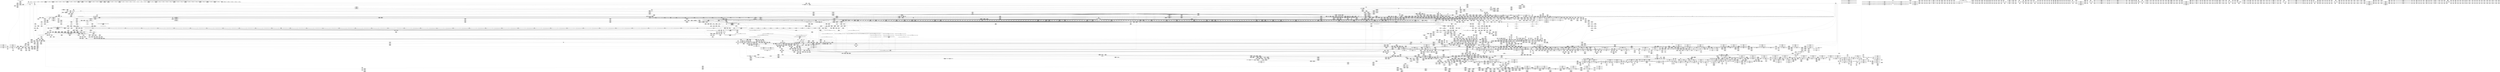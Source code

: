 digraph {
	CE0x846c920 [shape=record,shape=Mrecord,label="{CE0x846c920|tomoyo_get_realpath:tmp|*SummSource*}"]
	CE0x4eb8d20 [shape=record,shape=Mrecord,label="{CE0x4eb8d20|tomoyo_path_permission:tmp9|security/tomoyo/file.c,565|*SummSink*}"]
	CE0x82bb100 [shape=record,shape=Mrecord,label="{CE0x82bb100|_call_void_lockdep_rcu_suspicious(i8*_getelementptr_inbounds_(_25_x_i8_,_25_x_i8_*_.str8186,_i32_0,_i32_0),_i32_1205,_i8*_getelementptr_inbounds_(_45_x_i8_,_45_x_i8_*_.str5187,_i32_0,_i32_0))_#9,_!dbg_!38917|security/tomoyo/common.h,1205|*SummSource*}"]
	CE0x6926570 [shape=record,shape=Mrecord,label="{CE0x6926570|tomoyo_domain:tmp3|*SummSink*}"]
	CE0x4daa6c0 [shape=record,shape=Mrecord,label="{CE0x4daa6c0|tomoyo_check_open_permission:arrayidx|security/tomoyo/file.c,738|*SummSource*}"]
	CE0x6973850 [shape=record,shape=Mrecord,label="{CE0x6973850|tomoyo_get_realpath:tmp5|security/tomoyo/file.c,151}"]
	CE0x6f12ed0 [shape=record,shape=Mrecord,label="{CE0x6f12ed0|tomoyo_const_part_length:tmp4|security/tomoyo/util.c,624|*SummSource*}"]
	CE0x50fc0e0 [shape=record,shape=Mrecord,label="{CE0x50fc0e0|tomoyo_const_part_length:tmp32|security/tomoyo/util.c,641}"]
	CE0x6ae80d0 [shape=record,shape=Mrecord,label="{CE0x6ae80d0|get_current:tmp3|*SummSource*}"]
	CE0x69285a0 [shape=record,shape=Mrecord,label="{CE0x69285a0|i32_9|*Constant*|*SummSink*}"]
	CE0x5c376f0 [shape=record,shape=Mrecord,label="{CE0x5c376f0|_ret_void}"]
	CE0x685d5b0 [shape=record,shape=Mrecord,label="{CE0x685d5b0|tomoyo_fill_path_info:conv4|security/tomoyo/util.c,667|*SummSink*}"]
	CE0x82bf890 [shape=record,shape=Mrecord,label="{CE0x82bf890|tomoyo_const_part_length:tmp41|security/tomoyo/util.c,644|*SummSink*}"]
	CE0x4ec8570 [shape=record,shape=Mrecord,label="{CE0x4ec8570|srcu_read_unlock:sp|Function::srcu_read_unlock&Arg::sp::|*SummSource*}"]
	CE0x50bf240 [shape=record,shape=Mrecord,label="{CE0x50bf240|tomoyo_get_realpath:tmp9|security/tomoyo/file.c,155|*SummSource*}"]
	CE0x5b4b1e0 [shape=record,shape=Mrecord,label="{CE0x5b4b1e0|tomoyo_const_part_length:while.cond|*SummSource*}"]
	CE0x6eff8f0 [shape=record,shape=Mrecord,label="{CE0x6eff8f0|i64_9|*Constant*|*SummSource*}"]
	CE0x845e950 [shape=record,shape=Mrecord,label="{CE0x845e950|tomoyo_check_open_permission:error.0|*SummSource*}"]
	CE0x5edaf10 [shape=record,shape=Mrecord,label="{CE0x5edaf10|i32_48|*Constant*|*SummSource*}"]
	CE0x5b6fd10 [shape=record,shape=Mrecord,label="{CE0x5b6fd10|tomoyo_check_open_permission:tmp43|security/tomoyo/file.c,770|*SummSink*}"]
	CE0x791a560 [shape=record,shape=Mrecord,label="{CE0x791a560|tomoyo_domain169:tmp18|security/tomoyo/common.h,1205|*SummSink*}"]
	CE0x83521d0 [shape=record,shape=Mrecord,label="{CE0x83521d0|VOIDTB_TE:_CE_6384,6388_|*MultipleSource*|security/tomoyo/util.c,1010|security/tomoyo/file.c,564|Function::tomoyo_get_mode&Arg::ns::}"]
	CE0x6ed6c00 [shape=record,shape=Mrecord,label="{CE0x6ed6c00|128:_i8*,_1208:_%struct.file*,_:_CMRE_47,48_}"]
	CE0x82c4810 [shape=record,shape=Mrecord,label="{CE0x82c4810|tomoyo_const_part_length:tmp44|security/tomoyo/util.c,645|*SummSource*}"]
	CE0x6b93fa0 [shape=record,shape=Mrecord,label="{CE0x6b93fa0|128:_i8*,_1208:_%struct.file*,_:_CMRE_33,34_}"]
	CE0x5b85d70 [shape=record,shape=Mrecord,label="{CE0x5b85d70|tomoyo_get_mode:retval.0}"]
	CE0x5b97030 [shape=record,shape=Mrecord,label="{CE0x5b97030|tomoyo_audit_path_log:r|Function::tomoyo_audit_path_log&Arg::r::}"]
	CE0x5bbff50 [shape=record,shape=Mrecord,label="{CE0x5bbff50|tomoyo_get_mode:tmp28|security/tomoyo/util.c,988}"]
	CE0x83b8dc0 [shape=record,shape=Mrecord,label="{CE0x83b8dc0|get_current:tmp1}"]
	CE0x6f12c70 [shape=record,shape=Mrecord,label="{CE0x6f12c70|__llvm_gcov_indirect_counter_increment114:tmp2|*SummSink*}"]
	CE0x694dc90 [shape=record,shape=Mrecord,label="{CE0x694dc90|128:_i32,_:_SCMRE_76,77_}"]
	CE0x4ccf0c0 [shape=record,shape=Mrecord,label="{CE0x4ccf0c0|128:_i32,_:_SCMRE_55,56_}"]
	CE0x8473400 [shape=record,shape=Mrecord,label="{CE0x8473400|_call_void_tomoyo_fill_path_info(%struct.tomoyo_path_info*_%buf)_#9,_!dbg_!38913|security/tomoyo/file.c,152|*SummSource*}"]
	CE0x4f82b80 [shape=record,shape=Mrecord,label="{CE0x4f82b80|tomoyo_check_open_permission:if.then17|*SummSource*}"]
	CE0x85d6120 [shape=record,shape=Mrecord,label="{CE0x85d6120|rcu_lock_release:__here|*SummSource*}"]
	CE0x6afd140 [shape=record,shape=Mrecord,label="{CE0x6afd140|tomoyo_check_open_permission:tmp47|security/tomoyo/file.c,770|*SummSink*}"]
	CE0x6a9f340 [shape=record,shape=Mrecord,label="{CE0x6a9f340|rcu_lock_release:map|Function::rcu_lock_release&Arg::map::|*SummSource*}"]
	CE0x5c50710 [shape=record,shape=Mrecord,label="{CE0x5c50710|_call_void_mcount()_#3|*SummSource*}"]
	CE0x8477b20 [shape=record,shape=Mrecord,label="{CE0x8477b20|tomoyo_path_permission:tmp14|security/tomoyo/file.c,567}"]
	CE0x6cba010 [shape=record,shape=Mrecord,label="{CE0x6cba010|i64*_getelementptr_inbounds_(_22_x_i64_,_22_x_i64_*___llvm_gcov_ctr10,_i64_0,_i64_15)|*Constant*}"]
	CE0x5b50820 [shape=record,shape=Mrecord,label="{CE0x5b50820|i64_4|*Constant*}"]
	CE0x6901ec0 [shape=record,shape=Mrecord,label="{CE0x6901ec0|i64*_getelementptr_inbounds_(_11_x_i64_,_11_x_i64_*___llvm_gcov_ctr42185,_i64_0,_i64_8)|*Constant*|*SummSource*}"]
	CE0x6bfd670 [shape=record,shape=Mrecord,label="{CE0x6bfd670|tomoyo_path_permission:conv3|security/tomoyo/file.c,565|*SummSource*}"]
	CE0x5ec9c90 [shape=record,shape=Mrecord,label="{CE0x5ec9c90|tomoyo_const_part_length:if.then5}"]
	CE0x7918ca0 [shape=record,shape=Mrecord,label="{CE0x7918ca0|128:_i8*,_1208:_%struct.file*,_:_CMRE_20,21_}"]
	CE0x8382a60 [shape=record,shape=Mrecord,label="{CE0x8382a60|rcu_lock_acquire:tmp|*SummSink*}"]
	CE0x6ddeec0 [shape=record,shape=Mrecord,label="{CE0x6ddeec0|tomoyo_get_mode:arrayidx|security/tomoyo/util.c,981|*SummSource*}"]
	CE0x4f4ec20 [shape=record,shape=Mrecord,label="{CE0x4f4ec20|i32_6|*Constant*|*SummSource*}"]
	CE0x68c2e50 [shape=record,shape=Mrecord,label="{CE0x68c2e50|i8*_getelementptr_inbounds_(_25_x_i8_,_25_x_i8_*_.str8186,_i32_0,_i32_0)|*Constant*|*SummSink*}"]
	CE0x6da7b60 [shape=record,shape=Mrecord,label="{CE0x6da7b60|get_current:entry|*SummSink*}"]
	CE0x6e64ce0 [shape=record,shape=Mrecord,label="{CE0x6e64ce0|tomoyo_check_open_permission:tmp22|security/tomoyo/file.c,758|*SummSink*}"]
	CE0x8349d40 [shape=record,shape=Mrecord,label="{CE0x8349d40|128:_i32,_:_SCMRE_74,75_}"]
	CE0x82f16b0 [shape=record,shape=Mrecord,label="{CE0x82f16b0|tomoyo_init_request_info:tmp}"]
	CE0x4eb9dd0 [shape=record,shape=Mrecord,label="{CE0x4eb9dd0|tomoyo_path_permission:do.body|*SummSink*}"]
	CE0x8628360 [shape=record,shape=Mrecord,label="{CE0x8628360|i64_11|*Constant*}"]
	CE0x5ec59d0 [shape=record,shape=Mrecord,label="{CE0x5ec59d0|i64*_getelementptr_inbounds_(_31_x_i64_,_31_x_i64_*___llvm_gcov_ctr43150,_i64_0,_i64_0)|*Constant*|*SummSource*}"]
	CE0x84adcc0 [shape=record,shape=Mrecord,label="{CE0x84adcc0|tomoyo_check_open_permission:tmp46|security/tomoyo/file.c,770}"]
	CE0x5c32e70 [shape=record,shape=Mrecord,label="{CE0x5c32e70|tomoyo_fill_path_info:call|security/tomoyo/util.c,664|*SummSink*}"]
	CE0x5cb0060 [shape=record,shape=Mrecord,label="{CE0x5cb0060|tomoyo_check_open_permission:tmp53|security/tomoyo/file.c,773|*SummSink*}"]
	CE0x6c6f600 [shape=record,shape=Mrecord,label="{CE0x6c6f600|tomoyo_path_permission:tmp7|*LoadInst*|security/tomoyo/file.c,565|*SummSink*}"]
	CE0x6d7be70 [shape=record,shape=Mrecord,label="{CE0x6d7be70|tomoyo_domain169:call3|security/tomoyo/common.h,1205}"]
	CE0x8392dc0 [shape=record,shape=Mrecord,label="{CE0x8392dc0|GLOBAL:srcu_read_unlock|*Constant*}"]
	CE0x5b02eb0 [shape=record,shape=Mrecord,label="{CE0x5b02eb0|128:_i32,_:_SCMRE_65,66_}"]
	CE0x5ed3b40 [shape=record,shape=Mrecord,label="{CE0x5ed3b40|tomoyo_audit_path_log:param|security/tomoyo/file.c,168}"]
	CE0x68634b0 [shape=record,shape=Mrecord,label="{CE0x68634b0|rcu_lock_acquire:tmp2|*SummSink*}"]
	CE0x5ed9370 [shape=record,shape=Mrecord,label="{CE0x5ed9370|GLOBAL:__llvm_gcov_global_state_pred45|Global_var:__llvm_gcov_global_state_pred45}"]
	CE0x83cdc60 [shape=record,shape=Mrecord,label="{CE0x83cdc60|tomoyo_check_open_permission:name|security/tomoyo/file.c,747|*SummSink*}"]
	CE0x68cf410 [shape=record,shape=Mrecord,label="{CE0x68cf410|tomoyo_fill_path_info:tmp12|security/tomoyo/util.c,667}"]
	CE0x85cbf30 [shape=record,shape=Mrecord,label="{CE0x85cbf30|tomoyo_check_open_permission:if.then29|*SummSink*}"]
	CE0x5eb06a0 [shape=record,shape=Mrecord,label="{CE0x5eb06a0|tomoyo_get_mode:tmp24|security/tomoyo/util.c,986|*SummSink*}"]
	CE0x6baf260 [shape=record,shape=Mrecord,label="{CE0x6baf260|i64_0|*Constant*}"]
	CE0x4e37b90 [shape=record,shape=Mrecord,label="{CE0x4e37b90|i64*_getelementptr_inbounds_(_31_x_i64_,_31_x_i64_*___llvm_gcov_ctr43150,_i64_0,_i64_28)|*Constant*|*SummSink*}"]
	CE0x5c9a140 [shape=record,shape=Mrecord,label="{CE0x5c9a140|i64*_getelementptr_inbounds_(_31_x_i64_,_31_x_i64_*___llvm_gcov_ctr43150,_i64_0,_i64_4)|*Constant*|*SummSink*}"]
	CE0x858cf60 [shape=record,shape=Mrecord,label="{CE0x858cf60|tomoyo_file_fcntl:cmp|security/tomoyo/tomoyo.c,315|*SummSource*}"]
	CE0x4e62880 [shape=record,shape=Mrecord,label="{CE0x4e62880|128:_i32,_:_SCMRE_136,137_}"]
	CE0x5d71c10 [shape=record,shape=Mrecord,label="{CE0x5d71c10|tomoyo_check_open_permission:tmp19|security/tomoyo/file.c,753|*SummSink*}"]
	CE0x68c9460 [shape=record,shape=Mrecord,label="{CE0x68c9460|tomoyo_check_open_permission:tmp48|security/tomoyo/file.c,771}"]
	CE0x4e77120 [shape=record,shape=Mrecord,label="{CE0x4e77120|i64*_getelementptr_inbounds_(_6_x_i64_,_6_x_i64_*___llvm_gcov_ctr25,_i64_0,_i64_3)|*Constant*|*SummSink*}"]
	CE0x5066530 [shape=record,shape=Mrecord,label="{CE0x5066530|tomoyo_init_request_info:tobool|security/tomoyo/util.c,1004|*SummSink*}"]
	CE0x8349650 [shape=record,shape=Mrecord,label="{CE0x8349650|_call_void_mcount()_#3|*SummSink*}"]
	CE0x85b9250 [shape=record,shape=Mrecord,label="{CE0x85b9250|tomoyo_file_fcntl:if.then}"]
	CE0x5e7df00 [shape=record,shape=Mrecord,label="{CE0x5e7df00|__llvm_gcov_indirect_counter_increment114:tmp5|*SummSink*}"]
	CE0x6c84eb0 [shape=record,shape=Mrecord,label="{CE0x6c84eb0|i64*_getelementptr_inbounds_(_2_x_i64_,_2_x_i64_*___llvm_gcov_ctr23,_i64_0,_i64_0)|*Constant*|*SummSource*}"]
	CE0x691c3c0 [shape=record,shape=Mrecord,label="{CE0x691c3c0|tomoyo_const_part_length:filename|Function::tomoyo_const_part_length&Arg::filename::|*SummSink*}"]
	CE0x6bade90 [shape=record,shape=Mrecord,label="{CE0x6bade90|i64*_getelementptr_inbounds_(_2_x_i64_,_2_x_i64_*___llvm_gcov_ctr32,_i64_0,_i64_1)|*Constant*|*SummSink*}"]
	CE0x6de3fa0 [shape=record,shape=Mrecord,label="{CE0x6de3fa0|tomoyo_path_permission:mode|security/tomoyo/file.c,564|*SummSource*}"]
	CE0x5c4e370 [shape=record,shape=Mrecord,label="{CE0x5c4e370|128:_i32,_:_SCMRE_360,368_|*MultipleSource*|Function::tomoyo_file_fcntl&Arg::file::|security/tomoyo/tomoyo.c,315}"]
	CE0x4f60680 [shape=record,shape=Mrecord,label="{CE0x4f60680|tomoyo_domain169:entry|*SummSource*}"]
	CE0x833d6e0 [shape=record,shape=Mrecord,label="{CE0x833d6e0|tomoyo_path_permission:if.then|*SummSource*}"]
	CE0x84ac340 [shape=record,shape=Mrecord,label="{CE0x84ac340|i64*_getelementptr_inbounds_(_12_x_i64_,_12_x_i64_*___llvm_gcov_ctr31133,_i64_0,_i64_6)|*Constant*}"]
	CE0x68cf090 [shape=record,shape=Mrecord,label="{CE0x68cf090|tomoyo_fill_path_info:tmp11|security/tomoyo/util.c,667|*SummSource*}"]
	CE0x6f13240 [shape=record,shape=Mrecord,label="{CE0x6f13240|i64*_null|*Constant*}"]
	CE0x5b4ea30 [shape=record,shape=Mrecord,label="{CE0x5b4ea30|%struct.task_struct*_(%struct.task_struct**)*_asm_movq_%gs:$_1:P_,$0_,_r,im,_dirflag_,_fpsr_,_flags_}"]
	CE0x69dfdf0 [shape=record,shape=Mrecord,label="{CE0x69dfdf0|rcu_lock_acquire:map|Function::rcu_lock_acquire&Arg::map::|*SummSource*}"]
	CE0x6be2d20 [shape=record,shape=Mrecord,label="{CE0x6be2d20|tomoyo_domain:tmp17|security/tomoyo/common.h,1205|*SummSource*}"]
	CE0x5ed4730 [shape=record,shape=Mrecord,label="{CE0x5ed4730|GLOBAL:tomoyo_policy_loaded|Global_var:tomoyo_policy_loaded}"]
	CE0x5eb56b0 [shape=record,shape=Mrecord,label="{CE0x5eb56b0|GLOBAL:__llvm_gcov_indirect_counter_increment114|*Constant*}"]
	CE0x6d28fc0 [shape=record,shape=Mrecord,label="{CE0x6d28fc0|get_current:tmp4|./arch/x86/include/asm/current.h,14}"]
	CE0x6b94ae0 [shape=record,shape=Mrecord,label="{CE0x6b94ae0|128:_i8*,_1208:_%struct.file*,_:_CMRE_42,43_}"]
	CE0x82efa50 [shape=record,shape=Mrecord,label="{CE0x82efa50|tomoyo_domain:tobool|security/tomoyo/common.h,1205|*SummSource*}"]
	CE0x83c1ff0 [shape=record,shape=Mrecord,label="{CE0x83c1ff0|get_current161:tmp1|*SummSink*}"]
	CE0x8408320 [shape=record,shape=Mrecord,label="{CE0x8408320|tomoyo_domain169:tmp3|*SummSink*}"]
	CE0x4eaedc0 [shape=record,shape=Mrecord,label="{CE0x4eaedc0|GLOBAL:.str|Global_var:.str|*SummSink*}"]
	CE0x6dc97f0 [shape=record,shape=Mrecord,label="{CE0x6dc97f0|i64_14|*Constant*}"]
	CE0x6bcb250 [shape=record,shape=Mrecord,label="{CE0x6bcb250|128:_i32,_:_SCMRE_313,314_}"]
	CE0x6de10c0 [shape=record,shape=Mrecord,label="{CE0x6de10c0|tomoyo_check_open_permission:tmp5|security/tomoyo/file.c,742}"]
	CE0x6a42e60 [shape=record,shape=Mrecord,label="{CE0x6a42e60|tomoyo_domain:tmp16|security/tomoyo/common.h,1205|*SummSink*}"]
	CE0x69804d0 [shape=record,shape=Mrecord,label="{CE0x69804d0|tomoyo_file_fcntl:entry|*SummSink*}"]
	CE0x82bec50 [shape=record,shape=Mrecord,label="{CE0x82bec50|i64_25|*Constant*|*SummSink*}"]
	CE0x4fd77a0 [shape=record,shape=Mrecord,label="{CE0x4fd77a0|i64_80|*Constant*}"]
	CE0x7911bb0 [shape=record,shape=Mrecord,label="{CE0x7911bb0|tomoyo_path_permission:tmp8|security/tomoyo/file.c,565|*SummSource*}"]
	CE0x68cf020 [shape=record,shape=Mrecord,label="{CE0x68cf020|tomoyo_fill_path_info:tmp11|security/tomoyo/util.c,667}"]
	CE0x4e77720 [shape=record,shape=Mrecord,label="{CE0x4e77720|tomoyo_get_realpath:tmp11|security/tomoyo/file.c,156|*SummSource*}"]
	CE0x6ddeca0 [shape=record,shape=Mrecord,label="{CE0x6ddeca0|tomoyo_get_mode:config|security/tomoyo/util.c,981|*SummSource*}"]
	CE0x834aa20 [shape=record,shape=Mrecord,label="{CE0x834aa20|tomoyo_path_permission:r|Function::tomoyo_path_permission&Arg::r::|*SummSink*}"]
	CE0x5d91120 [shape=record,shape=Mrecord,label="{CE0x5d91120|tomoyo_check_open_permission:tmp11|security/tomoyo/file.c,750|*SummSource*}"]
	CE0x4f9d720 [shape=record,shape=Mrecord,label="{CE0x4f9d720|tomoyo_file_fcntl:tmp1}"]
	CE0x6974740 [shape=record,shape=Mrecord,label="{CE0x6974740|i64*_getelementptr_inbounds_(_10_x_i64_,_10_x_i64_*___llvm_gcov_ctr34,_i64_0,_i64_0)|*Constant*|*SummSink*}"]
	CE0x688df50 [shape=record,shape=Mrecord,label="{CE0x688df50|tomoyo_fill_path_info:tmp7|security/tomoyo/util.c,667|*SummSource*}"]
	CE0x6cb9d10 [shape=record,shape=Mrecord,label="{CE0x6cb9d10|tomoyo_check_open_permission:tmp35|security/tomoyo/file.c,761|*SummSource*}"]
	CE0x6afd860 [shape=record,shape=Mrecord,label="{CE0x6afd860|i64*_getelementptr_inbounds_(_22_x_i64_,_22_x_i64_*___llvm_gcov_ctr10,_i64_0,_i64_20)|*Constant*|*SummSink*}"]
	CE0x8315390 [shape=record,shape=Mrecord,label="{CE0x8315390|tomoyo_get_realpath:if.end}"]
	CE0x857cda0 [shape=record,shape=Mrecord,label="{CE0x857cda0|tomoyo_check_open_permission:call3|security/tomoyo/file.c,753|*SummSink*}"]
	CE0x6d43890 [shape=record,shape=Mrecord,label="{CE0x6d43890|i64*_getelementptr_inbounds_(_8_x_i64_,_8_x_i64_*___llvm_gcov_ctr41188,_i64_0,_i64_6)|*Constant*}"]
	CE0x5d90130 [shape=record,shape=Mrecord,label="{CE0x5d90130|_ret_i32_%call,_!dbg_!38907|include/linux/srcu.h,223|*SummSink*}"]
	CE0x83a47a0 [shape=record,shape=Mrecord,label="{CE0x83a47a0|tomoyo_domain:tmp13|security/tomoyo/common.h,1205|*SummSink*}"]
	CE0x6a870f0 [shape=record,shape=Mrecord,label="{CE0x6a870f0|tomoyo_const_part_length:conv2|security/tomoyo/util.c,627}"]
	CE0x6928450 [shape=record,shape=Mrecord,label="{CE0x6928450|tomoyo_check_open_permission:mode|security/tomoyo/file.c,748|*SummSink*}"]
	CE0x8315200 [shape=record,shape=Mrecord,label="{CE0x8315200|tomoyo_read_unlock:tmp}"]
	CE0x6cba2b0 [shape=record,shape=Mrecord,label="{CE0x6cba2b0|i64*_getelementptr_inbounds_(_22_x_i64_,_22_x_i64_*___llvm_gcov_ctr10,_i64_0,_i64_15)|*Constant*|*SummSource*}"]
	CE0x83a2f60 [shape=record,shape=Mrecord,label="{CE0x83a2f60|tomoyo_path_permission:tmp4|security/tomoyo/file.c,564}"]
	CE0x6ecff70 [shape=record,shape=Mrecord,label="{CE0x6ecff70|0:_i8,_array:_GCRE_tomoyo_index2category_constant_39_x_i8_c_00_00_00_00_00_00_00_00_00_00_00_00_00_00_00_00_00_00_00_00_00_00_00_01_01_01_01_01_01_01_01_01_01_01_01_01_01_01_02_,_align_16:_elem_7::|security/tomoyo/util.c,983}"]
	CE0x5dbd3c0 [shape=record,shape=Mrecord,label="{CE0x5dbd3c0|tomoyo_fill_path_info:const_len|security/tomoyo/util.c,666}"]
	CE0x834a000 [shape=record,shape=Mrecord,label="{CE0x834a000|GLOBAL:tomoyo_path_permission|*Constant*|*SummSource*}"]
	CE0x512af60 [shape=record,shape=Mrecord,label="{CE0x512af60|tomoyo_const_part_length:bb}"]
	CE0x827e7b0 [shape=record,shape=Mrecord,label="{CE0x827e7b0|tomoyo_const_part_length:conv24|security/tomoyo/util.c,644|*SummSource*}"]
	CE0x4e38c00 [shape=record,shape=Mrecord,label="{CE0x4e38c00|tomoyo_const_part_length:tmp50|security/tomoyo/util.c,651|*SummSource*}"]
	CE0x5eb5330 [shape=record,shape=Mrecord,label="{CE0x5eb5330|_call_void___llvm_gcov_indirect_counter_increment114(i32*___llvm_gcov_global_state_pred45,_i64**_getelementptr_inbounds_(_3_x_i64*_,_3_x_i64*_*___llvm_gcda_edge_table44,_i64_0,_i64_1)),_!dbg_!38927|security/tomoyo/util.c,634}"]
	CE0x5c50e60 [shape=record,shape=Mrecord,label="{CE0x5c50e60|tomoyo_const_part_length:incdec.ptr19|security/tomoyo/util.c,643|*SummSource*}"]
	CE0x82ef6a0 [shape=record,shape=Mrecord,label="{CE0x82ef6a0|tomoyo_get_mode:tmp5|security/tomoyo/util.c,978}"]
	CE0x5edac80 [shape=record,shape=Mrecord,label="{CE0x5edac80|i32_49|*Constant*|*SummSource*}"]
	CE0x5e195a0 [shape=record,shape=Mrecord,label="{CE0x5e195a0|i64_16|*Constant*|*SummSink*}"]
	CE0x6936a60 [shape=record,shape=Mrecord,label="{CE0x6936a60|i32_10|*Constant*|*SummSink*}"]
	CE0x6c867b0 [shape=record,shape=Mrecord,label="{CE0x6c867b0|128:_i32,_:_SCMRE_402,403_}"]
	CE0x6cf1c40 [shape=record,shape=Mrecord,label="{CE0x6cf1c40|GLOBAL:rcu_lock_release|*Constant*}"]
	CE0x5b19420 [shape=record,shape=Mrecord,label="{CE0x5b19420|tomoyo_domain:tmp11|security/tomoyo/common.h,1205|*SummSource*}"]
	CE0x8392840 [shape=record,shape=Mrecord,label="{CE0x8392840|0:_i8,_array:_GCR_tomoyo_p2mac_internal_constant_11_x_i8_c_00_01_01_01_03_04_06_09_0A_13_15_,_align_1:_elem_3::|security/tomoyo/file.c,563}"]
	CE0x6984e80 [shape=record,shape=Mrecord,label="{CE0x6984e80|tomoyo_path_permission:retval.0}"]
	CE0x7911f00 [shape=record,shape=Mrecord,label="{CE0x7911f00|i64*_getelementptr_inbounds_(_11_x_i64_,_11_x_i64_*___llvm_gcov_ctr42185,_i64_0,_i64_6)|*Constant*|*SummSink*}"]
	CE0x8351d50 [shape=record,shape=Mrecord,label="{CE0x8351d50|tomoyo_fill_path_info:tmp2|*LoadInst*|security/tomoyo/util.c,663|*SummSink*}"]
	CE0x84ac710 [shape=record,shape=Mrecord,label="{CE0x84ac710|i64*_getelementptr_inbounds_(_12_x_i64_,_12_x_i64_*___llvm_gcov_ctr31133,_i64_0,_i64_6)|*Constant*|*SummSource*}"]
	CE0x6c871a0 [shape=record,shape=Mrecord,label="{CE0x6c871a0|128:_i32,_:_SCMRE_432,436_|*MultipleSource*|Function::tomoyo_file_fcntl&Arg::file::|security/tomoyo/tomoyo.c,315}"]
	CE0x4e1f370 [shape=record,shape=Mrecord,label="{CE0x4e1f370|get_current161:tmp4|./arch/x86/include/asm/current.h,14}"]
	CE0x6ef4ca0 [shape=record,shape=Mrecord,label="{CE0x6ef4ca0|128:_i8*,_1208:_%struct.file*,_:_CMRE_4,5_}"]
	CE0x6d32540 [shape=record,shape=Mrecord,label="{CE0x6d32540|i64_2|*Constant*}"]
	CE0x834a680 [shape=record,shape=Mrecord,label="{CE0x834a680|tomoyo_path_permission:operation|Function::tomoyo_path_permission&Arg::operation::}"]
	CE0x4ec8940 [shape=record,shape=Mrecord,label="{CE0x4ec8940|tomoyo_path_permission:bb|*SummSink*}"]
	CE0x4ecba20 [shape=record,shape=Mrecord,label="{CE0x4ecba20|tomoyo_init_request_info:tmp7|security/tomoyo/util.c,1005}"]
	CE0x5c0b880 [shape=record,shape=Mrecord,label="{CE0x5c0b880|tomoyo_const_part_length:bb|*SummSink*}"]
	CE0x6f124b0 [shape=record,shape=Mrecord,label="{CE0x6f124b0|__llvm_gcov_indirect_counter_increment114:tmp2}"]
	CE0x5ebbd40 [shape=record,shape=Mrecord,label="{CE0x5ebbd40|tomoyo_get_mode:retval.0|*SummSource*}"]
	CE0x5e9f9a0 [shape=record,shape=Mrecord,label="{CE0x5e9f9a0|i64*_getelementptr_inbounds_(_12_x_i64_,_12_x_i64_*___llvm_gcov_ctr31133,_i64_0,_i64_9)|*Constant*|*SummSink*}"]
	CE0x5ecba40 [shape=record,shape=Mrecord,label="{CE0x5ecba40|tomoyo_get_mode:tmp15|security/tomoyo/util.c,983}"]
	CE0x68524f0 [shape=record,shape=Mrecord,label="{CE0x68524f0|tomoyo_const_part_length:cmp15|security/tomoyo/util.c,641|*SummSource*}"]
	CE0x6dc6db0 [shape=record,shape=Mrecord,label="{CE0x6dc6db0|rcu_lock_acquire:bb}"]
	CE0x5ec5af0 [shape=record,shape=Mrecord,label="{CE0x5ec5af0|tomoyo_const_part_length:tmp|*SummSource*}"]
	CE0x6baed90 [shape=record,shape=Mrecord,label="{CE0x6baed90|tomoyo_audit_path_log:path|security/tomoyo/file.c,168|*SummSource*}"]
	CE0x4f4e6e0 [shape=record,shape=Mrecord,label="{CE0x4f4e6e0|128:_i32,_:_SCMRE_132,136_|*MultipleSource*|Function::tomoyo_file_fcntl&Arg::file::|security/tomoyo/tomoyo.c,315}"]
	CE0x6a86b30 [shape=record,shape=Mrecord,label="{CE0x6a86b30|rcu_lock_release:tmp7}"]
	CE0x6aad620 [shape=record,shape=Mrecord,label="{CE0x6aad620|tomoyo_read_lock:entry|*SummSource*}"]
	CE0x5cfae90 [shape=record,shape=Mrecord,label="{CE0x5cfae90|tomoyo_init_request_info:r|Function::tomoyo_init_request_info&Arg::r::}"]
	CE0x6ec2bd0 [shape=record,shape=Mrecord,label="{CE0x6ec2bd0|i64*_getelementptr_inbounds_(_4_x_i64_,_4_x_i64_*___llvm_gcov_ctr24,_i64_0,_i64_2)|*Constant*|*SummSource*}"]
	CE0x6aa8fa0 [shape=record,shape=Mrecord,label="{CE0x6aa8fa0|rcu_lock_acquire:tmp7|*SummSource*}"]
	CE0x6cbbd40 [shape=record,shape=Mrecord,label="{CE0x6cbbd40|tomoyo_check_open_permission:path|Function::tomoyo_check_open_permission&Arg::path::|*SummSink*}"]
	CE0x68ceb30 [shape=record,shape=Mrecord,label="{CE0x68ceb30|i64*_getelementptr_inbounds_(_5_x_i64_,_5_x_i64_*___llvm_gcov_ctr28130,_i64_0,_i64_4)|*Constant*|*SummSource*}"]
	CE0x6852590 [shape=record,shape=Mrecord,label="{CE0x6852590|tomoyo_const_part_length:cmp15|security/tomoyo/util.c,641|*SummSink*}"]
	CE0x6cb6550 [shape=record,shape=Mrecord,label="{CE0x6cb6550|i64*_getelementptr_inbounds_(_31_x_i64_,_31_x_i64_*___llvm_gcov_ctr43150,_i64_0,_i64_3)|*Constant*}"]
	CE0x5e9e040 [shape=record,shape=Mrecord,label="{CE0x5e9e040|tomoyo_audit_path_log:tmp5|security/tomoyo/file.c,167|*SummSource*}"]
	CE0x5ef74c0 [shape=record,shape=Mrecord,label="{CE0x5ef74c0|0:_i8*,_array:_GCRE_tomoyo_path_keyword_external_constant_11_x_i8*_:_elem_1::|security/tomoyo/file.c,167}"]
	CE0x5c99d00 [shape=record,shape=Mrecord,label="{CE0x5c99d00|rcu_lock_release:tmp5|include/linux/rcupdate.h,423|*SummSource*}"]
	CE0x4eaf2a0 [shape=record,shape=Mrecord,label="{CE0x4eaf2a0|tomoyo_check_open_permission:if.then9|*SummSource*}"]
	CE0x5d8ff60 [shape=record,shape=Mrecord,label="{CE0x5d8ff60|_ret_i32_%call,_!dbg_!38907|include/linux/srcu.h,223|*SummSource*}"]
	CE0x5c30290 [shape=record,shape=Mrecord,label="{CE0x5c30290|0:_%struct.tomoyo_obj_info*,_16:_%struct.tomoyo_domain_info*,_24:_%struct.tomoyo_path_info*,_40:_i8,_72:_i8,_75:_i8,_76:_i8,_77:_i8,_:_SCMRE_56,57_}"]
	CE0x4fcc940 [shape=record,shape=Mrecord,label="{CE0x4fcc940|tomoyo_get_mode:tmp6|security/tomoyo/util.c,978|*SummSink*}"]
	CE0x5b70120 [shape=record,shape=Mrecord,label="{CE0x5b70120|tomoyo_check_open_permission:tmp44|security/tomoyo/file.c,770}"]
	CE0x5bf40e0 [shape=record,shape=Mrecord,label="{CE0x5bf40e0|tomoyo_domain:if.end|*SummSink*}"]
	CE0x5ad8d00 [shape=record,shape=Mrecord,label="{CE0x5ad8d00|0:_i8,_array:_GCRE_tomoyo_index2category_constant_39_x_i8_c_00_00_00_00_00_00_00_00_00_00_00_00_00_00_00_00_00_00_00_00_00_00_00_01_01_01_01_01_01_01_01_01_01_01_01_01_01_01_02_,_align_16:_elem_1::|security/tomoyo/util.c,983}"]
	CE0x5e9f4f0 [shape=record,shape=Mrecord,label="{CE0x5e9f4f0|i64*_getelementptr_inbounds_(_12_x_i64_,_12_x_i64_*___llvm_gcov_ctr31133,_i64_0,_i64_9)|*Constant*}"]
	CE0x8381e30 [shape=record,shape=Mrecord,label="{CE0x8381e30|rcu_lock_acquire:tmp5|include/linux/rcupdate.h,418|*SummSource*}"]
	CE0x6ce5010 [shape=record,shape=Mrecord,label="{CE0x6ce5010|tomoyo_get_mode:if.then2|*SummSource*}"]
	CE0x791b2b0 [shape=record,shape=Mrecord,label="{CE0x791b2b0|tomoyo_domain169:tmp20|security/tomoyo/common.h,1205|*SummSource*}"]
	CE0x5110d10 [shape=record,shape=Mrecord,label="{CE0x5110d10|tomoyo_fill_path_info:conv|security/tomoyo/util.c,664|*SummSource*}"]
	CE0x6dc9550 [shape=record,shape=Mrecord,label="{CE0x6dc9550|i64_13|*Constant*|*SummSink*}"]
	CE0x7908e80 [shape=record,shape=Mrecord,label="{CE0x7908e80|tomoyo_fill_path_info:tmp13|*LoadInst*|security/tomoyo/util.c,668}"]
	CE0x790a260 [shape=record,shape=Mrecord,label="{CE0x790a260|tomoyo_fill_path_info:frombool10|security/tomoyo/util.c,668}"]
	CE0x8345ad0 [shape=record,shape=Mrecord,label="{CE0x8345ad0|i64_ptrtoint_(i8*_blockaddress(_rcu_lock_release,_%__here)_to_i64)|*Constant*}"]
	CE0x69262d0 [shape=record,shape=Mrecord,label="{CE0x69262d0|tomoyo_domain:tmp3}"]
	CE0x4fab040 [shape=record,shape=Mrecord,label="{CE0x4fab040|tomoyo_path_permission:tmp19|security/tomoyo/file.c,573}"]
	CE0x4eae6a0 [shape=record,shape=Mrecord,label="{CE0x4eae6a0|GLOBAL:srcu_read_lock|*Constant*}"]
	CE0x69ebe60 [shape=record,shape=Mrecord,label="{CE0x69ebe60|tomoyo_check_open_permission:out|*SummSource*}"]
	CE0x84756b0 [shape=record,shape=Mrecord,label="{CE0x84756b0|i64_17|*Constant*|*SummSink*}"]
	CE0x6a814e0 [shape=record,shape=Mrecord,label="{CE0x6a814e0|tomoyo_get_mode:return|*SummSource*}"]
	CE0x6a87660 [shape=record,shape=Mrecord,label="{CE0x6a87660|tomoyo_const_part_length:tmp8|security/tomoyo/util.c,626|*SummSource*}"]
	CE0x6ed6240 [shape=record,shape=Mrecord,label="{CE0x6ed6240|tomoyo_audit_path_log:tmp2|*SummSource*}"]
	CE0x6d9c390 [shape=record,shape=Mrecord,label="{CE0x6d9c390|i64_13|*Constant*|*SummSource*}"]
	CE0x5b19710 [shape=record,shape=Mrecord,label="{CE0x5b19710|tomoyo_domain:tmp12|security/tomoyo/common.h,1205}"]
	CE0x6ef5060 [shape=record,shape=Mrecord,label="{CE0x6ef5060|128:_i8*,_1208:_%struct.file*,_:_CMRE_7,8_}"]
	CE0x5a481e0 [shape=record,shape=Mrecord,label="{CE0x5a481e0|GLOBAL:__llvm_gcov_ctr32134|Global_var:__llvm_gcov_ctr32134|*SummSink*}"]
	CE0x68cae40 [shape=record,shape=Mrecord,label="{CE0x68cae40|tomoyo_fill_path_info:idxprom|security/tomoyo/util.c,667|*SummSource*}"]
	CE0x83f7410 [shape=record,shape=Mrecord,label="{CE0x83f7410|0:_%struct.tomoyo_obj_info*,_16:_%struct.tomoyo_domain_info*,_24:_%struct.tomoyo_path_info*,_40:_i8,_72:_i8,_75:_i8,_76:_i8,_77:_i8,_:_SCMRE_57,58_}"]
	CE0x5d726f0 [shape=record,shape=Mrecord,label="{CE0x5d726f0|tomoyo_check_open_permission:tmp20|security/tomoyo/file.c,754}"]
	CE0x5e61c80 [shape=record,shape=Mrecord,label="{CE0x5e61c80|tomoyo_get_mode:tmp}"]
	CE0x6aa93f0 [shape=record,shape=Mrecord,label="{CE0x6aa93f0|i8*_undef|*Constant*|*SummSink*}"]
	CE0x6afcd20 [shape=record,shape=Mrecord,label="{CE0x6afcd20|i64_19|*Constant*|*SummSource*}"]
	CE0x6983040 [shape=record,shape=Mrecord,label="{CE0x6983040|tomoyo_file_fcntl:tmp16|security/tomoyo/tomoyo.c,319|*SummSink*}"]
	CE0x6ec3790 [shape=record,shape=Mrecord,label="{CE0x6ec3790|i32_3|*Constant*}"]
	CE0x85bbfe0 [shape=record,shape=Mrecord,label="{CE0x85bbfe0|tomoyo_path_permission:call|security/tomoyo/file.c,564}"]
	CE0x510fe30 [shape=record,shape=Mrecord,label="{CE0x510fe30|_ret_i32_%retval.0,_!dbg_!38957|security/tomoyo/util.c,652}"]
	CE0x846da30 [shape=record,shape=Mrecord,label="{CE0x846da30|tomoyo_check_open_permission:path1|security/tomoyo/file.c,742}"]
	CE0x4e63550 [shape=record,shape=Mrecord,label="{CE0x4e63550|128:_i32,_:_SCMRE_70,71_}"]
	CE0x840ea90 [shape=record,shape=Mrecord,label="{CE0x840ea90|tomoyo_get_realpath:buf|Function::tomoyo_get_realpath&Arg::buf::}"]
	CE0x4e38a50 [shape=record,shape=Mrecord,label="{CE0x4e38a50|i64*_getelementptr_inbounds_(_31_x_i64_,_31_x_i64_*___llvm_gcov_ctr43150,_i64_0,_i64_29)|*Constant*}"]
	CE0x5ebc680 [shape=record,shape=Mrecord,label="{CE0x5ebc680|tomoyo_get_mode:tmp27|security/tomoyo/util.c,988|*SummSink*}"]
	CE0x68d2ad0 [shape=record,shape=Mrecord,label="{CE0x68d2ad0|tomoyo_const_part_length:tmp34|security/tomoyo/util.c,642}"]
	CE0x6ac32e0 [shape=record,shape=Mrecord,label="{CE0x6ac32e0|tomoyo_get_mode:profile|Function::tomoyo_get_mode&Arg::profile::|*SummSource*}"]
	CE0x4fab3d0 [shape=record,shape=Mrecord,label="{CE0x4fab3d0|tomoyo_path_permission:tmp18|security/tomoyo/file.c,573|*SummSource*}"]
	CE0x6d9dd20 [shape=record,shape=Mrecord,label="{CE0x6d9dd20|tomoyo_get_mode:arrayidx4|security/tomoyo/util.c,983}"]
	CE0x5ee8ac0 [shape=record,shape=Mrecord,label="{CE0x5ee8ac0|i64*_getelementptr_inbounds_(_2_x_i64_,_2_x_i64_*___llvm_gcov_ctr22,_i64_0,_i64_0)|*Constant*|*SummSource*}"]
	CE0x6a81af0 [shape=record,shape=Mrecord,label="{CE0x6a81af0|tomoyo_fill_path_info:tmp4|security/tomoyo/util.c,667}"]
	CE0x512a840 [shape=record,shape=Mrecord,label="{CE0x512a840|rcu_lock_release:tmp3|*SummSink*}"]
	CE0x6a106f0 [shape=record,shape=Mrecord,label="{CE0x6a106f0|i8*_getelementptr_inbounds_(_12_x_i8_,_12_x_i8_*_.str1,_i32_0,_i32_0)|*Constant*|*SummSource*}"]
	CE0x6ef43f0 [shape=record,shape=Mrecord,label="{CE0x6ef43f0|tomoyo_domain169:security|security/tomoyo/common.h,1205|*SummSource*}"]
	CE0x8450450 [shape=record,shape=Mrecord,label="{CE0x8450450|%struct.lockdep_map*_null|*Constant*|*SummSource*}"]
	CE0x6d3dd80 [shape=record,shape=Mrecord,label="{CE0x6d3dd80|128:_i32,_:_SCMRE_496,504_|*MultipleSource*|Function::tomoyo_file_fcntl&Arg::file::|security/tomoyo/tomoyo.c,315}"]
	CE0x7919770 [shape=record,shape=Mrecord,label="{CE0x7919770|128:_i8*,_1208:_%struct.file*,_:_CMRE_26,27_}"]
	CE0x83757b0 [shape=record,shape=Mrecord,label="{CE0x83757b0|tomoyo_domain:tmp12|security/tomoyo/common.h,1205|*SummSink*}"]
	CE0x4fa4e90 [shape=record,shape=Mrecord,label="{CE0x4fa4e90|tomoyo_const_part_length:tmp12|security/tomoyo/util.c,626|*SummSink*}"]
	CE0x6cacd60 [shape=record,shape=Mrecord,label="{CE0x6cacd60|i64*_getelementptr_inbounds_(_10_x_i64_,_10_x_i64_*___llvm_gcov_ctr34,_i64_0,_i64_4)|*Constant*|*SummSink*}"]
	CE0x6901c90 [shape=record,shape=Mrecord,label="{CE0x6901c90|i64*_getelementptr_inbounds_(_11_x_i64_,_11_x_i64_*___llvm_gcov_ctr42185,_i64_0,_i64_8)|*Constant*}"]
	CE0x6cc28b0 [shape=record,shape=Mrecord,label="{CE0x6cc28b0|get_current:entry}"]
	CE0x7916c80 [shape=record,shape=Mrecord,label="{CE0x7916c80|tomoyo_fill_path_info:is_patterned|security/tomoyo/util.c,668|*SummSink*}"]
	CE0x6afa5e0 [shape=record,shape=Mrecord,label="{CE0x6afa5e0|tomoyo_const_part_length:entry|*SummSink*}"]
	CE0x83499a0 [shape=record,shape=Mrecord,label="{CE0x83499a0|128:_i32,_:_SCMRE_59,60_}"]
	CE0x845dfa0 [shape=record,shape=Mrecord,label="{CE0x845dfa0|tomoyo_check_open_permission:error.0}"]
	CE0x69811a0 [shape=record,shape=Mrecord,label="{CE0x69811a0|tomoyo_get_realpath:tmp7|security/tomoyo/file.c,152|*SummSource*}"]
	CE0x6981430 [shape=record,shape=Mrecord,label="{CE0x6981430|0:_%struct.tomoyo_obj_info*,_16:_%struct.tomoyo_domain_info*,_24:_%struct.tomoyo_path_info*,_40:_i8,_72:_i8,_75:_i8,_76:_i8,_77:_i8,_:_SCMRE_40,41_}"]
	CE0x4eb9280 [shape=record,shape=Mrecord,label="{CE0x4eb9280|tomoyo_path_permission:tmp10|security/tomoyo/file.c,565|*SummSink*}"]
	CE0x6aad690 [shape=record,shape=Mrecord,label="{CE0x6aad690|tomoyo_read_lock:entry|*SummSink*}"]
	CE0x6cbddf0 [shape=record,shape=Mrecord,label="{CE0x6cbddf0|tomoyo_check_open_permission:tmp40|security/tomoyo/file.c,752|*SummSink*}"]
	CE0x5d65a80 [shape=record,shape=Mrecord,label="{CE0x5d65a80|tomoyo_get_mode:tmp|*SummSink*}"]
	CE0x6a4e0f0 [shape=record,shape=Mrecord,label="{CE0x6a4e0f0|128:_i32,_:_SCMRE_80,81_}"]
	CE0x7907830 [shape=record,shape=Mrecord,label="{CE0x7907830|tomoyo_fill_path_info:const_len6|security/tomoyo/util.c,668}"]
	CE0x82f1ab0 [shape=record,shape=Mrecord,label="{CE0x82f1ab0|tomoyo_check_open_permission:if.then|*SummSink*}"]
	CE0x5a491d0 [shape=record,shape=Mrecord,label="{CE0x5a491d0|tomoyo_check_open_permission:call1|security/tomoyo/file.c,751|*SummSource*}"]
	CE0x5ddd4f0 [shape=record,shape=Mrecord,label="{CE0x5ddd4f0|tomoyo_get_mode:tmp16|security/tomoyo/util.c,983|*SummSource*}"]
	CE0x5c33440 [shape=record,shape=Mrecord,label="{CE0x5c33440|tomoyo_get_mode:if.then|*SummSink*}"]
	CE0x85d47c0 [shape=record,shape=Mrecord,label="{CE0x85d47c0|tomoyo_const_part_length:retval.0|*SummSource*}"]
	CE0x83a2d30 [shape=record,shape=Mrecord,label="{CE0x83a2d30|tomoyo_path_permission:tmp3|*LoadInst*|security/tomoyo/file.c,564}"]
	CE0x5c170e0 [shape=record,shape=Mrecord,label="{CE0x5c170e0|128:_i32,_:_SCMRE_399,400_}"]
	CE0x6b3f550 [shape=record,shape=Mrecord,label="{CE0x6b3f550|0:_%struct.tomoyo_obj_info*,_16:_%struct.tomoyo_domain_info*,_24:_%struct.tomoyo_path_info*,_40:_i8,_72:_i8,_75:_i8,_76:_i8,_77:_i8,_:_SCMRE_35,36_}"]
	CE0x68ca100 [shape=record,shape=Mrecord,label="{CE0x68ca100|srcu_read_unlock:bb}"]
	CE0x83a4110 [shape=record,shape=Mrecord,label="{CE0x83a4110|tomoyo_get_mode:tobool|security/tomoyo/util.c,978|*SummSink*}"]
	CE0x5cadd00 [shape=record,shape=Mrecord,label="{CE0x5cadd00|tomoyo_fill_path_info:conv3|security/tomoyo/util.c,666}"]
	CE0x83eaee0 [shape=record,shape=Mrecord,label="{CE0x83eaee0|tomoyo_fill_path_info:land.rhs|*SummSink*}"]
	CE0x5b516b0 [shape=record,shape=Mrecord,label="{CE0x5b516b0|_call_void_mcount()_#3|*SummSource*}"]
	CE0x6a90d60 [shape=record,shape=Mrecord,label="{CE0x6a90d60|tomoyo_get_realpath:tmp2|*LoadInst*|security/tomoyo/file.c,151|*SummSource*}"]
	CE0x5ee39c0 [shape=record,shape=Mrecord,label="{CE0x5ee39c0|tomoyo_const_part_length:return|*SummSink*}"]
	CE0x6e64a70 [shape=record,shape=Mrecord,label="{CE0x6e64a70|i64_8|*Constant*|*SummSink*}"]
	CE0x8475340 [shape=record,shape=Mrecord,label="{CE0x8475340|i64_17|*Constant*|*SummSource*}"]
	CE0x6982ef0 [shape=record,shape=Mrecord,label="{CE0x6982ef0|tomoyo_file_fcntl:tmp16|security/tomoyo/tomoyo.c,319|*SummSource*}"]
	CE0x4ffbd40 [shape=record,shape=Mrecord,label="{CE0x4ffbd40|tomoyo_get_mode:cmp11|security/tomoyo/util.c,985|*SummSource*}"]
	CE0x6bae0f0 [shape=record,shape=Mrecord,label="{CE0x6bae0f0|tomoyo_get_mode:tmp20|security/tomoyo/util.c,985}"]
	CE0x8404080 [shape=record,shape=Mrecord,label="{CE0x8404080|rcu_lock_release:tmp1|*SummSink*}"]
	CE0x6f13070 [shape=record,shape=Mrecord,label="{CE0x6f13070|tomoyo_const_part_length:tmp5|security/tomoyo/util.c,624}"]
	CE0x5e7f620 [shape=record,shape=Mrecord,label="{CE0x5e7f620|i64**_getelementptr_inbounds_(_3_x_i64*_,_3_x_i64*_*___llvm_gcda_edge_table44,_i64_0,_i64_2)|*Constant*|*SummSink*}"]
	CE0x6d827f0 [shape=record,shape=Mrecord,label="{CE0x6d827f0|128:_i32,_:_SCMRE_195,196_}"]
	CE0x5a48b10 [shape=record,shape=Mrecord,label="{CE0x5a48b10|tomoyo_read_lock:bb|*SummSource*}"]
	CE0x4e60970 [shape=record,shape=Mrecord,label="{CE0x4e60970|tomoyo_audit_path_log:idxprom|security/tomoyo/file.c,167}"]
	CE0x791b130 [shape=record,shape=Mrecord,label="{CE0x791b130|tomoyo_domain169:tmp20|security/tomoyo/common.h,1205}"]
	CE0x8473470 [shape=record,shape=Mrecord,label="{CE0x8473470|_call_void_tomoyo_fill_path_info(%struct.tomoyo_path_info*_%buf)_#9,_!dbg_!38913|security/tomoyo/file.c,152|*SummSink*}"]
	CE0x6bf06f0 [shape=record,shape=Mrecord,label="{CE0x6bf06f0|tomoyo_get_mode:tmp22|security/tomoyo/util.c,986}"]
	CE0x5ebff20 [shape=record,shape=Mrecord,label="{CE0x5ebff20|i64*_getelementptr_inbounds_(_5_x_i64_,_5_x_i64_*___llvm_gcov_ctr28130,_i64_0,_i64_3)|*Constant*}"]
	CE0x4e851f0 [shape=record,shape=Mrecord,label="{CE0x4e851f0|tomoyo_file_fcntl:cmd|Function::tomoyo_file_fcntl&Arg::cmd::|*SummSource*}"]
	CE0x50fc620 [shape=record,shape=Mrecord,label="{CE0x50fc620|tomoyo_const_part_length:tmp33|security/tomoyo/util.c,642}"]
	CE0x4f27c40 [shape=record,shape=Mrecord,label="{CE0x4f27c40|128:_i32,_:_SCMRE_152,153_}"]
	CE0x5c41e70 [shape=record,shape=Mrecord,label="{CE0x5c41e70|tomoyo_get_realpath:tmp8|security/tomoyo/file.c,152|*SummSink*}"]
	CE0x6b3f330 [shape=record,shape=Mrecord,label="{CE0x6b3f330|get_current161:tmp3|*SummSource*}"]
	CE0x6ed66d0 [shape=record,shape=Mrecord,label="{CE0x6ed66d0|tomoyo_domain:land.lhs.true}"]
	CE0x4cd8500 [shape=record,shape=Mrecord,label="{CE0x4cd8500|_call_void_mcount()_#3}"]
	CE0x69ebaf0 [shape=record,shape=Mrecord,label="{CE0x69ebaf0|tomoyo_init_request_info:tmp5|security/tomoyo/util.c,1004|*SummSource*}"]
	CE0x5ec2a60 [shape=record,shape=Mrecord,label="{CE0x5ec2a60|tomoyo_const_part_length:cmp12|security/tomoyo/util.c,641|*SummSink*}"]
	CE0x5cf20b0 [shape=record,shape=Mrecord,label="{CE0x5cf20b0|i64*_getelementptr_inbounds_(_6_x_i64_,_6_x_i64_*___llvm_gcov_ctr25,_i64_0,_i64_4)|*Constant*}"]
	CE0x6cacb80 [shape=record,shape=Mrecord,label="{CE0x6cacb80|tomoyo_path_permission:tmp13|security/tomoyo/file.c,566|*SummSource*}"]
	CE0x84429e0 [shape=record,shape=Mrecord,label="{CE0x84429e0|i64_0|*Constant*}"]
	CE0x5b6ffe0 [shape=record,shape=Mrecord,label="{CE0x5b6ffe0|i64_18|*Constant*|*SummSource*}"]
	CE0x4e8eea0 [shape=record,shape=Mrecord,label="{CE0x4e8eea0|tomoyo_init_request_info:tmp1}"]
	CE0x6c552e0 [shape=record,shape=Mrecord,label="{CE0x6c552e0|tomoyo_fill_path_info:call2|security/tomoyo/util.c,666|*SummSource*}"]
	CE0x4f9cbe0 [shape=record,shape=Mrecord,label="{CE0x4f9cbe0|i32_1|*Constant*|*SummSource*}"]
	CE0x50f9040 [shape=record,shape=Mrecord,label="{CE0x50f9040|128:_i32,_:_SCMRE_84,85_}"]
	CE0x6d43b60 [shape=record,shape=Mrecord,label="{CE0x6d43b60|tomoyo_file_fcntl:tmp12|security/tomoyo/tomoyo.c,316|*SummSink*}"]
	CE0x4ec7f60 [shape=record,shape=Mrecord,label="{CE0x4ec7f60|tomoyo_path_permission:idxprom|security/tomoyo/file.c,563|*SummSource*}"]
	CE0x4da8930 [shape=record,shape=Mrecord,label="{CE0x4da8930|128:_i32,_:_SCMRE_147,148_}"]
	CE0x4f5bde0 [shape=record,shape=Mrecord,label="{CE0x4f5bde0|GLOBAL:tomoyo_domain|*Constant*}"]
	CE0x6dbb830 [shape=record,shape=Mrecord,label="{CE0x6dbb830|rcu_lock_acquire:tmp1}"]
	CE0x5ef7d90 [shape=record,shape=Mrecord,label="{CE0x5ef7d90|rcu_lock_acquire:tmp4|include/linux/rcupdate.h,418|*SummSink*}"]
	CE0x5dad320 [shape=record,shape=Mrecord,label="{CE0x5dad320|GLOBAL:lock_acquire|*Constant*}"]
	CE0x6aad430 [shape=record,shape=Mrecord,label="{CE0x6aad430|tomoyo_fill_path_info:ptr|Function::tomoyo_fill_path_info&Arg::ptr::|*SummSink*}"]
	CE0x6eea380 [shape=record,shape=Mrecord,label="{CE0x6eea380|i64*_getelementptr_inbounds_(_22_x_i64_,_22_x_i64_*___llvm_gcov_ctr10,_i64_0,_i64_10)|*Constant*|*SummSource*}"]
	CE0x6cdc2a0 [shape=record,shape=Mrecord,label="{CE0x6cdc2a0|GLOBAL:tomoyo_read_unlock|*Constant*}"]
	CE0x83f7940 [shape=record,shape=Mrecord,label="{CE0x83f7940|tomoyo_file_fcntl:tmp5|security/tomoyo/tomoyo.c,315|*SummSource*}"]
	CE0x6cc1c20 [shape=record,shape=Mrecord,label="{CE0x6cc1c20|tomoyo_domain:call3|security/tomoyo/common.h,1205}"]
	CE0x7918020 [shape=record,shape=Mrecord,label="{CE0x7918020|tomoyo_fill_path_info:hash|security/tomoyo/util.c,669|*SummSink*}"]
	CE0x68d1710 [shape=record,shape=Mrecord,label="{CE0x68d1710|tomoyo_file_fcntl:if.end|*SummSink*}"]
	CE0x5b97b80 [shape=record,shape=Mrecord,label="{CE0x5b97b80|tomoyo_path_permission:cmp10|security/tomoyo/file.c,573|*SummSource*}"]
	CE0x4df39d0 [shape=record,shape=Mrecord,label="{CE0x4df39d0|128:_i32,_:_SCMRE_171,172_}"]
	CE0x6852480 [shape=record,shape=Mrecord,label="{CE0x6852480|tomoyo_const_part_length:cmp15|security/tomoyo/util.c,641}"]
	CE0x6ed6ac0 [shape=record,shape=Mrecord,label="{CE0x6ed6ac0|128:_i8*,_1208:_%struct.file*,_:_CMRE_46,47_}"]
	CE0x6d13320 [shape=record,shape=Mrecord,label="{CE0x6d13320|i32_5|*Constant*|*SummSink*}"]
	CE0x6ddf2f0 [shape=record,shape=Mrecord,label="{CE0x6ddf2f0|tomoyo_get_mode:call|security/tomoyo/util.c,980}"]
	CE0x5c329c0 [shape=record,shape=Mrecord,label="{CE0x5c329c0|VOIDTB_TE:_CE_0,2048_|*MultipleSource*|security/tomoyo/util.c,1010|security/tomoyo/file.c,564|Function::tomoyo_get_mode&Arg::ns::}"]
	CE0x5edad50 [shape=record,shape=Mrecord,label="{CE0x5edad50|i32_49|*Constant*|*SummSink*}"]
	CE0x68cb400 [shape=record,shape=Mrecord,label="{CE0x68cb400|tomoyo_fill_path_info:arrayidx|security/tomoyo/util.c,667|*SummSink*}"]
	CE0x82c3cd0 [shape=record,shape=Mrecord,label="{CE0x82c3cd0|tomoyo_const_part_length:tmp43|security/tomoyo/util.c,644}"]
	CE0x69fb8d0 [shape=record,shape=Mrecord,label="{CE0x69fb8d0|tomoyo_get_mode:tmp11|security/tomoyo/util.c,982}"]
	CE0x4deb530 [shape=record,shape=Mrecord,label="{CE0x4deb530|tomoyo_file_fcntl:and1|security/tomoyo/tomoyo.c,318}"]
	CE0x857cbe0 [shape=record,shape=Mrecord,label="{CE0x857cbe0|tomoyo_check_open_permission:call3|security/tomoyo/file.c,753|*SummSource*}"]
	CE0x5ed4480 [shape=record,shape=Mrecord,label="{CE0x5ed4480|rcu_lock_acquire:tmp1|*SummSink*}"]
	CE0x6a42320 [shape=record,shape=Mrecord,label="{CE0x6a42320|_call_void_mcount()_#3|*SummSink*}"]
	CE0x5cafcc0 [shape=record,shape=Mrecord,label="{CE0x5cafcc0|tomoyo_check_open_permission:tmp53|security/tomoyo/file.c,773}"]
	CE0x4fcbc20 [shape=record,shape=Mrecord,label="{CE0x4fcbc20|_call_void_mcount()_#3|*SummSource*}"]
	CE0x7909190 [shape=record,shape=Mrecord,label="{CE0x7909190|tomoyo_fill_path_info:conv7|security/tomoyo/util.c,668}"]
	CE0x686b210 [shape=record,shape=Mrecord,label="{CE0x686b210|tomoyo_domain169:tmp21|security/tomoyo/common.h,1205|*SummSink*}"]
	CE0x68c1eb0 [shape=record,shape=Mrecord,label="{CE0x68c1eb0|tomoyo_init_request_info:call|security/tomoyo/util.c,1005|*SummSource*}"]
	CE0x5c166c0 [shape=record,shape=Mrecord,label="{CE0x5c166c0|128:_i32,_:_SCMRE_376,384_|*MultipleSource*|Function::tomoyo_file_fcntl&Arg::file::|security/tomoyo/tomoyo.c,315}"]
	CE0x82ef290 [shape=record,shape=Mrecord,label="{CE0x82ef290|tomoyo_domain:tmp6|security/tomoyo/common.h,1205|*SummSink*}"]
	CE0x5eaf4c0 [shape=record,shape=Mrecord,label="{CE0x5eaf4c0|srcu_read_unlock:entry}"]
	CE0x827e210 [shape=record,shape=Mrecord,label="{CE0x827e210|tomoyo_const_part_length:tmp39|security/tomoyo/util.c,644|*SummSink*}"]
	CE0x68ca340 [shape=record,shape=Mrecord,label="{CE0x68ca340|i32_1|*Constant*}"]
	CE0x6aa9110 [shape=record,shape=Mrecord,label="{CE0x6aa9110|i8*_undef|*Constant*}"]
	CE0x6d325b0 [shape=record,shape=Mrecord,label="{CE0x6d325b0|i64_2|*Constant*|*SummSource*}"]
	CE0x68d0910 [shape=record,shape=Mrecord,label="{CE0x68d0910|tomoyo_check_open_permission:tmp13|security/tomoyo/file.c,750|*SummSink*}"]
	CE0x68c4f60 [shape=record,shape=Mrecord,label="{CE0x68c4f60|tomoyo_fill_path_info:tmp4|security/tomoyo/util.c,667|*SummSource*}"]
	CE0x5e19c30 [shape=record,shape=Mrecord,label="{CE0x5e19c30|i64_0|*Constant*}"]
	CE0x6b944a0 [shape=record,shape=Mrecord,label="{CE0x6b944a0|128:_i8*,_1208:_%struct.file*,_:_CMRE_37,38_}"]
	CE0x686b380 [shape=record,shape=Mrecord,label="{CE0x686b380|i32_22|*Constant*|*SummSink*}"]
	CE0x6f13450 [shape=record,shape=Mrecord,label="{CE0x6f13450|__llvm_gcov_indirect_counter_increment114:counter}"]
	CE0x6a4e8b0 [shape=record,shape=Mrecord,label="{CE0x6a4e8b0|128:_i32,_:_SCMRE_88,89_}"]
	CE0x6a4eb80 [shape=record,shape=Mrecord,label="{CE0x6a4eb80|tomoyo_file_fcntl:tmp3|security/tomoyo/tomoyo.c,315|*SummSource*}"]
	CE0x5b869e0 [shape=record,shape=Mrecord,label="{CE0x5b869e0|_call_void_mcount()_#3|*SummSink*}"]
	CE0x5d86da0 [shape=record,shape=Mrecord,label="{CE0x5d86da0|_ret_i32_%call,_!dbg_!38907|include/linux/srcu.h,223}"]
	CE0x5eb1ea0 [shape=record,shape=Mrecord,label="{CE0x5eb1ea0|tomoyo_get_mode:tmp26|security/tomoyo/util.c,987|*SummSource*}"]
	CE0x4e37f90 [shape=record,shape=Mrecord,label="{CE0x4e37f90|tomoyo_const_part_length:tmp49|security/tomoyo/util.c,649|*SummSource*}"]
	CE0x5ec6a60 [shape=record,shape=Mrecord,label="{CE0x5ec6a60|i32_50|*Constant*|*SummSink*}"]
	CE0x5c4dfc0 [shape=record,shape=Mrecord,label="{CE0x5c4dfc0|128:_i32,_:_SCMRE_336,344_|*MultipleSource*|Function::tomoyo_file_fcntl&Arg::file::|security/tomoyo/tomoyo.c,315}"]
	CE0x6e50770 [shape=record,shape=Mrecord,label="{CE0x6e50770|tomoyo_init_request_info:mode5|security/tomoyo/util.c,1011|*SummSink*}"]
	CE0x5ebc360 [shape=record,shape=Mrecord,label="{CE0x5ebc360|tomoyo_get_mode:tmp27|security/tomoyo/util.c,988|*SummSource*}"]
	CE0x5b86af0 [shape=record,shape=Mrecord,label="{CE0x5b86af0|i32_9|*Constant*}"]
	CE0x8349240 [shape=record,shape=Mrecord,label="{CE0x8349240|128:_i32,_:_SCMRE_12,13_}"]
	CE0x6a871a0 [shape=record,shape=Mrecord,label="{CE0x6a871a0|rcu_lock_release:tmp7|*SummSink*}"]
	CE0x5ebdf80 [shape=record,shape=Mrecord,label="{CE0x5ebdf80|get_current161:tmp4|./arch/x86/include/asm/current.h,14|*SummSink*}"]
	CE0x6da8b50 [shape=record,shape=Mrecord,label="{CE0x6da8b50|tomoyo_domain:tmp21|security/tomoyo/common.h,1205|*SummSink*}"]
	CE0x834c040 [shape=record,shape=Mrecord,label="{CE0x834c040|tomoyo_file_fcntl:tmp7|security/tomoyo/tomoyo.c,315}"]
	CE0x69fae80 [shape=record,shape=Mrecord,label="{CE0x69fae80|tomoyo_fill_path_info:tmp3|security/tomoyo/util.c,667|*SummSink*}"]
	CE0x6ce5ce0 [shape=record,shape=Mrecord,label="{CE0x6ce5ce0|tomoyo_get_mode:tmp15|security/tomoyo/util.c,983|*SummSource*}"]
	CE0x6ae6f60 [shape=record,shape=Mrecord,label="{CE0x6ae6f60|tomoyo_const_part_length:incdec.ptr7|security/tomoyo/util.c,631}"]
	CE0x5ec35e0 [shape=record,shape=Mrecord,label="{CE0x5ec35e0|tomoyo_get_mode:bb}"]
	CE0x6b477f0 [shape=record,shape=Mrecord,label="{CE0x6b477f0|tomoyo_check_open_permission:tmp17|security/tomoyo/file.c,753|*SummSource*}"]
	CE0x5b4ae20 [shape=record,shape=Mrecord,label="{CE0x5b4ae20|__llvm_gcov_indirect_counter_increment114:counter|*SummSource*}"]
	CE0x6d9ecf0 [shape=record,shape=Mrecord,label="{CE0x6d9ecf0|tomoyo_get_mode:if.then2|*SummSink*}"]
	CE0x6d31fc0 [shape=record,shape=Mrecord,label="{CE0x6d31fc0|128:_i32,_:_SCMRE_117,118_}"]
	CE0x833cd20 [shape=record,shape=Mrecord,label="{CE0x833cd20|srcu_read_unlock:idx|Function::srcu_read_unlock&Arg::idx::|*SummSink*}"]
	CE0x7911f70 [shape=record,shape=Mrecord,label="{CE0x7911f70|tomoyo_domain169:tmp13|security/tomoyo/common.h,1205|*SummSource*}"]
	CE0x6cb5e20 [shape=record,shape=Mrecord,label="{CE0x6cb5e20|i64*_getelementptr_inbounds_(_31_x_i64_,_31_x_i64_*___llvm_gcov_ctr43150,_i64_0,_i64_3)|*Constant*|*SummSource*}"]
	CE0x5ecbe70 [shape=record,shape=Mrecord,label="{CE0x5ecbe70|0:_i8*,_array:_GCRE_tomoyo_path_keyword_external_constant_11_x_i8*_:_elem_9::|security/tomoyo/file.c,167}"]
	CE0x8346930 [shape=record,shape=Mrecord,label="{CE0x8346930|i32_92|*Constant*}"]
	CE0x697d9a0 [shape=record,shape=Mrecord,label="{CE0x697d9a0|tomoyo_const_part_length:cmp|security/tomoyo/util.c,626}"]
	CE0x8381810 [shape=record,shape=Mrecord,label="{CE0x8381810|rcu_lock_release:tmp}"]
	CE0x8427940 [shape=record,shape=Mrecord,label="{CE0x8427940|tomoyo_check_open_permission:tmp26|security/tomoyo/file.c,759}"]
	CE0x4da8c80 [shape=record,shape=Mrecord,label="{CE0x4da8c80|tomoyo_file_fcntl:arg|Function::tomoyo_file_fcntl&Arg::arg::}"]
	CE0x5b97a00 [shape=record,shape=Mrecord,label="{CE0x5b97a00|tomoyo_path_permission:cmp10|security/tomoyo/file.c,573}"]
	CE0x5ebae70 [shape=record,shape=Mrecord,label="{CE0x5ebae70|tomoyo_const_part_length:conv8|security/tomoyo/util.c,632|*SummSink*}"]
	CE0x6cf2480 [shape=record,shape=Mrecord,label="{CE0x6cf2480|i64*_getelementptr_inbounds_(_2_x_i64_,_2_x_i64_*___llvm_gcov_ctr32,_i64_0,_i64_0)|*Constant*|*SummSource*}"]
	CE0x4e1d2b0 [shape=record,shape=Mrecord,label="{CE0x4e1d2b0|i64*_getelementptr_inbounds_(_10_x_i64_,_10_x_i64_*___llvm_gcov_ctr34,_i64_0,_i64_8)|*Constant*}"]
	CE0x845d990 [shape=record,shape=Mrecord,label="{CE0x845d990|tomoyo_path_permission:filename|Function::tomoyo_path_permission&Arg::filename::|*SummSink*}"]
	CE0x5e9dc60 [shape=record,shape=Mrecord,label="{CE0x5e9dc60|tomoyo_const_part_length:if.then17|*SummSource*}"]
	CE0x82e4f30 [shape=record,shape=Mrecord,label="{CE0x82e4f30|0:_i8,_array:_GCRE_tomoyo_index2category_constant_39_x_i8_c_00_00_00_00_00_00_00_00_00_00_00_00_00_00_00_00_00_00_00_00_00_00_00_01_01_01_01_01_01_01_01_01_01_01_01_01_01_01_02_,_align_16:_elem_30::|security/tomoyo/util.c,983}"]
	CE0x5e47f00 [shape=record,shape=Mrecord,label="{CE0x5e47f00|tomoyo_const_part_length:tmp48|security/tomoyo/util.c,649|*SummSource*}"]
	CE0x5cf2bb0 [shape=record,shape=Mrecord,label="{CE0x5cf2bb0|tomoyo_init_request_info:tmp6|security/tomoyo/util.c,1004|*SummSink*}"]
	CE0x6c5fb10 [shape=record,shape=Mrecord,label="{CE0x6c5fb10|_call_void_rcu_lock_acquire(%struct.lockdep_map*_%dep_map)_#9,_!dbg_!38906|include/linux/srcu.h,222|*SummSource*}"]
	CE0x82f0160 [shape=record,shape=Mrecord,label="{CE0x82f0160|tomoyo_domain:do.end|*SummSink*}"]
	CE0x503ecf0 [shape=record,shape=Mrecord,label="{CE0x503ecf0|i64*_getelementptr_inbounds_(_5_x_i64_,_5_x_i64_*___llvm_gcov_ctr32134,_i64_0,_i64_0)|*Constant*}"]
	CE0x6d27da0 [shape=record,shape=Mrecord,label="{CE0x6d27da0|i64*_getelementptr_inbounds_(_4_x_i64_,_4_x_i64_*___llvm_gcov_ctr33,_i64_0,_i64_2)|*Constant*|*SummSink*}"]
	CE0x4df37b0 [shape=record,shape=Mrecord,label="{CE0x4df37b0|128:_i32,_:_SCMRE_169,170_}"]
	CE0x6f12170 [shape=record,shape=Mrecord,label="{CE0x6f12170|__llvm_gcov_indirect_counter_increment114:tmp1}"]
	CE0x6edc9b0 [shape=record,shape=Mrecord,label="{CE0x6edc9b0|128:_i8*,_1208:_%struct.file*,_:_CMRE_160,168_|*MultipleSource*|security/tomoyo/common.h,1205|security/tomoyo/common.h,1205}"]
	CE0x68cac70 [shape=record,shape=Mrecord,label="{CE0x68cac70|tomoyo_fill_path_info:sub|security/tomoyo/util.c,667|*SummSource*}"]
	CE0x685d010 [shape=record,shape=Mrecord,label="{CE0x685d010|tomoyo_fill_path_info:tmp9|security/tomoyo/util.c,667|*SummSink*}"]
	CE0x5d5a090 [shape=record,shape=Mrecord,label="{CE0x5d5a090|tomoyo_get_mode:tmp5|security/tomoyo/util.c,978}"]
	CE0x6ea97b0 [shape=record,shape=Mrecord,label="{CE0x6ea97b0|tomoyo_check_open_permission:tmp1|*SummSink*}"]
	CE0x4e4d1a0 [shape=record,shape=Mrecord,label="{CE0x4e4d1a0|tomoyo_check_open_permission:error.3}"]
	CE0x6ec33c0 [shape=record,shape=Mrecord,label="{CE0x6ec33c0|_call_void_mcount()_#3}"]
	CE0x6cb5ed0 [shape=record,shape=Mrecord,label="{CE0x6cb5ed0|i64*_getelementptr_inbounds_(_31_x_i64_,_31_x_i64_*___llvm_gcov_ctr43150,_i64_0,_i64_3)|*Constant*|*SummSink*}"]
	CE0x6c61370 [shape=record,shape=Mrecord,label="{CE0x6c61370|tomoyo_get_realpath:tmp6|security/tomoyo/file.c,151}"]
	CE0x691c930 [shape=record,shape=Mrecord,label="{CE0x691c930|tomoyo_get_mode:tmp13|security/tomoyo/util.c,982}"]
	CE0x6989af0 [shape=record,shape=Mrecord,label="{CE0x6989af0|tomoyo_domain:tmp1|*SummSink*}"]
	CE0x5b4d3e0 [shape=record,shape=Mrecord,label="{CE0x5b4d3e0|128:_i32,_:_SCMRE_82,83_}"]
	CE0x4f41640 [shape=record,shape=Mrecord,label="{CE0x4f41640|tomoyo_get_mode:idxprom6|security/tomoyo/util.c,983|*SummSource*}"]
	CE0x5c5b280 [shape=record,shape=Mrecord,label="{CE0x5c5b280|tomoyo_get_mode:if.end9}"]
	CE0x791ae60 [shape=record,shape=Mrecord,label="{CE0x791ae60|i64*_getelementptr_inbounds_(_11_x_i64_,_11_x_i64_*___llvm_gcov_ctr42185,_i64_0,_i64_10)|*Constant*|*SummSource*}"]
	CE0x7907360 [shape=record,shape=Mrecord,label="{CE0x7907360|tomoyo_fill_path_info:frombool|security/tomoyo/util.c,667|*SummSink*}"]
	CE0x6ee9ae0 [shape=record,shape=Mrecord,label="{CE0x6ee9ae0|tomoyo_check_open_permission:tmp24|security/tomoyo/file.c,758|*SummSink*}"]
	CE0x5b03120 [shape=record,shape=Mrecord,label="{CE0x5b03120|tomoyo_file_fcntl:tmp9|security/tomoyo/tomoyo.c,315|*SummSink*}"]
	CE0x5af7280 [shape=record,shape=Mrecord,label="{CE0x5af7280|rcu_lock_release:tmp2|*SummSource*}"]
	CE0x6ac4630 [shape=record,shape=Mrecord,label="{CE0x6ac4630|tomoyo_domain169:land.lhs.true}"]
	CE0x4e85180 [shape=record,shape=Mrecord,label="{CE0x4e85180|i32_4|*Constant*}"]
	CE0x4e86380 [shape=record,shape=Mrecord,label="{CE0x4e86380|i8_1|*Constant*}"]
	CE0x5c9a6e0 [shape=record,shape=Mrecord,label="{CE0x5c9a6e0|_call_void_lock_release(%struct.lockdep_map*_%map,_i32_1,_i64_ptrtoint_(i8*_blockaddress(_rcu_lock_release,_%__here)_to_i64))_#9,_!dbg_!38907|include/linux/rcupdate.h,423|*SummSink*}"]
	CE0x6aa98b0 [shape=record,shape=Mrecord,label="{CE0x6aa98b0|get_current:bb}"]
	CE0x5d865c0 [shape=record,shape=Mrecord,label="{CE0x5d865c0|srcu_read_lock:sp|Function::srcu_read_lock&Arg::sp::}"]
	CE0x6871810 [shape=record,shape=Mrecord,label="{CE0x6871810|tomoyo_file_fcntl:tmp2|security/tomoyo/tomoyo.c,315|*SummSource*}"]
	CE0x50bf8d0 [shape=record,shape=Mrecord,label="{CE0x50bf8d0|_call_void_mcount()_#3|*SummSource*}"]
	CE0x4f09750 [shape=record,shape=Mrecord,label="{CE0x4f09750|i64*_getelementptr_inbounds_(_4_x_i64_,_4_x_i64_*___llvm_gcov_ctr33,_i64_0,_i64_2)|*Constant*}"]
	CE0x827dc50 [shape=record,shape=Mrecord,label="{CE0x827dc50|tomoyo_const_part_length:tmp38|security/tomoyo/util.c,644|*SummSource*}"]
	CE0x5b705d0 [shape=record,shape=Mrecord,label="{CE0x5b705d0|tomoyo_check_open_permission:tmp45|security/tomoyo/file.c,770|*SummSource*}"]
	CE0x5b86970 [shape=record,shape=Mrecord,label="{CE0x5b86970|_call_void_mcount()_#3|*SummSource*}"]
	CE0x5b971b0 [shape=record,shape=Mrecord,label="{CE0x5b971b0|tomoyo_audit_path_log:r|Function::tomoyo_audit_path_log&Arg::r::|*SummSink*}"]
	CE0x5dac4f0 [shape=record,shape=Mrecord,label="{CE0x5dac4f0|_call_void_lock_acquire(%struct.lockdep_map*_%map,_i32_0,_i32_0,_i32_2,_i32_0,_%struct.lockdep_map*_null,_i64_ptrtoint_(i8*_blockaddress(_rcu_lock_acquire,_%__here)_to_i64))_#9,_!dbg_!38907|include/linux/rcupdate.h,418|*SummSource*}"]
	CE0x4ec8740 [shape=record,shape=Mrecord,label="{CE0x4ec8740|tomoyo_path_permission:bb}"]
	CE0x68d2970 [shape=record,shape=Mrecord,label="{CE0x68d2970|tomoyo_const_part_length:tmp33|security/tomoyo/util.c,642|*SummSink*}"]
	CE0x6baed20 [shape=record,shape=Mrecord,label="{CE0x6baed20|tomoyo_audit_path_log:path|security/tomoyo/file.c,168}"]
	CE0x5ad9c50 [shape=record,shape=Mrecord,label="{CE0x5ad9c50|i32_255|*Constant*}"]
	CE0x6d82d40 [shape=record,shape=Mrecord,label="{CE0x6d82d40|128:_i32,_:_SCMRE_200,201_}"]
	CE0x5c755f0 [shape=record,shape=Mrecord,label="{CE0x5c755f0|tomoyo_check_open_permission:entry|*SummSink*}"]
	CE0x6d28b60 [shape=record,shape=Mrecord,label="{CE0x6d28b60|tomoyo_const_part_length:if.then|*SummSink*}"]
	CE0x6b945e0 [shape=record,shape=Mrecord,label="{CE0x6b945e0|128:_i8*,_1208:_%struct.file*,_:_CMRE_38,39_}"]
	CE0x6aa8b40 [shape=record,shape=Mrecord,label="{CE0x6aa8b40|rcu_lock_acquire:tmp6|*SummSink*}"]
	CE0x845a2d0 [shape=record,shape=Mrecord,label="{CE0x845a2d0|GLOBAL:__srcu_read_unlock|*Constant*|*SummSource*}"]
	CE0x4e77440 [shape=record,shape=Mrecord,label="{CE0x4e77440|i64*_getelementptr_inbounds_(_6_x_i64_,_6_x_i64_*___llvm_gcov_ctr25,_i64_0,_i64_5)|*Constant*|*SummSink*}"]
	CE0x5eb11d0 [shape=record,shape=Mrecord,label="{CE0x5eb11d0|tomoyo_get_mode:tmp25|security/tomoyo/util.c,987|*SummSource*}"]
	CE0x6ed74c0 [shape=record,shape=Mrecord,label="{CE0x6ed74c0|128:_i8*,_1208:_%struct.file*,_:_CMRE_64,72_|*MultipleSource*|security/tomoyo/common.h,1205|security/tomoyo/common.h,1205}"]
	CE0x69ad1e0 [shape=record,shape=Mrecord,label="{CE0x69ad1e0|tomoyo_domain:bb}"]
	CE0x6836560 [shape=record,shape=Mrecord,label="{CE0x6836560|tomoyo_const_part_length:tmp27|security/tomoyo/util.c,641|*SummSource*}"]
	CE0x5dbecc0 [shape=record,shape=Mrecord,label="{CE0x5dbecc0|tomoyo_file_fcntl:tmp11|security/tomoyo/tomoyo.c,316}"]
	CE0x6afa800 [shape=record,shape=Mrecord,label="{CE0x6afa800|tomoyo_get_mode:tmp1|*SummSource*}"]
	CE0x4e38920 [shape=record,shape=Mrecord,label="{CE0x4e38920|tomoyo_const_part_length:tmp50|security/tomoyo/util.c,651}"]
	CE0x6d6ab20 [shape=record,shape=Mrecord,label="{CE0x6d6ab20|128:_i32,_:_SCMRE_215,216_}"]
	CE0x6d026e0 [shape=record,shape=Mrecord,label="{CE0x6d026e0|GLOBAL:__srcu_read_lock|*Constant*|*SummSink*}"]
	CE0x6c86ae0 [shape=record,shape=Mrecord,label="{CE0x6c86ae0|128:_i32,_:_SCMRE_408,416_|*MultipleSource*|Function::tomoyo_file_fcntl&Arg::file::|security/tomoyo/tomoyo.c,315}"]
	CE0x68c3100 [shape=record,shape=Mrecord,label="{CE0x68c3100|i32_1205|*Constant*}"]
	CE0x6b47ff0 [shape=record,shape=Mrecord,label="{CE0x6b47ff0|tomoyo_check_open_permission:tmp19|security/tomoyo/file.c,753}"]
	CE0x83c21f0 [shape=record,shape=Mrecord,label="{CE0x83c21f0|128:_i32,_:_SCMRE_104,105_}"]
	CE0x6ac2870 [shape=record,shape=Mrecord,label="{CE0x6ac2870|tomoyo_get_mode:entry}"]
	CE0x5b071c0 [shape=record,shape=Mrecord,label="{CE0x5b071c0|rcu_lock_release:__here|*SummSink*}"]
	CE0x83176a0 [shape=record,shape=Mrecord,label="{CE0x83176a0|i64_0|*Constant*|*SummSink*}"]
	CE0x4cd83b0 [shape=record,shape=Mrecord,label="{CE0x4cd83b0|srcu_read_lock:tmp3|*SummSink*}"]
	CE0x5cfb010 [shape=record,shape=Mrecord,label="{CE0x5cfb010|tomoyo_init_request_info:r|Function::tomoyo_init_request_info&Arg::r::|*SummSource*}"]
	CE0x6a7f420 [shape=record,shape=Mrecord,label="{CE0x6a7f420|tomoyo_check_open_permission:tobool|security/tomoyo/file.c,750|*SummSource*}"]
	CE0x6de32c0 [shape=record,shape=Mrecord,label="{CE0x6de32c0|tomoyo_get_mode:tmp}"]
	CE0x6984b20 [shape=record,shape=Mrecord,label="{CE0x6984b20|tomoyo_path_permission:tmp23|security/tomoyo/file.c,574|*SummSink*}"]
	CE0x68c2560 [shape=record,shape=Mrecord,label="{CE0x68c2560|_ret_%struct.tomoyo_domain_info*_%tmp23,_!dbg_!38929|security/tomoyo/common.h,1205}"]
	CE0x5d65db0 [shape=record,shape=Mrecord,label="{CE0x5d65db0|srcu_read_unlock:tmp2|*SummSink*}"]
	CE0x5e493f0 [shape=record,shape=Mrecord,label="{CE0x5e493f0|i64*_getelementptr_inbounds_(_31_x_i64_,_31_x_i64_*___llvm_gcov_ctr43150,_i64_0,_i64_27)|*Constant*|*SummSource*}"]
	CE0x4e38f00 [shape=record,shape=Mrecord,label="{CE0x4e38f00|i64*_getelementptr_inbounds_(_31_x_i64_,_31_x_i64_*___llvm_gcov_ctr43150,_i64_0,_i64_29)|*Constant*|*SummSource*}"]
	CE0x5eb9750 [shape=record,shape=Mrecord,label="{CE0x5eb9750|tomoyo_const_part_length:tmp19|security/tomoyo/util.c,628|*SummSource*}"]
	CE0x83c26b0 [shape=record,shape=Mrecord,label="{CE0x83c26b0|128:_i32,_:_SCMRE_2,3_}"]
	CE0x82bace0 [shape=record,shape=Mrecord,label="{CE0x82bace0|0:_%struct.tomoyo_obj_info*,_16:_%struct.tomoyo_domain_info*,_24:_%struct.tomoyo_path_info*,_40:_i8,_72:_i8,_75:_i8,_76:_i8,_77:_i8,_:_SCMRE_51,52_}"]
	CE0x6d822a0 [shape=record,shape=Mrecord,label="{CE0x6d822a0|128:_i32,_:_SCMRE_190,191_}"]
	CE0x6d03650 [shape=record,shape=Mrecord,label="{CE0x6d03650|tomoyo_path_permission:mode2|security/tomoyo/file.c,565|*SummSink*}"]
	CE0x5eeeb10 [shape=record,shape=Mrecord,label="{CE0x5eeeb10|tomoyo_const_part_length:tmp21|security/tomoyo/util.c,631|*SummSource*}"]
	CE0x6ddee50 [shape=record,shape=Mrecord,label="{CE0x6ddee50|tomoyo_get_mode:arrayidx|security/tomoyo/util.c,981}"]
	CE0x8349170 [shape=record,shape=Mrecord,label="{CE0x8349170|128:_i32,_:_SCMRE_11,12_}"]
	CE0x6983380 [shape=record,shape=Mrecord,label="{CE0x6983380|tomoyo_domain169:land.lhs.true|*SummSink*}"]
	CE0x5eb4490 [shape=record,shape=Mrecord,label="{CE0x5eb4490|tomoyo_const_part_length:tmp18|security/tomoyo/util.c,627|*SummSink*}"]
	CE0x6d320d0 [shape=record,shape=Mrecord,label="{CE0x6d320d0|128:_i32,_:_SCMRE_118,119_}"]
	CE0x5c73c30 [shape=record,shape=Mrecord,label="{CE0x5c73c30|tomoyo_path_permission:tmp17|security/tomoyo/file.c,571|*SummSource*}"]
	CE0x6989e20 [shape=record,shape=Mrecord,label="{CE0x6989e20|tomoyo_domain:tmp2|*SummSource*}"]
	CE0x6c6e610 [shape=record,shape=Mrecord,label="{CE0x6c6e610|tomoyo_domain:tmp10|security/tomoyo/common.h,1205}"]
	CE0x5c9a5b0 [shape=record,shape=Mrecord,label="{CE0x5c9a5b0|_call_void_lock_release(%struct.lockdep_map*_%map,_i32_1,_i64_ptrtoint_(i8*_blockaddress(_rcu_lock_release,_%__here)_to_i64))_#9,_!dbg_!38907|include/linux/rcupdate.h,423|*SummSource*}"]
	CE0x5ebc870 [shape=record,shape=Mrecord,label="{CE0x5ebc870|tomoyo_get_mode:tmp28|security/tomoyo/util.c,988}"]
	CE0x694db80 [shape=record,shape=Mrecord,label="{CE0x694db80|128:_i32,_:_SCMRE_75,76_}"]
	CE0x69ac7a0 [shape=record,shape=Mrecord,label="{CE0x69ac7a0|i8*_getelementptr_inbounds_(_45_x_i8_,_45_x_i8_*_.str13,_i32_0,_i32_0)|*Constant*}"]
	CE0x8414b40 [shape=record,shape=Mrecord,label="{CE0x8414b40|COLLAPSED:_GCMRE___llvm_gcov_ctr41188_internal_global_8_x_i64_zeroinitializer:_elem_0:default:}"]
	CE0x6c73940 [shape=record,shape=Mrecord,label="{CE0x6c73940|tomoyo_const_part_length:cmp3|security/tomoyo/util.c,627}"]
	CE0x6e64b10 [shape=record,shape=Mrecord,label="{CE0x6e64b10|tomoyo_check_open_permission:tmp22|security/tomoyo/file.c,758}"]
	CE0x6d7bd20 [shape=record,shape=Mrecord,label="{CE0x6d7bd20|tomoyo_domain169:tmp20|security/tomoyo/common.h,1205|*SummSink*}"]
	CE0x5e458d0 [shape=record,shape=Mrecord,label="{CE0x5e458d0|0:_%struct.tomoyo_obj_info*,_16:_%struct.tomoyo_domain_info*,_24:_%struct.tomoyo_path_info*,_40:_i8,_72:_i8,_75:_i8,_76:_i8,_77:_i8,_:_SCMRE_64,72_|*MultipleSource*|security/tomoyo/file.c, 741|security/tomoyo/file.c,741|security/tomoyo/file.c,748}"]
	CE0x82c52c0 [shape=record,shape=Mrecord,label="{CE0x82c52c0|tomoyo_const_part_length:tmp45|security/tomoyo/util.c,645|*SummSource*}"]
	CE0x834c5a0 [shape=record,shape=Mrecord,label="{CE0x834c5a0|tomoyo_file_fcntl:tmp8|security/tomoyo/tomoyo.c,315|*SummSink*}"]
	CE0x6dc6180 [shape=record,shape=Mrecord,label="{CE0x6dc6180|tomoyo_const_part_length:len.0}"]
	CE0x4ffba60 [shape=record,shape=Mrecord,label="{CE0x4ffba60|tomoyo_get_mode:conv10|security/tomoyo/util.c,985|*SummSink*}"]
	CE0x6b34660 [shape=record,shape=Mrecord,label="{CE0x6b34660|_ret_i32_%retval.0,_!dbg_!38935|security/tomoyo/util.c,988}"]
	CE0x4e861a0 [shape=record,shape=Mrecord,label="{CE0x4e861a0|tomoyo_init_request_info:tmp2|security/tomoyo/util.c,1003|*SummSource*}"]
	CE0x5bca7f0 [shape=record,shape=Mrecord,label="{CE0x5bca7f0|128:_i32,_:_SCMRE_51,52_}"]
	CE0x69263d0 [shape=record,shape=Mrecord,label="{CE0x69263d0|tomoyo_domain:tmp3|*SummSource*}"]
	CE0x697dcd0 [shape=record,shape=Mrecord,label="{CE0x697dcd0|i64*_getelementptr_inbounds_(_4_x_i64_,_4_x_i64_*___llvm_gcov_ctr33,_i64_0,_i64_3)|*Constant*|*SummSink*}"]
	CE0x5b4d710 [shape=record,shape=Mrecord,label="{CE0x5b4d710|128:_i32,_:_SCMRE_86,87_}"]
	CE0x6be7480 [shape=record,shape=Mrecord,label="{CE0x6be7480|tomoyo_check_open_permission:and18|security/tomoyo/file.c,762}"]
	CE0x4eae7f0 [shape=record,shape=Mrecord,label="{CE0x4eae7f0|GLOBAL:srcu_read_lock|*Constant*|*SummSource*}"]
	CE0x5c5dc80 [shape=record,shape=Mrecord,label="{CE0x5c5dc80|srcu_read_lock:entry|*SummSource*}"]
	CE0x6928bd0 [shape=record,shape=Mrecord,label="{CE0x6928bd0|tomoyo_check_open_permission:if.end30|*SummSink*}"]
	CE0x69b2720 [shape=record,shape=Mrecord,label="{CE0x69b2720|tomoyo_check_open_permission:cond|security/tomoyo/file.c,762|*SummSource*}"]
	CE0x5ed32c0 [shape=record,shape=Mrecord,label="{CE0x5ed32c0|i64*_getelementptr_inbounds_(_2_x_i64_,_2_x_i64_*___llvm_gcov_ctr32,_i64_0,_i64_1)|*Constant*}"]
	CE0x68cf920 [shape=record,shape=Mrecord,label="{CE0x68cf920|i32_3|*Constant*}"]
	CE0x5ebafe0 [shape=record,shape=Mrecord,label="{CE0x5ebafe0|i32_50|*Constant*}"]
	CE0x4debf50 [shape=record,shape=Mrecord,label="{CE0x4debf50|tomoyo_file_fcntl:and1|security/tomoyo/tomoyo.c,318|*SummSink*}"]
	CE0x834a920 [shape=record,shape=Mrecord,label="{CE0x834a920|tomoyo_path_permission:r|Function::tomoyo_path_permission&Arg::r::|*SummSource*}"]
	CE0x834e230 [shape=record,shape=Mrecord,label="{CE0x834e230|tomoyo_check_open_permission:tmp39|security/tomoyo/file.c,766|*SummSink*}"]
	CE0x688dad0 [shape=record,shape=Mrecord,label="{CE0x688dad0|0:_i8*,_array:_GCRE_tomoyo_path_keyword_external_constant_11_x_i8*_:_elem_4::|security/tomoyo/file.c,167}"]
	CE0x4e85040 [shape=record,shape=Mrecord,label="{CE0x4e85040|128:_i32,_:_SCMRE_14,15_}"]
	CE0x686b5e0 [shape=record,shape=Mrecord,label="{CE0x686b5e0|128:_i8*,_1208:_%struct.file*,_:_CMRE_0,1_}"]
	CE0x5c42800 [shape=record,shape=Mrecord,label="{CE0x5c42800|srcu_read_lock:tmp1}"]
	CE0x69faf30 [shape=record,shape=Mrecord,label="{CE0x69faf30|tomoyo_get_mode:cmp|security/tomoyo/util.c,982|*SummSink*}"]
	CE0x7906700 [shape=record,shape=Mrecord,label="{CE0x7906700|tomoyo_domain169:tmp|*SummSink*}"]
	CE0x6d9be40 [shape=record,shape=Mrecord,label="{CE0x6d9be40|tomoyo_check_open_permission:tobool16|security/tomoyo/file.c,761|*SummSource*}"]
	CE0x6d14420 [shape=record,shape=Mrecord,label="{CE0x6d14420|tomoyo_domain:tmp19|security/tomoyo/common.h,1205|*SummSource*}"]
	CE0x8349b20 [shape=record,shape=Mrecord,label="{CE0x8349b20|128:_i32,_:_SCMRE_72,73_}"]
	CE0x503edb0 [shape=record,shape=Mrecord,label="{CE0x503edb0|i64*_getelementptr_inbounds_(_5_x_i64_,_5_x_i64_*___llvm_gcov_ctr32134,_i64_0,_i64_0)|*Constant*|*SummSource*}"]
	CE0x5dac8b0 [shape=record,shape=Mrecord,label="{CE0x5dac8b0|get_current:tmp2|*SummSource*}"]
	CE0x84037e0 [shape=record,shape=Mrecord,label="{CE0x84037e0|tomoyo_const_part_length:conv14|security/tomoyo/util.c,641}"]
	CE0x5b97440 [shape=record,shape=Mrecord,label="{CE0x5b97440|_ret_i32_%call,_!dbg_!38912|security/tomoyo/file.c,167|*SummSource*}"]
	CE0x836bf10 [shape=record,shape=Mrecord,label="{CE0x836bf10|tomoyo_check_open_permission:error.4|*SummSink*}"]
	CE0x6bef610 [shape=record,shape=Mrecord,label="{CE0x6bef610|tomoyo_get_mode:tmp18|security/tomoyo/util.c,985|*SummSource*}"]
	CE0x6e04f90 [shape=record,shape=Mrecord,label="{CE0x6e04f90|_call_void_mcount()_#3}"]
	CE0x5e494a0 [shape=record,shape=Mrecord,label="{CE0x5e494a0|i64*_getelementptr_inbounds_(_31_x_i64_,_31_x_i64_*___llvm_gcov_ctr43150,_i64_0,_i64_27)|*Constant*|*SummSink*}"]
	CE0x5b1a1b0 [shape=record,shape=Mrecord,label="{CE0x5b1a1b0|tomoyo_domain:land.lhs.true2|*SummSource*}"]
	CE0x82be870 [shape=record,shape=Mrecord,label="{CE0x82be870|i64_25|*Constant*}"]
	CE0x4e33460 [shape=record,shape=Mrecord,label="{CE0x4e33460|tomoyo_check_open_permission:tmp30|security/tomoyo/file.c,761}"]
	CE0x4f9d6b0 [shape=record,shape=Mrecord,label="{CE0x4f9d6b0|128:_i32,_:_SCMRE_32,40_|*MultipleSource*|Function::tomoyo_file_fcntl&Arg::file::|security/tomoyo/tomoyo.c,315}"]
	CE0x6936650 [shape=record,shape=Mrecord,label="{CE0x6936650|tomoyo_init_request_info:profile3|security/tomoyo/util.c,1008|*SummSource*}"]
	CE0x5c17190 [shape=record,shape=Mrecord,label="{CE0x5c17190|128:_i32,_:_SCMRE_400,401_}"]
	CE0x69739d0 [shape=record,shape=Mrecord,label="{CE0x69739d0|tomoyo_get_realpath:tmp5|security/tomoyo/file.c,151|*SummSource*}"]
	CE0x685dc80 [shape=record,shape=Mrecord,label="{CE0x685dc80|tomoyo_fill_path_info:cmp|security/tomoyo/util.c,667|*SummSink*}"]
	CE0x6d14700 [shape=record,shape=Mrecord,label="{CE0x6d14700|i64*_getelementptr_inbounds_(_11_x_i64_,_11_x_i64_*___llvm_gcov_ctr54147,_i64_0,_i64_10)|*Constant*|*SummSource*}"]
	CE0x6a8b9a0 [shape=record,shape=Mrecord,label="{CE0x6a8b9a0|i64*_getelementptr_inbounds_(_2_x_i64_,_2_x_i64_*___llvm_gcov_ctr53148,_i64_0,_i64_1)|*Constant*|*SummSource*}"]
	CE0x6852da0 [shape=record,shape=Mrecord,label="{CE0x6852da0|tomoyo_const_part_length:tmp29|security/tomoyo/util.c,641}"]
	CE0x5e84160 [shape=record,shape=Mrecord,label="{CE0x5e84160|tomoyo_init_request_info:if.end}"]
	CE0x5cf2d00 [shape=record,shape=Mrecord,label="{CE0x5cf2d00|i64*_getelementptr_inbounds_(_5_x_i64_,_5_x_i64_*___llvm_gcov_ctr32134,_i64_0,_i64_3)|*Constant*}"]
	CE0x8613960 [shape=record,shape=Mrecord,label="{CE0x8613960|i64_1|*Constant*|*SummSource*}"]
	CE0x6852140 [shape=record,shape=Mrecord,label="{CE0x6852140|i64_20|*Constant*}"]
	CE0x7909bf0 [shape=record,shape=Mrecord,label="{CE0x7909bf0|tomoyo_fill_path_info:cmp8|security/tomoyo/util.c,668|*SummSink*}"]
	CE0x6d6aff0 [shape=record,shape=Mrecord,label="{CE0x6d6aff0|128:_i32,_:_SCMRE_240,248_|*MultipleSource*|Function::tomoyo_file_fcntl&Arg::file::|security/tomoyo/tomoyo.c,315}"]
	CE0x5a6d930 [shape=record,shape=Mrecord,label="{CE0x5a6d930|tomoyo_read_unlock:entry|*SummSink*}"]
	CE0x791a390 [shape=record,shape=Mrecord,label="{CE0x791a390|tomoyo_domain169:tmp18|security/tomoyo/common.h,1205|*SummSource*}"]
	CE0x82f0420 [shape=record,shape=Mrecord,label="{CE0x82f0420|tomoyo_domain:tmp}"]
	CE0x512ad10 [shape=record,shape=Mrecord,label="{CE0x512ad10|tomoyo_const_part_length:lor.lhs.false|*SummSource*}"]
	CE0x68d0ab0 [shape=record,shape=Mrecord,label="{CE0x68d0ab0|tomoyo_check_open_permission:tmp14|security/tomoyo/file.c,750}"]
	CE0x7916f40 [shape=record,shape=Mrecord,label="{CE0x7916f40|tomoyo_fill_path_info:frombool10|security/tomoyo/util.c,668|*SummSource*}"]
	CE0x82fe940 [shape=record,shape=Mrecord,label="{CE0x82fe940|tomoyo_init_request_info:conv6|security/tomoyo/util.c,1011}"]
	CE0x5c50c80 [shape=record,shape=Mrecord,label="{CE0x5c50c80|0:_i8*,_array:_GCRE_tomoyo_path_keyword_external_constant_11_x_i8*_:_elem_8::|security/tomoyo/file.c,167}"]
	CE0x82f0310 [shape=record,shape=Mrecord,label="{CE0x82f0310|tomoyo_domain:land.lhs.true|*SummSink*}"]
	CE0x6baeea0 [shape=record,shape=Mrecord,label="{CE0x6baeea0|tomoyo_audit_path_log:path|security/tomoyo/file.c,168|*SummSink*}"]
	CE0x688e4e0 [shape=record,shape=Mrecord,label="{CE0x688e4e0|tomoyo_fill_path_info:tmp8|security/tomoyo/util.c,667|*SummSource*}"]
	CE0x6a7eba0 [shape=record,shape=Mrecord,label="{CE0x6a7eba0|0:_%struct.tomoyo_obj_info*,_16:_%struct.tomoyo_domain_info*,_24:_%struct.tomoyo_path_info*,_40:_i8,_72:_i8,_75:_i8,_76:_i8,_77:_i8,_:_SCMRE_38,39_}"]
	CE0x6bc6eb0 [shape=record,shape=Mrecord,label="{CE0x6bc6eb0|0:_%struct.tomoyo_obj_info*,_16:_%struct.tomoyo_domain_info*,_24:_%struct.tomoyo_path_info*,_40:_i8,_72:_i8,_75:_i8,_76:_i8,_77:_i8,_:_SCMRE_45,46_}"]
	CE0x6ac6e30 [shape=record,shape=Mrecord,label="{CE0x6ac6e30|tomoyo_domain:tmp7|security/tomoyo/common.h,1205|*SummSink*}"]
	CE0x68c4450 [shape=record,shape=Mrecord,label="{CE0x68c4450|GLOBAL:__llvm_gcov_ctr28130|Global_var:__llvm_gcov_ctr28130|*SummSink*}"]
	CE0x5d5a2e0 [shape=record,shape=Mrecord,label="{CE0x5d5a2e0|tomoyo_get_mode:tmp7|security/tomoyo/util.c,979}"]
	CE0x6c859b0 [shape=record,shape=Mrecord,label="{CE0x6c859b0|tomoyo_path_permission:type1|security/tomoyo/file.c,564|*SummSource*}"]
	CE0x4de51a0 [shape=record,shape=Mrecord,label="{CE0x4de51a0|tomoyo_path_permission:tmp25|security/tomoyo/file.c,575|*SummSink*}"]
	CE0x6bef500 [shape=record,shape=Mrecord,label="{CE0x6bef500|tomoyo_get_mode:tmp19|security/tomoyo/util.c,985}"]
	CE0x827e3c0 [shape=record,shape=Mrecord,label="{CE0x827e3c0|tomoyo_const_part_length:conv24|security/tomoyo/util.c,644}"]
	CE0x69b3250 [shape=record,shape=Mrecord,label="{CE0x69b3250|tomoyo_check_open_permission:call21|security/tomoyo/file.c,762|*SummSource*}"]
	CE0x8345750 [shape=record,shape=Mrecord,label="{CE0x8345750|GLOBAL:lock_release|*Constant*|*SummSource*}"]
	CE0x85980c0 [shape=record,shape=Mrecord,label="{CE0x85980c0|tomoyo_audit_path_log:filename|security/tomoyo/file.c,169|*SummSink*}"]
	CE0x5c9ac50 [shape=record,shape=Mrecord,label="{CE0x5c9ac50|_call_void___llvm_gcov_indirect_counter_increment114(i32*___llvm_gcov_global_state_pred45,_i64**_getelementptr_inbounds_(_3_x_i64*_,_3_x_i64*_*___llvm_gcda_edge_table44,_i64_0,_i64_2)),_!dbg_!38930|security/tomoyo/util.c,640|*SummSink*}"]
	CE0x6e51180 [shape=record,shape=Mrecord,label="{CE0x6e51180|i64*_getelementptr_inbounds_(_6_x_i64_,_6_x_i64_*___llvm_gcov_ctr25,_i64_0,_i64_0)|*Constant*}"]
	CE0x6ac4890 [shape=record,shape=Mrecord,label="{CE0x6ac4890|0:_i8*,_:_SCMRE_12,14_|*MultipleSource*|security/tomoyo/file.c, 740|security/tomoyo/file.c,747}"]
	CE0x69a32c0 [shape=record,shape=Mrecord,label="{CE0x69a32c0|_call_void_kfree(i8*_%tmp42)_#9,_!dbg_!38958|security/tomoyo/file.c,768|*SummSource*}"]
	CE0x6837210 [shape=record,shape=Mrecord,label="{CE0x6837210|tomoyo_const_part_length:conv14|security/tomoyo/util.c,641|*SummSink*}"]
	CE0x5ae7eb0 [shape=record,shape=Mrecord,label="{CE0x5ae7eb0|tomoyo_const_part_length:tmp4|security/tomoyo/util.c,624}"]
	CE0x6a65c20 [shape=record,shape=Mrecord,label="{CE0x6a65c20|128:_i32,_:_SCMRE_181,182_}"]
	CE0x6bc7890 [shape=record,shape=Mrecord,label="{CE0x6bc7890|tomoyo_check_open_permission:tmp16|security/tomoyo/file.c,753}"]
	CE0x5bca920 [shape=record,shape=Mrecord,label="{CE0x5bca920|128:_i32,_:_SCMRE_50,51_}"]
	CE0x834c910 [shape=record,shape=Mrecord,label="{CE0x834c910|tomoyo_file_fcntl:conv|security/tomoyo/tomoyo.c,315|*SummSource*}"]
	CE0x83d41b0 [shape=record,shape=Mrecord,label="{CE0x83d41b0|0:_%struct.tomoyo_obj_info*,_16:_%struct.tomoyo_domain_info*,_24:_%struct.tomoyo_path_info*,_40:_i8,_72:_i8,_75:_i8,_76:_i8,_77:_i8,_:_SCMRE_31,32_}"]
	"CONST[source:0(mediator),value:2(dynamic)][purpose:{object}][SnkIdx:2]"
	CE0x5c4ff10 [shape=record,shape=Mrecord,label="{CE0x5c4ff10|tomoyo_get_mode:tmp9|security/tomoyo/util.c,981}"]
	CE0x5ba66d0 [shape=record,shape=Mrecord,label="{CE0x5ba66d0|i64*_getelementptr_inbounds_(_10_x_i64_,_10_x_i64_*___llvm_gcov_ctr34,_i64_0,_i64_5)|*Constant*|*SummSink*}"]
	CE0x5bcab70 [shape=record,shape=Mrecord,label="{CE0x5bcab70|tomoyo_file_fcntl:bb}"]
	CE0x4e1ea90 [shape=record,shape=Mrecord,label="{CE0x4e1ea90|tomoyo_read_lock:tmp1}"]
	CE0x6c39ce0 [shape=record,shape=Mrecord,label="{CE0x6c39ce0|tomoyo_get_realpath:buf|Function::tomoyo_get_realpath&Arg::buf::|*SummSource*}"]
	CE0x6928cd0 [shape=record,shape=Mrecord,label="{CE0x6928cd0|tomoyo_check_open_permission:land.lhs.true13}"]
	CE0x836bd50 [shape=record,shape=Mrecord,label="{CE0x836bd50|tomoyo_check_open_permission:error.4|*SummSource*}"]
	CE0x6ac7320 [shape=record,shape=Mrecord,label="{CE0x6ac7320|tomoyo_init_request_info:mode|security/tomoyo/util.c,1010|*SummSink*}"]
	CE0x4ffb850 [shape=record,shape=Mrecord,label="{CE0x4ffb850|tomoyo_get_mode:conv10|security/tomoyo/util.c,985}"]
	CE0x68caeb0 [shape=record,shape=Mrecord,label="{CE0x68caeb0|tomoyo_fill_path_info:idxprom|security/tomoyo/util.c,667|*SummSink*}"]
	CE0x68d0df0 [shape=record,shape=Mrecord,label="{CE0x68d0df0|tomoyo_init_request_info:tmp7|security/tomoyo/util.c,1005|*SummSource*}"]
	CE0x6afa870 [shape=record,shape=Mrecord,label="{CE0x6afa870|tomoyo_get_mode:tmp1|*SummSink*}"]
	CE0x6cc2740 [shape=record,shape=Mrecord,label="{CE0x6cc2740|GLOBAL:get_current|*Constant*|*SummSink*}"]
	CE0x836bce0 [shape=record,shape=Mrecord,label="{CE0x836bce0|tomoyo_check_open_permission:error.4}"]
	CE0x6cc20f0 [shape=record,shape=Mrecord,label="{CE0x6cc20f0|tomoyo_domain:call3|security/tomoyo/common.h,1205|*SummSink*}"]
	CE0x8270f10 [shape=record,shape=Mrecord,label="{CE0x8270f10|i64_22|*Constant*|*SummSink*}"]
	CE0x69a3620 [shape=record,shape=Mrecord,label="{CE0x69a3620|_call_void_kfree(i8*_%tmp42)_#9,_!dbg_!38958|security/tomoyo/file.c,768}"]
	CE0x4f67d40 [shape=record,shape=Mrecord,label="{CE0x4f67d40|_call_void_mcount()_#3|*SummSource*}"]
	CE0x6aa8ad0 [shape=record,shape=Mrecord,label="{CE0x6aa8ad0|rcu_lock_acquire:tmp6|*SummSource*}"]
	CE0x4ec8630 [shape=record,shape=Mrecord,label="{CE0x4ec8630|srcu_read_unlock:sp|Function::srcu_read_unlock&Arg::sp::|*SummSink*}"]
	CE0x840e440 [shape=record,shape=Mrecord,label="{CE0x840e440|GLOBAL:tomoyo_get_realpath|*Constant*|*SummSink*}"]
	CE0x4de48c0 [shape=record,shape=Mrecord,label="{CE0x4de48c0|tomoyo_path_permission:tmp24|security/tomoyo/file.c,575|*SummSource*}"]
	CE0x6ed61d0 [shape=record,shape=Mrecord,label="{CE0x6ed61d0|tomoyo_audit_path_log:tmp2}"]
	CE0x5ec9dc0 [shape=record,shape=Mrecord,label="{CE0x5ec9dc0|tomoyo_const_part_length:if.then5|*SummSource*}"]
	CE0x6befce0 [shape=record,shape=Mrecord,label="{CE0x6befce0|tomoyo_get_mode:tmp20|security/tomoyo/util.c,985}"]
	CE0x512ae40 [shape=record,shape=Mrecord,label="{CE0x512ae40|tomoyo_const_part_length:lor.lhs.false|*SummSink*}"]
	CE0x8459a10 [shape=record,shape=Mrecord,label="{CE0x8459a10|_ret_void,_!dbg_!38908|include/linux/rcupdate.h,424|*SummSink*}"]
	CE0x68d3140 [shape=record,shape=Mrecord,label="{CE0x68d3140|tomoyo_const_part_length:tmp34|security/tomoyo/util.c,642|*SummSink*}"]
	CE0x6ef4a10 [shape=record,shape=Mrecord,label="{CE0x6ef4a10|128:_i8*,_1208:_%struct.file*,_:_CMRE_3,4_}"]
	CE0x4f41a90 [shape=record,shape=Mrecord,label="{CE0x4f41a90|tomoyo_get_mode:config7|security/tomoyo/util.c,983|*SummSink*}"]
	CE0x5b974b0 [shape=record,shape=Mrecord,label="{CE0x5b974b0|_ret_i32_%call,_!dbg_!38912|security/tomoyo/file.c,167|*SummSink*}"]
	CE0x4fab260 [shape=record,shape=Mrecord,label="{CE0x4fab260|i64_6|*Constant*}"]
	CE0x5c37590 [shape=record,shape=Mrecord,label="{CE0x5c37590|i64**_getelementptr_inbounds_(_3_x_i64*_,_3_x_i64*_*___llvm_gcda_edge_table44,_i64_0,_i64_1)|*Constant*|*SummSink*}"]
	CE0x5c50a80 [shape=record,shape=Mrecord,label="{CE0x5c50a80|0:_i8*,_array:_GCRE_tomoyo_path_keyword_external_constant_11_x_i8*_:_elem_6::|security/tomoyo/file.c,167}"]
	CE0x5ae9070 [shape=record,shape=Mrecord,label="{CE0x5ae9070|tomoyo_const_part_length:tmp24|security/tomoyo/util.c,640|*SummSink*}"]
	CE0x6cb9940 [shape=record,shape=Mrecord,label="{CE0x6cb9940|tomoyo_file_fcntl:return}"]
	CE0x4f81b60 [shape=record,shape=Mrecord,label="{CE0x4f81b60|GLOBAL:__srcu_read_lock|*Constant*|*SummSource*}"]
	CE0x69014a0 [shape=record,shape=Mrecord,label="{CE0x69014a0|tomoyo_domain169:tmp10|security/tomoyo/common.h,1205}"]
	CE0x84042d0 [shape=record,shape=Mrecord,label="{CE0x84042d0|i64_6|*Constant*}"]
	CE0x5eb0250 [shape=record,shape=Mrecord,label="{CE0x5eb0250|tomoyo_get_mode:default_config|security/tomoyo/util.c,986|*SummSink*}"]
	CE0x4f4e5d0 [shape=record,shape=Mrecord,label="{CE0x4f4e5d0|128:_i32,_:_SCMRE_128,132_|*MultipleSource*|Function::tomoyo_file_fcntl&Arg::file::|security/tomoyo/tomoyo.c,315}"]
	CE0x6dd9880 [shape=record,shape=Mrecord,label="{CE0x6dd9880|GLOBAL:tomoyo_domain.__warned170|Global_var:tomoyo_domain.__warned170|*SummSource*}"]
	CE0x5d87500 [shape=record,shape=Mrecord,label="{CE0x5d87500|tomoyo_check_open_permission:tobool|security/tomoyo/file.c,750|*SummSink*}"]
	CE0x4dc3800 [shape=record,shape=Mrecord,label="{CE0x4dc3800|0:_%struct.tomoyo_obj_info*,_16:_%struct.tomoyo_domain_info*,_24:_%struct.tomoyo_path_info*,_40:_i8,_72:_i8,_75:_i8,_76:_i8,_77:_i8,_:_SCMRE_33,34_}"]
	CE0x5ae3680 [shape=record,shape=Mrecord,label="{CE0x5ae3680|tomoyo_path_permission:param6|security/tomoyo/file.c,569|*SummSink*}"]
	CE0x69d3aa0 [shape=record,shape=Mrecord,label="{CE0x69d3aa0|128:_i32,_:_SCMRE_164,165_}"]
	CE0x6da85f0 [shape=record,shape=Mrecord,label="{CE0x6da85f0|tomoyo_domain:tmp21|security/tomoyo/common.h,1205}"]
	CE0x6d76e50 [shape=record,shape=Mrecord,label="{CE0x6d76e50|tomoyo_const_part_length:add|security/tomoyo/util.c,634|*SummSource*}"]
	CE0x5c0bfb0 [shape=record,shape=Mrecord,label="{CE0x5c0bfb0|tomoyo_const_part_length:return}"]
	CE0x8317440 [shape=record,shape=Mrecord,label="{CE0x8317440|tomoyo_domain169:tmp4|security/tomoyo/common.h,1205}"]
	CE0x4d90940 [shape=record,shape=Mrecord,label="{CE0x4d90940|tomoyo_read_lock:tmp3|*SummSink*}"]
	CE0x68c5080 [shape=record,shape=Mrecord,label="{CE0x68c5080|tomoyo_fill_path_info:tmp5|security/tomoyo/util.c,667}"]
	CE0x6984ef0 [shape=record,shape=Mrecord,label="{CE0x6984ef0|tomoyo_path_permission:retval.0|*SummSource*}"]
	CE0x6984380 [shape=record,shape=Mrecord,label="{CE0x6984380|tomoyo_path_permission:tmp22|security/tomoyo/file.c,574|*SummSource*}"]
	CE0x6cbc2f0 [shape=record,shape=Mrecord,label="{CE0x6cbc2f0|tomoyo_check_open_permission:flag|Function::tomoyo_check_open_permission&Arg::flag::|*SummSource*}"]
	CE0x503e2b0 [shape=record,shape=Mrecord,label="{CE0x503e2b0|i1_false|*Constant*|*SummSink*}"]
	CE0x6d28480 [shape=record,shape=Mrecord,label="{CE0x6d28480|tomoyo_const_part_length:filename.addr.0|*SummSink*}"]
	CE0x50bfa40 [shape=record,shape=Mrecord,label="{CE0x50bfa40|tomoyo_read_unlock:tmp|*SummSource*}"]
	CE0x5e1a0c0 [shape=record,shape=Mrecord,label="{CE0x5e1a0c0|0:_i8*,_:_SCMRE_14,15_|*MultipleSource*|security/tomoyo/file.c, 740|security/tomoyo/file.c,747}"]
	CE0x6bfd830 [shape=record,shape=Mrecord,label="{CE0x6bfd830|tomoyo_path_permission:conv3|security/tomoyo/file.c,565|*SummSink*}"]
	CE0x4f5ba50 [shape=record,shape=Mrecord,label="{CE0x4f5ba50|get_current:tmp|*SummSource*}"]
	CE0x5c77470 [shape=record,shape=Mrecord,label="{CE0x5c77470|tomoyo_get_realpath:tmp7|security/tomoyo/file.c,152|*SummSink*}"]
	CE0x5c0c450 [shape=record,shape=Mrecord,label="{CE0x5c0c450|i64_1|*Constant*}"]
	CE0x6dc9bc0 [shape=record,shape=Mrecord,label="{CE0x6dc9bc0|tomoyo_check_open_permission:tmp32|security/tomoyo/file.c,761|*SummSink*}"]
	CE0x4f5c820 [shape=record,shape=Mrecord,label="{CE0x4f5c820|COLLAPSED:_GCMRE___llvm_gcov_ctr22_internal_global_2_x_i64_zeroinitializer:_elem_0:default:}"]
	CE0x5eba600 [shape=record,shape=Mrecord,label="{CE0x5eba600|tomoyo_const_part_length:tmp17|security/tomoyo/util.c,627|*SummSource*}"]
	CE0x5ae8010 [shape=record,shape=Mrecord,label="{CE0x5ae8010|tomoyo_const_part_length:tmp3|security/tomoyo/util.c,624|*SummSink*}"]
	CE0x844fd00 [shape=record,shape=Mrecord,label="{CE0x844fd00|GLOBAL:lock_acquire|*Constant*|*SummSink*}"]
	CE0x834bdf0 [shape=record,shape=Mrecord,label="{CE0x834bdf0|i64_3|*Constant*|*SummSource*}"]
	CE0x6a65d30 [shape=record,shape=Mrecord,label="{CE0x6a65d30|128:_i32,_:_SCMRE_182,183_}"]
	CE0x8317070 [shape=record,shape=Mrecord,label="{CE0x8317070|tomoyo_check_open_permission:tmp3|security/tomoyo/file.c,741|*SummSink*}"]
	CE0x5eb5560 [shape=record,shape=Mrecord,label="{CE0x5eb5560|_call_void___llvm_gcov_indirect_counter_increment114(i32*___llvm_gcov_global_state_pred45,_i64**_getelementptr_inbounds_(_3_x_i64*_,_3_x_i64*_*___llvm_gcda_edge_table44,_i64_0,_i64_1)),_!dbg_!38927|security/tomoyo/util.c,634|*SummSink*}"]
	CE0x5e9dec0 [shape=record,shape=Mrecord,label="{CE0x5e9dec0|tomoyo_audit_path_log:tmp5|security/tomoyo/file.c,167}"]
	CE0x6d770c0 [shape=record,shape=Mrecord,label="{CE0x6d770c0|tomoyo_const_part_length:add29|security/tomoyo/util.c,646}"]
	CE0x5e45b30 [shape=record,shape=Mrecord,label="{CE0x5e45b30|0:_%struct.tomoyo_obj_info*,_16:_%struct.tomoyo_domain_info*,_24:_%struct.tomoyo_path_info*,_40:_i8,_72:_i8,_75:_i8,_76:_i8,_77:_i8,_:_SCMRE_72,73_|*MultipleSource*|security/tomoyo/file.c, 741|security/tomoyo/file.c,741|security/tomoyo/file.c,748}"]
	CE0x6a4e530 [shape=record,shape=Mrecord,label="{CE0x6a4e530|tomoyo_domain169:tobool1|security/tomoyo/common.h,1205}"]
	CE0x5c42dc0 [shape=record,shape=Mrecord,label="{CE0x5c42dc0|i64*_getelementptr_inbounds_(_10_x_i64_,_10_x_i64_*___llvm_gcov_ctr34,_i64_0,_i64_0)|*Constant*|*SummSource*}"]
	CE0x6da7e80 [shape=record,shape=Mrecord,label="{CE0x6da7e80|_ret_%struct.task_struct*_%tmp4,_!dbg_!38905|./arch/x86/include/asm/current.h,14}"]
	CE0x836c5a0 [shape=record,shape=Mrecord,label="{CE0x836c5a0|i64*_getelementptr_inbounds_(_22_x_i64_,_22_x_i64_*___llvm_gcov_ctr10,_i64_0,_i64_21)|*Constant*|*SummSink*}"]
	CE0x8459dd0 [shape=record,shape=Mrecord,label="{CE0x8459dd0|GLOBAL:__srcu_read_unlock|*Constant*}"]
	CE0x4f9cfa0 [shape=record,shape=Mrecord,label="{CE0x4f9cfa0|i8*_getelementptr_inbounds_(_45_x_i8_,_45_x_i8_*_.str5187,_i32_0,_i32_0)|*Constant*|*SummSink*}"]
	CE0x8316d40 [shape=record,shape=Mrecord,label="{CE0x8316d40|tomoyo_domain169:tmp6|security/tomoyo/common.h,1205|*SummSource*}"]
	CE0x6d6b160 [shape=record,shape=Mrecord,label="{CE0x6d6b160|128:_i32,_:_SCMRE_248,256_|*MultipleSource*|Function::tomoyo_file_fcntl&Arg::file::|security/tomoyo/tomoyo.c,315}"]
	CE0x83b9390 [shape=record,shape=Mrecord,label="{CE0x83b9390|rcu_lock_acquire:__here}"]
	CE0x6be6a20 [shape=record,shape=Mrecord,label="{CE0x6be6a20|tomoyo_check_open_permission:tmp37|security/tomoyo/file.c,762|*SummSource*}"]
	CE0x4ffac40 [shape=record,shape=Mrecord,label="{CE0x4ffac40|tomoyo_get_mode:conv5|security/tomoyo/util.c,983|*SummSink*}"]
	CE0x846c640 [shape=record,shape=Mrecord,label="{CE0x846c640|tomoyo_get_mode:tmp10|security/tomoyo/util.c,982}"]
	CE0x826ff00 [shape=record,shape=Mrecord,label="{CE0x826ff00|tomoyo_const_part_length:conv20|security/tomoyo/util.c,644|*SummSink*}"]
	CE0x6ce4cb0 [shape=record,shape=Mrecord,label="{CE0x6ce4cb0|_call_void_mcount()_#3|*SummSource*}"]
	CE0x5dacfd0 [shape=record,shape=Mrecord,label="{CE0x5dacfd0|i64_1|*Constant*}"]
	CE0x6e17a70 [shape=record,shape=Mrecord,label="{CE0x6e17a70|0:_i8,_array:_GCRE_tomoyo_index2category_constant_39_x_i8_c_00_00_00_00_00_00_00_00_00_00_00_00_00_00_00_00_00_00_00_00_00_00_00_01_01_01_01_01_01_01_01_01_01_01_01_01_01_01_02_,_align_16:_elem_22::|security/tomoyo/util.c,983}"]
	CE0x5ec1e50 [shape=record,shape=Mrecord,label="{CE0x5ec1e50|_call_void_mcount()_#3|*SummSink*}"]
	CE0x6c61770 [shape=record,shape=Mrecord,label="{CE0x6c61770|0:_%struct.tomoyo_obj_info*,_16:_%struct.tomoyo_domain_info*,_24:_%struct.tomoyo_path_info*,_40:_i8,_72:_i8,_75:_i8,_76:_i8,_77:_i8,_:_SCMRE_75,76_|*MultipleSource*|security/tomoyo/file.c, 741|security/tomoyo/file.c,741|security/tomoyo/file.c,748}"]
	CE0x6dc99e0 [shape=record,shape=Mrecord,label="{CE0x6dc99e0|tomoyo_check_open_permission:tmp32|security/tomoyo/file.c,761}"]
	CE0x7906ff0 [shape=record,shape=Mrecord,label="{CE0x7906ff0|tomoyo_fill_path_info:is_dir|security/tomoyo/util.c,667|*SummSink*}"]
	CE0x5b526f0 [shape=record,shape=Mrecord,label="{CE0x5b526f0|GLOBAL:tomoyo_read_lock|*Constant*|*SummSink*}"]
	CE0x686a9d0 [shape=record,shape=Mrecord,label="{CE0x686a9d0|tomoyo_domain169:cred|security/tomoyo/common.h,1205}"]
	CE0x50c0440 [shape=record,shape=Mrecord,label="{CE0x50c0440|i64*_getelementptr_inbounds_(_22_x_i64_,_22_x_i64_*___llvm_gcov_ctr10,_i64_0,_i64_0)|*Constant*|*SummSink*}"]
	CE0x5e19ae0 [shape=record,shape=Mrecord,label="{CE0x5e19ae0|GLOBAL:__llvm_gcov_ctr42185|Global_var:__llvm_gcov_ctr42185|*SummSink*}"]
	CE0x69f9fe0 [shape=record,shape=Mrecord,label="{CE0x69f9fe0|i64*_getelementptr_inbounds_(_6_x_i64_,_6_x_i64_*___llvm_gcov_ctr25,_i64_0,_i64_4)|*Constant*|*SummSink*}"]
	CE0x8632420 [shape=record,shape=Mrecord,label="{CE0x8632420|128:_i32,_:_SCMRE_67,68_}"]
	CE0x697dc60 [shape=record,shape=Mrecord,label="{CE0x697dc60|rcu_lock_release:tmp6}"]
	CE0x4eb9fa0 [shape=record,shape=Mrecord,label="{CE0x4eb9fa0|tomoyo_path_permission:return|*SummSink*}"]
	CE0x6abbd50 [shape=record,shape=Mrecord,label="{CE0x6abbd50|tomoyo_init_request_info:call4|security/tomoyo/util.c,1010}"]
	CE0x6d786b0 [shape=record,shape=Mrecord,label="{CE0x6d786b0|tomoyo_const_part_length:if.end28}"]
	CE0x6c6e790 [shape=record,shape=Mrecord,label="{CE0x6c6e790|tomoyo_domain:tmp9|security/tomoyo/common.h,1205|*SummSource*}"]
	CE0x6e18280 [shape=record,shape=Mrecord,label="{CE0x6e18280|0:_i8,_array:_GCRE_tomoyo_index2category_constant_39_x_i8_c_00_00_00_00_00_00_00_00_00_00_00_00_00_00_00_00_00_00_00_00_00_00_00_01_01_01_01_01_01_01_01_01_01_01_01_01_01_01_02_,_align_16:_elem_25::|security/tomoyo/util.c,983}"]
	CE0x8316b00 [shape=record,shape=Mrecord,label="{CE0x8316b00|tomoyo_domain169:tmp5|security/tomoyo/common.h,1205|*SummSource*}"]
	CE0x68c65f0 [shape=record,shape=Mrecord,label="{CE0x68c65f0|i8_0|*Constant*}"]
	CE0x8407ff0 [shape=record,shape=Mrecord,label="{CE0x8407ff0|tomoyo_check_open_permission:tmp12|security/tomoyo/file.c,750|*SummSink*}"]
	CE0x5e9d9f0 [shape=record,shape=Mrecord,label="{CE0x5e9d9f0|tomoyo_const_part_length:sw.bb9|*SummSink*}"]
	CE0x85aff10 [shape=record,shape=Mrecord,label="{CE0x85aff10|tomoyo_check_open_permission:tmp2|security/tomoyo/file.c,738|*SummSink*}"]
	CE0x5ce7990 [shape=record,shape=Mrecord,label="{CE0x5ce7990|tomoyo_init_request_info:tmp11|security/tomoyo/util.c,1007|*SummSink*}"]
	CE0x4ffc060 [shape=record,shape=Mrecord,label="{CE0x4ffc060|i64_8|*Constant*}"]
	CE0x4ef21a0 [shape=record,shape=Mrecord,label="{CE0x4ef21a0|srcu_read_lock:bb}"]
	CE0x6b94860 [shape=record,shape=Mrecord,label="{CE0x6b94860|128:_i8*,_1208:_%struct.file*,_:_CMRE_40,41_}"]
	CE0x4f603c0 [shape=record,shape=Mrecord,label="{CE0x4f603c0|GLOBAL:tomoyo_domain169|*Constant*|*SummSource*}"]
	CE0x6afdb40 [shape=record,shape=Mrecord,label="{CE0x6afdb40|tomoyo_check_open_permission:tmp48|security/tomoyo/file.c,771|*SummSource*}"]
	"CONST[source:1(input),value:2(dynamic)][purpose:{operation}][SrcIdx:19]"
	CE0x85b0150 [shape=record,shape=Mrecord,label="{CE0x85b0150|tomoyo_check_open_permission:tmp3|security/tomoyo/file.c,741}"]
	CE0x5a6dba0 [shape=record,shape=Mrecord,label="{CE0x5a6dba0|tomoyo_read_unlock:idx|Function::tomoyo_read_unlock&Arg::idx::}"]
	CE0x5ebde30 [shape=record,shape=Mrecord,label="{CE0x5ebde30|COLLAPSED:_GCMRE___llvm_gcov_ctr9223_internal_global_2_x_i64_zeroinitializer:_elem_0:default:}"]
	CE0x6aa9970 [shape=record,shape=Mrecord,label="{CE0x6aa9970|get_current:bb|*SummSource*}"]
	CE0x83b87d0 [shape=record,shape=Mrecord,label="{CE0x83b87d0|i64*_getelementptr_inbounds_(_2_x_i64_,_2_x_i64_*___llvm_gcov_ctr53148,_i64_0,_i64_1)|*Constant*|*SummSink*}"]
	CE0x6852b70 [shape=record,shape=Mrecord,label="{CE0x6852b70|tomoyo_const_part_length:tmp30|security/tomoyo/util.c,641}"]
	CE0x697df10 [shape=record,shape=Mrecord,label="{CE0x697df10|rcu_lock_release:tmp6|*SummSource*}"]
	CE0x5bca780 [shape=record,shape=Mrecord,label="{CE0x5bca780|128:_i32,_:_SCMRE_49,50_}"]
	CE0x6bef390 [shape=record,shape=Mrecord,label="{CE0x6bef390|tomoyo_get_mode:tmp18|security/tomoyo/util.c,985}"]
	CE0x5a3f220 [shape=record,shape=Mrecord,label="{CE0x5a3f220|tomoyo_path_permission:param_type|security/tomoyo/file.c,567}"]
	CE0x6da35a0 [shape=record,shape=Mrecord,label="{CE0x6da35a0|__llvm_gcov_indirect_counter_increment114:pred|*SummSource*}"]
	CE0x6dae410 [shape=record,shape=Mrecord,label="{CE0x6dae410|tomoyo_path_permission:call|security/tomoyo/file.c,564|*SummSink*}"]
	CE0x69eb880 [shape=record,shape=Mrecord,label="{CE0x69eb880|GLOBAL:tomoyo_realpath_from_path|*Constant*}"]
	CE0x6ed0220 [shape=record,shape=Mrecord,label="{CE0x6ed0220|0:_i8,_array:_GCRE_tomoyo_index2category_constant_39_x_i8_c_00_00_00_00_00_00_00_00_00_00_00_00_00_00_00_00_00_00_00_00_00_00_00_01_01_01_01_01_01_01_01_01_01_01_01_01_01_01_02_,_align_16:_elem_8::|security/tomoyo/util.c,983}"]
	CE0x4ffab60 [shape=record,shape=Mrecord,label="{CE0x4ffab60|tomoyo_get_mode:conv5|security/tomoyo/util.c,983|*SummSource*}"]
	CE0x6d6b2a0 [shape=record,shape=Mrecord,label="{CE0x6d6b2a0|128:_i32,_:_SCMRE_256,264_|*MultipleSource*|Function::tomoyo_file_fcntl&Arg::file::|security/tomoyo/tomoyo.c,315}"]
	CE0x4fcceb0 [shape=record,shape=Mrecord,label="{CE0x4fcceb0|tomoyo_domain:tmp1|*SummSource*}"]
	CE0x5eb0550 [shape=record,shape=Mrecord,label="{CE0x5eb0550|tomoyo_get_mode:tmp24|security/tomoyo/util.c,986|*SummSource*}"]
	CE0x5a6e5d0 [shape=record,shape=Mrecord,label="{CE0x5a6e5d0|0:_i8,_array:_GCR_.str_private_unnamed_addr_constant_5_x_i8_c_04_02_06_06_00_,_align_1:_elem_0::|security/tomoyo/file.c,738}"]
	CE0x5eb1d00 [shape=record,shape=Mrecord,label="{CE0x5eb1d00|tomoyo_get_mode:tmp26|security/tomoyo/util.c,987}"]
	CE0x5110dd0 [shape=record,shape=Mrecord,label="{CE0x5110dd0|tomoyo_fill_path_info:conv|security/tomoyo/util.c,664|*SummSink*}"]
	CE0x6afa6a0 [shape=record,shape=Mrecord,label="{CE0x6afa6a0|tomoyo_const_part_length:filename|Function::tomoyo_const_part_length&Arg::filename::}"]
	CE0x857d180 [shape=record,shape=Mrecord,label="{CE0x857d180|GLOBAL:tomoyo_get_realpath|*Constant*|*SummSource*}"]
	CE0x5ec1bf0 [shape=record,shape=Mrecord,label="{CE0x5ec1bf0|tomoyo_const_part_length:tmp1|*SummSink*}"]
	CE0x5ed3500 [shape=record,shape=Mrecord,label="{CE0x5ed3500|srcu_read_unlock:tmp1|*SummSink*}"]
	CE0x6f11fe0 [shape=record,shape=Mrecord,label="{CE0x6f11fe0|tomoyo_const_part_length:tmp5|security/tomoyo/util.c,624|*SummSink*}"]
	CE0x6bfd450 [shape=record,shape=Mrecord,label="{CE0x6bfd450|tomoyo_path_permission:tmp13|security/tomoyo/file.c,566|*SummSink*}"]
	CE0x6bcb5a0 [shape=record,shape=Mrecord,label="{CE0x6bcb5a0|128:_i32,_:_SCMRE_316,317_}"]
	CE0x6dc9ab0 [shape=record,shape=Mrecord,label="{CE0x6dc9ab0|tomoyo_check_open_permission:tmp32|security/tomoyo/file.c,761|*SummSource*}"]
	CE0x860bdc0 [shape=record,shape=Mrecord,label="{CE0x860bdc0|i64_5|*Constant*}"]
	CE0x7917f40 [shape=record,shape=Mrecord,label="{CE0x7917f40|tomoyo_fill_path_info:hash|security/tomoyo/util.c,669|*SummSource*}"]
	CE0x697df80 [shape=record,shape=Mrecord,label="{CE0x697df80|rcu_lock_release:tmp6|*SummSink*}"]
	CE0x503e140 [shape=record,shape=Mrecord,label="{CE0x503e140|i64*_getelementptr_inbounds_(_6_x_i64_,_6_x_i64_*___llvm_gcov_ctr25,_i64_0,_i64_5)|*Constant*}"]
	CE0x6a24bc0 [shape=record,shape=Mrecord,label="{CE0x6a24bc0|i64_6|*Constant*}"]
	CE0x6abc6e0 [shape=record,shape=Mrecord,label="{CE0x6abc6e0|128:_i32,_:_SCMRE_206,207_}"]
	CE0x8477300 [shape=record,shape=Mrecord,label="{CE0x8477300|tomoyo_path_permission:arrayidx|security/tomoyo/file.c,563|*SummSink*}"]
	CE0x6cb6080 [shape=record,shape=Mrecord,label="{CE0x6cb6080|__llvm_gcov_indirect_counter_increment114:bb4}"]
	CE0x6b34370 [shape=record,shape=Mrecord,label="{CE0x6b34370|i64_1|*Constant*}"]
	CE0x83a34b0 [shape=record,shape=Mrecord,label="{CE0x83a34b0|srcu_read_lock:tmp2}"]
	CE0x6a9ef80 [shape=record,shape=Mrecord,label="{CE0x6a9ef80|rcu_lock_release:entry|*SummSource*}"]
	CE0x4daa7e0 [shape=record,shape=Mrecord,label="{CE0x4daa7e0|tomoyo_check_open_permission:arrayidx|security/tomoyo/file.c,738|*SummSink*}"]
	CE0x69ebbb0 [shape=record,shape=Mrecord,label="{CE0x69ebbb0|tomoyo_init_request_info:tmp5|security/tomoyo/util.c,1004|*SummSink*}"]
	CE0x4ecb3e0 [shape=record,shape=Mrecord,label="{CE0x4ecb3e0|tomoyo_path_permission:type|security/tomoyo/file.c,563|*SummSource*}"]
	CE0x6a9cf20 [shape=record,shape=Mrecord,label="{CE0x6a9cf20|tomoyo_file_fcntl:tmp6|*LoadInst*|security/tomoyo/tomoyo.c,315}"]
	CE0x6da8580 [shape=record,shape=Mrecord,label="{CE0x6da8580|tomoyo_domain:cred|security/tomoyo/common.h,1205|*SummSink*}"]
	CE0x69d3550 [shape=record,shape=Mrecord,label="{CE0x69d3550|128:_i32,_:_SCMRE_159,160_}"]
	CE0x5ec40d0 [shape=record,shape=Mrecord,label="{CE0x5ec40d0|i64_4|*Constant*}"]
	CE0x6cbbee0 [shape=record,shape=Mrecord,label="{CE0x6cbbee0|tomoyo_check_open_permission:flag|Function::tomoyo_check_open_permission&Arg::flag::}"]
	CE0x6cbd3f0 [shape=record,shape=Mrecord,label="{CE0x6cbd3f0|tomoyo_check_open_permission:error.2|*SummSource*}"]
	CE0x6e19a10 [shape=record,shape=Mrecord,label="{CE0x6e19a10|tomoyo_check_open_permission:tmp50|security/tomoyo/file.c,772|*SummSink*}"]
	CE0x5ed93e0 [shape=record,shape=Mrecord,label="{CE0x5ed93e0|GLOBAL:__llvm_gcov_global_state_pred45|Global_var:__llvm_gcov_global_state_pred45|*SummSink*}"]
	CE0x4f8ab10 [shape=record,shape=Mrecord,label="{CE0x4f8ab10|tomoyo_audit_path_log:tmp6|security/tomoyo/file.c,169|*SummSink*}"]
	CE0x5ef7d20 [shape=record,shape=Mrecord,label="{CE0x5ef7d20|rcu_lock_acquire:tmp4|include/linux/rcupdate.h,418|*SummSource*}"]
	CE0x6dc5630 [shape=record,shape=Mrecord,label="{CE0x6dc5630|i64*_getelementptr_inbounds_(_4_x_i64_,_4_x_i64_*___llvm_gcov_ctr33,_i64_0,_i64_2)|*Constant*|*SummSource*}"]
	CE0x6a42b40 [shape=record,shape=Mrecord,label="{CE0x6a42b40|tomoyo_domain:tmp16|security/tomoyo/common.h,1205}"]
	CE0x6de31b0 [shape=record,shape=Mrecord,label="{CE0x6de31b0|tomoyo_get_mode:if.end|*SummSink*}"]
	CE0x6c60e50 [shape=record,shape=Mrecord,label="{CE0x6c60e50|_call_void_mcount()_#3|*SummSource*}"]
	CE0x84047d0 [shape=record,shape=Mrecord,label="{CE0x84047d0|i64*_getelementptr_inbounds_(_4_x_i64_,_4_x_i64_*___llvm_gcov_ctr33,_i64_0,_i64_1)|*Constant*|*SummSink*}"]
	CE0x6edc5f0 [shape=record,shape=Mrecord,label="{CE0x6edc5f0|128:_i8*,_1208:_%struct.file*,_:_CMRE_144,152_|*MultipleSource*|security/tomoyo/common.h,1205|security/tomoyo/common.h,1205}"]
	CE0x8315f10 [shape=record,shape=Mrecord,label="{CE0x8315f10|tomoyo_get_realpath:if.then|*SummSink*}"]
	CE0x6b94d60 [shape=record,shape=Mrecord,label="{CE0x6b94d60|128:_i8*,_1208:_%struct.file*,_:_CMRE_44,45_}"]
	CE0x842a540 [shape=record,shape=Mrecord,label="{CE0x842a540|tomoyo_fill_path_info:tmp1|*SummSource*}"]
	CE0x8477c20 [shape=record,shape=Mrecord,label="{CE0x8477c20|tomoyo_path_permission:tmp12|security/tomoyo/file.c,566|*SummSink*}"]
	CE0x6cad250 [shape=record,shape=Mrecord,label="{CE0x6cad250|tomoyo_read_unlock:tmp2|*SummSink*}"]
	CE0x6ddfb40 [shape=record,shape=Mrecord,label="{CE0x6ddfb40|tomoyo_audit_path_log:tmp|*SummSource*}"]
	CE0x5ec0230 [shape=record,shape=Mrecord,label="{CE0x5ec0230|tomoyo_audit_path_log:tmp1|*SummSource*}"]
	CE0x6cb66a0 [shape=record,shape=Mrecord,label="{CE0x6cb66a0|tomoyo_const_part_length:tmp6|security/tomoyo/util.c,625|*SummSource*}"]
	CE0x6cacb10 [shape=record,shape=Mrecord,label="{CE0x6cacb10|tomoyo_path_permission:tmp13|security/tomoyo/file.c,566}"]
	CE0x5cf29e0 [shape=record,shape=Mrecord,label="{CE0x5cf29e0|tomoyo_audit_path_log:tmp3|*SummSink*}"]
	CE0x50f8fd0 [shape=record,shape=Mrecord,label="{CE0x50f8fd0|128:_i32,_:_SCMRE_52,53_}"]
	CE0x685e2a0 [shape=record,shape=Mrecord,label="{CE0x685e2a0|tomoyo_fill_path_info:tmp10|*SummSource*}"]
	CE0x6c85790 [shape=record,shape=Mrecord,label="{CE0x6c85790|srcu_read_lock:tmp|*SummSource*}"]
	CE0x6c54570 [shape=record,shape=Mrecord,label="{CE0x6c54570|i32_2|*Constant*}"]
	CE0x6a9d0e0 [shape=record,shape=Mrecord,label="{CE0x6a9d0e0|tomoyo_file_fcntl:tmp6|*LoadInst*|security/tomoyo/tomoyo.c,315|*SummSource*}"]
	CE0x68d39e0 [shape=record,shape=Mrecord,label="{CE0x68d39e0|tomoyo_const_part_length:tmp35|security/tomoyo/util.c,643}"]
	CE0x4f0a300 [shape=record,shape=Mrecord,label="{CE0x4f0a300|tomoyo_const_part_length:add29|security/tomoyo/util.c,646|*SummSink*}"]
	CE0x5e479b0 [shape=record,shape=Mrecord,label="{CE0x5e479b0|i64**_getelementptr_inbounds_(_3_x_i64*_,_3_x_i64*_*___llvm_gcda_edge_table44,_i64_0,_i64_0)|*Constant*}"]
	CE0x8477510 [shape=record,shape=Mrecord,label="{CE0x8477510|srcu_read_lock:tmp2|*SummSource*}"]
	CE0x6d43dd0 [shape=record,shape=Mrecord,label="{CE0x6d43dd0|i64*_getelementptr_inbounds_(_8_x_i64_,_8_x_i64_*___llvm_gcov_ctr41188,_i64_0,_i64_6)|*Constant*|*SummSource*}"]
	CE0x85c3180 [shape=record,shape=Mrecord,label="{CE0x85c3180|tomoyo_file_fcntl:f_path|security/tomoyo/tomoyo.c,317|*SummSource*}"]
	CE0x6aacd00 [shape=record,shape=Mrecord,label="{CE0x6aacd00|GLOBAL:tomoyo_p2mac|Global_var:tomoyo_p2mac|*SummSource*}"]
	CE0x6a3b090 [shape=record,shape=Mrecord,label="{CE0x6a3b090|GLOBAL:lockdep_rcu_suspicious|*Constant*|*SummSink*}"]
	CE0x5b51950 [shape=record,shape=Mrecord,label="{CE0x5b51950|tomoyo_check_open_permission:r|security/tomoyo/file.c, 741|*SummSource*}"]
	CE0x4f678e0 [shape=record,shape=Mrecord,label="{CE0x4f678e0|tomoyo_path_permission:tmp20|security/tomoyo/file.c,573|*SummSink*}"]
	CE0x694deb0 [shape=record,shape=Mrecord,label="{CE0x694deb0|128:_i32,_:_SCMRE_78,79_}"]
	CE0x5a6e360 [shape=record,shape=Mrecord,label="{CE0x5a6e360|tomoyo_check_open_permission:mode25|security/tomoyo/file.c,770}"]
	CE0x6988b20 [shape=record,shape=Mrecord,label="{CE0x6988b20|tomoyo_get_mode:tmp4|security/tomoyo/util.c,978}"]
	CE0x5c3c450 [shape=record,shape=Mrecord,label="{CE0x5c3c450|i8*_getelementptr_inbounds_(_25_x_i8_,_25_x_i8_*_.str12,_i32_0,_i32_0)|*Constant*|*SummSource*}"]
	CE0x68c4340 [shape=record,shape=Mrecord,label="{CE0x68c4340|GLOBAL:__llvm_gcov_ctr28130|Global_var:__llvm_gcov_ctr28130|*SummSource*}"]
	CE0x5a81870 [shape=record,shape=Mrecord,label="{CE0x5a81870|tomoyo_path_permission:tmp16|security/tomoyo/file.c,571}"]
	CE0x791aed0 [shape=record,shape=Mrecord,label="{CE0x791aed0|i64*_getelementptr_inbounds_(_11_x_i64_,_11_x_i64_*___llvm_gcov_ctr42185,_i64_0,_i64_10)|*Constant*|*SummSink*}"]
	CE0x4fccc40 [shape=record,shape=Mrecord,label="{CE0x4fccc40|i64_1|*Constant*}"]
	CE0x845dd90 [shape=record,shape=Mrecord,label="{CE0x845dd90|_ret_i32_%retval.0,_!dbg_!38942|security/tomoyo/file.c,575|*SummSource*}"]
	CE0x50fbb50 [shape=record,shape=Mrecord,label="{CE0x50fbb50|tomoyo_const_part_length:tmp31|security/tomoyo/util.c,641}"]
	CE0x82f1790 [shape=record,shape=Mrecord,label="{CE0x82f1790|tomoyo_init_request_info:tmp|*SummSource*}"]
	CE0x5c37520 [shape=record,shape=Mrecord,label="{CE0x5c37520|i64**_getelementptr_inbounds_(_3_x_i64*_,_3_x_i64*_*___llvm_gcda_edge_table44,_i64_0,_i64_1)|*Constant*|*SummSource*}"]
	CE0x6b34300 [shape=record,shape=Mrecord,label="{CE0x6b34300|srcu_read_lock:tmp|*SummSink*}"]
	CE0x5c5e300 [shape=record,shape=Mrecord,label="{CE0x5c5e300|tomoyo_domain:entry}"]
	CE0x834c9e0 [shape=record,shape=Mrecord,label="{CE0x834c9e0|tomoyo_file_fcntl:conv|security/tomoyo/tomoyo.c,315|*SummSink*}"]
	CE0x6ac2af0 [shape=record,shape=Mrecord,label="{CE0x6ac2af0|GLOBAL:tomoyo_get_mode|*Constant*|*SummSink*}"]
	CE0x6afd2a0 [shape=record,shape=Mrecord,label="{CE0x6afd2a0|i64*_getelementptr_inbounds_(_22_x_i64_,_22_x_i64_*___llvm_gcov_ctr10,_i64_0,_i64_20)|*Constant*}"]
	CE0x6a4e200 [shape=record,shape=Mrecord,label="{CE0x6a4e200|128:_i32,_:_SCMRE_81,82_}"]
	CE0x846d9c0 [shape=record,shape=Mrecord,label="{CE0x846d9c0|tomoyo_check_open_permission:tmp6|security/tomoyo/file.c,743}"]
	CE0x83a4390 [shape=record,shape=Mrecord,label="{CE0x83a4390|tomoyo_get_mode:tmp3|security/tomoyo/util.c,978|*SummSource*}"]
	CE0x83a4320 [shape=record,shape=Mrecord,label="{CE0x83a4320|tomoyo_get_mode:tmp3|security/tomoyo/util.c,978}"]
	CE0x8459cf0 [shape=record,shape=Mrecord,label="{CE0x8459cf0|rcu_lock_acquire:bb|*SummSource*}"]
	CE0x6a818d0 [shape=record,shape=Mrecord,label="{CE0x6a818d0|i64_0|*Constant*}"]
	CE0x4f674c0 [shape=record,shape=Mrecord,label="{CE0x4f674c0|tomoyo_path_permission:tmp20|security/tomoyo/file.c,573}"]
	CE0x82ef370 [shape=record,shape=Mrecord,label="{CE0x82ef370|tomoyo_domain:tmp7|security/tomoyo/common.h,1205}"]
	CE0x85c30b0 [shape=record,shape=Mrecord,label="{CE0x85c30b0|tomoyo_file_fcntl:f_path|security/tomoyo/tomoyo.c,317}"]
	CE0x6c869d0 [shape=record,shape=Mrecord,label="{CE0x6c869d0|128:_i32,_:_SCMRE_404,408_|*MultipleSource*|Function::tomoyo_file_fcntl&Arg::file::|security/tomoyo/tomoyo.c,315}"]
	CE0x4de4930 [shape=record,shape=Mrecord,label="{CE0x4de4930|tomoyo_path_permission:tmp24|security/tomoyo/file.c,575|*SummSink*}"]
	CE0x6bf0580 [shape=record,shape=Mrecord,label="{CE0x6bf0580|tomoyo_get_mode:tmp21|security/tomoyo/util.c,985|*SummSink*}"]
	CE0x5eba6c0 [shape=record,shape=Mrecord,label="{CE0x5eba6c0|tomoyo_const_part_length:tmp17|security/tomoyo/util.c,627|*SummSink*}"]
	CE0x5eb32e0 [shape=record,shape=Mrecord,label="{CE0x5eb32e0|tomoyo_get_mode:retval.0}"]
	CE0x4ecbbe0 [shape=record,shape=Mrecord,label="{CE0x4ecbbe0|tomoyo_check_open_permission:if.end|*SummSource*}"]
	CE0x6abcb20 [shape=record,shape=Mrecord,label="{CE0x6abcb20|128:_i32,_:_SCMRE_210,211_}"]
	CE0x833c6b0 [shape=record,shape=Mrecord,label="{CE0x833c6b0|tomoyo_path_permission:tmp12|security/tomoyo/file.c,566}"]
	CE0x4eb8e30 [shape=record,shape=Mrecord,label="{CE0x4eb8e30|tomoyo_path_permission:tmp10|security/tomoyo/file.c,565}"]
	CE0x6a5a880 [shape=record,shape=Mrecord,label="{CE0x6a5a880|tomoyo_const_part_length:inc|security/tomoyo/util.c,628}"]
	CE0x6d9bc00 [shape=record,shape=Mrecord,label="{CE0x6d9bc00|tomoyo_check_open_permission:tobool16|security/tomoyo/file.c,761}"]
	CE0x6a42830 [shape=record,shape=Mrecord,label="{CE0x6a42830|tomoyo_get_mode:tmp7|security/tomoyo/util.c,979|*SummSink*}"]
	CE0x6c3a080 [shape=record,shape=Mrecord,label="{CE0x6c3a080|tomoyo_get_realpath:path|Function::tomoyo_get_realpath&Arg::path::|*SummSource*}"]
	CE0x5ea0a10 [shape=record,shape=Mrecord,label="{CE0x5ea0a10|i32_5|*Constant*}"]
	CE0x8475780 [shape=record,shape=Mrecord,label="{CE0x8475780|tomoyo_const_part_length:tmp25|security/tomoyo/util.c,641}"]
	CE0x4fcce40 [shape=record,shape=Mrecord,label="{CE0x4fcce40|tomoyo_domain:tmp1}"]
	CE0x860ff40 [shape=record,shape=Mrecord,label="{CE0x860ff40|tomoyo_check_open_permission:path1|security/tomoyo/file.c,742|*SummSource*}"]
	CE0x83519e0 [shape=record,shape=Mrecord,label="{CE0x83519e0|_call_void_mcount()_#3}"]
	CE0x6d13de0 [shape=record,shape=Mrecord,label="{CE0x6d13de0|tomoyo_domain:tmp19|security/tomoyo/common.h,1205}"]
	CE0x82c4660 [shape=record,shape=Mrecord,label="{CE0x82c4660|i64*_getelementptr_inbounds_(_31_x_i64_,_31_x_i64_*___llvm_gcov_ctr43150,_i64_0,_i64_26)|*Constant*}"]
	CE0x5ba7710 [shape=record,shape=Mrecord,label="{CE0x5ba7710|tomoyo_path_permission:call9|security/tomoyo/file.c,572|*SummSource*}"]
	CE0x5067310 [shape=record,shape=Mrecord,label="{CE0x5067310|i32_4|*Constant*}"]
	CE0x4de4f70 [shape=record,shape=Mrecord,label="{CE0x4de4f70|tomoyo_path_permission:tmp25|security/tomoyo/file.c,575}"]
	CE0x6a5b6d0 [shape=record,shape=Mrecord,label="{CE0x6a5b6d0|__llvm_gcov_indirect_counter_increment114:predecessor|Function::__llvm_gcov_indirect_counter_increment114&Arg::predecessor::|*SummSink*}"]
	CE0x6901f30 [shape=record,shape=Mrecord,label="{CE0x6901f30|i64*_getelementptr_inbounds_(_11_x_i64_,_11_x_i64_*___llvm_gcov_ctr42185,_i64_0,_i64_8)|*Constant*|*SummSink*}"]
	CE0x6b34790 [shape=record,shape=Mrecord,label="{CE0x6b34790|tomoyo_path_permission:conv|security/tomoyo/file.c,564}"]
	CE0x5e462c0 [shape=record,shape=Mrecord,label="{CE0x5e462c0|_call_void___llvm_gcov_indirect_counter_increment114(i32*___llvm_gcov_global_state_pred45,_i64**_getelementptr_inbounds_(_3_x_i64*_,_3_x_i64*_*___llvm_gcda_edge_table44,_i64_0,_i64_0)),_!dbg_!38954|security/tomoyo/util.c,649}"]
	CE0x84511a0 [shape=record,shape=Mrecord,label="{CE0x84511a0|rcu_lock_acquire:tmp6}"]
	CE0x69fb0c0 [shape=record,shape=Mrecord,label="{CE0x69fb0c0|tomoyo_get_mode:cmp|security/tomoyo/util.c,982}"]
	CE0x8563fc0 [shape=record,shape=Mrecord,label="{CE0x8563fc0|128:_i32,_:_SCMRE_4,5_}"]
	CE0x5ebc210 [shape=record,shape=Mrecord,label="{CE0x5ebc210|i64*_getelementptr_inbounds_(_12_x_i64_,_12_x_i64_*___llvm_gcov_ctr31133,_i64_0,_i64_11)|*Constant*}"]
	CE0x5ebfdb0 [shape=record,shape=Mrecord,label="{CE0x5ebfdb0|tomoyo_fill_path_info:tmp6|security/tomoyo/util.c,667|*SummSink*}"]
	CE0x6e50560 [shape=record,shape=Mrecord,label="{CE0x6e50560|tomoyo_init_request_info:mode5|security/tomoyo/util.c,1011}"]
	CE0x6be70c0 [shape=record,shape=Mrecord,label="{CE0x6be70c0|i32_1024|*Constant*|*SummSink*}"]
	CE0x68c5ef0 [shape=record,shape=Mrecord,label="{CE0x68c5ef0|tomoyo_check_open_permission:and|security/tomoyo/file.c,738|*SummSource*}"]
	CE0x6d826e0 [shape=record,shape=Mrecord,label="{CE0x6d826e0|128:_i32,_:_SCMRE_194,195_}"]
	CE0x69b3100 [shape=record,shape=Mrecord,label="{CE0x69b3100|tomoyo_check_open_permission:call21|security/tomoyo/file.c,762}"]
	CE0x85f9a30 [shape=record,shape=Mrecord,label="{CE0x85f9a30|_call_void_mcount()_#3|*SummSink*}"]
	CE0x7909020 [shape=record,shape=Mrecord,label="{CE0x7909020|tomoyo_fill_path_info:tmp13|*LoadInst*|security/tomoyo/util.c,668|*SummSink*}"]
	CE0x834abf0 [shape=record,shape=Mrecord,label="{CE0x834abf0|tomoyo_path_permission:operation|Function::tomoyo_path_permission&Arg::operation::|*SummSink*}"]
	CE0x8564360 [shape=record,shape=Mrecord,label="{CE0x8564360|tomoyo_file_fcntl:if.then|*SummSource*}"]
	CE0x685d180 [shape=record,shape=Mrecord,label="{CE0x685d180|tomoyo_fill_path_info:conv4|security/tomoyo/util.c,667}"]
	CE0x6abb3b0 [shape=record,shape=Mrecord,label="{CE0x6abb3b0|tomoyo_init_request_info:conv|security/tomoyo/util.c,1010|*SummSink*}"]
	CE0x4e600a0 [shape=record,shape=Mrecord,label="{CE0x4e600a0|tomoyo_get_mode:bb|*SummSink*}"]
	CE0x5c51560 [shape=record,shape=Mrecord,label="{CE0x5c51560|tomoyo_get_mode:if.then}"]
	CE0x5d72d50 [shape=record,shape=Mrecord,label="{CE0x5d72d50|tomoyo_domain169:call|security/tomoyo/common.h,1205|*SummSource*}"]
	CE0x4f092c0 [shape=record,shape=Mrecord,label="{CE0x4f092c0|tomoyo_const_part_length:tmp9|security/tomoyo/util.c,626|*SummSink*}"]
	CE0x5ebc510 [shape=record,shape=Mrecord,label="{CE0x5ebc510|i64*_getelementptr_inbounds_(_12_x_i64_,_12_x_i64_*___llvm_gcov_ctr31133,_i64_0,_i64_11)|*Constant*|*SummSource*}"]
	CE0x6981cc0 [shape=record,shape=Mrecord,label="{CE0x6981cc0|GLOBAL:__llvm_gcov_ctr10|Global_var:__llvm_gcov_ctr10|*SummSink*}"]
	"CONST[source:2(external),value:2(dynamic)][purpose:{subject}][SrcIdx:20]"
	CE0x50bf9d0 [shape=record,shape=Mrecord,label="{CE0x50bf9d0|_call_void_mcount()_#3|*SummSink*}"]
	CE0x6ce5d50 [shape=record,shape=Mrecord,label="{CE0x6ce5d50|tomoyo_get_mode:tmp15|security/tomoyo/util.c,983|*SummSink*}"]
	CE0x6abc5d0 [shape=record,shape=Mrecord,label="{CE0x6abc5d0|128:_i32,_:_SCMRE_205,206_}"]
	CE0x5ecb750 [shape=record,shape=Mrecord,label="{CE0x5ecb750|tomoyo_audit_path_log:tmp4|security/tomoyo/file.c,168}"]
	CE0x5b4ff90 [shape=record,shape=Mrecord,label="{CE0x5b4ff90|tomoyo_file_fcntl:arg|Function::tomoyo_file_fcntl&Arg::arg::|*SummSource*}"]
	CE0x6d3dbc0 [shape=record,shape=Mrecord,label="{CE0x6d3dbc0|128:_i32,_:_SCMRE_488,496_|*MultipleSource*|Function::tomoyo_file_fcntl&Arg::file::|security/tomoyo/tomoyo.c,315}"]
	CE0x5cf2af0 [shape=record,shape=Mrecord,label="{CE0x5cf2af0|tomoyo_init_request_info:tmp6|security/tomoyo/util.c,1004|*SummSource*}"]
	CE0x6984970 [shape=record,shape=Mrecord,label="{CE0x6984970|tomoyo_path_permission:tmp23|security/tomoyo/file.c,574|*SummSource*}"]
	CE0x5dbf020 [shape=record,shape=Mrecord,label="{CE0x5dbf020|tomoyo_file_fcntl:tmp11|security/tomoyo/tomoyo.c,316|*SummSink*}"]
	CE0x5dbd8c0 [shape=record,shape=Mrecord,label="{CE0x5dbd8c0|tomoyo_domain:tmp5|security/tomoyo/common.h,1205}"]
	CE0x5e47da0 [shape=record,shape=Mrecord,label="{CE0x5e47da0|i64**_getelementptr_inbounds_(_3_x_i64*_,_3_x_i64*_*___llvm_gcda_edge_table44,_i64_0,_i64_0)|*Constant*|*SummSink*}"]
	CE0x6a8c230 [shape=record,shape=Mrecord,label="{CE0x6a8c230|tomoyo_domain:tmp2|*SummSink*}"]
	CE0x5b50070 [shape=record,shape=Mrecord,label="{CE0x5b50070|tomoyo_file_fcntl:xor|security/tomoyo/tomoyo.c,315}"]
	CE0x8598490 [shape=record,shape=Mrecord,label="{CE0x8598490|tomoyo_audit_path_log:tmp6|security/tomoyo/file.c,169|*SummSource*}"]
	CE0x8407e30 [shape=record,shape=Mrecord,label="{CE0x8407e30|tomoyo_check_open_permission:tmp12|security/tomoyo/file.c,750|*SummSource*}"]
	CE0x6ed6fc0 [shape=record,shape=Mrecord,label="{CE0x6ed6fc0|128:_i8*,_1208:_%struct.file*,_:_CMRE_50,51_}"]
	CE0x5e7f990 [shape=record,shape=Mrecord,label="{CE0x5e7f990|tomoyo_const_part_length:tmp24|security/tomoyo/util.c,640|*SummSource*}"]
	CE0x4fbc170 [shape=record,shape=Mrecord,label="{CE0x4fbc170|tomoyo_check_open_permission:if.end22|*SummSource*}"]
	CE0x69b2880 [shape=record,shape=Mrecord,label="{CE0x69b2880|tomoyo_check_open_permission:cond|security/tomoyo/file.c,762|*SummSink*}"]
	CE0x5d86460 [shape=record,shape=Mrecord,label="{CE0x5d86460|GLOBAL:tomoyo_ss|Global_var:tomoyo_ss|*SummSource*}"]
	CE0x5bdc920 [shape=record,shape=Mrecord,label="{CE0x5bdc920|tomoyo_file_fcntl:if.end|*SummSource*}"]
	CE0x6da7a90 [shape=record,shape=Mrecord,label="{CE0x6da7a90|get_current:entry|*SummSource*}"]
	CE0x4e859d0 [shape=record,shape=Mrecord,label="{CE0x4e859d0|GLOBAL:tomoyo_fill_path_info|*Constant*|*SummSink*}"]
	CE0x6870fa0 [shape=record,shape=Mrecord,label="{CE0x6870fa0|tomoyo_check_open_permission:obj5|security/tomoyo/file.c,757|*SummSource*}"]
	CE0x8314ef0 [shape=record,shape=Mrecord,label="{CE0x8314ef0|i64*_getelementptr_inbounds_(_2_x_i64_,_2_x_i64_*___llvm_gcov_ctr31,_i64_0,_i64_0)|*Constant*|*SummSource*}"]
	CE0x694dda0 [shape=record,shape=Mrecord,label="{CE0x694dda0|128:_i32,_:_SCMRE_77,78_}"]
	CE0x6cba610 [shape=record,shape=Mrecord,label="{CE0x6cba610|i64*_getelementptr_inbounds_(_22_x_i64_,_22_x_i64_*___llvm_gcov_ctr10,_i64_0,_i64_15)|*Constant*|*SummSink*}"]
	CE0x8628030 [shape=record,shape=Mrecord,label="{CE0x8628030|i64_12|*Constant*|*SummSource*}"]
	CE0x5a486e0 [shape=record,shape=Mrecord,label="{CE0x5a486e0|0:_%struct.tomoyo_obj_info*,_16:_%struct.tomoyo_domain_info*,_24:_%struct.tomoyo_path_info*,_40:_i8,_72:_i8,_75:_i8,_76:_i8,_77:_i8,_:_SCMRE_52,53_}"]
	CE0x503f110 [shape=record,shape=Mrecord,label="{CE0x503f110|tomoyo_check_open_permission:if.then4|*SummSource*}"]
	CE0x6afd040 [shape=record,shape=Mrecord,label="{CE0x6afd040|tomoyo_check_open_permission:tmp45|security/tomoyo/file.c,770}"]
	CE0x6d324a0 [shape=record,shape=Mrecord,label="{CE0x6d324a0|tomoyo_file_fcntl:cmp|security/tomoyo/tomoyo.c,315|*SummSink*}"]
	CE0x844fed0 [shape=record,shape=Mrecord,label="{CE0x844fed0|i32_2|*Constant*}"]
	CE0x834c150 [shape=record,shape=Mrecord,label="{CE0x834c150|tomoyo_file_fcntl:tmp7|security/tomoyo/tomoyo.c,315|*SummSource*}"]
	CE0x6a5b510 [shape=record,shape=Mrecord,label="{CE0x6a5b510|__llvm_gcov_indirect_counter_increment114:predecessor|Function::__llvm_gcov_indirect_counter_increment114&Arg::predecessor::|*SummSource*}"]
	CE0x85cb7a0 [shape=record,shape=Mrecord,label="{CE0x85cb7a0|get_current161:tmp|*SummSource*}"]
	CE0x5b970d0 [shape=record,shape=Mrecord,label="{CE0x5b970d0|tomoyo_audit_path_log:r|Function::tomoyo_audit_path_log&Arg::r::|*SummSource*}"]
	CE0x6c74810 [shape=record,shape=Mrecord,label="{CE0x6c74810|tomoyo_const_part_length:tmp16|security/tomoyo/util.c,627}"]
	CE0x8392940 [shape=record,shape=Mrecord,label="{CE0x8392940|0:_i8,_array:_GCR_tomoyo_p2mac_internal_constant_11_x_i8_c_00_01_01_01_03_04_06_09_0A_13_15_,_align_1:_elem_4::|security/tomoyo/file.c,563}"]
	CE0x83b84b0 [shape=record,shape=Mrecord,label="{CE0x83b84b0|rcu_lock_acquire:__here|*SummSink*}"]
	CE0x686b0c0 [shape=record,shape=Mrecord,label="{CE0x686b0c0|tomoyo_domain169:tmp21|security/tomoyo/common.h,1205}"]
	CE0x8315dc0 [shape=record,shape=Mrecord,label="{CE0x8315dc0|tomoyo_get_realpath:if.then|*SummSource*}"]
	CE0x85b93b0 [shape=record,shape=Mrecord,label="{CE0x85b93b0|tomoyo_file_fcntl:entry|*SummSource*}"]
	CE0x5eb5640 [shape=record,shape=Mrecord,label="{CE0x5eb5640|__llvm_gcov_indirect_counter_increment114:predecessor|Function::__llvm_gcov_indirect_counter_increment114&Arg::predecessor::}"]
	CE0x6a87dd0 [shape=record,shape=Mrecord,label="{CE0x6a87dd0|tomoyo_const_part_length:if.end18|*SummSink*}"]
	CE0x6a91750 [shape=record,shape=Mrecord,label="{CE0x6a91750|tomoyo_get_realpath:tmp3|security/tomoyo/file.c,151|*SummSource*}"]
	CE0x5c9a3a0 [shape=record,shape=Mrecord,label="{CE0x5c9a3a0|tomoyo_const_part_length:tmp9|security/tomoyo/util.c,626}"]
	CE0x8610740 [shape=record,shape=Mrecord,label="{CE0x8610740|tomoyo_file_fcntl:tmp4|security/tomoyo/tomoyo.c,315|*SummSink*}"]
	CE0x6836870 [shape=record,shape=Mrecord,label="{CE0x6836870|tomoyo_const_part_length:conv14|security/tomoyo/util.c,641|*SummSource*}"]
	CE0x834da00 [shape=record,shape=Mrecord,label="{CE0x834da00|tomoyo_check_open_permission:tmp38|security/tomoyo/file.c,766|*SummSink*}"]
	CE0x5ad93c0 [shape=record,shape=Mrecord,label="{CE0x5ad93c0|i64*_getelementptr_inbounds_(_2_x_i64_,_2_x_i64_*___llvm_gcov_ctr21,_i64_0,_i64_1)|*Constant*|*SummSink*}"]
	CE0x6ea8810 [shape=record,shape=Mrecord,label="{CE0x6ea8810|128:_i8*,_1208:_%struct.file*,_:_CMRE_168,176_|*MultipleSource*|security/tomoyo/common.h,1205|security/tomoyo/common.h,1205}"]
	CE0x50bf720 [shape=record,shape=Mrecord,label="{CE0x50bf720|_call_void_mcount()_#3}"]
	CE0x842a4d0 [shape=record,shape=Mrecord,label="{CE0x842a4d0|tomoyo_fill_path_info:tmp1}"]
	CE0x5d87420 [shape=record,shape=Mrecord,label="{CE0x5d87420|tomoyo_check_open_permission:tmp8|security/tomoyo/file.c,750|*SummSource*}"]
	CE0x5ee8580 [shape=record,shape=Mrecord,label="{CE0x5ee8580|0:_%struct.tomoyo_obj_info*,_16:_%struct.tomoyo_domain_info*,_24:_%struct.tomoyo_path_info*,_40:_i8,_72:_i8,_75:_i8,_76:_i8,_77:_i8,_:_SCMRE_43,44_}"]
	CE0x6b33dd0 [shape=record,shape=Mrecord,label="{CE0x6b33dd0|tomoyo_path_permission:profile|security/tomoyo/file.c,564|*SummSource*}"]
	CE0x6870de0 [shape=record,shape=Mrecord,label="{CE0x6870de0|tomoyo_check_open_permission:obj5|security/tomoyo/file.c,757}"]
	CE0x5cb0d30 [shape=record,shape=Mrecord,label="{CE0x5cb0d30|tomoyo_init_request_info:domain1|security/tomoyo/util.c,1006}"]
	CE0x5ec4af0 [shape=record,shape=Mrecord,label="{CE0x5ec4af0|i64*_getelementptr_inbounds_(_2_x_i64_,_2_x_i64_*___llvm_gcov_ctr21,_i64_0,_i64_0)|*Constant*|*SummSource*}"]
	CE0x5ec96e0 [shape=record,shape=Mrecord,label="{CE0x5ec96e0|tomoyo_const_part_length:tmp20|security/tomoyo/util.c,628|*SummSource*}"]
	CE0x6a91410 [shape=record,shape=Mrecord,label="{CE0x6a91410|i64*_getelementptr_inbounds_(_6_x_i64_,_6_x_i64_*___llvm_gcov_ctr25,_i64_0,_i64_3)|*Constant*}"]
	CE0x6bcb790 [shape=record,shape=Mrecord,label="{CE0x6bcb790|128:_i32,_:_SCMRE_318,319_}"]
	CE0x5d9e0f0 [shape=record,shape=Mrecord,label="{CE0x5d9e0f0|tomoyo_init_request_info:tmp3|security/tomoyo/util.c,1004|*SummSource*}"]
	"CONST[source:1(input),value:2(dynamic)][purpose:{object}][SrcIdx:17]"
	CE0x5d7c620 [shape=record,shape=Mrecord,label="{CE0x5d7c620|get_current161:entry}"]
	CE0x51108f0 [shape=record,shape=Mrecord,label="{CE0x51108f0|tomoyo_get_mode:conv|security/tomoyo/util.c,982}"]
	CE0x6ed04d0 [shape=record,shape=Mrecord,label="{CE0x6ed04d0|0:_i8,_array:_GCRE_tomoyo_index2category_constant_39_x_i8_c_00_00_00_00_00_00_00_00_00_00_00_00_00_00_00_00_00_00_00_00_00_00_00_01_01_01_01_01_01_01_01_01_01_01_01_01_01_01_02_,_align_16:_elem_9::|security/tomoyo/util.c,983}"]
	CE0x5b4a030 [shape=record,shape=Mrecord,label="{CE0x5b4a030|tomoyo_const_part_length:tmp15|security/tomoyo/util.c,627}"]
	CE0x833d630 [shape=record,shape=Mrecord,label="{CE0x833d630|tomoyo_path_permission:if.then}"]
	CE0x6e17510 [shape=record,shape=Mrecord,label="{CE0x6e17510|0:_i8,_array:_GCRE_tomoyo_index2category_constant_39_x_i8_c_00_00_00_00_00_00_00_00_00_00_00_00_00_00_00_00_00_00_00_00_00_00_00_01_01_01_01_01_01_01_01_01_01_01_01_01_01_01_02_,_align_16:_elem_20::|security/tomoyo/util.c,983}"]
	CE0x5eb3450 [shape=record,shape=Mrecord,label="{CE0x5eb3450|tomoyo_get_mode:and|security/tomoyo/util.c,987|*SummSink*}"]
	CE0x5b4de40 [shape=record,shape=Mrecord,label="{CE0x5b4de40|128:_i32,_:_SCMRE_40,48_|*MultipleSource*|Function::tomoyo_file_fcntl&Arg::file::|security/tomoyo/tomoyo.c,315}"]
	CE0x691c2d0 [shape=record,shape=Mrecord,label="{CE0x691c2d0|tomoyo_const_part_length:filename|Function::tomoyo_const_part_length&Arg::filename::|*SummSource*}"]
	CE0x82bf2f0 [shape=record,shape=Mrecord,label="{CE0x82bf2f0|tomoyo_const_part_length:tmp40|security/tomoyo/util.c,644|*SummSource*}"]
	CE0x6935f00 [shape=record,shape=Mrecord,label="{CE0x6935f00|tomoyo_init_request_info:ns|security/tomoyo/util.c,1010}"]
	CE0x4daadd0 [shape=record,shape=Mrecord,label="{CE0x4daadd0|tomoyo_check_open_permission:if.then9}"]
	CE0x85bb190 [shape=record,shape=Mrecord,label="{CE0x85bb190|tomoyo_get_mode:tmp8|security/tomoyo/util.c,979|*SummSource*}"]
	CE0x5b4d550 [shape=record,shape=Mrecord,label="{CE0x5b4d550|128:_i32,_:_SCMRE_85,86_}"]
	CE0x79072a0 [shape=record,shape=Mrecord,label="{CE0x79072a0|tomoyo_fill_path_info:frombool|security/tomoyo/util.c,667|*SummSource*}"]
	CE0x6edbab0 [shape=record,shape=Mrecord,label="{CE0x6edbab0|128:_i8*,_1208:_%struct.file*,_:_CMRE_96,104_|*MultipleSource*|security/tomoyo/common.h,1205|security/tomoyo/common.h,1205}"]
	CE0x5c16540 [shape=record,shape=Mrecord,label="{CE0x5c16540|128:_i32,_:_SCMRE_368,372_|*MultipleSource*|Function::tomoyo_file_fcntl&Arg::file::|security/tomoyo/tomoyo.c,315}"]
	CE0x4e37df0 [shape=record,shape=Mrecord,label="{CE0x4e37df0|tomoyo_const_part_length:tmp49|security/tomoyo/util.c,649}"]
	CE0x50664c0 [shape=record,shape=Mrecord,label="{CE0x50664c0|tomoyo_init_request_info:tobool|security/tomoyo/util.c,1004|*SummSource*}"]
	CE0x6dd8360 [shape=record,shape=Mrecord,label="{CE0x6dd8360|tomoyo_read_unlock:tmp3|*SummSink*}"]
	CE0x6a0f710 [shape=record,shape=Mrecord,label="{CE0x6a0f710|tomoyo_audit_path_log:tmp7|security/tomoyo/file.c,169}"]
	CE0x83cd5a0 [shape=record,shape=Mrecord,label="{CE0x83cd5a0|i64_16|*Constant*}"]
	CE0x6e1a160 [shape=record,shape=Mrecord,label="{CE0x6e1a160|tomoyo_check_open_permission:tmp51|security/tomoyo/file.c,772|*SummSource*}"]
	CE0x4dc3a60 [shape=record,shape=Mrecord,label="{CE0x4dc3a60|0:_%struct.tomoyo_obj_info*,_16:_%struct.tomoyo_domain_info*,_24:_%struct.tomoyo_path_info*,_40:_i8,_72:_i8,_75:_i8,_76:_i8,_77:_i8,_:_SCMRE_34,35_}"]
	CE0x5e9d930 [shape=record,shape=Mrecord,label="{CE0x5e9d930|tomoyo_const_part_length:sw.bb9|*SummSource*}"]
	CE0x6cb5f40 [shape=record,shape=Mrecord,label="{CE0x6cb5f40|tomoyo_const_part_length:tmp6|security/tomoyo/util.c,625|*SummSink*}"]
	CE0x4cd7fa0 [shape=record,shape=Mrecord,label="{CE0x4cd7fa0|tomoyo_path_permission:tmp4|security/tomoyo/file.c,564|*SummSource*}"]
	CE0x6d9e410 [shape=record,shape=Mrecord,label="{CE0x6d9e410|COLLAPSED:_CRE:_elem_0:default:}"]
	CE0x5b41000 [shape=record,shape=Mrecord,label="{CE0x5b41000|tomoyo_get_realpath:tmp6|security/tomoyo/file.c,151|*SummSink*}"]
	CE0x6a9cd60 [shape=record,shape=Mrecord,label="{CE0x6a9cd60|128:_i32,_:_SCMRE_504,512_|*MultipleSource*|Function::tomoyo_file_fcntl&Arg::file::|security/tomoyo/tomoyo.c,315}"]
	CE0x6eff4e0 [shape=record,shape=Mrecord,label="{CE0x6eff4e0|i32_4|*Constant*}"]
	CE0x7911fe0 [shape=record,shape=Mrecord,label="{CE0x7911fe0|tomoyo_domain169:tmp13|security/tomoyo/common.h,1205|*SummSink*}"]
	CE0x5e46380 [shape=record,shape=Mrecord,label="{CE0x5e46380|_call_void___llvm_gcov_indirect_counter_increment114(i32*___llvm_gcov_global_state_pred45,_i64**_getelementptr_inbounds_(_3_x_i64*_,_3_x_i64*_*___llvm_gcda_edge_table44,_i64_0,_i64_0)),_!dbg_!38954|security/tomoyo/util.c,649|*SummSource*}"]
	CE0x4f604d0 [shape=record,shape=Mrecord,label="{CE0x4f604d0|tomoyo_domain169:entry}"]
	CE0x8459b50 [shape=record,shape=Mrecord,label="{CE0x8459b50|_call_void___srcu_read_unlock(%struct.srcu_struct*_%sp,_i32_%idx)_#9,_!dbg_!38906|include/linux/srcu.h,237|*SummSource*}"]
	CE0x6dae800 [shape=record,shape=Mrecord,label="{CE0x6dae800|tomoyo_get_mode:index|Function::tomoyo_get_mode&Arg::index::}"]
	CE0x6aa9380 [shape=record,shape=Mrecord,label="{CE0x6aa9380|i8*_undef|*Constant*|*SummSource*}"]
	CE0x5c5e510 [shape=record,shape=Mrecord,label="{CE0x5c5e510|tomoyo_domain:entry|*SummSink*}"]
	CE0x6de30c0 [shape=record,shape=Mrecord,label="{CE0x6de30c0|tomoyo_get_mode:if.end|*SummSource*}"]
	CE0x8375e40 [shape=record,shape=Mrecord,label="{CE0x8375e40|i64*_getelementptr_inbounds_(_11_x_i64_,_11_x_i64_*___llvm_gcov_ctr54147,_i64_0,_i64_0)|*Constant*|*SummSink*}"]
	CE0x83ebbe0 [shape=record,shape=Mrecord,label="{CE0x83ebbe0|GLOBAL:__llvm_gcov_ctr31133|Global_var:__llvm_gcov_ctr31133|*SummSink*}"]
	CE0x846c830 [shape=record,shape=Mrecord,label="{CE0x846c830|tomoyo_get_mode:tmp10|security/tomoyo/util.c,982|*SummSink*}"]
	CE0x83f7650 [shape=record,shape=Mrecord,label="{CE0x83f7650|tomoyo_domain169:do.end}"]
	CE0x846c6b0 [shape=record,shape=Mrecord,label="{CE0x846c6b0|tomoyo_get_mode:tmp10|security/tomoyo/util.c,982|*SummSource*}"]
	CE0x83f6dd0 [shape=record,shape=Mrecord,label="{CE0x83f6dd0|tomoyo_domain169:tmp12|security/tomoyo/common.h,1205|*SummSource*}"]
	CE0x5110a60 [shape=record,shape=Mrecord,label="{CE0x5110a60|tomoyo_get_mode:conv|security/tomoyo/util.c,982|*SummSource*}"]
	"CONST[source:1(input),value:2(dynamic)][purpose:{operation}][SrcIdx:18]"
	CE0x6d02460 [shape=record,shape=Mrecord,label="{CE0x6d02460|srcu_read_lock:call|include/linux/srcu.h,220|*SummSink*}"]
	CE0x5ae3350 [shape=record,shape=Mrecord,label="{CE0x5ae3350|tomoyo_path_permission:param6|security/tomoyo/file.c,569}"]
	CE0x5ec5bd0 [shape=record,shape=Mrecord,label="{CE0x5ec5bd0|tomoyo_const_part_length:tmp|*SummSink*}"]
	CE0x5bec080 [shape=record,shape=Mrecord,label="{CE0x5bec080|tomoyo_file_fcntl:conv2|security/tomoyo/tomoyo.c,318|*SummSink*}"]
	CE0x69274f0 [shape=record,shape=Mrecord,label="{CE0x69274f0|i64*_getelementptr_inbounds_(_11_x_i64_,_11_x_i64_*___llvm_gcov_ctr54147,_i64_0,_i64_8)|*Constant*|*SummSource*}"]
	CE0x5edb020 [shape=record,shape=Mrecord,label="{CE0x5edb020|i32_48|*Constant*|*SummSink*}"]
	CE0x825cec0 [shape=record,shape=Mrecord,label="{CE0x825cec0|i64*_getelementptr_inbounds_(_6_x_i64_,_6_x_i64_*___llvm_gcov_ctr25,_i64_0,_i64_4)|*Constant*|*SummSource*}"]
	CE0x4ef2dd0 [shape=record,shape=Mrecord,label="{CE0x4ef2dd0|tomoyo_path_permission:if.end|*SummSink*}"]
	CE0x6ec3080 [shape=record,shape=Mrecord,label="{CE0x6ec3080|rcu_lock_acquire:tmp3}"]
	CE0x4e60d50 [shape=record,shape=Mrecord,label="{CE0x4e60d50|tomoyo_get_mode:if.then13}"]
	CE0x68373a0 [shape=record,shape=Mrecord,label="{CE0x68373a0|tomoyo_const_part_length:tmp1|*SummSource*}"]
	CE0x5b70790 [shape=record,shape=Mrecord,label="{CE0x5b70790|tomoyo_check_open_permission:tmp45|security/tomoyo/file.c,770|*SummSink*}"]
	CE0x5b96ba0 [shape=record,shape=Mrecord,label="{CE0x5b96ba0|tomoyo_audit_path_log:entry}"]
	CE0x834e0d0 [shape=record,shape=Mrecord,label="{CE0x834e0d0|tomoyo_check_open_permission:tmp39|security/tomoyo/file.c,766|*SummSource*}"]
	CE0x8375d90 [shape=record,shape=Mrecord,label="{CE0x8375d90|i64*_getelementptr_inbounds_(_11_x_i64_,_11_x_i64_*___llvm_gcov_ctr54147,_i64_0,_i64_0)|*Constant*|*SummSource*}"]
	CE0x5eb43d0 [shape=record,shape=Mrecord,label="{CE0x5eb43d0|tomoyo_const_part_length:tmp18|security/tomoyo/util.c,627|*SummSource*}"]
	CE0x5ae2e90 [shape=record,shape=Mrecord,label="{CE0x5ae2e90|tomoyo_path_permission:filename5|security/tomoyo/file.c,568|*SummSource*}"]
	CE0x5b97690 [shape=record,shape=Mrecord,label="{CE0x5b97690|tomoyo_path_permission:cmp10|security/tomoyo/file.c,573|*SummSink*}"]
	CE0x5eb1460 [shape=record,shape=Mrecord,label="{CE0x5eb1460|i64*_getelementptr_inbounds_(_12_x_i64_,_12_x_i64_*___llvm_gcov_ctr31133,_i64_0,_i64_10)|*Constant*|*SummSink*}"]
	CE0x6abcc30 [shape=record,shape=Mrecord,label="{CE0x6abcc30|128:_i32,_:_SCMRE_211,212_}"]
	CE0x694cfb0 [shape=record,shape=Mrecord,label="{CE0x694cfb0|tomoyo_get_realpath:name1|security/tomoyo/file.c,151}"]
	CE0x8627b40 [shape=record,shape=Mrecord,label="{CE0x8627b40|tomoyo_check_open_permission:tobool12|security/tomoyo/file.c,761|*SummSource*}"]
	CE0x6a66060 [shape=record,shape=Mrecord,label="{CE0x6a66060|128:_i32,_:_SCMRE_185,186_}"]
	CE0x5a48dd0 [shape=record,shape=Mrecord,label="{CE0x5a48dd0|tomoyo_check_open_permission:tmp11|security/tomoyo/file.c,750|*SummSink*}"]
	CE0x8428700 [shape=record,shape=Mrecord,label="{CE0x8428700|GLOBAL:tomoyo_path_permission|*Constant*}"]
	CE0x6b93e60 [shape=record,shape=Mrecord,label="{CE0x6b93e60|128:_i8*,_1208:_%struct.file*,_:_CMRE_32,33_}"]
	CE0x844dd50 [shape=record,shape=Mrecord,label="{CE0x844dd50|tomoyo_domain169:tmp8|security/tomoyo/common.h,1205|*SummSource*}"]
	CE0x834d790 [shape=record,shape=Mrecord,label="{CE0x834d790|i64*_getelementptr_inbounds_(_22_x_i64_,_22_x_i64_*___llvm_gcov_ctr10,_i64_0,_i64_16)|*Constant*|*SummSink*}"]
	CE0x8349720 [shape=record,shape=Mrecord,label="{CE0x8349720|tomoyo_file_fcntl:cmd|Function::tomoyo_file_fcntl&Arg::cmd::}"]
	CE0x5ba6f50 [shape=record,shape=Mrecord,label="{CE0x5ba6f50|_call_void_tomoyo_check_acl(%struct.tomoyo_request_info*_%r,_i1_(%struct.tomoyo_request_info*,_%struct.tomoyo_acl_info*)*_tomoyo_check_path_acl)_#9,_!dbg_!38935|security/tomoyo/file.c,571|*SummSource*}"]
	CE0x8375910 [shape=record,shape=Mrecord,label="{CE0x8375910|tomoyo_get_mode:tmp5|security/tomoyo/util.c,978|*SummSource*}"]
	CE0x5dbda20 [shape=record,shape=Mrecord,label="{CE0x5dbda20|tomoyo_domain:tmp5|security/tomoyo/common.h,1205|*SummSource*}"]
	CE0x844e1b0 [shape=record,shape=Mrecord,label="{CE0x844e1b0|tomoyo_check_open_permission:tmp4|security/tomoyo/file.c,742|*SummSink*}"]
	CE0x4e1d040 [shape=record,shape=Mrecord,label="{CE0x4e1d040|tomoyo_path_permission:tmp21|security/tomoyo/file.c,573|*SummSource*}"]
	CE0x4d90000 [shape=record,shape=Mrecord,label="{CE0x4d90000|tomoyo_read_lock:tmp2|*SummSource*}"]
	CE0x68c26e0 [shape=record,shape=Mrecord,label="{CE0x68c26e0|_ret_%struct.tomoyo_domain_info*_%tmp23,_!dbg_!38929|security/tomoyo/common.h,1205|*SummSource*}"]
	CE0x69a3130 [shape=record,shape=Mrecord,label="{CE0x69a3130|GLOBAL:kfree|*Constant*}"]
	CE0x6ac7160 [shape=record,shape=Mrecord,label="{CE0x6ac7160|tomoyo_init_request_info:mode|security/tomoyo/util.c,1010|*SummSource*}"]
	CE0x6a9d6f0 [shape=record,shape=Mrecord,label="{CE0x6a9d6f0|i64_4|*Constant*|*SummSource*}"]
	CE0x6981f20 [shape=record,shape=Mrecord,label="{CE0x6981f20|tomoyo_check_open_permission:tmp10|security/tomoyo/file.c,750}"]
	CE0x5ec5a80 [shape=record,shape=Mrecord,label="{CE0x5ec5a80|i64*_getelementptr_inbounds_(_31_x_i64_,_31_x_i64_*___llvm_gcov_ctr43150,_i64_0,_i64_0)|*Constant*|*SummSink*}"]
	CE0x6afcee0 [shape=record,shape=Mrecord,label="{CE0x6afcee0|i64_19|*Constant*|*SummSink*}"]
	CE0x6abb520 [shape=record,shape=Mrecord,label="{CE0x6abb520|tomoyo_init_request_info:conv|security/tomoyo/util.c,1010|*SummSource*}"]
	CE0x6ddff60 [shape=record,shape=Mrecord,label="{CE0x6ddff60|tomoyo_get_mode:tmp13|security/tomoyo/util.c,982|*SummSink*}"]
	CE0x5b79430 [shape=record,shape=Mrecord,label="{CE0x5b79430|tomoyo_domain:tmp4|security/tomoyo/common.h,1205|*SummSource*}"]
	CE0x6aac9f0 [shape=record,shape=Mrecord,label="{CE0x6aac9f0|tomoyo_path_permission:idxprom|security/tomoyo/file.c,563|*SummSink*}"]
	CE0x5ebbfa0 [shape=record,shape=Mrecord,label="{CE0x5ebbfa0|tomoyo_get_mode:tmp27|security/tomoyo/util.c,988}"]
	CE0x5ed3920 [shape=record,shape=Mrecord,label="{CE0x5ed3920|tomoyo_get_mode:mode.0}"]
	CE0x82f10b0 [shape=record,shape=Mrecord,label="{CE0x82f10b0|tomoyo_check_open_permission:call3|security/tomoyo/file.c,753}"]
	CE0x68c1930 [shape=record,shape=Mrecord,label="{CE0x68c1930|_call_void_mcount()_#3}"]
	CE0x6863f30 [shape=record,shape=Mrecord,label="{CE0x6863f30|i64*_getelementptr_inbounds_(_5_x_i64_,_5_x_i64_*___llvm_gcov_ctr28130,_i64_0,_i64_3)|*Constant*|*SummSink*}"]
	CE0x6d820b0 [shape=record,shape=Mrecord,label="{CE0x6d820b0|128:_i32,_:_SCMRE_188,189_}"]
	CE0x5b195a0 [shape=record,shape=Mrecord,label="{CE0x5b195a0|tomoyo_domain:tmp11|security/tomoyo/common.h,1205|*SummSink*}"]
	CE0x5ec9600 [shape=record,shape=Mrecord,label="{CE0x5ec9600|tomoyo_const_part_length:tmp19|security/tomoyo/util.c,628|*SummSink*}"]
	CE0x6ac2430 [shape=record,shape=Mrecord,label="{CE0x6ac2430|tomoyo_init_request_info:call4|security/tomoyo/util.c,1010|*SummSink*}"]
	CE0x4e33e40 [shape=record,shape=Mrecord,label="{CE0x4e33e40|tomoyo_check_open_permission:conv14|security/tomoyo/file.c,761}"]
	CE0x85f9b40 [shape=record,shape=Mrecord,label="{CE0x85f9b40|i32_0|*Constant*}"]
	CE0x5b6fe70 [shape=record,shape=Mrecord,label="{CE0x5b6fe70|tomoyo_check_open_permission:conv26|security/tomoyo/file.c,770}"]
	CE0x6cb5510 [shape=record,shape=Mrecord,label="{CE0x6cb5510|tomoyo_const_part_length:tmp13|security/tomoyo/util.c,626|*SummSink*}"]
	CE0x5ec9590 [shape=record,shape=Mrecord,label="{CE0x5ec9590|i64*_getelementptr_inbounds_(_31_x_i64_,_31_x_i64_*___llvm_gcov_ctr43150,_i64_0,_i64_9)|*Constant*|*SummSink*}"]
	CE0x834a4e0 [shape=record,shape=Mrecord,label="{CE0x834a4e0|tomoyo_path_permission:entry|*SummSource*}"]
	CE0x691c110 [shape=record,shape=Mrecord,label="{CE0x691c110|tomoyo_get_mode:tmp9|security/tomoyo/util.c,981|*SummSink*}"]
	CE0x50bf4d0 [shape=record,shape=Mrecord,label="{CE0x50bf4d0|tomoyo_get_realpath:tmp9|security/tomoyo/file.c,155|*SummSink*}"]
	CE0x6cb63d0 [shape=record,shape=Mrecord,label="{CE0x6cb63d0|__llvm_gcov_indirect_counter_increment114:bb4|*SummSink*}"]
	CE0x6ec3240 [shape=record,shape=Mrecord,label="{CE0x6ec3240|rcu_lock_acquire:tmp3|*SummSource*}"]
	CE0x6dad820 [shape=record,shape=Mrecord,label="{CE0x6dad820|_call_void_mcount()_#3|*SummSource*}"]
	CE0x6ac4790 [shape=record,shape=Mrecord,label="{CE0x6ac4790|tomoyo_domain169:land.lhs.true|*SummSource*}"]
	CE0x6984310 [shape=record,shape=Mrecord,label="{CE0x6984310|tomoyo_path_permission:tmp22|security/tomoyo/file.c,574}"]
	CE0x845db00 [shape=record,shape=Mrecord,label="{CE0x845db00|_ret_i32_%retval.0,_!dbg_!38942|security/tomoyo/file.c,575}"]
	CE0x6aa8dc0 [shape=record,shape=Mrecord,label="{CE0x6aa8dc0|rcu_lock_acquire:tmp7}"]
	CE0x6a8c0c0 [shape=record,shape=Mrecord,label="{CE0x6a8c0c0|i64*_getelementptr_inbounds_(_11_x_i64_,_11_x_i64_*___llvm_gcov_ctr54147,_i64_0,_i64_1)|*Constant*|*SummSource*}"]
	CE0x4e8e3a0 [shape=record,shape=Mrecord,label="{CE0x4e8e3a0|40:_%struct.tomoyo_policy_namespace*,_48:_i8,_:_GCRE_tomoyo_kernel_domain_external_global_%struct.tomoyo_domain_info_40,48_|*MultipleSource*|Function::tomoyo_check_open_permission&Arg::domain::|security/tomoyo/tomoyo.c,317|security/tomoyo/common.h,1205|security/tomoyo/common.h,1205|security/tomoyo/util.c,1005|security/tomoyo/util.c,1007|Function::tomoyo_init_request_info&Arg::domain::}"]
	CE0x85e3d10 [shape=record,shape=Mrecord,label="{CE0x85e3d10|tomoyo_path_permission:tmp9|security/tomoyo/file.c,565}"]
	CE0x4d90b70 [shape=record,shape=Mrecord,label="{CE0x4d90b70|COLLAPSED:_GCMRE___llvm_gcov_ctr10_internal_global_22_x_i64_zeroinitializer:_elem_0:default:}"]
	CE0x6a90e40 [shape=record,shape=Mrecord,label="{CE0x6a90e40|i8*_null|*Constant*}"]
	CE0x7917100 [shape=record,shape=Mrecord,label="{CE0x7917100|tomoyo_fill_path_info:frombool10|security/tomoyo/util.c,668|*SummSink*}"]
	CE0x4f39b40 [shape=record,shape=Mrecord,label="{CE0x4f39b40|128:_i32,_:_SCMRE_100,101_}"]
	CE0x6981eb0 [shape=record,shape=Mrecord,label="{CE0x6981eb0|tomoyo_check_open_permission:tmp9|security/tomoyo/file.c,750|*SummSink*}"]
	CE0x6be7820 [shape=record,shape=Mrecord,label="{CE0x6be7820|tomoyo_check_open_permission:tobool19|security/tomoyo/file.c,762|*SummSource*}"]
	CE0x5ae8740 [shape=record,shape=Mrecord,label="{CE0x5ae8740|tomoyo_const_part_length:tmp16|security/tomoyo/util.c,627|*SummSource*}"]
	CE0x82be590 [shape=record,shape=Mrecord,label="{CE0x82be590|tomoyo_const_part_length:cmp25|security/tomoyo/util.c,644|*SummSource*}"]
	CE0x69df8a0 [shape=record,shape=Mrecord,label="{CE0x69df8a0|tomoyo_path_permission:tmp5|*LoadInst*|security/tomoyo/file.c,564|*SummSink*}"]
	CE0x836b8b0 [shape=record,shape=Mrecord,label="{CE0x836b8b0|tomoyo_check_open_permission:tmp49|security/tomoyo/file.c,771|*SummSource*}"]
	CE0x6d13920 [shape=record,shape=Mrecord,label="{CE0x6d13920|tomoyo_domain:tmp18|security/tomoyo/common.h,1205|*SummSource*}"]
	CE0x6d9b520 [shape=record,shape=Mrecord,label="{CE0x6d9b520|tomoyo_check_open_permission:conv14|security/tomoyo/file.c,761|*SummSink*}"]
	CE0x5b52490 [shape=record,shape=Mrecord,label="{CE0x5b52490|tomoyo_check_open_permission:call|security/tomoyo/file.c,749|*SummSource*}"]
	CE0x6dbc180 [shape=record,shape=Mrecord,label="{CE0x6dbc180|i64*_getelementptr_inbounds_(_4_x_i64_,_4_x_i64_*___llvm_gcov_ctr24,_i64_0,_i64_1)|*Constant*|*SummSink*}"]
	CE0x6a19180 [shape=record,shape=Mrecord,label="{CE0x6a19180|128:_i32,_:_SCMRE_61,62_}"]
	CE0x5d9dff0 [shape=record,shape=Mrecord,label="{CE0x5d9dff0|tomoyo_init_request_info:tmp3|security/tomoyo/util.c,1004|*SummSink*}"]
	CE0x6cac9a0 [shape=record,shape=Mrecord,label="{CE0x6cac9a0|i64*_getelementptr_inbounds_(_2_x_i64_,_2_x_i64_*___llvm_gcov_ctr31,_i64_0,_i64_1)|*Constant*|*SummSink*}"]
	CE0x5a81b30 [shape=record,shape=Mrecord,label="{CE0x5a81b30|tomoyo_path_permission:operation8|security/tomoyo/file.c,569|*SummSource*}"]
	CE0x6be74f0 [shape=record,shape=Mrecord,label="{CE0x6be74f0|tomoyo_check_open_permission:and18|security/tomoyo/file.c,762|*SummSource*}"]
	CE0x686a700 [shape=record,shape=Mrecord,label="{CE0x686a700|i32_78|*Constant*}"]
	CE0x6dba520 [shape=record,shape=Mrecord,label="{CE0x6dba520|i64_0|*Constant*}"]
	CE0x4e85b40 [shape=record,shape=Mrecord,label="{CE0x4e85b40|rcu_lock_acquire:entry}"]
	CE0x4f607c0 [shape=record,shape=Mrecord,label="{CE0x4f607c0|tomoyo_domain169:entry|*SummSink*}"]
	CE0x5bf3be0 [shape=record,shape=Mrecord,label="{CE0x5bf3be0|0:_i8,_:_GCMR_tomoyo_domain.__warned_internal_global_i8_0,_section_.data.unlikely_,_align_1:_elem_0:default:}"]
	CE0x8346c80 [shape=record,shape=Mrecord,label="{CE0x8346c80|i64_ptrtoint_(i8*_blockaddress(_rcu_lock_release,_%__here)_to_i64)|*Constant*|*SummSource*}"]
	CE0x5c16c00 [shape=record,shape=Mrecord,label="{CE0x5c16c00|128:_i32,_:_SCMRE_396,397_}"]
	CE0x83cd950 [shape=record,shape=Mrecord,label="{CE0x83cd950|i32_0|*Constant*}"]
	CE0x6ddfde0 [shape=record,shape=Mrecord,label="{CE0x6ddfde0|tomoyo_get_mode:tmp13|security/tomoyo/util.c,982|*SummSource*}"]
	CE0x6da3ed0 [shape=record,shape=Mrecord,label="{CE0x6da3ed0|__llvm_gcov_indirect_counter_increment114:tmp|*SummSink*}"]
	CE0x5a3ef30 [shape=record,shape=Mrecord,label="{CE0x5a3ef30|i8_0|*Constant*}"]
	CE0x6d137d0 [shape=record,shape=Mrecord,label="{CE0x6d137d0|i64*_getelementptr_inbounds_(_11_x_i64_,_11_x_i64_*___llvm_gcov_ctr54147,_i64_0,_i64_9)|*Constant*|*SummSink*}"]
	CE0x6bf00e0 [shape=record,shape=Mrecord,label="{CE0x6bf00e0|tomoyo_get_mode:tmp20|security/tomoyo/util.c,985|*SummSink*}"]
	CE0x6eff0c0 [shape=record,shape=Mrecord,label="{CE0x6eff0c0|tomoyo_check_open_permission:conv6|security/tomoyo/file.c,758}"]
	CE0x8563ec0 [shape=record,shape=Mrecord,label="{CE0x8563ec0|128:_i32,_:_SCMRE_3,4_}"]
	CE0x5cfa2a0 [shape=record,shape=Mrecord,label="{CE0x5cfa2a0|tomoyo_check_open_permission:mode|security/tomoyo/file.c,748}"]
	CE0x4e4d210 [shape=record,shape=Mrecord,label="{CE0x4e4d210|tomoyo_check_open_permission:error.3|*SummSource*}"]
	CE0x5d86960 [shape=record,shape=Mrecord,label="{CE0x5d86960|0:_%struct.tomoyo_obj_info*,_16:_%struct.tomoyo_domain_info*,_24:_%struct.tomoyo_path_info*,_40:_i8,_72:_i8,_75:_i8,_76:_i8,_77:_i8,_:_SCMRE_8,16_|*MultipleSource*|security/tomoyo/file.c, 741|security/tomoyo/file.c,741|security/tomoyo/file.c,748}"]
	CE0x6928160 [shape=record,shape=Mrecord,label="{CE0x6928160|tomoyo_read_lock:bb}"]
	CE0x6da8cc0 [shape=record,shape=Mrecord,label="{CE0x6da8cc0|i32_22|*Constant*}"]
	CE0x84ac4b0 [shape=record,shape=Mrecord,label="{CE0x84ac4b0|tomoyo_get_mode:tmp14|security/tomoyo/util.c,983|*SummSource*}"]
	CE0x69a2fd0 [shape=record,shape=Mrecord,label="{CE0x69a2fd0|tomoyo_check_open_permission:tmp42|security/tomoyo/file.c,768|*SummSink*}"]
	CE0x694e740 [shape=record,shape=Mrecord,label="{CE0x694e740|i64_2|*Constant*|*SummSink*}"]
	CE0x685cec0 [shape=record,shape=Mrecord,label="{CE0x685cec0|tomoyo_fill_path_info:tmp9|security/tomoyo/util.c,667|*SummSource*}"]
	CE0x4cd8a70 [shape=record,shape=Mrecord,label="{CE0x4cd8a70|GLOBAL:get_current161|*Constant*}"]
	CE0x5b4da10 [shape=record,shape=Mrecord,label="{CE0x5b4da10|128:_i32,_:_SCMRE_48,49_}"]
	CE0x6eea0e0 [shape=record,shape=Mrecord,label="{CE0x6eea0e0|i64*_getelementptr_inbounds_(_22_x_i64_,_22_x_i64_*___llvm_gcov_ctr10,_i64_0,_i64_10)|*Constant*}"]
	CE0x4fbba60 [shape=record,shape=Mrecord,label="{CE0x4fbba60|i64*_getelementptr_inbounds_(_5_x_i64_,_5_x_i64_*___llvm_gcov_ctr32134,_i64_0,_i64_3)|*Constant*|*SummSource*}"]
	CE0x6a41fb0 [shape=record,shape=Mrecord,label="{CE0x6a41fb0|i64*_getelementptr_inbounds_(_11_x_i64_,_11_x_i64_*___llvm_gcov_ctr54147,_i64_0,_i64_6)|*Constant*}"]
	CE0x6c548b0 [shape=record,shape=Mrecord,label="{CE0x6c548b0|i32_6|*Constant*}"]
	CE0x7909fe0 [shape=record,shape=Mrecord,label="{CE0x7909fe0|tomoyo_fill_path_info:is_patterned|security/tomoyo/util.c,668}"]
	CE0x6a4e6a0 [shape=record,shape=Mrecord,label="{CE0x6a4e6a0|tomoyo_domain169:tobool1|security/tomoyo/common.h,1205|*SummSink*}"]
	CE0x6d32290 [shape=record,shape=Mrecord,label="{CE0x6d32290|tomoyo_file_fcntl:tmp2|security/tomoyo/tomoyo.c,315}"]
	CE0x8351e30 [shape=record,shape=Mrecord,label="{CE0x8351e30|tomoyo_fill_path_info:call|security/tomoyo/util.c,664}"]
	CE0x7917470 [shape=record,shape=Mrecord,label="{CE0x7917470|tomoyo_fill_path_info:call11|security/tomoyo/util.c,669|*SummSource*}"]
	CE0x4e1f140 [shape=record,shape=Mrecord,label="{CE0x4e1f140|tomoyo_check_open_permission:idxprom|security/tomoyo/file.c,738|*SummSource*}"]
	CE0x5c6de90 [shape=record,shape=Mrecord,label="{CE0x5c6de90|tomoyo_file_fcntl:tmp16|security/tomoyo/tomoyo.c,319}"]
	CE0x4ef1c30 [shape=record,shape=Mrecord,label="{CE0x4ef1c30|_call_void_mcount()_#3|*SummSource*}"]
	CE0x6ed08f0 [shape=record,shape=Mrecord,label="{CE0x6ed08f0|0:_i8,_array:_GCRE_tomoyo_index2category_constant_39_x_i8_c_00_00_00_00_00_00_00_00_00_00_00_00_00_00_00_00_00_00_00_00_00_00_00_01_01_01_01_01_01_01_01_01_01_01_01_01_01_01_02_,_align_16:_elem_18::|security/tomoyo/util.c,983}"]
	CE0x5e9d720 [shape=record,shape=Mrecord,label="{CE0x5e9d720|i64_7|*Constant*}"]
	CE0x4e84de0 [shape=record,shape=Mrecord,label="{CE0x4e84de0|tomoyo_file_fcntl:return|*SummSource*}"]
	CE0x5b858f0 [shape=record,shape=Mrecord,label="{CE0x5b858f0|i64_1|*Constant*}"]
	CE0x4fbc270 [shape=record,shape=Mrecord,label="{CE0x4fbc270|tomoyo_check_open_permission:if.end22|*SummSink*}"]
	CE0x827de80 [shape=record,shape=Mrecord,label="{CE0x827de80|tomoyo_const_part_length:tmp39|security/tomoyo/util.c,644}"]
	CE0x827d170 [shape=record,shape=Mrecord,label="{CE0x827d170|tomoyo_const_part_length:tmp36|security/tomoyo/util.c,644|*SummSource*}"]
	CE0x4f39a30 [shape=record,shape=Mrecord,label="{CE0x4f39a30|128:_i32,_:_SCMRE_99,100_}"]
	CE0x8315c90 [shape=record,shape=Mrecord,label="{CE0x8315c90|tomoyo_get_realpath:if.then}"]
	CE0x4e5feb0 [shape=record,shape=Mrecord,label="{CE0x4e5feb0|tomoyo_get_mode:bb|*SummSource*}"]
	CE0x5c3cb70 [shape=record,shape=Mrecord,label="{CE0x5c3cb70|tomoyo_fill_path_info:name1|security/tomoyo/util.c,663|*SummSource*}"]
	CE0x84283a0 [shape=record,shape=Mrecord,label="{CE0x84283a0|tomoyo_check_open_permission:call10|security/tomoyo/file.c,759|*SummSource*}"]
	CE0x6da4910 [shape=record,shape=Mrecord,label="{CE0x6da4910|i64**_getelementptr_inbounds_(_3_x_i64*_,_3_x_i64*_*___llvm_gcda_edge_table44,_i64_0,_i64_2)|*Constant*|*SummSource*}"]
	CE0x6d53f40 [shape=record,shape=Mrecord,label="{CE0x6d53f40|i8_1|*Constant*|*SummSource*}"]
	CE0x6a42730 [shape=record,shape=Mrecord,label="{CE0x6a42730|i64*_getelementptr_inbounds_(_12_x_i64_,_12_x_i64_*___llvm_gcov_ctr31133,_i64_0,_i64_3)|*Constant*|*SummSource*}"]
	CE0x4dc3660 [shape=record,shape=Mrecord,label="{CE0x4dc3660|tomoyo_read_lock:call|security/tomoyo/common.h,1097|*SummSource*}"]
	CE0x4e33640 [shape=record,shape=Mrecord,label="{CE0x4e33640|tomoyo_check_open_permission:tmp30|security/tomoyo/file.c,761|*SummSource*}"]
	CE0x503e420 [shape=record,shape=Mrecord,label="{CE0x503e420|i64_2|*Constant*}"]
	CE0x5a480e0 [shape=record,shape=Mrecord,label="{CE0x5a480e0|tomoyo_init_request_info:tmp4|security/tomoyo/util.c,1004}"]
	CE0x5cad990 [shape=record,shape=Mrecord,label="{CE0x5cad990|0:_i8,_:_GCRE_tomoyo_policy_loaded_global_i8_0,_align_1:_elem_0:default:}"]
	CE0x5d3eba0 [shape=record,shape=Mrecord,label="{CE0x5d3eba0|0:_i8,_array:_GCR_.str_private_unnamed_addr_constant_5_x_i8_c_04_02_06_06_00_,_align_1:_elem_1::|security/tomoyo/file.c,738}"]
	CE0x4eaf0f0 [shape=record,shape=Mrecord,label="{CE0x4eaf0f0|i64_1|*Constant*}"]
	CE0x8408140 [shape=record,shape=Mrecord,label="{CE0x8408140|tomoyo_check_open_permission:tmp13|security/tomoyo/file.c,750}"]
	CE0x6ababb0 [shape=record,shape=Mrecord,label="{CE0x6ababb0|tomoyo_init_request_info:conv|security/tomoyo/util.c,1010}"]
	CE0x85a4730 [shape=record,shape=Mrecord,label="{CE0x85a4730|0:_i8,_array:_GCRE_tomoyo_index2category_constant_39_x_i8_c_00_00_00_00_00_00_00_00_00_00_00_00_00_00_00_00_00_00_00_00_00_00_00_01_01_01_01_01_01_01_01_01_01_01_01_01_01_01_02_,_align_16:_elem_15::|security/tomoyo/util.c,983}"]
	CE0x6836930 [shape=record,shape=Mrecord,label="{CE0x6836930|i32_55|*Constant*}"]
	CE0x6901990 [shape=record,shape=Mrecord,label="{CE0x6901990|i8_1|*Constant*}"]
	CE0x5c321c0 [shape=record,shape=Mrecord,label="{CE0x5c321c0|_call_void_mcount()_#3|*SummSource*}"]
	CE0x7917bb0 [shape=record,shape=Mrecord,label="{CE0x7917bb0|GLOBAL:full_name_hash|*Constant*|*SummSink*}"]
	CE0x846d530 [shape=record,shape=Mrecord,label="{CE0x846d530|tomoyo_domain169:tmp9|security/tomoyo/common.h,1205}"]
	CE0x5c50890 [shape=record,shape=Mrecord,label="{CE0x5c50890|i64*_getelementptr_inbounds_(_4_x_i64_,_4_x_i64_*___llvm_gcov_ctr24,_i64_0,_i64_2)|*Constant*}"]
	CE0x6e51660 [shape=record,shape=Mrecord,label="{CE0x6e51660|tomoyo_init_request_info:tmp13|*LoadInst*|security/tomoyo/util.c,1011}"]
	CE0x5e7e950 [shape=record,shape=Mrecord,label="{CE0x5e7e950|__llvm_gcov_indirect_counter_increment114:tmp6|*SummSink*}"]
	CE0x5d59da0 [shape=record,shape=Mrecord,label="{CE0x5d59da0|i64*_getelementptr_inbounds_(_4_x_i64_,_4_x_i64_*___llvm_gcov_ctr24,_i64_0,_i64_0)|*Constant*|*SummSink*}"]
	CE0x6ac6500 [shape=record,shape=Mrecord,label="{CE0x6ac6500|tomoyo_get_mode:index|Function::tomoyo_get_mode&Arg::index::|*SummSink*}"]
	CE0x8315790 [shape=record,shape=Mrecord,label="{CE0x8315790|tomoyo_init_request_info:conv6|security/tomoyo/util.c,1011|*SummSource*}"]
	CE0x4e85bb0 [shape=record,shape=Mrecord,label="{CE0x4e85bb0|GLOBAL:rcu_lock_acquire|*Constant*|*SummSink*}"]
	CE0x5bc1460 [shape=record,shape=Mrecord,label="{CE0x5bc1460|tomoyo_audit_path_log:param1|security/tomoyo/file.c,169|*SummSink*}"]
	CE0x5af6880 [shape=record,shape=Mrecord,label="{CE0x5af6880|tomoyo_const_part_length:if.end28|*SummSource*}"]
	CE0x834d5b0 [shape=record,shape=Mrecord,label="{CE0x834d5b0|i64*_getelementptr_inbounds_(_22_x_i64_,_22_x_i64_*___llvm_gcov_ctr10,_i64_0,_i64_16)|*Constant*|*SummSource*}"]
	CE0x4e77b40 [shape=record,shape=Mrecord,label="{CE0x4e77b40|i64*_getelementptr_inbounds_(_6_x_i64_,_6_x_i64_*___llvm_gcov_ctr25,_i64_0,_i64_5)|*Constant*|*SummSource*}"]
	CE0x5c5e030 [shape=record,shape=Mrecord,label="{CE0x5c5e030|tomoyo_check_open_permission:r|security/tomoyo/file.c, 741}"]
	CE0x4e1d100 [shape=record,shape=Mrecord,label="{CE0x4e1d100|tomoyo_path_permission:tmp21|security/tomoyo/file.c,573|*SummSink*}"]
	CE0x4f8b2a0 [shape=record,shape=Mrecord,label="{CE0x4f8b2a0|GLOBAL:rcu_lock_release|*Constant*|*SummSource*}"]
	CE0x83eb060 [shape=record,shape=Mrecord,label="{CE0x83eb060|tomoyo_fill_path_info:land.rhs}"]
	CE0x6e5bc50 [shape=record,shape=Mrecord,label="{CE0x6e5bc50|%struct.tomoyo_domain_info*_null|*Constant*|*SummSource*}"]
	CE0x6f11f20 [shape=record,shape=Mrecord,label="{CE0x6f11f20|tomoyo_const_part_length:tmp5|security/tomoyo/util.c,624|*SummSource*}"]
	CE0x6a5a8f0 [shape=record,shape=Mrecord,label="{CE0x6a5a8f0|tomoyo_const_part_length:inc|security/tomoyo/util.c,628|*SummSource*}"]
	CE0x8498170 [shape=record,shape=Mrecord,label="{CE0x8498170|i64*_getelementptr_inbounds_(_31_x_i64_,_31_x_i64_*___llvm_gcov_ctr43150,_i64_0,_i64_16)|*Constant*}"]
	CE0x5d7c280 [shape=record,shape=Mrecord,label="{CE0x5d7c280|GLOBAL:get_current161|*Constant*|*SummSource*}"]
	CE0x4e1f780 [shape=record,shape=Mrecord,label="{CE0x4e1f780|tomoyo_check_open_permission:if.end23|*SummSink*}"]
	CE0x82f0d50 [shape=record,shape=Mrecord,label="{CE0x82f0d50|tomoyo_check_open_permission:tmp15|security/tomoyo/file.c,750|*SummSource*}"]
	CE0x4f28320 [shape=record,shape=Mrecord,label="{CE0x4f28320|tomoyo_domain169:tmp8|security/tomoyo/common.h,1205}"]
	CE0x4faae10 [shape=record,shape=Mrecord,label="{CE0x4faae10|i64_7|*Constant*|*SummSource*}"]
	CE0x4fccab0 [shape=record,shape=Mrecord,label="{CE0x4fccab0|tomoyo_get_mode:tmp7|security/tomoyo/util.c,979}"]
	CE0x4f41e70 [shape=record,shape=Mrecord,label="{CE0x4f41e70|tomoyo_get_mode:tmp17|security/tomoyo/util.c,983|*SummSource*}"]
	CE0x6ac4a60 [shape=record,shape=Mrecord,label="{CE0x6ac4a60|0:_i8*,_:_SCMRE_8,12_|*MultipleSource*|security/tomoyo/file.c, 740|security/tomoyo/file.c,747}"]
	CE0x6d53df0 [shape=record,shape=Mrecord,label="{CE0x6d53df0|tomoyo_domain169:tmp16|security/tomoyo/common.h,1205|*SummSink*}"]
	CE0x5d591c0 [shape=record,shape=Mrecord,label="{CE0x5d591c0|tomoyo_get_mode:tmp27|security/tomoyo/util.c,988}"]
	CE0x8627a80 [shape=record,shape=Mrecord,label="{CE0x8627a80|tomoyo_check_open_permission:tobool12|security/tomoyo/file.c,761}"]
	CE0x6d033d0 [shape=record,shape=Mrecord,label="{CE0x6d033d0|tomoyo_path_permission:mode2|security/tomoyo/file.c,565}"]
	CE0x842afd0 [shape=record,shape=Mrecord,label="{CE0x842afd0|tomoyo_get_mode:idxprom3|security/tomoyo/util.c,983|*SummSink*}"]
	CE0x4e60b50 [shape=record,shape=Mrecord,label="{CE0x4e60b50|tomoyo_get_mode:if.then13|*SummSink*}"]
	CE0x791afb0 [shape=record,shape=Mrecord,label="{CE0x791afb0|tomoyo_domain169:tmp19|security/tomoyo/common.h,1205|*SummSink*}"]
	CE0x5cb0470 [shape=record,shape=Mrecord,label="{CE0x5cb0470|get_current161:bb|*SummSink*}"]
	CE0x6bbac90 [shape=record,shape=Mrecord,label="{CE0x6bbac90|tomoyo_get_mode:tmp1}"]
	CE0x8382860 [shape=record,shape=Mrecord,label="{CE0x8382860|COLLAPSED:_GCMRE___llvm_gcov_ctr24_internal_global_4_x_i64_zeroinitializer:_elem_0:default:}"]
	CE0x5cf1f70 [shape=record,shape=Mrecord,label="{CE0x5cf1f70|tomoyo_fill_path_info:entry|*SummSink*}"]
	CE0x68c4e60 [shape=record,shape=Mrecord,label="{CE0x68c4e60|tomoyo_audit_path_log:tmp4|security/tomoyo/file.c,168|*SummSource*}"]
	CE0x7917280 [shape=record,shape=Mrecord,label="{CE0x7917280|tomoyo_fill_path_info:call11|security/tomoyo/util.c,669}"]
	CE0x6b3ff20 [shape=record,shape=Mrecord,label="{CE0x6b3ff20|0:_%struct.tomoyo_obj_info*,_16:_%struct.tomoyo_domain_info*,_24:_%struct.tomoyo_path_info*,_40:_i8,_72:_i8,_75:_i8,_76:_i8,_77:_i8,_:_SCMRE_77,78_|*MultipleSource*|security/tomoyo/file.c, 741|security/tomoyo/file.c,741|security/tomoyo/file.c,748}"]
	CE0x6a9fbc0 [shape=record,shape=Mrecord,label="{CE0x6a9fbc0|i32_0|*Constant*}"]
	CE0x8315680 [shape=record,shape=Mrecord,label="{CE0x8315680|tomoyo_get_realpath:bb|*SummSource*}"]
	CE0x83173d0 [shape=record,shape=Mrecord,label="{CE0x83173d0|i64_2|*Constant*}"]
	CE0x86101f0 [shape=record,shape=Mrecord,label="{CE0x86101f0|i32_2|*Constant*}"]
	CE0x6d824c0 [shape=record,shape=Mrecord,label="{CE0x6d824c0|128:_i32,_:_SCMRE_192,193_}"]
	CE0x6e516d0 [shape=record,shape=Mrecord,label="{CE0x6e516d0|tomoyo_init_request_info:tmp13|*LoadInst*|security/tomoyo/util.c,1011|*SummSource*}"]
	CE0x6ea8db0 [shape=record,shape=Mrecord,label="{CE0x6ea8db0|tomoyo_domain169:tmp22|security/tomoyo/common.h,1205|*SummSource*}"]
	CE0x5ebfa30 [shape=record,shape=Mrecord,label="{CE0x5ebfa30|tomoyo_fill_path_info:tmp6|security/tomoyo/util.c,667}"]
	CE0x6a9d450 [shape=record,shape=Mrecord,label="{CE0x6a9d450|tomoyo_file_fcntl:tobool|security/tomoyo/tomoyo.c,315}"]
	CE0x5ee9140 [shape=record,shape=Mrecord,label="{CE0x5ee9140|_ret_i32_%conv6,_!dbg_!38926|security/tomoyo/util.c,1011}"]
	CE0x6a81610 [shape=record,shape=Mrecord,label="{CE0x6a81610|tomoyo_get_mode:return|*SummSink*}"]
	CE0x85a3c70 [shape=record,shape=Mrecord,label="{CE0x85a3c70|0:_i8,_array:_GCRE_tomoyo_index2category_constant_39_x_i8_c_00_00_00_00_00_00_00_00_00_00_00_00_00_00_00_00_00_00_00_00_00_00_00_01_01_01_01_01_01_01_01_01_01_01_01_01_01_01_02_,_align_16:_elem_11::|security/tomoyo/util.c,983}"]
	CE0x6981fe0 [shape=record,shape=Mrecord,label="{CE0x6981fe0|tomoyo_check_open_permission:tmp10|security/tomoyo/file.c,750|*SummSource*}"]
	CE0x6a90dd0 [shape=record,shape=Mrecord,label="{CE0x6a90dd0|tomoyo_get_realpath:tmp2|*LoadInst*|security/tomoyo/file.c,151|*SummSink*}"]
	CE0x845a7c0 [shape=record,shape=Mrecord,label="{CE0x845a7c0|rcu_lock_acquire:indirectgoto}"]
	CE0x6c6ed10 [shape=record,shape=Mrecord,label="{CE0x6c6ed10|tomoyo_get_mode:if.end14}"]
	CE0x6ed7240 [shape=record,shape=Mrecord,label="{CE0x6ed7240|128:_i8*,_1208:_%struct.file*,_:_CMRE_52,56_|*MultipleSource*|security/tomoyo/common.h,1205|security/tomoyo/common.h,1205}"]
	CE0x6a86e80 [shape=record,shape=Mrecord,label="{CE0x6a86e80|tomoyo_const_part_length:tmp14|security/tomoyo/util.c,626|*SummSource*}"]
	CE0x8403e40 [shape=record,shape=Mrecord,label="{CE0x8403e40|i64*_getelementptr_inbounds_(_4_x_i64_,_4_x_i64_*___llvm_gcov_ctr33,_i64_0,_i64_1)|*Constant*}"]
	CE0x6926af0 [shape=record,shape=Mrecord,label="{CE0x6926af0|tomoyo_get_mode:tmp2|security/tomoyo/util.c,978|*SummSink*}"]
	CE0x5e7f7f0 [shape=record,shape=Mrecord,label="{CE0x5e7f7f0|tomoyo_const_part_length:tmp24|security/tomoyo/util.c,640}"]
	CE0x5d72760 [shape=record,shape=Mrecord,label="{CE0x5d72760|tomoyo_check_open_permission:tmp20|security/tomoyo/file.c,754|*SummSource*}"]
	CE0x68c2d20 [shape=record,shape=Mrecord,label="{CE0x68c2d20|i8*_getelementptr_inbounds_(_25_x_i8_,_25_x_i8_*_.str8186,_i32_0,_i32_0)|*Constant*|*SummSource*}"]
	CE0x5c38460 [shape=record,shape=Mrecord,label="{CE0x5c38460|tomoyo_const_part_length:tmp23|security/tomoyo/util.c,634}"]
	CE0x6b3f3d0 [shape=record,shape=Mrecord,label="{CE0x6b3f3d0|get_current161:tmp3|*SummSink*}"]
	CE0x6a42120 [shape=record,shape=Mrecord,label="{CE0x6a42120|tomoyo_domain:tmp13|security/tomoyo/common.h,1205|*SummSource*}"]
	CE0x6927330 [shape=record,shape=Mrecord,label="{CE0x6927330|i64*_getelementptr_inbounds_(_11_x_i64_,_11_x_i64_*___llvm_gcov_ctr54147,_i64_0,_i64_8)|*Constant*}"]
	CE0x6cad170 [shape=record,shape=Mrecord,label="{CE0x6cad170|tomoyo_read_unlock:tmp2}"]
	CE0x8610010 [shape=record,shape=Mrecord,label="{CE0x8610010|tomoyo_check_open_permission:path1|security/tomoyo/file.c,742|*SummSink*}"]
	CE0x5ef7cb0 [shape=record,shape=Mrecord,label="{CE0x5ef7cb0|rcu_lock_acquire:tmp4|include/linux/rcupdate.h,418}"]
	CE0x5c16dc0 [shape=record,shape=Mrecord,label="{CE0x5c16dc0|128:_i32,_:_SCMRE_397,398_}"]
	CE0x8442740 [shape=record,shape=Mrecord,label="{CE0x8442740|GLOBAL:__llvm_gcov_ctr54147|Global_var:__llvm_gcov_ctr54147|*SummSource*}"]
	CE0x5066fe0 [shape=record,shape=Mrecord,label="{CE0x5066fe0|tomoyo_init_request_info:domain1|security/tomoyo/util.c,1006|*SummSource*}"]
	CE0x5a48ca0 [shape=record,shape=Mrecord,label="{CE0x5a48ca0|tomoyo_read_lock:bb|*SummSink*}"]
	CE0x6989160 [shape=record,shape=Mrecord,label="{CE0x6989160|i8*_getelementptr_inbounds_(_25_x_i8_,_25_x_i8_*_.str12,_i32_0,_i32_0)|*Constant*|*SummSink*}"]
	CE0x6852d30 [shape=record,shape=Mrecord,label="{CE0x6852d30|i64_19|*Constant*}"]
	CE0x68c1f70 [shape=record,shape=Mrecord,label="{CE0x68c1f70|tomoyo_init_request_info:call|security/tomoyo/util.c,1005|*SummSink*}"]
	CE0x5b96ac0 [shape=record,shape=Mrecord,label="{CE0x5b96ac0|GLOBAL:tomoyo_audit_path_log|*Constant*|*SummSink*}"]
	CE0x68371a0 [shape=record,shape=Mrecord,label="{CE0x68371a0|i32_55|*Constant*|*SummSink*}"]
	CE0x5c5aef0 [shape=record,shape=Mrecord,label="{CE0x5c5aef0|tomoyo_audit_path_log:path2|security/tomoyo/file.c,169|*SummSink*}"]
	CE0x4dc43c0 [shape=record,shape=Mrecord,label="{CE0x4dc43c0|0:_%struct.tomoyo_obj_info*,_16:_%struct.tomoyo_domain_info*,_24:_%struct.tomoyo_path_info*,_40:_i8,_72:_i8,_75:_i8,_76:_i8,_77:_i8,_:_SCMRE_63,64_}"]
	CE0x8627fc0 [shape=record,shape=Mrecord,label="{CE0x8627fc0|i64_12|*Constant*}"]
	CE0x85c2870 [shape=record,shape=Mrecord,label="{CE0x85c2870|tomoyo_init_request_info:r|Function::tomoyo_init_request_info&Arg::r::|*SummSink*}"]
	CE0x6ee9f80 [shape=record,shape=Mrecord,label="{CE0x6ee9f80|tomoyo_check_open_permission:tmp25|security/tomoyo/file.c,758|*SummSink*}"]
	CE0x5b1a090 [shape=record,shape=Mrecord,label="{CE0x5b1a090|tomoyo_domain:land.lhs.true2}"]
	CE0x512a5f0 [shape=record,shape=Mrecord,label="{CE0x512a5f0|tomoyo_const_part_length:tmp11|security/tomoyo/util.c,626|*SummSource*}"]
	CE0x5e9dd40 [shape=record,shape=Mrecord,label="{CE0x5e9dd40|0:_i8*,_array:_GCRE_tomoyo_path_keyword_external_constant_11_x_i8*_:_elem_10::|security/tomoyo/file.c,167}"]
	CE0x5d3f700 [shape=record,shape=Mrecord,label="{CE0x5d3f700|tomoyo_domain169:tmp23|security/tomoyo/common.h,1205}"]
	CE0x4f8afb0 [shape=record,shape=Mrecord,label="{CE0x4f8afb0|GLOBAL:rcu_lock_release|*Constant*|*SummSink*}"]
	CE0x5ba6ee0 [shape=record,shape=Mrecord,label="{CE0x5ba6ee0|_call_void_tomoyo_check_acl(%struct.tomoyo_request_info*_%r,_i1_(%struct.tomoyo_request_info*,_%struct.tomoyo_acl_info*)*_tomoyo_check_path_acl)_#9,_!dbg_!38935|security/tomoyo/file.c,571}"]
	CE0x68c36e0 [shape=record,shape=Mrecord,label="{CE0x68c36e0|tomoyo_domain169:bb|*SummSource*}"]
	CE0x840e720 [shape=record,shape=Mrecord,label="{CE0x840e720|tomoyo_get_realpath:entry|*SummSource*}"]
	CE0x83eb720 [shape=record,shape=Mrecord,label="{CE0x83eb720|tomoyo_get_mode:arrayidx4|security/tomoyo/util.c,983|*SummSource*}"]
	CE0x5bebab0 [shape=record,shape=Mrecord,label="{CE0x5bebab0|tomoyo_file_fcntl:or|security/tomoyo/tomoyo.c,318|*SummSink*}"]
	CE0x6effcc0 [shape=record,shape=Mrecord,label="{CE0x6effcc0|i64_9|*Constant*}"]
	CE0x4daa3a0 [shape=record,shape=Mrecord,label="{CE0x4daa3a0|tomoyo_init_request_info:if.then|*SummSource*}"]
	CE0x4f41d00 [shape=record,shape=Mrecord,label="{CE0x4f41d00|tomoyo_get_mode:arrayidx8|security/tomoyo/util.c,983|*SummSink*}"]
	CE0x4eb9ef0 [shape=record,shape=Mrecord,label="{CE0x4eb9ef0|tomoyo_path_permission:return|*SummSource*}"]
	CE0x6c73a10 [shape=record,shape=Mrecord,label="{CE0x6c73a10|tomoyo_const_part_length:cmp3|security/tomoyo/util.c,627|*SummSource*}"]
	CE0x6c3a010 [shape=record,shape=Mrecord,label="{CE0x6c3a010|tomoyo_get_realpath:path|Function::tomoyo_get_realpath&Arg::path::}"]
	CE0x6ac70a0 [shape=record,shape=Mrecord,label="{CE0x6ac70a0|tomoyo_init_request_info:mode|security/tomoyo/util.c,1010}"]
	CE0x5ebf820 [shape=record,shape=Mrecord,label="{CE0x5ebf820|tomoyo_fill_path_info:land.end|*SummSink*}"]
	CE0x4ef2990 [shape=record,shape=Mrecord,label="{CE0x4ef2990|i64_5|*Constant*}"]
	CE0x8403160 [shape=record,shape=Mrecord,label="{CE0x8403160|tomoyo_const_part_length:tmp27|security/tomoyo/util.c,641|*SummSink*}"]
	CE0x6a2b120 [shape=record,shape=Mrecord,label="{CE0x6a2b120|GLOBAL:tomoyo_domain169|*Constant*}"]
	CE0x5a6d7c0 [shape=record,shape=Mrecord,label="{CE0x5a6d7c0|tomoyo_read_unlock:entry|*SummSource*}"]
	CE0x69facc0 [shape=record,shape=Mrecord,label="{CE0x69facc0|GLOBAL:__llvm_gcov_ctr28130|Global_var:__llvm_gcov_ctr28130}"]
	CE0x5c6d730 [shape=record,shape=Mrecord,label="{CE0x5c6d730|i64*_getelementptr_inbounds_(_8_x_i64_,_8_x_i64_*___llvm_gcov_ctr41188,_i64_0,_i64_7)|*Constant*|*SummSink*}"]
	CE0x6b3fb40 [shape=record,shape=Mrecord,label="{CE0x6b3fb40|tomoyo_read_lock:call|security/tomoyo/common.h,1097}"]
	CE0x6de3ad0 [shape=record,shape=Mrecord,label="{CE0x6de3ad0|srcu_read_lock:call|include/linux/srcu.h,220|*SummSource*}"]
	CE0x5b4ec40 [shape=record,shape=Mrecord,label="{CE0x5b4ec40|%struct.task_struct*_(%struct.task_struct**)*_asm_movq_%gs:$_1:P_,$0_,_r,im,_dirflag_,_fpsr_,_flags_|*SummSink*}"]
	CE0x5ed41b0 [shape=record,shape=Mrecord,label="{CE0x5ed41b0|tomoyo_get_mode:idxprom3|security/tomoyo/util.c,983}"]
	CE0x6e1aa10 [shape=record,shape=Mrecord,label="{CE0x6e1aa10|tomoyo_check_open_permission:tmp52|security/tomoyo/file.c,773|*SummSource*}"]
	CE0x6d43a10 [shape=record,shape=Mrecord,label="{CE0x6d43a10|tomoyo_file_fcntl:tmp12|security/tomoyo/tomoyo.c,316|*SummSource*}"]
	CE0x5110140 [shape=record,shape=Mrecord,label="{CE0x5110140|tomoyo_get_mode:idxprom|security/tomoyo/util.c,981|*SummSource*}"]
	CE0x6a5f200 [shape=record,shape=Mrecord,label="{CE0x6a5f200|tomoyo_check_open_permission:tmp7|security/tomoyo/file.c,743|*SummSource*}"]
	CE0x6ed55c0 [shape=record,shape=Mrecord,label="{CE0x6ed55c0|tomoyo_domain:tobool1|security/tomoyo/common.h,1205}"]
	CE0x5ec03f0 [shape=record,shape=Mrecord,label="{CE0x5ec03f0|i64*_getelementptr_inbounds_(_2_x_i64_,_2_x_i64_*___llvm_gcov_ctr21,_i64_0,_i64_1)|*Constant*}"]
	CE0x6c54920 [shape=record,shape=Mrecord,label="{CE0x6c54920|tomoyo_get_mode:tmp9|security/tomoyo/util.c,981}"]
	CE0x6e177c0 [shape=record,shape=Mrecord,label="{CE0x6e177c0|0:_i8,_array:_GCRE_tomoyo_index2category_constant_39_x_i8_c_00_00_00_00_00_00_00_00_00_00_00_00_00_00_00_00_00_00_00_00_00_00_00_01_01_01_01_01_01_01_01_01_01_01_01_01_01_01_02_,_align_16:_elem_21::|security/tomoyo/util.c,983}"]
	CE0x4de4850 [shape=record,shape=Mrecord,label="{CE0x4de4850|tomoyo_path_permission:tmp24|security/tomoyo/file.c,575}"]
	CE0x686a890 [shape=record,shape=Mrecord,label="{CE0x686a890|i32_78|*Constant*|*SummSource*}"]
	CE0x4f27b30 [shape=record,shape=Mrecord,label="{CE0x4f27b30|128:_i32,_:_SCMRE_151,152_}"]
	CE0x5b41650 [shape=record,shape=Mrecord,label="{CE0x5b41650|tomoyo_path_permission:do.cond|*SummSource*}"]
	CE0x4dc3700 [shape=record,shape=Mrecord,label="{CE0x4dc3700|tomoyo_read_lock:call|security/tomoyo/common.h,1097|*SummSink*}"]
	CE0x8375040 [shape=record,shape=Mrecord,label="{CE0x8375040|tomoyo_domain:tobool|security/tomoyo/common.h,1205}"]
	CE0x6bcb8a0 [shape=record,shape=Mrecord,label="{CE0x6bcb8a0|128:_i32,_:_SCMRE_319,320_}"]
	CE0x845d920 [shape=record,shape=Mrecord,label="{CE0x845d920|tomoyo_path_permission:filename|Function::tomoyo_path_permission&Arg::filename::|*SummSource*}"]
	CE0x5c38d60 [shape=record,shape=Mrecord,label="{CE0x5c38d60|tomoyo_const_part_length:sw.epilog|*SummSource*}"]
	CE0x5ae9660 [shape=record,shape=Mrecord,label="{CE0x5ae9660|tomoyo_const_part_length:conv11|security/tomoyo/util.c,641|*SummSink*}"]
	CE0x6935fc0 [shape=record,shape=Mrecord,label="{CE0x6935fc0|tomoyo_init_request_info:ns|security/tomoyo/util.c,1010|*SummSource*}"]
	CE0x694e840 [shape=record,shape=Mrecord,label="{CE0x694e840|GLOBAL:__llvm_gcov_ctr41188|Global_var:__llvm_gcov_ctr41188}"]
	CE0x6c3a9a0 [shape=record,shape=Mrecord,label="{CE0x6c3a9a0|tomoyo_domain169:tmp15|security/tomoyo/common.h,1205}"]
	CE0x6e1a2c0 [shape=record,shape=Mrecord,label="{CE0x6e1a2c0|tomoyo_check_open_permission:tmp51|security/tomoyo/file.c,772|*SummSink*}"]
	CE0x5ec94e0 [shape=record,shape=Mrecord,label="{CE0x5ec94e0|i64*_getelementptr_inbounds_(_31_x_i64_,_31_x_i64_*___llvm_gcov_ctr43150,_i64_0,_i64_9)|*Constant*|*SummSource*}"]
	CE0x5d9e5e0 [shape=record,shape=Mrecord,label="{CE0x5d9e5e0|tomoyo_read_lock:tmp1|*SummSink*}"]
	CE0x4fbb690 [shape=record,shape=Mrecord,label="{CE0x4fbb690|tomoyo_path_permission:type|security/tomoyo/file.c,563}"]
	CE0x6dae970 [shape=record,shape=Mrecord,label="{CE0x6dae970|tomoyo_get_mode:profile|Function::tomoyo_get_mode&Arg::profile::}"]
	CE0x5d3ed00 [shape=record,shape=Mrecord,label="{CE0x5d3ed00|0:_i8,_array:_GCR_.str_private_unnamed_addr_constant_5_x_i8_c_04_02_06_06_00_,_align_1:_elem_2::|security/tomoyo/file.c,738}"]
	CE0x844e7f0 [shape=record,shape=Mrecord,label="{CE0x844e7f0|tomoyo_file_fcntl:file|Function::tomoyo_file_fcntl&Arg::file::|*SummSink*}"]
	CE0x5ebe3c0 [shape=record,shape=Mrecord,label="{CE0x5ebe3c0|i64_6|*Constant*|*SummSink*}"]
	CE0x6983270 [shape=record,shape=Mrecord,label="{CE0x6983270|_ret_i32_%retval.0,_!dbg_!38921|security/tomoyo/tomoyo.c,319|*SummSink*}"]
	CE0x69a2da0 [shape=record,shape=Mrecord,label="{CE0x69a2da0|tomoyo_check_open_permission:tmp42|security/tomoyo/file.c,768}"]
	CE0x82f1270 [shape=record,shape=Mrecord,label="{CE0x82f1270|tomoyo_read_unlock:tmp|*SummSink*}"]
	CE0x6a87540 [shape=record,shape=Mrecord,label="{CE0x6a87540|__llvm_gcov_indirect_counter_increment114:exit}"]
	CE0x8375450 [shape=record,shape=Mrecord,label="{CE0x8375450|tomoyo_fill_path_info:tmp|*SummSource*}"]
	CE0x4e10fe0 [shape=record,shape=Mrecord,label="{CE0x4e10fe0|tomoyo_get_mode:arrayidx8|security/tomoyo/util.c,983}"]
	CE0x5b03270 [shape=record,shape=Mrecord,label="{CE0x5b03270|tomoyo_file_fcntl:tmp10|security/tomoyo/tomoyo.c,315}"]
	CE0x50bfff0 [shape=record,shape=Mrecord,label="{CE0x50bfff0|tomoyo_init_request_info:tmp5|security/tomoyo/util.c,1004}"]
	CE0x84735b0 [shape=record,shape=Mrecord,label="{CE0x84735b0|tomoyo_fill_path_info:entry}"]
	CE0x5e4c760 [shape=record,shape=Mrecord,label="{CE0x5e4c760|tomoyo_const_part_length:conv8|security/tomoyo/util.c,632}"]
	CE0x69fb9a0 [shape=record,shape=Mrecord,label="{CE0x69fb9a0|tomoyo_get_mode:tmp12|security/tomoyo/util.c,982}"]
	CE0x8404650 [shape=record,shape=Mrecord,label="{CE0x8404650|i64*_getelementptr_inbounds_(_4_x_i64_,_4_x_i64_*___llvm_gcov_ctr33,_i64_0,_i64_1)|*Constant*|*SummSource*}"]
	CE0x6bef260 [shape=record,shape=Mrecord,label="{CE0x6bef260|i64_7|*Constant*}"]
	CE0x83d45b0 [shape=record,shape=Mrecord,label="{CE0x83d45b0|tomoyo_domain169:tmp7|security/tomoyo/common.h,1205|*SummSink*}"]
	CE0x6dc9f20 [shape=record,shape=Mrecord,label="{CE0x6dc9f20|tomoyo_check_open_permission:tmp33|security/tomoyo/file.c,761|*SummSource*}"]
	CE0x5c38b40 [shape=record,shape=Mrecord,label="{CE0x5c38b40|__llvm_gcov_indirect_counter_increment114:tmp|*SummSource*}"]
	CE0x5e49cb0 [shape=record,shape=Mrecord,label="{CE0x5e49cb0|tomoyo_const_part_length:tmp47|security/tomoyo/util.c,646|*SummSink*}"]
	CE0x50f90e0 [shape=record,shape=Mrecord,label="{CE0x50f90e0|128:_i32,_:_SCMRE_53,54_}"]
	CE0x82be6c0 [shape=record,shape=Mrecord,label="{CE0x82be6c0|tomoyo_const_part_length:cmp25|security/tomoyo/util.c,644|*SummSink*}"]
	CE0x68c68a0 [shape=record,shape=Mrecord,label="{CE0x68c68a0|i8_0|*Constant*|*SummSink*}"]
	CE0x6ac25b0 [shape=record,shape=Mrecord,label="{CE0x6ac25b0|GLOBAL:tomoyo_get_mode|*Constant*}"]
	CE0x4eae450 [shape=record,shape=Mrecord,label="{CE0x4eae450|0:_%struct.tomoyo_obj_info*,_16:_%struct.tomoyo_domain_info*,_24:_%struct.tomoyo_path_info*,_40:_i8,_72:_i8,_75:_i8,_76:_i8,_77:_i8,_:_SCMRE_47,48_}"]
	CE0x4ecb4f0 [shape=record,shape=Mrecord,label="{CE0x4ecb4f0|tomoyo_path_permission:type|security/tomoyo/file.c,563|*SummSink*}"]
	CE0x5c6dc60 [shape=record,shape=Mrecord,label="{CE0x5c6dc60|tomoyo_file_fcntl:tmp15|security/tomoyo/tomoyo.c,319|*SummSink*}"]
	CE0x5bca670 [shape=record,shape=Mrecord,label="{CE0x5bca670|tomoyo_file_fcntl:tmp|*SummSource*}"]
	CE0x83467e0 [shape=record,shape=Mrecord,label="{CE0x83467e0|tomoyo_const_part_length:conv2|security/tomoyo/util.c,627|*SummSink*}"]
	CE0x83f7760 [shape=record,shape=Mrecord,label="{CE0x83f7760|tomoyo_domain169:do.end|*SummSource*}"]
	CE0x4da8ad0 [shape=record,shape=Mrecord,label="{CE0x4da8ad0|128:_i32,_:_SCMRE_145,146_}"]
	CE0x844dff0 [shape=record,shape=Mrecord,label="{CE0x844dff0|tomoyo_check_open_permission:tmp4|security/tomoyo/file.c,742|*SummSource*}"]
	CE0x8428560 [shape=record,shape=Mrecord,label="{CE0x8428560|tomoyo_check_open_permission:call10|security/tomoyo/file.c,759|*SummSink*}"]
	CE0x6ce4a30 [shape=record,shape=Mrecord,label="{CE0x6ce4a30|_call_void_mcount()_#3}"]
	CE0x6cb62b0 [shape=record,shape=Mrecord,label="{CE0x6cb62b0|__llvm_gcov_indirect_counter_increment114:bb4|*SummSource*}"]
	CE0x6e1a9a0 [shape=record,shape=Mrecord,label="{CE0x6e1a9a0|tomoyo_check_open_permission:tmp52|security/tomoyo/file.c,773}"]
	CE0x6e5c9c0 [shape=record,shape=Mrecord,label="{CE0x6e5c9c0|0:_%struct.tomoyo_obj_info*,_16:_%struct.tomoyo_domain_info*,_24:_%struct.tomoyo_path_info*,_40:_i8,_72:_i8,_75:_i8,_76:_i8,_77:_i8,_:_SCMRE_73,74_|*MultipleSource*|security/tomoyo/file.c, 741|security/tomoyo/file.c,741|security/tomoyo/file.c,748}"]
	CE0x4e1f0d0 [shape=record,shape=Mrecord,label="{CE0x4e1f0d0|tomoyo_check_open_permission:idxprom|security/tomoyo/file.c,738}"]
	CE0x5b4f0f0 [shape=record,shape=Mrecord,label="{CE0x5b4f0f0|GLOBAL:__llvm_gcov_ctr10|Global_var:__llvm_gcov_ctr10}"]
	CE0x8407a50 [shape=record,shape=Mrecord,label="{CE0x8407a50|tomoyo_check_open_permission:cmp|security/tomoyo/file.c,752|*SummSource*}"]
	CE0x85e42c0 [shape=record,shape=Mrecord,label="{CE0x85e42c0|GLOBAL:__llvm_gcov_ctr34|Global_var:__llvm_gcov_ctr34|*SummSink*}"]
	CE0x860c270 [shape=record,shape=Mrecord,label="{CE0x860c270|tomoyo_check_open_permission:if.end11|*SummSink*}"]
	CE0x694d140 [shape=record,shape=Mrecord,label="{CE0x694d140|tomoyo_get_realpath:name1|security/tomoyo/file.c,151|*SummSink*}"]
	CE0x8374dc0 [shape=record,shape=Mrecord,label="{CE0x8374dc0|i32_0|*Constant*}"]
	CE0x4fab4d0 [shape=record,shape=Mrecord,label="{CE0x4fab4d0|tomoyo_path_permission:tmp18|security/tomoyo/file.c,573|*SummSink*}"]
	CE0x4de4640 [shape=record,shape=Mrecord,label="{CE0x4de4640|i64*_getelementptr_inbounds_(_10_x_i64_,_10_x_i64_*___llvm_gcov_ctr34,_i64_0,_i64_9)|*Constant*|*SummSink*}"]
	CE0x6c555c0 [shape=record,shape=Mrecord,label="{CE0x6c555c0|GLOBAL:tomoyo_const_part_length|*Constant*}"]
	CE0x4cd9020 [shape=record,shape=Mrecord,label="{CE0x4cd9020|i64*_getelementptr_inbounds_(_11_x_i64_,_11_x_i64_*___llvm_gcov_ctr42185,_i64_0,_i64_9)|*Constant*|*SummSource*}"]
	CE0x6abc4c0 [shape=record,shape=Mrecord,label="{CE0x6abc4c0|128:_i32,_:_SCMRE_204,205_}"]
	CE0x5c425d0 [shape=record,shape=Mrecord,label="{CE0x5c425d0|0:_i8,_array:_GCR_tomoyo_p2mac_internal_constant_11_x_i8_c_00_01_01_01_03_04_06_09_0A_13_15_,_align_1:_elem_8::|security/tomoyo/file.c,563}"]
	CE0x86324f0 [shape=record,shape=Mrecord,label="{CE0x86324f0|128:_i32,_:_SCMRE_68,69_}"]
	CE0x79177a0 [shape=record,shape=Mrecord,label="{CE0x79177a0|GLOBAL:full_name_hash|*Constant*}"]
	CE0x833d480 [shape=record,shape=Mrecord,label="{CE0x833d480|_ret_void,_!dbg_!38907|include/linux/srcu.h,238}"]
	CE0x8451210 [shape=record,shape=Mrecord,label="{CE0x8451210|i64*_getelementptr_inbounds_(_4_x_i64_,_4_x_i64_*___llvm_gcov_ctr24,_i64_0,_i64_3)|*Constant*|*SummSink*}"]
	CE0x4cd8c50 [shape=record,shape=Mrecord,label="{CE0x4cd8c50|tomoyo_domain169:tmp17|security/tomoyo/common.h,1205}"]
	CE0x6ce59d0 [shape=record,shape=Mrecord,label="{CE0x6ce59d0|tomoyo_get_mode:tmp14|security/tomoyo/util.c,983|*SummSink*}"]
	CE0x6cdbc20 [shape=record,shape=Mrecord,label="{CE0x6cdbc20|GLOBAL:kfree|*Constant*|*SummSink*}"]
	CE0x5eb30f0 [shape=record,shape=Mrecord,label="{CE0x5eb30f0|tomoyo_get_mode:and|security/tomoyo/util.c,987}"]
	CE0x83752d0 [shape=record,shape=Mrecord,label="{CE0x83752d0|i64*_getelementptr_inbounds_(_5_x_i64_,_5_x_i64_*___llvm_gcov_ctr28130,_i64_0,_i64_0)|*Constant*|*SummSink*}"]
	CE0x5ae91f0 [shape=record,shape=Mrecord,label="{CE0x5ae91f0|tomoyo_const_part_length:conv11|security/tomoyo/util.c,641}"]
	CE0x69d2f00 [shape=record,shape=Mrecord,label="{CE0x69d2f00|tomoyo_domain169:tmp10|security/tomoyo/common.h,1205|*SummSource*}"]
	CE0x5d9e6b0 [shape=record,shape=Mrecord,label="{CE0x5d9e6b0|i64*_getelementptr_inbounds_(_2_x_i64_,_2_x_i64_*___llvm_gcov_ctr22,_i64_0,_i64_1)|*Constant*|*SummSource*}"]
	CE0x5c33380 [shape=record,shape=Mrecord,label="{CE0x5c33380|tomoyo_get_mode:if.then|*SummSource*}"]
	CE0x5c6da80 [shape=record,shape=Mrecord,label="{CE0x5c6da80|tomoyo_file_fcntl:tmp15|security/tomoyo/tomoyo.c,319|*SummSource*}"]
	CE0x6bbb6c0 [shape=record,shape=Mrecord,label="{CE0x6bbb6c0|tomoyo_get_mode:if.end}"]
	CE0x5cad5e0 [shape=record,shape=Mrecord,label="{CE0x5cad5e0|tomoyo_fill_path_info:tobool|security/tomoyo/util.c,667|*SummSink*}"]
	CE0x6dc9860 [shape=record,shape=Mrecord,label="{CE0x6dc9860|i64_14|*Constant*|*SummSource*}"]
	CE0x686a040 [shape=record,shape=Mrecord,label="{CE0x686a040|tomoyo_get_realpath:return}"]
	CE0x6ac4e20 [shape=record,shape=Mrecord,label="{CE0x6ac4e20|tomoyo_domain169:bb}"]
	CE0x6d31b80 [shape=record,shape=Mrecord,label="{CE0x6d31b80|128:_i32,_:_SCMRE_113,114_}"]
	CE0x69805f0 [shape=record,shape=Mrecord,label="{CE0x69805f0|i32_4|*Constant*|*SummSink*}"]
	CE0x6d3d840 [shape=record,shape=Mrecord,label="{CE0x6d3d840|128:_i32,_:_SCMRE_472,480_|*MultipleSource*|Function::tomoyo_file_fcntl&Arg::file::|security/tomoyo/tomoyo.c,315}"]
	CE0x6ac2270 [shape=record,shape=Mrecord,label="{CE0x6ac2270|tomoyo_init_request_info:call4|security/tomoyo/util.c,1010|*SummSource*}"]
	CE0x5c5def0 [shape=record,shape=Mrecord,label="{CE0x5c5def0|tomoyo_check_open_permission:buf|security/tomoyo/file.c, 740|*SummSource*}"]
	CE0x6d02eb0 [shape=record,shape=Mrecord,label="{CE0x6d02eb0|tomoyo_domain:tobool1|security/tomoyo/common.h,1205|*SummSink*}"]
	CE0x68d2010 [shape=record,shape=Mrecord,label="{CE0x68d2010|i64*_getelementptr_inbounds_(_31_x_i64_,_31_x_i64_*___llvm_gcov_ctr43150,_i64_0,_i64_21)|*Constant*}"]
	CE0x5d66350 [shape=record,shape=Mrecord,label="{CE0x5d66350|VOIDTB_TE:_CE_6376,6384_|*MultipleSource*|security/tomoyo/util.c,1010|security/tomoyo/file.c,564|Function::tomoyo_get_mode&Arg::ns::}"]
	CE0x6d6ac30 [shape=record,shape=Mrecord,label="{CE0x6d6ac30|128:_i32,_:_SCMRE_216,224_|*MultipleSource*|Function::tomoyo_file_fcntl&Arg::file::|security/tomoyo/tomoyo.c,315}"]
	CE0x84992a0 [shape=record,shape=Mrecord,label="{CE0x84992a0|GLOBAL:lock_release|*Constant*}"]
	CE0x5cfa370 [shape=record,shape=Mrecord,label="{CE0x5cfa370|tomoyo_check_open_permission:mode|security/tomoyo/file.c,748|*SummSource*}"]
	CE0x7912260 [shape=record,shape=Mrecord,label="{CE0x7912260|tomoyo_domain169:tmp14|security/tomoyo/common.h,1205|*SummSource*}"]
	CE0x5d7cab0 [shape=record,shape=Mrecord,label="{CE0x5d7cab0|_ret_%struct.task_struct*_%tmp4,_!dbg_!38905|./arch/x86/include/asm/current.h,14|*SummSource*}"]
	CE0x693c580 [shape=record,shape=Mrecord,label="{CE0x693c580|i64*_getelementptr_inbounds_(_8_x_i64_,_8_x_i64_*___llvm_gcov_ctr41188,_i64_0,_i64_0)|*Constant*|*SummSource*}"]
	CE0x6a3b430 [shape=record,shape=Mrecord,label="{CE0x6a3b430|i32_8|*Constant*}"]
	CE0x5ee38d0 [shape=record,shape=Mrecord,label="{CE0x5ee38d0|tomoyo_const_part_length:return|*SummSource*}"]
	CE0x83a3140 [shape=record,shape=Mrecord,label="{CE0x83a3140|i64*_getelementptr_inbounds_(_2_x_i64_,_2_x_i64_*___llvm_gcov_ctr23,_i64_0,_i64_1)|*Constant*|*SummSink*}"]
	CE0x6b940e0 [shape=record,shape=Mrecord,label="{CE0x6b940e0|128:_i8*,_1208:_%struct.file*,_:_CMRE_34,35_}"]
	CE0x6dd8e40 [shape=record,shape=Mrecord,label="{CE0x6dd8e40|i64_3|*Constant*}"]
	CE0x6ce5280 [shape=record,shape=Mrecord,label="{CE0x6ce5280|tomoyo_get_mode:tmp2|security/tomoyo/util.c,978}"]
	CE0x4eaf400 [shape=record,shape=Mrecord,label="{CE0x4eaf400|tomoyo_check_open_permission:if.then9|*SummSink*}"]
	CE0x6b94720 [shape=record,shape=Mrecord,label="{CE0x6b94720|128:_i8*,_1208:_%struct.file*,_:_CMRE_39,40_}"]
	CE0x6cf2610 [shape=record,shape=Mrecord,label="{CE0x6cf2610|i64*_getelementptr_inbounds_(_2_x_i64_,_2_x_i64_*___llvm_gcov_ctr32,_i64_0,_i64_0)|*Constant*|*SummSink*}"]
	CE0x6c60c80 [shape=record,shape=Mrecord,label="{CE0x6c60c80|_call_void_mcount()_#3}"]
	CE0x4f5ca20 [shape=record,shape=Mrecord,label="{CE0x4f5ca20|tomoyo_check_open_permission:if.then4|*SummSink*}"]
	CE0x4e1e680 [shape=record,shape=Mrecord,label="{CE0x4e1e680|0:_%struct.tomoyo_obj_info*,_16:_%struct.tomoyo_domain_info*,_24:_%struct.tomoyo_path_info*,_40:_i8,_72:_i8,_75:_i8,_76:_i8,_77:_i8,_:_SCMRE_48,49_}"]
	CE0x5ec3740 [shape=record,shape=Mrecord,label="{CE0x5ec3740|tomoyo_get_mode:if.then13}"]
	CE0x827cee0 [shape=record,shape=Mrecord,label="{CE0x827cee0|i64_23|*Constant*|*SummSource*}"]
	CE0x82bf030 [shape=record,shape=Mrecord,label="{CE0x82bf030|i64_24|*Constant*|*SummSource*}"]
	CE0x6927e30 [shape=record,shape=Mrecord,label="{CE0x6927e30|i32_3|*Constant*|*SummSource*}"]
	CE0x6cbd750 [shape=record,shape=Mrecord,label="{CE0x6cbd750|i64*_getelementptr_inbounds_(_22_x_i64_,_22_x_i64_*___llvm_gcov_ctr10,_i64_0,_i64_17)|*Constant*}"]
	CE0x6a190b0 [shape=record,shape=Mrecord,label="{CE0x6a190b0|128:_i32,_:_SCMRE_60,61_}"]
	CE0x85d4880 [shape=record,shape=Mrecord,label="{CE0x85d4880|tomoyo_const_part_length:retval.0|*SummSink*}"]
	CE0x6edbc90 [shape=record,shape=Mrecord,label="{CE0x6edbc90|128:_i8*,_1208:_%struct.file*,_:_CMRE_104,112_|*MultipleSource*|security/tomoyo/common.h,1205|security/tomoyo/common.h,1205}"]
	CE0x6da3440 [shape=record,shape=Mrecord,label="{CE0x6da3440|__llvm_gcov_indirect_counter_increment114:pred}"]
	CE0x6a655f0 [shape=record,shape=Mrecord,label="{CE0x6a655f0|128:_i32,_:_SCMRE_175,176_}"]
	CE0x4f5cb20 [shape=record,shape=Mrecord,label="{CE0x4f5cb20|tomoyo_check_open_permission:if.then17}"]
	CE0x6cb6cb0 [shape=record,shape=Mrecord,label="{CE0x6cb6cb0|tomoyo_const_part_length:sw.epilog}"]
	CE0x85c2770 [shape=record,shape=Mrecord,label="{CE0x85c2770|tomoyo_file_fcntl:f_path|security/tomoyo/tomoyo.c,317|*SummSink*}"]
	CE0x6cba930 [shape=record,shape=Mrecord,label="{CE0x6cba930|tomoyo_check_open_permission:tmp36|security/tomoyo/file.c,762|*SummSource*}"]
	CE0x4eb8fa0 [shape=record,shape=Mrecord,label="{CE0x4eb8fa0|tomoyo_path_permission:tmp10|security/tomoyo/file.c,565|*SummSource*}"]
	CE0x6a9f400 [shape=record,shape=Mrecord,label="{CE0x6a9f400|rcu_lock_release:map|Function::rcu_lock_release&Arg::map::|*SummSink*}"]
	CE0x4e33960 [shape=record,shape=Mrecord,label="{CE0x4e33960|tomoyo_check_open_permission:tmp31|security/tomoyo/file.c,761}"]
	CE0x6cf1580 [shape=record,shape=Mrecord,label="{CE0x6cf1580|_call_void_rcu_lock_release(%struct.lockdep_map*_%dep_map)_#9,_!dbg_!38905|include/linux/srcu.h,236}"]
	CE0x5b701f0 [shape=record,shape=Mrecord,label="{CE0x5b701f0|tomoyo_check_open_permission:tmp44|security/tomoyo/file.c,770|*SummSource*}"]
	CE0x6ddeff0 [shape=record,shape=Mrecord,label="{CE0x6ddeff0|tomoyo_get_mode:arrayidx|security/tomoyo/util.c,981|*SummSink*}"]
	CE0x691c7c0 [shape=record,shape=Mrecord,label="{CE0x691c7c0|tomoyo_get_mode:tmp12|security/tomoyo/util.c,982|*SummSink*}"]
	CE0x6ce4ee0 [shape=record,shape=Mrecord,label="{CE0x6ce4ee0|tomoyo_get_mode:if.then2}"]
	CE0x6cbdb80 [shape=record,shape=Mrecord,label="{CE0x6cbdb80|i64*_getelementptr_inbounds_(_22_x_i64_,_22_x_i64_*___llvm_gcov_ctr10,_i64_0,_i64_17)|*Constant*|*SummSink*}"]
	CE0x834c6f0 [shape=record,shape=Mrecord,label="{CE0x834c6f0|tomoyo_file_fcntl:tmp9|security/tomoyo/tomoyo.c,315}"]
	CE0x5cfab60 [shape=record,shape=Mrecord,label="{CE0x5cfab60|tomoyo_init_request_info:entry}"]
	CE0x6b47ac0 [shape=record,shape=Mrecord,label="{CE0x6b47ac0|tomoyo_check_open_permission:tmp18|security/tomoyo/file.c,753}"]
	CE0x791a9b0 [shape=record,shape=Mrecord,label="{CE0x791a9b0|i64*_getelementptr_inbounds_(_11_x_i64_,_11_x_i64_*___llvm_gcov_ctr42185,_i64_0,_i64_10)|*Constant*}"]
	CE0x6ed76a0 [shape=record,shape=Mrecord,label="{CE0x6ed76a0|128:_i8*,_1208:_%struct.file*,_:_CMRE_72,80_|*MultipleSource*|security/tomoyo/common.h,1205|security/tomoyo/common.h,1205}"]
	CE0x6c74740 [shape=record,shape=Mrecord,label="{CE0x6c74740|i64*_null|*Constant*|*SummSink*}"]
	CE0x84ae510 [shape=record,shape=Mrecord,label="{CE0x84ae510|tomoyo_check_open_permission:conv26|security/tomoyo/file.c,770|*SummSource*}"]
	CE0x6d7c370 [shape=record,shape=Mrecord,label="{CE0x6d7c370|tomoyo_check_open_permission:domain|Function::tomoyo_check_open_permission&Arg::domain::|*SummSource*}"]
	CE0x5dac920 [shape=record,shape=Mrecord,label="{CE0x5dac920|get_current:tmp2|*SummSink*}"]
	CE0x5c4ddc0 [shape=record,shape=Mrecord,label="{CE0x5c4ddc0|128:_i32,_:_SCMRE_328,336_|*MultipleSource*|Function::tomoyo_file_fcntl&Arg::file::|security/tomoyo/tomoyo.c,315}"]
	CE0x6abb870 [shape=record,shape=Mrecord,label="{CE0x6abb870|tomoyo_init_request_info:ns|security/tomoyo/util.c,1010|*SummSink*}"]
	CE0x6d5b5a0 [shape=record,shape=Mrecord,label="{CE0x6d5b5a0|tomoyo_domain:tmp23|security/tomoyo/common.h,1205|*SummSource*}"]
	CE0x6d7c170 [shape=record,shape=Mrecord,label="{CE0x6d7c170|tomoyo_domain169:call3|security/tomoyo/common.h,1205|*SummSource*}"]
	CE0x6a66170 [shape=record,shape=Mrecord,label="{CE0x6a66170|128:_i32,_:_SCMRE_186,187_}"]
	CE0x6e64040 [shape=record,shape=Mrecord,label="{CE0x6e64040|tomoyo_check_open_permission:and7|security/tomoyo/file.c,758|*SummSource*}"]
	CE0x82c5120 [shape=record,shape=Mrecord,label="{CE0x82c5120|tomoyo_const_part_length:tmp45|security/tomoyo/util.c,645}"]
	CE0x6a9f750 [shape=record,shape=Mrecord,label="{CE0x6a9f750|_ret_void,_!dbg_!38908|include/linux/rcupdate.h,424}"]
	CE0x68c5540 [shape=record,shape=Mrecord,label="{CE0x68c5540|tomoyo_fill_path_info:tmp5|security/tomoyo/util.c,667|*SummSink*}"]
	CE0x6d28a60 [shape=record,shape=Mrecord,label="{CE0x6d28a60|tomoyo_const_part_length:if.then|*SummSource*}"]
	CE0x7911cc0 [shape=record,shape=Mrecord,label="{CE0x7911cc0|tomoyo_path_permission:tmp8|security/tomoyo/file.c,565|*SummSink*}"]
	CE0x5c41cd0 [shape=record,shape=Mrecord,label="{CE0x5c41cd0|tomoyo_get_realpath:tmp8|security/tomoyo/file.c,152|*SummSource*}"]
	CE0x5eb3d80 [shape=record,shape=Mrecord,label="{CE0x5eb3d80|_call_void_mcount()_#3}"]
	CE0x6ea9740 [shape=record,shape=Mrecord,label="{CE0x6ea9740|tomoyo_check_open_permission:tmp1|*SummSource*}"]
	CE0x5e9fda0 [shape=record,shape=Mrecord,label="{CE0x5e9fda0|tomoyo_get_mode:tmp23|security/tomoyo/util.c,986|*SummSource*}"]
	CE0x691b870 [shape=record,shape=Mrecord,label="{CE0x691b870|tomoyo_get_mode:idxprom|security/tomoyo/util.c,981}"]
	CE0x5cf2940 [shape=record,shape=Mrecord,label="{CE0x5cf2940|tomoyo_audit_path_log:tmp3|*SummSource*}"]
	CE0x5ec6bd0 [shape=record,shape=Mrecord,label="{CE0x5ec6bd0|GLOBAL:__llvm_gcov_indirect_counter_increment114|*Constant*|*SummSink*}"]
	CE0x5e4bd10 [shape=record,shape=Mrecord,label="{CE0x5e4bd10|i32_92|*Constant*|*SummSink*}"]
	CE0x6ac49f0 [shape=record,shape=Mrecord,label="{CE0x6ac49f0|0:_i8*,_:_SCMRE_0,8_|*MultipleSource*|security/tomoyo/file.c, 740|security/tomoyo/file.c,747}"]
	CE0x5dac480 [shape=record,shape=Mrecord,label="{CE0x5dac480|_call_void_lock_acquire(%struct.lockdep_map*_%map,_i32_0,_i32_0,_i32_2,_i32_0,_%struct.lockdep_map*_null,_i64_ptrtoint_(i8*_blockaddress(_rcu_lock_acquire,_%__here)_to_i64))_#9,_!dbg_!38907|include/linux/rcupdate.h,418}"]
	CE0x6a25330 [shape=record,shape=Mrecord,label="{CE0x6a25330|GLOBAL:__llvm_gcov_ctr41188|Global_var:__llvm_gcov_ctr41188|*SummSource*}"]
	CE0x5c73590 [shape=record,shape=Mrecord,label="{CE0x5c73590|tomoyo_path_permission:param|security/tomoyo/file.c,568|*SummSink*}"]
	CE0x5b50580 [shape=record,shape=Mrecord,label="{CE0x5b50580|i64_1024|*Constant*}"]
	CE0x4daacb0 [shape=record,shape=Mrecord,label="{CE0x4daacb0|tomoyo_check_open_permission:land.lhs.true|*SummSource*}"]
	CE0x8610540 [shape=record,shape=Mrecord,label="{CE0x8610540|128:_i32,_:_SCMRE_93,94_}"]
	CE0x68c1700 [shape=record,shape=Mrecord,label="{CE0x68c1700|tomoyo_path_permission:tmp1|*SummSink*}"]
	CE0x83a4730 [shape=record,shape=Mrecord,label="{CE0x83a4730|i64*_getelementptr_inbounds_(_11_x_i64_,_11_x_i64_*___llvm_gcov_ctr54147,_i64_0,_i64_6)|*Constant*|*SummSink*}"]
	CE0x5abe4a0 [shape=record,shape=Mrecord,label="{CE0x5abe4a0|tomoyo_domain169:tmp11|security/tomoyo/common.h,1205}"]
	CE0x4dc3cb0 [shape=record,shape=Mrecord,label="{CE0x4dc3cb0|get_current161:tmp2|*SummSink*}"]
	CE0x5d87490 [shape=record,shape=Mrecord,label="{CE0x5d87490|tomoyo_check_open_permission:tmp8|security/tomoyo/file.c,750|*SummSink*}"]
	CE0x5ed3990 [shape=record,shape=Mrecord,label="{CE0x5ed3990|tomoyo_get_mode:cmp11|security/tomoyo/util.c,985}"]
	CE0x6989910 [shape=record,shape=Mrecord,label="{CE0x6989910|tomoyo_fill_path_info:name1|security/tomoyo/util.c,663}"]
	CE0x69fb190 [shape=record,shape=Mrecord,label="{CE0x69fb190|tomoyo_get_mode:cmp|security/tomoyo/util.c,982|*SummSource*}"]
	CE0x5c759f0 [shape=record,shape=Mrecord,label="{CE0x5c759f0|_ret_i32_%error.4,_!dbg_!38968|security/tomoyo/file.c,773|*SummSink*}"]
	CE0x4deb4c0 [shape=record,shape=Mrecord,label="{CE0x4deb4c0|tomoyo_file_fcntl:or|security/tomoyo/tomoyo.c,318}"]
	CE0x68c1690 [shape=record,shape=Mrecord,label="{CE0x68c1690|tomoyo_path_permission:tmp1|*SummSource*}"]
	CE0x697e170 [shape=record,shape=Mrecord,label="{CE0x697e170|tomoyo_const_part_length:if.end18|*SummSource*}"]
	CE0x6c87360 [shape=record,shape=Mrecord,label="{CE0x6c87360|128:_i32,_:_SCMRE_436,440_|*MultipleSource*|Function::tomoyo_file_fcntl&Arg::file::|security/tomoyo/tomoyo.c,315}"]
	CE0x6cb9e70 [shape=record,shape=Mrecord,label="{CE0x6cb9e70|tomoyo_check_open_permission:tmp35|security/tomoyo/file.c,761|*SummSink*}"]
	CE0x6d780e0 [shape=record,shape=Mrecord,label="{CE0x6d780e0|__llvm_gcov_indirect_counter_increment114:counters|Function::__llvm_gcov_indirect_counter_increment114&Arg::counters::|*SummSource*}"]
	CE0x68c6ab0 [shape=record,shape=Mrecord,label="{CE0x68c6ab0|i64_1|*Constant*}"]
	CE0x6bc7820 [shape=record,shape=Mrecord,label="{CE0x6bc7820|tomoyo_check_open_permission:tmp16|security/tomoyo/file.c,753|*SummSink*}"]
	CE0x6870900 [shape=record,shape=Mrecord,label="{CE0x6870900|tomoyo_check_open_permission:tmp21|security/tomoyo/file.c,754|*SummSource*}"]
	CE0x842b2e0 [shape=record,shape=Mrecord,label="{CE0x842b2e0|GLOBAL:tomoyo_index2category|Global_var:tomoyo_index2category|*SummSink*}"]
	CE0x6ecf760 [shape=record,shape=Mrecord,label="{CE0x6ecf760|0:_i8,_array:_GCRE_tomoyo_index2category_constant_39_x_i8_c_00_00_00_00_00_00_00_00_00_00_00_00_00_00_00_00_00_00_00_00_00_00_00_01_01_01_01_01_01_01_01_01_01_01_01_01_01_01_02_,_align_16:_elem_4::|security/tomoyo/util.c,983}"]
	CE0x6d28320 [shape=record,shape=Mrecord,label="{CE0x6d28320|tomoyo_const_part_length:filename.addr.0|*SummSource*}"]
	CE0x5c38380 [shape=record,shape=Mrecord,label="{CE0x5c38380|tomoyo_const_part_length:tmp22|security/tomoyo/util.c,634|*SummSink*}"]
	CE0x85d52f0 [shape=record,shape=Mrecord,label="{CE0x85d52f0|i64*_getelementptr_inbounds_(_31_x_i64_,_31_x_i64_*___llvm_gcov_ctr43150,_i64_0,_i64_30)|*Constant*|*SummSink*}"]
	CE0x6abc3b0 [shape=record,shape=Mrecord,label="{CE0x6abc3b0|128:_i32,_:_SCMRE_203,204_}"]
	CE0x4f4e190 [shape=record,shape=Mrecord,label="{CE0x4f4e190|128:_i32,_:_SCMRE_0,1_}"]
	CE0x4e37c00 [shape=record,shape=Mrecord,label="{CE0x4e37c00|tomoyo_const_part_length:tmp48|security/tomoyo/util.c,649|*SummSink*}"]
	CE0x5edadf0 [shape=record,shape=Mrecord,label="{CE0x5edadf0|i32_48|*Constant*}"]
	CE0x6d31da0 [shape=record,shape=Mrecord,label="{CE0x6d31da0|128:_i32,_:_SCMRE_115,116_}"]
	CE0x5ad9ae0 [shape=record,shape=Mrecord,label="{CE0x5ad9ae0|tomoyo_get_mode:conv|security/tomoyo/util.c,982|*SummSink*}"]
	CE0x4f8a850 [shape=record,shape=Mrecord,label="{CE0x4f8a850|tomoyo_get_mode:arrayidx|security/tomoyo/util.c,981}"]
	CE0x845a6a0 [shape=record,shape=Mrecord,label="{CE0x845a6a0|rcu_lock_acquire:bb|*SummSink*}"]
	CE0x5eb7670 [shape=record,shape=Mrecord,label="{CE0x5eb7670|tomoyo_const_part_length:tmp2|security/tomoyo/util.c,624|*SummSink*}"]
	CE0x5b7a220 [shape=record,shape=Mrecord,label="{CE0x5b7a220|i64*_getelementptr_inbounds_(_2_x_i64_,_2_x_i64_*___llvm_gcov_ctr31,_i64_0,_i64_0)|*Constant*}"]
	CE0x5c38570 [shape=record,shape=Mrecord,label="{CE0x5c38570|tomoyo_const_part_length:tmp23|security/tomoyo/util.c,634|*SummSource*}"]
	CE0x4d90770 [shape=record,shape=Mrecord,label="{CE0x4d90770|tomoyo_read_lock:tmp3}"]
	CE0x5c73b70 [shape=record,shape=Mrecord,label="{CE0x5c73b70|tomoyo_path_permission:tmp17|security/tomoyo/file.c,571}"]
	CE0x8477d30 [shape=record,shape=Mrecord,label="{CE0x8477d30|_call_void_srcu_read_unlock(%struct.srcu_struct*_tomoyo_ss,_i32_%idx)_#9,_!dbg_!38903|security/tomoyo/common.h,1109}"]
	CE0x5b50170 [shape=record,shape=Mrecord,label="{CE0x5b50170|tomoyo_file_fcntl:xor|security/tomoyo/tomoyo.c,315|*SummSource*}"]
	CE0x5cb0cc0 [shape=record,shape=Mrecord,label="{CE0x5cb0cc0|i32_2|*Constant*}"]
	CE0x6c6eff0 [shape=record,shape=Mrecord,label="{CE0x6c6eff0|tomoyo_get_mode:if.then13|*SummSource*}"]
	CE0x6aad700 [shape=record,shape=Mrecord,label="{CE0x6aad700|_ret_i32_%call,_!dbg_!38902|security/tomoyo/common.h,1097}"]
	CE0x6e05200 [shape=record,shape=Mrecord,label="{CE0x6e05200|_call_void_mcount()_#3|*SummSource*}"]
	CE0x5d723b0 [shape=record,shape=Mrecord,label="{CE0x5d723b0|i64*_getelementptr_inbounds_(_22_x_i64_,_22_x_i64_*___llvm_gcov_ctr10,_i64_0,_i64_7)|*Constant*|*SummSink*}"]
	CE0x5a6dfd0 [shape=record,shape=Mrecord,label="{CE0x5a6dfd0|_ret_void,_!dbg_!38904|security/tomoyo/common.h,1110}"]
	CE0x4df3ae0 [shape=record,shape=Mrecord,label="{CE0x4df3ae0|128:_i32,_:_SCMRE_172,173_}"]
	CE0x4e601f0 [shape=record,shape=Mrecord,label="{CE0x4e601f0|tomoyo_fill_path_info:bb}"]
	CE0x68cfeb0 [shape=record,shape=Mrecord,label="{CE0x68cfeb0|tomoyo_fill_path_info:frombool|security/tomoyo/util.c,667}"]
	CE0x5ed3200 [shape=record,shape=Mrecord,label="{CE0x5ed3200|srcu_read_unlock:tmp1|*SummSource*}"]
	CE0x846dc60 [shape=record,shape=Mrecord,label="{CE0x846dc60|i32_0|*Constant*|*SummSource*}"]
	CE0x5c5e730 [shape=record,shape=Mrecord,label="{CE0x5c5e730|tomoyo_check_open_permission:conv|security/tomoyo/file.c,750|*SummSink*}"]
	CE0x6a4e7a0 [shape=record,shape=Mrecord,label="{CE0x6a4e7a0|128:_i32,_:_SCMRE_87,88_}"]
	CE0x5b50a40 [shape=record,shape=Mrecord,label="{CE0x5b50a40|tomoyo_file_fcntl:and|security/tomoyo/tomoyo.c,315|*SummSink*}"]
	CE0x69e0750 [shape=record,shape=Mrecord,label="{CE0x69e0750|tomoyo_path_permission:tmp12|security/tomoyo/file.c,566|*SummSource*}"]
	CE0x5a482f0 [shape=record,shape=Mrecord,label="{CE0x5a482f0|tomoyo_init_request_info:tmp4|security/tomoyo/util.c,1004|*SummSource*}"]
	CE0x5bf3480 [shape=record,shape=Mrecord,label="{CE0x5bf3480|tomoyo_get_mode:tmp17|security/tomoyo/util.c,983}"]
	CE0x5067050 [shape=record,shape=Mrecord,label="{CE0x5067050|tomoyo_init_request_info:domain1|security/tomoyo/util.c,1006|*SummSink*}"]
	CE0x6927070 [shape=record,shape=Mrecord,label="{CE0x6927070|tomoyo_domain:tmp15|security/tomoyo/common.h,1205|*SummSource*}"]
	CE0x6bcb9b0 [shape=record,shape=Mrecord,label="{CE0x6bcb9b0|128:_i32,_:_SCMRE_320,324_|*MultipleSource*|Function::tomoyo_file_fcntl&Arg::file::|security/tomoyo/tomoyo.c,315}"]
	CE0x4eaf230 [shape=record,shape=Mrecord,label="{CE0x4eaf230|i64*_getelementptr_inbounds_(_2_x_i64_,_2_x_i64_*___llvm_gcov_ctr9223,_i64_0,_i64_0)|*Constant*|*SummSource*}"]
	CE0x4ef20a0 [shape=record,shape=Mrecord,label="{CE0x4ef20a0|_ret_void,_!dbg_!38907|include/linux/srcu.h,238|*SummSink*}"]
	CE0x5c32340 [shape=record,shape=Mrecord,label="{CE0x5c32340|GLOBAL:tomoyo_policy_loaded|Global_var:tomoyo_policy_loaded}"]
	CE0x4cd9100 [shape=record,shape=Mrecord,label="{CE0x4cd9100|tomoyo_domain169:tmp17|security/tomoyo/common.h,1205|*SummSource*}"]
	CE0x5c5e160 [shape=record,shape=Mrecord,label="{CE0x5c5e160|tomoyo_check_open_permission:buf|security/tomoyo/file.c, 740|*SummSink*}"]
	CE0x82f0c00 [shape=record,shape=Mrecord,label="{CE0x82f0c00|tomoyo_check_open_permission:tmp15|security/tomoyo/file.c,750}"]
	CE0x4d908d0 [shape=record,shape=Mrecord,label="{CE0x4d908d0|tomoyo_read_lock:tmp3|*SummSource*}"]
	CE0x5cb05d0 [shape=record,shape=Mrecord,label="{CE0x5cb05d0|i64*_getelementptr_inbounds_(_2_x_i64_,_2_x_i64_*___llvm_gcov_ctr9223,_i64_0,_i64_0)|*Constant*}"]
	CE0x5c9a940 [shape=record,shape=Mrecord,label="{CE0x5c9a940|tomoyo_const_part_length:incdec.ptr10|security/tomoyo/util.c,640}"]
	CE0x4f5c170 [shape=record,shape=Mrecord,label="{CE0x4f5c170|GLOBAL:tomoyo_domain|*Constant*|*SummSink*}"]
	CE0x6cba8c0 [shape=record,shape=Mrecord,label="{CE0x6cba8c0|tomoyo_check_open_permission:tmp36|security/tomoyo/file.c,762}"]
	CE0x6988d00 [shape=record,shape=Mrecord,label="{CE0x6988d00|tomoyo_get_mode:tmp4|security/tomoyo/util.c,978|*SummSource*}"]
	CE0x5e47e10 [shape=record,shape=Mrecord,label="{CE0x5e47e10|i64*_getelementptr_inbounds_(_31_x_i64_,_31_x_i64_*___llvm_gcov_ctr43150,_i64_0,_i64_28)|*Constant*}"]
	CE0x4e38fb0 [shape=record,shape=Mrecord,label="{CE0x4e38fb0|i64*_getelementptr_inbounds_(_31_x_i64_,_31_x_i64_*___llvm_gcov_ctr43150,_i64_0,_i64_29)|*Constant*|*SummSink*}"]
	CE0x6f12b10 [shape=record,shape=Mrecord,label="{CE0x6f12b10|__llvm_gcov_indirect_counter_increment114:tmp2|*SummSource*}"]
	CE0x5eb1080 [shape=record,shape=Mrecord,label="{CE0x5eb1080|i64*_getelementptr_inbounds_(_12_x_i64_,_12_x_i64_*___llvm_gcov_ctr31133,_i64_0,_i64_10)|*Constant*}"]
	CE0x4e62aa0 [shape=record,shape=Mrecord,label="{CE0x4e62aa0|128:_i32,_:_SCMRE_96,97_}"]
	CE0x6dae570 [shape=record,shape=Mrecord,label="{CE0x6dae570|tomoyo_get_mode:entry}"]
	CE0x5ecb5c0 [shape=record,shape=Mrecord,label="{CE0x5ecb5c0|tomoyo_audit_path_log:operation|security/tomoyo/file.c,168}"]
	CE0x4ccf020 [shape=record,shape=Mrecord,label="{CE0x4ccf020|128:_i32,_:_SCMRE_54,55_}"]
	CE0x5e7e3d0 [shape=record,shape=Mrecord,label="{CE0x5e7e3d0|i64*_getelementptr_inbounds_(_31_x_i64_,_31_x_i64_*___llvm_gcov_ctr43150,_i64_0,_i64_0)|*Constant*}"]
	CE0x5c0bd40 [shape=record,shape=Mrecord,label="{CE0x5c0bd40|tomoyo_const_part_length:sw.bb|*SummSource*}"]
	CE0x85c2970 [shape=record,shape=Mrecord,label="{CE0x85c2970|tomoyo_init_request_info:domain|Function::tomoyo_init_request_info&Arg::domain::}"]
	CE0x5b85c90 [shape=record,shape=Mrecord,label="{CE0x5b85c90|tomoyo_get_mode:conv15|security/tomoyo/util.c,987}"]
	CE0x69f9740 [shape=record,shape=Mrecord,label="{CE0x69f9740|tomoyo_get_realpath:tmp11|security/tomoyo/file.c,156}"]
	CE0x5bf3e30 [shape=record,shape=Mrecord,label="{CE0x5bf3e30|tomoyo_domain:tmp8|security/tomoyo/common.h,1205|*SummSource*}"]
	CE0x5c3cde0 [shape=record,shape=Mrecord,label="{CE0x5c3cde0|tomoyo_fill_path_info:tmp2|*LoadInst*|security/tomoyo/util.c,663|*SummSource*}"]
	CE0x6bf0400 [shape=record,shape=Mrecord,label="{CE0x6bf0400|tomoyo_get_mode:tmp21|security/tomoyo/util.c,985|*SummSource*}"]
	CE0x5bc0fb0 [shape=record,shape=Mrecord,label="{CE0x5bc0fb0|i64*_getelementptr_inbounds_(_2_x_i64_,_2_x_i64_*___llvm_gcov_ctr21,_i64_0,_i64_0)|*Constant*}"]
	CE0x6988ec0 [shape=record,shape=Mrecord,label="{CE0x6988ec0|_call_void_lockdep_rcu_suspicious(i8*_getelementptr_inbounds_(_25_x_i8_,_25_x_i8_*_.str12,_i32_0,_i32_0),_i32_1205,_i8*_getelementptr_inbounds_(_45_x_i8_,_45_x_i8_*_.str13,_i32_0,_i32_0))_#9,_!dbg_!38917|security/tomoyo/common.h,1205}"]
	CE0x6a105b0 [shape=record,shape=Mrecord,label="{CE0x6a105b0|i8*_getelementptr_inbounds_(_12_x_i8_,_12_x_i8_*_.str1,_i32_0,_i32_0)|*Constant*}"]
	CE0x6b3f9e0 [shape=record,shape=Mrecord,label="{CE0x6b3f9e0|_call_void_mcount()_#3|*SummSource*}"]
	CE0x6ac3030 [shape=record,shape=Mrecord,label="{CE0x6ac3030|tomoyo_get_mode:index|Function::tomoyo_get_mode&Arg::index::}"]
	CE0x6da8300 [shape=record,shape=Mrecord,label="{CE0x6da8300|i32_78|*Constant*}"]
	CE0x6973ce0 [shape=record,shape=Mrecord,label="{CE0x6973ce0|tomoyo_path_permission:domain|security/tomoyo/file.c,564}"]
	CE0x6edc410 [shape=record,shape=Mrecord,label="{CE0x6edc410|128:_i8*,_1208:_%struct.file*,_:_CMRE_136,144_|*MultipleSource*|security/tomoyo/common.h,1205|security/tomoyo/common.h,1205}"]
	CE0x4e4ce70 [shape=record,shape=Mrecord,label="{CE0x4e4ce70|i32_-12|*Constant*|*SummSink*}"]
	CE0x69d3bb0 [shape=record,shape=Mrecord,label="{CE0x69d3bb0|128:_i32,_:_SCMRE_165,166_}"]
	CE0x5af72f0 [shape=record,shape=Mrecord,label="{CE0x5af72f0|rcu_lock_release:tmp2|*SummSink*}"]
	CE0x5c5dcf0 [shape=record,shape=Mrecord,label="{CE0x5c5dcf0|srcu_read_lock:entry|*SummSink*}"]
	CE0x4ffb910 [shape=record,shape=Mrecord,label="{CE0x4ffb910|tomoyo_get_mode:conv10|security/tomoyo/util.c,985|*SummSource*}"]
	CE0x68cfd40 [shape=record,shape=Mrecord,label="{CE0x68cfd40|tomoyo_fill_path_info:is_dir|security/tomoyo/util.c,667|*SummSource*}"]
	CE0x503f000 [shape=record,shape=Mrecord,label="{CE0x503f000|tomoyo_check_open_permission:if.then4}"]
	CE0x8349800 [shape=record,shape=Mrecord,label="{CE0x8349800|128:_i32,_:_SCMRE_57,58_}"]
	CE0x6a65f50 [shape=record,shape=Mrecord,label="{CE0x6a65f50|128:_i32,_:_SCMRE_184,185_}"]
	CE0x5a3e510 [shape=record,shape=Mrecord,label="{CE0x5a3e510|tomoyo_path_permission:tmp11|security/tomoyo/file.c,565|*SummSink*}"]
	CE0x6a9ecd0 [shape=record,shape=Mrecord,label="{CE0x6a9ecd0|i8*_getelementptr_inbounds_(_12_x_i8_,_12_x_i8_*_.str1,_i32_0,_i32_0)|*Constant*|*SummSink*}"]
	CE0x6cdbfb0 [shape=record,shape=Mrecord,label="{CE0x6cdbfb0|_call_void_tomoyo_read_unlock(i32_%call)_#9,_!dbg_!38959|security/tomoyo/file.c,769|*SummSink*}"]
	CE0x6a2b930 [shape=record,shape=Mrecord,label="{CE0x6a2b930|GLOBAL:tomoyo_domain169|*Constant*|*SummSink*}"]
	CE0x5bca540 [shape=record,shape=Mrecord,label="{CE0x5bca540|tomoyo_file_fcntl:bb|*SummSource*}"]
	CE0x6da3c60 [shape=record,shape=Mrecord,label="{CE0x6da3c60|i32_-1|*Constant*|*SummSource*}"]
	CE0x6b93d20 [shape=record,shape=Mrecord,label="{CE0x6b93d20|128:_i8*,_1208:_%struct.file*,_:_CMRE_31,32_}"]
	CE0x5c37cb0 [shape=record,shape=Mrecord,label="{CE0x5c37cb0|tomoyo_const_part_length:tmp22|security/tomoyo/util.c,634}"]
	CE0x5a3e450 [shape=record,shape=Mrecord,label="{CE0x5a3e450|tomoyo_path_permission:tmp11|security/tomoyo/file.c,565|*SummSource*}"]
	CE0x7909900 [shape=record,shape=Mrecord,label="{CE0x7909900|tomoyo_fill_path_info:cmp8|security/tomoyo/util.c,668}"]
	CE0x4e39020 [shape=record,shape=Mrecord,label="{CE0x4e39020|tomoyo_const_part_length:tmp50|security/tomoyo/util.c,651|*SummSink*}"]
	CE0x85b0f50 [shape=record,shape=Mrecord,label="{CE0x85b0f50|tomoyo_domain169:if.then}"]
	CE0x6928530 [shape=record,shape=Mrecord,label="{CE0x6928530|i32_9|*Constant*|*SummSource*}"]
	CE0x4e867a0 [shape=record,shape=Mrecord,label="{CE0x4e867a0|tomoyo_check_open_permission:if.end}"]
	CE0x5eb95c0 [shape=record,shape=Mrecord,label="{CE0x5eb95c0|i64*_getelementptr_inbounds_(_31_x_i64_,_31_x_i64_*___llvm_gcov_ctr43150,_i64_0,_i64_9)|*Constant*}"]
	CE0x845a4c0 [shape=record,shape=Mrecord,label="{CE0x845a4c0|GLOBAL:__srcu_read_unlock|*Constant*|*SummSink*}"]
	CE0x5cad470 [shape=record,shape=Mrecord,label="{CE0x5cad470|tomoyo_fill_path_info:tobool|security/tomoyo/util.c,667|*SummSource*}"]
	CE0x85a41d0 [shape=record,shape=Mrecord,label="{CE0x85a41d0|0:_i8,_array:_GCRE_tomoyo_index2category_constant_39_x_i8_c_00_00_00_00_00_00_00_00_00_00_00_00_00_00_00_00_00_00_00_00_00_00_00_01_01_01_01_01_01_01_01_01_01_01_01_01_01_01_02_,_align_16:_elem_13::|security/tomoyo/util.c,983}"]
	CE0x83ce070 [shape=record,shape=Mrecord,label="{CE0x83ce070|i32_0|*Constant*}"]
	CE0x5cf2f40 [shape=record,shape=Mrecord,label="{CE0x5cf2f40|tomoyo_check_open_permission:if.end30}"]
	CE0x4e11330 [shape=record,shape=Mrecord,label="{CE0x4e11330|tomoyo_get_mode:arrayidx8|security/tomoyo/util.c,983|*SummSource*}"]
	CE0x4e868a0 [shape=record,shape=Mrecord,label="{CE0x4e868a0|tomoyo_check_open_permission:land.lhs.true13|*SummSource*}"]
	CE0x83160f0 [shape=record,shape=Mrecord,label="{CE0x83160f0|tomoyo_get_realpath:return|*SummSink*}"]
	CE0x69275a0 [shape=record,shape=Mrecord,label="{CE0x69275a0|i64*_getelementptr_inbounds_(_11_x_i64_,_11_x_i64_*___llvm_gcov_ctr54147,_i64_0,_i64_8)|*Constant*|*SummSink*}"]
	CE0x6cbd5b0 [shape=record,shape=Mrecord,label="{CE0x6cbd5b0|tomoyo_check_open_permission:error.2|*SummSink*}"]
	CE0x5eb2cf0 [shape=record,shape=Mrecord,label="{CE0x5eb2cf0|tomoyo_get_mode:conv15|security/tomoyo/util.c,987|*SummSource*}"]
	CE0x5e9fa10 [shape=record,shape=Mrecord,label="{CE0x5e9fa10|tomoyo_get_mode:tmp22|security/tomoyo/util.c,986|*SummSink*}"]
	CE0x6badce0 [shape=record,shape=Mrecord,label="{CE0x6badce0|i64*_getelementptr_inbounds_(_2_x_i64_,_2_x_i64_*___llvm_gcov_ctr32,_i64_0,_i64_1)|*Constant*|*SummSource*}"]
	CE0x846d600 [shape=record,shape=Mrecord,label="{CE0x846d600|tomoyo_domain169:tmp9|security/tomoyo/common.h,1205|*SummSource*}"]
	CE0x6a91d40 [shape=record,shape=Mrecord,label="{CE0x6a91d40|tomoyo_get_realpath:tmp4|security/tomoyo/file.c,151}"]
	CE0x4da8dd0 [shape=record,shape=Mrecord,label="{CE0x4da8dd0|128:_i32,_:_SCMRE_148,149_}"]
	CE0x6c5f880 [shape=record,shape=Mrecord,label="{CE0x6c5f880|srcu_read_lock:dep_map|include/linux/srcu.h,222|*SummSource*}"]
	CE0x83c20e0 [shape=record,shape=Mrecord,label="{CE0x83c20e0|128:_i32,_:_SCMRE_103,104_}"]
	CE0x6ac2bf0 [shape=record,shape=Mrecord,label="{CE0x6ac2bf0|tomoyo_get_mode:entry|*SummSource*}"]
	"CONST[source:2(external),value:0(static)][purpose:{operation}][SrcIdx:11]"
	CE0x5dbe800 [shape=record,shape=Mrecord,label="{CE0x5dbe800|i64*_getelementptr_inbounds_(_8_x_i64_,_8_x_i64_*___llvm_gcov_ctr41188,_i64_0,_i64_5)|*Constant*|*SummSink*}"]
	CE0x5e9f660 [shape=record,shape=Mrecord,label="{CE0x5e9f660|tomoyo_get_mode:tmp22|security/tomoyo/util.c,986|*SummSource*}"]
	CE0x6cad1e0 [shape=record,shape=Mrecord,label="{CE0x6cad1e0|tomoyo_read_unlock:tmp2|*SummSource*}"]
	CE0x6c5f670 [shape=record,shape=Mrecord,label="{CE0x6c5f670|srcu_read_lock:dep_map|include/linux/srcu.h,222}"]
	CE0x4f27910 [shape=record,shape=Mrecord,label="{CE0x4f27910|128:_i32,_:_SCMRE_149,150_}"]
	CE0x69f99d0 [shape=record,shape=Mrecord,label="{CE0x69f99d0|tomoyo_get_realpath:tmp11|security/tomoyo/file.c,156|*SummSink*}"]
	CE0x4f9d5e0 [shape=record,shape=Mrecord,label="{CE0x4f9d5e0|128:_i32,_:_SCMRE_24,32_|*MultipleSource*|Function::tomoyo_file_fcntl&Arg::file::|security/tomoyo/tomoyo.c,315}"]
	CE0x5cface0 [shape=record,shape=Mrecord,label="{CE0x5cface0|tomoyo_init_request_info:entry|*SummSource*}"]
	CE0x50fbeb0 [shape=record,shape=Mrecord,label="{CE0x50fbeb0|tomoyo_const_part_length:tmp31|security/tomoyo/util.c,641|*SummSource*}"]
	CE0x85b9bd0 [shape=record,shape=Mrecord,label="{CE0x85b9bd0|tomoyo_file_fcntl:tmp3|security/tomoyo/tomoyo.c,315}"]
	CE0x6a9d2a0 [shape=record,shape=Mrecord,label="{CE0x6a9d2a0|tomoyo_file_fcntl:tmp6|*LoadInst*|security/tomoyo/tomoyo.c,315|*SummSink*}"]
	CE0x6bae3e0 [shape=record,shape=Mrecord,label="{CE0x6bae3e0|i64*_getelementptr_inbounds_(_12_x_i64_,_12_x_i64_*___llvm_gcov_ctr31133,_i64_0,_i64_9)|*Constant*}"]
	CE0x5d66a80 [shape=record,shape=Mrecord,label="{CE0x5d66a80|tomoyo_get_mode:tmp12|security/tomoyo/util.c,982}"]
	CE0x6e50e60 [shape=record,shape=Mrecord,label="{CE0x6e50e60|tomoyo_path_permission:tmp2|security/tomoyo/file.c,563}"]
	CE0x8477580 [shape=record,shape=Mrecord,label="{CE0x8477580|srcu_read_lock:tmp2|*SummSink*}"]
	CE0x5e7ef70 [shape=record,shape=Mrecord,label="{CE0x5e7ef70|__llvm_gcov_indirect_counter_increment114:tmp6|*SummSource*}"]
	CE0x685e230 [shape=record,shape=Mrecord,label="{CE0x685e230|tomoyo_fill_path_info:tmp10}"]
	CE0x6d535f0 [shape=record,shape=Mrecord,label="{CE0x6d535f0|i64*_getelementptr_inbounds_(_11_x_i64_,_11_x_i64_*___llvm_gcov_ctr42185,_i64_0,_i64_1)|*Constant*|*SummSource*}"]
	CE0x4fd6fa0 [shape=record,shape=Mrecord,label="{CE0x4fd6fa0|tomoyo_init_request_info:tmp8|security/tomoyo/util.c,1005}"]
	CE0x5d90630 [shape=record,shape=Mrecord,label="{CE0x5d90630|0:_%struct.tomoyo_obj_info*,_16:_%struct.tomoyo_domain_info*,_24:_%struct.tomoyo_path_info*,_40:_i8,_72:_i8,_75:_i8,_76:_i8,_77:_i8,_:_SCMRE_25,26_}"]
	CE0x6c74250 [shape=record,shape=Mrecord,label="{CE0x6c74250|GLOBAL:__llvm_gcov_ctr43150|Global_var:__llvm_gcov_ctr43150|*SummSink*}"]
	CE0x68c2780 [shape=record,shape=Mrecord,label="{CE0x68c2780|_ret_%struct.tomoyo_domain_info*_%tmp23,_!dbg_!38929|security/tomoyo/common.h,1205|*SummSink*}"]
	CE0x6c850e0 [shape=record,shape=Mrecord,label="{CE0x6c850e0|tomoyo_path_permission:ns|security/tomoyo/file.c,564|*SummSink*}"]
	CE0x6a9d510 [shape=record,shape=Mrecord,label="{CE0x6a9d510|tomoyo_file_fcntl:tobool|security/tomoyo/tomoyo.c,315|*SummSink*}"]
	CE0x6c5fef0 [shape=record,shape=Mrecord,label="{CE0x6c5fef0|_ret_void,_!dbg_!38908|include/linux/rcupdate.h,419}"]
	CE0x8450640 [shape=record,shape=Mrecord,label="{CE0x8450640|%struct.lockdep_map*_null|*Constant*|*SummSink*}"]
	CE0x6c74190 [shape=record,shape=Mrecord,label="{CE0x6c74190|GLOBAL:__llvm_gcov_ctr43150|Global_var:__llvm_gcov_ctr43150|*SummSource*}"]
	CE0x5ec0880 [shape=record,shape=Mrecord,label="{CE0x5ec0880|tomoyo_fill_path_info:tmp|*SummSink*}"]
	CE0x6d78740 [shape=record,shape=Mrecord,label="{CE0x6d78740|tomoyo_const_part_length:sw.bb9}"]
	CE0x5b506b0 [shape=record,shape=Mrecord,label="{CE0x5b506b0|i64_1024|*Constant*|*SummSource*}"]
	CE0x5ae3c50 [shape=record,shape=Mrecord,label="{CE0x5ae3c50|tomoyo_path_permission:operation8|security/tomoyo/file.c,569}"]
	CE0x4cd8180 [shape=record,shape=Mrecord,label="{CE0x4cd8180|tomoyo_path_permission:profile|security/tomoyo/file.c,564}"]
	CE0x5110810 [shape=record,shape=Mrecord,label="{CE0x5110810|tomoyo_get_mode:tmp19|security/tomoyo/util.c,985}"]
	CE0x69a39d0 [shape=record,shape=Mrecord,label="{CE0x69a39d0|GLOBAL:kfree|*Constant*|*SummSource*}"]
	CE0x6bcad90 [shape=record,shape=Mrecord,label="{CE0x6bcad90|128:_i32,_:_SCMRE_296,304_|*MultipleSource*|Function::tomoyo_file_fcntl&Arg::file::|security/tomoyo/tomoyo.c,315}"]
	CE0x5cb07f0 [shape=record,shape=Mrecord,label="{CE0x5cb07f0|tomoyo_init_request_info:tmp10|security/tomoyo/util.c,1006}"]
	CE0x4ef2b90 [shape=record,shape=Mrecord,label="{CE0x4ef2b90|tomoyo_path_permission:if.then|*SummSink*}"]
	CE0x697d730 [shape=record,shape=Mrecord,label="{CE0x697d730|i64*_getelementptr_inbounds_(_4_x_i64_,_4_x_i64_*___llvm_gcov_ctr33,_i64_0,_i64_3)|*Constant*|*SummSource*}"]
	CE0x8598230 [shape=record,shape=Mrecord,label="{CE0x8598230|tomoyo_audit_path_log:tmp6|security/tomoyo/file.c,169}"]
	CE0x5d9ef50 [shape=record,shape=Mrecord,label="{CE0x5d9ef50|GLOBAL:tomoyo_init_request_info|*Constant*|*SummSink*}"]
	CE0x5ad8d70 [shape=record,shape=Mrecord,label="{CE0x5ad8d70|0:_i8,_array:_GCRE_tomoyo_index2category_constant_39_x_i8_c_00_00_00_00_00_00_00_00_00_00_00_00_00_00_00_00_00_00_00_00_00_00_00_01_01_01_01_01_01_01_01_01_01_01_01_01_01_01_02_,_align_16:_elem_2::|security/tomoyo/util.c,983}"]
	CE0x6ed0960 [shape=record,shape=Mrecord,label="{CE0x6ed0960|0:_i8,_array:_GCRE_tomoyo_index2category_constant_39_x_i8_c_00_00_00_00_00_00_00_00_00_00_00_00_00_00_00_00_00_00_00_00_00_00_00_01_01_01_01_01_01_01_01_01_01_01_01_01_01_01_02_,_align_16:_elem_19::|security/tomoyo/util.c,983}"]
	CE0x5b51cc0 [shape=record,shape=Mrecord,label="{CE0x5b51cc0|i64*_getelementptr_inbounds_(_2_x_i64_,_2_x_i64_*___llvm_gcov_ctr9223,_i64_0,_i64_1)|*Constant*|*SummSource*}"]
	CE0x691be70 [shape=record,shape=Mrecord,label="{CE0x691be70|tomoyo_get_mode:tmp9|security/tomoyo/util.c,981|*SummSource*}"]
	CE0x69eaf70 [shape=record,shape=Mrecord,label="{CE0x69eaf70|GLOBAL:tomoyo_path_keyword|Global_var:tomoyo_path_keyword}"]
	CE0x6de13d0 [shape=record,shape=Mrecord,label="{CE0x6de13d0|tomoyo_check_open_permission:tmp5|security/tomoyo/file.c,742|*SummSink*}"]
	CE0x8475f30 [shape=record,shape=Mrecord,label="{CE0x8475f30|tomoyo_const_part_length:tmp27|security/tomoyo/util.c,641}"]
	CE0x84ae060 [shape=record,shape=Mrecord,label="{CE0x84ae060|tomoyo_check_open_permission:tmp46|security/tomoyo/file.c,770|*SummSink*}"]
	CE0x4f27d50 [shape=record,shape=Mrecord,label="{CE0x4f27d50|128:_i32,_:_SCMRE_153,154_}"]
	CE0x69b34e0 [shape=record,shape=Mrecord,label="{CE0x69b34e0|tomoyo_check_open_permission:error.1}"]
	CE0x4f09640 [shape=record,shape=Mrecord,label="{CE0x4f09640|_call_void_mcount()_#3|*SummSink*}"]
	CE0x8408710 [shape=record,shape=Mrecord,label="{CE0x8408710|tomoyo_file_fcntl:file|Function::tomoyo_file_fcntl&Arg::file::}"]
	CE0x6a3b540 [shape=record,shape=Mrecord,label="{CE0x6a3b540|i32_8|*Constant*|*SummSink*}"]
	CE0x6ee9920 [shape=record,shape=Mrecord,label="{CE0x6ee9920|tomoyo_check_open_permission:tmp24|security/tomoyo/file.c,758|*SummSource*}"]
	CE0x68c6130 [shape=record,shape=Mrecord,label="{CE0x68c6130|i64*_getelementptr_inbounds_(_11_x_i64_,_11_x_i64_*___llvm_gcov_ctr42185,_i64_0,_i64_6)|*Constant*}"]
	CE0x5af6ea0 [shape=record,shape=Mrecord,label="{CE0x5af6ea0|tomoyo_const_part_length:conv|security/tomoyo/util.c,626}"]
	CE0x68cfc30 [shape=record,shape=Mrecord,label="{CE0x68cfc30|tomoyo_fill_path_info:is_dir|security/tomoyo/util.c,667}"]
	CE0x83ce170 [shape=record,shape=Mrecord,label="{CE0x83ce170|tomoyo_file_fcntl:tmp4|security/tomoyo/tomoyo.c,315}"]
	CE0x686af60 [shape=record,shape=Mrecord,label="{CE0x686af60|i32_22|*Constant*}"]
	CE0x5abe620 [shape=record,shape=Mrecord,label="{CE0x5abe620|tomoyo_domain169:tmp11|security/tomoyo/common.h,1205|*SummSink*}"]
	CE0x6e50c10 [shape=record,shape=Mrecord,label="{CE0x6e50c10|tomoyo_get_realpath:name|security/tomoyo/file.c,150|*SummSource*}"]
	CE0x6ac6790 [shape=record,shape=Mrecord,label="{CE0x6ac6790|_ret_i32_%retval.0,_!dbg_!38935|security/tomoyo/util.c,988|*SummSource*}"]
	CE0x6afa480 [shape=record,shape=Mrecord,label="{CE0x6afa480|tomoyo_const_part_length:entry|*SummSource*}"]
	CE0x6bae980 [shape=record,shape=Mrecord,label="{CE0x6bae980|tomoyo_get_mode:idxprom|security/tomoyo/util.c,981}"]
	CE0x844e3c0 [shape=record,shape=Mrecord,label="{CE0x844e3c0|_call_void_mcount()_#3|*SummSource*}"]
	CE0x4f281d0 [shape=record,shape=Mrecord,label="{CE0x4f281d0|GLOBAL:tomoyo_domain.__warned170|Global_var:tomoyo_domain.__warned170|*SummSink*}"]
	CE0x5c74360 [shape=record,shape=Mrecord,label="{CE0x5c74360|tomoyo_path_permission:param|security/tomoyo/file.c,568|*SummSource*}"]
	CE0x7919000 [shape=record,shape=Mrecord,label="{CE0x7919000|128:_i8*,_1208:_%struct.file*,_:_CMRE_21,22_}"]
	CE0x69d3990 [shape=record,shape=Mrecord,label="{CE0x69d3990|128:_i32,_:_SCMRE_163,164_}"]
	CE0x844dbf0 [shape=record,shape=Mrecord,label="{CE0x844dbf0|0:_i8,_:_GCMR_tomoyo_domain.__warned170_internal_global_i8_0,_section_.data.unlikely_,_align_1:_elem_0:default:}"]
	CE0x6ce52f0 [shape=record,shape=Mrecord,label="{CE0x6ce52f0|tomoyo_get_mode:tmp2|security/tomoyo/util.c,978|*SummSource*}"]
	CE0x6a8c1c0 [shape=record,shape=Mrecord,label="{CE0x6a8c1c0|i64*_getelementptr_inbounds_(_11_x_i64_,_11_x_i64_*___llvm_gcov_ctr54147,_i64_0,_i64_1)|*Constant*|*SummSink*}"]
	CE0x8473f50 [shape=record,shape=Mrecord,label="{CE0x8473f50|tomoyo_get_realpath:tmp|*SummSink*}"]
	CE0x85cbe00 [shape=record,shape=Mrecord,label="{CE0x85cbe00|tomoyo_check_open_permission:if.then29|*SummSource*}"]
	CE0x6981130 [shape=record,shape=Mrecord,label="{CE0x6981130|tomoyo_get_realpath:tmp7|security/tomoyo/file.c,152}"]
	CE0x840ec00 [shape=record,shape=Mrecord,label="{CE0x840ec00|i64_4|*Constant*}"]
	CE0x6852e10 [shape=record,shape=Mrecord,label="{CE0x6852e10|tomoyo_const_part_length:tmp29|security/tomoyo/util.c,641|*SummSource*}"]
	CE0x6d138b0 [shape=record,shape=Mrecord,label="{CE0x6d138b0|tomoyo_domain:tmp18|security/tomoyo/common.h,1205}"]
	CE0x6c854d0 [shape=record,shape=Mrecord,label="{CE0x6c854d0|i64*_getelementptr_inbounds_(_2_x_i64_,_2_x_i64_*___llvm_gcov_ctr23,_i64_0,_i64_0)|*Constant*|*SummSink*}"]
	CE0x83a2b20 [shape=record,shape=Mrecord,label="{CE0x83a2b20|i64*_getelementptr_inbounds_(_2_x_i64_,_2_x_i64_*___llvm_gcov_ctr23,_i64_0,_i64_1)|*Constant*|*SummSource*}"]
	CE0x6d43f50 [shape=record,shape=Mrecord,label="{CE0x6d43f50|i64*_getelementptr_inbounds_(_8_x_i64_,_8_x_i64_*___llvm_gcov_ctr41188,_i64_0,_i64_6)|*Constant*|*SummSink*}"]
	CE0x83f7800 [shape=record,shape=Mrecord,label="{CE0x83f7800|tomoyo_domain169:do.end|*SummSink*}"]
	CE0x8442130 [shape=record,shape=Mrecord,label="{CE0x8442130|tomoyo_path_permission:tmp2|security/tomoyo/file.c,563|*SummSink*}"]
	CE0x6d823b0 [shape=record,shape=Mrecord,label="{CE0x6d823b0|128:_i32,_:_SCMRE_191,192_}"]
	CE0x5c4e6c0 [shape=record,shape=Mrecord,label="{CE0x5c4e6c0|0:_i8*,_:_SCMRE_15,16_|*MultipleSource*|security/tomoyo/file.c, 740|security/tomoyo/file.c,747}"]
	CE0x8442870 [shape=record,shape=Mrecord,label="{CE0x8442870|GLOBAL:__llvm_gcov_ctr54147|Global_var:__llvm_gcov_ctr54147|*SummSink*}"]
	CE0x5b85960 [shape=record,shape=Mrecord,label="{CE0x5b85960|srcu_read_unlock:tmp1}"]
	CE0x6ac62f0 [shape=record,shape=Mrecord,label="{CE0x6ac62f0|tomoyo_get_mode:profile|Function::tomoyo_get_mode&Arg::profile::|*SummSink*}"]
	CE0x5a81720 [shape=record,shape=Mrecord,label="{CE0x5a81720|tomoyo_path_permission:tmp16|security/tomoyo/file.c,571|*SummSink*}"]
	CE0x4faaed0 [shape=record,shape=Mrecord,label="{CE0x4faaed0|i64_7|*Constant*|*SummSink*}"]
	CE0x68c32d0 [shape=record,shape=Mrecord,label="{CE0x68c32d0|tomoyo_check_open_permission:tmp3|security/tomoyo/file.c,741|*SummSource*}"]
	CE0x791af40 [shape=record,shape=Mrecord,label="{CE0x791af40|tomoyo_domain169:tmp19|security/tomoyo/common.h,1205|*SummSource*}"]
	CE0x6ed5b50 [shape=record,shape=Mrecord,label="{CE0x6ed5b50|tomoyo_fill_path_info:tmp1|*SummSink*}"]
	CE0x6bfcf50 [shape=record,shape=Mrecord,label="{CE0x6bfcf50|tomoyo_read_unlock:tmp1|*SummSource*}"]
	CE0x69d3770 [shape=record,shape=Mrecord,label="{CE0x69d3770|128:_i32,_:_SCMRE_161,162_}"]
	CE0x6ac6630 [shape=record,shape=Mrecord,label="{CE0x6ac6630|_ret_i32_%retval.0,_!dbg_!38935|security/tomoyo/util.c,988}"]
	CE0x8475d80 [shape=record,shape=Mrecord,label="{CE0x8475d80|tomoyo_const_part_length:tmp26|security/tomoyo/util.c,641|*SummSink*}"]
	CE0x5c37760 [shape=record,shape=Mrecord,label="{CE0x5c37760|_ret_void|*SummSource*}"]
	CE0x69ebc70 [shape=record,shape=Mrecord,label="{CE0x69ebc70|tomoyo_init_request_info:tmp6|security/tomoyo/util.c,1004}"]
	CE0x4ecb150 [shape=record,shape=Mrecord,label="{CE0x4ecb150|GLOBAL:__llvm_gcov_ctr32134|Global_var:__llvm_gcov_ctr32134}"]
	CE0x5067490 [shape=record,shape=Mrecord,label="{CE0x5067490|tomoyo_check_open_permission:bb|*SummSink*}"]
	CE0x4f8ac80 [shape=record,shape=Mrecord,label="{CE0x4f8ac80|tomoyo_audit_path_log:name|security/tomoyo/file.c,169}"]
	CE0x83cd440 [shape=record,shape=Mrecord,label="{CE0x83cd440|tomoyo_check_open_permission:tmp7|security/tomoyo/file.c,743|*SummSink*}"]
	CE0x6da7c70 [shape=record,shape=Mrecord,label="{CE0x6da7c70|_ret_%struct.task_struct*_%tmp4,_!dbg_!38905|./arch/x86/include/asm/current.h,14|*SummSource*}"]
	CE0x5ad8ec0 [shape=record,shape=Mrecord,label="{CE0x5ad8ec0|0:_i8,_array:_GCRE_tomoyo_index2category_constant_39_x_i8_c_00_00_00_00_00_00_00_00_00_00_00_00_00_00_00_00_00_00_00_00_00_00_00_01_01_01_01_01_01_01_01_01_01_01_01_01_01_01_02_,_align_16:_elem_3::|security/tomoyo/util.c,983}"]
	CE0x6db9880 [shape=record,shape=Mrecord,label="{CE0x6db9880|tomoyo_domain169:tmp4|security/tomoyo/common.h,1205|*SummSource*}"]
	CE0x5eba140 [shape=record,shape=Mrecord,label="{CE0x5eba140|tomoyo_const_part_length:tobool|security/tomoyo/util.c,624}"]
	CE0x5bebb20 [shape=record,shape=Mrecord,label="{CE0x5bebb20|GLOBAL:tomoyo_check_open_permission|*Constant*}"]
	CE0x5c3c170 [shape=record,shape=Mrecord,label="{CE0x5c3c170|GLOBAL:lockdep_rcu_suspicious|*Constant*}"]
	CE0x86106d0 [shape=record,shape=Mrecord,label="{CE0x86106d0|tomoyo_file_fcntl:tmp4|security/tomoyo/tomoyo.c,315|*SummSource*}"]
	CE0x827d8f0 [shape=record,shape=Mrecord,label="{CE0x827d8f0|tomoyo_const_part_length:tmp38|security/tomoyo/util.c,644}"]
	CE0x82baa80 [shape=record,shape=Mrecord,label="{CE0x82baa80|0:_%struct.tomoyo_obj_info*,_16:_%struct.tomoyo_domain_info*,_24:_%struct.tomoyo_path_info*,_40:_i8,_72:_i8,_75:_i8,_76:_i8,_77:_i8,_:_SCMRE_50,51_}"]
	CE0x4e85110 [shape=record,shape=Mrecord,label="{CE0x4e85110|128:_i32,_:_SCMRE_15,16_}"]
	CE0x82ff3e0 [shape=record,shape=Mrecord,label="{CE0x82ff3e0|tomoyo_get_realpath:tmp5|security/tomoyo/file.c,151|*SummSink*}"]
	CE0x5bcab00 [shape=record,shape=Mrecord,label="{CE0x5bcab00|tomoyo_file_fcntl:return|*SummSink*}"]
	CE0x82ef160 [shape=record,shape=Mrecord,label="{CE0x82ef160|tomoyo_domain:tmp6|security/tomoyo/common.h,1205|*SummSource*}"]
	CE0x688dfc0 [shape=record,shape=Mrecord,label="{CE0x688dfc0|tomoyo_fill_path_info:tmp7|security/tomoyo/util.c,667|*SummSink*}"]
	CE0x834bea0 [shape=record,shape=Mrecord,label="{CE0x834bea0|i64_3|*Constant*|*SummSink*}"]
	CE0x5b52040 [shape=record,shape=Mrecord,label="{CE0x5b52040|get_current161:tmp1|*SummSource*}"]
	CE0x5ed3830 [shape=record,shape=Mrecord,label="{CE0x5ed3830|tomoyo_get_mode:arrayidx8|security/tomoyo/util.c,983}"]
	CE0x5eca010 [shape=record,shape=Mrecord,label="{CE0x5eca010|tomoyo_const_part_length:tmp}"]
	CE0x6dba4b0 [shape=record,shape=Mrecord,label="{CE0x6dba4b0|GLOBAL:__llvm_gcov_ctr41188|Global_var:__llvm_gcov_ctr41188|*SummSink*}"]
	CE0x5b49f00 [shape=record,shape=Mrecord,label="{CE0x5b49f00|i64_8|*Constant*}"]
	CE0x85d6060 [shape=record,shape=Mrecord,label="{CE0x85d6060|rcu_lock_release:__here}"]
	CE0x6dd9910 [shape=record,shape=Mrecord,label="{CE0x6dd9910|i64_0|*Constant*|*SummSource*}"]
	CE0x5d59510 [shape=record,shape=Mrecord,label="{CE0x5d59510|tomoyo_audit_path_log:arrayidx|security/tomoyo/file.c,167|*SummSource*}"]
	CE0x6de1210 [shape=record,shape=Mrecord,label="{CE0x6de1210|tomoyo_check_open_permission:tmp5|security/tomoyo/file.c,742|*SummSource*}"]
	CE0x5c50d40 [shape=record,shape=Mrecord,label="{CE0x5c50d40|tomoyo_const_part_length:incdec.ptr19|security/tomoyo/util.c,643}"]
	CE0x4daad20 [shape=record,shape=Mrecord,label="{CE0x4daad20|tomoyo_check_open_permission:land.lhs.true|*SummSink*}"]
	CE0x6d9b360 [shape=record,shape=Mrecord,label="{CE0x6d9b360|tomoyo_check_open_permission:conv14|security/tomoyo/file.c,761|*SummSource*}"]
	CE0x6988ff0 [shape=record,shape=Mrecord,label="{CE0x6988ff0|_call_void_lockdep_rcu_suspicious(i8*_getelementptr_inbounds_(_25_x_i8_,_25_x_i8_*_.str12,_i32_0,_i32_0),_i32_1205,_i8*_getelementptr_inbounds_(_45_x_i8_,_45_x_i8_*_.str13,_i32_0,_i32_0))_#9,_!dbg_!38917|security/tomoyo/common.h,1205|*SummSource*}"]
	CE0x5ba78a0 [shape=record,shape=Mrecord,label="{CE0x5ba78a0|tomoyo_path_permission:call9|security/tomoyo/file.c,572|*SummSink*}"]
	CE0x8427690 [shape=record,shape=Mrecord,label="{CE0x8427690|i64*_getelementptr_inbounds_(_22_x_i64_,_22_x_i64_*___llvm_gcov_ctr10,_i64_0,_i64_10)|*Constant*|*SummSink*}"]
	CE0x4f0a240 [shape=record,shape=Mrecord,label="{CE0x4f0a240|tomoyo_const_part_length:add29|security/tomoyo/util.c,646|*SummSource*}"]
	CE0x5dbed30 [shape=record,shape=Mrecord,label="{CE0x5dbed30|tomoyo_file_fcntl:tmp11|security/tomoyo/tomoyo.c,316|*SummSource*}"]
	CE0x85e3c70 [shape=record,shape=Mrecord,label="{CE0x85e3c70|i64*_getelementptr_inbounds_(_5_x_i64_,_5_x_i64_*___llvm_gcov_ctr28130,_i64_0,_i64_0)|*Constant*}"]
	CE0x5ec6da0 [shape=record,shape=Mrecord,label="{CE0x5ec6da0|i32_51|*Constant*|*SummSource*}"]
	CE0x5ba7510 [shape=record,shape=Mrecord,label="{CE0x5ba7510|tomoyo_path_permission:call9|security/tomoyo/file.c,572}"]
	CE0x5d904e0 [shape=record,shape=Mrecord,label="{CE0x5d904e0|0:_%struct.tomoyo_obj_info*,_16:_%struct.tomoyo_domain_info*,_24:_%struct.tomoyo_path_info*,_40:_i8,_72:_i8,_75:_i8,_76:_i8,_77:_i8,_:_SCMRE_16,24_|*MultipleSource*|security/tomoyo/file.c, 741|security/tomoyo/file.c,741|security/tomoyo/file.c,748}"]
	CE0x69d3660 [shape=record,shape=Mrecord,label="{CE0x69d3660|128:_i32,_:_SCMRE_160,161_}"]
	CE0x5cad8d0 [shape=record,shape=Mrecord,label="{CE0x5cad8d0|GLOBAL:tomoyo_policy_loaded|Global_var:tomoyo_policy_loaded|*SummSink*}"]
	CE0x6e645c0 [shape=record,shape=Mrecord,label="{CE0x6e645c0|i64_8|*Constant*|*SummSource*}"]
	CE0x4f67250 [shape=record,shape=Mrecord,label="{CE0x4f67250|tomoyo_path_permission:tmp19|security/tomoyo/file.c,573|*SummSource*}"]
	CE0x6d13a30 [shape=record,shape=Mrecord,label="{CE0x6d13a30|tomoyo_domain:tmp18|security/tomoyo/common.h,1205|*SummSink*}"]
	CE0x69b2f60 [shape=record,shape=Mrecord,label="{CE0x69b2f60|tomoyo_check_open_permission:conv20|security/tomoyo/file.c,762|*SummSink*}"]
	CE0x6dbb8a0 [shape=record,shape=Mrecord,label="{CE0x6dbb8a0|rcu_lock_acquire:tmp1|*SummSource*}"]
	CE0x6c86fe0 [shape=record,shape=Mrecord,label="{CE0x6c86fe0|128:_i32,_:_SCMRE_428,432_|*MultipleSource*|Function::tomoyo_file_fcntl&Arg::file::|security/tomoyo/tomoyo.c,315}"]
	CE0x827e870 [shape=record,shape=Mrecord,label="{CE0x827e870|tomoyo_const_part_length:conv24|security/tomoyo/util.c,644|*SummSink*}"]
	CE0x5ee4130 [shape=record,shape=Mrecord,label="{CE0x5ee4130|tomoyo_const_part_length:if.end}"]
	CE0x5bf3220 [shape=record,shape=Mrecord,label="{CE0x5bf3220|GLOBAL:__llvm_gcov_ctr54147|Global_var:__llvm_gcov_ctr54147}"]
	CE0x8477dc0 [shape=record,shape=Mrecord,label="{CE0x8477dc0|GLOBAL:srcu_read_unlock|*Constant*|*SummSink*}"]
	CE0x8317360 [shape=record,shape=Mrecord,label="{CE0x8317360|tomoyo_domain169:tobool|security/tomoyo/common.h,1205|*SummSink*}"]
	CE0x68d3aa0 [shape=record,shape=Mrecord,label="{CE0x68d3aa0|tomoyo_const_part_length:tmp35|security/tomoyo/util.c,643|*SummSource*}"]
	CE0x6a19250 [shape=record,shape=Mrecord,label="{CE0x6a19250|128:_i32,_:_SCMRE_62,63_}"]
	CE0x6ee9dc0 [shape=record,shape=Mrecord,label="{CE0x6ee9dc0|tomoyo_check_open_permission:tmp25|security/tomoyo/file.c,758|*SummSource*}"]
	CE0x5ef8350 [shape=record,shape=Mrecord,label="{CE0x5ef8350|tomoyo_get_mode:tmp1}"]
	CE0x82bf0a0 [shape=record,shape=Mrecord,label="{CE0x82bf0a0|i64_24|*Constant*|*SummSink*}"]
	CE0x512a360 [shape=record,shape=Mrecord,label="{CE0x512a360|rcu_lock_release:tmp3|*SummSource*}"]
	CE0x8450a30 [shape=record,shape=Mrecord,label="{CE0x8450a30|i64_ptrtoint_(i8*_blockaddress(_rcu_lock_acquire,_%__here)_to_i64)|*Constant*|*SummSink*}"]
	CE0x4e4d710 [shape=record,shape=Mrecord,label="{CE0x4e4d710|tomoyo_check_open_permission:name24|security/tomoyo/file.c,768|*SummSink*}"]
	CE0x6e64c10 [shape=record,shape=Mrecord,label="{CE0x6e64c10|tomoyo_check_open_permission:tmp22|security/tomoyo/file.c,758|*SummSource*}"]
	CE0x8315950 [shape=record,shape=Mrecord,label="{CE0x8315950|tomoyo_init_request_info:conv6|security/tomoyo/util.c,1011|*SummSink*}"]
	CE0x85cadf0 [shape=record,shape=Mrecord,label="{CE0x85cadf0|tomoyo_get_realpath:tmp10|security/tomoyo/file.c,155|*SummSink*}"]
	CE0x69ebf60 [shape=record,shape=Mrecord,label="{CE0x69ebf60|tomoyo_check_open_permission:out|*SummSink*}"]
	CE0x5d864d0 [shape=record,shape=Mrecord,label="{CE0x5d864d0|GLOBAL:tomoyo_ss|Global_var:tomoyo_ss|*SummSink*}"]
	CE0x6ec32b0 [shape=record,shape=Mrecord,label="{CE0x6ec32b0|rcu_lock_acquire:tmp3|*SummSink*}"]
	CE0x6baef60 [shape=record,shape=Mrecord,label="{CE0x6baef60|i32_2|*Constant*}"]
	CE0x5066980 [shape=record,shape=Mrecord,label="{CE0x5066980|i1_true|*Constant*}"]
	CE0x4ecbaf0 [shape=record,shape=Mrecord,label="{CE0x4ecbaf0|tomoyo_check_open_permission:land.lhs.true13|*SummSink*}"]
	CE0x4e33ae0 [shape=record,shape=Mrecord,label="{CE0x4e33ae0|tomoyo_check_open_permission:tmp31|security/tomoyo/file.c,761|*SummSource*}"]
	CE0x6d9b6c0 [shape=record,shape=Mrecord,label="{CE0x6d9b6c0|tomoyo_check_open_permission:and15|security/tomoyo/file.c,761}"]
	CE0x83d4090 [shape=record,shape=Mrecord,label="{CE0x83d4090|0:_%struct.tomoyo_obj_info*,_16:_%struct.tomoyo_domain_info*,_24:_%struct.tomoyo_path_info*,_40:_i8,_72:_i8,_75:_i8,_76:_i8,_77:_i8,_:_SCMRE_28,29_}"]
	CE0x84ae6d0 [shape=record,shape=Mrecord,label="{CE0x84ae6d0|tomoyo_check_open_permission:conv26|security/tomoyo/file.c,770|*SummSink*}"]
	CE0x8628100 [shape=record,shape=Mrecord,label="{CE0x8628100|i64_12|*Constant*|*SummSink*}"]
	CE0x4f67820 [shape=record,shape=Mrecord,label="{CE0x4f67820|tomoyo_path_permission:tmp20|security/tomoyo/file.c,573|*SummSource*}"]
	CE0x5b4d5c0 [shape=record,shape=Mrecord,label="{CE0x5b4d5c0|128:_i32,_:_SCMRE_94,95_}"]
	CE0x6926d50 [shape=record,shape=Mrecord,label="{CE0x6926d50|tomoyo_get_mode:tobool|security/tomoyo/util.c,978|*SummSource*}"]
	CE0x6ea8bd0 [shape=record,shape=Mrecord,label="{CE0x6ea8bd0|tomoyo_domain169:tmp22|security/tomoyo/common.h,1205}"]
	CE0x68c3340 [shape=record,shape=Mrecord,label="{CE0x68c3340|0:_i8,_array:_GCR_.str_private_unnamed_addr_constant_5_x_i8_c_04_02_06_06_00_,_align_1:_elem_3::|security/tomoyo/file.c,738}"]
	CE0x82c4f50 [shape=record,shape=Mrecord,label="{CE0x82c4f50|i64*_getelementptr_inbounds_(_31_x_i64_,_31_x_i64_*___llvm_gcov_ctr43150,_i64_0,_i64_26)|*Constant*|*SummSink*}"]
	CE0x4f81f50 [shape=record,shape=Mrecord,label="{CE0x4f81f50|i64*_getelementptr_inbounds_(_5_x_i64_,_5_x_i64_*___llvm_gcov_ctr32134,_i64_0,_i64_4)|*Constant*|*SummSink*}"]
	CE0x8374ce0 [shape=record,shape=Mrecord,label="{CE0x8374ce0|tomoyo_domain:call|security/tomoyo/common.h,1205|*SummSink*}"]
	CE0x8315080 [shape=record,shape=Mrecord,label="{CE0x8315080|i64*_getelementptr_inbounds_(_2_x_i64_,_2_x_i64_*___llvm_gcov_ctr31,_i64_0,_i64_0)|*Constant*|*SummSink*}"]
	CE0x4e12090 [shape=record,shape=Mrecord,label="{CE0x4e12090|tomoyo_get_mode:mode.0|*SummSink*}"]
	CE0x5ec8c50 [shape=record,shape=Mrecord,label="{CE0x5ec8c50|tomoyo_const_part_length:lor.lhs.false23|*SummSink*}"]
	CE0x6dbc050 [shape=record,shape=Mrecord,label="{CE0x6dbc050|i64*_getelementptr_inbounds_(_4_x_i64_,_4_x_i64_*___llvm_gcov_ctr24,_i64_0,_i64_1)|*Constant*|*SummSource*}"]
	CE0x6a2b660 [shape=record,shape=Mrecord,label="{CE0x6a2b660|tomoyo_file_fcntl:call|security/tomoyo/tomoyo.c,317}"]
	CE0x6bcb680 [shape=record,shape=Mrecord,label="{CE0x6bcb680|128:_i32,_:_SCMRE_317,318_}"]
	CE0x68c5430 [shape=record,shape=Mrecord,label="{CE0x68c5430|tomoyo_fill_path_info:tmp5|security/tomoyo/util.c,667|*SummSource*}"]
	CE0x68c3f10 [shape=record,shape=Mrecord,label="{CE0x68c3f10|tomoyo_audit_path_log:tmp5|security/tomoyo/file.c,167|*SummSink*}"]
	CE0x68633d0 [shape=record,shape=Mrecord,label="{CE0x68633d0|rcu_lock_acquire:tmp2}"]
	CE0x5c75660 [shape=record,shape=Mrecord,label="{CE0x5c75660|_ret_i32_%error.4,_!dbg_!38968|security/tomoyo/file.c,773}"]
	CE0x6cb8e70 [shape=record,shape=Mrecord,label="{CE0x6cb8e70|128:_i32,_:_SCMRE_9,10_}"]
	CE0x5c6de20 [shape=record,shape=Mrecord,label="{CE0x5c6de20|_ret_i32_%retval.0,_!dbg_!38921|security/tomoyo/tomoyo.c,319}"]
	CE0x85f8cf0 [shape=record,shape=Mrecord,label="{CE0x85f8cf0|tomoyo_read_unlock:bb|*SummSource*}"]
	CE0x82f1bb0 [shape=record,shape=Mrecord,label="{CE0x82f1bb0|tomoyo_check_open_permission:out}"]
	CE0x5ec6d30 [shape=record,shape=Mrecord,label="{CE0x5ec6d30|i32_51|*Constant*}"]
	CE0x6a0fcd0 [shape=record,shape=Mrecord,label="{CE0x6a0fcd0|tomoyo_audit_path_log:call|security/tomoyo/file.c,167}"]
	CE0x4e62990 [shape=record,shape=Mrecord,label="{CE0x4e62990|128:_i32,_:_SCMRE_95,96_}"]
	CE0x5b6f810 [shape=record,shape=Mrecord,label="{CE0x5b6f810|tomoyo_check_open_permission:tmp43|security/tomoyo/file.c,770}"]
	CE0x827d740 [shape=record,shape=Mrecord,label="{CE0x827d740|tomoyo_const_part_length:tmp37|security/tomoyo/util.c,644|*SummSink*}"]
	CE0x5beba40 [shape=record,shape=Mrecord,label="{CE0x5beba40|tomoyo_file_fcntl:or|security/tomoyo/tomoyo.c,318|*SummSource*}"]
	CE0x6aad930 [shape=record,shape=Mrecord,label="{CE0x6aad930|_ret_i32_%call,_!dbg_!38902|security/tomoyo/common.h,1097|*SummSink*}"]
	CE0x5eb8e10 [shape=record,shape=Mrecord,label="{CE0x5eb8e10|tomoyo_const_part_length:if.end6|*SummSource*}"]
	CE0x6dba2b0 [shape=record,shape=Mrecord,label="{CE0x6dba2b0|tomoyo_check_open_permission:cmp|security/tomoyo/file.c,752}"]
	CE0x6be7260 [shape=record,shape=Mrecord,label="{CE0x6be7260|tomoyo_check_open_permission:tobool19|security/tomoyo/file.c,762}"]
	CE0x5ec38b0 [shape=record,shape=Mrecord,label="{CE0x5ec38b0|tomoyo_get_mode:if.end14}"]
	CE0x69fb750 [shape=record,shape=Mrecord,label="{CE0x69fb750|tomoyo_get_mode:tmp13|security/tomoyo/util.c,982}"]
	CE0x6c85c60 [shape=record,shape=Mrecord,label="{CE0x6c85c60|tomoyo_path_permission:tmp6|*LoadInst*|security/tomoyo/file.c,564}"]
	CE0x85b0320 [shape=record,shape=Mrecord,label="{CE0x85b0320|i32_1205|*Constant*|*SummSink*}"]
	CE0x6a5f790 [shape=record,shape=Mrecord,label="{CE0x6a5f790|128:_i32,_:_SCMRE_111,112_}"]
	CE0x5ee3ac0 [shape=record,shape=Mrecord,label="{CE0x5ee3ac0|tomoyo_const_part_length:lor.lhs.false23}"]
	CE0x5cafb60 [shape=record,shape=Mrecord,label="{CE0x5cafb60|tomoyo_check_open_permission:tmp52|security/tomoyo/file.c,773|*SummSink*}"]
	CE0x5c5db80 [shape=record,shape=Mrecord,label="{CE0x5c5db80|srcu_read_lock:entry}"]
	CE0x862bfc0 [shape=record,shape=Mrecord,label="{CE0x862bfc0|40:_%struct.tomoyo_policy_namespace*,_48:_i8,_:_GCRE_tomoyo_kernel_domain_external_global_%struct.tomoyo_domain_info_48,49_|*MultipleSource*|Function::tomoyo_check_open_permission&Arg::domain::|security/tomoyo/tomoyo.c,317|security/tomoyo/common.h,1205|security/tomoyo/common.h,1205|security/tomoyo/util.c,1005|security/tomoyo/util.c,1007|Function::tomoyo_init_request_info&Arg::domain::}"]
	CE0x8475cc0 [shape=record,shape=Mrecord,label="{CE0x8475cc0|tomoyo_const_part_length:tmp26|security/tomoyo/util.c,641|*SummSource*}"]
	CE0x5cf2ff0 [shape=record,shape=Mrecord,label="{CE0x5cf2ff0|tomoyo_check_open_permission:if.end30|*SummSource*}"]
	CE0x6c84c40 [shape=record,shape=Mrecord,label="{CE0x6c84c40|srcu_read_lock:bb|*SummSink*}"]
	CE0x5c6da10 [shape=record,shape=Mrecord,label="{CE0x5c6da10|tomoyo_file_fcntl:tmp15|security/tomoyo/tomoyo.c,319}"]
	CE0x4f8a620 [shape=record,shape=Mrecord,label="{CE0x4f8a620|tomoyo_get_mode:conv|security/tomoyo/util.c,982}"]
	CE0x68c5e20 [shape=record,shape=Mrecord,label="{CE0x68c5e20|tomoyo_check_open_permission:and|security/tomoyo/file.c,738}"]
	CE0x694ced0 [shape=record,shape=Mrecord,label="{CE0x694ced0|tomoyo_get_realpath:name|security/tomoyo/file.c,150|*SummSink*}"]
	CE0x5d862b0 [shape=record,shape=Mrecord,label="{CE0x5d862b0|GLOBAL:tomoyo_ss|Global_var:tomoyo_ss}"]
	CE0x5bebf30 [shape=record,shape=Mrecord,label="{CE0x5bebf30|tomoyo_file_fcntl:conv2|security/tomoyo/tomoyo.c,318|*SummSource*}"]
	CE0x6dadf60 [shape=record,shape=Mrecord,label="{CE0x6dadf60|GLOBAL:tomoyo_profile|*Constant*|*SummSource*}"]
	CE0x4f8a690 [shape=record,shape=Mrecord,label="{CE0x4f8a690|tomoyo_get_mode:config|security/tomoyo/util.c,981}"]
	CE0x6ef4380 [shape=record,shape=Mrecord,label="{CE0x6ef4380|tomoyo_domain169:security|security/tomoyo/common.h,1205}"]
	CE0x6edbe70 [shape=record,shape=Mrecord,label="{CE0x6edbe70|128:_i8*,_1208:_%struct.file*,_:_CMRE_112,120_|*MultipleSource*|security/tomoyo/common.h,1205|security/tomoyo/common.h,1205}"]
	CE0x68ca090 [shape=record,shape=Mrecord,label="{CE0x68ca090|VOIDTB_TE_array:_GCE_.str1_private_unnamed_addr_constant_12_x_i8_c_file_%s_%s_0A_00_,_align_1:_elem_0:default:}"]
	CE0x4e8dd90 [shape=record,shape=Mrecord,label="{CE0x4e8dd90|tomoyo_init_request_info:profile2|security/tomoyo/util.c,1007|*SummSink*}"]
	CE0x5b96ce0 [shape=record,shape=Mrecord,label="{CE0x5b96ce0|tomoyo_audit_path_log:entry|*SummSource*}"]
	CE0x791aac0 [shape=record,shape=Mrecord,label="{CE0x791aac0|tomoyo_domain169:tmp19|security/tomoyo/common.h,1205}"]
	CE0x6ac6a30 [shape=record,shape=Mrecord,label="{CE0x6ac6a30|_ret_i32_%retval.0,_!dbg_!38935|security/tomoyo/util.c,988|*SummSink*}"]
	CE0x4debe00 [shape=record,shape=Mrecord,label="{CE0x4debe00|tomoyo_file_fcntl:and1|security/tomoyo/tomoyo.c,318|*SummSource*}"]
	CE0x5ae2f50 [shape=record,shape=Mrecord,label="{CE0x5ae2f50|tomoyo_path_permission:filename5|security/tomoyo/file.c,568|*SummSink*}"]
	CE0x4e39680 [shape=record,shape=Mrecord,label="{CE0x4e39680|tomoyo_const_part_length:tmp51|security/tomoyo/util.c,651|*SummSink*}"]
	CE0x85cb1b0 [shape=record,shape=Mrecord,label="{CE0x85cb1b0|tomoyo_init_request_info:domain.addr.0|*SummSink*}"]
	CE0x6e5c190 [shape=record,shape=Mrecord,label="{CE0x6e5c190|tomoyo_check_open_permission:obj|security/tomoyo/file.c, 742|*SummSource*}"]
	CE0x6be2cb0 [shape=record,shape=Mrecord,label="{CE0x6be2cb0|i64*_getelementptr_inbounds_(_11_x_i64_,_11_x_i64_*___llvm_gcov_ctr54147,_i64_0,_i64_9)|*Constant*}"]
	CE0x6a823f0 [shape=record,shape=Mrecord,label="{CE0x6a823f0|tomoyo_fill_path_info:call|security/tomoyo/util.c,664|*SummSource*}"]
	CE0x68cb130 [shape=record,shape=Mrecord,label="{CE0x68cb130|tomoyo_fill_path_info:arrayidx|security/tomoyo/util.c,667|*SummSource*}"]
	CE0x4df3590 [shape=record,shape=Mrecord,label="{CE0x4df3590|128:_i32,_:_SCMRE_167,168_}"]
	CE0x5b50920 [shape=record,shape=Mrecord,label="{CE0x5b50920|tomoyo_file_fcntl:and|security/tomoyo/tomoyo.c,315}"]
	CE0x5bebc70 [shape=record,shape=Mrecord,label="{CE0x5bebc70|tomoyo_file_fcntl:conv2|security/tomoyo/tomoyo.c,318}"]
	CE0x6d6b520 [shape=record,shape=Mrecord,label="{CE0x6d6b520|128:_i32,_:_SCMRE_280,288_|*MultipleSource*|Function::tomoyo_file_fcntl&Arg::file::|security/tomoyo/tomoyo.c,315}"]
	CE0x5a3e680 [shape=record,shape=Mrecord,label="{CE0x5a3e680|i64*_getelementptr_inbounds_(_10_x_i64_,_10_x_i64_*___llvm_gcov_ctr34,_i64_0,_i64_3)|*Constant*}"]
	CE0x6e199a0 [shape=record,shape=Mrecord,label="{CE0x6e199a0|tomoyo_check_open_permission:tmp50|security/tomoyo/file.c,772|*SummSource*}"]
	CE0x5e47d30 [shape=record,shape=Mrecord,label="{CE0x5e47d30|i64**_getelementptr_inbounds_(_3_x_i64*_,_3_x_i64*_*___llvm_gcda_edge_table44,_i64_0,_i64_0)|*Constant*|*SummSource*}"]
	CE0x79117f0 [shape=record,shape=Mrecord,label="{CE0x79117f0|tomoyo_path_permission:cmp|security/tomoyo/file.c,565|*SummSink*}"]
	CE0x82c3b10 [shape=record,shape=Mrecord,label="{CE0x82c3b10|tomoyo_const_part_length:tmp42|security/tomoyo/util.c,644|*SummSink*}"]
	CE0x5ef8180 [shape=record,shape=Mrecord,label="{CE0x5ef8180|i64_1|*Constant*}"]
	CE0x6da3120 [shape=record,shape=Mrecord,label="{CE0x6da3120|tomoyo_const_part_length:cmp|security/tomoyo/util.c,626|*SummSource*}"]
	CE0x6863440 [shape=record,shape=Mrecord,label="{CE0x6863440|rcu_lock_acquire:tmp2|*SummSource*}"]
	CE0x6e50af0 [shape=record,shape=Mrecord,label="{CE0x6e50af0|tomoyo_get_realpath:name|security/tomoyo/file.c,150}"]
	CE0x85a3f20 [shape=record,shape=Mrecord,label="{CE0x85a3f20|0:_i8,_array:_GCRE_tomoyo_index2category_constant_39_x_i8_c_00_00_00_00_00_00_00_00_00_00_00_00_00_00_00_00_00_00_00_00_00_00_00_01_01_01_01_01_01_01_01_01_01_01_01_01_01_01_02_,_align_16:_elem_12::|security/tomoyo/util.c,983}"]
	CE0x685de90 [shape=record,shape=Mrecord,label="{CE0x685de90|tomoyo_fill_path_info:cmp|security/tomoyo/util.c,667}"]
	CE0x5b4deb0 [shape=record,shape=Mrecord,label="{CE0x5b4deb0|128:_i32,_:_SCMRE_6,7_}"]
	CE0x827dd10 [shape=record,shape=Mrecord,label="{CE0x827dd10|tomoyo_const_part_length:tmp38|security/tomoyo/util.c,644|*SummSink*}"]
	CE0x5066b00 [shape=record,shape=Mrecord,label="{CE0x5066b00|tomoyo_get_realpath:tmp10|security/tomoyo/file.c,155|*SummSource*}"]
	CE0x5d902b0 [shape=record,shape=Mrecord,label="{CE0x5d902b0|tomoyo_init_request_info:bb|*SummSource*}"]
	CE0x827e150 [shape=record,shape=Mrecord,label="{CE0x827e150|tomoyo_const_part_length:tmp39|security/tomoyo/util.c,644|*SummSource*}"]
	CE0x5d86b20 [shape=record,shape=Mrecord,label="{CE0x5d86b20|srcu_read_lock:sp|Function::srcu_read_lock&Arg::sp::|*SummSource*}"]
	CE0x69dffc0 [shape=record,shape=Mrecord,label="{CE0x69dffc0|tomoyo_domain:do.body}"]
	CE0x6bae910 [shape=record,shape=Mrecord,label="{CE0x6bae910|i32_0|*Constant*}"]
	CE0x6ed0780 [shape=record,shape=Mrecord,label="{CE0x6ed0780|0:_i8,_array:_GCRE_tomoyo_index2category_constant_39_x_i8_c_00_00_00_00_00_00_00_00_00_00_00_00_00_00_00_00_00_00_00_00_00_00_00_01_01_01_01_01_01_01_01_01_01_01_01_01_01_01_02_,_align_16:_elem_10::|security/tomoyo/util.c,983}"]
	CE0x842ac70 [shape=record,shape=Mrecord,label="{CE0x842ac70|GLOBAL:tomoyo_index2category|Global_var:tomoyo_index2category}"]
	CE0x69d3050 [shape=record,shape=Mrecord,label="{CE0x69d3050|tomoyo_domain169:tmp10|security/tomoyo/common.h,1205|*SummSink*}"]
	CE0x8408500 [shape=record,shape=Mrecord,label="{CE0x8408500|_call_void_mcount()_#3}"]
	CE0x83a3600 [shape=record,shape=Mrecord,label="{CE0x83a3600|tomoyo_path_permission:do.body}"]
	CE0x6d02e20 [shape=record,shape=Mrecord,label="{CE0x6d02e20|tomoyo_domain:tobool1|security/tomoyo/common.h,1205|*SummSource*}"]
	CE0x6cf27f0 [shape=record,shape=Mrecord,label="{CE0x6cf27f0|srcu_read_unlock:tmp}"]
	CE0x4fd76b0 [shape=record,shape=Mrecord,label="{CE0x4fd76b0|tomoyo_get_realpath:retval.0|*SummSource*}"]
	CE0x5d59eb0 [shape=record,shape=Mrecord,label="{CE0x5d59eb0|rcu_lock_acquire:tmp}"]
	CE0x6cc1620 [shape=record,shape=Mrecord,label="{CE0x6cc1620|tomoyo_domain:tmp20|security/tomoyo/common.h,1205|*SummSource*}"]
	CE0x5d59150 [shape=record,shape=Mrecord,label="{CE0x5d59150|i64*_getelementptr_inbounds_(_12_x_i64_,_12_x_i64_*___llvm_gcov_ctr31133,_i64_0,_i64_11)|*Constant*}"]
	CE0x6d77f50 [shape=record,shape=Mrecord,label="{CE0x6d77f50|i64**_getelementptr_inbounds_(_3_x_i64*_,_3_x_i64*_*___llvm_gcda_edge_table44,_i64_0,_i64_1)|*Constant*}"]
	CE0x6cdbc90 [shape=record,shape=Mrecord,label="{CE0x6cdbc90|_call_void_tomoyo_read_unlock(i32_%call)_#9,_!dbg_!38959|security/tomoyo/file.c,769|*SummSource*}"]
	CE0x83c2520 [shape=record,shape=Mrecord,label="{CE0x83c2520|128:_i32,_:_SCMRE_107,108_}"]
	CE0x5ae3510 [shape=record,shape=Mrecord,label="{CE0x5ae3510|tomoyo_path_permission:param6|security/tomoyo/file.c,569|*SummSource*}"]
	CE0x5d727d0 [shape=record,shape=Mrecord,label="{CE0x5d727d0|tomoyo_check_open_permission:tmp20|security/tomoyo/file.c,754|*SummSink*}"]
	CE0x6a10130 [shape=record,shape=Mrecord,label="{CE0x6a10130|GLOBAL:tomoyo_supervisor|*Constant*}"]
	CE0x5ec5d70 [shape=record,shape=Mrecord,label="{CE0x5ec5d70|i64_1|*Constant*}"]
	CE0x4e33100 [shape=record,shape=Mrecord,label="{CE0x4e33100|tomoyo_check_open_permission:tmp29|security/tomoyo/file.c,761|*SummSource*}"]
	CE0x8375b20 [shape=record,shape=Mrecord,label="{CE0x8375b20|tomoyo_get_mode:tmp6|security/tomoyo/util.c,978}"]
	CE0x5e9ea40 [shape=record,shape=Mrecord,label="{CE0x5e9ea40|tomoyo_get_mode:tmp3|security/tomoyo/util.c,978}"]
	CE0x85d5bd0 [shape=record,shape=Mrecord,label="{CE0x85d5bd0|tomoyo_const_part_length:tmp53|security/tomoyo/util.c,652|*SummSink*}"]
	CE0x6afb210 [shape=record,shape=Mrecord,label="{CE0x6afb210|tomoyo_get_mode:config|security/tomoyo/util.c,981|*SummSink*}"]
	CE0x5c0c530 [shape=record,shape=Mrecord,label="{CE0x5c0c530|rcu_lock_release:tmp1|*SummSource*}"]
	CE0x6d147b0 [shape=record,shape=Mrecord,label="{CE0x6d147b0|i64*_getelementptr_inbounds_(_11_x_i64_,_11_x_i64_*___llvm_gcov_ctr54147,_i64_0,_i64_10)|*Constant*|*SummSink*}"]
	CE0x6cbc360 [shape=record,shape=Mrecord,label="{CE0x6cbc360|tomoyo_check_open_permission:flag|Function::tomoyo_check_open_permission&Arg::flag::|*SummSink*}"]
	CE0x5e468b0 [shape=record,shape=Mrecord,label="{CE0x5e468b0|_call_void___llvm_gcov_indirect_counter_increment114(i32*___llvm_gcov_global_state_pred45,_i64**_getelementptr_inbounds_(_3_x_i64*_,_3_x_i64*_*___llvm_gcda_edge_table44,_i64_0,_i64_0)),_!dbg_!38954|security/tomoyo/util.c,649|*SummSink*}"]
	CE0x5e4b570 [shape=record,shape=Mrecord,label="{CE0x5e4b570|tomoyo_const_part_length:tmp3|security/tomoyo/util.c,624|*SummSource*}"]
	CE0x5ebcf20 [shape=record,shape=Mrecord,label="{CE0x5ebcf20|tomoyo_get_mode:tmp28|security/tomoyo/util.c,988|*SummSink*}"]
	CE0x8596e80 [shape=record,shape=Mrecord,label="{CE0x8596e80|tomoyo_get_mode:tmp10|security/tomoyo/util.c,982}"]
	CE0x697d1f0 [shape=record,shape=Mrecord,label="{CE0x697d1f0|tomoyo_const_part_length:tmp8|security/tomoyo/util.c,626}"]
	CE0x6f12340 [shape=record,shape=Mrecord,label="{CE0x6f12340|__llvm_gcov_indirect_counter_increment114:tmp1|*SummSink*}"]
	CE0x6c6e860 [shape=record,shape=Mrecord,label="{CE0x6c6e860|tomoyo_domain:tmp9|security/tomoyo/common.h,1205|*SummSink*}"]
	CE0x6eff380 [shape=record,shape=Mrecord,label="{CE0x6eff380|tomoyo_check_open_permission:conv6|security/tomoyo/file.c,758|*SummSink*}"]
	CE0x6cbdd10 [shape=record,shape=Mrecord,label="{CE0x6cbdd10|tomoyo_check_open_permission:tmp40|security/tomoyo/file.c,752}"]
	CE0x834c420 [shape=record,shape=Mrecord,label="{CE0x834c420|tomoyo_file_fcntl:tmp8|security/tomoyo/tomoyo.c,315}"]
	CE0x6abbaf0 [shape=record,shape=Mrecord,label="{CE0x6abbaf0|tomoyo_init_request_info:tmp12|security/tomoyo/util.c,1010|*SummSource*}"]
	CE0x6d28940 [shape=record,shape=Mrecord,label="{CE0x6d28940|rcu_lock_release:tmp5|include/linux/rcupdate.h,423}"]
	CE0x68c5c70 [shape=record,shape=Mrecord,label="{CE0x68c5c70|i32_3|*Constant*|*SummSink*}"]
	CE0x5bf4020 [shape=record,shape=Mrecord,label="{CE0x5bf4020|tomoyo_domain:if.end|*SummSource*}"]
	CE0x6e63de0 [shape=record,shape=Mrecord,label="{CE0x6e63de0|tomoyo_check_open_permission:and7|security/tomoyo/file.c,758}"]
	CE0x69284c0 [shape=record,shape=Mrecord,label="{CE0x69284c0|i32_9|*Constant*}"]
	CE0x6ef4740 [shape=record,shape=Mrecord,label="{CE0x6ef4740|128:_i8*,_1208:_%struct.file*,_:_CMRE_1,2_}"]
	CE0x5e49810 [shape=record,shape=Mrecord,label="{CE0x5e49810|tomoyo_const_part_length:tmp47|security/tomoyo/util.c,646|*SummSource*}"]
	CE0x6cf1990 [shape=record,shape=Mrecord,label="{CE0x6cf1990|_call_void_rcu_lock_release(%struct.lockdep_map*_%dep_map)_#9,_!dbg_!38905|include/linux/srcu.h,236|*SummSource*}"]
	CE0x5c3c3c0 [shape=record,shape=Mrecord,label="{CE0x5c3c3c0|i8*_getelementptr_inbounds_(_25_x_i8_,_25_x_i8_*_.str12,_i32_0,_i32_0)|*Constant*}"]
	CE0x4f4e780 [shape=record,shape=Mrecord,label="{CE0x4f4e780|128:_i32,_:_SCMRE_139,140_}"]
	CE0x5d7c130 [shape=record,shape=Mrecord,label="{CE0x5d7c130|tomoyo_domain169:call3|security/tomoyo/common.h,1205|*SummSink*}"]
	CE0x82e4470 [shape=record,shape=Mrecord,label="{CE0x82e4470|0:_i8,_array:_GCRE_tomoyo_index2category_constant_39_x_i8_c_00_00_00_00_00_00_00_00_00_00_00_00_00_00_00_00_00_00_00_00_00_00_00_01_01_01_01_01_01_01_01_01_01_01_01_01_01_01_02_,_align_16:_elem_26::|security/tomoyo/util.c,983}"]
	CE0x5ecb630 [shape=record,shape=Mrecord,label="{CE0x5ecb630|tomoyo_audit_path_log:operation|security/tomoyo/file.c,168|*SummSource*}"]
	"CONST[source:2(external),value:0(static)][purpose:{operation}][SrcIdx:2]"
	CE0x6a2b3f0 [shape=record,shape=Mrecord,label="{CE0x6a2b3f0|tomoyo_file_fcntl:tmp14|security/tomoyo/tomoyo.c,317|*SummSink*}"]
	CE0x5a816b0 [shape=record,shape=Mrecord,label="{CE0x5a816b0|tomoyo_path_permission:tmp16|security/tomoyo/file.c,571|*SummSource*}"]
	CE0x6d03020 [shape=record,shape=Mrecord,label="{CE0x6d03020|i64_4|*Constant*}"]
	CE0x6ae6cc0 [shape=record,shape=Mrecord,label="{CE0x6ae6cc0|tomoyo_const_part_length:incdec.ptr|security/tomoyo/util.c,626}"]
	CE0x6a7ee40 [shape=record,shape=Mrecord,label="{CE0x6a7ee40|0:_%struct.tomoyo_obj_info*,_16:_%struct.tomoyo_domain_info*,_24:_%struct.tomoyo_path_info*,_40:_i8,_72:_i8,_75:_i8,_76:_i8,_77:_i8,_:_SCMRE_39,40_}"]
	CE0x83eae30 [shape=record,shape=Mrecord,label="{CE0x83eae30|tomoyo_fill_path_info:land.rhs|*SummSource*}"]
	CE0x4f82d60 [shape=record,shape=Mrecord,label="{CE0x4f82d60|tomoyo_check_open_permission:if.end22}"]
	CE0x4f5b9e0 [shape=record,shape=Mrecord,label="{CE0x4f5b9e0|COLLAPSED:_GCMRE___llvm_gcov_ctr53148_internal_global_2_x_i64_zeroinitializer:_elem_0:default:}"]
	CE0x8473fc0 [shape=record,shape=Mrecord,label="{CE0x8473fc0|tomoyo_get_realpath:tmp1}"]
	CE0x6852900 [shape=record,shape=Mrecord,label="{CE0x6852900|i64_20|*Constant*|*SummSource*}"]
	CE0x6ac5210 [shape=record,shape=Mrecord,label="{CE0x6ac5210|tomoyo_domain169:do.body}"]
	CE0x5ee8a50 [shape=record,shape=Mrecord,label="{CE0x5ee8a50|i64*_getelementptr_inbounds_(_2_x_i64_,_2_x_i64_*___llvm_gcov_ctr22,_i64_0,_i64_0)|*Constant*}"]
	CE0x6c85ae0 [shape=record,shape=Mrecord,label="{CE0x6c85ae0|tomoyo_path_permission:type1|security/tomoyo/file.c,564|*SummSink*}"]
	CE0x5cf1e70 [shape=record,shape=Mrecord,label="{CE0x5cf1e70|tomoyo_fill_path_info:entry|*SummSource*}"]
	CE0x5d9e9f0 [shape=record,shape=Mrecord,label="{CE0x5d9e9f0|tomoyo_check_open_permission:call1|security/tomoyo/file.c,751|*SummSink*}"]
	CE0x5b4af90 [shape=record,shape=Mrecord,label="{CE0x5b4af90|__llvm_gcov_indirect_counter_increment114:counter|*SummSink*}"]
	CE0x5c73e90 [shape=record,shape=Mrecord,label="{CE0x5c73e90|tomoyo_path_permission:filename5|security/tomoyo/file.c,568}"]
	CE0x827ce70 [shape=record,shape=Mrecord,label="{CE0x827ce70|i64_23|*Constant*}"]
	CE0x69dfa10 [shape=record,shape=Mrecord,label="{CE0x69dfa10|tomoyo_path_permission:type1|security/tomoyo/file.c,564}"]
	CE0x6ea9180 [shape=record,shape=Mrecord,label="{CE0x6ea9180|tomoyo_check_open_permission:tmp2|security/tomoyo/file.c,738}"]
	CE0x85a49e0 [shape=record,shape=Mrecord,label="{CE0x85a49e0|0:_i8,_array:_GCRE_tomoyo_index2category_constant_39_x_i8_c_00_00_00_00_00_00_00_00_00_00_00_00_00_00_00_00_00_00_00_00_00_00_00_01_01_01_01_01_01_01_01_01_01_01_01_01_01_01_02_,_align_16:_elem_16::|security/tomoyo/util.c,983}"]
	CE0x82bb870 [shape=record,shape=Mrecord,label="{CE0x82bb870|tomoyo_domain169:tmp}"]
	CE0x6d82b20 [shape=record,shape=Mrecord,label="{CE0x6d82b20|128:_i32,_:_SCMRE_198,199_}"]
	CE0x83a4680 [shape=record,shape=Mrecord,label="{CE0x83a4680|i64*_getelementptr_inbounds_(_11_x_i64_,_11_x_i64_*___llvm_gcov_ctr54147,_i64_0,_i64_6)|*Constant*|*SummSource*}"]
	CE0x6d3d300 [shape=record,shape=Mrecord,label="{CE0x6d3d300|128:_i32,_:_SCMRE_448,456_|*MultipleSource*|Function::tomoyo_file_fcntl&Arg::file::|security/tomoyo/tomoyo.c,315}"]
	CE0x4dc3c40 [shape=record,shape=Mrecord,label="{CE0x4dc3c40|get_current161:tmp2|*SummSource*}"]
	CE0x5a6d830 [shape=record,shape=Mrecord,label="{CE0x5a6d830|tomoyo_read_unlock:entry}"]
	CE0x82e4720 [shape=record,shape=Mrecord,label="{CE0x82e4720|0:_i8,_array:_GCRE_tomoyo_index2category_constant_39_x_i8_c_00_00_00_00_00_00_00_00_00_00_00_00_00_00_00_00_00_00_00_00_00_00_00_01_01_01_01_01_01_01_01_01_01_01_01_01_01_01_02_,_align_16:_elem_27::|security/tomoyo/util.c,983}"]
	CE0x7919400 [shape=record,shape=Mrecord,label="{CE0x7919400|128:_i8*,_1208:_%struct.file*,_:_CMRE_23,24_}"]
	CE0x5c32ff0 [shape=record,shape=Mrecord,label="{CE0x5c32ff0|tomoyo_fill_path_info:conv|security/tomoyo/util.c,664}"]
	CE0x69ac730 [shape=record,shape=Mrecord,label="{CE0x69ac730|i32_1205|*Constant*}"]
	CE0x5d658c0 [shape=record,shape=Mrecord,label="{CE0x5d658c0|tomoyo_get_mode:tmp|*SummSource*}"]
	CE0x5ef7580 [shape=record,shape=Mrecord,label="{CE0x5ef7580|0:_i8*,_array:_GCRE_tomoyo_path_keyword_external_constant_11_x_i8*_:_elem_2::|security/tomoyo/file.c,167}"]
	CE0x83b85c0 [shape=record,shape=Mrecord,label="{CE0x83b85c0|i64*_getelementptr_inbounds_(_4_x_i64_,_4_x_i64_*___llvm_gcov_ctr24,_i64_0,_i64_0)|*Constant*}"]
	CE0x827d280 [shape=record,shape=Mrecord,label="{CE0x827d280|tomoyo_const_part_length:tmp36|security/tomoyo/util.c,644|*SummSink*}"]
	CE0x6d43900 [shape=record,shape=Mrecord,label="{CE0x6d43900|tomoyo_file_fcntl:tmp12|security/tomoyo/tomoyo.c,316}"]
	CE0x5d58d40 [shape=record,shape=Mrecord,label="{CE0x5d58d40|get_current:tmp4|./arch/x86/include/asm/current.h,14|*SummSink*}"]
	CE0x5a6e4b0 [shape=record,shape=Mrecord,label="{CE0x5a6e4b0|tomoyo_check_open_permission:mode25|security/tomoyo/file.c,770|*SummSink*}"]
	CE0x5eb7830 [shape=record,shape=Mrecord,label="{CE0x5eb7830|tomoyo_const_part_length:tmp2|security/tomoyo/util.c,624|*SummSource*}"]
	CE0x5c41c60 [shape=record,shape=Mrecord,label="{CE0x5c41c60|tomoyo_get_realpath:tmp8|security/tomoyo/file.c,152}"]
	CE0x85d4750 [shape=record,shape=Mrecord,label="{CE0x85d4750|tomoyo_const_part_length:retval.0}"]
	CE0x85d4f60 [shape=record,shape=Mrecord,label="{CE0x85d4f60|i64*_getelementptr_inbounds_(_31_x_i64_,_31_x_i64_*___llvm_gcov_ctr43150,_i64_0,_i64_30)|*Constant*}"]
	CE0x5c73690 [shape=record,shape=Mrecord,label="{CE0x5c73690|tomoyo_path_permission:path7|security/tomoyo/file.c,569|*SummSource*}"]
	CE0x8346de0 [shape=record,shape=Mrecord,label="{CE0x8346de0|i64*_getelementptr_inbounds_(_4_x_i64_,_4_x_i64_*___llvm_gcov_ctr33,_i64_0,_i64_3)|*Constant*}"]
	CE0x8317550 [shape=record,shape=Mrecord,label="{CE0x8317550|GLOBAL:__llvm_gcov_ctr42185|Global_var:__llvm_gcov_ctr42185}"]
	CE0x6a3b880 [shape=record,shape=Mrecord,label="{CE0x6a3b880|tomoyo_domain169:if.end|*SummSink*}"]
	CE0x4e86270 [shape=record,shape=Mrecord,label="{CE0x4e86270|tomoyo_init_request_info:tmp2|security/tomoyo/util.c,1003|*SummSink*}"]
	CE0x5ae2cb0 [shape=record,shape=Mrecord,label="{CE0x5ae2cb0|tomoyo_path_permission:path|security/tomoyo/file.c,568}"]
	CE0x5ec8fc0 [shape=record,shape=Mrecord,label="{CE0x5ec8fc0|tomoyo_const_part_length:while.body|*SummSink*}"]
	CE0x6bcb410 [shape=record,shape=Mrecord,label="{CE0x6bcb410|128:_i32,_:_SCMRE_314,315_}"]
	CE0x6d13260 [shape=record,shape=Mrecord,label="{CE0x6d13260|i32_5|*Constant*|*SummSource*}"]
	CE0x84aea10 [shape=record,shape=Mrecord,label="{CE0x84aea10|tomoyo_check_open_permission:cmp27|security/tomoyo/file.c,770|*SummSource*}"]
	CE0x4de5030 [shape=record,shape=Mrecord,label="{CE0x4de5030|tomoyo_path_permission:tmp25|security/tomoyo/file.c,575|*SummSource*}"]
	CE0x5cadb40 [shape=record,shape=Mrecord,label="{CE0x5cadb40|_ret_i32_%retval.0,_!dbg_!38957|security/tomoyo/util.c,652|*SummSink*}"]
	CE0x6cf1b60 [shape=record,shape=Mrecord,label="{CE0x6cf1b60|_call_void_rcu_lock_release(%struct.lockdep_map*_%dep_map)_#9,_!dbg_!38905|include/linux/srcu.h,236|*SummSink*}"]
	CE0x84508d0 [shape=record,shape=Mrecord,label="{CE0x84508d0|i64_ptrtoint_(i8*_blockaddress(_rcu_lock_acquire,_%__here)_to_i64)|*Constant*|*SummSource*}"]
	CE0x5d71db0 [shape=record,shape=Mrecord,label="{CE0x5d71db0|i64*_getelementptr_inbounds_(_22_x_i64_,_22_x_i64_*___llvm_gcov_ctr10,_i64_0,_i64_7)|*Constant*}"]
	CE0x6ddf8d0 [shape=record,shape=Mrecord,label="{CE0x6ddf8d0|i64*_getelementptr_inbounds_(_2_x_i64_,_2_x_i64_*___llvm_gcov_ctr21,_i64_0,_i64_0)|*Constant*|*SummSink*}"]
	CE0x8347070 [shape=record,shape=Mrecord,label="{CE0x8347070|tomoyo_const_part_length:if.then17|*SummSink*}"]
	CE0x5ef6ca0 [shape=record,shape=Mrecord,label="{CE0x5ef6ca0|i64*_getelementptr_inbounds_(_4_x_i64_,_4_x_i64_*___llvm_gcov_ctr24,_i64_0,_i64_2)|*Constant*|*SummSink*}"]
	CE0x5b50990 [shape=record,shape=Mrecord,label="{CE0x5b50990|tomoyo_file_fcntl:and|security/tomoyo/tomoyo.c,315|*SummSource*}"]
	CE0x6ec2d30 [shape=record,shape=Mrecord,label="{CE0x6ec2d30|tomoyo_get_mode:tmp23|security/tomoyo/util.c,986}"]
	CE0x6bfcfc0 [shape=record,shape=Mrecord,label="{CE0x6bfcfc0|tomoyo_read_unlock:tmp1|*SummSink*}"]
	CE0x5c38310 [shape=record,shape=Mrecord,label="{CE0x5c38310|i64*_getelementptr_inbounds_(_31_x_i64_,_31_x_i64_*___llvm_gcov_ctr43150,_i64_0,_i64_16)|*Constant*|*SummSink*}"]
	CE0x8441ba0 [shape=record,shape=Mrecord,label="{CE0x8441ba0|GLOBAL:tomoyo_realpath_from_path|*Constant*|*SummSource*}"]
	CE0x6a5f070 [shape=record,shape=Mrecord,label="{CE0x6a5f070|tomoyo_check_open_permission:name|security/tomoyo/file.c,747|*SummSource*}"]
	CE0x5a6d650 [shape=record,shape=Mrecord,label="{CE0x5a6d650|GLOBAL:tomoyo_read_unlock|*Constant*|*SummSink*}"]
	CE0x6dca280 [shape=record,shape=Mrecord,label="{CE0x6dca280|tomoyo_check_open_permission:tmp34|security/tomoyo/file.c,761}"]
	CE0x8428330 [shape=record,shape=Mrecord,label="{CE0x8428330|tomoyo_check_open_permission:call10|security/tomoyo/file.c,759}"]
	CE0x6d9f000 [shape=record,shape=Mrecord,label="{CE0x6d9f000|tomoyo_get_mode:if.end9|*SummSink*}"]
	CE0x6901170 [shape=record,shape=Mrecord,label="{CE0x6901170|tomoyo_domain169:tmp9|security/tomoyo/common.h,1205|*SummSink*}"]
	CE0x50fc3b0 [shape=record,shape=Mrecord,label="{CE0x50fc3b0|tomoyo_const_part_length:tmp32|security/tomoyo/util.c,641|*SummSource*}"]
	CE0x6abca10 [shape=record,shape=Mrecord,label="{CE0x6abca10|128:_i32,_:_SCMRE_209,210_}"]
	CE0x6cf16c0 [shape=record,shape=Mrecord,label="{CE0x6cf16c0|srcu_read_unlock:dep_map|include/linux/srcu.h,236|*SummSource*}"]
	CE0x4cd8090 [shape=record,shape=Mrecord,label="{CE0x4cd8090|tomoyo_path_permission:tmp4|security/tomoyo/file.c,564|*SummSink*}"]
	CE0x6c5f740 [shape=record,shape=Mrecord,label="{CE0x6c5f740|_call_void_rcu_lock_acquire(%struct.lockdep_map*_%dep_map)_#9,_!dbg_!38906|include/linux/srcu.h,222}"]
	CE0x4f8a060 [shape=record,shape=Mrecord,label="{CE0x4f8a060|i64*_getelementptr_inbounds_(_12_x_i64_,_12_x_i64_*___llvm_gcov_ctr31133,_i64_0,_i64_10)|*Constant*}"]
	CE0x6da7f20 [shape=record,shape=Mrecord,label="{CE0x6da7f20|_ret_%struct.task_struct*_%tmp4,_!dbg_!38905|./arch/x86/include/asm/current.h,14|*SummSink*}"]
	CE0x5cf27c0 [shape=record,shape=Mrecord,label="{CE0x5cf27c0|tomoyo_audit_path_log:tmp3}"]
	CE0x4ec7e30 [shape=record,shape=Mrecord,label="{CE0x4ec7e30|srcu_read_unlock:sp|Function::srcu_read_unlock&Arg::sp::}"]
	CE0x5c5ae30 [shape=record,shape=Mrecord,label="{CE0x5c5ae30|tomoyo_audit_path_log:path2|security/tomoyo/file.c,169|*SummSource*}"]
	CE0x5c16880 [shape=record,shape=Mrecord,label="{CE0x5c16880|128:_i32,_:_SCMRE_384,392_|*MultipleSource*|Function::tomoyo_file_fcntl&Arg::file::|security/tomoyo/tomoyo.c,315}"]
	CE0x5bf30b0 [shape=record,shape=Mrecord,label="{CE0x5bf30b0|tomoyo_domain:tmp4|security/tomoyo/common.h,1205}"]
	CE0x4e606d0 [shape=record,shape=Mrecord,label="{CE0x4e606d0|i64*_getelementptr_inbounds_(_12_x_i64_,_12_x_i64_*___llvm_gcov_ctr31133,_i64_0,_i64_0)|*Constant*|*SummSource*}"]
	CE0x7911e90 [shape=record,shape=Mrecord,label="{CE0x7911e90|i64*_getelementptr_inbounds_(_11_x_i64_,_11_x_i64_*___llvm_gcov_ctr42185,_i64_0,_i64_6)|*Constant*|*SummSource*}"]
	CE0x5c50110 [shape=record,shape=Mrecord,label="{CE0x5c50110|COLLAPSED:_GCMRE___llvm_gcov_ctr32_internal_global_2_x_i64_zeroinitializer:_elem_0:default:}"]
	CE0x5c32230 [shape=record,shape=Mrecord,label="{CE0x5c32230|_call_void_mcount()_#3|*SummSink*}"]
	CE0x5af7210 [shape=record,shape=Mrecord,label="{CE0x5af7210|rcu_lock_release:tmp2}"]
	CE0x82e49d0 [shape=record,shape=Mrecord,label="{CE0x82e49d0|0:_i8,_array:_GCRE_tomoyo_index2category_constant_39_x_i8_c_00_00_00_00_00_00_00_00_00_00_00_00_00_00_00_00_00_00_00_00_00_00_00_01_01_01_01_01_01_01_01_01_01_01_01_01_01_01_02_,_align_16:_elem_28::|security/tomoyo/util.c,983}"]
	CE0x4fd71b0 [shape=record,shape=Mrecord,label="{CE0x4fd71b0|tomoyo_init_request_info:tmp8|security/tomoyo/util.c,1005|*SummSink*}"]
	CE0x5c50180 [shape=record,shape=Mrecord,label="{CE0x5c50180|srcu_read_unlock:tmp|*SummSource*}"]
	CE0x82bb560 [shape=record,shape=Mrecord,label="{CE0x82bb560|i64_176|*Constant*|*SummSource*}"]
	CE0x6dca490 [shape=record,shape=Mrecord,label="{CE0x6dca490|tomoyo_check_open_permission:tmp34|security/tomoyo/file.c,761|*SummSource*}"]
	CE0x69018b0 [shape=record,shape=Mrecord,label="{CE0x69018b0|0:_%struct.tomoyo_obj_info*,_16:_%struct.tomoyo_domain_info*,_24:_%struct.tomoyo_path_info*,_40:_i8,_72:_i8,_75:_i8,_76:_i8,_77:_i8,_:_SCMRE_61,62_}"]
	CE0x6d9ef00 [shape=record,shape=Mrecord,label="{CE0x6d9ef00|tomoyo_get_mode:if.end9|*SummSource*}"]
	CE0x5ed9650 [shape=record,shape=Mrecord,label="{CE0x5ed9650|0:_i32,_:_GCMR___llvm_gcov_global_state_pred45_internal_unnamed_addr_global_i32_-1:_elem_0:default:}"]
	CE0x6b47e90 [shape=record,shape=Mrecord,label="{CE0x6b47e90|tomoyo_check_open_permission:tmp18|security/tomoyo/file.c,753|*SummSink*}"]
	CE0x4e1f2b0 [shape=record,shape=Mrecord,label="{CE0x4e1f2b0|_call_void_mcount()_#3|*SummSink*}"]
	CE0x6c5f810 [shape=record,shape=Mrecord,label="{CE0x6c5f810|srcu_read_lock:dep_map|include/linux/srcu.h,222|*SummSink*}"]
	CE0x85f8c30 [shape=record,shape=Mrecord,label="{CE0x85f8c30|tomoyo_read_unlock:bb}"]
	CE0x6864820 [shape=record,shape=Mrecord,label="{CE0x6864820|tomoyo_fill_path_info:bb|*SummSource*}"]
	CE0x82bb1b0 [shape=record,shape=Mrecord,label="{CE0x82bb1b0|_call_void_lockdep_rcu_suspicious(i8*_getelementptr_inbounds_(_25_x_i8_,_25_x_i8_*_.str8186,_i32_0,_i32_0),_i32_1205,_i8*_getelementptr_inbounds_(_45_x_i8_,_45_x_i8_*_.str5187,_i32_0,_i32_0))_#9,_!dbg_!38917|security/tomoyo/common.h,1205|*SummSink*}"]
	CE0x6973f50 [shape=record,shape=Mrecord,label="{CE0x6973f50|tomoyo_domain:do.body|*SummSink*}"]
	CE0x6d034e0 [shape=record,shape=Mrecord,label="{CE0x6d034e0|tomoyo_path_permission:mode2|security/tomoyo/file.c,565|*SummSource*}"]
	CE0x5b19d90 [shape=record,shape=Mrecord,label="{CE0x5b19d90|tomoyo_domain:tmp5|security/tomoyo/common.h,1205|*SummSink*}"]
	CE0x4f09e40 [shape=record,shape=Mrecord,label="{CE0x4f09e40|GLOBAL:__llvm_gcov_indirect_counter_increment114|*Constant*|*SummSource*}"]
	CE0x6dd9370 [shape=record,shape=Mrecord,label="{CE0x6dd9370|0:_%struct.tomoyo_obj_info*,_16:_%struct.tomoyo_domain_info*,_24:_%struct.tomoyo_path_info*,_40:_i8,_72:_i8,_75:_i8,_76:_i8,_77:_i8,_:_SCMRE_59,60_}"]
	CE0x5e45670 [shape=record,shape=Mrecord,label="{CE0x5e45670|i8_0|*Constant*}"]
	CE0x6d7b7f0 [shape=record,shape=Mrecord,label="{CE0x6d7b7f0|tomoyo_check_open_permission:domain|Function::tomoyo_check_open_permission&Arg::domain::|*SummSink*}"]
	CE0x5ba71b0 [shape=record,shape=Mrecord,label="{CE0x5ba71b0|GLOBAL:tomoyo_audit_path_log|*Constant*}"]
	CE0x836c0b0 [shape=record,shape=Mrecord,label="{CE0x836c0b0|i64*_getelementptr_inbounds_(_22_x_i64_,_22_x_i64_*___llvm_gcov_ctr10,_i64_0,_i64_21)|*Constant*}"]
	CE0x83155a0 [shape=record,shape=Mrecord,label="{CE0x83155a0|tomoyo_get_realpath:if.end|*SummSink*}"]
	CE0x50667a0 [shape=record,shape=Mrecord,label="{CE0x50667a0|tomoyo_init_request_info:tmp3|security/tomoyo/util.c,1004}"]
	CE0x6d5ac60 [shape=record,shape=Mrecord,label="{CE0x6d5ac60|tomoyo_domain:security|security/tomoyo/common.h,1205}"]
	CE0x5e9f8f0 [shape=record,shape=Mrecord,label="{CE0x5e9f8f0|i64*_getelementptr_inbounds_(_12_x_i64_,_12_x_i64_*___llvm_gcov_ctr31133,_i64_0,_i64_9)|*Constant*|*SummSource*}"]
	CE0x69dfc30 [shape=record,shape=Mrecord,label="{CE0x69dfc30|rcu_lock_acquire:map|Function::rcu_lock_acquire&Arg::map::}"]
	CE0x6a42cc0 [shape=record,shape=Mrecord,label="{CE0x6a42cc0|tomoyo_domain:tmp16|security/tomoyo/common.h,1205|*SummSource*}"]
	CE0x6d9b8a0 [shape=record,shape=Mrecord,label="{CE0x6d9b8a0|tomoyo_check_open_permission:and15|security/tomoyo/file.c,761|*SummSource*}"]
	CE0x6d28c80 [shape=record,shape=Mrecord,label="{CE0x6d28c80|tomoyo_const_part_length:lor.lhs.false}"]
	CE0x6c54ab0 [shape=record,shape=Mrecord,label="{CE0x6c54ab0|i32_39|*Constant*}"]
	CE0x68d21c0 [shape=record,shape=Mrecord,label="{CE0x68d21c0|tomoyo_const_part_length:tmp33|security/tomoyo/util.c,642|*SummSource*}"]
	CE0x83490a0 [shape=record,shape=Mrecord,label="{CE0x83490a0|128:_i32,_:_SCMRE_10,11_}"]
	CE0x5b6fb50 [shape=record,shape=Mrecord,label="{CE0x5b6fb50|tomoyo_check_open_permission:tmp43|security/tomoyo/file.c,770|*SummSource*}"]
	CE0x85e3bb0 [shape=record,shape=Mrecord,label="{CE0x85e3bb0|tomoyo_fill_path_info:bb|*SummSink*}"]
	CE0x4f82130 [shape=record,shape=Mrecord,label="{CE0x4f82130|tomoyo_init_request_info:tmp9|security/tomoyo/util.c,1006}"]
	CE0x83b91c0 [shape=record,shape=Mrecord,label="{CE0x83b91c0|tomoyo_const_part_length:incdec.ptr7|security/tomoyo/util.c,631|*SummSink*}"]
	CE0x69366c0 [shape=record,shape=Mrecord,label="{CE0x69366c0|i32_10|*Constant*}"]
	CE0x5b96a00 [shape=record,shape=Mrecord,label="{CE0x5b96a00|GLOBAL:tomoyo_audit_path_log|*Constant*|*SummSource*}"]
	CE0x6da3700 [shape=record,shape=Mrecord,label="{CE0x6da3700|__llvm_gcov_indirect_counter_increment114:pred|*SummSink*}"]
	CE0x6c55420 [shape=record,shape=Mrecord,label="{CE0x6c55420|tomoyo_fill_path_info:call2|security/tomoyo/util.c,666|*SummSink*}"]
	CE0x4d90a30 [shape=record,shape=Mrecord,label="{CE0x4d90a30|_call_void_mcount()_#3}"]
	CE0x6bcb090 [shape=record,shape=Mrecord,label="{CE0x6bcb090|128:_i32,_:_SCMRE_312,313_}"]
	CE0x5b85a90 [shape=record,shape=Mrecord,label="{CE0x5b85a90|srcu_read_unlock:tmp2}"]
	CE0x6aad210 [shape=record,shape=Mrecord,label="{CE0x6aad210|tomoyo_fill_path_info:ptr|Function::tomoyo_fill_path_info&Arg::ptr::}"]
	"CONST[source:0(mediator),value:2(dynamic)][purpose:{subject}][SnkIdx:0]"
	CE0x5ddcf90 [shape=record,shape=Mrecord,label="{CE0x5ddcf90|0:_i8,_array:_GCRE_tomoyo_index2category_constant_39_x_i8_c_00_00_00_00_00_00_00_00_00_00_00_00_00_00_00_00_00_00_00_00_00_00_00_01_01_01_01_01_01_01_01_01_01_01_01_01_01_01_02_,_align_16:_elem_38::|security/tomoyo/util.c,983}"]
	CE0x5d7cc60 [shape=record,shape=Mrecord,label="{CE0x5d7cc60|_ret_%struct.task_struct*_%tmp4,_!dbg_!38905|./arch/x86/include/asm/current.h,14}"]
	CE0x5eafe80 [shape=record,shape=Mrecord,label="{CE0x5eafe80|tomoyo_get_mode:default_config|security/tomoyo/util.c,986|*SummSource*}"]
	CE0x83b9090 [shape=record,shape=Mrecord,label="{CE0x83b9090|tomoyo_const_part_length:incdec.ptr7|security/tomoyo/util.c,631|*SummSource*}"]
	CE0x5ebe050 [shape=record,shape=Mrecord,label="{CE0x5ebe050|GLOBAL:current_task|Global_var:current_task}"]
	CE0x85f9860 [shape=record,shape=Mrecord,label="{CE0x85f9860|GLOBAL:tomoyo_domain.__warned|Global_var:tomoyo_domain.__warned|*SummSink*}"]
	CE0x6de1cf0 [shape=record,shape=Mrecord,label="{CE0x6de1cf0|tomoyo_domain169:if.then|*SummSource*}"]
	CE0x6abab10 [shape=record,shape=Mrecord,label="{CE0x6abab10|tomoyo_init_request_info:type|security/tomoyo/util.c,1009|*SummSink*}"]
	CE0x85975d0 [shape=record,shape=Mrecord,label="{CE0x85975d0|i32_5|*Constant*}"]
	CE0x5bec300 [shape=record,shape=Mrecord,label="{CE0x5bec300|tomoyo_file_fcntl:call3|security/tomoyo/tomoyo.c,317|*SummSink*}"]
	CE0x6a0feb0 [shape=record,shape=Mrecord,label="{CE0x6a0feb0|tomoyo_audit_path_log:call|security/tomoyo/file.c,167|*SummSource*}"]
	CE0x6a916e0 [shape=record,shape=Mrecord,label="{CE0x6a916e0|tomoyo_get_realpath:tmp3|security/tomoyo/file.c,151}"]
	CE0x7905380 [shape=record,shape=Mrecord,label="{CE0x7905380|tomoyo_init_request_info:profile2|security/tomoyo/util.c,1007}"]
	CE0x8375eb0 [shape=record,shape=Mrecord,label="{CE0x8375eb0|tomoyo_domain:tmp|*SummSource*}"]
	CE0x5c30030 [shape=record,shape=Mrecord,label="{CE0x5c30030|0:_%struct.tomoyo_obj_info*,_16:_%struct.tomoyo_domain_info*,_24:_%struct.tomoyo_path_info*,_40:_i8,_72:_i8,_75:_i8,_76:_i8,_77:_i8,_:_SCMRE_55,56_}"]
	CE0x5c75b60 [shape=record,shape=Mrecord,label="{CE0x5c75b60|tomoyo_file_fcntl:retval.0}"]
	CE0x6effb20 [shape=record,shape=Mrecord,label="{CE0x6effb20|tomoyo_check_open_permission:tmp23|security/tomoyo/file.c,758}"]
	CE0x83756d0 [shape=record,shape=Mrecord,label="{CE0x83756d0|tomoyo_domain:tmp12|security/tomoyo/common.h,1205|*SummSource*}"]
	CE0x8345900 [shape=record,shape=Mrecord,label="{CE0x8345900|GLOBAL:lock_release|*Constant*|*SummSink*}"]
	CE0x6d3d140 [shape=record,shape=Mrecord,label="{CE0x6d3d140|128:_i32,_:_SCMRE_440,448_|*MultipleSource*|Function::tomoyo_file_fcntl&Arg::file::|security/tomoyo/tomoyo.c,315}"]
	CE0x4e85290 [shape=record,shape=Mrecord,label="{CE0x4e85290|tomoyo_file_fcntl:cmd|Function::tomoyo_file_fcntl&Arg::cmd::|*SummSink*}"]
	CE0x6bfd230 [shape=record,shape=Mrecord,label="{CE0x6bfd230|i64*_getelementptr_inbounds_(_2_x_i64_,_2_x_i64_*___llvm_gcov_ctr31,_i64_0,_i64_1)|*Constant*}"]
	CE0x83a4810 [shape=record,shape=Mrecord,label="{CE0x83a4810|tomoyo_domain:tmp14|security/tomoyo/common.h,1205}"]
	CE0x4f4e200 [shape=record,shape=Mrecord,label="{CE0x4f4e200|tomoyo_file_fcntl:f_flags|security/tomoyo/tomoyo.c,315|*SummSink*}"]
	CE0x69fbcd0 [shape=record,shape=Mrecord,label="{CE0x69fbcd0|tomoyo_domain:tmp2}"]
	CE0x5ea0a80 [shape=record,shape=Mrecord,label="{CE0x5ea0a80|tomoyo_get_mode:default_config|security/tomoyo/util.c,986}"]
	CE0x4f423f0 [shape=record,shape=Mrecord,label="{CE0x4f423f0|tomoyo_get_mode:idxprom6|security/tomoyo/util.c,983}"]
	CE0x5ef8050 [shape=record,shape=Mrecord,label="{CE0x5ef8050|i64*_getelementptr_inbounds_(_12_x_i64_,_12_x_i64_*___llvm_gcov_ctr31133,_i64_0,_i64_0)|*Constant*}"]
	CE0x5bec1f0 [shape=record,shape=Mrecord,label="{CE0x5bec1f0|tomoyo_file_fcntl:call3|security/tomoyo/tomoyo.c,317|*SummSource*}"]
	CE0x82c41b0 [shape=record,shape=Mrecord,label="{CE0x82c41b0|tomoyo_const_part_length:tmp44|security/tomoyo/util.c,645}"]
	CE0x4f60830 [shape=record,shape=Mrecord,label="{CE0x4f60830|_ret_%struct.tomoyo_domain_info*_%tmp23,_!dbg_!38929|security/tomoyo/common.h,1205|*SummSource*}"]
	CE0x6ef48c0 [shape=record,shape=Mrecord,label="{CE0x6ef48c0|tomoyo_domain169:tmp22|security/tomoyo/common.h,1205|*SummSink*}"]
	CE0x6aa9f60 [shape=record,shape=Mrecord,label="{CE0x6aa9f60|rcu_lock_release:bb}"]
	CE0x6d9c1a0 [shape=record,shape=Mrecord,label="{CE0x6d9c1a0|i64_13|*Constant*}"]
	CE0x6e64550 [shape=record,shape=Mrecord,label="{CE0x6e64550|i64_8|*Constant*}"]
	CE0x5a81bf0 [shape=record,shape=Mrecord,label="{CE0x5a81bf0|tomoyo_path_permission:operation8|security/tomoyo/file.c,569|*SummSink*}"]
	CE0x5eb2b00 [shape=record,shape=Mrecord,label="{CE0x5eb2b00|i32_3|*Constant*}"]
	CE0x68c4b70 [shape=record,shape=Mrecord,label="{CE0x68c4b70|tomoyo_audit_path_log:operation|security/tomoyo/file.c,168|*SummSink*}"]
	CE0x68d2900 [shape=record,shape=Mrecord,label="{CE0x68d2900|i64*_getelementptr_inbounds_(_31_x_i64_,_31_x_i64_*___llvm_gcov_ctr43150,_i64_0,_i64_21)|*Constant*|*SummSink*}"]
	CE0x6d9dcb0 [shape=record,shape=Mrecord,label="{CE0x6d9dcb0|tomoyo_get_mode:tmp16|security/tomoyo/util.c,983}"]
	CE0x834d990 [shape=record,shape=Mrecord,label="{CE0x834d990|tomoyo_check_open_permission:tmp38|security/tomoyo/file.c,766|*SummSource*}"]
	CE0x6cb6a80 [shape=record,shape=Mrecord,label="{CE0x6cb6a80|__llvm_gcov_indirect_counter_increment114:bb|*SummSource*}"]
	CE0x5ae2d20 [shape=record,shape=Mrecord,label="{CE0x5ae2d20|tomoyo_path_permission:path|security/tomoyo/file.c,568|*SummSource*}"]
	CE0x5ec61f0 [shape=record,shape=Mrecord,label="{CE0x5ec61f0|tomoyo_const_part_length:tmp20|security/tomoyo/util.c,628}"]
	CE0x69f9c90 [shape=record,shape=Mrecord,label="{CE0x69f9c90|tomoyo_get_realpath:tmp12|security/tomoyo/file.c,156}"]
	CE0x84279b0 [shape=record,shape=Mrecord,label="{CE0x84279b0|tomoyo_check_open_permission:tmp26|security/tomoyo/file.c,759|*SummSource*}"]
	CE0x69899d0 [shape=record,shape=Mrecord,label="{CE0x69899d0|tomoyo_fill_path_info:name1|security/tomoyo/util.c,663|*SummSink*}"]
	CE0x4ecbc50 [shape=record,shape=Mrecord,label="{CE0x4ecbc50|tomoyo_check_open_permission:if.end|*SummSink*}"]
	CE0x85a4c90 [shape=record,shape=Mrecord,label="{CE0x85a4c90|0:_i8,_array:_GCRE_tomoyo_index2category_constant_39_x_i8_c_00_00_00_00_00_00_00_00_00_00_00_00_00_00_00_00_00_00_00_00_00_00_00_01_01_01_01_01_01_01_01_01_01_01_01_01_01_01_02_,_align_16:_elem_17::|security/tomoyo/util.c,983}"]
	CE0x5c16a40 [shape=record,shape=Mrecord,label="{CE0x5c16a40|128:_i32,_:_SCMRE_392,396_|*MultipleSource*|Function::tomoyo_file_fcntl&Arg::file::|security/tomoyo/tomoyo.c,315}"]
	CE0x6cc2260 [shape=record,shape=Mrecord,label="{CE0x6cc2260|GLOBAL:get_current|*Constant*}"]
	CE0x688e2b0 [shape=record,shape=Mrecord,label="{CE0x688e2b0|tomoyo_fill_path_info:tmp8|security/tomoyo/util.c,667}"]
	CE0x6981b60 [shape=record,shape=Mrecord,label="{CE0x6981b60|GLOBAL:__llvm_gcov_ctr10|Global_var:__llvm_gcov_ctr10|*SummSource*}"]
	CE0x82efc00 [shape=record,shape=Mrecord,label="{CE0x82efc00|tomoyo_domain:tobool|security/tomoyo/common.h,1205|*SummSink*}"]
	CE0x5ce7750 [shape=record,shape=Mrecord,label="{CE0x5ce7750|tomoyo_init_request_info:tmp11|security/tomoyo/util.c,1007|*SummSource*}"]
	CE0x8349c30 [shape=record,shape=Mrecord,label="{CE0x8349c30|128:_i32,_:_SCMRE_73,74_}"]
	CE0x6c55160 [shape=record,shape=Mrecord,label="{CE0x6c55160|tomoyo_get_mode:tmp11|security/tomoyo/util.c,982|*SummSource*}"]
	CE0x8475280 [shape=record,shape=Mrecord,label="{CE0x8475280|i64_17|*Constant*}"]
	CE0x4f4e880 [shape=record,shape=Mrecord,label="{CE0x4f4e880|128:_i32,_:_SCMRE_137,138_}"]
	CE0x5d66910 [shape=record,shape=Mrecord,label="{CE0x5d66910|tomoyo_get_mode:tmp11|security/tomoyo/util.c,982|*SummSink*}"]
	CE0x5ec1d90 [shape=record,shape=Mrecord,label="{CE0x5ec1d90|_call_void_mcount()_#3|*SummSource*}"]
	CE0x8427dc0 [shape=record,shape=Mrecord,label="{CE0x8427dc0|tomoyo_check_open_permission:tmp27|security/tomoyo/file.c,759}"]
	CE0x510ffd0 [shape=record,shape=Mrecord,label="{CE0x510ffd0|_ret_i32_%retval.0,_!dbg_!38957|security/tomoyo/util.c,652|*SummSource*}"]
	CE0x83b8690 [shape=record,shape=Mrecord,label="{CE0x83b8690|i64*_getelementptr_inbounds_(_4_x_i64_,_4_x_i64_*___llvm_gcov_ctr24,_i64_0,_i64_0)|*Constant*|*SummSource*}"]
	CE0x5bc16b0 [shape=record,shape=Mrecord,label="{CE0x5bc16b0|tomoyo_get_mode:if.then2}"]
	CE0x5cb0a00 [shape=record,shape=Mrecord,label="{CE0x5cb0a00|i32_0|*Constant*}"]
	CE0x4ffb350 [shape=record,shape=Mrecord,label="{CE0x4ffb350|i32_39|*Constant*|*SummSource*}"]
	CE0x83d3e30 [shape=record,shape=Mrecord,label="{CE0x83d3e30|0:_%struct.tomoyo_obj_info*,_16:_%struct.tomoyo_domain_info*,_24:_%struct.tomoyo_path_info*,_40:_i8,_72:_i8,_75:_i8,_76:_i8,_77:_i8,_:_SCMRE_26,27_}"]
	CE0x5ee8f30 [shape=record,shape=Mrecord,label="{CE0x5ee8f30|tomoyo_init_request_info:index|Function::tomoyo_init_request_info&Arg::index::|*SummSource*}"]
	CE0x4f89e60 [shape=record,shape=Mrecord,label="{CE0x4f89e60|tomoyo_get_mode:mode.1}"]
	CE0x6ef5340 [shape=record,shape=Mrecord,label="{CE0x6ef5340|tomoyo_domain169:tmp21|security/tomoyo/common.h,1205|*SummSource*}"]
	CE0x82e5490 [shape=record,shape=Mrecord,label="{CE0x82e5490|0:_i8,_array:_GCRE_tomoyo_index2category_constant_39_x_i8_c_00_00_00_00_00_00_00_00_00_00_00_00_00_00_00_00_00_00_00_00_00_00_00_01_01_01_01_01_01_01_01_01_01_01_01_01_01_01_02_,_align_16:_elem_32::|security/tomoyo/util.c,983}"]
	CE0x4e332c0 [shape=record,shape=Mrecord,label="{CE0x4e332c0|tomoyo_check_open_permission:tmp29|security/tomoyo/file.c,761|*SummSink*}"]
	CE0x5eb0810 [shape=record,shape=Mrecord,label="{CE0x5eb0810|tomoyo_get_mode:mode.1}"]
	CE0x4fcbcc0 [shape=record,shape=Mrecord,label="{CE0x4fcbcc0|_call_void_mcount()_#3|*SummSink*}"]
	CE0x5ee4260 [shape=record,shape=Mrecord,label="{CE0x5ee4260|tomoyo_const_part_length:if.end|*SummSource*}"]
	CE0x5b79500 [shape=record,shape=Mrecord,label="{CE0x5b79500|tomoyo_domain:tmp4|security/tomoyo/common.h,1205|*SummSink*}"]
	CE0x85977b0 [shape=record,shape=Mrecord,label="{CE0x85977b0|tomoyo_get_mode:tmp25|security/tomoyo/util.c,987}"]
	CE0x85c3410 [shape=record,shape=Mrecord,label="{CE0x85c3410|_ret_%struct.tomoyo_domain_info*_%tmp23,_!dbg_!38929|security/tomoyo/common.h,1205}"]
	CE0x4f9d7c0 [shape=record,shape=Mrecord,label="{CE0x4f9d7c0|tomoyo_file_fcntl:tmp1|*SummSource*}"]
	CE0x4cd9090 [shape=record,shape=Mrecord,label="{CE0x4cd9090|i64*_getelementptr_inbounds_(_11_x_i64_,_11_x_i64_*___llvm_gcov_ctr42185,_i64_0,_i64_9)|*Constant*|*SummSink*}"]
	CE0x5c5ea70 [shape=record,shape=Mrecord,label="{CE0x5c5ea70|GLOBAL:tomoyo_read_lock|*Constant*|*SummSource*}"]
	CE0x5ba7010 [shape=record,shape=Mrecord,label="{CE0x5ba7010|_call_void_tomoyo_check_acl(%struct.tomoyo_request_info*_%r,_i1_(%struct.tomoyo_request_info*,_%struct.tomoyo_acl_info*)*_tomoyo_check_path_acl)_#9,_!dbg_!38935|security/tomoyo/file.c,571|*SummSink*}"]
	CE0x85b90f0 [shape=record,shape=Mrecord,label="{CE0x85b90f0|i64_1|*Constant*}"]
	CE0x5e7f690 [shape=record,shape=Mrecord,label="{CE0x5e7f690|tomoyo_const_part_length:incdec.ptr10|security/tomoyo/util.c,640|*SummSource*}"]
	CE0x68cf7b0 [shape=record,shape=Mrecord,label="{CE0x68cf7b0|tomoyo_fill_path_info:tmp12|security/tomoyo/util.c,667|*SummSink*}"]
	CE0x4dec050 [shape=record,shape=Mrecord,label="{CE0x4dec050|tomoyo_check_open_permission:domain|Function::tomoyo_check_open_permission&Arg::domain::}"]
	CE0x85b9000 [shape=record,shape=Mrecord,label="{CE0x85b9000|tomoyo_file_fcntl:land.lhs.true}"]
	CE0x85d5ff0 [shape=record,shape=Mrecord,label="{CE0x85d5ff0|rcu_lock_release:bb|*SummSink*}"]
	CE0x4d90be0 [shape=record,shape=Mrecord,label="{CE0x4d90be0|tomoyo_check_open_permission:tmp|*SummSource*}"]
	CE0x5eb4c30 [shape=record,shape=Mrecord,label="{CE0x5eb4c30|i64_2|*Constant*}"]
	CE0x827d050 [shape=record,shape=Mrecord,label="{CE0x827d050|tomoyo_const_part_length:tmp36|security/tomoyo/util.c,644}"]
	CE0x4f82b10 [shape=record,shape=Mrecord,label="{CE0x4f82b10|i64*_getelementptr_inbounds_(_2_x_i64_,_2_x_i64_*___llvm_gcov_ctr9223,_i64_0,_i64_1)|*Constant*|*SummSink*}"]
	CE0x83a2df0 [shape=record,shape=Mrecord,label="{CE0x83a2df0|tomoyo_path_permission:tmp3|*LoadInst*|security/tomoyo/file.c,564|*SummSink*}"]
	CE0x4fd6ba0 [shape=record,shape=Mrecord,label="{CE0x4fd6ba0|tomoyo_path_permission:tmp|*SummSource*}"]
	CE0x83c2300 [shape=record,shape=Mrecord,label="{CE0x83c2300|128:_i32,_:_SCMRE_105,106_}"]
	CE0x4f8a960 [shape=record,shape=Mrecord,label="{CE0x4f8a960|i32_255|*Constant*}"]
	CE0x5ddd240 [shape=record,shape=Mrecord,label="{CE0x5ddd240|tomoyo_get_mode:tmp16|security/tomoyo/util.c,983}"]
	CE0x6cc2610 [shape=record,shape=Mrecord,label="{CE0x6cc2610|GLOBAL:get_current|*Constant*|*SummSource*}"]
	CE0x6d28f00 [shape=record,shape=Mrecord,label="{CE0x6d28f00|_call_void_mcount()_#3|*SummSink*}"]
	CE0x5b70080 [shape=record,shape=Mrecord,label="{CE0x5b70080|i64_18|*Constant*|*SummSink*}"]
	CE0x5c6d5c0 [shape=record,shape=Mrecord,label="{CE0x5c6d5c0|i64*_getelementptr_inbounds_(_8_x_i64_,_8_x_i64_*___llvm_gcov_ctr41188,_i64_0,_i64_7)|*Constant*|*SummSource*}"]
	CE0x85cb3d0 [shape=record,shape=Mrecord,label="{CE0x85cb3d0|i64*_getelementptr_inbounds_(_5_x_i64_,_5_x_i64_*___llvm_gcov_ctr32134,_i64_0,_i64_4)|*Constant*}"]
	CE0x6973ee0 [shape=record,shape=Mrecord,label="{CE0x6973ee0|tomoyo_domain:do.body|*SummSource*}"]
	CE0x5bec660 [shape=record,shape=Mrecord,label="{CE0x5bec660|tomoyo_check_open_permission:entry}"]
	CE0x6a91ac0 [shape=record,shape=Mrecord,label="{CE0x6a91ac0|GLOBAL:__llvm_gcov_ctr25|Global_var:__llvm_gcov_ctr25|*SummSource*}"]
	CE0x6d13760 [shape=record,shape=Mrecord,label="{CE0x6d13760|i64*_getelementptr_inbounds_(_11_x_i64_,_11_x_i64_*___llvm_gcov_ctr54147,_i64_0,_i64_9)|*Constant*|*SummSource*}"]
	CE0x6aa9a30 [shape=record,shape=Mrecord,label="{CE0x6aa9a30|get_current:bb|*SummSink*}"]
	CE0x8442c80 [shape=record,shape=Mrecord,label="{CE0x8442c80|tomoyo_get_realpath:tmp}"]
	CE0x84754f0 [shape=record,shape=Mrecord,label="{CE0x84754f0|tomoyo_const_part_length:tmp26|security/tomoyo/util.c,641}"]
	CE0x82bf7d0 [shape=record,shape=Mrecord,label="{CE0x82bf7d0|tomoyo_const_part_length:tmp41|security/tomoyo/util.c,644|*SummSource*}"]
	CE0x85f9320 [shape=record,shape=Mrecord,label="{CE0x85f9320|tomoyo_domain:if.then|*SummSource*}"]
	CE0x5d7c510 [shape=record,shape=Mrecord,label="{CE0x5d7c510|GLOBAL:get_current161|*Constant*|*SummSink*}"]
	CE0x5e842c0 [shape=record,shape=Mrecord,label="{CE0x5e842c0|tomoyo_check_open_permission:land.lhs.true}"]
	CE0x4f41300 [shape=record,shape=Mrecord,label="{CE0x4f41300|tomoyo_get_mode:add|security/tomoyo/util.c,984}"]
	CE0x6ac5000 [shape=record,shape=Mrecord,label="{CE0x6ac5000|tomoyo_domain169:do.body|*SummSource*}"]
	CE0x5bc0f40 [shape=record,shape=Mrecord,label="{CE0x5bc0f40|tomoyo_audit_path_log:bb|*SummSink*}"]
	CE0x6936460 [shape=record,shape=Mrecord,label="{CE0x6936460|i32_8|*Constant*}"]
	CE0x5b96da0 [shape=record,shape=Mrecord,label="{CE0x5b96da0|tomoyo_audit_path_log:entry|*SummSink*}"]
	CE0x6c85720 [shape=record,shape=Mrecord,label="{CE0x6c85720|COLLAPSED:_GCMRE___llvm_gcov_ctr23_internal_global_2_x_i64_zeroinitializer:_elem_0:default:}"]
	CE0x8381880 [shape=record,shape=Mrecord,label="{CE0x8381880|COLLAPSED:_GCMRE___llvm_gcov_ctr33_internal_global_4_x_i64_zeroinitializer:_elem_0:default:}"]
	CE0x5c38ad0 [shape=record,shape=Mrecord,label="{CE0x5c38ad0|__llvm_gcov_indirect_counter_increment114:tmp}"]
	CE0x4f9cb70 [shape=record,shape=Mrecord,label="{CE0x4f9cb70|i32_1|*Constant*|*SummSink*}"]
	CE0x4e84f70 [shape=record,shape=Mrecord,label="{CE0x4e84f70|128:_i32,_:_SCMRE_13,14_}"]
	CE0x6ed6600 [shape=record,shape=Mrecord,label="{CE0x6ed6600|tomoyo_domain:do.end|*SummSource*}"]
	CE0x6c5f4c0 [shape=record,shape=Mrecord,label="{CE0x6c5f4c0|i32_0|*Constant*}"]
	CE0x83eb350 [shape=record,shape=Mrecord,label="{CE0x83eb350|tomoyo_get_mode:arrayidx4|security/tomoyo/util.c,983}"]
	CE0x84adea0 [shape=record,shape=Mrecord,label="{CE0x84adea0|tomoyo_check_open_permission:tmp46|security/tomoyo/file.c,770|*SummSource*}"]
	CE0x5b79ce0 [shape=record,shape=Mrecord,label="{CE0x5b79ce0|tomoyo_domain:if.end}"]
	CE0x4da8890 [shape=record,shape=Mrecord,label="{CE0x4da8890|128:_i32,_:_SCMRE_138,139_}"]
	CE0x6d9c000 [shape=record,shape=Mrecord,label="{CE0x6d9c000|tomoyo_check_open_permission:tobool16|security/tomoyo/file.c,761|*SummSink*}"]
	CE0x5a6e040 [shape=record,shape=Mrecord,label="{CE0x5a6e040|_ret_void,_!dbg_!38904|security/tomoyo/common.h,1110|*SummSource*}"]
	CE0x5066450 [shape=record,shape=Mrecord,label="{CE0x5066450|tomoyo_init_request_info:tobool|security/tomoyo/util.c,1004}"]
	CE0x85c3010 [shape=record,shape=Mrecord,label="{CE0x85c3010|tomoyo_init_request_info:domain|Function::tomoyo_init_request_info&Arg::domain::|*SummSource*}"]
	CE0x85cb360 [shape=record,shape=Mrecord,label="{CE0x85cb360|i64*_getelementptr_inbounds_(_5_x_i64_,_5_x_i64_*___llvm_gcov_ctr32134,_i64_0,_i64_4)|*Constant*|*SummSource*}"]
	CE0x6c749b0 [shape=record,shape=Mrecord,label="{CE0x6c749b0|tomoyo_const_part_length:tmp15|security/tomoyo/util.c,627|*SummSource*}"]
	CE0x6d82190 [shape=record,shape=Mrecord,label="{CE0x6d82190|128:_i32,_:_SCMRE_189,190_}"]
	CE0x5abe8b0 [shape=record,shape=Mrecord,label="{CE0x5abe8b0|tomoyo_check_open_permission:tmp6|security/tomoyo/file.c,743|*SummSource*}"]
	CE0x5c38950 [shape=record,shape=Mrecord,label="{CE0x5c38950|0:_i64*,_array:_GCR___llvm_gcda_edge_table44_internal_unnamed_addr_constant_3_x_i64*_i64*_getelementptr_inbounds_(_31_x_i64_,_31_x_i64_*___llvm_gcov_ctr43150,_i64_0,_i64_10),_i64*_getelementptr_inbounds_(_31_x_i64_,_31_x_i64_*___llvm_gcov_ctr43150,_i64_0,_i64_11),_i64*_getelementptr_inbounds_(_31_x_i64_,_31_x_i64_*___llvm_gcov_ctr43150,_i64_0,_i64_15)_:_elem_0::}"]
	CE0x5ef7320 [shape=record,shape=Mrecord,label="{CE0x5ef7320|i64*_getelementptr_inbounds_(_12_x_i64_,_12_x_i64_*___llvm_gcov_ctr31133,_i64_0,_i64_6)|*Constant*}"]
	CE0x4f41770 [shape=record,shape=Mrecord,label="{CE0x4f41770|tomoyo_get_mode:idxprom6|security/tomoyo/util.c,983|*SummSink*}"]
	"CONST[source:0(mediator),value:2(dynamic)][purpose:{object}][SnkIdx:1]"
	CE0x8441a70 [shape=record,shape=Mrecord,label="{CE0x8441a70|tomoyo_get_realpath:call|security/tomoyo/file.c,150|*SummSink*}"]
	CE0x6aa9010 [shape=record,shape=Mrecord,label="{CE0x6aa9010|rcu_lock_acquire:tmp7|*SummSink*}"]
	CE0x7908190 [shape=record,shape=Mrecord,label="{CE0x7908190|tomoyo_fill_path_info:const_len6|security/tomoyo/util.c,668|*SummSource*}"]
	CE0x6862d00 [shape=record,shape=Mrecord,label="{CE0x6862d00|_ret_void,_!dbg_!38929|security/tomoyo/util.c,670|*SummSink*}"]
	CE0x82c3f40 [shape=record,shape=Mrecord,label="{CE0x82c3f40|tomoyo_const_part_length:tmp43|security/tomoyo/util.c,644|*SummSource*}"]
	CE0x5abeeb0 [shape=record,shape=Mrecord,label="{CE0x5abeeb0|tomoyo_domain169:tmp16|security/tomoyo/common.h,1205}"]
	CE0x6ed6490 [shape=record,shape=Mrecord,label="{CE0x6ed6490|tomoyo_domain:do.end}"]
	CE0x5c5b060 [shape=record,shape=Mrecord,label="{CE0x5c5b060|tomoyo_audit_path_log:filename|security/tomoyo/file.c,169}"]
	CE0x8451080 [shape=record,shape=Mrecord,label="{CE0x8451080|i64*_getelementptr_inbounds_(_4_x_i64_,_4_x_i64_*___llvm_gcov_ctr24,_i64_0,_i64_3)|*Constant*|*SummSource*}"]
	CE0x846bf60 [shape=record,shape=Mrecord,label="{CE0x846bf60|0:_i8,_array:_GCR_tomoyo_p2mac_internal_constant_11_x_i8_c_00_01_01_01_03_04_06_09_0A_13_15_,_align_1:_elem_6::|security/tomoyo/file.c,563}"]
	CE0x85f96e0 [shape=record,shape=Mrecord,label="{CE0x85f96e0|GLOBAL:tomoyo_domain.__warned|Global_var:tomoyo_domain.__warned|*SummSource*}"]
	CE0x5ee8bc0 [shape=record,shape=Mrecord,label="{CE0x5ee8bc0|i64*_getelementptr_inbounds_(_2_x_i64_,_2_x_i64_*___llvm_gcov_ctr22,_i64_0,_i64_0)|*Constant*|*SummSink*}"]
	CE0x85d5660 [shape=record,shape=Mrecord,label="{CE0x85d5660|tomoyo_const_part_length:tmp53|security/tomoyo/util.c,652|*SummSource*}"]
	CE0x7909650 [shape=record,shape=Mrecord,label="{CE0x7909650|tomoyo_fill_path_info:conv7|security/tomoyo/util.c,668|*SummSource*}"]
	CE0x82beb90 [shape=record,shape=Mrecord,label="{CE0x82beb90|i64_25|*Constant*|*SummSource*}"]
	CE0x5cafea0 [shape=record,shape=Mrecord,label="{CE0x5cafea0|tomoyo_check_open_permission:tmp53|security/tomoyo/file.c,773|*SummSource*}"]
	CE0x6d9e240 [shape=record,shape=Mrecord,label="{CE0x6d9e240|GLOBAL:tomoyo_profile|*Constant*|*SummSink*}"]
	CE0x6b94360 [shape=record,shape=Mrecord,label="{CE0x6b94360|128:_i8*,_1208:_%struct.file*,_:_CMRE_36,37_}"]
	CE0x4cd8be0 [shape=record,shape=Mrecord,label="{CE0x4cd8be0|i64*_getelementptr_inbounds_(_11_x_i64_,_11_x_i64_*___llvm_gcov_ctr42185,_i64_0,_i64_9)|*Constant*}"]
	CE0x5d65d40 [shape=record,shape=Mrecord,label="{CE0x5d65d40|srcu_read_unlock:tmp2|*SummSource*}"]
	CE0x6aad9d0 [shape=record,shape=Mrecord,label="{CE0x6aad9d0|tomoyo_check_open_permission:conv|security/tomoyo/file.c,750}"]
	CE0x5dad390 [shape=record,shape=Mrecord,label="{CE0x5dad390|GLOBAL:lock_acquire|*Constant*|*SummSource*}"]
	CE0x4cd9170 [shape=record,shape=Mrecord,label="{CE0x4cd9170|tomoyo_domain169:tmp17|security/tomoyo/common.h,1205|*SummSink*}"]
	CE0x6dada10 [shape=record,shape=Mrecord,label="{CE0x6dada10|srcu_read_lock:call|include/linux/srcu.h,220}"]
	CE0x82f15f0 [shape=record,shape=Mrecord,label="{CE0x82f15f0|i64*_getelementptr_inbounds_(_5_x_i64_,_5_x_i64_*___llvm_gcov_ctr32134,_i64_0,_i64_0)|*Constant*|*SummSink*}"]
	CE0x4ec7b30 [shape=record,shape=Mrecord,label="{CE0x4ec7b30|srcu_read_unlock:entry|*SummSource*}"]
	CE0x6a5f680 [shape=record,shape=Mrecord,label="{CE0x6a5f680|128:_i32,_:_SCMRE_110,111_}"]
	CE0x6c543a0 [shape=record,shape=Mrecord,label="{CE0x6c543a0|tomoyo_fill_path_info:conv3|security/tomoyo/util.c,666|*SummSink*}"]
	CE0x79198b0 [shape=record,shape=Mrecord,label="{CE0x79198b0|128:_i8*,_1208:_%struct.file*,_:_CMRE_27,28_}"]
	CE0x5c3c7e0 [shape=record,shape=Mrecord,label="{CE0x5c3c7e0|tomoyo_get_mode:call|security/tomoyo/util.c,980|*SummSource*}"]
	CE0x84782d0 [shape=record,shape=Mrecord,label="{CE0x84782d0|tomoyo_path_permission:do.end|*SummSink*}"]
	CE0x6ed58f0 [shape=record,shape=Mrecord,label="{CE0x6ed58f0|_call_void_mcount()_#3}"]
	CE0x6dade40 [shape=record,shape=Mrecord,label="{CE0x6dade40|tomoyo_path_permission:tmp15|security/tomoyo/file.c,567|*SummSink*}"]
	CE0x5ebc610 [shape=record,shape=Mrecord,label="{CE0x5ebc610|i64*_getelementptr_inbounds_(_12_x_i64_,_12_x_i64_*___llvm_gcov_ctr31133,_i64_0,_i64_11)|*Constant*|*SummSink*}"]
	CE0x7919c70 [shape=record,shape=Mrecord,label="{CE0x7919c70|128:_i8*,_1208:_%struct.file*,_:_CMRE_30,31_}"]
	CE0x4eb9990 [shape=record,shape=Mrecord,label="{CE0x4eb9990|tomoyo_path_permission:tmp5|*LoadInst*|security/tomoyo/file.c,564}"]
	CE0x6a9f100 [shape=record,shape=Mrecord,label="{CE0x6a9f100|rcu_lock_release:map|Function::rcu_lock_release&Arg::map::}"]
	CE0x4faada0 [shape=record,shape=Mrecord,label="{CE0x4faada0|i64_7|*Constant*}"]
	CE0x5d87230 [shape=record,shape=Mrecord,label="{CE0x5d87230|tomoyo_check_open_permission:tmp8|security/tomoyo/file.c,750}"]
	CE0x6b3fa50 [shape=record,shape=Mrecord,label="{CE0x6b3fa50|_call_void_mcount()_#3|*SummSink*}"]
	CE0x5ecc320 [shape=record,shape=Mrecord,label="{CE0x5ecc320|i64_2|*Constant*}"]
	CE0x68c3170 [shape=record,shape=Mrecord,label="{CE0x68c3170|i32_1205|*Constant*|*SummSource*}"]
	CE0x6c3a240 [shape=record,shape=Mrecord,label="{CE0x6c3a240|tomoyo_get_realpath:path|Function::tomoyo_get_realpath&Arg::path::|*SummSink*}"]
	CE0x842ace0 [shape=record,shape=Mrecord,label="{CE0x842ace0|tomoyo_get_mode:idxprom3|security/tomoyo/util.c,983}"]
	CE0x6dc5960 [shape=record,shape=Mrecord,label="{CE0x6dc5960|tomoyo_const_part_length:tmp10|security/tomoyo/util.c,626|*SummSink*}"]
	CE0x6cc1fc0 [shape=record,shape=Mrecord,label="{CE0x6cc1fc0|tomoyo_domain:call3|security/tomoyo/common.h,1205|*SummSource*}"]
	CE0x6cad2c0 [shape=record,shape=Mrecord,label="{CE0x6cad2c0|tomoyo_read_unlock:tmp3}"]
	CE0x6e5cd70 [shape=record,shape=Mrecord,label="{CE0x6e5cd70|0:_%struct.tomoyo_obj_info*,_16:_%struct.tomoyo_domain_info*,_24:_%struct.tomoyo_path_info*,_40:_i8,_72:_i8,_75:_i8,_76:_i8,_77:_i8,_:_SCMRE_76,77_|*MultipleSource*|security/tomoyo/file.c, 741|security/tomoyo/file.c,741|security/tomoyo/file.c,748}"]
	CE0x8270400 [shape=record,shape=Mrecord,label="{CE0x8270400|tomoyo_const_part_length:cmp21|security/tomoyo/util.c,644}"]
	CE0x84ae1c0 [shape=record,shape=Mrecord,label="{CE0x84ae1c0|tomoyo_check_open_permission:tmp47|security/tomoyo/file.c,770}"]
	CE0x6c5fca0 [shape=record,shape=Mrecord,label="{CE0x6c5fca0|GLOBAL:rcu_lock_acquire|*Constant*}"]
	CE0x5abecc0 [shape=record,shape=Mrecord,label="{CE0x5abecc0|tomoyo_domain169:tmp15|security/tomoyo/common.h,1205|*SummSource*}"]
	CE0x69843f0 [shape=record,shape=Mrecord,label="{CE0x69843f0|tomoyo_path_permission:tmp22|security/tomoyo/file.c,574|*SummSink*}"]
	CE0x844ffe0 [shape=record,shape=Mrecord,label="{CE0x844ffe0|%struct.lockdep_map*_null|*Constant*}"]
	CE0x4f27e60 [shape=record,shape=Mrecord,label="{CE0x4f27e60|128:_i32,_:_SCMRE_154,155_}"]
	CE0x5b866a0 [shape=record,shape=Mrecord,label="{CE0x5b866a0|_call_void_mcount()_#3}"]
	CE0x5e7ddf0 [shape=record,shape=Mrecord,label="{CE0x5e7ddf0|__llvm_gcov_indirect_counter_increment114:tmp5|*SummSource*}"]
	CE0x6dbc920 [shape=record,shape=Mrecord,label="{CE0x6dbc920|rcu_lock_acquire:indirectgoto|*SummSource*}"]
	CE0x6a91ee0 [shape=record,shape=Mrecord,label="{CE0x6a91ee0|tomoyo_get_realpath:tmp4|security/tomoyo/file.c,151|*SummSource*}"]
	CE0x5ba82d0 [shape=record,shape=Mrecord,label="{CE0x5ba82d0|tomoyo_fill_path_info:const_len|security/tomoyo/util.c,666|*SummSink*}"]
	CE0x6dc96f0 [shape=record,shape=Mrecord,label="{CE0x6dc96f0|tomoyo_check_open_permission:tmp33|security/tomoyo/file.c,761}"]
	CE0x6c3a3a0 [shape=record,shape=Mrecord,label="{CE0x6c3a3a0|_ret_i1_%retval.0,_!dbg_!38916|security/tomoyo/file.c,156|*SummSource*}"]
	CE0x5eb5450 [shape=record,shape=Mrecord,label="{CE0x5eb5450|_call_void___llvm_gcov_indirect_counter_increment114(i32*___llvm_gcov_global_state_pred45,_i64**_getelementptr_inbounds_(_3_x_i64*_,_3_x_i64*_*___llvm_gcda_edge_table44,_i64_0,_i64_1)),_!dbg_!38927|security/tomoyo/util.c,634|*SummSource*}"]
	CE0x6983200 [shape=record,shape=Mrecord,label="{CE0x6983200|_ret_i32_%retval.0,_!dbg_!38921|security/tomoyo/tomoyo.c,319|*SummSource*}"]
	CE0x5ae8900 [shape=record,shape=Mrecord,label="{CE0x5ae8900|tomoyo_const_part_length:tmp17|security/tomoyo/util.c,627}"]
	CE0x5d867c0 [shape=record,shape=Mrecord,label="{CE0x5d867c0|0:_%struct.tomoyo_obj_info*,_16:_%struct.tomoyo_domain_info*,_24:_%struct.tomoyo_path_info*,_40:_i8,_72:_i8,_75:_i8,_76:_i8,_77:_i8,_:_SCMRE_24,25_}"]
	CE0x82efb30 [shape=record,shape=Mrecord,label="{CE0x82efb30|i64_3|*Constant*}"]
	CE0x5eaf1e0 [shape=record,shape=Mrecord,label="{CE0x5eaf1e0|_call_void_srcu_read_unlock(%struct.srcu_struct*_tomoyo_ss,_i32_%idx)_#9,_!dbg_!38903|security/tomoyo/common.h,1109|*SummSource*}"]
	CE0x836ba10 [shape=record,shape=Mrecord,label="{CE0x836ba10|tomoyo_check_open_permission:tmp49|security/tomoyo/file.c,771|*SummSink*}"]
	CE0x69eb3a0 [shape=record,shape=Mrecord,label="{CE0x69eb3a0|tomoyo_init_request_info:tmp1|*SummSink*}"]
	CE0x68ca8d0 [shape=record,shape=Mrecord,label="{CE0x68ca8d0|tomoyo_fill_path_info:sub|security/tomoyo/util.c,667|*SummSink*}"]
	CE0x6d6ae50 [shape=record,shape=Mrecord,label="{CE0x6d6ae50|128:_i32,_:_SCMRE_232,240_|*MultipleSource*|Function::tomoyo_file_fcntl&Arg::file::|security/tomoyo/tomoyo.c,315}"]
	CE0x6f135a0 [shape=record,shape=Mrecord,label="{CE0x6f135a0|tomoyo_const_part_length:while.cond}"]
	CE0x5bf36e0 [shape=record,shape=Mrecord,label="{CE0x5bf36e0|tomoyo_get_mode:tmp7|security/tomoyo/util.c,979|*SummSource*}"]
	CE0x82bf400 [shape=record,shape=Mrecord,label="{CE0x82bf400|tomoyo_const_part_length:tmp40|security/tomoyo/util.c,644|*SummSink*}"]
	CE0x5a3eca0 [shape=record,shape=Mrecord,label="{CE0x5a3eca0|i64*_getelementptr_inbounds_(_10_x_i64_,_10_x_i64_*___llvm_gcov_ctr34,_i64_0,_i64_3)|*Constant*|*SummSink*}"]
	CE0x8459bc0 [shape=record,shape=Mrecord,label="{CE0x8459bc0|_call_void___srcu_read_unlock(%struct.srcu_struct*_%sp,_i32_%idx)_#9,_!dbg_!38906|include/linux/srcu.h,237|*SummSink*}"]
	CE0x6d02c80 [shape=record,shape=Mrecord,label="{CE0x6d02c80|tomoyo_domain:tmp8|security/tomoyo/common.h,1205|*SummSink*}"]
	CE0x827ea20 [shape=record,shape=Mrecord,label="{CE0x827ea20|tomoyo_const_part_length:cmp25|security/tomoyo/util.c,644}"]
	CE0x8392c70 [shape=record,shape=Mrecord,label="{CE0x8392c70|_call_void_mcount()_#3|*SummSink*}"]
	CE0x6980580 [shape=record,shape=Mrecord,label="{CE0x6980580|i32_4|*Constant*|*SummSource*}"]
	CE0x6985160 [shape=record,shape=Mrecord,label="{CE0x6985160|i64*_getelementptr_inbounds_(_10_x_i64_,_10_x_i64_*___llvm_gcov_ctr34,_i64_0,_i64_9)|*Constant*}"]
	CE0x6989d10 [shape=record,shape=Mrecord,label="{CE0x6989d10|i64*_getelementptr_inbounds_(_11_x_i64_,_11_x_i64_*___llvm_gcov_ctr54147,_i64_0,_i64_1)|*Constant*}"]
	CE0x686a820 [shape=record,shape=Mrecord,label="{CE0x686a820|i32_78|*Constant*|*SummSink*}"]
	CE0x6d53b80 [shape=record,shape=Mrecord,label="{CE0x6d53b80|0:_%struct.tomoyo_obj_info*,_16:_%struct.tomoyo_domain_info*,_24:_%struct.tomoyo_path_info*,_40:_i8,_72:_i8,_75:_i8,_76:_i8,_77:_i8,_:_SCMRE_30,31_}"]
	CE0x685de20 [shape=record,shape=Mrecord,label="{CE0x685de20|i1_false|*Constant*}"]
	CE0x6aad330 [shape=record,shape=Mrecord,label="{CE0x6aad330|tomoyo_fill_path_info:ptr|Function::tomoyo_fill_path_info&Arg::ptr::|*SummSource*}"]
	CE0x686b310 [shape=record,shape=Mrecord,label="{CE0x686b310|i32_22|*Constant*|*SummSource*}"]
	CE0x6ed5e30 [shape=record,shape=Mrecord,label="{CE0x6ed5e30|tomoyo_domain:tmp11|security/tomoyo/common.h,1205}"]
	CE0x5eb2b70 [shape=record,shape=Mrecord,label="{CE0x5eb2b70|tomoyo_get_mode:conv15|security/tomoyo/util.c,987}"]
	CE0x6981690 [shape=record,shape=Mrecord,label="{CE0x6981690|0:_%struct.tomoyo_obj_info*,_16:_%struct.tomoyo_domain_info*,_24:_%struct.tomoyo_path_info*,_40:_i8,_72:_i8,_75:_i8,_76:_i8,_77:_i8,_:_SCMRE_41,42_}"]
	CE0x6d536b0 [shape=record,shape=Mrecord,label="{CE0x6d536b0|i64*_getelementptr_inbounds_(_11_x_i64_,_11_x_i64_*___llvm_gcov_ctr42185,_i64_0,_i64_1)|*Constant*|*SummSink*}"]
	CE0x6ac6cb0 [shape=record,shape=Mrecord,label="{CE0x6ac6cb0|tomoyo_domain:tmp7|security/tomoyo/common.h,1205|*SummSource*}"]
	CE0x6cb5450 [shape=record,shape=Mrecord,label="{CE0x6cb5450|tomoyo_const_part_length:tmp13|security/tomoyo/util.c,626|*SummSource*}"]
	CE0x68d0e60 [shape=record,shape=Mrecord,label="{CE0x68d0e60|tomoyo_init_request_info:tmp7|security/tomoyo/util.c,1005|*SummSink*}"]
	CE0x6db9c90 [shape=record,shape=Mrecord,label="{CE0x6db9c90|tomoyo_check_open_permission:cmp|security/tomoyo/file.c,752|*SummSink*}"]
	CE0x5dac790 [shape=record,shape=Mrecord,label="{CE0x5dac790|i32_0|*Constant*}"]
	CE0x5b51b10 [shape=record,shape=Mrecord,label="{CE0x5b51b10|tomoyo_check_open_permission:r|security/tomoyo/file.c, 741|*SummSink*}"]
	CE0x6935c50 [shape=record,shape=Mrecord,label="{CE0x6935c50|tomoyo_init_request_info:type|security/tomoyo/util.c,1009}"]
	CE0x6d44410 [shape=record,shape=Mrecord,label="{CE0x6d44410|tomoyo_file_fcntl:tmp13|security/tomoyo/tomoyo.c,317}"]
	CE0x6d82c30 [shape=record,shape=Mrecord,label="{CE0x6d82c30|128:_i32,_:_SCMRE_199,200_}"]
	CE0x6d27fd0 [shape=record,shape=Mrecord,label="{CE0x6d27fd0|rcu_lock_release:tmp4|include/linux/rcupdate.h,423}"]
	CE0x5e9e970 [shape=record,shape=Mrecord,label="{CE0x5e9e970|tomoyo_get_mode:tobool|security/tomoyo/util.c,978}"]
	CE0x4f4ec90 [shape=record,shape=Mrecord,label="{CE0x4f4ec90|tomoyo_file_fcntl:f_flags|security/tomoyo/tomoyo.c,315}"]
	CE0x82efee0 [shape=record,shape=Mrecord,label="{CE0x82efee0|GLOBAL:__llvm_gcov_ctr31133|Global_var:__llvm_gcov_ctr31133}"]
	CE0x5e4bc50 [shape=record,shape=Mrecord,label="{CE0x5e4bc50|i32_92|*Constant*|*SummSource*}"]
	CE0x8475210 [shape=record,shape=Mrecord,label="{CE0x8475210|i64_18|*Constant*}"]
	CE0x5d9e810 [shape=record,shape=Mrecord,label="{CE0x5d9e810|i64*_getelementptr_inbounds_(_2_x_i64_,_2_x_i64_*___llvm_gcov_ctr22,_i64_0,_i64_1)|*Constant*|*SummSink*}"]
	CE0x5e49670 [shape=record,shape=Mrecord,label="{CE0x5e49670|tomoyo_const_part_length:tmp47|security/tomoyo/util.c,646}"]
	CE0x826fe40 [shape=record,shape=Mrecord,label="{CE0x826fe40|tomoyo_const_part_length:conv20|security/tomoyo/util.c,644|*SummSource*}"]
	CE0x4e4ccb0 [shape=record,shape=Mrecord,label="{CE0x4e4ccb0|i32_-12|*Constant*|*SummSource*}"]
	CE0x8597740 [shape=record,shape=Mrecord,label="{CE0x8597740|tomoyo_get_mode:tmp24|security/tomoyo/util.c,986}"]
	CE0x5eb8f10 [shape=record,shape=Mrecord,label="{CE0x5eb8f10|tomoyo_const_part_length:if.end6|*SummSink*}"]
	CE0x5b4b2d0 [shape=record,shape=Mrecord,label="{CE0x5b4b2d0|tomoyo_const_part_length:while.cond|*SummSink*}"]
	CE0x4f28080 [shape=record,shape=Mrecord,label="{CE0x4f28080|128:_i32,_:_SCMRE_156,157_}"]
	CE0x5c32c40 [shape=record,shape=Mrecord,label="{CE0x5c32c40|VOIDTB_TE:_CE_2272,6368_|*MultipleSource*|security/tomoyo/util.c,1010|security/tomoyo/file.c,564|Function::tomoyo_get_mode&Arg::ns::}"]
	CE0x82bbad0 [shape=record,shape=Mrecord,label="{CE0x82bbad0|COLLAPSED:_GCMRE___llvm_gcov_ctr42185_internal_global_11_x_i64_zeroinitializer:_elem_0:default:}"]
	CE0x8450790 [shape=record,shape=Mrecord,label="{CE0x8450790|i64_ptrtoint_(i8*_blockaddress(_rcu_lock_acquire,_%__here)_to_i64)|*Constant*}"]
	CE0x6c6f770 [shape=record,shape=Mrecord,label="{CE0x6c6f770|tomoyo_path_permission:conv3|security/tomoyo/file.c,565}"]
	CE0x69eb330 [shape=record,shape=Mrecord,label="{CE0x69eb330|tomoyo_init_request_info:tmp1|*SummSource*}"]
	CE0x5dac050 [shape=record,shape=Mrecord,label="{CE0x5dac050|tomoyo_const_part_length:add|security/tomoyo/util.c,634}"]
	CE0x5d3f830 [shape=record,shape=Mrecord,label="{CE0x5d3f830|tomoyo_domain169:tmp23|security/tomoyo/common.h,1205|*SummSink*}"]
	CE0x83b83f0 [shape=record,shape=Mrecord,label="{CE0x83b83f0|i64*_getelementptr_inbounds_(_2_x_i64_,_2_x_i64_*___llvm_gcov_ctr53148,_i64_0,_i64_0)|*Constant*|*SummSink*}"]
	CE0x82e51e0 [shape=record,shape=Mrecord,label="{CE0x82e51e0|0:_i8,_array:_GCRE_tomoyo_index2category_constant_39_x_i8_c_00_00_00_00_00_00_00_00_00_00_00_00_00_00_00_00_00_00_00_00_00_00_00_01_01_01_01_01_01_01_01_01_01_01_01_01_01_01_02_,_align_16:_elem_31::|security/tomoyo/util.c,983}"]
	CE0x6d3da00 [shape=record,shape=Mrecord,label="{CE0x6d3da00|128:_i32,_:_SCMRE_480,488_|*MultipleSource*|Function::tomoyo_file_fcntl&Arg::file::|security/tomoyo/tomoyo.c,315}"]
	CE0x6bcbac0 [shape=record,shape=Mrecord,label="{CE0x6bcbac0|128:_i32,_:_SCMRE_324,328_|*MultipleSource*|Function::tomoyo_file_fcntl&Arg::file::|security/tomoyo/tomoyo.c,315}"]
	CE0x5ec3f70 [shape=record,shape=Mrecord,label="{CE0x5ec3f70|tomoyo_get_mode:cmp|security/tomoyo/util.c,982}"]
	CE0x6a0f570 [shape=record,shape=Mrecord,label="{CE0x6a0f570|tomoyo_audit_path_log:name|security/tomoyo/file.c,169|*SummSource*}"]
	CE0x833d800 [shape=record,shape=Mrecord,label="{CE0x833d800|tomoyo_path_permission:if.end}"]
	CE0x4e86020 [shape=record,shape=Mrecord,label="{CE0x4e86020|tomoyo_init_request_info:tmp2|security/tomoyo/util.c,1003}"]
	CE0x4e1d6a0 [shape=record,shape=Mrecord,label="{CE0x4e1d6a0|i64*_getelementptr_inbounds_(_10_x_i64_,_10_x_i64_*___llvm_gcov_ctr34,_i64_0,_i64_8)|*Constant*|*SummSource*}"]
	CE0x5b1a250 [shape=record,shape=Mrecord,label="{CE0x5b1a250|tomoyo_domain:land.lhs.true2|*SummSink*}"]
	CE0x5eb9e50 [shape=record,shape=Mrecord,label="{CE0x5eb9e50|i8*_null|*Constant*}"]
	CE0x6abc1c0 [shape=record,shape=Mrecord,label="{CE0x6abc1c0|128:_i32,_:_SCMRE_201,202_}"]
	CE0x6ee95b0 [shape=record,shape=Mrecord,label="{CE0x6ee95b0|tomoyo_check_open_permission:tmp23|security/tomoyo/file.c,758|*SummSink*}"]
	CE0x686b490 [shape=record,shape=Mrecord,label="{CE0x686b490|tomoyo_domain169:security|security/tomoyo/common.h,1205|*SummSink*}"]
	CE0x834a1c0 [shape=record,shape=Mrecord,label="{CE0x834a1c0|GLOBAL:tomoyo_path_permission|*Constant*|*SummSink*}"]
	CE0x5ebb2d0 [shape=record,shape=Mrecord,label="{CE0x5ebb2d0|i32_50|*Constant*|*SummSource*}"]
	CE0x6a4e9c0 [shape=record,shape=Mrecord,label="{CE0x6a4e9c0|128:_i32,_:_SCMRE_89,90_}"]
	CE0x6abc2a0 [shape=record,shape=Mrecord,label="{CE0x6abc2a0|128:_i32,_:_SCMRE_202,203_}"]
	CE0x6869f80 [shape=record,shape=Mrecord,label="{CE0x6869f80|tomoyo_get_realpath:bb|*SummSink*}"]
	CE0x68d2850 [shape=record,shape=Mrecord,label="{CE0x68d2850|i64*_getelementptr_inbounds_(_31_x_i64_,_31_x_i64_*___llvm_gcov_ctr43150,_i64_0,_i64_21)|*Constant*|*SummSource*}"]
	CE0x5e4bb50 [shape=record,shape=Mrecord,label="{CE0x5e4bb50|__llvm_gcov_indirect_counter_increment114:tmp3}"]
	CE0x6dd90d0 [shape=record,shape=Mrecord,label="{CE0x6dd90d0|0:_%struct.tomoyo_obj_info*,_16:_%struct.tomoyo_domain_info*,_24:_%struct.tomoyo_path_info*,_40:_i8,_72:_i8,_75:_i8,_76:_i8,_77:_i8,_:_SCMRE_58,59_}"]
	CE0x6f00000 [shape=record,shape=Mrecord,label="{CE0x6f00000|tomoyo_check_open_permission:tobool8|security/tomoyo/file.c,758|*SummSource*}"]
	CE0x5eb23b0 [shape=record,shape=Mrecord,label="{CE0x5eb23b0|tomoyo_get_mode:tmp26|security/tomoyo/util.c,987|*SummSink*}"]
	CE0x5c3cf40 [shape=record,shape=Mrecord,label="{CE0x5c3cf40|tomoyo_domain:bb|*SummSink*}"]
	CE0x5c51400 [shape=record,shape=Mrecord,label="{CE0x5c51400|srcu_read_unlock:tmp3|*SummSink*}"]
	CE0x8441e40 [shape=record,shape=Mrecord,label="{CE0x8441e40|tomoyo_path_permission:tmp2|security/tomoyo/file.c,563|*SummSource*}"]
	CE0x69eb150 [shape=record,shape=Mrecord,label="{CE0x69eb150|GLOBAL:tomoyo_path_keyword|Global_var:tomoyo_path_keyword|*SummSink*}"]
	CE0x6c75210 [shape=record,shape=Mrecord,label="{CE0x6c75210|tomoyo_const_part_length:if.then}"]
	CE0x68c6c40 [shape=record,shape=Mrecord,label="{CE0x68c6c40|tomoyo_domain169:tmp1}"]
	CE0x6cb8da0 [shape=record,shape=Mrecord,label="{CE0x6cb8da0|128:_i32,_:_SCMRE_8,9_}"]
	CE0x69eafe0 [shape=record,shape=Mrecord,label="{CE0x69eafe0|GLOBAL:tomoyo_path_keyword|Global_var:tomoyo_path_keyword|*SummSource*}"]
	CE0x6e510c0 [shape=record,shape=Mrecord,label="{CE0x6e510c0|tomoyo_get_realpath:return|*SummSource*}"]
	CE0x5ee8fa0 [shape=record,shape=Mrecord,label="{CE0x5ee8fa0|tomoyo_init_request_info:index|Function::tomoyo_init_request_info&Arg::index::|*SummSink*}"]
	CE0x83eb190 [shape=record,shape=Mrecord,label="{CE0x83eb190|0:_i8,_array:_GCRE_tomoyo_index2category_constant_39_x_i8_c_00_00_00_00_00_00_00_00_00_00_00_00_00_00_00_00_00_00_00_00_00_00_00_01_01_01_01_01_01_01_01_01_01_01_01_01_01_01_02_,_align_16:_elem_0::|security/tomoyo/util.c,983}"]
	CE0x5abe510 [shape=record,shape=Mrecord,label="{CE0x5abe510|tomoyo_domain169:tmp11|security/tomoyo/common.h,1205|*SummSource*}"]
	CE0x6bc7990 [shape=record,shape=Mrecord,label="{CE0x6bc7990|tomoyo_check_open_permission:tmp16|security/tomoyo/file.c,753|*SummSource*}"]
	CE0x83d4100 [shape=record,shape=Mrecord,label="{CE0x83d4100|0:_%struct.tomoyo_obj_info*,_16:_%struct.tomoyo_domain_info*,_24:_%struct.tomoyo_path_info*,_40:_i8,_72:_i8,_75:_i8,_76:_i8,_77:_i8,_:_SCMRE_27,28_}"]
	CE0x6cac2f0 [shape=record,shape=Mrecord,label="{CE0x6cac2f0|tomoyo_path_permission:domain|security/tomoyo/file.c,564|*SummSource*}"]
	CE0x85e4150 [shape=record,shape=Mrecord,label="{CE0x85e4150|GLOBAL:__llvm_gcov_ctr34|Global_var:__llvm_gcov_ctr34|*SummSource*}"]
	CE0x4ffad20 [shape=record,shape=Mrecord,label="{CE0x4ffad20|i32_39|*Constant*}"]
	CE0x4f422f0 [shape=record,shape=Mrecord,label="{CE0x4f422f0|tomoyo_get_mode:tmp17|security/tomoyo/util.c,983}"]
	CE0x82befc0 [shape=record,shape=Mrecord,label="{CE0x82befc0|i64_24|*Constant*}"]
	CE0x8315610 [shape=record,shape=Mrecord,label="{CE0x8315610|tomoyo_get_realpath:bb}"]
	CE0x685db10 [shape=record,shape=Mrecord,label="{CE0x685db10|i32_47|*Constant*|*SummSink*}"]
	CE0x6935e40 [shape=record,shape=Mrecord,label="{CE0x6935e40|i32_3|*Constant*}"]
	CE0x85f9910 [shape=record,shape=Mrecord,label="{CE0x85f9910|_call_void_mcount()_#3|*SummSource*}"]
	CE0x5ed9e10 [shape=record,shape=Mrecord,label="{CE0x5ed9e10|tomoyo_const_part_length:if.then27|*SummSink*}"]
	CE0x4cd91e0 [shape=record,shape=Mrecord,label="{CE0x4cd91e0|tomoyo_domain169:tmp18|security/tomoyo/common.h,1205}"]
	CE0x860c330 [shape=record,shape=Mrecord,label="{CE0x860c330|tomoyo_check_open_permission:if.end11|*SummSource*}"]
	CE0x840e960 [shape=record,shape=Mrecord,label="{CE0x840e960|_ret_i1_%retval.0,_!dbg_!38916|security/tomoyo/file.c,156}"]
	CE0x69b2d10 [shape=record,shape=Mrecord,label="{CE0x69b2d10|tomoyo_check_open_permission:conv20|security/tomoyo/file.c,762|*SummSource*}"]
	CE0x5d9e4a0 [shape=record,shape=Mrecord,label="{CE0x5d9e4a0|i8*_null|*Constant*|*SummSource*}"]
	CE0x4e1e920 [shape=record,shape=Mrecord,label="{CE0x4e1e920|0:_%struct.tomoyo_obj_info*,_16:_%struct.tomoyo_domain_info*,_24:_%struct.tomoyo_path_info*,_40:_i8,_72:_i8,_75:_i8,_76:_i8,_77:_i8,_:_SCMRE_49,50_}"]
	CE0x4fd7c80 [shape=record,shape=Mrecord,label="{CE0x4fd7c80|tomoyo_check_open_permission:bb|*SummSource*}"]
	CE0x8392bb0 [shape=record,shape=Mrecord,label="{CE0x8392bb0|_call_void_mcount()_#3|*SummSource*}"]
	CE0x4d902e0 [shape=record,shape=Mrecord,label="{CE0x4d902e0|0:_i8,_array:_GCR_.str_private_unnamed_addr_constant_5_x_i8_c_04_02_06_06_00_,_align_1:_elem_4::|security/tomoyo/file.c,738}"]
	CE0x8352bc0 [shape=record,shape=Mrecord,label="{CE0x8352bc0|COLLAPSED:_GCMRE___llvm_gcov_ctr54147_internal_global_11_x_i64_zeroinitializer:_elem_0:default:}"]
	CE0x6d9edd0 [shape=record,shape=Mrecord,label="{CE0x6d9edd0|tomoyo_get_mode:if.end9}"]
	CE0x6a0f630 [shape=record,shape=Mrecord,label="{CE0x6a0f630|tomoyo_audit_path_log:name|security/tomoyo/file.c,169|*SummSink*}"]
	CE0x5c73820 [shape=record,shape=Mrecord,label="{CE0x5c73820|tomoyo_path_permission:path7|security/tomoyo/file.c,569|*SummSink*}"]
	CE0x5c99e70 [shape=record,shape=Mrecord,label="{CE0x5c99e70|rcu_lock_release:tmp5|include/linux/rcupdate.h,423|*SummSink*}"]
	CE0x5ee3bf0 [shape=record,shape=Mrecord,label="{CE0x5ee3bf0|tomoyo_const_part_length:lor.lhs.false23|*SummSource*}"]
	CE0x685d690 [shape=record,shape=Mrecord,label="{CE0x685d690|i32_47|*Constant*}"]
	CE0x6ee9c40 [shape=record,shape=Mrecord,label="{CE0x6ee9c40|tomoyo_check_open_permission:tmp25|security/tomoyo/file.c,758}"]
	CE0x6efff90 [shape=record,shape=Mrecord,label="{CE0x6efff90|tomoyo_check_open_permission:tobool8|security/tomoyo/file.c,758}"]
	CE0x6a87aa0 [shape=record,shape=Mrecord,label="{CE0x6a87aa0|__llvm_gcov_indirect_counter_increment114:exit|*SummSink*}"]
	CE0x6da31e0 [shape=record,shape=Mrecord,label="{CE0x6da31e0|tomoyo_const_part_length:cmp|security/tomoyo/util.c,626|*SummSink*}"]
	CE0x6be7b80 [shape=record,shape=Mrecord,label="{CE0x6be7b80|tomoyo_check_open_permission:cond|security/tomoyo/file.c,762}"]
	CE0x5eca5b0 [shape=record,shape=Mrecord,label="{CE0x5eca5b0|tomoyo_const_part_length:while.end|*SummSink*}"]
	CE0x834ab80 [shape=record,shape=Mrecord,label="{CE0x834ab80|tomoyo_path_permission:operation|Function::tomoyo_path_permission&Arg::operation::|*SummSource*}"]
	CE0x697e100 [shape=record,shape=Mrecord,label="{CE0x697e100|tomoyo_const_part_length:if.end18}"]
	CE0x5e48eb0 [shape=record,shape=Mrecord,label="{CE0x5e48eb0|i64*_getelementptr_inbounds_(_31_x_i64_,_31_x_i64_*___llvm_gcov_ctr43150,_i64_0,_i64_27)|*Constant*}"]
	CE0x4f5bd00 [shape=record,shape=Mrecord,label="{CE0x4f5bd00|get_current161:tmp|*SummSink*}"]
	CE0x6d54200 [shape=record,shape=Mrecord,label="{CE0x6d54200|i8_1|*Constant*|*SummSink*}"]
	CE0x5b50c80 [shape=record,shape=Mrecord,label="{CE0x5b50c80|tomoyo_file_fcntl:tobool|security/tomoyo/tomoyo.c,315|*SummSource*}"]
	CE0x834bf40 [shape=record,shape=Mrecord,label="{CE0x834bf40|i64*_getelementptr_inbounds_(_8_x_i64_,_8_x_i64_*___llvm_gcov_ctr41188,_i64_0,_i64_5)|*Constant*}"]
	CE0x69df7a0 [shape=record,shape=Mrecord,label="{CE0x69df7a0|tomoyo_path_permission:tmp5|*LoadInst*|security/tomoyo/file.c,564|*SummSource*}"]
	CE0x6abbc00 [shape=record,shape=Mrecord,label="{CE0x6abbc00|tomoyo_init_request_info:tmp12|security/tomoyo/util.c,1010|*SummSink*}"]
	CE0x5b708c0 [shape=record,shape=Mrecord,label="{CE0x5b708c0|tomoyo_check_open_permission:mode25|security/tomoyo/file.c,770|*SummSource*}"]
	CE0x4ffb640 [shape=record,shape=Mrecord,label="{CE0x4ffb640|tomoyo_get_mode:add|security/tomoyo/util.c,984|*SummSink*}"]
	CE0x6926a20 [shape=record,shape=Mrecord,label="{CE0x6926a20|i64_2|*Constant*}"]
	CE0x69b3380 [shape=record,shape=Mrecord,label="{CE0x69b3380|tomoyo_check_open_permission:call21|security/tomoyo/file.c,762|*SummSink*}"]
	CE0x6afdbb0 [shape=record,shape=Mrecord,label="{CE0x6afdbb0|tomoyo_check_open_permission:tmp48|security/tomoyo/file.c,771|*SummSink*}"]
	CE0x68c6740 [shape=record,shape=Mrecord,label="{CE0x68c6740|i8_0|*Constant*|*SummSource*}"]
	CE0x5ed9bd0 [shape=record,shape=Mrecord,label="{CE0x5ed9bd0|tomoyo_const_part_length:if.then27}"]
	CE0x6d53790 [shape=record,shape=Mrecord,label="{CE0x6d53790|tomoyo_domain169:tmp3|*SummSource*}"]
	CE0x4e858b0 [shape=record,shape=Mrecord,label="{CE0x4e858b0|GLOBAL:tomoyo_fill_path_info|*Constant*|*SummSource*}"]
	CE0x6de2fb0 [shape=record,shape=Mrecord,label="{CE0x6de2fb0|tomoyo_get_mode:if.end}"]
	CE0x4e4ca10 [shape=record,shape=Mrecord,label="{CE0x4e4ca10|i32_-12|*Constant*}"]
	CE0x5ed4650 [shape=record,shape=Mrecord,label="{CE0x5ed4650|_call_void_mcount()_#3}"]
	CE0x5e473d0 [shape=record,shape=Mrecord,label="{CE0x5e473d0|tomoyo_const_part_length:tmp48|security/tomoyo/util.c,649}"]
	CE0x5a3ea70 [shape=record,shape=Mrecord,label="{CE0x5a3ea70|i64*_getelementptr_inbounds_(_10_x_i64_,_10_x_i64_*___llvm_gcov_ctr34,_i64_0,_i64_3)|*Constant*|*SummSource*}"]
	CE0x842a460 [shape=record,shape=Mrecord,label="{CE0x842a460|i64_1|*Constant*}"]
	CE0x83b8e30 [shape=record,shape=Mrecord,label="{CE0x83b8e30|get_current:tmp1|*SummSource*}"]
	CE0x6ef4de0 [shape=record,shape=Mrecord,label="{CE0x6ef4de0|128:_i8*,_1208:_%struct.file*,_:_CMRE_5,6_}"]
	CE0x6b949a0 [shape=record,shape=Mrecord,label="{CE0x6b949a0|128:_i8*,_1208:_%struct.file*,_:_CMRE_41,42_}"]
	CE0x6ec3ed0 [shape=record,shape=Mrecord,label="{CE0x6ec3ed0|i64*_getelementptr_inbounds_(_12_x_i64_,_12_x_i64_*___llvm_gcov_ctr31133,_i64_0,_i64_3)|*Constant*}"]
	CE0x6ed7900 [shape=record,shape=Mrecord,label="{CE0x6ed7900|128:_i8*,_1208:_%struct.file*,_:_CMRE_80,88_|*MultipleSource*|security/tomoyo/common.h,1205|security/tomoyo/common.h,1205}"]
	CE0x858d280 [shape=record,shape=Mrecord,label="{CE0x858d280|tomoyo_file_fcntl:land.lhs.true|*SummSource*}"]
	CE0x79192c0 [shape=record,shape=Mrecord,label="{CE0x79192c0|128:_i8*,_1208:_%struct.file*,_:_CMRE_22,23_}"]
	CE0x4f5bd70 [shape=record,shape=Mrecord,label="{CE0x4f5bd70|i64_1|*Constant*}"]
	CE0x5c4ea10 [shape=record,shape=Mrecord,label="{CE0x5c4ea10|i32_6|*Constant*}"]
	CE0x5ae7dd0 [shape=record,shape=Mrecord,label="{CE0x5ae7dd0|tomoyo_const_part_length:tmp3|security/tomoyo/util.c,624}"]
	CE0x6e5bbe0 [shape=record,shape=Mrecord,label="{CE0x6e5bbe0|%struct.tomoyo_domain_info*_null|*Constant*}"]
	CE0x846c340 [shape=record,shape=Mrecord,label="{CE0x846c340|_call_void_mcount()_#3}"]
	CE0x5ddca30 [shape=record,shape=Mrecord,label="{CE0x5ddca30|0:_i8,_array:_GCRE_tomoyo_index2category_constant_39_x_i8_c_00_00_00_00_00_00_00_00_00_00_00_00_00_00_00_00_00_00_00_00_00_00_00_01_01_01_01_01_01_01_01_01_01_01_01_01_01_01_02_,_align_16:_elem_36::|security/tomoyo/util.c,983}"]
	CE0x4f60bf0 [shape=record,shape=Mrecord,label="{CE0x4f60bf0|i32_1|*Constant*}"]
	CE0x69e03d0 [shape=record,shape=Mrecord,label="{CE0x69e03d0|tomoyo_path_permission:tmp14|security/tomoyo/file.c,567|*SummSource*}"]
	CE0x82f12e0 [shape=record,shape=Mrecord,label="{CE0x82f12e0|tomoyo_read_unlock:tmp1}"]
	CE0x6a2b6d0 [shape=record,shape=Mrecord,label="{CE0x6a2b6d0|tomoyo_file_fcntl:call|security/tomoyo/tomoyo.c,317|*SummSource*}"]
	CE0x68ca650 [shape=record,shape=Mrecord,label="{CE0x68ca650|tomoyo_fill_path_info:idxprom|security/tomoyo/util.c,667}"]
	CE0x6c86bf0 [shape=record,shape=Mrecord,label="{CE0x6c86bf0|128:_i32,_:_SCMRE_416,424_|*MultipleSource*|Function::tomoyo_file_fcntl&Arg::file::|security/tomoyo/tomoyo.c,315}"]
	CE0x6bf0250 [shape=record,shape=Mrecord,label="{CE0x6bf0250|tomoyo_get_mode:tmp21|security/tomoyo/util.c,985}"]
	CE0x5cad800 [shape=record,shape=Mrecord,label="{CE0x5cad800|GLOBAL:tomoyo_policy_loaded|Global_var:tomoyo_policy_loaded|*SummSource*}"]
	CE0x6a5b220 [shape=record,shape=Mrecord,label="{CE0x6a5b220|__llvm_gcov_indirect_counter_increment114:entry}"]
	CE0x6a5f570 [shape=record,shape=Mrecord,label="{CE0x6a5f570|128:_i32,_:_SCMRE_109,110_}"]
	CE0x6ed7ae0 [shape=record,shape=Mrecord,label="{CE0x6ed7ae0|128:_i8*,_1208:_%struct.file*,_:_CMRE_88,89_|*MultipleSource*|security/tomoyo/common.h,1205|security/tomoyo/common.h,1205}"]
	CE0x82e5740 [shape=record,shape=Mrecord,label="{CE0x82e5740|0:_i8,_array:_GCRE_tomoyo_index2category_constant_39_x_i8_c_00_00_00_00_00_00_00_00_00_00_00_00_00_00_00_00_00_00_00_00_00_00_00_01_01_01_01_01_01_01_01_01_01_01_01_01_01_01_02_,_align_16:_elem_33::|security/tomoyo/util.c,983}"]
	CE0x6dd95e0 [shape=record,shape=Mrecord,label="{CE0x6dd95e0|GLOBAL:tomoyo_domain.__warned170|Global_var:tomoyo_domain.__warned170}"]
	CE0x857db50 [shape=record,shape=Mrecord,label="{CE0x857db50|tomoyo_domain169:land.lhs.true2|*SummSource*}"]
	CE0x82e4c80 [shape=record,shape=Mrecord,label="{CE0x82e4c80|0:_i8,_array:_GCRE_tomoyo_index2category_constant_39_x_i8_c_00_00_00_00_00_00_00_00_00_00_00_00_00_00_00_00_00_00_00_00_00_00_00_01_01_01_01_01_01_01_01_01_01_01_01_01_01_01_02_,_align_16:_elem_29::|security/tomoyo/util.c,983}"]
	CE0x6a0ffc0 [shape=record,shape=Mrecord,label="{CE0x6a0ffc0|tomoyo_audit_path_log:call|security/tomoyo/file.c,167|*SummSink*}"]
	CE0x8375c70 [shape=record,shape=Mrecord,label="{CE0x8375c70|tomoyo_get_mode:tmp6|security/tomoyo/util.c,978|*SummSource*}"]
	CE0x6da8a20 [shape=record,shape=Mrecord,label="{CE0x6da8a20|tomoyo_domain:tmp21|security/tomoyo/common.h,1205|*SummSource*}"]
	CE0x5cae130 [shape=record,shape=Mrecord,label="{CE0x5cae130|tomoyo_get_mode:config|security/tomoyo/util.c,981}"]
	CE0x6c54200 [shape=record,shape=Mrecord,label="{CE0x6c54200|tomoyo_fill_path_info:conv3|security/tomoyo/util.c,666|*SummSource*}"]
	CE0x697d8c0 [shape=record,shape=Mrecord,label="{CE0x697d8c0|tomoyo_const_part_length:conv|security/tomoyo/util.c,626|*SummSource*}"]
	CE0x5e4c7d0 [shape=record,shape=Mrecord,label="{CE0x5e4c7d0|tomoyo_const_part_length:conv8|security/tomoyo/util.c,632|*SummSource*}"]
	CE0x69d3330 [shape=record,shape=Mrecord,label="{CE0x69d3330|128:_i32,_:_SCMRE_157,158_}"]
	CE0x5067540 [shape=record,shape=Mrecord,label="{CE0x5067540|i64*_getelementptr_inbounds_(_22_x_i64_,_22_x_i64_*___llvm_gcov_ctr10,_i64_0,_i64_0)|*Constant*}"]
	CE0x5e9fc00 [shape=record,shape=Mrecord,label="{CE0x5e9fc00|tomoyo_get_mode:tmp23|security/tomoyo/util.c,986}"]
	CE0x6d02b70 [shape=record,shape=Mrecord,label="{CE0x6d02b70|tomoyo_path_permission:profile|security/tomoyo/file.c,564|*SummSink*}"]
	CE0x82f0270 [shape=record,shape=Mrecord,label="{CE0x82f0270|tomoyo_domain:land.lhs.true|*SummSource*}"]
	CE0x6dc6490 [shape=record,shape=Mrecord,label="{CE0x6dc6490|tomoyo_const_part_length:incdec.ptr|security/tomoyo/util.c,626|*SummSource*}"]
	CE0x6c39dd0 [shape=record,shape=Mrecord,label="{CE0x6c39dd0|tomoyo_get_realpath:buf|Function::tomoyo_get_realpath&Arg::buf::|*SummSink*}"]
	CE0x4e4c7b0 [shape=record,shape=Mrecord,label="{CE0x4e4c7b0|tomoyo_check_open_permission:tmp41|security/tomoyo/file.c,752|*SummSource*}"]
	CE0x5e199d0 [shape=record,shape=Mrecord,label="{CE0x5e199d0|GLOBAL:__llvm_gcov_ctr42185|Global_var:__llvm_gcov_ctr42185|*SummSource*}"]
	CE0x8477800 [shape=record,shape=Mrecord,label="{CE0x8477800|srcu_read_lock:tmp3}"]
	CE0x4f67310 [shape=record,shape=Mrecord,label="{CE0x4f67310|tomoyo_path_permission:tmp19|security/tomoyo/file.c,573|*SummSink*}"]
	CE0x7919630 [shape=record,shape=Mrecord,label="{CE0x7919630|128:_i8*,_1208:_%struct.file*,_:_CMRE_25,26_}"]
	CE0x4e8ee30 [shape=record,shape=Mrecord,label="{CE0x4e8ee30|tomoyo_init_request_info:tmp|*SummSink*}"]
	CE0x5b41540 [shape=record,shape=Mrecord,label="{CE0x5b41540|tomoyo_path_permission:do.cond}"]
	CE0x69b3790 [shape=record,shape=Mrecord,label="{CE0x69b3790|tomoyo_check_open_permission:error.1|*SummSink*}"]
	CE0x834dfd0 [shape=record,shape=Mrecord,label="{CE0x834dfd0|tomoyo_check_open_permission:tmp39|security/tomoyo/file.c,766}"]
	CE0x4f0a470 [shape=record,shape=Mrecord,label="{CE0x4f0a470|i32_0|*Constant*}"]
	CE0x85c2ad0 [shape=record,shape=Mrecord,label="{CE0x85c2ad0|tomoyo_init_request_info:domain|Function::tomoyo_init_request_info&Arg::domain::|*SummSink*}"]
	CE0x5c9a090 [shape=record,shape=Mrecord,label="{CE0x5c9a090|i64*_getelementptr_inbounds_(_31_x_i64_,_31_x_i64_*___llvm_gcov_ctr43150,_i64_0,_i64_4)|*Constant*|*SummSource*}"]
	CE0x6ed6980 [shape=record,shape=Mrecord,label="{CE0x6ed6980|128:_i8*,_1208:_%struct.file*,_:_CMRE_45,46_}"]
	CE0x860fea0 [shape=record,shape=Mrecord,label="{CE0x860fea0|i64_176|*Constant*|*SummSink*}"]
	CE0x5eafff0 [shape=record,shape=Mrecord,label="{CE0x5eafff0|tomoyo_get_mode:tmp24|security/tomoyo/util.c,986}"]
	CE0x68c5d10 [shape=record,shape=Mrecord,label="{CE0x68c5d10|tomoyo_check_open_permission:and|security/tomoyo/file.c,738|*SummSink*}"]
	CE0x5b4eb30 [shape=record,shape=Mrecord,label="{CE0x5b4eb30|%struct.task_struct*_(%struct.task_struct**)*_asm_movq_%gs:$_1:P_,$0_,_r,im,_dirflag_,_fpsr_,_flags_|*SummSource*}"]
	CE0x6b34a20 [shape=record,shape=Mrecord,label="{CE0x6b34a20|tomoyo_path_permission:mode|security/tomoyo/file.c,564}"]
	CE0x6ecfa10 [shape=record,shape=Mrecord,label="{CE0x6ecfa10|0:_i8,_array:_GCRE_tomoyo_index2category_constant_39_x_i8_c_00_00_00_00_00_00_00_00_00_00_00_00_00_00_00_00_00_00_00_00_00_00_00_01_01_01_01_01_01_01_01_01_01_01_01_01_01_01_02_,_align_16:_elem_5::|security/tomoyo/util.c,983}"]
	CE0x6b94c20 [shape=record,shape=Mrecord,label="{CE0x6b94c20|128:_i8*,_1208:_%struct.file*,_:_CMRE_43,44_}"]
	CE0x83753e0 [shape=record,shape=Mrecord,label="{CE0x83753e0|COLLAPSED:_GCMRE___llvm_gcov_ctr28130_internal_global_5_x_i64_zeroinitializer:_elem_0:default:}"]
	CE0x4e62bb0 [shape=record,shape=Mrecord,label="{CE0x4e62bb0|128:_i32,_:_SCMRE_97,98_}"]
	CE0x6981e40 [shape=record,shape=Mrecord,label="{CE0x6981e40|tomoyo_check_open_permission:tmp9|security/tomoyo/file.c,750|*SummSource*}"]
	CE0x5eaf450 [shape=record,shape=Mrecord,label="{CE0x5eaf450|srcu_read_unlock:entry|*SummSink*}"]
	CE0x4e78270 [shape=record,shape=Mrecord,label="{CE0x4e78270|tomoyo_get_realpath:call|security/tomoyo/file.c,150|*SummSource*}"]
	CE0x69fabe0 [shape=record,shape=Mrecord,label="{CE0x69fabe0|tomoyo_fill_path_info:tmp3|security/tomoyo/util.c,667|*SummSource*}"]
	CE0x6dca0e0 [shape=record,shape=Mrecord,label="{CE0x6dca0e0|tomoyo_check_open_permission:tmp33|security/tomoyo/file.c,761|*SummSink*}"]
	CE0x842a160 [shape=record,shape=Mrecord,label="{CE0x842a160|VOIDTB_TE:_CE_2096,2272_|*MultipleSource*|security/tomoyo/util.c,1010|security/tomoyo/file.c,564|Function::tomoyo_get_mode&Arg::ns::}"]
	CE0x6a3b6e0 [shape=record,shape=Mrecord,label="{CE0x6a3b6e0|tomoyo_domain169:if.then|*SummSink*}"]
	CE0x4ec7700 [shape=record,shape=Mrecord,label="{CE0x4ec7700|_call_void_mcount()_#3|*SummSink*}"]
	CE0x5ba85f0 [shape=record,shape=Mrecord,label="{CE0x5ba85f0|tomoyo_fill_path_info:tobool|security/tomoyo/util.c,667}"]
	CE0x68c51e0 [shape=record,shape=Mrecord,label="{CE0x68c51e0|tomoyo_fill_path_info:tmp4|security/tomoyo/util.c,667|*SummSink*}"]
	CE0x6ddfa60 [shape=record,shape=Mrecord,label="{CE0x6ddfa60|tomoyo_audit_path_log:tmp}"]
	CE0x5e4c020 [shape=record,shape=Mrecord,label="{CE0x5e4c020|__llvm_gcov_indirect_counter_increment114:tmp3|*SummSource*}"]
	CE0x8632350 [shape=record,shape=Mrecord,label="{CE0x8632350|128:_i32,_:_SCMRE_66,67_}"]
	CE0x85a4480 [shape=record,shape=Mrecord,label="{CE0x85a4480|0:_i8,_array:_GCRE_tomoyo_index2category_constant_39_x_i8_c_00_00_00_00_00_00_00_00_00_00_00_00_00_00_00_00_00_00_00_00_00_00_00_01_01_01_01_01_01_01_01_01_01_01_01_01_01_01_02_,_align_16:_elem_14::|security/tomoyo/util.c,983}"]
	CE0x8597120 [shape=record,shape=Mrecord,label="{CE0x8597120|tomoyo_audit_path_log:param|security/tomoyo/file.c,168|*SummSource*}"]
	CE0x6b47cd0 [shape=record,shape=Mrecord,label="{CE0x6b47cd0|tomoyo_check_open_permission:tmp18|security/tomoyo/file.c,753|*SummSource*}"]
	CE0x79054e0 [shape=record,shape=Mrecord,label="{CE0x79054e0|tomoyo_init_request_info:profile2|security/tomoyo/util.c,1007|*SummSource*}"]
	CE0x8393840 [shape=record,shape=Mrecord,label="{CE0x8393840|tomoyo_path_permission:do.body|*SummSource*}"]
	CE0x69eb790 [shape=record,shape=Mrecord,label="{CE0x69eb790|_call_void_mcount()_#3|*SummSink*}"]
	CE0x8450140 [shape=record,shape=Mrecord,label="{CE0x8450140|i64*_getelementptr_inbounds_(_4_x_i64_,_4_x_i64_*___llvm_gcov_ctr24,_i64_0,_i64_3)|*Constant*}"]
	CE0x5a48900 [shape=record,shape=Mrecord,label="{CE0x5a48900|get_current161:tmp}"]
	CE0x69894c0 [shape=record,shape=Mrecord,label="{CE0x69894c0|_call_void_lockdep_rcu_suspicious(i8*_getelementptr_inbounds_(_25_x_i8_,_25_x_i8_*_.str12,_i32_0,_i32_0),_i32_1205,_i8*_getelementptr_inbounds_(_45_x_i8_,_45_x_i8_*_.str13,_i32_0,_i32_0))_#9,_!dbg_!38917|security/tomoyo/common.h,1205|*SummSink*}"]
	CE0x83d3c60 [shape=record,shape=Mrecord,label="{CE0x83d3c60|tomoyo_domain169:tmp6|security/tomoyo/common.h,1205}"]
	"CONST[source:0(mediator),value:0(static)][purpose:{operation}][SnkIdx:3]"
	CE0x6c600d0 [shape=record,shape=Mrecord,label="{CE0x6c600d0|_ret_void,_!dbg_!38908|include/linux/rcupdate.h,419|*SummSource*}"]
	CE0x6901920 [shape=record,shape=Mrecord,label="{CE0x6901920|0:_%struct.tomoyo_obj_info*,_16:_%struct.tomoyo_domain_info*,_24:_%struct.tomoyo_path_info*,_40:_i8,_72:_i8,_75:_i8,_76:_i8,_77:_i8,_:_SCMRE_62,63_}"]
	CE0x83a4910 [shape=record,shape=Mrecord,label="{CE0x83a4910|tomoyo_domain:tmp14|security/tomoyo/common.h,1205|*SummSource*}"]
	CE0x842a360 [shape=record,shape=Mrecord,label="{CE0x842a360|VOIDTB_TE:_CE_6368,6376_|*MultipleSource*|security/tomoyo/util.c,1010|security/tomoyo/file.c,564|Function::tomoyo_get_mode&Arg::ns::}"]
	CE0x4f9d510 [shape=record,shape=Mrecord,label="{CE0x4f9d510|128:_i32,_:_SCMRE_16,24_|*MultipleSource*|Function::tomoyo_file_fcntl&Arg::file::|security/tomoyo/tomoyo.c,315}"]
	CE0x686ac40 [shape=record,shape=Mrecord,label="{CE0x686ac40|tomoyo_domain169:cred|security/tomoyo/common.h,1205|*SummSink*}"]
	CE0x82c4000 [shape=record,shape=Mrecord,label="{CE0x82c4000|tomoyo_const_part_length:tmp43|security/tomoyo/util.c,644|*SummSink*}"]
	CE0x5b97810 [shape=record,shape=Mrecord,label="{CE0x5b97810|i32_1|*Constant*}"]
	CE0x5b6ff70 [shape=record,shape=Mrecord,label="{CE0x5b6ff70|i64_18|*Constant*}"]
	CE0x5c17240 [shape=record,shape=Mrecord,label="{CE0x5c17240|128:_i32,_:_SCMRE_401,402_}"]
	CE0x6cbd380 [shape=record,shape=Mrecord,label="{CE0x6cbd380|tomoyo_check_open_permission:error.2}"]
	CE0x5bf3410 [shape=record,shape=Mrecord,label="{CE0x5bf3410|tomoyo_get_mode:add|security/tomoyo/util.c,984}"]
	CE0x5d3f770 [shape=record,shape=Mrecord,label="{CE0x5d3f770|tomoyo_domain169:tmp23|security/tomoyo/common.h,1205|*SummSource*}"]
	CE0x4f39d60 [shape=record,shape=Mrecord,label="{CE0x4f39d60|128:_i32,_:_SCMRE_102,103_}"]
	CE0x7908ef0 [shape=record,shape=Mrecord,label="{CE0x7908ef0|tomoyo_fill_path_info:tmp13|*LoadInst*|security/tomoyo/util.c,668|*SummSource*}"]
	CE0x79064b0 [shape=record,shape=Mrecord,label="{CE0x79064b0|i64*_getelementptr_inbounds_(_11_x_i64_,_11_x_i64_*___llvm_gcov_ctr42185,_i64_0,_i64_0)|*Constant*|*SummSource*}"]
	CE0x5c38170 [shape=record,shape=Mrecord,label="{CE0x5c38170|tomoyo_const_part_length:tmp22|security/tomoyo/util.c,634|*SummSource*}"]
	CE0x845de00 [shape=record,shape=Mrecord,label="{CE0x845de00|_ret_i32_%retval.0,_!dbg_!38942|security/tomoyo/file.c,575|*SummSink*}"]
	CE0x6ef4f20 [shape=record,shape=Mrecord,label="{CE0x6ef4f20|128:_i8*,_1208:_%struct.file*,_:_CMRE_6,7_}"]
	CE0x5c75980 [shape=record,shape=Mrecord,label="{CE0x5c75980|_ret_i32_%error.4,_!dbg_!38968|security/tomoyo/file.c,773|*SummSource*}"]
	CE0x5b03410 [shape=record,shape=Mrecord,label="{CE0x5b03410|tomoyo_file_fcntl:tmp10|security/tomoyo/tomoyo.c,315|*SummSource*}"]
	CE0x4d8ff90 [shape=record,shape=Mrecord,label="{CE0x4d8ff90|tomoyo_read_lock:tmp2}"]
	CE0x685da00 [shape=record,shape=Mrecord,label="{CE0x685da00|i32_47|*Constant*|*SummSource*}"]
	CE0x4e4d2c0 [shape=record,shape=Mrecord,label="{CE0x4e4d2c0|tomoyo_check_open_permission:error.3|*SummSink*}"]
	CE0x6cb9b90 [shape=record,shape=Mrecord,label="{CE0x6cb9b90|tomoyo_check_open_permission:tmp35|security/tomoyo/file.c,761}"]
	CE0x4ec8840 [shape=record,shape=Mrecord,label="{CE0x4ec8840|tomoyo_path_permission:bb|*SummSource*}"]
	CE0x6a874d0 [shape=record,shape=Mrecord,label="{CE0x6a874d0|i32_-1|*Constant*}"]
	CE0x6e043d0 [shape=record,shape=Mrecord,label="{CE0x6e043d0|i32_2|*Constant*}"]
	CE0x4f8b020 [shape=record,shape=Mrecord,label="{CE0x4f8b020|rcu_lock_release:entry}"]
	CE0x5e19700 [shape=record,shape=Mrecord,label="{CE0x5e19700|tomoyo_check_open_permission:tmp7|security/tomoyo/file.c,743}"]
	CE0x4e4c8b0 [shape=record,shape=Mrecord,label="{CE0x4e4c8b0|tomoyo_check_open_permission:tmp41|security/tomoyo/file.c,752|*SummSink*}"]
	CE0x846c100 [shape=record,shape=Mrecord,label="{CE0x846c100|tomoyo_get_realpath:tmp1|*SummSource*}"]
	CE0x4f9cec0 [shape=record,shape=Mrecord,label="{CE0x4f9cec0|i8*_getelementptr_inbounds_(_45_x_i8_,_45_x_i8_*_.str5187,_i32_0,_i32_0)|*Constant*}"]
	CE0x5c73700 [shape=record,shape=Mrecord,label="{CE0x5c73700|tomoyo_path_permission:path7|security/tomoyo/file.c,569}"]
	CE0x6be6bc0 [shape=record,shape=Mrecord,label="{CE0x6be6bc0|tomoyo_check_open_permission:tmp37|security/tomoyo/file.c,762|*SummSink*}"]
	CE0x6edc230 [shape=record,shape=Mrecord,label="{CE0x6edc230|128:_i8*,_1208:_%struct.file*,_:_CMRE_128,136_|*MultipleSource*|security/tomoyo/common.h,1205|security/tomoyo/common.h,1205}"]
	CE0x4e1d910 [shape=record,shape=Mrecord,label="{CE0x4e1d910|i64*_getelementptr_inbounds_(_10_x_i64_,_10_x_i64_*___llvm_gcov_ctr34,_i64_0,_i64_8)|*Constant*|*SummSink*}"]
	CE0x6d13840 [shape=record,shape=Mrecord,label="{CE0x6d13840|tomoyo_domain:tmp17|security/tomoyo/common.h,1205|*SummSink*}"]
	CE0x840ee10 [shape=record,shape=Mrecord,label="{CE0x840ee10|tomoyo_domain169:tmp8|security/tomoyo/common.h,1205|*SummSink*}"]
	CE0x6901650 [shape=record,shape=Mrecord,label="{CE0x6901650|0:_%struct.tomoyo_obj_info*,_16:_%struct.tomoyo_domain_info*,_24:_%struct.tomoyo_path_info*,_40:_i8,_72:_i8,_75:_i8,_76:_i8,_77:_i8,_:_SCMRE_60,61_}"]
	CE0x5b702c0 [shape=record,shape=Mrecord,label="{CE0x5b702c0|tomoyo_check_open_permission:tmp44|security/tomoyo/file.c,770|*SummSink*}"]
	CE0x4e379d0 [shape=record,shape=Mrecord,label="{CE0x4e379d0|i64*_getelementptr_inbounds_(_31_x_i64_,_31_x_i64_*___llvm_gcov_ctr43150,_i64_0,_i64_28)|*Constant*|*SummSource*}"]
	CE0x6ec34f0 [shape=record,shape=Mrecord,label="{CE0x6ec34f0|tomoyo_get_mode:tmp26|security/tomoyo/util.c,987}"]
	CE0x6e5c7a0 [shape=record,shape=Mrecord,label="{CE0x6e5c7a0|tomoyo_init_request_info:if.then}"]
	CE0x4e11d10 [shape=record,shape=Mrecord,label="{CE0x4e11d10|tomoyo_get_mode:mode.0|*SummSource*}"]
	CE0x6c60900 [shape=record,shape=Mrecord,label="{CE0x6c60900|GLOBAL:current_task|Global_var:current_task|*SummSink*}"]
	CE0x5af6d80 [shape=record,shape=Mrecord,label="{CE0x5af6d80|tomoyo_const_part_length:tmp10|security/tomoyo/util.c,626|*SummSource*}"]
	CE0x4e39180 [shape=record,shape=Mrecord,label="{CE0x4e39180|tomoyo_const_part_length:tmp51|security/tomoyo/util.c,651}"]
	CE0x68ce7f0 [shape=record,shape=Mrecord,label="{CE0x68ce7f0|tomoyo_fill_path_info:tmp10|*SummSink*}"]
	CE0x6edc050 [shape=record,shape=Mrecord,label="{CE0x6edc050|128:_i8*,_1208:_%struct.file*,_:_CMRE_120,128_|*MultipleSource*|security/tomoyo/common.h,1205|security/tomoyo/common.h,1205}"]
	CE0x6dadc10 [shape=record,shape=Mrecord,label="{CE0x6dadc10|tomoyo_path_permission:tmp15|security/tomoyo/file.c,567}"]
	CE0x4fab300 [shape=record,shape=Mrecord,label="{CE0x4fab300|tomoyo_path_permission:tmp18|security/tomoyo/file.c,573}"]
	CE0x8375370 [shape=record,shape=Mrecord,label="{CE0x8375370|tomoyo_fill_path_info:tmp}"]
	CE0x5b51fd0 [shape=record,shape=Mrecord,label="{CE0x5b51fd0|get_current161:tmp1}"]
	CE0x5ecb2f0 [shape=record,shape=Mrecord,label="{CE0x5ecb2f0|i64_8|*Constant*}"]
	CE0x5b85880 [shape=record,shape=Mrecord,label="{CE0x5b85880|srcu_read_unlock:tmp|*SummSink*}"]
	CE0x69736e0 [shape=record,shape=Mrecord,label="{CE0x69736e0|tomoyo_get_realpath:tmp4|security/tomoyo/file.c,151|*SummSink*}"]
	CE0x6bcec90 [shape=record,shape=Mrecord,label="{CE0x6bcec90|rcu_lock_release:bb|*SummSource*}"]
	CE0x4e605c0 [shape=record,shape=Mrecord,label="{CE0x4e605c0|COLLAPSED:_GCMRE___llvm_gcov_ctr31133_internal_global_12_x_i64_zeroinitializer:_elem_0:default:}"]
	CE0x6be27a0 [shape=record,shape=Mrecord,label="{CE0x6be27a0|i8*_getelementptr_inbounds_(_45_x_i8_,_45_x_i8_*_.str13,_i32_0,_i32_0)|*Constant*|*SummSink*}"]
	CE0x4f82210 [shape=record,shape=Mrecord,label="{CE0x4f82210|tomoyo_init_request_info:tmp9|security/tomoyo/util.c,1006|*SummSink*}"]
	CE0x5d59690 [shape=record,shape=Mrecord,label="{CE0x5d59690|tomoyo_audit_path_log:arrayidx|security/tomoyo/file.c,167|*SummSink*}"]
	CE0x6cbbb30 [shape=record,shape=Mrecord,label="{CE0x6cbbb30|tomoyo_check_open_permission:path|Function::tomoyo_check_open_permission&Arg::path::}"]
	CE0x4fbb280 [shape=record,shape=Mrecord,label="{CE0x4fbb280|i64*_getelementptr_inbounds_(_6_x_i64_,_6_x_i64_*___llvm_gcov_ctr25,_i64_0,_i64_3)|*Constant*|*SummSource*}"]
	CE0x5dbddd0 [shape=record,shape=Mrecord,label="{CE0x5dbddd0|i64*_getelementptr_inbounds_(_12_x_i64_,_12_x_i64_*___llvm_gcov_ctr31133,_i64_0,_i64_3)|*Constant*}"]
	CE0x82c4fc0 [shape=record,shape=Mrecord,label="{CE0x82c4fc0|tomoyo_const_part_length:tmp44|security/tomoyo/util.c,645|*SummSink*}"]
	CE0x8376020 [shape=record,shape=Mrecord,label="{CE0x8376020|tomoyo_domain:tmp|*SummSink*}"]
	CE0x694cf40 [shape=record,shape=Mrecord,label="{CE0x694cf40|tomoyo_get_realpath:tmp2|*LoadInst*|security/tomoyo/file.c,151}"]
	CE0x688dee0 [shape=record,shape=Mrecord,label="{CE0x688dee0|tomoyo_fill_path_info:tmp7|security/tomoyo/util.c,667}"]
	CE0x6cb6be0 [shape=record,shape=Mrecord,label="{CE0x6cb6be0|__llvm_gcov_indirect_counter_increment114:bb|*SummSink*}"]
	CE0x6d5b300 [shape=record,shape=Mrecord,label="{CE0x6d5b300|tomoyo_domain:tmp22|security/tomoyo/common.h,1205|*SummSink*}"]
	CE0x5ad89e0 [shape=record,shape=Mrecord,label="{CE0x5ad89e0|tomoyo_get_mode:arrayidx4|security/tomoyo/util.c,983|*SummSink*}"]
	CE0x83828d0 [shape=record,shape=Mrecord,label="{CE0x83828d0|rcu_lock_acquire:tmp|*SummSource*}"]
	CE0x6a2b7e0 [shape=record,shape=Mrecord,label="{CE0x6a2b7e0|tomoyo_file_fcntl:call|security/tomoyo/tomoyo.c,317|*SummSink*}"]
	CE0x8315270 [shape=record,shape=Mrecord,label="{CE0x8315270|COLLAPSED:_GCMRE___llvm_gcov_ctr31_internal_global_2_x_i64_zeroinitializer:_elem_0:default:}"]
	CE0x4e1eb00 [shape=record,shape=Mrecord,label="{CE0x4e1eb00|tomoyo_read_lock:tmp1|*SummSource*}"]
	CE0x6cb69d0 [shape=record,shape=Mrecord,label="{CE0x6cb69d0|__llvm_gcov_indirect_counter_increment114:bb}"]
	CE0x5e49510 [shape=record,shape=Mrecord,label="{CE0x5e49510|tomoyo_const_part_length:tmp46|security/tomoyo/util.c,646|*SummSink*}"]
	CE0x6a8b640 [shape=record,shape=Mrecord,label="{CE0x6a8b640|tomoyo_domain:tmp10|security/tomoyo/common.h,1205|*SummSource*}"]
	CE0x8596fe0 [shape=record,shape=Mrecord,label="{CE0x8596fe0|i64_5|*Constant*}"]
	CE0x69283b0 [shape=record,shape=Mrecord,label="{CE0x69283b0|i8*_null|*Constant*|*SummSink*}"]
	CE0x860be30 [shape=record,shape=Mrecord,label="{CE0x860be30|i64_5|*Constant*|*SummSource*}"]
	CE0x6cac790 [shape=record,shape=Mrecord,label="{CE0x6cac790|i64*_getelementptr_inbounds_(_2_x_i64_,_2_x_i64_*___llvm_gcov_ctr31,_i64_0,_i64_1)|*Constant*|*SummSource*}"]
	CE0x5c3ced0 [shape=record,shape=Mrecord,label="{CE0x5c3ced0|tomoyo_domain:bb|*SummSource*}"]
	CE0x5ec2780 [shape=record,shape=Mrecord,label="{CE0x5ec2780|tomoyo_const_part_length:cmp12|security/tomoyo/util.c,641}"]
	CE0x4ecb210 [shape=record,shape=Mrecord,label="{CE0x4ecb210|GLOBAL:__llvm_gcov_ctr32134|Global_var:__llvm_gcov_ctr32134|*SummSource*}"]
	CE0x6abc7f0 [shape=record,shape=Mrecord,label="{CE0x6abc7f0|128:_i32,_:_SCMRE_207,208_}"]
	CE0x6be6f00 [shape=record,shape=Mrecord,label="{CE0x6be6f00|i32_1024|*Constant*|*SummSource*}"]
	CE0x5b4ad40 [shape=record,shape=Mrecord,label="{CE0x5b4ad40|tomoyo_const_part_length:conv2|security/tomoyo/util.c,627|*SummSource*}"]
	CE0x82bfda0 [shape=record,shape=Mrecord,label="{CE0x82bfda0|tomoyo_const_part_length:tmp42|security/tomoyo/util.c,644|*SummSource*}"]
	CE0x7919b30 [shape=record,shape=Mrecord,label="{CE0x7919b30|128:_i8*,_1208:_%struct.file*,_:_CMRE_29,30_}"]
	CE0x68d1340 [shape=record,shape=Mrecord,label="{CE0x68d1340|tomoyo_domain169:tmp2}"]
	CE0x6d3d680 [shape=record,shape=Mrecord,label="{CE0x6d3d680|128:_i32,_:_SCMRE_464,472_|*MultipleSource*|Function::tomoyo_file_fcntl&Arg::file::|security/tomoyo/tomoyo.c,315}"]
	CE0x5ebf6b0 [shape=record,shape=Mrecord,label="{CE0x5ebf6b0|tomoyo_fill_path_info:land.end|*SummSource*}"]
	CE0x5c0c3c0 [shape=record,shape=Mrecord,label="{CE0x5c0c3c0|rcu_lock_release:tmp|*SummSink*}"]
	CE0x5d65850 [shape=record,shape=Mrecord,label="{CE0x5d65850|i64*_getelementptr_inbounds_(_12_x_i64_,_12_x_i64_*___llvm_gcov_ctr31133,_i64_0,_i64_0)|*Constant*|*SummSink*}"]
	CE0x834a800 [shape=record,shape=Mrecord,label="{CE0x834a800|tomoyo_path_permission:r|Function::tomoyo_path_permission&Arg::r::}"]
	CE0x6be75a0 [shape=record,shape=Mrecord,label="{CE0x6be75a0|tomoyo_check_open_permission:and18|security/tomoyo/file.c,762|*SummSink*}"]
	CE0x50fb4e0 [shape=record,shape=Mrecord,label="{CE0x50fb4e0|tomoyo_const_part_length:tmp29|security/tomoyo/util.c,641|*SummSink*}"]
	CE0x6be6e90 [shape=record,shape=Mrecord,label="{CE0x6be6e90|i32_1024|*Constant*}"]
	CE0x85644e0 [shape=record,shape=Mrecord,label="{CE0x85644e0|tomoyo_file_fcntl:land.lhs.true|*SummSink*}"]
	CE0x5a6dd90 [shape=record,shape=Mrecord,label="{CE0x5a6dd90|tomoyo_read_unlock:idx|Function::tomoyo_read_unlock&Arg::idx::|*SummSink*}"]
	CE0x5d90e40 [shape=record,shape=Mrecord,label="{CE0x5d90e40|tomoyo_check_open_permission:tmp10|security/tomoyo/file.c,750|*SummSink*}"]
	CE0x6e63f40 [shape=record,shape=Mrecord,label="{CE0x6e63f40|tomoyo_check_open_permission:and7|security/tomoyo/file.c,758|*SummSink*}"]
	CE0x5dacf60 [shape=record,shape=Mrecord,label="{CE0x5dacf60|get_current:tmp|*SummSink*}"]
	CE0x6a4ebf0 [shape=record,shape=Mrecord,label="{CE0x6a4ebf0|tomoyo_file_fcntl:tmp3|security/tomoyo/tomoyo.c,315|*SummSink*}"]
	CE0x4daa5c0 [shape=record,shape=Mrecord,label="{CE0x4daa5c0|tomoyo_check_open_permission:arrayidx|security/tomoyo/file.c,738}"]
	CE0x5b03010 [shape=record,shape=Mrecord,label="{CE0x5b03010|tomoyo_file_fcntl:tmp9|security/tomoyo/tomoyo.c,315|*SummSource*}"]
	CE0x4da8be0 [shape=record,shape=Mrecord,label="{CE0x4da8be0|128:_i32,_:_SCMRE_146,147_}"]
	CE0x5c0b9a0 [shape=record,shape=Mrecord,label="{CE0x5c0b9a0|tomoyo_const_part_length:sw.bb}"]
	CE0x6a656d0 [shape=record,shape=Mrecord,label="{CE0x6a656d0|128:_i32,_:_SCMRE_176,177_}"]
	CE0x82bfa40 [shape=record,shape=Mrecord,label="{CE0x82bfa40|tomoyo_const_part_length:tmp42|security/tomoyo/util.c,644}"]
	CE0x5c0b4e0 [shape=record,shape=Mrecord,label="{CE0x5c0b4e0|i64*_getelementptr_inbounds_(_4_x_i64_,_4_x_i64_*___llvm_gcov_ctr33,_i64_0,_i64_0)|*Constant*}"]
	CE0x4daa920 [shape=record,shape=Mrecord,label="{CE0x4daa920|0:_i8,_array:_GCR_tomoyo_p2mac_internal_constant_11_x_i8_c_00_01_01_01_03_04_06_09_0A_13_15_,_align_1:_elem_9::|security/tomoyo/file.c,563}"]
	CE0x6a9d8a0 [shape=record,shape=Mrecord,label="{CE0x6a9d8a0|tomoyo_file_fcntl:tmp7|security/tomoyo/tomoyo.c,315|*SummSink*}"]
	CE0x83cd8b0 [shape=record,shape=Mrecord,label="{CE0x83cd8b0|tomoyo_domain169:call|security/tomoyo/common.h,1205|*SummSink*}"]
	CE0x6d3d4c0 [shape=record,shape=Mrecord,label="{CE0x6d3d4c0|128:_i32,_:_SCMRE_456,464_|*MultipleSource*|Function::tomoyo_file_fcntl&Arg::file::|security/tomoyo/tomoyo.c,315}"]
	CE0x5c50b80 [shape=record,shape=Mrecord,label="{CE0x5c50b80|0:_i8*,_array:_GCRE_tomoyo_path_keyword_external_constant_11_x_i8*_:_elem_7::|security/tomoyo/file.c,167}"]
	CE0x4fd7bc0 [shape=record,shape=Mrecord,label="{CE0x4fd7bc0|tomoyo_check_open_permission:bb}"]
	CE0x6e04a20 [shape=record,shape=Mrecord,label="{CE0x6e04a20|tomoyo_const_part_length:if.end6}"]
	CE0x6ac4d30 [shape=record,shape=Mrecord,label="{CE0x6ac4d30|tomoyo_domain169:do.body|*SummSink*}"]
	CE0x8610430 [shape=record,shape=Mrecord,label="{CE0x8610430|128:_i32,_:_SCMRE_92,93_}"]
	CE0x8563e50 [shape=record,shape=Mrecord,label="{CE0x8563e50|128:_i32,_:_SCMRE_5,6_}"]
	CE0x834c840 [shape=record,shape=Mrecord,label="{CE0x834c840|tomoyo_file_fcntl:conv|security/tomoyo/tomoyo.c,315}"]
	CE0x8270de0 [shape=record,shape=Mrecord,label="{CE0x8270de0|i64_22|*Constant*}"]
	CE0x5ebd8c0 [shape=record,shape=Mrecord,label="{CE0x5ebd8c0|tomoyo_check_open_permission:if.end11}"]
	CE0x5cb01c0 [shape=record,shape=Mrecord,label="{CE0x5cb01c0|get_current161:bb}"]
	CE0x6ac2f40 [shape=record,shape=Mrecord,label="{CE0x6ac2f40|tomoyo_get_mode:ns|Function::tomoyo_get_mode&Arg::ns::|*SummSink*}"]
	CE0x5b864b0 [shape=record,shape=Mrecord,label="{CE0x5b864b0|srcu_read_unlock:bb|*SummSink*}"]
	CE0x6cb5680 [shape=record,shape=Mrecord,label="{CE0x6cb5680|tomoyo_const_part_length:tmp14|security/tomoyo/util.c,626}"]
	CE0x688e5f0 [shape=record,shape=Mrecord,label="{CE0x688e5f0|tomoyo_fill_path_info:tmp8|security/tomoyo/util.c,667|*SummSink*}"]
	CE0x83b8890 [shape=record,shape=Mrecord,label="{CE0x83b8890|get_current:tmp2}"]
	CE0x6d6ad40 [shape=record,shape=Mrecord,label="{CE0x6d6ad40|128:_i32,_:_SCMRE_224,232_|*MultipleSource*|Function::tomoyo_file_fcntl&Arg::file::|security/tomoyo/tomoyo.c,315}"]
	CE0x4f4e4c0 [shape=record,shape=Mrecord,label="{CE0x4f4e4c0|128:_i32,_:_SCMRE_120,128_|*MultipleSource*|Function::tomoyo_file_fcntl&Arg::file::|security/tomoyo/tomoyo.c,315}"]
	CE0x6abcd40 [shape=record,shape=Mrecord,label="{CE0x6abcd40|128:_i32,_:_SCMRE_212,213_}"]
	CE0x6a0fa50 [shape=record,shape=Mrecord,label="{CE0x6a0fa50|tomoyo_audit_path_log:tmp7|security/tomoyo/file.c,169|*SummSource*}"]
	CE0x68c6240 [shape=record,shape=Mrecord,label="{CE0x68c6240|tomoyo_domain169:tmp13|security/tomoyo/common.h,1205}"]
	CE0x4fd6e10 [shape=record,shape=Mrecord,label="{CE0x4fd6e10|tomoyo_path_permission:tmp|*SummSink*}"]
	CE0x5c41bf0 [shape=record,shape=Mrecord,label="{CE0x5c41bf0|_call_void_tomoyo_fill_path_info(%struct.tomoyo_path_info*_%buf)_#9,_!dbg_!38913|security/tomoyo/file.c,152}"]
	CE0x4f81c90 [shape=record,shape=Mrecord,label="{CE0x4f81c90|0:_i32,_8:_%struct.srcu_struct_array*,_16:_i32,_20:_i32,_24:_i32,_32:_i8*,_40:_%struct.lock_class_key*,_48:_2_x_%struct.lock_class*_,_64:_i8*,_72:_i32,_80:_i64,_88:_i8,_96:_%struct.callback_head*,_104:_%struct.callback_head**,_112:_%struct.callback_head*,_120:_%struct.callback_head**,_128:_%struct.callback_head*,_136:_%struct.callback_head**,_144:_%struct.callback_head*,_152:_%struct.callback_head**,_160:_i64,_168:_%struct.list_head*,_176:_%struct.list_head*,_184:_void_(%struct.work_struct*)*,_192:_%struct.lock_class_key*,_200:_2_x_%struct.lock_class*_,_216:_i8*,_224:_i32,_232:_i64,_240:_%struct.list_head*,_248:_%struct.list_head*,_256:_i64,_264:_%struct.tvec_base*,_272:_void_(i64)*,_280:_i64,_288:_i32,_292:_i32,_296:_i8*,_304:_16_x_i8_,_320:_%struct.lock_class_key*,_328:_2_x_%struct.lock_class*_,_344:_i8*,_352:_i32,_360:_i64,_368:_%struct.workqueue_struct*,_376:_i32,_384:_%struct.lock_class_key*,_392:_2_x_%struct.lock_class*_,_408:_i8*,_416:_i32,_424:_i64,_:_GCE_tomoyo_ss_global_%struct.srcu_struct_i32_-300,_%struct.srcu_struct_array*_tomoyo_ss_srcu_array,_%struct.spinlock_%union.anon.14_%struct.raw_spinlock_%struct.arch_spinlock_zeroinitializer,_i32_-559067475,_i32_-1,_i8*_inttoptr_(i64_-1_to_i8*),_%struct.lockdep_map_%struct.lock_class_key*_null,_2_x_%struct.lock_class*_zeroinitializer,_i8*_getelementptr_inbounds_(_21_x_i8_,_21_x_i8_*_.str171,_i32_0,_i32_0),_i32_0,_i64_0_,_i8_0,_%struct.rcu_batch_%struct.callback_head*_null,_%struct.callback_head**_bitcast_(i8*_getelementptr_(i8,_i8*_bitcast_(%struct.srcu_struct*_tomoyo_ss_to_i8*),_i64_96)_to_%struct.callback_head**)_,_%struct.rcu_batch_%struct.callback_head*_null,_%struct.callback_head**_bitcast_(i8*_getelementptr_(i8,_i8*_bitcast_(%struct.srcu_struct*_tomoyo_ss_to_i8*),_i64_112)_to_%struct.callback_head**)_,_%struct.rcu_batch_%struct.callback_head*_null,_%struct.callback_head**_bitcast_(i8*_getelementptr_(i8,_i8*_bitcast_(%struct.srcu_struct*_tomoyo_ss_to_i8*),_i64_128)_to_%struct.callback_head**)_,_%struct.rcu_batch_%struct.callback_head*_null,_%struct.callback_head**_bitcast_(i8*_getelementptr_(i8,_i8*_bitcast_(%struct.srcu_struct*_tomoyo_ss_to_i8*),_i64_144)_to_%struct.callback_head**)_,_%struct.delayed_work_%struct.work_struct_%struct.atomic64_t_i64_137438953424_,_%struct.list_head_%struct.list_head*_bitcast_(i8*_getelementptr_(i8,_i8*_bitcast_(%struct.srcu_struct*_tomoyo_ss_to_i8*),_i64_168)_to_%struct.list_head*),_%struct.list_head*_bitcast_(i8*_getelementptr_(i8,_i8*_bitcast_(%struct.srcu_struct*_tomoyo_ss_to_i8*),_i64_168)_to_%struct.list_head*)_,_void_(%struct.work_struct*)*_process_srcu,_%struct.lockdep_map_%struct.lock_class_key*_bitcast_(i8*_getelementptr_(i8,_i8*_bitcast_(%struct.srcu_struct*_tomoyo_ss_to_i8*),_i64_160)_to_%struct.lock_class_key*),_2_x_%struct.lock_class*_zeroinitializer,_i8*_getelementptr_inbounds_(_22_x_i8_,_22_x_i8_*_.str1172,_i32_0,_i32_0),_i32_0,_i64_0_,_%struct.timer_list_%struct.list_head_%struct.list_head*_null,_%struct.list_head*_inttoptr_(i64_1953723489_to_%struct.list_head*)_,_i64_0,_%struct.tvec_base*_bitcast_(i8*_getelementptr_(i8,_i8*_bitcast_(%struct.tvec_base*_boot_tvec_bases_to_i8*),_i64_2)_to_%struct.tvec_base*),_void_(i64)*_delayed_work_timer_fn,_i64_ptrtoint_(i8*_getelementptr_(i8,_i8*_bitcast_(%struct.srcu_struct*_tomoyo_ss_to_i8*),_i64_160)_to_i64),_i32_-1,_i32_0,_i8*_null,_16_x_i8_zeroinitializer,_%struct.lockdep_map_%struct.lock_class_key*_bitcast_(_29_x_i8_*_.str2173_to_%struct.lock_class_key*),_2_x_%struct.lock_class*_zeroinitializer,_i8*_getelementptr_inbounds_(_29_x_i8_,_29_x_i8_*_.str2173,_i32_0,_i32_0),_i32_0,_i64_0_,_%struct.workqueue_struct*_null,_i32_0_,_%struct.lockdep_map_%struct.lock_class_key*_null,_2_x_%struct.lock_class*_zeroinitializer,_i8*_getelementptr_inbounds_(_10_x_i8_,_10_x_i8_*_.str3174,_i32_0,_i32_0),_i32_0,_i64_0_,_align_8:_elem_0:default:}"]
	CE0x4eb9e80 [shape=record,shape=Mrecord,label="{CE0x4eb9e80|tomoyo_path_permission:return}"]
	CE0x5e4bec0 [shape=record,shape=Mrecord,label="{CE0x5e4bec0|tomoyo_const_part_length:cmp3|security/tomoyo/util.c,627|*SummSink*}"]
	CE0x5b860a0 [shape=record,shape=Mrecord,label="{CE0x5b860a0|srcu_read_unlock:bb|*SummSource*}"]
	CE0x5c16f80 [shape=record,shape=Mrecord,label="{CE0x5c16f80|128:_i32,_:_SCMRE_398,399_}"]
	CE0x834a360 [shape=record,shape=Mrecord,label="{CE0x834a360|tomoyo_path_permission:entry}"]
	CE0x69ac920 [shape=record,shape=Mrecord,label="{CE0x69ac920|i8*_getelementptr_inbounds_(_45_x_i8_,_45_x_i8_*_.str13,_i32_0,_i32_0)|*Constant*|*SummSource*}"]
	CE0x6863cb0 [shape=record,shape=Mrecord,label="{CE0x6863cb0|i64*_getelementptr_inbounds_(_5_x_i64_,_5_x_i64_*___llvm_gcov_ctr28130,_i64_0,_i64_3)|*Constant*|*SummSource*}"]
	CE0x5a48f30 [shape=record,shape=Mrecord,label="{CE0x5a48f30|tomoyo_check_open_permission:call1|security/tomoyo/file.c,751}"]
	CE0x683a390 [shape=record,shape=Mrecord,label="{CE0x683a390|tomoyo_domain169:tmp14|security/tomoyo/common.h,1205|*SummSink*}"]
	CE0x4df36a0 [shape=record,shape=Mrecord,label="{CE0x4df36a0|128:_i32,_:_SCMRE_168,169_}"]
	CE0x6bc7310 [shape=record,shape=Mrecord,label="{CE0x6bc7310|tomoyo_init_request_info:bb}"]
	CE0x83a2720 [shape=record,shape=Mrecord,label="{CE0x83a2720|0:_i8,_array:_GCR_tomoyo_p2mac_internal_constant_11_x_i8_c_00_01_01_01_03_04_06_09_0A_13_15_,_align_1:_elem_1::|security/tomoyo/file.c,563}"]
	CE0x5c32ae0 [shape=record,shape=Mrecord,label="{CE0x5c32ae0|VOIDTB_TE:_CE_2048,2096_|*MultipleSource*|security/tomoyo/util.c,1010|security/tomoyo/file.c,564|Function::tomoyo_get_mode&Arg::ns::}"]
	CE0x6ecfcc0 [shape=record,shape=Mrecord,label="{CE0x6ecfcc0|0:_i8,_array:_GCRE_tomoyo_index2category_constant_39_x_i8_c_00_00_00_00_00_00_00_00_00_00_00_00_00_00_00_00_00_00_00_00_00_00_00_01_01_01_01_01_01_01_01_01_01_01_01_01_01_01_02_,_align_16:_elem_6::|security/tomoyo/util.c,983}"]
	CE0x6a3ad90 [shape=record,shape=Mrecord,label="{CE0x6a3ad90|GLOBAL:lockdep_rcu_suspicious|*Constant*}"]
	CE0x512a950 [shape=record,shape=Mrecord,label="{CE0x512a950|_call_void_mcount()_#3}"]
	CE0x4eaea80 [shape=record,shape=Mrecord,label="{CE0x4eaea80|tomoyo_check_open_permission:idxprom|security/tomoyo/file.c,738|*SummSink*}"]
	CE0x6aada70 [shape=record,shape=Mrecord,label="{CE0x6aada70|tomoyo_check_open_permission:tobool|security/tomoyo/file.c,750}"]
	CE0x6a867a0 [shape=record,shape=Mrecord,label="{CE0x6a867a0|tomoyo_const_part_length:tmp7|security/tomoyo/util.c,625|*SummSource*}"]
	CE0x5c37600 [shape=record,shape=Mrecord,label="{CE0x5c37600|__llvm_gcov_indirect_counter_increment114:counters|Function::__llvm_gcov_indirect_counter_increment114&Arg::counters::|*SummSink*}"]
	CE0x6d280b0 [shape=record,shape=Mrecord,label="{CE0x6d280b0|rcu_lock_release:tmp4|include/linux/rcupdate.h,423|*SummSink*}"]
	CE0x833cc40 [shape=record,shape=Mrecord,label="{CE0x833cc40|srcu_read_unlock:idx|Function::srcu_read_unlock&Arg::idx::|*SummSource*}"]
	CE0x7906520 [shape=record,shape=Mrecord,label="{CE0x7906520|i64*_getelementptr_inbounds_(_11_x_i64_,_11_x_i64_*___llvm_gcov_ctr42185,_i64_0,_i64_0)|*Constant*|*SummSink*}"]
	CE0x6ac2c60 [shape=record,shape=Mrecord,label="{CE0x6ac2c60|tomoyo_get_mode:entry|*SummSink*}"]
	CE0x5110500 [shape=record,shape=Mrecord,label="{CE0x5110500|tomoyo_get_mode:tmp21|security/tomoyo/util.c,985}"]
	CE0x512a430 [shape=record,shape=Mrecord,label="{CE0x512a430|tomoyo_const_part_length:tmp12|security/tomoyo/util.c,626}"]
	CE0x4eb93f0 [shape=record,shape=Mrecord,label="{CE0x4eb93f0|tomoyo_path_permission:tmp11|security/tomoyo/file.c,565}"]
	CE0x6837330 [shape=record,shape=Mrecord,label="{CE0x6837330|tomoyo_const_part_length:tmp1}"]
	CE0x82f1720 [shape=record,shape=Mrecord,label="{CE0x82f1720|COLLAPSED:_GCMRE___llvm_gcov_ctr32134_internal_global_5_x_i64_zeroinitializer:_elem_0:default:}"]
	CE0x6ed7100 [shape=record,shape=Mrecord,label="{CE0x6ed7100|128:_i8*,_1208:_%struct.file*,_:_CMRE_51,52_}"]
	CE0x6ee93f0 [shape=record,shape=Mrecord,label="{CE0x6ee93f0|tomoyo_check_open_permission:tmp23|security/tomoyo/file.c,758|*SummSource*}"]
	CE0x6d54310 [shape=record,shape=Mrecord,label="{CE0x6d54310|i8*_getelementptr_inbounds_(_25_x_i8_,_25_x_i8_*_.str8186,_i32_0,_i32_0)|*Constant*}"]
	CE0x4ecadd0 [shape=record,shape=Mrecord,label="{CE0x4ecadd0|tomoyo_get_realpath:tmp9|security/tomoyo/file.c,155}"]
	CE0x4f42090 [shape=record,shape=Mrecord,label="{CE0x4f42090|tomoyo_get_mode:tmp17|security/tomoyo/util.c,983|*SummSink*}"]
	CE0x5ed3610 [shape=record,shape=Mrecord,label="{CE0x5ed3610|tomoyo_get_mode:config7|security/tomoyo/util.c,983}"]
	CE0x6a3afe0 [shape=record,shape=Mrecord,label="{CE0x6a3afe0|GLOBAL:lockdep_rcu_suspicious|*Constant*|*SummSource*}"]
	CE0x82f0f10 [shape=record,shape=Mrecord,label="{CE0x82f0f10|tomoyo_check_open_permission:tmp15|security/tomoyo/file.c,750|*SummSink*}"]
	CE0x68cafc0 [shape=record,shape=Mrecord,label="{CE0x68cafc0|tomoyo_fill_path_info:arrayidx|security/tomoyo/util.c,667}"]
	CE0x8403570 [shape=record,shape=Mrecord,label="{CE0x8403570|tomoyo_const_part_length:tmp28|security/tomoyo/util.c,641|*SummSource*}"]
	CE0x6ac6490 [shape=record,shape=Mrecord,label="{CE0x6ac6490|tomoyo_get_mode:index|Function::tomoyo_get_mode&Arg::index::|*SummSource*}"]
	CE0x4f67cd0 [shape=record,shape=Mrecord,label="{CE0x4f67cd0|_call_void_mcount()_#3}"]
	CE0x5b52420 [shape=record,shape=Mrecord,label="{CE0x5b52420|GLOBAL:tomoyo_read_lock|*Constant*}"]
	CE0x685d4a0 [shape=record,shape=Mrecord,label="{CE0x685d4a0|tomoyo_fill_path_info:conv4|security/tomoyo/util.c,667|*SummSource*}"]
	CE0x5a6dca0 [shape=record,shape=Mrecord,label="{CE0x5a6dca0|tomoyo_read_unlock:idx|Function::tomoyo_read_unlock&Arg::idx::|*SummSource*}"]
	CE0x6a86600 [shape=record,shape=Mrecord,label="{CE0x6a86600|tomoyo_const_part_length:tmp7|security/tomoyo/util.c,625}"]
	CE0x5bc0390 [shape=record,shape=Mrecord,label="{CE0x5bc0390|0:_i8*,_array:_GCRE_tomoyo_path_keyword_external_constant_11_x_i8*_:_elem_0::|security/tomoyo/file.c,167}"]
	CE0x6dc62d0 [shape=record,shape=Mrecord,label="{CE0x6dc62d0|tomoyo_const_part_length:len.0|*SummSource*}"]
	CE0x6a2b190 [shape=record,shape=Mrecord,label="{CE0x6a2b190|tomoyo_file_fcntl:tmp14|security/tomoyo/tomoyo.c,317}"]
	CE0x4e61190 [shape=record,shape=Mrecord,label="{CE0x4e61190|tomoyo_domain:tmp23|security/tomoyo/common.h,1205|*SummSink*}"]
	CE0x6be79e0 [shape=record,shape=Mrecord,label="{CE0x6be79e0|tomoyo_check_open_permission:tobool19|security/tomoyo/file.c,762|*SummSink*}"]
	CE0x85bbdb0 [shape=record,shape=Mrecord,label="{CE0x85bbdb0|tomoyo_path_permission:tmp6|*LoadInst*|security/tomoyo/file.c,564|*SummSource*}"]
	CE0x83ebab0 [shape=record,shape=Mrecord,label="{CE0x83ebab0|GLOBAL:__llvm_gcov_ctr31133|Global_var:__llvm_gcov_ctr31133|*SummSource*}"]
	CE0x697e050 [shape=record,shape=Mrecord,label="{CE0x697e050|tomoyo_const_part_length:if.end28|*SummSink*}"]
	CE0x86283d0 [shape=record,shape=Mrecord,label="{CE0x86283d0|i64_11|*Constant*|*SummSource*}"]
	CE0x5c3c770 [shape=record,shape=Mrecord,label="{CE0x5c3c770|tomoyo_get_mode:call|security/tomoyo/util.c,980}"]
	CE0x6926c70 [shape=record,shape=Mrecord,label="{CE0x6926c70|tomoyo_get_mode:tobool|security/tomoyo/util.c,978}"]
	CE0x5abe770 [shape=record,shape=Mrecord,label="{CE0x5abe770|tomoyo_domain169:tmp12|security/tomoyo/common.h,1205}"]
	CE0x5c38280 [shape=record,shape=Mrecord,label="{CE0x5c38280|i64*_getelementptr_inbounds_(_31_x_i64_,_31_x_i64_*___llvm_gcov_ctr43150,_i64_0,_i64_16)|*Constant*|*SummSource*}"]
	CE0x5c3cd70 [shape=record,shape=Mrecord,label="{CE0x5c3cd70|tomoyo_fill_path_info:tmp2|*LoadInst*|security/tomoyo/util.c,663}"]
	CE0x6abce50 [shape=record,shape=Mrecord,label="{CE0x6abce50|128:_i32,_:_SCMRE_213,214_}"]
	CE0x6b349b0 [shape=record,shape=Mrecord,label="{CE0x6b349b0|tomoyo_path_permission:conv|security/tomoyo/file.c,564|*SummSource*}"]
	CE0x6a4dfe0 [shape=record,shape=Mrecord,label="{CE0x6a4dfe0|128:_i32,_:_SCMRE_79,80_}"]
	CE0x5ec8e80 [shape=record,shape=Mrecord,label="{CE0x5ec8e80|tomoyo_const_part_length:while.body|*SummSource*}"]
	CE0x83d3b00 [shape=record,shape=Mrecord,label="{CE0x83d3b00|tomoyo_domain169:tmp5|security/tomoyo/common.h,1205}"]
	CE0x5110330 [shape=record,shape=Mrecord,label="{CE0x5110330|tomoyo_get_mode:idxprom|security/tomoyo/util.c,981|*SummSink*}"]
	CE0x5e19830 [shape=record,shape=Mrecord,label="{CE0x5e19830|tomoyo_check_open_permission:name|security/tomoyo/file.c,747}"]
	CE0x6a65b10 [shape=record,shape=Mrecord,label="{CE0x6a65b10|128:_i32,_:_SCMRE_180,181_}"]
	CE0x6c607f0 [shape=record,shape=Mrecord,label="{CE0x6c607f0|GLOBAL:current_task|Global_var:current_task|*SummSource*}"]
	CE0x4ef2210 [shape=record,shape=Mrecord,label="{CE0x4ef2210|srcu_read_lock:bb|*SummSource*}"]
	CE0x68d2c70 [shape=record,shape=Mrecord,label="{CE0x68d2c70|tomoyo_const_part_length:tmp34|security/tomoyo/util.c,642|*SummSource*}"]
	CE0x6bbba20 [shape=record,shape=Mrecord,label="{CE0x6bbba20|tomoyo_get_mode:tmp14|security/tomoyo/util.c,983}"]
	CE0x6a91870 [shape=record,shape=Mrecord,label="{CE0x6a91870|tomoyo_get_realpath:tmp3|security/tomoyo/file.c,151|*SummSink*}"]
	CE0x5eb1360 [shape=record,shape=Mrecord,label="{CE0x5eb1360|i64*_getelementptr_inbounds_(_12_x_i64_,_12_x_i64_*___llvm_gcov_ctr31133,_i64_0,_i64_10)|*Constant*|*SummSource*}"]
	CE0x69747f0 [shape=record,shape=Mrecord,label="{CE0x69747f0|tomoyo_path_permission:tmp}"]
	CE0x5b03520 [shape=record,shape=Mrecord,label="{CE0x5b03520|tomoyo_file_fcntl:tmp10|security/tomoyo/tomoyo.c,315|*SummSink*}"]
	CE0x5c4e1b0 [shape=record,shape=Mrecord,label="{CE0x5c4e1b0|128:_i32,_:_SCMRE_344,360_|*MultipleSource*|Function::tomoyo_file_fcntl&Arg::file::|security/tomoyo/tomoyo.c,315}"]
	CE0x5c30950 [shape=record,shape=Mrecord,label="{CE0x5c30950|tomoyo_check_open_permission:tmp|*SummSink*}"]
	CE0x50fc470 [shape=record,shape=Mrecord,label="{CE0x50fc470|tomoyo_const_part_length:tmp32|security/tomoyo/util.c,641|*SummSink*}"]
	CE0x834a590 [shape=record,shape=Mrecord,label="{CE0x834a590|tomoyo_path_permission:entry|*SummSink*}"]
	CE0x5b4d4b0 [shape=record,shape=Mrecord,label="{CE0x5b4d4b0|128:_i32,_:_SCMRE_83,84_}"]
	CE0x5bca110 [shape=record,shape=Mrecord,label="{CE0x5bca110|tomoyo_file_fcntl:cmp|security/tomoyo/tomoyo.c,315}"]
	CE0x6e512a0 [shape=record,shape=Mrecord,label="{CE0x6e512a0|i64*_getelementptr_inbounds_(_6_x_i64_,_6_x_i64_*___llvm_gcov_ctr25,_i64_0,_i64_0)|*Constant*|*SummSource*}"]
	CE0x85f9240 [shape=record,shape=Mrecord,label="{CE0x85f9240|tomoyo_domain:if.then}"]
	CE0x512a1b0 [shape=record,shape=Mrecord,label="{CE0x512a1b0|rcu_lock_release:tmp3}"]
	CE0x5ba89c0 [shape=record,shape=Mrecord,label="{CE0x5ba89c0|i1_true|*Constant*}"]
	CE0x85bc340 [shape=record,shape=Mrecord,label="{CE0x85bc340|tomoyo_path_permission:call|security/tomoyo/file.c,564|*SummSource*}"]
	CE0x4f5c890 [shape=record,shape=Mrecord,label="{CE0x4f5c890|tomoyo_read_lock:tmp|*SummSource*}"]
	CE0x5a81d60 [shape=record,shape=Mrecord,label="{CE0x5a81d60|i64*_getelementptr_inbounds_(_10_x_i64_,_10_x_i64_*___llvm_gcov_ctr34,_i64_0,_i64_5)|*Constant*}"]
	CE0x4f821a0 [shape=record,shape=Mrecord,label="{CE0x4f821a0|tomoyo_init_request_info:tmp9|security/tomoyo/util.c,1006|*SummSource*}"]
	CE0x5e4b8e0 [shape=record,shape=Mrecord,label="{CE0x5e4b8e0|i64_1|*Constant*}"]
	CE0x85e47d0 [shape=record,shape=Mrecord,label="{CE0x85e47d0|tomoyo_domain169:bb|*SummSink*}"]
	CE0x6de1520 [shape=record,shape=Mrecord,label="{CE0x6de1520|tomoyo_domain169:tmp1|*SummSink*}"]
	CE0x6a81260 [shape=record,shape=Mrecord,label="{CE0x6a81260|tomoyo_get_mode:return}"]
	CE0x5b19120 [shape=record,shape=Mrecord,label="{CE0x5b19120|tomoyo_get_realpath:tmp6|security/tomoyo/file.c,151|*SummSource*}"]
	CE0x6836aa0 [shape=record,shape=Mrecord,label="{CE0x6836aa0|i32_55|*Constant*|*SummSource*}"]
	CE0x4dc3bd0 [shape=record,shape=Mrecord,label="{CE0x4dc3bd0|get_current161:tmp2}"]
	CE0x6c74350 [shape=record,shape=Mrecord,label="{CE0x6c74350|i64_0|*Constant*}"]
	CE0x8628480 [shape=record,shape=Mrecord,label="{CE0x8628480|i64_11|*Constant*|*SummSink*}"]
	CE0x6c6ebe0 [shape=record,shape=Mrecord,label="{CE0x6c6ebe0|tomoyo_path_permission:ns|security/tomoyo/file.c,564|*SummSource*}"]
	CE0x5d7c970 [shape=record,shape=Mrecord,label="{CE0x5d7c970|get_current161:entry|*SummSink*}"]
	CE0x5abeb40 [shape=record,shape=Mrecord,label="{CE0x5abeb40|tomoyo_check_open_permission:tmp7|security/tomoyo/file.c,743}"]
	CE0x5dacd00 [shape=record,shape=Mrecord,label="{CE0x5dacd00|%struct.task_struct*_(%struct.task_struct**)*_asm_movq_%gs:$_1:P_,$0_,_r,im,_dirflag_,_fpsr_,_flags_}"]
	CE0x7911730 [shape=record,shape=Mrecord,label="{CE0x7911730|tomoyo_path_permission:cmp|security/tomoyo/file.c,565|*SummSource*}"]
	CE0x6ce5960 [shape=record,shape=Mrecord,label="{CE0x6ce5960|i64*_getelementptr_inbounds_(_12_x_i64_,_12_x_i64_*___llvm_gcov_ctr31133,_i64_0,_i64_6)|*Constant*|*SummSink*}"]
	CE0x5ec02a0 [shape=record,shape=Mrecord,label="{CE0x5ec02a0|tomoyo_audit_path_log:tmp1|*SummSink*}"]
	CE0x5d9eb50 [shape=record,shape=Mrecord,label="{CE0x5d9eb50|GLOBAL:tomoyo_init_request_info|*Constant*}"]
	CE0x4f4e370 [shape=record,shape=Mrecord,label="{CE0x4f4e370|128:_i32,_:_SCMRE_119,120_}"]
	CE0x6eff9c0 [shape=record,shape=Mrecord,label="{CE0x6eff9c0|i64_9|*Constant*|*SummSink*}"]
	CE0x512a6c0 [shape=record,shape=Mrecord,label="{CE0x512a6c0|tomoyo_const_part_length:tmp11|security/tomoyo/util.c,626|*SummSink*}"]
	CE0x6d5aff0 [shape=record,shape=Mrecord,label="{CE0x6d5aff0|tomoyo_domain:security|security/tomoyo/common.h,1205|*SummSource*}"]
	CE0x6cb58a0 [shape=record,shape=Mrecord,label="{CE0x6cb58a0|__llvm_gcov_indirect_counter_increment114:exit|*SummSource*}"]
	CE0x8628520 [shape=record,shape=Mrecord,label="{CE0x8628520|tomoyo_check_open_permission:tmp28|security/tomoyo/file.c,761}"]
	CE0x8442cf0 [shape=record,shape=Mrecord,label="{CE0x8442cf0|COLLAPSED:_GCMRE___llvm_gcov_ctr25_internal_global_6_x_i64_zeroinitializer:_elem_0:default:}"]
	CE0x5b49f70 [shape=record,shape=Mrecord,label="{CE0x5b49f70|i64_7|*Constant*}"]
	CE0x4fd79e0 [shape=record,shape=Mrecord,label="{CE0x4fd79e0|i64_80|*Constant*|*SummSource*}"]
	CE0x4f60b50 [shape=record,shape=Mrecord,label="{CE0x4f60b50|_ret_%struct.tomoyo_domain_info*_%tmp23,_!dbg_!38929|security/tomoyo/common.h,1205|*SummSink*}"]
	CE0x6a915f0 [shape=record,shape=Mrecord,label="{CE0x6a915f0|tomoyo_get_realpath:tobool|security/tomoyo/file.c,151|*SummSink*}"]
	CE0x685df60 [shape=record,shape=Mrecord,label="{CE0x685df60|tomoyo_fill_path_info:cmp|security/tomoyo/util.c,667|*SummSource*}"]
	CE0x5ebe240 [shape=record,shape=Mrecord,label="{CE0x5ebe240|_ret_i1_%retval.0,_!dbg_!38916|security/tomoyo/file.c,156|*SummSink*}"]
	CE0x5e9e6d0 [shape=record,shape=Mrecord,label="{CE0x5e9e6d0|tomoyo_audit_path_log:idxprom|security/tomoyo/file.c,167|*SummSource*}"]
	CE0x4e39320 [shape=record,shape=Mrecord,label="{CE0x4e39320|tomoyo_const_part_length:tmp51|security/tomoyo/util.c,651|*SummSource*}"]
	CE0x6c86df0 [shape=record,shape=Mrecord,label="{CE0x6c86df0|128:_i32,_:_SCMRE_424,428_|*MultipleSource*|Function::tomoyo_file_fcntl&Arg::file::|security/tomoyo/tomoyo.c,315}"]
	CE0x5e7d5b0 [shape=record,shape=Mrecord,label="{CE0x5e7d5b0|tomoyo_check_open_permission:if.end23|*SummSource*}"]
	CE0x6e5bff0 [shape=record,shape=Mrecord,label="{CE0x6e5bff0|tomoyo_check_open_permission:obj|security/tomoyo/file.c, 742}"]
	CE0x8628260 [shape=record,shape=Mrecord,label="{CE0x8628260|tomoyo_check_open_permission:tmp29|security/tomoyo/file.c,761}"]
	CE0x5ddcce0 [shape=record,shape=Mrecord,label="{CE0x5ddcce0|0:_i8,_array:_GCRE_tomoyo_index2category_constant_39_x_i8_c_00_00_00_00_00_00_00_00_00_00_00_00_00_00_00_00_00_00_00_00_00_00_00_01_01_01_01_01_01_01_01_01_01_01_01_01_01_01_02_,_align_16:_elem_37::|security/tomoyo/util.c,983}"]
	CE0x5c5e400 [shape=record,shape=Mrecord,label="{CE0x5c5e400|tomoyo_domain:entry|*SummSource*}"]
	CE0x68cb5e0 [shape=record,shape=Mrecord,label="{CE0x68cb5e0|tomoyo_fill_path_info:tmp9|security/tomoyo/util.c,667}"]
	CE0x846c170 [shape=record,shape=Mrecord,label="{CE0x846c170|tomoyo_get_realpath:tmp1|*SummSink*}"]
	CE0x6bcb530 [shape=record,shape=Mrecord,label="{CE0x6bcb530|128:_i32,_:_SCMRE_315,316_}"]
	CE0x6a91bd0 [shape=record,shape=Mrecord,label="{CE0x6a91bd0|GLOBAL:__llvm_gcov_ctr25|Global_var:__llvm_gcov_ctr25|*SummSink*}"]
	CE0x5c0b750 [shape=record,shape=Mrecord,label="{CE0x5c0b750|tomoyo_const_part_length:bb|*SummSource*}"]
	CE0x5cb0310 [shape=record,shape=Mrecord,label="{CE0x5cb0310|get_current161:bb|*SummSource*}"]
	CE0x826eb70 [shape=record,shape=Mrecord,label="{CE0x826eb70|_ret_void|*SummSink*}"]
	CE0x4f41930 [shape=record,shape=Mrecord,label="{CE0x4f41930|tomoyo_get_mode:config7|security/tomoyo/util.c,983|*SummSource*}"]
	CE0x833ca00 [shape=record,shape=Mrecord,label="{CE0x833ca00|srcu_read_unlock:idx|Function::srcu_read_unlock&Arg::idx::}"]
	CE0x5e7d6b0 [shape=record,shape=Mrecord,label="{CE0x5e7d6b0|tomoyo_check_open_permission:if.then}"]
	CE0x6edc7d0 [shape=record,shape=Mrecord,label="{CE0x6edc7d0|128:_i8*,_1208:_%struct.file*,_:_CMRE_152,160_|*MultipleSource*|security/tomoyo/common.h,1205|security/tomoyo/common.h,1205}"]
	CE0x6aacff0 [shape=record,shape=Mrecord,label="{CE0x6aacff0|0:_%struct.tomoyo_obj_info*,_16:_%struct.tomoyo_domain_info*,_24:_%struct.tomoyo_path_info*,_40:_i8,_72:_i8,_75:_i8,_76:_i8,_77:_i8,_:_SCMRE_37,38_}"]
	CE0x5c511f0 [shape=record,shape=Mrecord,label="{CE0x5c511f0|srcu_read_unlock:tmp3|*SummSource*}"]
	CE0x6d6b660 [shape=record,shape=Mrecord,label="{CE0x6d6b660|128:_i32,_:_SCMRE_288,292_|*MultipleSource*|Function::tomoyo_file_fcntl&Arg::file::|security/tomoyo/tomoyo.c,315}"]
	CE0x6c54a40 [shape=record,shape=Mrecord,label="{CE0x6c54a40|tomoyo_get_mode:conv5|security/tomoyo/util.c,983}"]
	CE0x6d77a80 [shape=record,shape=Mrecord,label="{CE0x6d77a80|__llvm_gcov_indirect_counter_increment114:counters|Function::__llvm_gcov_indirect_counter_increment114&Arg::counters::}"]
	CE0x69ec060 [shape=record,shape=Mrecord,label="{CE0x69ec060|tomoyo_check_open_permission:if.then29}"]
	CE0x86138f0 [shape=record,shape=Mrecord,label="{CE0x86138f0|tomoyo_file_fcntl:tmp|*SummSink*}"]
	CE0x4df3d00 [shape=record,shape=Mrecord,label="{CE0x4df3d00|128:_i32,_:_SCMRE_174,175_}"]
	CE0x6d9ba60 [shape=record,shape=Mrecord,label="{CE0x6d9ba60|tomoyo_check_open_permission:and15|security/tomoyo/file.c,761|*SummSink*}"]
	CE0x6da3d70 [shape=record,shape=Mrecord,label="{CE0x6da3d70|i32_-1|*Constant*|*SummSink*}"]
	CE0x6984fb0 [shape=record,shape=Mrecord,label="{CE0x6984fb0|tomoyo_path_permission:retval.0|*SummSink*}"]
	CE0x69eb640 [shape=record,shape=Mrecord,label="{CE0x69eb640|_call_void_mcount()_#3|*SummSource*}"]
	CE0x840e840 [shape=record,shape=Mrecord,label="{CE0x840e840|tomoyo_get_realpath:entry|*SummSink*}"]
	CE0x5cb0e30 [shape=record,shape=Mrecord,label="{CE0x5cb0e30|tomoyo_init_request_info:tmp10|security/tomoyo/util.c,1006|*SummSink*}"]
	CE0x8610320 [shape=record,shape=Mrecord,label="{CE0x8610320|128:_i32,_:_SCMRE_91,92_}"]
	CE0x6a9fc80 [shape=record,shape=Mrecord,label="{CE0x6a9fc80|srcu_read_unlock:dep_map|include/linux/srcu.h,236}"]
	CE0x844e430 [shape=record,shape=Mrecord,label="{CE0x844e430|_call_void_mcount()_#3|*SummSink*}"]
	CE0x6afd540 [shape=record,shape=Mrecord,label="{CE0x6afd540|i64*_getelementptr_inbounds_(_22_x_i64_,_22_x_i64_*___llvm_gcov_ctr10,_i64_0,_i64_20)|*Constant*|*SummSource*}"]
	CE0x8628700 [shape=record,shape=Mrecord,label="{CE0x8628700|tomoyo_check_open_permission:tmp28|security/tomoyo/file.c,761|*SummSink*}"]
	CE0x4d904e0 [shape=record,shape=Mrecord,label="{CE0x4d904e0|tomoyo_check_open_permission:tmp2|security/tomoyo/file.c,738|*SummSource*}"]
	CE0x85b92e0 [shape=record,shape=Mrecord,label="{CE0x85b92e0|tomoyo_file_fcntl:entry}"]
	CE0x6c60f80 [shape=record,shape=Mrecord,label="{CE0x6c60f80|_call_void_mcount()_#3|*SummSink*}"]
	CE0x6d03120 [shape=record,shape=Mrecord,label="{CE0x6d03120|tomoyo_path_permission:mode|security/tomoyo/file.c,564|*SummSink*}"]
	CE0x82bee00 [shape=record,shape=Mrecord,label="{CE0x82bee00|tomoyo_const_part_length:tmp41|security/tomoyo/util.c,644}"]
	CE0x5ed3720 [shape=record,shape=Mrecord,label="{CE0x5ed3720|tomoyo_get_mode:idxprom6|security/tomoyo/util.c,983}"]
	CE0x4f41370 [shape=record,shape=Mrecord,label="{CE0x4f41370|tomoyo_get_mode:add|security/tomoyo/util.c,984|*SummSource*}"]
	CE0x79199f0 [shape=record,shape=Mrecord,label="{CE0x79199f0|128:_i8*,_1208:_%struct.file*,_:_CMRE_28,29_}"]
	CE0x686aa40 [shape=record,shape=Mrecord,label="{CE0x686aa40|COLLAPSED:_GCRE_current_task_external_global_%struct.task_struct*:_elem_0::|security/tomoyo/common.h,1205}"]
	CE0x8352aa0 [shape=record,shape=Mrecord,label="{CE0x8352aa0|i64*_getelementptr_inbounds_(_11_x_i64_,_11_x_i64_*___llvm_gcov_ctr54147,_i64_0,_i64_0)|*Constant*}"]
	CE0x69d3880 [shape=record,shape=Mrecord,label="{CE0x69d3880|128:_i32,_:_SCMRE_162,163_}"]
	CE0x6a9d760 [shape=record,shape=Mrecord,label="{CE0x6a9d760|i64_4|*Constant*|*SummSink*}"]
	CE0x5eb0c70 [shape=record,shape=Mrecord,label="{CE0x5eb0c70|tomoyo_get_mode:mode.1|*SummSink*}"]
	CE0x68ca760 [shape=record,shape=Mrecord,label="{CE0x68ca760|tomoyo_fill_path_info:sub|security/tomoyo/util.c,667}"]
	CE0x6bbaec0 [shape=record,shape=Mrecord,label="{CE0x6bbaec0|GLOBAL:tomoyo_const_part_length|*Constant*|*SummSource*}"]
	CE0x4fd7640 [shape=record,shape=Mrecord,label="{CE0x4fd7640|tomoyo_get_realpath:retval.0}"]
	CE0x694d020 [shape=record,shape=Mrecord,label="{CE0x694d020|tomoyo_get_realpath:name1|security/tomoyo/file.c,151|*SummSource*}"]
	CE0x5ea02c0 [shape=record,shape=Mrecord,label="{CE0x5ea02c0|tomoyo_get_mode:tmp23|security/tomoyo/util.c,986|*SummSink*}"]
	CE0x8408220 [shape=record,shape=Mrecord,label="{CE0x8408220|tomoyo_domain169:tmp3}"]
	CE0x5ecb130 [shape=record,shape=Mrecord,label="{CE0x5ecb130|tomoyo_get_mode:conv10|security/tomoyo/util.c,985}"]
	CE0x4fcbdd0 [shape=record,shape=Mrecord,label="{CE0x4fcbdd0|tomoyo_domain:call|security/tomoyo/common.h,1205}"]
	CE0x5d729c0 [shape=record,shape=Mrecord,label="{CE0x5d729c0|tomoyo_check_open_permission:tmp21|security/tomoyo/file.c,754}"]
	CE0x6a2b2a0 [shape=record,shape=Mrecord,label="{CE0x6a2b2a0|tomoyo_file_fcntl:tmp14|security/tomoyo/tomoyo.c,317|*SummSource*}"]
	CE0x6ed62b0 [shape=record,shape=Mrecord,label="{CE0x6ed62b0|tomoyo_audit_path_log:tmp2|*SummSink*}"]
	CE0x6bef9f0 [shape=record,shape=Mrecord,label="{CE0x6bef9f0|tomoyo_get_mode:tmp19|security/tomoyo/util.c,985|*SummSource*}"]
	CE0x827d680 [shape=record,shape=Mrecord,label="{CE0x827d680|tomoyo_const_part_length:tmp37|security/tomoyo/util.c,644|*SummSource*}"]
	CE0x5bc12f0 [shape=record,shape=Mrecord,label="{CE0x5bc12f0|tomoyo_audit_path_log:param1|security/tomoyo/file.c,169|*SummSource*}"]
	CE0x5b02d10 [shape=record,shape=Mrecord,label="{CE0x5b02d10|128:_i32,_:_SCMRE_63,64_}"]
	CE0x5ce7610 [shape=record,shape=Mrecord,label="{CE0x5ce7610|tomoyo_init_request_info:tmp11|security/tomoyo/util.c,1007}"]
	CE0x6ea96d0 [shape=record,shape=Mrecord,label="{CE0x6ea96d0|tomoyo_check_open_permission:tmp1}"]
	CE0x6be2b50 [shape=record,shape=Mrecord,label="{CE0x6be2b50|tomoyo_domain:tmp17|security/tomoyo/common.h,1205}"]
	CE0x5ad8de0 [shape=record,shape=Mrecord,label="{CE0x5ad8de0|tomoyo_get_mode:conv5|security/tomoyo/util.c,983}"]
	CE0x6eff790 [shape=record,shape=Mrecord,label="{CE0x6eff790|tomoyo_check_open_permission:tobool8|security/tomoyo/file.c,758|*SummSink*}"]
	CE0x6ed6d40 [shape=record,shape=Mrecord,label="{CE0x6ed6d40|128:_i8*,_1208:_%struct.file*,_:_CMRE_48,49_}"]
	CE0x6a91a50 [shape=record,shape=Mrecord,label="{CE0x6a91a50|GLOBAL:__llvm_gcov_ctr25|Global_var:__llvm_gcov_ctr25}"]
	CE0x5d9ed90 [shape=record,shape=Mrecord,label="{CE0x5d9ed90|GLOBAL:tomoyo_init_request_info|*Constant*|*SummSource*}"]
	CE0x6d6aa40 [shape=record,shape=Mrecord,label="{CE0x6d6aa40|128:_i32,_:_SCMRE_214,215_}"]
	CE0x6ac31d0 [shape=record,shape=Mrecord,label="{CE0x6ac31d0|tomoyo_get_mode:profile|Function::tomoyo_get_mode&Arg::profile::}"]
	CE0x6d6b3e0 [shape=record,shape=Mrecord,label="{CE0x6d6b3e0|128:_i32,_:_SCMRE_264,280_|*MultipleSource*|Function::tomoyo_file_fcntl&Arg::file::|security/tomoyo/tomoyo.c,315}"]
	CE0x84771a0 [shape=record,shape=Mrecord,label="{CE0x84771a0|tomoyo_path_permission:arrayidx|security/tomoyo/file.c,563|*SummSource*}"]
	CE0x83d4650 [shape=record,shape=Mrecord,label="{CE0x83d4650|tomoyo_file_fcntl:tmp5|security/tomoyo/tomoyo.c,315}"]
	CE0x4f5c7b0 [shape=record,shape=Mrecord,label="{CE0x4f5c7b0|tomoyo_read_lock:tmp}"]
	CE0x7909b30 [shape=record,shape=Mrecord,label="{CE0x7909b30|tomoyo_fill_path_info:cmp8|security/tomoyo/util.c,668|*SummSource*}"]
	CE0x85d54c0 [shape=record,shape=Mrecord,label="{CE0x85d54c0|tomoyo_const_part_length:tmp53|security/tomoyo/util.c,652}"]
	CE0x69ac140 [shape=record,shape=Mrecord,label="{CE0x69ac140|tomoyo_audit_path_log:tmp1}"]
	CE0x5ad91e0 [shape=record,shape=Mrecord,label="{CE0x5ad91e0|i64*_getelementptr_inbounds_(_2_x_i64_,_2_x_i64_*___llvm_gcov_ctr21,_i64_0,_i64_1)|*Constant*|*SummSource*}"]
	CE0x5ec6e40 [shape=record,shape=Mrecord,label="{CE0x5ec6e40|i32_51|*Constant*|*SummSink*}"]
	CE0x5ee3450 [shape=record,shape=Mrecord,label="{CE0x5ee3450|GLOBAL:__llvm_gcov_global_state_pred45|Global_var:__llvm_gcov_global_state_pred45|*SummSource*}"]
	CE0x6a3b330 [shape=record,shape=Mrecord,label="{CE0x6a3b330|i32_2|*Constant*|*SummSink*}"]
	CE0x6936590 [shape=record,shape=Mrecord,label="{CE0x6936590|tomoyo_init_request_info:profile3|security/tomoyo/util.c,1008}"]
	CE0x7911960 [shape=record,shape=Mrecord,label="{CE0x7911960|tomoyo_path_permission:tmp8|security/tomoyo/file.c,565}"]
	CE0x82c5790 [shape=record,shape=Mrecord,label="{CE0x82c5790|tomoyo_const_part_length:tmp45|security/tomoyo/util.c,645|*SummSink*}"]
	CE0x5eb3160 [shape=record,shape=Mrecord,label="{CE0x5eb3160|tomoyo_get_mode:and|security/tomoyo/util.c,987|*SummSource*}"]
	CE0x5c4ea80 [shape=record,shape=Mrecord,label="{CE0x5c4ea80|i32_0|*Constant*|*SummSink*}"]
	CE0x5ebdc10 [shape=record,shape=Mrecord,label="{CE0x5ebdc10|0:_%struct.tomoyo_obj_info*,_16:_%struct.tomoyo_domain_info*,_24:_%struct.tomoyo_path_info*,_40:_i8,_72:_i8,_75:_i8,_76:_i8,_77:_i8,_:_SCMRE_42,43_}"]
	CE0x8381310 [shape=record,shape=Mrecord,label="{CE0x8381310|tomoyo_const_part_length:len.0|*SummSink*}"]
	CE0x4e4d4e0 [shape=record,shape=Mrecord,label="{CE0x4e4d4e0|tomoyo_check_open_permission:name24|security/tomoyo/file.c,768}"]
	CE0x5ddc4d0 [shape=record,shape=Mrecord,label="{CE0x5ddc4d0|0:_i8,_array:_GCRE_tomoyo_index2category_constant_39_x_i8_c_00_00_00_00_00_00_00_00_00_00_00_00_00_00_00_00_00_00_00_00_00_00_00_01_01_01_01_01_01_01_01_01_01_01_01_01_01_01_02_,_align_16:_elem_34::|security/tomoyo/util.c,983}"]
	CE0x8404390 [shape=record,shape=Mrecord,label="{CE0x8404390|tomoyo_const_part_length:tmp11|security/tomoyo/util.c,626}"]
	CE0x6b47480 [shape=record,shape=Mrecord,label="{CE0x6b47480|tomoyo_check_open_permission:tmp17|security/tomoyo/file.c,753}"]
	CE0x6d131f0 [shape=record,shape=Mrecord,label="{CE0x6d131f0|i32_5|*Constant*}"]
	CE0x4d90070 [shape=record,shape=Mrecord,label="{CE0x4d90070|tomoyo_read_lock:tmp2|*SummSink*}"]
	CE0x5ae2de0 [shape=record,shape=Mrecord,label="{CE0x5ae2de0|tomoyo_path_permission:path|security/tomoyo/file.c,568|*SummSink*}"]
	CE0x6a86f40 [shape=record,shape=Mrecord,label="{CE0x6a86f40|tomoyo_const_part_length:tmp14|security/tomoyo/util.c,626|*SummSink*}"]
	CE0x6dd7e90 [shape=record,shape=Mrecord,label="{CE0x6dd7e90|GLOBAL:tomoyo_p2mac|Global_var:tomoyo_p2mac|*SummSink*}"]
	CE0x6862c00 [shape=record,shape=Mrecord,label="{CE0x6862c00|_ret_void,_!dbg_!38929|security/tomoyo/util.c,670|*SummSource*}"]
	CE0x6de16c0 [shape=record,shape=Mrecord,label="{CE0x6de16c0|i64*_getelementptr_inbounds_(_11_x_i64_,_11_x_i64_*___llvm_gcov_ctr42185,_i64_0,_i64_1)|*Constant*}"]
	CE0x503dfc0 [shape=record,shape=Mrecord,label="{CE0x503dfc0|i1_false|*Constant*}"]
	CE0x6a2ac50 [shape=record,shape=Mrecord,label="{CE0x6a2ac50|tomoyo_file_fcntl:tmp13|security/tomoyo/tomoyo.c,317|*SummSource*}"]
	CE0x6980920 [shape=record,shape=Mrecord,label="{CE0x6980920|i32_6|*Constant*|*SummSink*}"]
	CE0x6cdbeb0 [shape=record,shape=Mrecord,label="{CE0x6cdbeb0|COLLAPSED:_CRE:_elem_0:default:}"]
	CE0x5c9a540 [shape=record,shape=Mrecord,label="{CE0x5c9a540|_call_void_lock_release(%struct.lockdep_map*_%map,_i32_1,_i64_ptrtoint_(i8*_blockaddress(_rcu_lock_release,_%__here)_to_i64))_#9,_!dbg_!38907|include/linux/rcupdate.h,423}"]
	CE0x6d82900 [shape=record,shape=Mrecord,label="{CE0x6d82900|128:_i32,_:_SCMRE_196,197_}"]
	CE0x826fdd0 [shape=record,shape=Mrecord,label="{CE0x826fdd0|tomoyo_const_part_length:conv20|security/tomoyo/util.c,644}"]
	CE0x5d86c70 [shape=record,shape=Mrecord,label="{CE0x5d86c70|srcu_read_lock:sp|Function::srcu_read_lock&Arg::sp::|*SummSink*}"]
	CE0x4fa2080 [shape=record,shape=Mrecord,label="{CE0x4fa2080|tomoyo_file_fcntl:if.end}"]
	CE0x6cdc540 [shape=record,shape=Mrecord,label="{CE0x6cdc540|_call_void_tomoyo_read_unlock(i32_%call)_#9,_!dbg_!38959|security/tomoyo/file.c,769}"]
	CE0x6dc5ba0 [shape=record,shape=Mrecord,label="{CE0x6dc5ba0|tomoyo_const_part_length:conv|security/tomoyo/util.c,626|*SummSink*}"]
	CE0x5d72050 [shape=record,shape=Mrecord,label="{CE0x5d72050|i64*_getelementptr_inbounds_(_22_x_i64_,_22_x_i64_*___llvm_gcov_ctr10,_i64_0,_i64_7)|*Constant*|*SummSource*}"]
	CE0x6c6f4d0 [shape=record,shape=Mrecord,label="{CE0x6c6f4d0|tomoyo_path_permission:tmp7|*LoadInst*|security/tomoyo/file.c,565}"]
	CE0x85cb220 [shape=record,shape=Mrecord,label="{CE0x85cb220|tomoyo_init_request_info:domain.addr.0|*SummSource*}"]
	CE0x6cf1650 [shape=record,shape=Mrecord,label="{CE0x6cf1650|srcu_read_unlock:dep_map|include/linux/srcu.h,236|*SummSink*}"]
	CE0x860bf90 [shape=record,shape=Mrecord,label="{CE0x860bf90|i64_5|*Constant*|*SummSink*}"]
	CE0x6f121e0 [shape=record,shape=Mrecord,label="{CE0x6f121e0|__llvm_gcov_indirect_counter_increment114:tmp1|*SummSource*}"]
	CE0x5b4df80 [shape=record,shape=Mrecord,label="{CE0x5b4df80|128:_i32,_:_SCMRE_7,8_}"]
	CE0x85d50c0 [shape=record,shape=Mrecord,label="{CE0x85d50c0|tomoyo_const_part_length:tmp52|security/tomoyo/util.c,652|*SummSource*}"]
	CE0x6dd82a0 [shape=record,shape=Mrecord,label="{CE0x6dd82a0|tomoyo_read_unlock:tmp3|*SummSource*}"]
	CE0x5b51550 [shape=record,shape=Mrecord,label="{CE0x5b51550|_call_void_mcount()_#3}"]
	CE0x4ef2ce0 [shape=record,shape=Mrecord,label="{CE0x4ef2ce0|tomoyo_path_permission:if.end|*SummSource*}"]
	CE0x6a91290 [shape=record,shape=Mrecord,label="{CE0x6a91290|tomoyo_get_realpath:tobool|security/tomoyo/file.c,151|*SummSource*}"]
	CE0x5e4c320 [shape=record,shape=Mrecord,label="{CE0x5e4c320|__llvm_gcov_indirect_counter_increment114:tmp5}"]
	CE0x8597fb0 [shape=record,shape=Mrecord,label="{CE0x8597fb0|tomoyo_audit_path_log:filename|security/tomoyo/file.c,169|*SummSource*}"]
	CE0x512b4f0 [shape=record,shape=Mrecord,label="{CE0x512b4f0|tomoyo_const_part_length:tmp13|security/tomoyo/util.c,626}"]
	CE0x5d3f510 [shape=record,shape=Mrecord,label="{CE0x5d3f510|i32_1|*Constant*}"]
	CE0x68cf650 [shape=record,shape=Mrecord,label="{CE0x68cf650|tomoyo_fill_path_info:tmp12|security/tomoyo/util.c,667|*SummSource*}"]
	CE0x6cbe0e0 [shape=record,shape=Mrecord,label="{CE0x6cbe0e0|tomoyo_check_open_permission:tmp41|security/tomoyo/file.c,752}"]
	CE0x4e85c80 [shape=record,shape=Mrecord,label="{CE0x4e85c80|GLOBAL:rcu_lock_acquire|*Constant*|*SummSource*}"]
	CE0x5b96e80 [shape=record,shape=Mrecord,label="{CE0x5b96e80|_ret_i32_%call,_!dbg_!38912|security/tomoyo/file.c,167}"]
	CE0x50fb8e0 [shape=record,shape=Mrecord,label="{CE0x50fb8e0|tomoyo_const_part_length:tmp30|security/tomoyo/util.c,641|*SummSource*}"]
	CE0x83817a0 [shape=record,shape=Mrecord,label="{CE0x83817a0|i64*_getelementptr_inbounds_(_4_x_i64_,_4_x_i64_*___llvm_gcov_ctr33,_i64_0,_i64_0)|*Constant*|*SummSink*}"]
	CE0x5b85d00 [shape=record,shape=Mrecord,label="{CE0x5b85d00|tomoyo_get_mode:and|security/tomoyo/util.c,987}"]
	CE0x84aebd0 [shape=record,shape=Mrecord,label="{CE0x84aebd0|tomoyo_check_open_permission:cmp27|security/tomoyo/file.c,770|*SummSink*}"]
	CE0x6d27a10 [shape=record,shape=Mrecord,label="{CE0x6d27a10|i32_1|*Constant*}"]
	CE0x5cb08b0 [shape=record,shape=Mrecord,label="{CE0x5cb08b0|tomoyo_init_request_info:tmp10|security/tomoyo/util.c,1006|*SummSource*}"]
	CE0x6e04440 [shape=record,shape=Mrecord,label="{CE0x6e04440|_call_void___llvm_gcov_indirect_counter_increment114(i32*___llvm_gcov_global_state_pred45,_i64**_getelementptr_inbounds_(_3_x_i64*_,_3_x_i64*_*___llvm_gcda_edge_table44,_i64_0,_i64_2)),_!dbg_!38930|security/tomoyo/util.c,640}"]
	CE0x6aa9d30 [shape=record,shape=Mrecord,label="{CE0x6aa9d30|rcu_lock_release:indirectgoto}"]
	CE0x5bf41d0 [shape=record,shape=Mrecord,label="{CE0x5bf41d0|tomoyo_domain:if.then|*SummSink*}"]
	CE0x5ba8d30 [shape=record,shape=Mrecord,label="{CE0x5ba8d30|tomoyo_domain:tmp15|security/tomoyo/common.h,1205}"]
	CE0x5c50fc0 [shape=record,shape=Mrecord,label="{CE0x5c50fc0|tomoyo_const_part_length:incdec.ptr19|security/tomoyo/util.c,643|*SummSink*}"]
	CE0x5c5ebd0 [shape=record,shape=Mrecord,label="{CE0x5c5ebd0|tomoyo_read_lock:entry}"]
	CE0x84ae830 [shape=record,shape=Mrecord,label="{CE0x84ae830|tomoyo_check_open_permission:cmp27|security/tomoyo/file.c,770}"]
	CE0x6a817b0 [shape=record,shape=Mrecord,label="{CE0x6a817b0|tomoyo_get_mode:bb}"]
	CE0x844e520 [shape=record,shape=Mrecord,label="{CE0x844e520|tomoyo_domain169:call|security/tomoyo/common.h,1205}"]
	CE0x5ed46c0 [shape=record,shape=Mrecord,label="{CE0x5ed46c0|tomoyo_get_mode:tmp2|security/tomoyo/util.c,978}"]
	CE0x6ae8170 [shape=record,shape=Mrecord,label="{CE0x6ae8170|get_current:tmp3|*SummSink*}"]
	CE0x5af6c90 [shape=record,shape=Mrecord,label="{CE0x5af6c90|tomoyo_const_part_length:tmp10|security/tomoyo/util.c,626}"]
	CE0x5c5dac0 [shape=record,shape=Mrecord,label="{CE0x5c5dac0|GLOBAL:srcu_read_lock|*Constant*|*SummSink*}"]
	CE0x4d90b00 [shape=record,shape=Mrecord,label="{CE0x4d90b00|tomoyo_check_open_permission:tmp}"]
	CE0x4fd6ea0 [shape=record,shape=Mrecord,label="{CE0x4fd6ea0|tomoyo_path_permission:tmp1}"]
	CE0x6cbdd80 [shape=record,shape=Mrecord,label="{CE0x6cbdd80|tomoyo_check_open_permission:tmp40|security/tomoyo/file.c,752|*SummSource*}"]
	CE0x6c750f0 [shape=record,shape=Mrecord,label="{CE0x6c750f0|tomoyo_const_part_length:if.end|*SummSink*}"]
	CE0x83d4300 [shape=record,shape=Mrecord,label="{CE0x83d4300|tomoyo_domain169:tmp7|security/tomoyo/common.h,1205}"]
	CE0x4f27f70 [shape=record,shape=Mrecord,label="{CE0x4f27f70|128:_i32,_:_SCMRE_155,156_}"]
	CE0x8407dc0 [shape=record,shape=Mrecord,label="{CE0x8407dc0|tomoyo_check_open_permission:tmp12|security/tomoyo/file.c,750}"]
	CE0x5d86830 [shape=record,shape=Mrecord,label="{CE0x5d86830|0:_%struct.tomoyo_obj_info*,_16:_%struct.tomoyo_domain_info*,_24:_%struct.tomoyo_path_info*,_40:_i8,_72:_i8,_75:_i8,_76:_i8,_77:_i8,_:_SCMRE_0,8_|*MultipleSource*|security/tomoyo/file.c, 741|security/tomoyo/file.c,741|security/tomoyo/file.c,748}"]
	CE0x6e5cb50 [shape=record,shape=Mrecord,label="{CE0x6e5cb50|0:_%struct.tomoyo_obj_info*,_16:_%struct.tomoyo_domain_info*,_24:_%struct.tomoyo_path_info*,_40:_i8,_72:_i8,_75:_i8,_76:_i8,_77:_i8,_:_SCMRE_74,75_|*MultipleSource*|security/tomoyo/file.c, 741|security/tomoyo/file.c,741|security/tomoyo/file.c,748}"]
	CE0x69f9df0 [shape=record,shape=Mrecord,label="{CE0x69f9df0|tomoyo_get_realpath:tmp12|security/tomoyo/file.c,156|*SummSource*}"]
	CE0x6ac2cd0 [shape=record,shape=Mrecord,label="{CE0x6ac2cd0|tomoyo_get_mode:ns|Function::tomoyo_get_mode&Arg::ns::}"]
	CE0x860bf20 [shape=record,shape=Mrecord,label="{CE0x860bf20|i1_true|*Constant*}"]
	CE0x6a5b290 [shape=record,shape=Mrecord,label="{CE0x6a5b290|__llvm_gcov_indirect_counter_increment114:entry|*SummSource*}"]
	CE0x8349a40 [shape=record,shape=Mrecord,label="{CE0x8349a40|128:_i32,_:_SCMRE_71,72_}"]
	CE0x5e7d770 [shape=record,shape=Mrecord,label="{CE0x5e7d770|tomoyo_check_open_permission:if.then|*SummSource*}"]
	CE0x6d02540 [shape=record,shape=Mrecord,label="{CE0x6d02540|GLOBAL:__srcu_read_lock|*Constant*}"]
	CE0x6de17b0 [shape=record,shape=Mrecord,label="{CE0x6de17b0|tomoyo_domain169:tmp2|*SummSource*}"]
	CE0x6974860 [shape=record,shape=Mrecord,label="{CE0x6974860|COLLAPSED:_GCMRE___llvm_gcov_ctr34_internal_global_10_x_i64_zeroinitializer:_elem_0:default:}"]
	CE0x6d14890 [shape=record,shape=Mrecord,label="{CE0x6d14890|tomoyo_domain:tmp20|security/tomoyo/common.h,1205}"]
	CE0x8382af0 [shape=record,shape=Mrecord,label="{CE0x8382af0|i64_1|*Constant*}"]
	CE0x86285f0 [shape=record,shape=Mrecord,label="{CE0x86285f0|tomoyo_check_open_permission:tmp28|security/tomoyo/file.c,761|*SummSource*}"]
	CE0x4f9cf30 [shape=record,shape=Mrecord,label="{CE0x4f9cf30|i8*_getelementptr_inbounds_(_45_x_i8_,_45_x_i8_*_.str5187,_i32_0,_i32_0)|*Constant*|*SummSource*}"]
	CE0x69848b0 [shape=record,shape=Mrecord,label="{CE0x69848b0|tomoyo_path_permission:tmp23|security/tomoyo/file.c,574}"]
	CE0x4e38500 [shape=record,shape=Mrecord,label="{CE0x4e38500|tomoyo_const_part_length:tmp49|security/tomoyo/util.c,649|*SummSink*}"]
	CE0x68c1e40 [shape=record,shape=Mrecord,label="{CE0x68c1e40|tomoyo_init_request_info:call|security/tomoyo/util.c,1005}"]
	CE0x6c6f540 [shape=record,shape=Mrecord,label="{CE0x6c6f540|tomoyo_path_permission:tmp7|*LoadInst*|security/tomoyo/file.c,565|*SummSource*}"]
	CE0x6e5c730 [shape=record,shape=Mrecord,label="{CE0x6e5c730|tomoyo_init_request_info:if.end|*SummSink*}"]
	CE0x6bae200 [shape=record,shape=Mrecord,label="{CE0x6bae200|tomoyo_get_mode:tmp22|security/tomoyo/util.c,986}"]
	CE0x5bec7b0 [shape=record,shape=Mrecord,label="{CE0x5bec7b0|tomoyo_check_open_permission:entry|*SummSource*}"]
	CE0x5b411f0 [shape=record,shape=Mrecord,label="{CE0x5b411f0|tomoyo_get_realpath:tmp12|security/tomoyo/file.c,156|*SummSink*}"]
	CE0x6a4ead0 [shape=record,shape=Mrecord,label="{CE0x6a4ead0|128:_i32,_:_SCMRE_90,91_}"]
	CE0x6ec3d10 [shape=record,shape=Mrecord,label="{CE0x6ec3d10|tomoyo_get_mode:tmp6|security/tomoyo/util.c,978}"]
	CE0x5c50780 [shape=record,shape=Mrecord,label="{CE0x5c50780|_call_void_mcount()_#3|*SummSink*}"]
	CE0x6cba9a0 [shape=record,shape=Mrecord,label="{CE0x6cba9a0|tomoyo_check_open_permission:tmp36|security/tomoyo/file.c,762|*SummSink*}"]
	CE0x4f41110 [shape=record,shape=Mrecord,label="{CE0x4f41110|tomoyo_get_mode:tmp16|security/tomoyo/util.c,983|*SummSink*}"]
	CE0x79194f0 [shape=record,shape=Mrecord,label="{CE0x79194f0|128:_i8*,_1208:_%struct.file*,_:_CMRE_24,25_}"]
	CE0x6d825d0 [shape=record,shape=Mrecord,label="{CE0x6d825d0|128:_i32,_:_SCMRE_193,194_}"]
	CE0x6cac460 [shape=record,shape=Mrecord,label="{CE0x6cac460|tomoyo_path_permission:domain|security/tomoyo/file.c,564|*SummSink*}"]
	CE0x85b9160 [shape=record,shape=Mrecord,label="{CE0x85b9160|tomoyo_file_fcntl:tmp1|*SummSink*}"]
	CE0x6a66280 [shape=record,shape=Mrecord,label="{CE0x6a66280|128:_i32,_:_SCMRE_187,188_}"]
	CE0x82710c0 [shape=record,shape=Mrecord,label="{CE0x82710c0|tomoyo_const_part_length:tmp37|security/tomoyo/util.c,644}"]
	CE0x6d82a10 [shape=record,shape=Mrecord,label="{CE0x6d82a10|128:_i32,_:_SCMRE_197,198_}"]
	CE0x6a9f090 [shape=record,shape=Mrecord,label="{CE0x6a9f090|rcu_lock_release:entry|*SummSink*}"]
	CE0x6a87260 [shape=record,shape=Mrecord,label="{CE0x6a87260|i8*_undef|*Constant*}"]
	CE0x6b47920 [shape=record,shape=Mrecord,label="{CE0x6b47920|tomoyo_check_open_permission:tmp17|security/tomoyo/file.c,753|*SummSink*}"]
	CE0x5ba8080 [shape=record,shape=Mrecord,label="{CE0x5ba8080|tomoyo_get_mode:tmp8|security/tomoyo/util.c,979|*SummSink*}"]
	CE0x5ec3570 [shape=record,shape=Mrecord,label="{CE0x5ec3570|tomoyo_get_mode:return}"]
	CE0x4eaecf0 [shape=record,shape=Mrecord,label="{CE0x4eaecf0|GLOBAL:.str|Global_var:.str|*SummSource*}"]
	CE0x6e19930 [shape=record,shape=Mrecord,label="{CE0x6e19930|tomoyo_check_open_permission:tmp50|security/tomoyo/file.c,772}"]
	CE0x6c60270 [shape=record,shape=Mrecord,label="{CE0x6c60270|_ret_void,_!dbg_!38908|include/linux/rcupdate.h,419|*SummSink*}"]
	CE0x4f095d0 [shape=record,shape=Mrecord,label="{CE0x4f095d0|_call_void_mcount()_#3|*SummSource*}"]
	CE0x5b19c30 [shape=record,shape=Mrecord,label="{CE0x5b19c30|tomoyo_domain:tmp6|security/tomoyo/common.h,1205}"]
	CE0x4e1ec60 [shape=record,shape=Mrecord,label="{CE0x4e1ec60|i64*_getelementptr_inbounds_(_2_x_i64_,_2_x_i64_*___llvm_gcov_ctr22,_i64_0,_i64_1)|*Constant*}"]
	CE0x4fd7aa0 [shape=record,shape=Mrecord,label="{CE0x4fd7aa0|i64_80|*Constant*|*SummSink*}"]
	CE0x4e11ba0 [shape=record,shape=Mrecord,label="{CE0x4e11ba0|tomoyo_get_mode:mode.0}"]
	CE0x688db40 [shape=record,shape=Mrecord,label="{CE0x688db40|0:_i8*,_array:_GCRE_tomoyo_path_keyword_external_constant_11_x_i8*_:_elem_5::|security/tomoyo/file.c,167}"]
	CE0x6d12bf0 [shape=record,shape=Mrecord,label="{CE0x6d12bf0|_call_void_mcount()_#3}"]
	CE0x5d58ca0 [shape=record,shape=Mrecord,label="{CE0x5d58ca0|get_current:tmp4|./arch/x86/include/asm/current.h,14|*SummSource*}"]
	CE0x84758f0 [shape=record,shape=Mrecord,label="{CE0x84758f0|tomoyo_const_part_length:tmp25|security/tomoyo/util.c,641|*SummSink*}"]
	CE0x82fe7f0 [shape=record,shape=Mrecord,label="{CE0x82fe7f0|tomoyo_init_request_info:tmp13|*LoadInst*|security/tomoyo/util.c,1011|*SummSink*}"]
	CE0x4e85de0 [shape=record,shape=Mrecord,label="{CE0x4e85de0|rcu_lock_acquire:entry|*SummSource*}"]
	CE0x8564270 [shape=record,shape=Mrecord,label="{CE0x8564270|tomoyo_file_fcntl:if.then|*SummSink*}"]
	CE0x6e03fb0 [shape=record,shape=Mrecord,label="{CE0x6e03fb0|tomoyo_const_part_length:tmp23|security/tomoyo/util.c,634|*SummSink*}"]
	CE0x85d5240 [shape=record,shape=Mrecord,label="{CE0x85d5240|i64*_getelementptr_inbounds_(_31_x_i64_,_31_x_i64_*___llvm_gcov_ctr43150,_i64_0,_i64_30)|*Constant*|*SummSource*}"]
	CE0x6bc76f0 [shape=record,shape=Mrecord,label="{CE0x6bc76f0|i64_6|*Constant*|*SummSource*}"]
	CE0x4e60c10 [shape=record,shape=Mrecord,label="{CE0x4e60c10|tomoyo_get_mode:if.end14|*SummSource*}"]
	CE0x85e37b0 [shape=record,shape=Mrecord,label="{CE0x85e37b0|tomoyo_get_mode:tmp8|security/tomoyo/util.c,979}"]
	CE0x6935cc0 [shape=record,shape=Mrecord,label="{CE0x6935cc0|tomoyo_init_request_info:type|security/tomoyo/util.c,1009|*SummSource*}"]
	CE0x5a3f290 [shape=record,shape=Mrecord,label="{CE0x5a3f290|tomoyo_path_permission:param_type|security/tomoyo/file.c,567|*SummSource*}"]
	CE0x83b9440 [shape=record,shape=Mrecord,label="{CE0x83b9440|rcu_lock_acquire:__here|*SummSource*}"]
	CE0x6e17d20 [shape=record,shape=Mrecord,label="{CE0x6e17d20|0:_i8,_array:_GCRE_tomoyo_index2category_constant_39_x_i8_c_00_00_00_00_00_00_00_00_00_00_00_00_00_00_00_00_00_00_00_00_00_00_00_01_01_01_01_01_01_01_01_01_01_01_01_01_01_01_02_,_align_16:_elem_23::|security/tomoyo/util.c,983}"]
	CE0x6a65a00 [shape=record,shape=Mrecord,label="{CE0x6a65a00|128:_i32,_:_SCMRE_179,180_}"]
	CE0x83932a0 [shape=record,shape=Mrecord,label="{CE0x83932a0|tomoyo_path_permission:tmp3|*LoadInst*|security/tomoyo/file.c,564|*SummSource*}"]
	CE0x5eb14d0 [shape=record,shape=Mrecord,label="{CE0x5eb14d0|tomoyo_get_mode:tmp25|security/tomoyo/util.c,987|*SummSink*}"]
	CE0x5e9dbd0 [shape=record,shape=Mrecord,label="{CE0x5e9dbd0|tomoyo_const_part_length:if.then17}"]
	CE0x5eb0b40 [shape=record,shape=Mrecord,label="{CE0x5eb0b40|tomoyo_get_mode:mode.1|*SummSource*}"]
	CE0x4ecb0e0 [shape=record,shape=Mrecord,label="{CE0x4ecb0e0|i64_0|*Constant*}"]
	CE0x83a3ad0 [shape=record,shape=Mrecord,label="{CE0x83a3ad0|tomoyo_domain:call|security/tomoyo/common.h,1205|*SummSource*}"]
	CE0x6ee9710 [shape=record,shape=Mrecord,label="{CE0x6ee9710|tomoyo_check_open_permission:tmp24|security/tomoyo/file.c,758}"]
	CE0x6c84d20 [shape=record,shape=Mrecord,label="{CE0x6c84d20|i64*_getelementptr_inbounds_(_2_x_i64_,_2_x_i64_*___llvm_gcov_ctr23,_i64_0,_i64_0)|*Constant*}"]
	CE0x6de1ad0 [shape=record,shape=Mrecord,label="{CE0x6de1ad0|0:_%struct.tomoyo_obj_info*,_16:_%struct.tomoyo_domain_info*,_24:_%struct.tomoyo_path_info*,_40:_i8,_72:_i8,_75:_i8,_76:_i8,_77:_i8,_:_SCMRE_32,33_}"]
	CE0x5ae9510 [shape=record,shape=Mrecord,label="{CE0x5ae9510|tomoyo_const_part_length:conv11|security/tomoyo/util.c,641|*SummSource*}"]
	CE0x6de3e10 [shape=record,shape=Mrecord,label="{CE0x6de3e10|tomoyo_path_permission:conv|security/tomoyo/file.c,564|*SummSink*}"]
	CE0x7917630 [shape=record,shape=Mrecord,label="{CE0x7917630|tomoyo_fill_path_info:call11|security/tomoyo/util.c,669|*SummSink*}"]
	CE0x5af7ca0 [shape=record,shape=Mrecord,label="{CE0x5af7ca0|i64*_getelementptr_inbounds_(_2_x_i64_,_2_x_i64_*___llvm_gcov_ctr53148,_i64_0,_i64_0)|*Constant*|*SummSource*}"]
	CE0x6abb800 [shape=record,shape=Mrecord,label="{CE0x6abb800|tomoyo_init_request_info:tmp12|security/tomoyo/util.c,1010}"]
	CE0x5dbd010 [shape=record,shape=Mrecord,label="{CE0x5dbd010|tomoyo_domain:tmp8|security/tomoyo/common.h,1205}"]
	CE0x5e9e740 [shape=record,shape=Mrecord,label="{CE0x5e9e740|tomoyo_audit_path_log:idxprom|security/tomoyo/file.c,167|*SummSink*}"]
	CE0x7917af0 [shape=record,shape=Mrecord,label="{CE0x7917af0|GLOBAL:full_name_hash|*Constant*|*SummSource*}"]
	CE0x4e4d5d0 [shape=record,shape=Mrecord,label="{CE0x4e4d5d0|tomoyo_check_open_permission:name24|security/tomoyo/file.c,768|*SummSource*}"]
	CE0x68d0cc0 [shape=record,shape=Mrecord,label="{CE0x68d0cc0|tomoyo_check_open_permission:tmp14|security/tomoyo/file.c,750|*SummSource*}"]
	CE0x5e7e4f0 [shape=record,shape=Mrecord,label="{CE0x5e7e4f0|COLLAPSED:_GCMRE___llvm_gcov_ctr43150_internal_global_31_x_i64_zeroinitializer:_elem_0:default:}"]
	CE0x5b799a0 [shape=record,shape=Mrecord,label="{CE0x5b799a0|i32_255|*Constant*|*SummSink*}"]
	CE0x83a29d0 [shape=record,shape=Mrecord,label="{CE0x83a29d0|srcu_read_lock:tmp1|*SummSink*}"]
	CE0x69b3630 [shape=record,shape=Mrecord,label="{CE0x69b3630|tomoyo_check_open_permission:error.1|*SummSource*}"]
	CE0x5bc01c0 [shape=record,shape=Mrecord,label="{CE0x5bc01c0|tomoyo_audit_path_log:bb}"]
	CE0x790a0f0 [shape=record,shape=Mrecord,label="{CE0x790a0f0|tomoyo_fill_path_info:is_patterned|security/tomoyo/util.c,668|*SummSource*}"]
	CE0x5b4ed50 [shape=record,shape=Mrecord,label="{CE0x5b4ed50|tomoyo_check_open_permission:tmp9|security/tomoyo/file.c,750}"]
	CE0x6cac5a0 [shape=record,shape=Mrecord,label="{CE0x6cac5a0|40:_%struct.tomoyo_policy_namespace*,_:_CRE_40,48_|*MultipleSource*|security/tomoyo/file.c,564|*LoadInst*|security/tomoyo/file.c,564}"]
	CE0x5eba810 [shape=record,shape=Mrecord,label="{CE0x5eba810|tomoyo_const_part_length:tmp18|security/tomoyo/util.c,627}"]
	CE0x8597230 [shape=record,shape=Mrecord,label="{CE0x8597230|tomoyo_audit_path_log:param|security/tomoyo/file.c,168|*SummSink*}"]
	CE0x6c6e4f0 [shape=record,shape=Mrecord,label="{CE0x6c6e4f0|tomoyo_domain:tmp9|security/tomoyo/common.h,1205}"]
	CE0x5bf2f80 [shape=record,shape=Mrecord,label="{CE0x5bf2f80|i64_2|*Constant*}"]
	CE0x50669f0 [shape=record,shape=Mrecord,label="{CE0x50669f0|tomoyo_get_realpath:tmp10|security/tomoyo/file.c,155}"]
	CE0x50fbf70 [shape=record,shape=Mrecord,label="{CE0x50fbf70|tomoyo_const_part_length:tmp31|security/tomoyo/util.c,641|*SummSink*}"]
	CE0x4df3390 [shape=record,shape=Mrecord,label="{CE0x4df3390|i64_1|*Constant*|*SummSink*}"]
	CE0x5eb4640 [shape=record,shape=Mrecord,label="{CE0x5eb4640|tomoyo_const_part_length:tmp19|security/tomoyo/util.c,628}"]
	CE0x6a658f0 [shape=record,shape=Mrecord,label="{CE0x6a658f0|128:_i32,_:_SCMRE_178,179_}"]
	CE0x5c9a1b0 [shape=record,shape=Mrecord,label="{CE0x5c9a1b0|tomoyo_const_part_length:tmp8|security/tomoyo/util.c,626|*SummSink*}"]
	CE0x6dad8c0 [shape=record,shape=Mrecord,label="{CE0x6dad8c0|_call_void_mcount()_#3|*SummSink*}"]
	CE0x69fab20 [shape=record,shape=Mrecord,label="{CE0x69fab20|tomoyo_fill_path_info:tmp3|security/tomoyo/util.c,667}"]
	CE0x691c640 [shape=record,shape=Mrecord,label="{CE0x691c640|tomoyo_get_mode:tmp12|security/tomoyo/util.c,982|*SummSource*}"]
	CE0x6abc900 [shape=record,shape=Mrecord,label="{CE0x6abc900|128:_i32,_:_SCMRE_208,209_}"]
	CE0x6bc7110 [shape=record,shape=Mrecord,label="{CE0x6bc7110|0:_%struct.tomoyo_obj_info*,_16:_%struct.tomoyo_domain_info*,_24:_%struct.tomoyo_path_info*,_40:_i8,_72:_i8,_75:_i8,_76:_i8,_77:_i8,_:_SCMRE_46,47_}"]
	CE0x85d4a30 [shape=record,shape=Mrecord,label="{CE0x85d4a30|tomoyo_const_part_length:tmp52|security/tomoyo/util.c,652}"]
	CE0x82bb9e0 [shape=record,shape=Mrecord,label="{CE0x82bb9e0|i64*_getelementptr_inbounds_(_11_x_i64_,_11_x_i64_*___llvm_gcov_ctr42185,_i64_0,_i64_0)|*Constant*}"]
	CE0x5ebca10 [shape=record,shape=Mrecord,label="{CE0x5ebca10|tomoyo_get_mode:tmp28|security/tomoyo/util.c,988|*SummSource*}"]
	CE0x6862b90 [shape=record,shape=Mrecord,label="{CE0x6862b90|_ret_void,_!dbg_!38929|security/tomoyo/util.c,670}"]
	CE0x69eb1c0 [shape=record,shape=Mrecord,label="{CE0x69eb1c0|tomoyo_audit_path_log:arrayidx|security/tomoyo/file.c,167}"]
	CE0x6c5f1d0 [shape=record,shape=Mrecord,label="{CE0x6c5f1d0|i32_9|*Constant*}"]
	CE0x5eb2e60 [shape=record,shape=Mrecord,label="{CE0x5eb2e60|tomoyo_get_mode:conv15|security/tomoyo/util.c,987|*SummSink*}"]
	CE0x6dd8210 [shape=record,shape=Mrecord,label="{CE0x6dd8210|tomoyo_path_permission:arrayidx|security/tomoyo/file.c,563}"]
	CE0x6ec3b60 [shape=record,shape=Mrecord,label="{CE0x6ec3b60|tomoyo_audit_path_log:param1|security/tomoyo/file.c,169}"]
	CE0x827cf50 [shape=record,shape=Mrecord,label="{CE0x827cf50|i64_23|*Constant*|*SummSink*}"]
	CE0x834d920 [shape=record,shape=Mrecord,label="{CE0x834d920|tomoyo_check_open_permission:tmp38|security/tomoyo/file.c,766}"]
	CE0x68529c0 [shape=record,shape=Mrecord,label="{CE0x68529c0|i64_20|*Constant*|*SummSink*}"]
	CE0x6a5f490 [shape=record,shape=Mrecord,label="{CE0x6a5f490|128:_i32,_:_SCMRE_108,109_}"]
	CE0x846b950 [shape=record,shape=Mrecord,label="{CE0x846b950|GLOBAL:tomoyo_fill_path_info|*Constant*}"]
	CE0x4f39920 [shape=record,shape=Mrecord,label="{CE0x4f39920|128:_i32,_:_SCMRE_98,99_}"]
	CE0x5eda3a0 [shape=record,shape=Mrecord,label="{CE0x5eda3a0|tomoyo_const_part_length:tmp20|security/tomoyo/util.c,628|*SummSink*}"]
	CE0x503ebf0 [shape=record,shape=Mrecord,label="{CE0x503ebf0|tomoyo_init_request_info:if.then|*SummSink*}"]
	CE0x8441c10 [shape=record,shape=Mrecord,label="{CE0x8441c10|GLOBAL:tomoyo_realpath_from_path|*Constant*|*SummSink*}"]
	CE0x7906590 [shape=record,shape=Mrecord,label="{CE0x7906590|tomoyo_domain169:tmp|*SummSource*}"]
	CE0x83818f0 [shape=record,shape=Mrecord,label="{CE0x83818f0|rcu_lock_release:tmp|*SummSource*}"]
	CE0x6870aa0 [shape=record,shape=Mrecord,label="{CE0x6870aa0|tomoyo_check_open_permission:tmp21|security/tomoyo/file.c,754|*SummSink*}"]
	CE0x4e63480 [shape=record,shape=Mrecord,label="{CE0x4e63480|128:_i32,_:_SCMRE_69,70_}"]
	CE0x6c6ea20 [shape=record,shape=Mrecord,label="{CE0x6c6ea20|tomoyo_path_permission:ns|security/tomoyo/file.c,564}"]
	CE0x5ec9ef0 [shape=record,shape=Mrecord,label="{CE0x5ec9ef0|tomoyo_const_part_length:if.then5|*SummSink*}"]
	CE0x8498f40 [shape=record,shape=Mrecord,label="{CE0x8498f40|i32_1|*Constant*}"]
	CE0x4e77910 [shape=record,shape=Mrecord,label="{CE0x4e77910|tomoyo_get_realpath:retval.0|*SummSink*}"]
	CE0x4cd8310 [shape=record,shape=Mrecord,label="{CE0x4cd8310|srcu_read_lock:tmp3|*SummSource*}"]
	CE0x4f39c50 [shape=record,shape=Mrecord,label="{CE0x4f39c50|128:_i32,_:_SCMRE_101,102_}"]
	CE0x4e85e70 [shape=record,shape=Mrecord,label="{CE0x4e85e70|rcu_lock_acquire:entry|*SummSink*}"]
	CE0x5d86fd0 [shape=record,shape=Mrecord,label="{CE0x5d86fd0|tomoyo_check_open_permission:call|security/tomoyo/file.c,749|*SummSink*}"]
	CE0x5e49060 [shape=record,shape=Mrecord,label="{CE0x5e49060|tomoyo_const_part_length:tmp46|security/tomoyo/util.c,646|*SummSource*}"]
	CE0x5d9e3b0 [shape=record,shape=Mrecord,label="{CE0x5d9e3b0|i8*_null|*Constant*}"]
	CE0x82c4ea0 [shape=record,shape=Mrecord,label="{CE0x82c4ea0|i64*_getelementptr_inbounds_(_31_x_i64_,_31_x_i64_*___llvm_gcov_ctr43150,_i64_0,_i64_26)|*Constant*|*SummSource*}"]
	CE0x5c42ae0 [shape=record,shape=Mrecord,label="{CE0x5c42ae0|i64*_getelementptr_inbounds_(_2_x_i64_,_2_x_i64_*___llvm_gcov_ctr23,_i64_0,_i64_1)|*Constant*}"]
	CE0x6bbafd0 [shape=record,shape=Mrecord,label="{CE0x6bbafd0|GLOBAL:tomoyo_const_part_length|*Constant*|*SummSink*}"]
	CE0x5eee4c0 [shape=record,shape=Mrecord,label="{CE0x5eee4c0|tomoyo_const_part_length:tmp21|security/tomoyo/util.c,631}"]
	CE0x6ce4df0 [shape=record,shape=Mrecord,label="{CE0x6ce4df0|tomoyo_get_mode:if.end14|*SummSink*}"]
	CE0x83f7a50 [shape=record,shape=Mrecord,label="{CE0x83f7a50|tomoyo_file_fcntl:tmp5|security/tomoyo/tomoyo.c,315|*SummSink*}"]
	CE0x4f4e270 [shape=record,shape=Mrecord,label="{CE0x4f4e270|128:_i32,_:_SCMRE_1,2_}"]
	CE0x7908300 [shape=record,shape=Mrecord,label="{CE0x7908300|tomoyo_fill_path_info:const_len6|security/tomoyo/util.c,668|*SummSink*}"]
	CE0x5c5de30 [shape=record,shape=Mrecord,label="{CE0x5c5de30|tomoyo_check_open_permission:buf|security/tomoyo/file.c, 740}"]
	CE0x5b4e770 [shape=record,shape=Mrecord,label="{CE0x5b4e770|0:_%struct.tomoyo_obj_info*,_16:_%struct.tomoyo_domain_info*,_24:_%struct.tomoyo_path_info*,_40:_i8,_72:_i8,_75:_i8,_76:_i8,_77:_i8,_:_SCMRE_54,55_}"]
	CE0x6da32c0 [shape=record,shape=Mrecord,label="{CE0x6da32c0|i64_5|*Constant*}"]
	CE0x82bf1d0 [shape=record,shape=Mrecord,label="{CE0x82bf1d0|tomoyo_const_part_length:tmp40|security/tomoyo/util.c,644}"]
	CE0x69e0440 [shape=record,shape=Mrecord,label="{CE0x69e0440|tomoyo_path_permission:tmp14|security/tomoyo/file.c,567|*SummSink*}"]
	CE0x69dfeb0 [shape=record,shape=Mrecord,label="{CE0x69dfeb0|rcu_lock_acquire:map|Function::rcu_lock_acquire&Arg::map::|*SummSink*}"]
	CE0x6a5f8a0 [shape=record,shape=Mrecord,label="{CE0x6a5f8a0|128:_i32,_:_SCMRE_112,113_}"]
	CE0x6871140 [shape=record,shape=Mrecord,label="{CE0x6871140|tomoyo_check_open_permission:obj5|security/tomoyo/file.c,757|*SummSink*}"]
	CE0x6ac6b90 [shape=record,shape=Mrecord,label="{CE0x6ac6b90|i32_9|*Constant*}"]
	CE0x5c75af0 [shape=record,shape=Mrecord,label="{CE0x5c75af0|i64*_getelementptr_inbounds_(_8_x_i64_,_8_x_i64_*___llvm_gcov_ctr41188,_i64_0,_i64_7)|*Constant*}"]
	CE0x6dae740 [shape=record,shape=Mrecord,label="{CE0x6dae740|tomoyo_get_mode:ns|Function::tomoyo_get_mode&Arg::ns::}"]
	CE0x5ebfca0 [shape=record,shape=Mrecord,label="{CE0x5ebfca0|tomoyo_fill_path_info:tmp6|security/tomoyo/util.c,667|*SummSource*}"]
	CE0x6aa9de0 [shape=record,shape=Mrecord,label="{CE0x6aa9de0|rcu_lock_release:indirectgoto|*SummSource*}"]
	CE0x6dd9000 [shape=record,shape=Mrecord,label="{CE0x6dd9000|tomoyo_domain169:tobool|security/tomoyo/common.h,1205}"]
	CE0x6a3b780 [shape=record,shape=Mrecord,label="{CE0x6a3b780|tomoyo_domain169:if.end|*SummSource*}"]
	CE0x4e62f50 [shape=record,shape=Mrecord,label="{CE0x4e62f50|tomoyo_file_fcntl:f_flags|security/tomoyo/tomoyo.c,315|*SummSource*}"]
	CE0x5b4e4d0 [shape=record,shape=Mrecord,label="{CE0x5b4e4d0|0:_%struct.tomoyo_obj_info*,_16:_%struct.tomoyo_domain_info*,_24:_%struct.tomoyo_path_info*,_40:_i8,_72:_i8,_75:_i8,_76:_i8,_77:_i8,_:_SCMRE_53,54_}"]
	CE0x5eb0d50 [shape=record,shape=Mrecord,label="{CE0x5eb0d50|tomoyo_get_mode:tmp25|security/tomoyo/util.c,987}"]
	CE0x6de1de0 [shape=record,shape=Mrecord,label="{CE0x6de1de0|tomoyo_domain169:if.end}"]
	CE0x6ed5cc0 [shape=record,shape=Mrecord,label="{CE0x6ed5cc0|tomoyo_domain:tmp10|security/tomoyo/common.h,1205|*SummSink*}"]
	CE0x4fa4d40 [shape=record,shape=Mrecord,label="{CE0x4fa4d40|tomoyo_const_part_length:tmp12|security/tomoyo/util.c,626|*SummSource*}"]
	CE0x6ef51a0 [shape=record,shape=Mrecord,label="{CE0x6ef51a0|128:_i8*,_1208:_%struct.file*,_:_CMRE_8,16_|*MultipleSource*|security/tomoyo/common.h,1205|security/tomoyo/common.h,1205}"]
	CE0x8316b70 [shape=record,shape=Mrecord,label="{CE0x8316b70|tomoyo_domain169:tmp5|security/tomoyo/common.h,1205|*SummSink*}"]
	CE0x5c6d3d0 [shape=record,shape=Mrecord,label="{CE0x5c6d3d0|tomoyo_file_fcntl:retval.0|*SummSink*}"]
	CE0x5dac620 [shape=record,shape=Mrecord,label="{CE0x5dac620|_call_void_lock_acquire(%struct.lockdep_map*_%map,_i32_0,_i32_0,_i32_2,_i32_0,_%struct.lockdep_map*_null,_i64_ptrtoint_(i8*_blockaddress(_rcu_lock_acquire,_%__here)_to_i64))_#9,_!dbg_!38907|include/linux/rcupdate.h,418|*SummSink*}"]
	CE0x5ecae80 [shape=record,shape=Mrecord,label="{CE0x5ecae80|i64*_getelementptr_inbounds_(_2_x_i64_,_2_x_i64_*___llvm_gcov_ctr53148,_i64_0,_i64_1)|*Constant*}"]
	CE0x8475820 [shape=record,shape=Mrecord,label="{CE0x8475820|tomoyo_const_part_length:tmp25|security/tomoyo/util.c,641|*SummSource*}"]
	CE0x8375a40 [shape=record,shape=Mrecord,label="{CE0x8375a40|tomoyo_get_mode:tmp5|security/tomoyo/util.c,978|*SummSink*}"]
	CE0x8627c80 [shape=record,shape=Mrecord,label="{CE0x8627c80|tomoyo_check_open_permission:tobool12|security/tomoyo/file.c,761|*SummSink*}"]
	CE0x5e7ed40 [shape=record,shape=Mrecord,label="{CE0x5e7ed40|tomoyo_const_part_length:tmp2|security/tomoyo/util.c,624}"]
	CE0x4f418c0 [shape=record,shape=Mrecord,label="{CE0x4f418c0|tomoyo_get_mode:config7|security/tomoyo/util.c,983}"]
	CE0x5c4fdf0 [shape=record,shape=Mrecord,label="{CE0x5c4fdf0|i32_6|*Constant*}"]
	CE0x4e1f6c0 [shape=record,shape=Mrecord,label="{CE0x4e1f6c0|tomoyo_check_open_permission:if.end23}"]
	CE0x6aa9540 [shape=record,shape=Mrecord,label="{CE0x6aa9540|i64*_getelementptr_inbounds_(_2_x_i64_,_2_x_i64_*___llvm_gcov_ctr53148,_i64_0,_i64_0)|*Constant*}"]
	CE0x834c490 [shape=record,shape=Mrecord,label="{CE0x834c490|tomoyo_file_fcntl:tmp8|security/tomoyo/tomoyo.c,315|*SummSource*}"]
	CE0x6da8420 [shape=record,shape=Mrecord,label="{CE0x6da8420|tomoyo_domain:cred|security/tomoyo/common.h,1205}"]
	CE0x5c38e50 [shape=record,shape=Mrecord,label="{CE0x5c38e50|tomoyo_const_part_length:sw.epilog|*SummSink*}"]
	CE0x82efd70 [shape=record,shape=Mrecord,label="{CE0x82efd70|tomoyo_get_mode:tmp3|security/tomoyo/util.c,978|*SummSink*}"]
	CE0x79120e0 [shape=record,shape=Mrecord,label="{CE0x79120e0|tomoyo_domain169:tmp14|security/tomoyo/common.h,1205}"]
	CE0x5a3f330 [shape=record,shape=Mrecord,label="{CE0x5a3f330|tomoyo_path_permission:param_type|security/tomoyo/file.c,567|*SummSink*}"]
	CE0x836b5e0 [shape=record,shape=Mrecord,label="{CE0x836b5e0|tomoyo_check_open_permission:tmp49|security/tomoyo/file.c,771}"]
	CE0x5c0c4c0 [shape=record,shape=Mrecord,label="{CE0x5c0c4c0|rcu_lock_release:tmp1}"]
	CE0x8345d60 [shape=record,shape=Mrecord,label="{CE0x8345d60|tomoyo_const_part_length:tmp7|security/tomoyo/util.c,625|*SummSink*}"]
	CE0x6d9e0c0 [shape=record,shape=Mrecord,label="{CE0x6d9e0c0|GLOBAL:tomoyo_profile|*Constant*}"]
	CE0x6aaca80 [shape=record,shape=Mrecord,label="{CE0x6aaca80|GLOBAL:tomoyo_p2mac|Global_var:tomoyo_p2mac}"]
	CE0x83523c0 [shape=record,shape=Mrecord,label="{CE0x83523c0|VOIDTB_TE:_CE_6392,6400_|*MultipleSource*|security/tomoyo/util.c,1010|security/tomoyo/file.c,564|Function::tomoyo_get_mode&Arg::ns::}"]
	CE0x5abf030 [shape=record,shape=Mrecord,label="{CE0x5abf030|tomoyo_domain169:tmp16|security/tomoyo/common.h,1205|*SummSource*}"]
	CE0x6927ca0 [shape=record,shape=Mrecord,label="{CE0x6927ca0|i32_3|*Constant*}"]
	CE0x6a657e0 [shape=record,shape=Mrecord,label="{CE0x6a657e0|128:_i32,_:_SCMRE_177,178_}"]
	CE0x5d65e20 [shape=record,shape=Mrecord,label="{CE0x5d65e20|srcu_read_unlock:tmp3}"]
	CE0x68c6cb0 [shape=record,shape=Mrecord,label="{CE0x68c6cb0|tomoyo_domain169:tmp1|*SummSource*}"]
	CE0x5dacb20 [shape=record,shape=Mrecord,label="{CE0x5dacb20|GLOBAL:current_task|Global_var:current_task}"]
	CE0x6a86ce0 [shape=record,shape=Mrecord,label="{CE0x6a86ce0|rcu_lock_release:tmp7|*SummSource*}"]
	CE0x5ec28b0 [shape=record,shape=Mrecord,label="{CE0x5ec28b0|tomoyo_const_part_length:cmp12|security/tomoyo/util.c,641|*SummSource*}"]
	CE0x5e7f360 [shape=record,shape=Mrecord,label="{CE0x5e7f360|i64**_getelementptr_inbounds_(_3_x_i64*_,_3_x_i64*_*___llvm_gcda_edge_table44,_i64_0,_i64_2)|*Constant*}"]
	CE0x84aed30 [shape=record,shape=Mrecord,label="{CE0x84aed30|i64_19|*Constant*}"]
	CE0x5e9ec30 [shape=record,shape=Mrecord,label="{CE0x5e9ec30|GLOBAL:__llvm_gcov_ctr31133|Global_var:__llvm_gcov_ctr31133}"]
	CE0x5bec450 [shape=record,shape=Mrecord,label="{CE0x5bec450|GLOBAL:tomoyo_check_open_permission|*Constant*|*SummSource*}"]
	CE0x6c3a890 [shape=record,shape=Mrecord,label="{CE0x6c3a890|i1_true|*Constant*|*SummSink*}"]
	CE0x83929f0 [shape=record,shape=Mrecord,label="{CE0x83929f0|0:_i8,_array:_GCR_tomoyo_p2mac_internal_constant_11_x_i8_c_00_01_01_01_03_04_06_09_0A_13_15_,_align_1:_elem_7::|security/tomoyo/file.c,563}"]
	CE0x6a5b3a0 [shape=record,shape=Mrecord,label="{CE0x6a5b3a0|__llvm_gcov_indirect_counter_increment114:entry|*SummSink*}"]
	CE0x6cbbcd0 [shape=record,shape=Mrecord,label="{CE0x6cbbcd0|tomoyo_check_open_permission:path|Function::tomoyo_check_open_permission&Arg::path::|*SummSource*}"]
	CE0x6ac6fa0 [shape=record,shape=Mrecord,label="{CE0x6ac6fa0|GLOBAL:tomoyo_domain.__warned|Global_var:tomoyo_domain.__warned}"]
	CE0x6d14820 [shape=record,shape=Mrecord,label="{CE0x6d14820|tomoyo_domain:tmp19|security/tomoyo/common.h,1205|*SummSink*}"]
	CE0x5b50420 [shape=record,shape=Mrecord,label="{CE0x5b50420|tomoyo_file_fcntl:xor|security/tomoyo/tomoyo.c,315|*SummSink*}"]
	CE0x82ef530 [shape=record,shape=Mrecord,label="{CE0x82ef530|tomoyo_get_mode:tmp4|security/tomoyo/util.c,978|*SummSink*}"]
	CE0x6bef6e0 [shape=record,shape=Mrecord,label="{CE0x6bef6e0|tomoyo_get_mode:tmp18|security/tomoyo/util.c,985|*SummSink*}"]
	CE0x5e7d4d0 [shape=record,shape=Mrecord,label="{CE0x5e7d4d0|get_current161:tmp4|./arch/x86/include/asm/current.h,14|*SummSource*}"]
	CE0x83498d0 [shape=record,shape=Mrecord,label="{CE0x83498d0|128:_i32,_:_SCMRE_58,59_}"]
	CE0x4fd7060 [shape=record,shape=Mrecord,label="{CE0x4fd7060|tomoyo_init_request_info:tmp8|security/tomoyo/util.c,1005|*SummSource*}"]
	CE0x6c54ea0 [shape=record,shape=Mrecord,label="{CE0x6c54ea0|tomoyo_get_mode:tmp11|security/tomoyo/util.c,982}"]
	CE0x5b50000 [shape=record,shape=Mrecord,label="{CE0x5b50000|tomoyo_file_fcntl:arg|Function::tomoyo_file_fcntl&Arg::arg::|*SummSink*}"]
	CE0x4eaf080 [shape=record,shape=Mrecord,label="{CE0x4eaf080|tomoyo_read_lock:tmp|*SummSink*}"]
	CE0x6d28040 [shape=record,shape=Mrecord,label="{CE0x6d28040|rcu_lock_release:tmp4|include/linux/rcupdate.h,423|*SummSource*}"]
	CE0x69a37e0 [shape=record,shape=Mrecord,label="{CE0x69a37e0|_call_void_kfree(i8*_%tmp42)_#9,_!dbg_!38958|security/tomoyo/file.c,768|*SummSink*}"]
	CE0x4daa210 [shape=record,shape=Mrecord,label="{CE0x4daa210|tomoyo_init_request_info:if.end|*SummSource*}"]
	CE0x82ffaa0 [shape=record,shape=Mrecord,label="{CE0x82ffaa0|tomoyo_get_realpath:if.end|*SummSource*}"]
	CE0x85bbe70 [shape=record,shape=Mrecord,label="{CE0x85bbe70|tomoyo_path_permission:tmp6|*LoadInst*|security/tomoyo/file.c,564|*SummSink*}"]
	CE0x6b94220 [shape=record,shape=Mrecord,label="{CE0x6b94220|128:_i8*,_1208:_%struct.file*,_:_CMRE_35,36_}"]
	CE0x8270e50 [shape=record,shape=Mrecord,label="{CE0x8270e50|i64_22|*Constant*|*SummSource*}"]
	CE0x5c331e0 [shape=record,shape=Mrecord,label="{CE0x5c331e0|tomoyo_get_mode:if.then}"]
	CE0x6ae7e50 [shape=record,shape=Mrecord,label="{CE0x6ae7e50|get_current:tmp}"]
	CE0x4ef1f30 [shape=record,shape=Mrecord,label="{CE0x4ef1f30|_ret_void,_!dbg_!38907|include/linux/srcu.h,238|*SummSource*}"]
	CE0x840e5e0 [shape=record,shape=Mrecord,label="{CE0x840e5e0|tomoyo_get_realpath:entry}"]
	CE0x5ef7070 [shape=record,shape=Mrecord,label="{CE0x5ef7070|tomoyo_get_mode:tmp14|security/tomoyo/util.c,983}"]
	CE0x5bec550 [shape=record,shape=Mrecord,label="{CE0x5bec550|GLOBAL:tomoyo_check_open_permission|*Constant*|*SummSink*}"]
	CE0x83f6ee0 [shape=record,shape=Mrecord,label="{CE0x83f6ee0|tomoyo_domain169:tmp12|security/tomoyo/common.h,1205|*SummSink*}"]
	CE0x4ecb6e0 [shape=record,shape=Mrecord,label="{CE0x4ecb6e0|i64*_getelementptr_inbounds_(_5_x_i64_,_5_x_i64_*___llvm_gcov_ctr32134,_i64_0,_i64_3)|*Constant*|*SummSink*}"]
	CE0x4df3480 [shape=record,shape=Mrecord,label="{CE0x4df3480|128:_i32,_:_SCMRE_166,167_}"]
	CE0x6a65e40 [shape=record,shape=Mrecord,label="{CE0x6a65e40|128:_i32,_:_SCMRE_183,184_}"]
	CE0x697d320 [shape=record,shape=Mrecord,label="{CE0x697d320|i64*_getelementptr_inbounds_(_31_x_i64_,_31_x_i64_*___llvm_gcov_ctr43150,_i64_0,_i64_4)|*Constant*}"]
	CE0x6a90f60 [shape=record,shape=Mrecord,label="{CE0x6a90f60|tomoyo_get_realpath:tobool|security/tomoyo/file.c,151}"]
	CE0x6ae7f50 [shape=record,shape=Mrecord,label="{CE0x6ae7f50|get_current:tmp3}"]
	CE0x4ffbef0 [shape=record,shape=Mrecord,label="{CE0x4ffbef0|tomoyo_get_mode:cmp11|security/tomoyo/util.c,985|*SummSink*}"]
	CE0x82706e0 [shape=record,shape=Mrecord,label="{CE0x82706e0|tomoyo_const_part_length:cmp21|security/tomoyo/util.c,644|*SummSink*}"]
	CE0x5ee8820 [shape=record,shape=Mrecord,label="{CE0x5ee8820|0:_%struct.tomoyo_obj_info*,_16:_%struct.tomoyo_domain_info*,_24:_%struct.tomoyo_path_info*,_40:_i8,_72:_i8,_75:_i8,_76:_i8,_77:_i8,_:_SCMRE_44,45_}"]
	CE0x6c60af0 [shape=record,shape=Mrecord,label="{CE0x6c60af0|i64*_getelementptr_inbounds_(_2_x_i64_,_2_x_i64_*___llvm_gcov_ctr9223,_i64_0,_i64_1)|*Constant*}"]
	CE0x85f8ea0 [shape=record,shape=Mrecord,label="{CE0x85f8ea0|tomoyo_read_unlock:bb|*SummSink*}"]
	CE0x6b48170 [shape=record,shape=Mrecord,label="{CE0x6b48170|tomoyo_check_open_permission:tmp19|security/tomoyo/file.c,753|*SummSource*}"]
	CE0x5d90fa0 [shape=record,shape=Mrecord,label="{CE0x5d90fa0|tomoyo_check_open_permission:tmp11|security/tomoyo/file.c,750}"]
	CE0x85e4040 [shape=record,shape=Mrecord,label="{CE0x85e4040|GLOBAL:__llvm_gcov_ctr34|Global_var:__llvm_gcov_ctr34}"]
	CE0x6b3f260 [shape=record,shape=Mrecord,label="{CE0x6b3f260|get_current161:tmp3}"]
	CE0x4daab70 [shape=record,shape=Mrecord,label="{CE0x4daab70|0:_i8,_array:_GCR_tomoyo_p2mac_internal_constant_11_x_i8_c_00_01_01_01_03_04_06_09_0A_13_15_,_align_1:_elem_10::|security/tomoyo/file.c,563}"]
	CE0x6dca650 [shape=record,shape=Mrecord,label="{CE0x6dca650|tomoyo_check_open_permission:tmp34|security/tomoyo/file.c,761|*SummSink*}"]
	CE0x5e7ea60 [shape=record,shape=Mrecord,label="{CE0x5e7ea60|tomoyo_const_part_length:tobool|security/tomoyo/util.c,624|*SummSink*}"]
	CE0x5a6d6c0 [shape=record,shape=Mrecord,label="{CE0x5a6d6c0|GLOBAL:tomoyo_read_unlock|*Constant*|*SummSource*}"]
	CE0x84081b0 [shape=record,shape=Mrecord,label="{CE0x84081b0|tomoyo_check_open_permission:tmp13|security/tomoyo/file.c,750|*SummSource*}"]
	CE0x82f0aa0 [shape=record,shape=Mrecord,label="{CE0x82f0aa0|tomoyo_check_open_permission:tmp14|security/tomoyo/file.c,750|*SummSink*}"]
	CE0x6d5b290 [shape=record,shape=Mrecord,label="{CE0x6d5b290|tomoyo_domain:tmp22|security/tomoyo/common.h,1205|*SummSource*}"]
	CE0x6a42a20 [shape=record,shape=Mrecord,label="{CE0x6a42a20|tomoyo_get_mode:tmp8|security/tomoyo/util.c,979}"]
	CE0x4e604b0 [shape=record,shape=Mrecord,label="{CE0x4e604b0|i64*_getelementptr_inbounds_(_12_x_i64_,_12_x_i64_*___llvm_gcov_ctr31133,_i64_0,_i64_0)|*Constant*}"]
	CE0x6dd8f00 [shape=record,shape=Mrecord,label="{CE0x6dd8f00|tomoyo_domain169:tobool|security/tomoyo/common.h,1205|*SummSource*}"]
	CE0x6a10330 [shape=record,shape=Mrecord,label="{CE0x6a10330|GLOBAL:tomoyo_supervisor|*Constant*|*SummSink*}"]
	CE0x7909780 [shape=record,shape=Mrecord,label="{CE0x7909780|tomoyo_fill_path_info:conv7|security/tomoyo/util.c,668|*SummSink*}"]
	CE0x846d7d0 [shape=record,shape=Mrecord,label="{CE0x846d7d0|i32_2|*Constant*|*SummSource*}"]
	CE0x7917e20 [shape=record,shape=Mrecord,label="{CE0x7917e20|tomoyo_fill_path_info:hash|security/tomoyo/util.c,669}"]
	CE0x5e4a4e0 [shape=record,shape=Mrecord,label="{CE0x5e4a4e0|i32_4|*Constant*}"]
	CE0x6ed7380 [shape=record,shape=Mrecord,label="{CE0x6ed7380|128:_i8*,_1208:_%struct.file*,_:_CMRE_56,64_|*MultipleSource*|security/tomoyo/common.h,1205|security/tomoyo/common.h,1205}"]
	CE0x6dc9940 [shape=record,shape=Mrecord,label="{CE0x6dc9940|i64_14|*Constant*|*SummSink*}"]
	CE0x6cbd9a0 [shape=record,shape=Mrecord,label="{CE0x6cbd9a0|i64*_getelementptr_inbounds_(_22_x_i64_,_22_x_i64_*___llvm_gcov_ctr10,_i64_0,_i64_17)|*Constant*|*SummSource*}"]
	CE0x6d5add0 [shape=record,shape=Mrecord,label="{CE0x6d5add0|tomoyo_domain:security|security/tomoyo/common.h,1205|*SummSink*}"]
	CE0x5eaf2c0 [shape=record,shape=Mrecord,label="{CE0x5eaf2c0|_call_void_srcu_read_unlock(%struct.srcu_struct*_tomoyo_ss,_i32_%idx)_#9,_!dbg_!38903|security/tomoyo/common.h,1109|*SummSink*}"]
	CE0x5ee94a0 [shape=record,shape=Mrecord,label="{CE0x5ee94a0|_ret_i32_%conv6,_!dbg_!38926|security/tomoyo/util.c,1011|*SummSink*}"]
	CE0x5abe9e0 [shape=record,shape=Mrecord,label="{CE0x5abe9e0|tomoyo_check_open_permission:tmp6|security/tomoyo/file.c,743|*SummSink*}"]
	CE0x5e7f780 [shape=record,shape=Mrecord,label="{CE0x5e7f780|tomoyo_const_part_length:incdec.ptr10|security/tomoyo/util.c,640|*SummSink*}"]
	CE0x6a0fb60 [shape=record,shape=Mrecord,label="{CE0x6a0fb60|tomoyo_audit_path_log:tmp7|security/tomoyo/file.c,169|*SummSink*}"]
	CE0x5a82170 [shape=record,shape=Mrecord,label="{CE0x5a82170|i64*_getelementptr_inbounds_(_10_x_i64_,_10_x_i64_*___llvm_gcov_ctr34,_i64_0,_i64_5)|*Constant*|*SummSource*}"]
	CE0x7909d60 [shape=record,shape=Mrecord,label="{CE0x7909d60|i32_4|*Constant*}"]
	CE0x5bca6e0 [shape=record,shape=Mrecord,label="{CE0x5bca6e0|tomoyo_file_fcntl:tmp}"]
	CE0x6d281b0 [shape=record,shape=Mrecord,label="{CE0x6d281b0|tomoyo_const_part_length:filename.addr.0}"]
	CE0x5c37ed0 [shape=record,shape=Mrecord,label="{CE0x5c37ed0|i64_ptrtoint_(i8*_blockaddress(_rcu_lock_release,_%__here)_to_i64)|*Constant*|*SummSink*}"]
	CE0x8427a20 [shape=record,shape=Mrecord,label="{CE0x8427a20|tomoyo_check_open_permission:tmp26|security/tomoyo/file.c,759|*SummSink*}"]
	CE0x5110490 [shape=record,shape=Mrecord,label="{CE0x5110490|tomoyo_get_mode:tmp18|security/tomoyo/util.c,985}"]
	CE0x4eaeb40 [shape=record,shape=Mrecord,label="{CE0x4eaeb40|GLOBAL:.str|Global_var:.str}"]
	CE0x4fcc440 [shape=record,shape=Mrecord,label="{CE0x4fcc440|tomoyo_domain:tmp13|security/tomoyo/common.h,1205}"]
	CE0x5ef76f0 [shape=record,shape=Mrecord,label="{CE0x5ef76f0|0:_i8*,_array:_GCRE_tomoyo_path_keyword_external_constant_11_x_i8*_:_elem_3::|security/tomoyo/file.c,167}"]
	CE0x5c42870 [shape=record,shape=Mrecord,label="{CE0x5c42870|srcu_read_lock:tmp1|*SummSource*}"]
	CE0x6a10440 [shape=record,shape=Mrecord,label="{CE0x6a10440|GLOBAL:tomoyo_supervisor|*Constant*|*SummSource*}"]
	CE0x5c5adc0 [shape=record,shape=Mrecord,label="{CE0x5c5adc0|tomoyo_audit_path_log:path2|security/tomoyo/file.c,169}"]
	CE0x6db9980 [shape=record,shape=Mrecord,label="{CE0x6db9980|tomoyo_domain169:tmp4|security/tomoyo/common.h,1205|*SummSink*}"]
	CE0x6a2af40 [shape=record,shape=Mrecord,label="{CE0x6a2af40|tomoyo_file_fcntl:tmp13|security/tomoyo/tomoyo.c,317|*SummSink*}"]
	CE0x5c6d250 [shape=record,shape=Mrecord,label="{CE0x5c6d250|tomoyo_file_fcntl:retval.0|*SummSource*}"]
	CE0x845a950 [shape=record,shape=Mrecord,label="{CE0x845a950|rcu_lock_acquire:indirectgoto|*SummSink*}"]
	CE0x846bdf0 [shape=record,shape=Mrecord,label="{CE0x846bdf0|0:_i8,_array:_GCR_tomoyo_p2mac_internal_constant_11_x_i8_c_00_01_01_01_03_04_06_09_0A_13_15_,_align_1:_elem_5::|security/tomoyo/file.c,563}"]
	CE0x4f82c60 [shape=record,shape=Mrecord,label="{CE0x4f82c60|tomoyo_check_open_permission:if.then17|*SummSink*}"]
	CE0x842b270 [shape=record,shape=Mrecord,label="{CE0x842b270|GLOBAL:tomoyo_index2category|Global_var:tomoyo_index2category|*SummSource*}"]
	CE0x50fb9a0 [shape=record,shape=Mrecord,label="{CE0x50fb9a0|tomoyo_const_part_length:tmp30|security/tomoyo/util.c,641|*SummSink*}"]
	CE0x6e50620 [shape=record,shape=Mrecord,label="{CE0x6e50620|tomoyo_init_request_info:mode5|security/tomoyo/util.c,1011|*SummSource*}"]
	CE0x4da8a20 [shape=record,shape=Mrecord,label="{CE0x4da8a20|128:_i32,_:_SCMRE_144,145_}"]
	CE0x6e5c4e0 [shape=record,shape=Mrecord,label="{CE0x6e5c4e0|tomoyo_init_request_info:bb|*SummSink*}"]
	CE0x5eaf250 [shape=record,shape=Mrecord,label="{CE0x5eaf250|GLOBAL:srcu_read_unlock|*Constant*|*SummSource*}"]
	CE0x5e7e7f0 [shape=record,shape=Mrecord,label="{CE0x5e7e7f0|__llvm_gcov_indirect_counter_increment114:tmp6}"]
	CE0x5b50720 [shape=record,shape=Mrecord,label="{CE0x5b50720|i64_1024|*Constant*|*SummSink*}"]
	CE0x6d5aae0 [shape=record,shape=Mrecord,label="{CE0x6d5aae0|tomoyo_domain:tmp22|security/tomoyo/common.h,1205}"]
	CE0x85976d0 [shape=record,shape=Mrecord,label="{CE0x85976d0|tomoyo_get_mode:default_config|security/tomoyo/util.c,986}"]
	CE0x5d7c7d0 [shape=record,shape=Mrecord,label="{CE0x5d7c7d0|get_current161:entry|*SummSource*}"]
	CE0x6a3b640 [shape=record,shape=Mrecord,label="{CE0x6a3b640|i64_176|*Constant*}"]
	CE0x4e60800 [shape=record,shape=Mrecord,label="{CE0x4e60800|tomoyo_audit_path_log:tmp4|security/tomoyo/file.c,168|*SummSink*}"]
	CE0x5ee9430 [shape=record,shape=Mrecord,label="{CE0x5ee9430|_ret_i32_%conv6,_!dbg_!38926|security/tomoyo/util.c,1011|*SummSource*}"]
	CE0x5ed9d20 [shape=record,shape=Mrecord,label="{CE0x5ed9d20|tomoyo_const_part_length:if.then27|*SummSource*}"]
	CE0x5edab60 [shape=record,shape=Mrecord,label="{CE0x5edab60|i32_49|*Constant*}"]
	CE0x4e33800 [shape=record,shape=Mrecord,label="{CE0x4e33800|tomoyo_check_open_permission:tmp30|security/tomoyo/file.c,761|*SummSink*}"]
	CE0x6e5bd20 [shape=record,shape=Mrecord,label="{CE0x6e5bd20|%struct.tomoyo_domain_info*_null|*Constant*|*SummSink*}"]
	CE0x6d5b430 [shape=record,shape=Mrecord,label="{CE0x6d5b430|tomoyo_domain:tmp23|security/tomoyo/common.h,1205}"]
	CE0x6dadcd0 [shape=record,shape=Mrecord,label="{CE0x6dadcd0|tomoyo_path_permission:tmp15|security/tomoyo/file.c,567|*SummSource*}"]
	CE0x5eeeaa0 [shape=record,shape=Mrecord,label="{CE0x5eeeaa0|tomoyo_const_part_length:tmp21|security/tomoyo/util.c,631|*SummSink*}"]
	CE0x4df3bf0 [shape=record,shape=Mrecord,label="{CE0x4df3bf0|128:_i32,_:_SCMRE_173,174_}"]
	CE0x4f67a50 [shape=record,shape=Mrecord,label="{CE0x4f67a50|tomoyo_path_permission:tmp21|security/tomoyo/file.c,573}"]
	CE0x6b3f7b0 [shape=record,shape=Mrecord,label="{CE0x6b3f7b0|0:_%struct.tomoyo_obj_info*,_16:_%struct.tomoyo_domain_info*,_24:_%struct.tomoyo_path_info*,_40:_i8,_72:_i8,_75:_i8,_76:_i8,_77:_i8,_:_SCMRE_36,37_}"]
	CE0x83a2850 [shape=record,shape=Mrecord,label="{CE0x83a2850|0:_i8,_array:_GCR_tomoyo_p2mac_internal_constant_11_x_i8_c_00_01_01_01_03_04_06_09_0A_13_15_,_align_1:_elem_2::|security/tomoyo/file.c,563}"]
	CE0x4ef2340 [shape=record,shape=Mrecord,label="{CE0x4ef2340|i64*_getelementptr_inbounds_(_10_x_i64_,_10_x_i64_*___llvm_gcov_ctr34,_i64_0,_i64_4)|*Constant*|*SummSource*}"]
	CE0x6ddf3f0 [shape=record,shape=Mrecord,label="{CE0x6ddf3f0|GLOBAL:tomoyo_profile|*Constant*}"]
	CE0x84ae340 [shape=record,shape=Mrecord,label="{CE0x84ae340|tomoyo_check_open_permission:tmp47|security/tomoyo/file.c,770|*SummSource*}"]
	CE0x5bec180 [shape=record,shape=Mrecord,label="{CE0x5bec180|tomoyo_file_fcntl:call3|security/tomoyo/tomoyo.c,317}"]
	CE0x4ffbcd0 [shape=record,shape=Mrecord,label="{CE0x4ffbcd0|tomoyo_get_mode:cmp11|security/tomoyo/util.c,985}"]
	CE0x4f27a20 [shape=record,shape=Mrecord,label="{CE0x4f27a20|128:_i32,_:_SCMRE_150,151_}"]
	CE0x5ed40b0 [shape=record,shape=Mrecord,label="{CE0x5ed40b0|GLOBAL:tomoyo_index2category|Global_var:tomoyo_index2category}"]
	CE0x6ac2d90 [shape=record,shape=Mrecord,label="{CE0x6ac2d90|tomoyo_get_mode:ns|Function::tomoyo_get_mode&Arg::ns::|*SummSource*}"]
	CE0x4ef1d50 [shape=record,shape=Mrecord,label="{CE0x4ef1d50|tomoyo_path_permission:idxprom|security/tomoyo/file.c,563}"]
	CE0x4f0a820 [shape=record,shape=Mrecord,label="{CE0x4f0a820|tomoyo_const_part_length:while.end}"]
	CE0x68ced60 [shape=record,shape=Mrecord,label="{CE0x68ced60|i64*_getelementptr_inbounds_(_5_x_i64_,_5_x_i64_*___llvm_gcov_ctr28130,_i64_0,_i64_4)|*Constant*|*SummSink*}"]
	CE0x8478140 [shape=record,shape=Mrecord,label="{CE0x8478140|tomoyo_path_permission:do.end}"]
	CE0x6e04500 [shape=record,shape=Mrecord,label="{CE0x6e04500|_call_void___llvm_gcov_indirect_counter_increment114(i32*___llvm_gcov_global_state_pred45,_i64**_getelementptr_inbounds_(_3_x_i64*_,_3_x_i64*_*___llvm_gcda_edge_table44,_i64_0,_i64_2)),_!dbg_!38930|security/tomoyo/util.c,640|*SummSource*}"]
	CE0x6e1a060 [shape=record,shape=Mrecord,label="{CE0x6e1a060|tomoyo_check_open_permission:tmp51|security/tomoyo/file.c,772}"]
	CE0x6936930 [shape=record,shape=Mrecord,label="{CE0x6936930|i32_10|*Constant*|*SummSource*}"]
	CE0x4ffb4d0 [shape=record,shape=Mrecord,label="{CE0x4ffb4d0|i32_39|*Constant*|*SummSink*}"]
	CE0x5bca300 [shape=record,shape=Mrecord,label="{CE0x5bca300|tomoyo_file_fcntl:bb|*SummSink*}"]
	CE0x6dd8470 [shape=record,shape=Mrecord,label="{CE0x6dd8470|_call_void_mcount()_#3}"]
	CE0x69a2e10 [shape=record,shape=Mrecord,label="{CE0x69a2e10|tomoyo_check_open_permission:tmp42|security/tomoyo/file.c,768|*SummSource*}"]
	CE0x5c32800 [shape=record,shape=Mrecord,label="{CE0x5c32800|get_current:tmp1|*SummSink*}"]
	CE0x6c746d0 [shape=record,shape=Mrecord,label="{CE0x6c746d0|i64*_null|*Constant*|*SummSource*}"]
	CE0x6e17fd0 [shape=record,shape=Mrecord,label="{CE0x6e17fd0|0:_i8,_array:_GCRE_tomoyo_index2category_constant_39_x_i8_c_00_00_00_00_00_00_00_00_00_00_00_00_00_00_00_00_00_00_00_00_00_00_00_01_01_01_01_01_01_01_01_01_01_01_01_01_01_01_02_,_align_16:_elem_24::|security/tomoyo/util.c,983}"]
	CE0x6befb70 [shape=record,shape=Mrecord,label="{CE0x6befb70|tomoyo_get_mode:tmp19|security/tomoyo/util.c,985|*SummSink*}"]
	CE0x83c2a40 [shape=record,shape=Mrecord,label="{CE0x83c2a40|i64*_getelementptr_inbounds_(_8_x_i64_,_8_x_i64_*___llvm_gcov_ctr41188,_i64_0,_i64_0)|*Constant*}"]
	CE0x5eb4b70 [shape=record,shape=Mrecord,label="{CE0x5eb4b70|tomoyo_const_part_length:tobool|security/tomoyo/util.c,624|*SummSource*}"]
	CE0x5cfada0 [shape=record,shape=Mrecord,label="{CE0x5cfada0|tomoyo_init_request_info:entry|*SummSink*}"]
	CE0x836c3c0 [shape=record,shape=Mrecord,label="{CE0x836c3c0|i64*_getelementptr_inbounds_(_22_x_i64_,_22_x_i64_*___llvm_gcov_ctr10,_i64_0,_i64_21)|*Constant*|*SummSource*}"]
	CE0x5c3c960 [shape=record,shape=Mrecord,label="{CE0x5c3c960|tomoyo_get_mode:call|security/tomoyo/util.c,980|*SummSink*}"]
	CE0x6ce5b40 [shape=record,shape=Mrecord,label="{CE0x6ce5b40|tomoyo_get_mode:tmp15|security/tomoyo/util.c,983}"]
	CE0x842ae60 [shape=record,shape=Mrecord,label="{CE0x842ae60|tomoyo_get_mode:idxprom3|security/tomoyo/util.c,983|*SummSource*}"]
	CE0x6bcaed0 [shape=record,shape=Mrecord,label="{CE0x6bcaed0|128:_i32,_:_SCMRE_304,312_|*MultipleSource*|Function::tomoyo_file_fcntl&Arg::file::|security/tomoyo/tomoyo.c,315}"]
	CE0x6cbad40 [shape=record,shape=Mrecord,label="{CE0x6cbad40|tomoyo_check_open_permission:tmp37|security/tomoyo/file.c,762}"]
	CE0x68c2870 [shape=record,shape=Mrecord,label="{CE0x68c2870|tomoyo_init_request_info:domain.addr.0}"]
	CE0x6d142b0 [shape=record,shape=Mrecord,label="{CE0x6d142b0|i64*_getelementptr_inbounds_(_11_x_i64_,_11_x_i64_*___llvm_gcov_ctr54147,_i64_0,_i64_10)|*Constant*}"]
	CE0x6c856b0 [shape=record,shape=Mrecord,label="{CE0x6c856b0|srcu_read_lock:tmp}"]
	CE0x846d2f0 [shape=record,shape=Mrecord,label="{CE0x846d2f0|0:_%struct.tomoyo_obj_info*,_16:_%struct.tomoyo_domain_info*,_24:_%struct.tomoyo_path_info*,_40:_i8,_72:_i8,_75:_i8,_76:_i8,_77:_i8,_:_SCMRE_29,30_}"]
	CE0x83171d0 [shape=record,shape=Mrecord,label="{CE0x83171d0|tomoyo_check_open_permission:tmp4|security/tomoyo/file.c,742}"]
	CE0x6ed6e80 [shape=record,shape=Mrecord,label="{CE0x6ed6e80|128:_i8*,_1208:_%struct.file*,_:_CMRE_49,50_}"]
	CE0x7918b10 [shape=record,shape=Mrecord,label="{CE0x7918b10|128:_i8*,_1208:_%struct.file*,_:_CMRE_16,20_|*MultipleSource*|security/tomoyo/common.h,1205|security/tomoyo/common.h,1205}"]
	CE0x85d5360 [shape=record,shape=Mrecord,label="{CE0x85d5360|tomoyo_const_part_length:tmp52|security/tomoyo/util.c,652|*SummSink*}"]
	CE0x5ec4660 [shape=record,shape=Mrecord,label="{CE0x5ec4660|i64*_getelementptr_inbounds_(_2_x_i64_,_2_x_i64_*___llvm_gcov_ctr32,_i64_0,_i64_0)|*Constant*}"]
	CE0x5e48d80 [shape=record,shape=Mrecord,label="{CE0x5e48d80|tomoyo_const_part_length:tmp46|security/tomoyo/util.c,646}"]
	CE0x5c42cc0 [shape=record,shape=Mrecord,label="{CE0x5c42cc0|i64*_getelementptr_inbounds_(_10_x_i64_,_10_x_i64_*___llvm_gcov_ctr34,_i64_0,_i64_0)|*Constant*}"]
	CE0x6d53720 [shape=record,shape=Mrecord,label="{CE0x6d53720|tomoyo_domain169:tmp2|*SummSink*}"]
	CE0x6c5fc10 [shape=record,shape=Mrecord,label="{CE0x6c5fc10|_call_void_rcu_lock_acquire(%struct.lockdep_map*_%dep_map)_#9,_!dbg_!38906|include/linux/srcu.h,222|*SummSink*}"]
	CE0x5b79870 [shape=record,shape=Mrecord,label="{CE0x5b79870|i32_255|*Constant*|*SummSource*}"]
	CE0x8428060 [shape=record,shape=Mrecord,label="{CE0x8428060|tomoyo_check_open_permission:tmp27|security/tomoyo/file.c,759|*SummSink*}"]
	CE0x5c0be90 [shape=record,shape=Mrecord,label="{CE0x5c0be90|tomoyo_const_part_length:sw.bb|*SummSink*}"]
	CE0x4df38c0 [shape=record,shape=Mrecord,label="{CE0x4df38c0|128:_i32,_:_SCMRE_170,171_}"]
	CE0x5dabd40 [shape=record,shape=Mrecord,label="{CE0x5dabd40|rcu_lock_acquire:tmp5|include/linux/rcupdate.h,418|*SummSink*}"]
	CE0x857cf40 [shape=record,shape=Mrecord,label="{CE0x857cf40|GLOBAL:tomoyo_get_realpath|*Constant*}"]
	CE0x5ed4240 [shape=record,shape=Mrecord,label="{CE0x5ed4240|i64*_getelementptr_inbounds_(_4_x_i64_,_4_x_i64_*___llvm_gcov_ctr24,_i64_0,_i64_1)|*Constant*}"]
	CE0x826f340 [shape=record,shape=Mrecord,label="{CE0x826f340|tomoyo_const_part_length:tmp35|security/tomoyo/util.c,643|*SummSink*}"]
	CE0x6eff130 [shape=record,shape=Mrecord,label="{CE0x6eff130|tomoyo_check_open_permission:conv6|security/tomoyo/file.c,758|*SummSource*}"]
	CE0x6a4e5a0 [shape=record,shape=Mrecord,label="{CE0x6a4e5a0|tomoyo_domain169:tobool1|security/tomoyo/common.h,1205|*SummSource*}"]
	CE0x844e780 [shape=record,shape=Mrecord,label="{CE0x844e780|tomoyo_file_fcntl:file|Function::tomoyo_file_fcntl&Arg::file::|*SummSource*}"]
	CE0x83d44a0 [shape=record,shape=Mrecord,label="{CE0x83d44a0|tomoyo_domain169:tmp7|security/tomoyo/common.h,1205|*SummSource*}"]
	CE0x6a7f6a0 [shape=record,shape=Mrecord,label="{CE0x6a7f6a0|tomoyo_check_open_permission:conv|security/tomoyo/file.c,750|*SummSource*}"]
	CE0x5ebf530 [shape=record,shape=Mrecord,label="{CE0x5ebf530|tomoyo_fill_path_info:land.end}"]
	CE0x6beff60 [shape=record,shape=Mrecord,label="{CE0x6beff60|tomoyo_get_mode:tmp20|security/tomoyo/util.c,985|*SummSource*}"]
	CE0x6a9d9f0 [shape=record,shape=Mrecord,label="{CE0x6a9d9f0|i64_3|*Constant*}"]
	CE0x834af40 [shape=record,shape=Mrecord,label="{CE0x834af40|tomoyo_path_permission:filename|Function::tomoyo_path_permission&Arg::filename::}"]
	CE0x6baf1f0 [shape=record,shape=Mrecord,label="{CE0x6baf1f0|tomoyo_get_mode:tmp4|security/tomoyo/util.c,978}"]
	CE0x6d31eb0 [shape=record,shape=Mrecord,label="{CE0x6d31eb0|128:_i32,_:_SCMRE_116,117_}"]
	CE0x85e4460 [shape=record,shape=Mrecord,label="{CE0x85e4460|tomoyo_path_permission:tmp9|security/tomoyo/file.c,565|*SummSource*}"]
	CE0x83c2410 [shape=record,shape=Mrecord,label="{CE0x83c2410|128:_i32,_:_SCMRE_106,107_}"]
	CE0x8403630 [shape=record,shape=Mrecord,label="{CE0x8403630|tomoyo_const_part_length:tmp28|security/tomoyo/util.c,641|*SummSink*}"]
	CE0x83a26b0 [shape=record,shape=Mrecord,label="{CE0x83a26b0|0:_i8,_array:_GCR_tomoyo_p2mac_internal_constant_11_x_i8_c_00_01_01_01_03_04_06_09_0A_13_15_,_align_1:_elem_0::|security/tomoyo/file.c,563}"]
	CE0x4e33ca0 [shape=record,shape=Mrecord,label="{CE0x4e33ca0|tomoyo_check_open_permission:tmp31|security/tomoyo/file.c,761|*SummSink*}"]
	CE0x6ef47b0 [shape=record,shape=Mrecord,label="{CE0x6ef47b0|128:_i8*,_1208:_%struct.file*,_:_CMRE_2,3_}"]
	CE0x6e5c250 [shape=record,shape=Mrecord,label="{CE0x6e5c250|tomoyo_check_open_permission:obj|security/tomoyo/file.c, 742|*SummSink*}"]
	CE0x6a253a0 [shape=record,shape=Mrecord,label="{CE0x6a253a0|tomoyo_file_fcntl:tmp2|security/tomoyo/tomoyo.c,315|*SummSink*}"]
	CE0x8270530 [shape=record,shape=Mrecord,label="{CE0x8270530|tomoyo_const_part_length:cmp21|security/tomoyo/util.c,644|*SummSource*}"]
	CE0x6bbb170 [shape=record,shape=Mrecord,label="{CE0x6bbb170|tomoyo_const_part_length:entry}"]
	CE0x857dbf0 [shape=record,shape=Mrecord,label="{CE0x857dbf0|tomoyo_domain169:land.lhs.true2|*SummSink*}"]
	CE0x8427ec0 [shape=record,shape=Mrecord,label="{CE0x8427ec0|tomoyo_check_open_permission:tmp27|security/tomoyo/file.c,759|*SummSource*}"]
	CE0x5ddc780 [shape=record,shape=Mrecord,label="{CE0x5ddc780|0:_i8,_array:_GCRE_tomoyo_index2category_constant_39_x_i8_c_00_00_00_00_00_00_00_00_00_00_00_00_00_00_00_00_00_00_00_00_00_00_00_01_01_01_01_01_01_01_01_01_01_01_01_01_01_01_02_,_align_16:_elem_35::|security/tomoyo/util.c,983}"]
	CE0x6c74120 [shape=record,shape=Mrecord,label="{CE0x6c74120|GLOBAL:__llvm_gcov_ctr43150|Global_var:__llvm_gcov_ctr43150}"]
	CE0x8498c20 [shape=record,shape=Mrecord,label="{CE0x8498c20|tomoyo_const_part_length:tmp9|security/tomoyo/util.c,626|*SummSource*}"]
	CE0x6a427c0 [shape=record,shape=Mrecord,label="{CE0x6a427c0|i64*_getelementptr_inbounds_(_12_x_i64_,_12_x_i64_*___llvm_gcov_ctr31133,_i64_0,_i64_3)|*Constant*|*SummSink*}"]
	CE0x6ae6e00 [shape=record,shape=Mrecord,label="{CE0x6ae6e00|tomoyo_const_part_length:incdec.ptr|security/tomoyo/util.c,626|*SummSink*}"]
	CE0x69ac0d0 [shape=record,shape=Mrecord,label="{CE0x69ac0d0|tomoyo_audit_path_log:tmp|*SummSink*}"]
	CE0x86277a0 [shape=record,shape=Mrecord,label="{CE0x86277a0|tomoyo_check_open_permission:error.0|*SummSink*}"]
	CE0x6da3850 [shape=record,shape=Mrecord,label="{CE0x6da3850|tomoyo_const_part_length:tmp6|security/tomoyo/util.c,625}"]
	CE0x6ac29a0 [shape=record,shape=Mrecord,label="{CE0x6ac29a0|GLOBAL:tomoyo_get_mode|*Constant*|*SummSource*}"]
	CE0x6d02930 [shape=record,shape=Mrecord,label="{CE0x6d02930|i64*_getelementptr_inbounds_(_10_x_i64_,_10_x_i64_*___llvm_gcov_ctr34,_i64_0,_i64_4)|*Constant*}"]
	CE0x834d270 [shape=record,shape=Mrecord,label="{CE0x834d270|i64*_getelementptr_inbounds_(_22_x_i64_,_22_x_i64_*___llvm_gcov_ctr10,_i64_0,_i64_16)|*Constant*}"]
	CE0x5d7ccd0 [shape=record,shape=Mrecord,label="{CE0x5d7ccd0|_ret_%struct.task_struct*_%tmp4,_!dbg_!38905|./arch/x86/include/asm/current.h,14|*SummSink*}"]
	CE0x84598a0 [shape=record,shape=Mrecord,label="{CE0x84598a0|_ret_void,_!dbg_!38908|include/linux/rcupdate.h,424|*SummSource*}"]
	CE0x50bfe70 [shape=record,shape=Mrecord,label="{CE0x50bfe70|tomoyo_init_request_info:tmp4|security/tomoyo/util.c,1004|*SummSink*}"]
	CE0x6f12f90 [shape=record,shape=Mrecord,label="{CE0x6f12f90|tomoyo_const_part_length:tmp4|security/tomoyo/util.c,624|*SummSink*}"]
	CE0x6bfd9b0 [shape=record,shape=Mrecord,label="{CE0x6bfd9b0|tomoyo_path_permission:cmp|security/tomoyo/file.c,565}"]
	CE0x6da83b0 [shape=record,shape=Mrecord,label="{CE0x6da83b0|tomoyo_domain:cred|security/tomoyo/common.h,1205|*SummSource*}"]
	CE0x83816c0 [shape=record,shape=Mrecord,label="{CE0x83816c0|i64*_getelementptr_inbounds_(_4_x_i64_,_4_x_i64_*___llvm_gcov_ctr33,_i64_0,_i64_0)|*Constant*|*SummSource*}"]
	CE0x4e781d0 [shape=record,shape=Mrecord,label="{CE0x4e781d0|tomoyo_get_realpath:call|security/tomoyo/file.c,150}"]
	CE0x503e030 [shape=record,shape=Mrecord,label="{CE0x503e030|i1_false|*Constant*|*SummSource*}"]
	CE0x4f5c0b0 [shape=record,shape=Mrecord,label="{CE0x4f5c0b0|GLOBAL:tomoyo_domain|*Constant*|*SummSource*}"]
	CE0x6936730 [shape=record,shape=Mrecord,label="{CE0x6936730|tomoyo_init_request_info:profile3|security/tomoyo/util.c,1008|*SummSink*}"]
	CE0x5b02de0 [shape=record,shape=Mrecord,label="{CE0x5b02de0|128:_i32,_:_SCMRE_64,65_}"]
	CE0x5bc0ed0 [shape=record,shape=Mrecord,label="{CE0x5bc0ed0|tomoyo_audit_path_log:bb|*SummSource*}"]
	CE0x5ae8890 [shape=record,shape=Mrecord,label="{CE0x5ae8890|tomoyo_const_part_length:tmp16|security/tomoyo/util.c,627|*SummSink*}"]
	CE0x6aad890 [shape=record,shape=Mrecord,label="{CE0x6aad890|_ret_i32_%call,_!dbg_!38902|security/tomoyo/common.h,1097|*SummSource*}"]
	CE0x6d31c90 [shape=record,shape=Mrecord,label="{CE0x6d31c90|128:_i32,_:_SCMRE_114,115_}"]
	CE0x84032d0 [shape=record,shape=Mrecord,label="{CE0x84032d0|tomoyo_const_part_length:tmp28|security/tomoyo/util.c,641}"]
	CE0x4ccf190 [shape=record,shape=Mrecord,label="{CE0x4ccf190|128:_i32,_:_SCMRE_56,57_}"]
	CE0x6927610 [shape=record,shape=Mrecord,label="{CE0x6927610|tomoyo_domain:tmp15|security/tomoyo/common.h,1205|*SummSink*}"]
	CE0x68c49f0 [shape=record,shape=Mrecord,label="{CE0x68c49f0|i64*_getelementptr_inbounds_(_5_x_i64_,_5_x_i64_*___llvm_gcov_ctr28130,_i64_0,_i64_0)|*Constant*|*SummSource*}"]
	CE0x5b520d0 [shape=record,shape=Mrecord,label="{CE0x5b520d0|tomoyo_check_open_permission:call|security/tomoyo/file.c,749}"]
	CE0x83cd6a0 [shape=record,shape=Mrecord,label="{CE0x83cd6a0|i64_16|*Constant*|*SummSource*}"]
	CE0x85cbc90 [shape=record,shape=Mrecord,label="{CE0x85cbc90|i64*_getelementptr_inbounds_(_2_x_i64_,_2_x_i64_*___llvm_gcov_ctr9223,_i64_0,_i64_0)|*Constant*|*SummSink*}"]
	CE0x5b417f0 [shape=record,shape=Mrecord,label="{CE0x5b417f0|tomoyo_path_permission:do.cond|*SummSink*}"]
	CE0x6cc17c0 [shape=record,shape=Mrecord,label="{CE0x6cc17c0|tomoyo_domain:tmp20|security/tomoyo/common.h,1205|*SummSink*}"]
	CE0x857dab0 [shape=record,shape=Mrecord,label="{CE0x857dab0|tomoyo_domain169:land.lhs.true2}"]
	CE0x6a5a9b0 [shape=record,shape=Mrecord,label="{CE0x6a5a9b0|tomoyo_const_part_length:inc|security/tomoyo/util.c,628|*SummSink*}"]
	CE0x69b2a20 [shape=record,shape=Mrecord,label="{CE0x69b2a20|tomoyo_check_open_permission:conv20|security/tomoyo/file.c,762}"]
	CE0x5a6e200 [shape=record,shape=Mrecord,label="{CE0x5a6e200|_ret_void,_!dbg_!38904|security/tomoyo/common.h,1110|*SummSink*}"]
	CE0x6c3a5c0 [shape=record,shape=Mrecord,label="{CE0x6c3a5c0|i1_true|*Constant*|*SummSource*}"]
	CE0x6985550 [shape=record,shape=Mrecord,label="{CE0x6985550|i64*_getelementptr_inbounds_(_10_x_i64_,_10_x_i64_*___llvm_gcov_ctr34,_i64_0,_i64_9)|*Constant*|*SummSource*}"]
	CE0x5eca4b0 [shape=record,shape=Mrecord,label="{CE0x5eca4b0|tomoyo_const_part_length:while.end|*SummSource*}"]
	CE0x83d4240 [shape=record,shape=Mrecord,label="{CE0x83d4240|tomoyo_domain169:tmp6|security/tomoyo/common.h,1205|*SummSink*}"]
	CE0x685e400 [shape=record,shape=Mrecord,label="{CE0x685e400|i64*_getelementptr_inbounds_(_5_x_i64_,_5_x_i64_*___llvm_gcov_ctr28130,_i64_0,_i64_4)|*Constant*}"]
	CE0x82bae80 [shape=record,shape=Mrecord,label="{CE0x82bae80|_call_void_lockdep_rcu_suspicious(i8*_getelementptr_inbounds_(_25_x_i8_,_25_x_i8_*_.str8186,_i32_0,_i32_0),_i32_1205,_i8*_getelementptr_inbounds_(_45_x_i8_,_45_x_i8_*_.str5187,_i32_0,_i32_0))_#9,_!dbg_!38917|security/tomoyo/common.h,1205}"]
	CE0x6a9f510 [shape=record,shape=Mrecord,label="{CE0x6a9f510|_call_void___srcu_read_unlock(%struct.srcu_struct*_%sp,_i32_%idx)_#9,_!dbg_!38906|include/linux/srcu.h,237}"]
	CE0x84781d0 [shape=record,shape=Mrecord,label="{CE0x84781d0|tomoyo_path_permission:do.end|*SummSource*}"]
	CE0x5c73da0 [shape=record,shape=Mrecord,label="{CE0x5c73da0|tomoyo_path_permission:tmp17|security/tomoyo/file.c,571|*SummSink*}"]
	CE0x6a3b4a0 [shape=record,shape=Mrecord,label="{CE0x6a3b4a0|i32_8|*Constant*|*SummSource*}"]
	CE0x5067680 [shape=record,shape=Mrecord,label="{CE0x5067680|i64*_getelementptr_inbounds_(_22_x_i64_,_22_x_i64_*___llvm_gcov_ctr10,_i64_0,_i64_0)|*Constant*|*SummSource*}"]
	CE0x5dbd4d0 [shape=record,shape=Mrecord,label="{CE0x5dbd4d0|tomoyo_fill_path_info:const_len|security/tomoyo/util.c,666|*SummSource*}"]
	CE0x5e4b800 [shape=record,shape=Mrecord,label="{CE0x5e4b800|__llvm_gcov_indirect_counter_increment114:tmp3|*SummSink*}"]
	CE0x8442b90 [shape=record,shape=Mrecord,label="{CE0x8442b90|i64*_getelementptr_inbounds_(_6_x_i64_,_6_x_i64_*___llvm_gcov_ctr25,_i64_0,_i64_0)|*Constant*|*SummSink*}"]
	CE0x6d76f10 [shape=record,shape=Mrecord,label="{CE0x6d76f10|tomoyo_const_part_length:add|security/tomoyo/util.c,634|*SummSink*}"]
	CE0x5b03670 [shape=record,shape=Mrecord,label="{CE0x5b03670|i64*_getelementptr_inbounds_(_8_x_i64_,_8_x_i64_*___llvm_gcov_ctr41188,_i64_0,_i64_5)|*Constant*|*SummSource*}"]
	CE0x6a19cd0 [shape=record,shape=Mrecord,label="{CE0x6a19cd0|i64*_getelementptr_inbounds_(_8_x_i64_,_8_x_i64_*___llvm_gcov_ctr41188,_i64_0,_i64_0)|*Constant*|*SummSink*}"]
	CE0x5c73410 [shape=record,shape=Mrecord,label="{CE0x5c73410|tomoyo_path_permission:param|security/tomoyo/file.c,568}"]
	CE0x6ddfad0 [shape=record,shape=Mrecord,label="{CE0x6ddfad0|COLLAPSED:_GCMRE___llvm_gcov_ctr21_internal_global_2_x_i64_zeroinitializer:_elem_0:default:}"]
	CE0x85c2e50 [shape=record,shape=Mrecord,label="{CE0x85c2e50|tomoyo_init_request_info:index|Function::tomoyo_init_request_info&Arg::index::}"]
	CE0x5110f40 [shape=record,shape=Mrecord,label="{CE0x5110f40|tomoyo_fill_path_info:call2|security/tomoyo/util.c,666}"]
	CE0x69d3440 [shape=record,shape=Mrecord,label="{CE0x69d3440|128:_i32,_:_SCMRE_158,159_}"]
	CE0x8381cb0 [shape=record,shape=Mrecord,label="{CE0x8381cb0|rcu_lock_acquire:tmp5|include/linux/rcupdate.h,418}"]
	CE0x5abed30 [shape=record,shape=Mrecord,label="{CE0x5abed30|tomoyo_domain169:tmp15|security/tomoyo/common.h,1205|*SummSink*}"]
	CE0x6aaa170 [shape=record,shape=Mrecord,label="{CE0x6aaa170|rcu_lock_release:indirectgoto|*SummSink*}"]
	CE0x5ec8d50 [shape=record,shape=Mrecord,label="{CE0x5ec8d50|tomoyo_const_part_length:while.body}"]
	CE0x6c74a80 [shape=record,shape=Mrecord,label="{CE0x6c74a80|tomoyo_const_part_length:tmp15|security/tomoyo/util.c,627|*SummSink*}"]
	CE0x5ebbe70 [shape=record,shape=Mrecord,label="{CE0x5ebbe70|tomoyo_get_mode:retval.0|*SummSink*}"]
	CE0x6c868c0 [shape=record,shape=Mrecord,label="{CE0x6c868c0|128:_i32,_:_SCMRE_403,404_}"]
	CE0x83a4ab0 [shape=record,shape=Mrecord,label="{CE0x83a4ab0|tomoyo_domain:tmp14|security/tomoyo/common.h,1205|*SummSink*}"]
	CE0x68cf100 [shape=record,shape=Mrecord,label="{CE0x68cf100|tomoyo_fill_path_info:tmp11|security/tomoyo/util.c,667|*SummSink*}"]
	CE0x686ab70 [shape=record,shape=Mrecord,label="{CE0x686ab70|tomoyo_domain169:cred|security/tomoyo/common.h,1205|*SummSource*}"]
	"CONST[source:1(input),value:2(dynamic)][purpose:{object}][SrcIdx:17]" -> CE0x6c871a0
	CE0x7909900 -> CE0x7909bf0
	CE0x5ddc780 -> CE0x6d9dcb0
	"CONST[source:1(input),value:2(dynamic)][purpose:{object}][SrcIdx:17]" -> CE0x4f4e6e0
	CE0x68c65f0 -> CE0x6abc3b0
	CE0x85a49e0 -> CE0x5ddd240
	CE0x6beff60 -> CE0x6bae0f0
	CE0x5eca4b0 -> CE0x4f0a820
	CE0x5eb5640 -> CE0x6da3440
	CE0x6f121e0 -> CE0x6f12170
	CE0x5ba6f50 -> CE0x5ba6ee0
	CE0x69747f0 -> CE0x4fd6e10
	CE0x5ec5d70 -> CE0x84032d0
	CE0x5eafff0 -> CE0x5eb0810
	CE0x5c5ebd0 -> CE0x6aad690
	CE0x83b9090 -> CE0x6ae6f60
	"CONST[source:1(input),value:2(dynamic)][purpose:{object}][SrcIdx:17]" -> CE0x5c16880
	CE0x6d9e410 -> CE0x5eafff0
	"CONST[source:1(input),value:2(dynamic)][purpose:{object}][SrcIdx:17]" -> CE0x6d6ac30
	CE0x6c5fef0 -> CE0x6c60270
	CE0x834d920 -> CE0x834dfd0
	CE0x846dc60 -> CE0x4f0a470
	CE0x5b51fd0 -> CE0x83c1ff0
	CE0x6d6b160 -> CE0x6cdbeb0
	CE0x6d825d0 -> CE0x6cdbeb0
	CE0x5ec5af0 -> CE0x5eca010
	CE0x6c74190 -> CE0x6c74120
	CE0x6927ca0 -> CE0x68c5e20
	CE0x6cf16c0 -> CE0x6a9fc80
	CE0x4f39a30 -> CE0x6cdbeb0
	CE0x5d71db0 -> CE0x5d726f0
	CE0x85b90f0 -> CE0x4df3390
	CE0x6bbba20 -> CE0x6ce5b40
	CE0x6c5f670 -> CE0x6c5f810
	CE0x68c32d0 -> CE0x85b0150
	CE0x6a65e40 -> CE0x6cdbeb0
	"CONST[source:1(input),value:2(dynamic)][purpose:{object}][SrcIdx:17]" -> CE0x8632350
	CE0x860c330 -> CE0x5ebd8c0
	CE0x5bca920 -> CE0x4e781d0
	CE0x85e3c70 -> CE0x83752d0
	CE0x6bbba20 -> CE0x6ce59d0
	"CONST[source:2(external),value:2(dynamic)][purpose:{subject}][SrcIdx:20]" -> CE0x6ea8810
	CE0x68c65f0 -> CE0x8563e50
	CE0x5a6e040 -> CE0x5a6dfd0
	CE0x5b79ce0 -> CE0x5bf40e0
	CE0x5ed40b0 -> CE0x6d9dd20
	CE0x85cb7a0 -> CE0x5a48900
	CE0x5c0bfb0 -> CE0x5ee39c0
	CE0x68c65f0 -> CE0x6d82d40
	CE0x5b02de0 -> CE0x4e781d0
	CE0x4eaf0f0 -> CE0x5cb07f0
	CE0x6c5f880 -> CE0x6c5f670
	"CONST[source:1(input),value:2(dynamic)][purpose:{object}][SrcIdx:17]" -> CE0x4f39d60
	"CONST[source:1(input),value:2(dynamic)][purpose:{object}][SrcIdx:17]" -> CE0x6d6b660
	CE0x5a6e360 -> CE0x5a6e4b0
	CE0x5c42800 -> CE0x6c85720
	CE0x85f9b40 -> CE0x5ba85f0
	CE0x6d53790 -> CE0x8408220
	CE0x503f110 -> CE0x503f000
	CE0x5d3eba0 -> CE0x6ea9180
	CE0x68cfd40 -> CE0x68cfc30
	CE0x6a5f070 -> CE0x5e19830
	CE0x8498170 -> CE0x5c38310
	CE0x4eaf0f0 -> CE0x4df3390
	CE0x6d03020 -> CE0x6c6e4f0
	"CONST[source:1(input),value:2(dynamic)][purpose:{object}][SrcIdx:17]" -> CE0x6a655f0
	CE0x5110810 -> CE0x6bae0f0
	CE0x6c61370 -> CE0x5b41000
	CE0x8442740 -> CE0x5bf3220
	CE0x4eae450 -> CE0x6a0fcd0
	CE0x6ed0780 -> CE0x5ddd240
	CE0x6ee9c40 -> CE0x6ee9f80
	"CONST[source:2(external),value:2(dynamic)][purpose:{subject}][SrcIdx:20]" -> CE0x7919400
	CE0x4f41e70 -> CE0x5bf3480
	CE0x5c41c60 -> CE0x5c41e70
	CE0x5b708c0 -> CE0x5a6e360
	CE0x8628360 -> CE0x8628480
	CE0x4fccc40 -> CE0x6d138b0
	CE0x50fbb50 -> CE0x50fbf70
	CE0x6bcb530 -> CE0x6cdbeb0
	CE0x8346930 -> CE0x5e4bd10
	CE0x6980580 -> CE0x7909d60
	CE0x83d4100 -> "CONST[source:0(mediator),value:2(dynamic)][purpose:{object}][SnkIdx:1]"
	CE0x697e100 -> CE0x6a87dd0
	CE0x5ee8ac0 -> CE0x5ee8a50
	CE0x6a41fb0 -> CE0x4fcc440
	CE0x6cacb10 -> CE0x6bfd450
	CE0x6ac6cb0 -> CE0x82ef370
	CE0x82f12e0 -> CE0x8315270
	CE0x69dfc30 -> CE0x69dfeb0
	CE0x7917280 -> CE0x7917630
	CE0x5cad990 -> CE0x5ed46c0
	CE0x6badce0 -> CE0x5ed32c0
	CE0x82bbad0 -> CE0x68c6240
	CE0x6a0feb0 -> CE0x6a0fcd0
	CE0x6d44410 -> CE0x6a2b190
	CE0x6e64550 -> CE0x6e64b10
	CE0x5dac050 -> CE0x6dc6180
	CE0x5af6ea0 -> CE0x6dc5ba0
	CE0x68c65f0 -> CE0x6abcb20
	CE0x5c5de30 -> CE0x840ea90
	CE0x6ac2cd0 -> CE0x6ac2f40
	CE0x5b85d00 -> CE0x5b85d70
	CE0x5c6da10 -> CE0x5c6de90
	CE0x4da8dd0 -> CE0x4e781d0
	CE0x6abc900 -> CE0x6cdbeb0
	CE0x5ef8180 -> CE0x6ec2d30
	CE0x6e51180 -> CE0x8442b90
	CE0x6baef60 -> CE0x6a3b330
	CE0x8315270 -> CE0x8315200
	CE0x5ad8d00 -> CE0x5ddd240
	CE0x5d72d50 -> CE0x844e520
	CE0x4e33460 -> CE0x4e33800
	CE0x5c73690 -> CE0x5c73700
	CE0x5b97030 -> CE0x6a0fcd0
	CE0x69eb1c0 -> CE0x5e9dec0
	CE0x6e19930 -> CE0x6e1a060
	CE0x4e11ba0 -> CE0x4ffb850
	CE0x5c3cde0 -> CE0x5c3cd70
	CE0x68c2870 -> CE0x6935f00
	CE0x4f9d7c0 -> CE0x4f9d720
	CE0x68c65f0 -> CE0x6bcb790
	CE0x8475cc0 -> CE0x84754f0
	CE0x6e51660 -> CE0x82fe940
	"CONST[source:1(input),value:2(dynamic)][purpose:{object}][SrcIdx:17]" -> CE0x6c86bf0
	CE0x69f9740 -> CE0x69f9c90
	CE0x4e604b0 -> CE0x5d65850
	CE0x6c5fb10 -> CE0x6c5f740
	CE0x6c74120 -> CE0x6c74250
	CE0x68c65f0 -> CE0x6d6b660
	CE0x8442cf0 -> CE0x4ecadd0
	CE0x6d02930 -> CE0x8477b20
	CE0x82bb870 -> CE0x68c6c40
	CE0x5ec5d70 -> CE0x5c9a3a0
	CE0x6d76e50 -> CE0x5dac050
	CE0x69b3100 -> CE0x69b34e0
	CE0x5c17240 -> CE0x6cdbeb0
	"CONST[source:1(input),value:2(dynamic)][purpose:{object}][SrcIdx:17]" -> CE0x6a19250
	CE0x6b34790 -> CE0x6e5cd70
	CE0x5ec5d70 -> CE0x82c5120
	CE0x5bf4020 -> CE0x5b79ce0
	"CONST[source:1(input),value:2(dynamic)][purpose:{object}][SrcIdx:17]" -> CE0x6abca10
	CE0x6935fc0 -> CE0x6935f00
	CE0x4eaf0f0 -> CE0x8473fc0
	CE0x6d3da00 -> CE0x4e781d0
	"CONST[source:1(input),value:2(dynamic)][purpose:{object}][SrcIdx:17]" -> CE0x4e85110
	"CONST[source:1(input),value:2(dynamic)][purpose:{object}][SrcIdx:17]" -> CE0x4f4e370
	CE0x8475780 -> CE0x84754f0
	"CONST[source:1(input),value:2(dynamic)][purpose:{object}][SrcIdx:17]" -> CE0x5b4deb0
	CE0x68c65f0 -> CE0x4f27d50
	CE0x85976d0 -> CE0x8597740
	CE0x6988d00 -> CE0x6baf1f0
	CE0x85a3f20 -> CE0x5ddd240
	CE0x5c0c450 -> CE0x512a1b0
	CE0x69d3990 -> CE0x6cdbeb0
	CE0x6cb6550 -> CE0x6cb5ed0
	CE0x5b19c30 -> CE0x82ef290
	CE0x6c73940 -> CE0x5e4bec0
	CE0x5ec28b0 -> CE0x5ec2780
	CE0x6ea8db0 -> CE0x6ea8bd0
	CE0x6a91410 -> CE0x4e77120
	CE0x4da8930 -> CE0x4e781d0
	CE0x5bc0390 -> CE0x5e9dec0
	CE0x6da4910 -> CE0x5e7f360
	CE0x5e4a4e0 -> CE0x69805f0
	CE0x846dc60 -> CE0x6bae910
	CE0x5ebc210 -> CE0x5ebbfa0
	CE0x6ec3240 -> CE0x6ec3080
	CE0x4cd8be0 -> CE0x4cd9090
	CE0x68c65f0 -> CE0x8632420
	CE0x4e4c7b0 -> CE0x6cbe0e0
	CE0x846c100 -> CE0x8473fc0
	CE0x69d3770 -> CE0x4e781d0
	CE0x6c548b0 -> CE0x6980920
	CE0x5c0c450 -> CE0x5c0c4c0
	CE0x6a42730 -> CE0x6ec3ed0
	CE0x5eb7830 -> CE0x5e7ed40
	CE0x4cd9020 -> CE0x4cd8be0
	CE0x6cbad40 -> CE0x4d90b70
	CE0x6e1a060 -> CE0x6e1a2c0
	CE0x5e61c80 -> CE0x5d65a80
	"CONST[source:2(external),value:2(dynamic)][purpose:{subject}][SrcIdx:20]" -> CE0x6b94c20
	CE0x82f0c00 -> CE0x82f0f10
	CE0x68c65f0 -> CE0x6a4e7a0
	CE0x82f1720 -> CE0x50bfff0
	CE0x8381cb0 -> CE0x8382860
	CE0x5cb0a00 -> CE0x6e50560
	CE0x6988b20 -> CE0x82ef530
	CE0x4f821a0 -> CE0x4f82130
	CE0x4df3ae0 -> CE0x4e781d0
	CE0x6baf260 -> CE0x83176a0
	"CONST[source:1(input),value:2(dynamic)][purpose:{object}][SrcIdx:17]" -> CE0x4f4e4c0
	CE0x6ac2270 -> CE0x6abbd50
	CE0x5ec2780 -> CE0x5ec2a60
	CE0x69848b0 -> CE0x6984b20
	CE0x83a4910 -> CE0x83a4810
	CE0x834c840 -> CE0x834c9e0
	CE0x6eff8f0 -> CE0x6effcc0
	CE0x68373a0 -> CE0x6837330
	CE0x6d03020 -> CE0x846c640
	CE0x846d2f0 -> CE0x6a0fcd0
	CE0x6c74350 -> CE0x82710c0
	CE0x6ea8bd0 -> CE0x5d3f700
	CE0x4e85180 -> CE0x69805f0
	CE0x69facc0 -> CE0x6a81af0
	CE0x6bae910 -> CE0x5b85d70
	CE0x5d7cc60 -> CE0x5d7ccd0
	CE0x83cd950 -> CE0x5e19830
	CE0x6bcb5a0 -> CE0x6cdbeb0
	CE0x86101f0 -> CE0x846da30
	CE0x83a2f60 -> CE0x6dae740
	CE0x6a66280 -> CE0x6cdbeb0
	CE0x5cfa370 -> CE0x5cfa2a0
	CE0x83a2f60 -> CE0x4cd8090
	CE0x5e19830 -> CE0x83cdc60
	CE0x836b8b0 -> CE0x836b5e0
	CE0x5c331e0 -> CE0x5c33440
	CE0x5c50c80 -> CE0x5e9dec0
	CE0x5b6ff70 -> CE0x5b70120
	CE0x6aad210 -> CE0x7907830
	CE0x6c74350 -> CE0x6852b70
	CE0x6974860 -> CE0x4f674c0
	CE0x6bcb090 -> CE0x6cdbeb0
	CE0x5cb0cc0 -> CE0x6a3b330
	"CONST[source:1(input),value:2(dynamic)][purpose:{object}][SrcIdx:17]" -> CE0x6abc900
	CE0x6cbc2f0 -> CE0x6cbbee0
	CE0x6dba520 -> CE0x83176a0
	CE0x6e50560 -> CE0x6e51660
	CE0x5ed4650 -> CE0x5c32230
	CE0x4f39d60 -> CE0x4e781d0
	CE0x860be30 -> CE0x6da32c0
	CE0x686aa40 -> CE0x686b0c0
	CE0x68c65f0 -> CE0x4f39d60
	CE0x5cb0a00 -> CE0x6935c50
	CE0x69b34e0 -> CE0x69b3790
	CE0x4f4e370 -> CE0x4e781d0
	CE0x5110f40 -> CE0x5cadd00
	CE0x5d65d40 -> CE0x5b85a90
	CE0x6d13260 -> CE0x85975d0
	CE0x8345750 -> CE0x84992a0
	CE0x6dd8f00 -> CE0x6dd9000
	CE0x5ee8f30 -> CE0x85c2e50
	CE0x6da3440 -> CE0x6da3700
	CE0x5cfae90 -> CE0x5cb0d30
	CE0x8349c30 -> CE0x4e781d0
	CE0x8375040 -> CE0x5bf30b0
	CE0x6d43900 -> CE0x8414b40
	CE0x846d7d0 -> CE0x86101f0
	CE0x82bb9e0 -> CE0x82bb870
	CE0x5b4de40 -> CE0x6cdbeb0
	CE0x5b4df80 -> CE0x6cdbeb0
	CE0x5eb2cf0 -> CE0x5b85c90
	CE0x6dba520 -> CE0x85b9bd0
	CE0x6a24bc0 -> CE0x5ebe3c0
	CE0x857db50 -> CE0x857dab0
	CE0x6d9c1a0 -> CE0x6dc9550
	CE0x4df3590 -> CE0x6cdbeb0
	CE0x4daa210 -> CE0x5e84160
	CE0x6d82a10 -> CE0x4e781d0
	CE0x84429e0 -> CE0x6bef500
	CE0x6aada70 -> CE0x5d87230
	CE0x5c32ff0 -> CE0x5110dd0
	CE0x68c65f0 -> CE0x5c16f80
	CE0x8346de0 -> CE0x697dcd0
	"CONST[source:1(input),value:2(dynamic)][purpose:{object}][SrcIdx:17]" -> CE0x6bcb9b0
	CE0x68c65f0 -> CE0x6abcc30
	CE0x82f10b0 -> CE0x6bc7890
	CE0x83c26b0 -> CE0x6cdbeb0
	CE0x69d2f00 -> CE0x69014a0
	CE0x69b2a20 -> CE0x69b2f60
	CE0x6a4e200 -> CE0x4e781d0
	CE0x5e9f4f0 -> CE0x6bf06f0
	CE0x6cb6cb0 -> CE0x5c38e50
	CE0x6926d50 -> CE0x5e9e970
	CE0x5ef74c0 -> CE0x5e9dec0
	CE0x68c65f0 -> CE0x83499a0
	CE0x4f67820 -> CE0x4f674c0
	CE0x5c329c0 -> CE0x6ddf2f0
	CE0x840e960 -> CE0x5ebe240
	CE0x6ddfde0 -> CE0x69fb750
	CE0x510fe30 -> CE0x5110f40
	CE0x6afa800 -> CE0x5ef8350
	CE0x5eb4c30 -> CE0x694e740
	CE0x834a800 -> CE0x6973ce0
	CE0x4f9cbe0 -> CE0x5d3f510
	CE0x5c5dc80 -> CE0x5c5db80
	CE0x4e605c0 -> CE0x5d591c0
	CE0x5bf3410 -> CE0x5ed3720
	CE0x6a19250 -> CE0x6cdbeb0
	CE0x6973ce0 -> CE0x6cac460
	"CONST[source:2(external),value:2(dynamic)][purpose:{subject}][SrcIdx:20]" -> CE0x6ed6d40
	CE0x791b130 -> CE0x6d7bd20
	CE0x6c867b0 -> CE0x4e781d0
	CE0x4f9d510 -> CE0x6cdbeb0
	CE0x6d826e0 -> CE0x6cdbeb0
	CE0x6cbd3f0 -> CE0x6cbd380
	CE0x68c65f0 -> CE0x6bcb9b0
	CE0x5d86830 -> CE0x6a0fcd0
	CE0x5eb4640 -> CE0x5ec61f0
	CE0x68d2010 -> CE0x50fc620
	CE0x6a66060 -> CE0x4e781d0
	CE0x6d14700 -> CE0x6d142b0
	CE0x68c65f0 -> CE0x6bcaed0
	CE0x510fe30 -> CE0x5cadb40
	CE0x79064b0 -> CE0x82bb9e0
	CE0x68d0cc0 -> CE0x68d0ab0
	CE0x4f8a690 -> CE0x4f8a850
	CE0x4eaecf0 -> CE0x4eaeb40
	CE0x5ec35e0 -> CE0x4e600a0
	CE0x5c73700 -> CE0x5ae3c50
	CE0x5ed4240 -> CE0x6dbc180
	CE0x6981fe0 -> CE0x6981f20
	CE0x68c65f0 -> CE0x6abc1c0
	CE0x6cc28b0 -> CE0x6da7b60
	CE0x5bec180 -> CE0x5c75b60
	CE0x68c65f0 -> CE0x83c2410
	CE0x5c0c530 -> CE0x5c0c4c0
	CE0x846d9c0 -> CE0x5abe9e0
	CE0x69b3630 -> CE0x69b34e0
	CE0x4f8b020 -> CE0x6a9f090
	CE0x5eba810 -> CE0x5e7e4f0
	CE0x85b90f0 -> CE0x5b03270
	CE0x5ba7510 -> CE0x6984e80
	CE0x6dae800 -> CE0x6bae980
	CE0x69018b0 -> CE0x6a0fcd0
	CE0x85d6060 -> CE0x5b071c0
	CE0x834ab80 -> CE0x834a680
	"CONST[source:1(input),value:2(dynamic)][purpose:{object}][SrcIdx:17]" -> CE0x5b02eb0
	CE0x834a4e0 -> CE0x834a360
	CE0x83b9440 -> CE0x83b9390
	CE0x8632350 -> CE0x6cdbeb0
	CE0x4f81c90 -> CE0x6dada10
	CE0x83d4100 -> CE0x8598230
	"CONST[source:1(input),value:2(dynamic)][purpose:{object}][SrcIdx:17]" -> CE0x5c4dfc0
	CE0x4d8ff90 -> CE0x4d90770
	CE0x4e60970 -> CE0x5e9e740
	CE0x6ac31d0 -> CE0x5c3c770
	CE0x4e86380 -> CE0x6d54200
	CE0x6d822a0 -> CE0x4e781d0
	CE0x8382af0 -> CE0x6aa8dc0
	CE0x4ec8570 -> CE0x4ec7e30
	CE0x4f422f0 -> CE0x4e11ba0
	CE0x846d2f0 -> "CONST[source:0(mediator),value:2(dynamic)][purpose:{object}][SnkIdx:1]"
	CE0x5d66350 -> CE0x6d9e410
	CE0x5b79430 -> CE0x5bf30b0
	CE0x5b4eb30 -> CE0x5dacd00
	CE0x8414b40 -> CE0x6d44410
	CE0x50bfff0 -> CE0x69ebc70
	CE0x6d6b3e0 -> CE0x6cdbeb0
	CE0x82e4470 -> CE0x5ddd240
	CE0x68c65f0 -> CE0x5b4e770
	CE0x6a91750 -> CE0x6a916e0
	CE0x6a916e0 -> CE0x6a91d40
	CE0x6d786b0 -> CE0x697e050
	CE0x6ed0960 -> CE0x5ddd240
	CE0x5ed3920 -> CE0x4f89e60
	CE0x6cb5680 -> CE0x6a86f40
	CE0x5bc12f0 -> CE0x6ec3b60
	CE0x85c3180 -> CE0x85c30b0
	CE0x5b85d70 -> CE0x5ebbe70
	CE0x6e5bc50 -> CE0x6e5bbe0
	CE0x84ae340 -> CE0x84ae1c0
	CE0x833ca00 -> CE0x833cd20
	CE0x6d14890 -> CE0x8352bc0
	CE0x6aacff0 -> CE0x6a0fcd0
	CE0x6e51660 -> CE0x82fe7f0
	CE0x8408220 -> CE0x8408320
	CE0x8375b20 -> CE0x4e605c0
	CE0x5b85a90 -> CE0x5d65e20
	CE0x5ed9370 -> CE0x5eb5640
	CE0x6d780e0 -> CE0x6d77a80
	CE0x5ef7580 -> CE0x5e9dec0
	CE0x5ec3570 -> CE0x6a81610
	CE0x5066450 -> CE0x5066530
	CE0x4daacb0 -> CE0x5e842c0
	CE0x68c65f0 -> CE0x5b4da10
	CE0x6d12bf0 -> CE0x5c32230
	CE0x4e39320 -> CE0x4e39180
	CE0x85976d0 -> CE0x5eb0250
	CE0x68c6ab0 -> CE0x5d87230
	CE0x5c5e400 -> CE0x5c5e300
	CE0x5e45670 -> CE0x68c68a0
	CE0x4da8ad0 -> CE0x6cdbeb0
	CE0x4eaf0f0 -> CE0x6c61370
	CE0x8375910 -> CE0x82ef6a0
	CE0x6bae200 -> CE0x6ec2d30
	CE0x6d138b0 -> CE0x8352bc0
	CE0x5eb0550 -> CE0x5eafff0
	CE0x5e61c80 -> CE0x5ef8350
	CE0x5e48d80 -> CE0x5e49670
	CE0x6a5f490 -> CE0x6cdbeb0
	CE0x6c74350 -> CE0x6c74810
	CE0x6e50620 -> CE0x6e50560
	CE0x68c65f0 -> CE0x6abca10
	CE0x6ae6cc0 -> CE0x5eee4c0
	CE0x5c376f0 -> CE0x5e462c0
	CE0x82f0420 -> CE0x8376020
	CE0x82bb100 -> CE0x82bae80
	CE0x5d3ed00 -> CE0x6ea9180
	CE0x5c3ced0 -> CE0x69ad1e0
	"CONST[source:1(input),value:2(dynamic)][purpose:{object}][SrcIdx:17]" -> CE0x6bcb530
	CE0x5ddca30 -> CE0x6d9dcb0
	CE0x4f39a30 -> CE0x4e781d0
	CE0x6c86df0 -> CE0x6cdbeb0
	CE0x5ed9650 -> CE0x6da3440
	CE0x5ef7cb0 -> CE0x5ef7d90
	CE0x6db9880 -> CE0x8317440
	CE0x4d90b70 -> CE0x84adcc0
	CE0x791a9b0 -> CE0x791aac0
	CE0x69ebc70 -> CE0x5cf2bb0
	CE0x5ec3f70 -> CE0x69faf30
	CE0x5b02d10 -> CE0x6cdbeb0
	"CONST[source:1(input),value:2(dynamic)][purpose:{object}][SrcIdx:17]" -> CE0x5b02de0
	CE0x4e33960 -> CE0x4e33ca0
	CE0x4fccc40 -> CE0x6d14890
	CE0x6cf27f0 -> CE0x5b85880
	"CONST[source:1(input),value:2(dynamic)][purpose:{object}][SrcIdx:17]" -> CE0x6a65b10
	CE0x697d8c0 -> CE0x5af6ea0
	CE0x5a6dba0 -> CE0x5a6dd90
	CE0x83521d0 -> CE0x6d9e410
	CE0x5eb0550 -> CE0x8597740
	CE0x6c3a5c0 -> CE0x860bf20
	CE0x6ddf2f0 -> CE0x4f8a690
	CE0x6ec3080 -> CE0x6ec32b0
	CE0x6d3d140 -> CE0x4e781d0
	CE0x6a874d0 -> CE0x6da3d70
	CE0x8597fb0 -> CE0x5c5b060
	CE0x5abf030 -> CE0x5abeeb0
	CE0x6a5f200 -> CE0x5abeb40
	CE0x5d66a80 -> CE0x691c930
	CE0x5b4ad40 -> CE0x6a870f0
	CE0x5c5adc0 -> CE0x5c5b060
	CE0x6dbc050 -> CE0x5ed4240
	CE0x6974860 -> CE0x69747f0
	CE0x68ca100 -> CE0x5b864b0
	CE0x83b8890 -> CE0x5dac920
	CE0x6da7c70 -> CE0x6da7e80
	CE0x83cd950 -> CE0x6be7260
	CE0x8442cf0 -> CE0x69f9740
	CE0x68c65f0 -> CE0x4f4e880
	CE0x688dee0 -> CE0x688e2b0
	CE0x6dc62d0 -> CE0x6dc6180
	CE0x6bae910 -> CE0x6ec3b60
	CE0x5ec5d70 -> CE0x5eba810
	CE0x69d3880 -> CE0x4e781d0
	CE0x6a105b0 -> CE0x6a0fcd0
	CE0x5ec5d70 -> CE0x6f13070
	CE0x5bca7f0 -> CE0x6cdbeb0
	CE0x6cdc540 -> CE0x6cdbfb0
	CE0x5bf2f80 -> CE0x83a4320
	CE0x834af40 -> CE0x6d53b80
	CE0x68c65f0 -> CE0x6bcb530
	CE0x5ebfa30 -> CE0x5ebfdb0
	CE0x6aa9540 -> CE0x6ae7e50
	"CONST[source:2(external),value:2(dynamic)][purpose:{subject}][SrcIdx:20]" -> CE0x7919000
	CE0x5cad800 -> CE0x5ed4730
	CE0x834a800 -> CE0x6d033d0
	"CONST[source:1(input),value:2(dynamic)][purpose:{object}][SrcIdx:17]" -> CE0x6cb8da0
	CE0x4ecb0e0 -> CE0x4fab040
	CE0x4fccc40 -> CE0x82ef370
	CE0x6ac3030 -> CE0x691b870
	CE0x5eb0d50 -> CE0x5eb14d0
	"CONST[source:1(input),value:2(dynamic)][purpose:{object}][SrcIdx:17]" -> CE0x4e62990
	CE0x68c65f0 -> CE0x6d31fc0
	CE0x4f674c0 -> CE0x4f67a50
	CE0x5b03670 -> CE0x834bf40
	CE0x5ba6ee0 -> CE0x5ba7010
	CE0x85cbe00 -> CE0x69ec060
	CE0x6e63de0 -> CE0x6efff90
	CE0x6852b70 -> CE0x50fbb50
	CE0x6c86df0 -> CE0x4e781d0
	CE0x8414b40 -> CE0x5dbecc0
	CE0x5c4dfc0 -> CE0x4e781d0
	CE0x83d4650 -> CE0x83f7a50
	CE0x6ae6f60 -> CE0x6d281b0
	CE0x6901920 -> CE0x6a0fcd0
	CE0x6d78740 -> CE0x5e9d9f0
	CE0x68c65f0 -> CE0x5c16dc0
	CE0x6a41fb0 -> CE0x83a4730
	CE0x68c65f0 -> CE0x6d3d300
	CE0x86324f0 -> CE0x4e781d0
	CE0x8349a40 -> CE0x6cdbeb0
	CE0x5e9d720 -> CE0x5110490
	CE0x6de3fa0 -> CE0x6b34a20
	CE0x6a81af0 -> CE0x68c51e0
	CE0x6c856b0 -> CE0x6b34300
	CE0x83d41b0 -> CE0x6a0fcd0
	CE0x6a9f340 -> CE0x6a9f100
	CE0x50fc3b0 -> CE0x50fc0e0
	CE0x5e7e7f0 -> CE0x5e7e4f0
	CE0x4eb9990 -> CE0x69df8a0
	CE0x86324f0 -> CE0x6cdbeb0
	CE0x84429e0 -> CE0x6988b20
	CE0x68c65f0 -> CE0x4f27a20
	CE0x85c2e50 -> CE0x5ee8fa0
	CE0x4f4e880 -> CE0x6cdbeb0
	CE0x5c5e030 -> CE0x85b0150
	CE0x840ea90 -> CE0x6aad210
	CE0x85f8cf0 -> CE0x85f8c30
	CE0x83b8dc0 -> CE0x5c32800
	CE0x5ef7070 -> CE0x6ce59d0
	CE0x6ac2870 -> CE0x6ac2c60
	CE0x6dd8210 -> CE0x6e50e60
	CE0x6973ce0 -> CE0x83a2d30
	CE0x4e605c0 -> CE0x5eb0d50
	CE0x6c869d0 -> CE0x6cdbeb0
	CE0x5c329c0 -> CE0x5c3c770
	CE0x8374dc0 -> CE0x6ddee50
	CE0x68c65f0 -> CE0x6d6b160
	CE0x83a2720 -> CE0x6e50e60
	CE0x6cbdd10 -> CE0x6cbe0e0
	CE0x5066450 -> CE0x50667a0
	CE0x6d02540 -> CE0x6d026e0
	CE0x4f5c0b0 -> CE0x4f5bde0
	CE0x69fab20 -> CE0x6a81af0
	CE0x5c3c770 -> CE0x5c3c960
	CE0x791a9b0 -> CE0x791aed0
	CE0x5ae7dd0 -> CE0x5ae7eb0
	CE0x68ca650 -> CE0x68cafc0
	CE0x6a9d450 -> CE0x834c040
	CE0x6dc6490 -> CE0x6ae6cc0
	CE0x5eb4640 -> CE0x5ec9600
	CE0x4ccf020 -> CE0x6cdbeb0
	CE0x5eca010 -> CE0x6837330
	CE0x6d13760 -> CE0x6be2cb0
	CE0x6abcd40 -> CE0x4e781d0
	CE0x82e5490 -> CE0x6d9dcb0
	CE0x85f9b40 -> CE0x5c4ea80
	CE0x5ec61f0 -> CE0x5eda3a0
	CE0x5110f40 -> CE0x6c55420
	CE0x6d3d4c0 -> CE0x4e781d0
	CE0x68c1e40 -> CE0x68c2870
	CE0x6d31b80 -> CE0x4e781d0
	CE0x6ed0780 -> CE0x6d9dcb0
	CE0x82c41b0 -> CE0x82c5120
	CE0x5bf3e30 -> CE0x5dbd010
	CE0x7916f40 -> CE0x790a260
	CE0x6dd9370 -> CE0x6a0fcd0
	CE0x5ebff20 -> CE0x688dee0
	CE0x6ac3030 -> CE0x6ac6500
	CE0x68c65f0 -> CE0x4f4e270
	CE0x83d4300 -> CE0x82bbad0
	CE0x857d180 -> CE0x857cf40
	CE0x4fd6fa0 -> CE0x4fd71b0
	CE0x846dc60 -> CE0x6c5f4c0
	CE0x6baed20 -> CE0x6baeea0
	CE0x4fccc40 -> CE0x6ce5b40
	CE0x6ec3b60 -> CE0x5bc1460
	CE0x5eb43d0 -> CE0x5eba810
	CE0x84032d0 -> CE0x5e7e4f0
	CE0x68c65f0 -> CE0x8349240
	CE0x68cb5e0 -> CE0x685d180
	CE0x8475210 -> CE0x5b70080
	CE0x5b79870 -> CE0x4f8a960
	CE0x4e39180 -> CE0x5e7e4f0
	CE0x686aa40 -> CE0x6d5aae0
	CE0x68c65f0 -> CE0x4e62aa0
	"CONST[source:1(input),value:2(dynamic)][purpose:{object}][SrcIdx:17]" -> CE0x5c166c0
	CE0x82bb9e0 -> CE0x7906520
	CE0x85b90f0 -> CE0x6d32290
	CE0x83d3b00 -> CE0x83d3c60
	CE0x4e1eb00 -> CE0x4e1ea90
	CE0x6cad2c0 -> CE0x8315270
	CE0x5c16f80 -> CE0x4e781d0
	CE0x5e7d5b0 -> CE0x4e1f6c0
	CE0x8628360 -> CE0x8628520
	CE0x4f39c50 -> CE0x4e781d0
	CE0x5cf1e70 -> CE0x84735b0
	CE0x4e605c0 -> CE0x6bae200
	CE0x83b8690 -> CE0x83b85c0
	CE0x6cdbeb0 -> CE0x68d39e0
	CE0x6989d10 -> CE0x69fbcd0
	CE0x5cf20b0 -> CE0x69f9fe0
	CE0x6a818d0 -> CE0x83176a0
	CE0x4f60bf0 -> CE0x85c30b0
	CE0x6935f00 -> CE0x6abb870
	CE0x4ef1d50 -> CE0x6dd8210
	CE0x4dc3a60 -> "CONST[source:0(mediator),value:2(dynamic)][purpose:{object}][SnkIdx:2]"
	CE0x5cf2f40 -> CE0x6928bd0
	"CONST[source:2(external),value:2(dynamic)][purpose:{subject}][SrcIdx:20]" -> CE0x6ed6fc0
	CE0x6a7f6a0 -> CE0x6aad9d0
	CE0x6e1a060 -> CE0x4d90b70
	CE0x6ce5010 -> CE0x5bc16b0
	CE0x6935e40 -> CE0x68c5c70
	CE0x4e605c0 -> CE0x5e61c80
	CE0x6a66170 -> CE0x4e781d0
	CE0x8627a80 -> CE0x8627c80
	CE0x5ec3740 -> CE0x4e60b50
	CE0x8317550 -> CE0x83d3b00
	CE0x83ce070 -> CE0x5c4ea80
	CE0x6baf260 -> CE0x69fb8d0
	CE0x8613960 -> CE0x5dacfd0
	CE0x68c65f0 -> CE0x5d904e0
	CE0x5c42cc0 -> CE0x69747f0
	CE0x68c3170 -> CE0x69ac730
	CE0x5c0c450 -> CE0x6d28940
	CE0x6f13450 -> CE0x5e4c320
	"CONST[source:1(input),value:2(dynamic)][purpose:{object}][SrcIdx:17]" -> CE0x6abce50
	CE0x6ac70a0 -> CE0x6ac7320
	CE0x69b3250 -> CE0x69b3100
	CE0x4f28080 -> CE0x6cdbeb0
	CE0x4fd7060 -> CE0x4fd6fa0
	CE0x5c38ad0 -> CE0x6da3ed0
	CE0x69fbcd0 -> CE0x69262d0
	CE0x8613960 -> CE0x68c6ab0
	CE0x6ea96d0 -> CE0x4d90b70
	CE0x68c65f0 -> CE0x82baa80
	CE0x8375910 -> CE0x5d5a090
	CE0x4df3bf0 -> CE0x6cdbeb0
	CE0x6c60e50 -> CE0x6c60c80
	CE0x4eb9ef0 -> CE0x4eb9e80
	CE0x83a26b0 -> CE0x6e50e60
	CE0x686b0c0 -> CE0x686b210
	CE0x5c3cb70 -> CE0x6989910
	CE0x69a3130 -> CE0x6cdbc20
	CE0x6927ca0 -> CE0x68c5c70
	CE0x6dada10 -> CE0x5d86da0
	CE0x8441e40 -> CE0x6e50e60
	CE0x5c16c00 -> CE0x4e781d0
	CE0x6aa9de0 -> CE0x6aa9d30
	CE0x68c65f0 -> CE0x6d6b2a0
	CE0x68c65f0 -> CE0x83f7410
	CE0x68d39e0 -> CE0x827e3c0
	CE0x68c6ab0 -> CE0x6ee9c40
	CE0x84ac710 -> CE0x5ef7320
	CE0x685e400 -> CE0x68cf020
	CE0x4f09e40 -> CE0x5eb56b0
	CE0x5e473d0 -> CE0x4e37df0
	CE0x68c65f0 -> CE0x6dd9370
	CE0x4eae6a0 -> CE0x5c5dac0
	CE0x5c3c7e0 -> CE0x5c3c770
	CE0x69fb0c0 -> CE0x846c640
	CE0x6e5bbe0 -> CE0x5066450
	CE0x5a81870 -> CE0x5c73b70
	CE0x6afd2a0 -> CE0x68c9460
	CE0x68cafc0 -> CE0x68cb5e0
	CE0x5c38460 -> CE0x6e03fb0
	CE0x6ee9710 -> CE0x6ee9ae0
	CE0x6ed61d0 -> CE0x5cf27c0
	CE0x6d7c170 -> CE0x6d7be70
	CE0x6e510c0 -> CE0x686a040
	CE0x5b41650 -> CE0x5b41540
	CE0x6ed6490 -> CE0x82f0160
	CE0x5e9fda0 -> CE0x6ec2d30
	CE0x4e4d1a0 -> CE0x836bce0
	CE0x5ba7710 -> CE0x5ba7510
	CE0x827e7b0 -> CE0x827e3c0
	CE0x6dadcd0 -> CE0x6dadc10
	CE0x6ec34f0 -> CE0x5eb23b0
	CE0x4dc43c0 -> CE0x6a0fcd0
	CE0x5110490 -> CE0x5110810
	CE0x5c4e1b0 -> CE0x4e781d0
	CE0x4f4ec90 -> CE0x4f4e200
	"CONST[source:2(external),value:2(dynamic)][purpose:{subject}][SrcIdx:20]" -> CE0x6edbc90
	CE0x4de4f70 -> CE0x6974860
	CE0x6c5fca0 -> CE0x4e85bb0
	CE0x846dc60 -> CE0x8374dc0
	CE0x6d13260 -> CE0x5ea0a10
	CE0x6935cc0 -> CE0x6935c50
	CE0x5eb1d00 -> CE0x5eb23b0
	CE0x4fcbdd0 -> CE0x8374ce0
	CE0x5b85d00 -> CE0x5eb3450
	CE0x68c65f0 -> CE0x4f9d510
	CE0x5c73c30 -> CE0x5c73b70
	CE0x5bf3220 -> CE0x6c6e610
	CE0x503e420 -> CE0x6a916e0
	CE0x6b3f9e0 -> CE0x4d90a30
	CE0x6abc4c0 -> CE0x6cdbeb0
	CE0x4fab040 -> CE0x4f674c0
	CE0x4ecb0e0 -> CE0x6a91d40
	CE0x6a42b40 -> CE0x8352bc0
	CE0x6ac2bf0 -> CE0x6ac2870
	CE0x6afa800 -> CE0x6bbac90
	"CONST[source:2(external),value:2(dynamic)][purpose:{subject}][SrcIdx:20]" -> CE0x6ef51a0
	CE0x4ec7f60 -> CE0x4ef1d50
	CE0x6eea380 -> CE0x6eea0e0
	CE0x5a482f0 -> CE0x5a480e0
	CE0x5eb2b00 -> CE0x68c5c70
	CE0x5eb5330 -> CE0x5eb5560
	CE0x4faada0 -> CE0x4faaed0
	CE0x82f1720 -> CE0x4ecba20
	CE0x83cd950 -> CE0x846da30
	CE0x5c32ae0 -> CE0x6d9e410
	CE0x842a160 -> CE0x6ddf2f0
	CE0x7917f40 -> CE0x7917e20
	CE0x5cf2940 -> CE0x5cf27c0
	CE0x5ec5d70 -> CE0x82c3cd0
	CE0x5b516b0 -> CE0x5b51550
	CE0x6e17a70 -> CE0x6d9dcb0
	CE0x68c65f0 -> CE0x8610320
	CE0x5ae7dd0 -> CE0x5ae8010
	CE0x85b9bd0 -> CE0x83ce170
	CE0x84ae510 -> CE0x5b6fe70
	CE0x4ffbcd0 -> CE0x4ffbef0
	CE0x5eb0b40 -> CE0x4f89e60
	"CONST[source:2(external),value:2(dynamic)][purpose:{subject}][SrcIdx:20]" -> CE0x6ed7100
	CE0x5cb01c0 -> CE0x5cb0470
	CE0x6901c90 -> CE0x6901f30
	CE0x4e33960 -> CE0x4d90b70
	"CONST[source:2(external),value:2(dynamic)][purpose:{subject}][SrcIdx:20]" -> CE0x79198b0
	CE0x83d3c60 -> CE0x83d4300
	CE0x5c16540 -> CE0x6cdbeb0
	CE0x4eaf2a0 -> CE0x4daadd0
	CE0x69262d0 -> CE0x6926570
	"CONST[source:1(input),value:2(dynamic)][purpose:{object}][SrcIdx:17]" -> CE0x5b02d10
	CE0x83cd950 -> CE0x6aada70
	CE0x82ef370 -> CE0x6ac6e30
	CE0x5d658c0 -> CE0x6de32c0
	CE0x6ddfad0 -> CE0x6ed61d0
	CE0x5b4ff90 -> CE0x4da8c80
	CE0x5b03270 -> CE0x5b03520
	CE0x5b4f0f0 -> CE0x6afd040
	CE0x5eb3160 -> CE0x5eb30f0
	CE0x68c65f0 -> CE0x6bcb090
	"CONST[source:1(input),value:2(dynamic)][purpose:{object}][SrcIdx:17]" -> CE0x83490a0
	"CONST[source:1(input),value:2(dynamic)][purpose:{object}][SrcIdx:17]" -> CE0x6d31c90
	CE0x860bf20 -> CE0x6c3a890
	CE0x82c3cd0 -> CE0x82c4000
	CE0x5eb4c30 -> CE0x5e7ed40
	CE0x4f41370 -> CE0x4f41300
	CE0x6cb9b90 -> CE0x6cb9e70
	CE0x82bb560 -> CE0x6a3b640
	CE0x5ecb2f0 -> CE0x5110490
	CE0x6dae740 -> CE0x6ddf2f0
	CE0x85bc340 -> CE0x85bbfe0
	CE0x85f9b40 -> CE0x6989910
	CE0x6dba2b0 -> CE0x6db9c90
	CE0x8375450 -> CE0x8375370
	CE0x5ebe050 -> CE0x686aa40
	CE0x6ce5b40 -> CE0x4e605c0
	CE0x5abecc0 -> CE0x6c3a9a0
	CE0x6e17fd0 -> CE0x5ddd240
	CE0x83eb060 -> CE0x83eaee0
	CE0x5abe770 -> CE0x83f6ee0
	CE0x68c65f0 -> CE0x6abc4c0
	CE0x8632350 -> CE0x4e781d0
	CE0x4ef21a0 -> CE0x6c84c40
	CE0x5ad8de0 -> CE0x4ffac40
	CE0x68cfeb0 -> CE0x7907360
	CE0x69eb640 -> CE0x846c340
	CE0x5110500 -> CE0x6bf0580
	CE0x686aa40 -> CE0x4e1f370
	CE0x5ec5d70 -> CE0x5e49670
	CE0x5eaf4c0 -> CE0x5eaf450
	"CONST[source:1(input),value:2(dynamic)][purpose:{object}][SrcIdx:17]" -> CE0x5b4df80
	CE0x694cfb0 -> CE0x694cf40
	CE0x6cb9d10 -> CE0x6cb9b90
	CE0x846bf60 -> CE0x6e50e60
	CE0x6935c50 -> CE0x6abab10
	CE0x5bca670 -> CE0x5bca6e0
	CE0x4f39b40 -> CE0x6cdbeb0
	CE0x8598230 -> CE0x4f8ab10
	CE0x6c74120 -> CE0x512a430
	"CONST[source:1(input),value:2(dynamic)][purpose:{object}][SrcIdx:17]" -> CE0x6a4ead0
	CE0x68c6ab0 -> CE0x6cbe0e0
	CE0x5ec61f0 -> CE0x5e7e4f0
	CE0x68c65f0 -> CE0x6d3d680
	CE0x5eee4c0 -> CE0x5e4c760
	CE0x4f4e6e0 -> CE0x4e781d0
	CE0x5ed4730 -> CE0x5ed46c0
	"CONST[source:2(external),value:2(dynamic)][purpose:{subject}][SrcIdx:20]" -> CE0x6ef4ca0
	CE0x83cd950 -> CE0x4daa5c0
	CE0x6cac5a0 -> CE0x83a2f60
	CE0x69a39d0 -> CE0x69a3130
	CE0x85bbfe0 -> CE0x6b34790
	CE0x82ef370 -> CE0x8352bc0
	CE0x4fccc40 -> CE0x5eb1d00
	CE0x5e9ec30 -> CE0x6baf1f0
	"CONST[source:1(input),value:2(dynamic)][purpose:{object}][SrcIdx:17]" -> CE0x6bcad90
	CE0x68c65f0 -> CE0x5ee8580
	CE0x6bef260 -> CE0x6bef390
	CE0x4e77720 -> CE0x69f9740
	CE0x6927e30 -> CE0x6935e40
	CE0x6e5bff0 -> CE0x6de10c0
	"CONST[source:1(input),value:2(dynamic)][purpose:{object}][SrcIdx:17]" -> CE0x4f4e880
	CE0x8392dc0 -> CE0x8477dc0
	CE0x4f9d5e0 -> CE0x6cdbeb0
	CE0x68c65f0 -> CE0x83498d0
	CE0x5e19c30 -> CE0x6dc96f0
	CE0x5b50920 -> CE0x5b50a40
	"CONST[source:1(input),value:2(dynamic)][purpose:{object}][SrcIdx:17]" -> CE0x6c87360
	CE0x844e780 -> CE0x8408710
	CE0x6ef4380 -> CE0x6ea8bd0
	CE0x5eb32e0 -> CE0x5ebbe70
	CE0x5cfae90 -> CE0x4e86020
	CE0x6d822a0 -> CE0x6cdbeb0
	CE0x68c65f0 -> CE0x5c166c0
	CE0x6d9bc00 -> CE0x6dc99e0
	CE0x8442c80 -> CE0x8473fc0
	CE0x68c65f0 -> CE0x6bc7110
	CE0x5c5e030 -> CE0x834a800
	CE0x4eaf0f0 -> CE0x50669f0
	CE0x5ed3920 -> CE0x4e12090
	CE0x6936460 -> CE0x6936590
	CE0x5d7c620 -> CE0x5d7c970
	CE0x5e9d930 -> CE0x6d78740
	"CONST[source:1(input),value:2(dynamic)][purpose:{object}][SrcIdx:17]" -> CE0x6d6aff0
	CE0x50f9040 -> CE0x4e781d0
	CE0x68c65f0 -> CE0x6a4ead0
	CE0x5d72760 -> CE0x5d726f0
	CE0x6852480 -> CE0x6852da0
	CE0x83cd950 -> CE0x5c4ea80
	CE0x6b3f260 -> CE0x6b3f3d0
	"CONST[source:1(input),value:2(dynamic)][purpose:{object}][SrcIdx:17]" -> CE0x6a66060
	CE0x5ef8180 -> CE0x5110500
	CE0x6a658f0 -> CE0x4e781d0
	CE0x5c50110 -> CE0x6cf27f0
	CE0x5e19c30 -> CE0x83d3b00
	CE0x6dae570 -> CE0x6ac2c60
	CE0x6ac2d90 -> CE0x6dae740
	CE0x5c38280 -> CE0x8498170
	CE0x6ae7f50 -> CE0x4f5b9e0
	CE0x83523c0 -> CE0x5c3c770
	CE0x6ec3d10 -> CE0x4e605c0
	CE0x5abe510 -> CE0x5abe4a0
	CE0x5c5e300 -> CE0x5c5e510
	CE0x6d3d300 -> CE0x4e781d0
	CE0x5c38b40 -> CE0x5c38ad0
	CE0x82e51e0 -> CE0x6d9dcb0
	CE0x68c65f0 -> CE0x6c86ae0
	CE0x69fb8d0 -> CE0x5d66910
	"CONST[source:2(external),value:2(dynamic)][purpose:{subject}][SrcIdx:20]" -> CE0x6ef5060
	CE0x82f16b0 -> CE0x4e8ee30
	CE0x5b4f0f0 -> CE0x5b4ed50
	CE0x5cfae90 -> CE0x6936590
	CE0x6ce4cb0 -> CE0x6ce4a30
	CE0x6984e80 -> CE0x845db00
	CE0x6d6aff0 -> CE0x6cdbeb0
	CE0x5c32ff0 -> CE0x68ca760
	CE0x4faae10 -> CE0x5b49f70
	CE0x5eb95c0 -> CE0x5ec9590
	CE0x5c0b4e0 -> CE0x83817a0
	CE0x8375040 -> CE0x82efc00
	CE0x6e04f90 -> CE0x6d28f00
	CE0x6c3a9a0 -> CE0x5abeeb0
	CE0x8374dc0 -> CE0x6d5ac60
	CE0x82bbad0 -> CE0x4cd8c50
	CE0x68c1690 -> CE0x4fd6ea0
	CE0x4fccc40 -> CE0x83a4810
	CE0x83828d0 -> CE0x5d59eb0
	CE0x6ddee50 -> CE0x6ddeff0
	CE0x4fccc40 -> CE0x4fcce40
	CE0x68c6cb0 -> CE0x68c6c40
	"CONST[source:1(input),value:2(dynamic)][purpose:{object}][SrcIdx:17]" -> CE0x4da8ad0
	CE0x6d9bc00 -> CE0x6d9c000
	CE0x8314ef0 -> CE0x5b7a220
	CE0x6ea9180 -> CE0x6aad9d0
	CE0x50bfa40 -> CE0x8315200
	CE0x5eb9e50 -> CE0x5eba140
	CE0x5066980 -> CE0x4fd7640
	CE0x8613960 -> CE0x5ec5d70
	CE0x6d6ab20 -> CE0x6cdbeb0
	CE0x5e49060 -> CE0x5e48d80
	CE0x6f12b10 -> CE0x6f124b0
	CE0x6ed0960 -> CE0x6d9dcb0
	CE0x5ce7610 -> CE0x5ce7990
	CE0x84735b0 -> CE0x5cf1f70
	CE0x6928530 -> CE0x6ac6b90
	CE0x5b51cc0 -> CE0x6c60af0
	CE0x5c42cc0 -> CE0x6974740
	CE0x685de90 -> CE0x685dc80
	CE0x834d920 -> CE0x834da00
	CE0x4f5bd70 -> CE0x4df3390
	CE0x4d90b70 -> CE0x834d920
	CE0x4e86020 -> CE0x4e86270
	CE0x6e50e60 -> CE0x6b3ff20
	CE0x4ccf0c0 -> CE0x6cdbeb0
	CE0x85d4f60 -> CE0x85d4a30
	CE0x85c2970 -> CE0x68c2870
	CE0x5eca010 -> CE0x5ec5bd0
	CE0x8598230 -> CE0x4f8ac80
	CE0x69fbcd0 -> CE0x6a8c230
	CE0x68c65f0 -> CE0x6de1ad0
	CE0x6c5f4c0 -> CE0x6c5f670
	CE0x5d59eb0 -> CE0x8382a60
	"CONST[source:1(input),value:2(dynamic)][purpose:{object}][SrcIdx:17]" -> CE0x5b4d4b0
	"CONST[source:1(input),value:2(dynamic)][purpose:{object}][SrcIdx:17]" -> CE0x69d3990
	CE0x68c65f0 -> CE0x6d82b20
	CE0x5c4ff10 -> CE0x5ed3920
	CE0x84279b0 -> CE0x8427940
	CE0x5cb0a00 -> CE0x694cfb0
	CE0x79120e0 -> CE0x82bbad0
	CE0x6ce4ee0 -> CE0x6d9ecf0
	CE0x4e605c0 -> CE0x6befce0
	CE0x6dd9000 -> CE0x8317360
	CE0x68c65f0 -> CE0x6c86bf0
	CE0x7917af0 -> CE0x79177a0
	CE0x5b4e770 -> CE0x6a0fcd0
	CE0x83d41b0 -> "CONST[source:0(mediator),value:2(dynamic)][purpose:{object}][SnkIdx:1]"
	CE0x6a9d6f0 -> CE0x5b50820
	CE0x4e62aa0 -> CE0x4e781d0
	CE0x82e4720 -> CE0x5ddd240
	CE0x5ddca30 -> CE0x5ddd240
	CE0x5eb0b40 -> CE0x5eb0810
	CE0x68c1930 -> CE0x4ec7700
	CE0x5b19420 -> CE0x6ed5e30
	CE0x6be2d20 -> CE0x6be2b50
	CE0x5eafe80 -> CE0x85976d0
	CE0x8613960 -> CE0x4f5bd70
	CE0x5e19700 -> CE0x83cd440
	CE0x6ac6b90 -> CE0x6e50560
	CE0x6c869d0 -> CE0x4e781d0
	CE0x503e140 -> CE0x69f9740
	CE0x6e177c0 -> CE0x6d9dcb0
	CE0x69ebc70 -> CE0x82f1720
	CE0x4ffb850 -> CE0x4ffbcd0
	CE0x8352bc0 -> CE0x6be2b50
	"CONST[source:1(input),value:2(dynamic)][purpose:{object}][SrcIdx:17]" -> CE0x4e84f70
	CE0x6cb69d0 -> CE0x6cb6be0
	CE0x4da8be0 -> CE0x4e781d0
	CE0x83a2b20 -> CE0x5c42ae0
	CE0x842a460 -> CE0x688e2b0
	CE0x6b47ff0 -> CE0x4d90b70
	CE0x84283a0 -> CE0x8428330
	CE0x69d3aa0 -> CE0x4e781d0
	CE0x83eae30 -> CE0x83eb060
	CE0x5ef8350 -> CE0x6afa870
	CE0x8382860 -> CE0x5ef7cb0
	"CONST[source:1(input),value:2(dynamic)][purpose:{object}][SrcIdx:17]" -> CE0x4f27f70
	CE0x5c50710 -> CE0x6ec33c0
	CE0x4e85110 -> CE0x4e781d0
	CE0x5c73700 -> CE0x5c73820
	CE0x6e516d0 -> CE0x6e51660
	CE0x6d6b2a0 -> CE0x4e781d0
	CE0x844e520 -> CE0x6dd9000
	CE0x5d90fa0 -> CE0x4d90b70
	CE0x5dbecc0 -> CE0x6d43900
	CE0x68c65f0 -> CE0x5bca780
	CE0x4daadd0 -> CE0x4eaf400
	CE0x8414b40 -> CE0x83ce170
	CE0x68d2c70 -> CE0x68d2ad0
	CE0x5e479b0 -> CE0x5e47da0
	CE0x5c37cb0 -> CE0x5c38380
	CE0x68d39e0 -> CE0x826fdd0
	CE0x5b02eb0 -> CE0x4e781d0
	CE0x858d280 -> CE0x85b9000
	CE0x6cba8c0 -> CE0x6cbad40
	CE0x6ce5280 -> CE0x6926af0
	CE0x6dc5630 -> CE0x4f09750
	CE0x4e8eea0 -> CE0x82f1720
	CE0x85b9250 -> CE0x8564270
	CE0x68c65f0 -> CE0x6d3dbc0
	CE0x6ed0220 -> CE0x5ddd240
	CE0x5e7e4f0 -> CE0x5ae8900
	CE0x6852140 -> CE0x6852da0
	CE0x6a9d450 -> CE0x6a9d510
	CE0x836c0b0 -> CE0x836c5a0
	CE0x5b4d710 -> CE0x4e781d0
	CE0x6ecf760 -> CE0x6d9dcb0
	CE0x5d90630 -> CE0x6a0fcd0
	CE0x5e4c320 -> CE0x5e7e7f0
	CE0x4da8c80 -> CE0x4deb530
	CE0x4ecadd0 -> CE0x50669f0
	CE0x791aac0 -> CE0x791afb0
	CE0x8404650 -> CE0x8403e40
	CE0x685d4a0 -> CE0x685d180
	CE0x6d28320 -> CE0x6d281b0
	CE0x5b51fd0 -> CE0x5ebde30
	CE0x6cbad40 -> CE0x6be6bc0
	"CONST[source:2(external),value:2(dynamic)][purpose:{subject}][SrcIdx:20]" -> CE0x6ed7ae0
	CE0x6a42730 -> CE0x5dbddd0
	CE0x6c75210 -> CE0x6d28b60
	CE0x6c871a0 -> CE0x4e781d0
	CE0x4e605c0 -> CE0x82ef6a0
	CE0x6c6e4f0 -> CE0x6c6e860
	CE0x86106d0 -> CE0x83ce170
	CE0x6926c70 -> CE0x83a4110
	CE0x6d53b80 -> CE0x8598230
	CE0x68c65f0 -> CE0x69d3330
	CE0x5eb2b70 -> CE0x5eb30f0
	CE0x5c376f0 -> CE0x6e04440
	CE0x6ddee50 -> CE0x6c54920
	CE0x6bf0400 -> CE0x6bf0250
	CE0x6c871a0 -> CE0x6cdbeb0
	CE0x6dae970 -> CE0x6d9e410
	CE0x4df38c0 -> CE0x4e781d0
	CE0x5ae2e90 -> CE0x5c73e90
	CE0x6d6b2a0 -> CE0x6cdbeb0
	CE0x8352bc0 -> CE0x5ba8d30
	CE0x6ac6790 -> CE0x6b34660
	CE0x82efee0 -> CE0x83ebbe0
	CE0x85b90f0 -> CE0x4deb4c0
	CE0x83b85c0 -> CE0x5d59da0
	CE0x6c5f1d0 -> CE0x69285a0
	CE0x6cdbeb0 -> CE0x8351e30
	CE0x6bef9f0 -> CE0x5110810
	CE0x6926a20 -> CE0x69fab20
	CE0x8382af0 -> CE0x4df3390
	CE0x5c75af0 -> CE0x5c6da10
	CE0x5cfae90 -> CE0x6ac70a0
	CE0x4f8a620 -> CE0x5ad9ae0
	CE0x69ebe60 -> CE0x82f1bb0
	CE0x6cba930 -> CE0x6cba8c0
	CE0x4fd6ba0 -> CE0x69747f0
	CE0x6d82a10 -> CE0x6cdbeb0
	CE0x8349800 -> CE0x6cdbeb0
	CE0x8315200 -> CE0x82f12e0
	CE0x5e7e4f0 -> CE0x512b4f0
	CE0x845dd90 -> CE0x845db00
	CE0x84771a0 -> CE0x6dd8210
	CE0x84037e0 -> CE0x6837210
	CE0x6a65e40 -> CE0x4e781d0
	CE0x85a4c90 -> CE0x5ddd240
	CE0x6befce0 -> CE0x6bf0250
	CE0x6aad9d0 -> CE0x6aada70
	CE0x6a2b120 -> CE0x6a2b930
	CE0x6d3d4c0 -> CE0x6cdbeb0
	CE0x503e030 -> CE0x685de20
	CE0x5c5b280 -> CE0x6d9f000
	CE0x5b858f0 -> CE0x4df3390
	CE0x68c6ab0 -> CE0x84ae1c0
	CE0x6bcb790 -> CE0x6cdbeb0
	CE0x4e37f90 -> CE0x4e37df0
	CE0x5d591c0 -> CE0x5ebc680
	CE0x6c87360 -> CE0x4e781d0
	CE0x791b2b0 -> CE0x791b130
	CE0x4ecb3e0 -> CE0x4fbb690
	CE0x5ee3bf0 -> CE0x5ee3ac0
	"CONST[source:2(external),value:2(dynamic)][purpose:{subject}][SrcIdx:20]" -> CE0x6edc5f0
	CE0x83521d0 -> CE0x6ddf2f0
	CE0x5cb08b0 -> CE0x5cb07f0
	CE0x5dacb20 -> CE0x6d28fc0
	CE0x6c54ea0 -> CE0x5d66a80
	CE0x79120e0 -> CE0x683a390
	CE0x8392940 -> CE0x6e50e60
	CE0x5e9dbd0 -> CE0x8347070
	CE0x846dc60 -> CE0x5dac790
	CE0x4ccf190 -> CE0x4e781d0
	CE0x6a4ead0 -> CE0x4e781d0
	CE0x4ecba20 -> CE0x4fd6fa0
	CE0x6d9e410 -> CE0x5bf3480
	CE0x6a9d6f0 -> CE0x6d03020
	CE0x6da3850 -> CE0x6cb5f40
	CE0x503edb0 -> CE0x503ecf0
	CE0x68c65f0 -> CE0x5b02de0
	CE0x6bae3e0 -> CE0x5e9f9a0
	CE0x68c65f0 -> CE0x6a7ee40
	"CONST[source:1(input),value:2(dynamic)][purpose:{object}][SrcIdx:17]" -> CE0x4f39920
	CE0x5e7e4f0 -> CE0x4e38920
	CE0x6dae740 -> CE0x6ac2f40
	CE0x6974860 -> CE0x833c6b0
	CE0x6a0fcd0 -> CE0x6a0ffc0
	CE0x842a4d0 -> CE0x6ed5b50
	CE0x6ecff70 -> CE0x6d9dcb0
	CE0x6c74810 -> CE0x5ae8890
	CE0x6dd82a0 -> CE0x6cad2c0
	CE0x84ac710 -> CE0x84ac340
	CE0x512a1b0 -> CE0x8381880
	CE0x8427dc0 -> CE0x4d90b70
	CE0x68cf410 -> CE0x83753e0
	CE0x4d90b70 -> CE0x5d726f0
	CE0x83c2300 -> CE0x6cdbeb0
	CE0x8349c30 -> CE0x6cdbeb0
	CE0x6dd95e0 -> CE0x4f281d0
	CE0x6935e40 -> CE0x5c73410
	CE0x68c65f0 -> CE0x4f9d5e0
	CE0x4ecb150 -> CE0x5a481e0
	CE0x5edadf0 -> CE0x8270400
	CE0x68c65f0 -> CE0x6c61770
	CE0x4e33100 -> CE0x8628260
	CE0x6be6e90 -> CE0x6be70c0
	CE0x6bae3e0 -> CE0x6bae200
	CE0x6ee93f0 -> CE0x6effb20
	CE0x5a82170 -> CE0x5a81d60
	CE0x5a491d0 -> CE0x5a48f30
	CE0x5d9eb50 -> CE0x5d9ef50
	CE0x8627a80 -> CE0x8628520
	"CONST[source:1(input),value:2(dynamic)][purpose:{object}][SrcIdx:17]" -> CE0x6a4e8b0
	CE0x6d770c0 -> CE0x4f0a300
	CE0x4e85180 -> CE0x5bca110
	CE0x5d7cc60 -> CE0x6d7be70
	CE0x5ecb630 -> CE0x5ecb5c0
	CE0x4f41300 -> CE0x4f423f0
	CE0x68c2560 -> CE0x68c2780
	CE0x68c65f0 -> CE0x4da8dd0
	CE0x6a4e9c0 -> CE0x4e781d0
	"CONST[source:1(input),value:2(dynamic)][purpose:{object}][SrcIdx:17]" -> CE0x8563ec0
	CE0x6989910 -> CE0x5c3cd70
	CE0x4f9cbe0 -> CE0x5b97810
	CE0x6bcb5a0 -> CE0x4e781d0
	CE0x6a4e200 -> CE0x6cdbeb0
	CE0x6ef43f0 -> CE0x6ef4380
	CE0x6935e40 -> CE0x6c6ea20
	CE0x6bae910 -> CE0x5ed3b40
	CE0x840e720 -> CE0x840e5e0
	CE0x6901990 -> CE0x834a680
	CE0x8408140 -> CE0x68d0910
	CE0x6dd95e0 -> CE0x4f28320
	CE0x6c54a40 -> CE0x5bf3410
	CE0x5ae91f0 -> CE0x5ec2780
	CE0x5e4bc50 -> CE0x8346930
	CE0x5ef8350 -> CE0x4e605c0
	CE0x5eb1ea0 -> CE0x5eb1d00
	CE0x5ae8740 -> CE0x6c74810
	CE0x68c36e0 -> CE0x6ac4e20
	CE0x68c65f0 -> CE0x5c4e370
	CE0x6a823f0 -> CE0x8351e30
	CE0x68d2ad0 -> CE0x68d3140
	CE0x827e3c0 -> CE0x827ea20
	CE0x50fc620 -> CE0x68d2ad0
	CE0x5e7e4f0 -> CE0x5e473d0
	CE0x68c65f0 -> CE0x6a657e0
	CE0x68c65f0 -> CE0x5d90630
	"CONST[source:1(input),value:2(dynamic)][purpose:{object}][SrcIdx:17]" -> CE0x50f90e0
	CE0x6d3d840 -> CE0x4e781d0
	CE0x4ffbcd0 -> CE0x6bef390
	"CONST[source:1(input),value:2(dynamic)][purpose:{object}][SrcIdx:17]" -> CE0x6a5f790
	CE0x68c65f0 -> CE0x6abc6e0
	CE0x82e4c80 -> CE0x5ddd240
	CE0x5b701f0 -> CE0x5b70120
	CE0x6870de0 -> CE0x6871140
	CE0x5d862b0 -> CE0x5d864d0
	CE0x5e9ec30 -> CE0x83ebbe0
	CE0x4fcceb0 -> CE0x4fcce40
	CE0x4f4e5d0 -> CE0x4e781d0
	CE0x8349720 -> CE0x5bca110
	CE0x685e2a0 -> CE0x685e230
	CE0x5c4fdf0 -> CE0x5ed3610
	CE0x4ef1c30 -> CE0x68c1930
	CE0x6d14890 -> CE0x6cc17c0
	CE0x6be74f0 -> CE0x6be7480
	CE0x5c16f80 -> CE0x6cdbeb0
	CE0x6c6ed10 -> CE0x6ce4df0
	CE0x5b97030 -> CE0x5b971b0
	CE0x5eb32e0 -> CE0x6ac6630
	CE0x5b4ed50 -> CE0x6981eb0
	CE0x6a86600 -> CE0x5e7e4f0
	CE0x6afa6a0 -> CE0x691c3c0
	CE0x68c65f0 -> CE0x5c30290
	CE0x6baed20 -> CE0x5ecb5c0
	CE0x68c65f0 -> CE0x6bcb680
	CE0x5e9e040 -> CE0x5e9dec0
	"CONST[source:2(external),value:2(dynamic)][purpose:{subject}][SrcIdx:20]" -> CE0x6edc050
	CE0x68c65f0 -> CE0x5bca7f0
	CE0x5ef8180 -> CE0x85e37b0
	CE0x82be590 -> CE0x827ea20
	CE0x5ed3990 -> CE0x5110490
	CE0x4f8a060 -> CE0x5eb1460
	"CONST[source:1(input),value:2(dynamic)][purpose:{object}][SrcIdx:17]" -> CE0x4f39a30
	CE0x5c511f0 -> CE0x5d65e20
	CE0x4f9d720 -> CE0x85b9160
	CE0x6de17b0 -> CE0x68d1340
	CE0x83d4650 -> CE0x8414b40
	CE0x6abb800 -> CE0x6abbc00
	CE0x83ce170 -> CE0x8610740
	CE0x694dda0 -> CE0x6cdbeb0
	CE0x6c548b0 -> CE0x4f418c0
	CE0x4e11330 -> CE0x4e10fe0
	CE0x5110500 -> CE0x4e605c0
	CE0x6852480 -> CE0x6852590
	CE0x6a3afe0 -> CE0x6a3ad90
	CE0x6ea9180 -> CE0x85aff10
	CE0x6b34a20 -> CE0x6d03120
	CE0x82bfa40 -> CE0x82c3b10
	CE0x85f9910 -> CE0x6ed58f0
	CE0x6e63de0 -> CE0x6e63f40
	CE0x6abcc30 -> CE0x4e781d0
	CE0x6d9c390 -> CE0x6d9c1a0
	CE0x7905380 -> CE0x5ce7610
	CE0x5ebbd40 -> CE0x5eb32e0
	CE0x83c2a40 -> CE0x6a19cd0
	"CONST[source:1(input),value:2(dynamic)][purpose:{object}][SrcIdx:17]" -> CE0x6d6b2a0
	CE0x6984ef0 -> CE0x6984e80
	CE0x6c74350 -> CE0x83176a0
	CE0x6f135a0 -> CE0x5b4b2d0
	CE0x6c85720 -> CE0x6c856b0
	CE0x82efee0 -> CE0x6c54ea0
	CE0x68c6ab0 -> CE0x4cd91e0
	CE0x5cfb010 -> CE0x5cfae90
	CE0x6b3f7b0 -> "CONST[source:0(mediator),value:2(dynamic)][purpose:{object}][SnkIdx:2]"
	CE0x6afd040 -> CE0x5b70790
	CE0x5b50580 -> CE0x5b50720
	CE0x68c65f0 -> CE0x6981690
	CE0x5ebc870 -> CE0x4e605c0
	CE0x68c65f0 -> CE0x4e1e920
	CE0x8450140 -> CE0x8451210
	CE0x68c6ab0 -> CE0x68c6c40
	CE0x68c65f0 -> CE0x6abc900
	CE0x5ad9c50 -> CE0x69fb0c0
	CE0x5dac4f0 -> CE0x5dac480
	CE0x6be7480 -> CE0x6be7260
	CE0x4ffb350 -> CE0x6c54ab0
	CE0x68c65f0 -> CE0x5ee8820
	CE0x8477d30 -> CE0x5eaf2c0
	CE0x68c65f0 -> CE0x82bace0
	CE0x5eb3160 -> CE0x5b85d00
	CE0x5c73410 -> CE0x5c73590
	"CONST[source:1(input),value:2(dynamic)][purpose:{object}][SrcIdx:17]" -> CE0x6a65a00
	CE0x69eaf70 -> CE0x69eb1c0
	CE0x5d3f510 -> CE0x4f9cb70
	CE0x5b520d0 -> CE0x5a6dba0
	CE0x5ec1d90 -> CE0x5eb3d80
	CE0x6d325b0 -> CE0x5bf2f80
	"CONST[source:1(input),value:2(dynamic)][purpose:{object}][SrcIdx:17]" -> CE0x83c2300
	CE0x5cb0a00 -> CE0x5ae3c50
	CE0x68c6ab0 -> CE0x4e33960
	CE0x6d32290 -> CE0x85b9bd0
	CE0x6a657e0 -> CE0x6cdbeb0
	CE0x6bef390 -> CE0x6bef500
	CE0x5c0bd40 -> CE0x5c0b9a0
	"CONST[source:1(input),value:2(dynamic)][purpose:{object}][SrcIdx:17]" -> CE0x4e85040
	CE0x5c16c00 -> CE0x6cdbeb0
	CE0x691c2d0 -> CE0x6afa6a0
	CE0x82ef6a0 -> CE0x8375a40
	CE0x5cf27c0 -> CE0x6ddfad0
	CE0x6dc6180 -> CE0x85d4750
	CE0x6eff4e0 -> CE0x6e63de0
	CE0x6a2b190 -> CE0x6a2b3f0
	CE0x4fd7bc0 -> CE0x5067490
	CE0x68c65f0 -> CE0x5d86830
	CE0x6abc7f0 -> CE0x6cdbeb0
	CE0x5ed3610 -> CE0x4f41a90
	CE0x5e493f0 -> CE0x5e48eb0
	CE0x5cadd00 -> CE0x6ac4890
	CE0x82bf030 -> CE0x82befc0
	CE0x5cb0a00 -> CE0x6d033d0
	CE0x6aad210 -> CE0x68cfc30
	CE0x6927330 -> CE0x5ba8d30
	CE0x6ae80d0 -> CE0x6ae7f50
	CE0x5bec180 -> CE0x5bec300
	CE0x68c65f0 -> CE0x6a4e0f0
	CE0x68c65f0 -> CE0x6d3d4c0
	CE0x68c65f0 -> CE0x6d826e0
	CE0x50664c0 -> CE0x5066450
	CE0x834a800 -> CE0x69dfa10
	CE0x6bfd9b0 -> CE0x79117f0
	CE0x6ddeec0 -> CE0x6ddee50
	CE0x4e605c0 -> CE0x5d5a2e0
	CE0x5edac80 -> CE0x5edab60
	"CONST[source:1(input),value:2(dynamic)][purpose:{object}][SrcIdx:17]" -> CE0x6d6ae50
	CE0x4f5b9e0 -> CE0x83b8890
	CE0x6d6ae50 -> CE0x6cdbeb0
	CE0x85c2e50 -> CE0x6b3ff20
	CE0x68c65f0 -> CE0x5c30030
	CE0x6c552e0 -> CE0x5110f40
	CE0x4f0a470 -> CE0x5c4ea80
	CE0x5ae2cb0 -> CE0x5ae2de0
	CE0x68c65f0 -> CE0x6dd90d0
	CE0x5b97a00 -> CE0x4fab300
	CE0x5eb95c0 -> CE0x5eb4640
	CE0x6bcb410 -> CE0x6cdbeb0
	CE0x857cbe0 -> CE0x82f10b0
	CE0x842b270 -> CE0x842ac70
	CE0x5eb1080 -> CE0x5eb0d50
	CE0x68c65f0 -> CE0x69d3aa0
	CE0x6d9e0c0 -> CE0x6d9e240
	CE0x691b870 -> CE0x6ddee50
	CE0x834af40 -> CE0x5d867c0
	CE0x85975d0 -> CE0x6d13320
	CE0x6da3440 -> CE0x5c38ad0
	CE0x68c3100 -> CE0x85b0320
	CE0x4f4e780 -> CE0x6cdbeb0
	CE0x4ef2990 -> CE0x6c6e4f0
	CE0x5ebfa30 -> CE0x83753e0
	CE0x8407dc0 -> CE0x8407ff0
	CE0x83cd950 -> CE0x5cfa2a0
	CE0x6936930 -> CE0x69366c0
	CE0x5e9dc60 -> CE0x5e9dbd0
	CE0x5e7e4f0 -> CE0x5eb4640
	CE0x68c65f0 -> CE0x4e85040
	"CONST[source:1(input),value:2(dynamic)][purpose:{object}][SrcIdx:17]" -> CE0x6d3d680
	CE0x68c65f0 -> CE0x8349c30
	CE0x4f67d40 -> CE0x4f67cd0
	CE0x6a818d0 -> CE0x6a81af0
	CE0x85e37b0 -> CE0x4e605c0
	CE0x83b9390 -> CE0x83b84b0
	CE0x6c74350 -> CE0x512a430
	CE0x6d138b0 -> CE0x6d13a30
	CE0x6baf1f0 -> CE0x82ef530
	CE0x85f9b40 -> CE0x5dbd3c0
	"CONST[source:1(input),value:2(dynamic)][purpose:{object}][SrcIdx:17]" -> CE0x6abcd40
	CE0x85d5660 -> CE0x85d54c0
	CE0x6cdbc90 -> CE0x6cdc540
	CE0x5e9ea40 -> CE0x6baf1f0
	"CONST[source:2(external),value:2(dynamic)][purpose:{subject}][SrcIdx:20]" -> CE0x6b93d20
	CE0x6901990 -> CE0x844dbf0
	CE0x6d7be70 -> CE0x5d7c130
	CE0x6d82c30 -> CE0x4e781d0
	CE0x6aa8dc0 -> CE0x6aa9010
	CE0x6a86e80 -> CE0x6cb5680
	CE0x6baf1f0 -> CE0x5d5a090
	"CONST[source:1(input),value:2(dynamic)][purpose:{object}][SrcIdx:17]" -> CE0x6a66170
	CE0x6c3a3a0 -> CE0x840e960
	CE0x5cb0d30 -> CE0x5067050
	CE0x68c2870 -> CE0x5d904e0
	CE0x5e4b8e0 -> CE0x5e7e7f0
	CE0x840ea90 -> CE0x6c39dd0
	CE0x6b3f7b0 -> CE0x6a0fcd0
	CE0x4e84de0 -> CE0x6cb9940
	CE0x4d90b70 -> CE0x6981f20
	CE0x6d3da00 -> CE0x6cdbeb0
	CE0x5ef8180 -> CE0x5e9ea40
	CE0x503e030 -> CE0x503dfc0
	CE0x68c65f0 -> CE0x6a65b10
	CE0x5ddcce0 -> CE0x6d9dcb0
	CE0x85975d0 -> CE0x85976d0
	CE0x4e867a0 -> CE0x4ecbc50
	CE0x68c65f0 -> CE0x50f8fd0
	CE0x4f8a060 -> CE0x85977b0
	CE0x686a890 -> CE0x6da8300
	CE0x8270de0 -> CE0x827d050
	CE0x5c5e030 -> CE0x5a6e360
	CE0x5e7d6b0 -> CE0x82f1ab0
	CE0x6e645c0 -> CE0x4ffc060
	CE0x5d86960 -> CE0x6a0fcd0
	CE0x4f8a960 -> CE0x5ed3990
	CE0x5ec6d30 -> CE0x5ec6e40
	CE0x691be70 -> CE0x5c4ff10
	CE0x68c65f0 -> CE0x6d822a0
	CE0x6a65b10 -> CE0x6cdbeb0
	CE0x827ea20 -> CE0x82bf1d0
	CE0x68c65f0 -> CE0x69018b0
	CE0x791a390 -> CE0x4cd91e0
	CE0x6b3f550 -> "CONST[source:0(mediator),value:2(dynamic)][purpose:{object}][SnkIdx:2]"
	CE0x6ac32e0 -> CE0x6ac31d0
	CE0x6c6e4f0 -> CE0x6c6e610
	CE0x69b34e0 -> CE0x6cbd380
	CE0x6bc7310 -> CE0x6e5c4e0
	CE0x4ecb0e0 -> CE0x83176a0
	CE0x6dadf60 -> CE0x6d9e0c0
	CE0x6da7e80 -> CE0x6da7f20
	"CONST[source:1(input),value:2(dynamic)][purpose:{object}][SrcIdx:17]" -> CE0x5c4e370
	CE0x5abe8b0 -> CE0x846d9c0
	CE0x6ac29a0 -> CE0x6ac25b0
	CE0x4eaf0f0 -> CE0x50667a0
	CE0x69b2d10 -> CE0x69b2a20
	CE0x6aaca80 -> CE0x6dd8210
	CE0x4eaeb40 -> CE0x4eaedc0
	CE0x836c3c0 -> CE0x836c0b0
	CE0x4f82130 -> CE0x5cb07f0
	CE0x8315270 -> CE0x6cad170
	CE0x8382860 -> CE0x5d59eb0
	CE0x6aa9110 -> CE0x6aa93f0
	"CONST[source:1(input),value:2(dynamic)][purpose:{object}][SrcIdx:17]" -> CE0x4e62880
	CE0x5c166c0 -> CE0x4e781d0
	CE0x6c856b0 -> CE0x5c42800
	CE0x68c65f0 -> CE0x4f9d6b0
	CE0x6f13240 -> CE0x5e4bb50
	CE0x4e4d210 -> CE0x4e4d1a0
	CE0x6d6aa40 -> CE0x4e781d0
	CE0x6a0fa50 -> CE0x6a0f710
	CE0x4e11ba0 -> CE0x4e12090
	CE0x85a4730 -> CE0x5ddd240
	CE0x4e1d040 -> CE0x4f67a50
	CE0x6d824c0 -> CE0x4e781d0
	CE0x5a6d7c0 -> CE0x5a6d830
	CE0x834bf40 -> CE0x5dbe800
	CE0x83a4320 -> CE0x82efd70
	"CONST[source:2(external),value:2(dynamic)][purpose:{subject}][SrcIdx:20]" -> CE0x6ef47b0
	CE0x5c3c450 -> CE0x5c3c3c0
	CE0x5eb4b70 -> CE0x5eba140
	CE0x5cb0a00 -> CE0x6936590
	CE0x6c868c0 -> CE0x4e781d0
	CE0x6a4e8b0 -> CE0x6cdbeb0
	CE0x5e4c320 -> CE0x5e7df00
	"CONST[source:1(input),value:2(dynamic)][purpose:{object}][SrcIdx:17]" -> CE0x4f39b40
	CE0x5ba85f0 -> CE0x69fab20
	CE0x8451080 -> CE0x8450140
	CE0x6ea8bd0 -> CE0x6ef48c0
	CE0x5a6dfd0 -> CE0x5a6e200
	CE0x836bce0 -> CE0x5c75660
	CE0x83a3600 -> CE0x4eb9dd0
	"CONST[source:1(input),value:2(dynamic)][purpose:{object}][SrcIdx:17]" -> CE0x6abc5d0
	CE0x6dca280 -> CE0x6cb9b90
	CE0x4e85de0 -> CE0x4e85b40
	CE0x7911bb0 -> CE0x7911960
	CE0x8392840 -> CE0x6e50e60
	CE0x5110a60 -> CE0x4f8a620
	CE0x68c65f0 -> CE0x6e5c9c0
	CE0x6d6ad40 -> CE0x4e781d0
	CE0x85b93b0 -> CE0x85b92e0
	CE0x6de1210 -> CE0x6de10c0
	CE0x68c6130 -> CE0x68c6240
	CE0x4cd8180 -> CE0x6d02b70
	CE0x6ac49f0 -> CE0x694cf40
	CE0x5e45b30 -> CE0x6a0fcd0
	"CONST[source:1(input),value:2(dynamic)][purpose:{object}][SrcIdx:17]" -> CE0x694db80
	"CONST[source:1(input),value:2(dynamic)][purpose:{object}][SrcIdx:17]" -> CE0x8632420
	CE0x69dfa10 -> CE0x6c85ae0
	CE0x6e5bff0 -> CE0x5d86830
	CE0x5dbd8c0 -> CE0x5b19c30
	CE0x6935f00 -> CE0x6abb800
	CE0x8381880 -> CE0x697dc60
	CE0x6bcbac0 -> CE0x4e781d0
	CE0x5b50820 -> CE0x834c040
	CE0x5ddcce0 -> CE0x5ddd240
	CE0x6cbbee0 -> CE0x6cbc360
	CE0x68c65f0 -> CE0x8349d40
	CE0x82befc0 -> CE0x82bf0a0
	CE0x68c65f0 -> CE0x6d827f0
	CE0x4f82b80 -> CE0x4f5cb20
	CE0x5c3cd70 -> CE0x68cafc0
	CE0x82efa50 -> CE0x8375040
	CE0x6ed5e30 -> CE0x5b195a0
	CE0x5bec660 -> CE0x5c755f0
	CE0x68c65f0 -> CE0x5c17240
	CE0x5c3c770 -> CE0x5cae130
	CE0x85b90f0 -> CE0x4f9d720
	CE0x697df10 -> CE0x697dc60
	CE0x4dec050 -> CE0x6d7b7f0
	CE0x82efee0 -> CE0x6bef500
	CE0x6bef9f0 -> CE0x6bef500
	CE0x83eb720 -> CE0x83eb350
	CE0x79054e0 -> CE0x7905380
	"CONST[source:1(input),value:2(dynamic)][purpose:{object}][SrcIdx:17]" -> CE0x83c2520
	CE0x68c65f0 -> CE0x6d6ab20
	CE0x6d82d40 -> CE0x4e781d0
	CE0x83eb350 -> CE0x5ddd240
	CE0x5b520d0 -> CE0x5d86fd0
	CE0x5cb0310 -> CE0x5cb01c0
	CE0x842a360 -> CE0x6ddf2f0
	CE0x6c6f770 -> CE0x6bfd830
	CE0x834af40 -> CE0x846d2f0
	CE0x82e4f30 -> CE0x6d9dcb0
	CE0x4e1e920 -> CE0x6a0fcd0
	CE0x5b97b80 -> CE0x5b97a00
	CE0x6d9ef00 -> CE0x5c5b280
	CE0x6bcb680 -> CE0x6cdbeb0
	CE0x68cafc0 -> CE0x68cb400
	CE0x8459cf0 -> CE0x6dc6db0
	CE0x85a41d0 -> CE0x5ddd240
	CE0x6836930 -> CE0x68371a0
	CE0x6c600d0 -> CE0x6c5fef0
	CE0x8414b40 -> CE0x5c6da10
	CE0x6a3b4a0 -> CE0x6936460
	"CONST[source:1(input),value:2(dynamic)][purpose:{object}][SrcIdx:17]" -> CE0x6a5f8a0
	CE0x68c65f0 -> CE0x6a65d30
	CE0x6cbbee0 -> CE0x6be7480
	CE0x6cbd380 -> CE0x6cbd5b0
	CE0x6cbbb30 -> CE0x6c3a010
	CE0x8374dc0 -> CE0x5ea0a80
	CE0x4ecbbe0 -> CE0x4e867a0
	CE0x6dca490 -> CE0x6dca280
	CE0x4e63480 -> CE0x4e781d0
	CE0x5e473d0 -> CE0x4e37c00
	CE0x5ae2d20 -> CE0x5ae2cb0
	CE0x5bec450 -> CE0x5bebb20
	CE0x6a5b220 -> CE0x6a5b3a0
	CE0x85b90f0 -> CE0x83d4650
	CE0x4cd8c50 -> CE0x4cd9170
	CE0x85c2970 -> CE0x5066450
	CE0x6a3b640 -> CE0x860fea0
	CE0x5c4dfc0 -> CE0x6cdbeb0
	CE0x4cd8be0 -> CE0x4cd8c50
	CE0x69fb750 -> CE0x4e605c0
	CE0x68c65f0 -> CE0x6b3f550
	CE0x5b97030 -> CE0x5ed3b40
	CE0x50fb8e0 -> CE0x6852b70
	"CONST[source:1(input),value:2(dynamic)][purpose:{operation}][SrcIdx:19]" -> CE0x5b4ff90
	CE0x5ddcf90 -> CE0x6d9dcb0
	CE0x5b4d4b0 -> CE0x4e781d0
	CE0x4faae10 -> CE0x6bef260
	CE0x5bebc70 -> CE0x6cbbee0
	CE0x6a66280 -> CE0x4e781d0
	CE0x6dae970 -> CE0x6ac62f0
	CE0x6bfd9b0 -> CE0x7911960
	CE0x4ffad20 -> CE0x4ffb4d0
	"CONST[source:1(input),value:2(dynamic)][purpose:{object}][SrcIdx:17]" -> CE0x83c26b0
	CE0x846d530 -> CE0x69014a0
	CE0x840ec00 -> CE0x6a9d760
	CE0x694deb0 -> CE0x4e781d0
	CE0x5d904e0 -> CE0x83a2d30
	CE0x6ac49f0 -> CE0x69a2da0
	CE0x6cb8e70 -> CE0x6cdbeb0
	CE0x68c65f0 -> CE0x6d823b0
	CE0x68cf410 -> CE0x68cf7b0
	CE0x5eb2b00 -> CE0x5eb30f0
	CE0x6c74120 -> CE0x5ae7dd0
	CE0x6d5aff0 -> CE0x6d5ac60
	CE0x6f12170 -> CE0x6f124b0
	CE0x83cd950 -> CE0x5a6e360
	CE0x84ac340 -> CE0x6ce5960
	CE0x5cb0a00 -> CE0x5c4ea80
	CE0x6852b70 -> CE0x50fb9a0
	CE0x6ed6240 -> CE0x6ed61d0
	CE0x68c65f0 -> CE0x6abc2a0
	CE0x5b02de0 -> CE0x6cdbeb0
	CE0x694e840 -> CE0x6dba4b0
	CE0x68c65f0 -> CE0x8632350
	CE0x69f9740 -> CE0x69f99d0
	CE0x5b970d0 -> CE0x5b97030
	CE0x69f9df0 -> CE0x69f9c90
	"CONST[source:1(input),value:2(dynamic)][purpose:{object}][SrcIdx:17]" -> CE0x6d82190
	CE0x7917e20 -> CE0x7918020
	"CONST[source:1(input),value:2(dynamic)][purpose:{object}][SrcIdx:17]" -> CE0x4f9d6b0
	"CONST[source:1(input),value:2(dynamic)][purpose:{object}][SrcIdx:17]" -> CE0x8349a40
	"CONST[source:1(input),value:2(dynamic)][purpose:{object}][SrcIdx:17]" -> CE0x6a190b0
	CE0x5e4bb50 -> CE0x5e4b800
	CE0x4fab040 -> CE0x4f67310
	CE0x5c5adc0 -> CE0x5c5aef0
	CE0x68c65f0 -> CE0x4da8a20
	CE0x69ec060 -> CE0x85cbf30
	CE0x6dd9910 -> CE0x6c74350
	CE0x4f4e5d0 -> CE0x6a9cf20
	CE0x8375370 -> CE0x5ec0880
	CE0x685e230 -> CE0x68cfeb0
	CE0x6980580 -> CE0x4e85180
	CE0x68c65f0 -> CE0x4df36a0
	"CONST[source:1(input),value:2(dynamic)][purpose:{object}][SrcIdx:17]" -> CE0x6abc1c0
	CE0x5ee9140 -> CE0x5ee94a0
	CE0x5ef8180 -> CE0x5bbff50
	CE0x5abeeb0 -> CE0x82bbad0
	CE0x5ebe050 -> CE0x6c60900
	CE0x6a90f60 -> CE0x6a915f0
	CE0x4f41e70 -> CE0x4f422f0
	CE0x5abeeb0 -> CE0x6d53df0
	CE0x834c040 -> CE0x834c420
	CE0x6efff90 -> CE0x6eff790
	CE0x6bbac90 -> CE0x6afa870
	CE0x6c73a10 -> CE0x6c73940
	CE0x82be870 -> CE0x82bf1d0
	CE0x69df7a0 -> CE0x4eb9990
	CE0x68c65f0 -> CE0x6d31c90
	"CONST[source:2(external),value:2(dynamic)][purpose:{subject}][SrcIdx:20]" -> CE0x7919630
	CE0x6e5cb50 -> CE0x6a0fcd0
	CE0x4fd77a0 -> CE0x4fd7aa0
	CE0x68c65f0 -> CE0x6d53b80
	CE0x4f9d6b0 -> CE0x4e781d0
	CE0x4e605c0 -> CE0x4fccab0
	CE0x5b49f70 -> CE0x4faaed0
	"CONST[source:1(input),value:2(dynamic)][purpose:{object}][SrcIdx:17]" -> CE0x4df3d00
	CE0x5d59150 -> CE0x5d591c0
	CE0x5cafcc0 -> CE0x5cb0060
	CE0x6ec2d30 -> CE0x5ea02c0
	CE0x4e60c10 -> CE0x5ec38b0
	CE0x6a4e0f0 -> CE0x6cdbeb0
	CE0x6981690 -> CE0x6a0fcd0
	CE0x5cb05d0 -> CE0x85cbc90
	CE0x6d32290 -> CE0x6a253a0
	CE0x4e85c80 -> CE0x6c5fca0
	CE0x5af6c90 -> CE0x6a870f0
	CE0x6980580 -> CE0x6eff4e0
	CE0x6de2fb0 -> CE0x6de31b0
	CE0x5b6fb50 -> CE0x5b6f810
	CE0x4f0a470 -> CE0x85d4750
	CE0x5c5e030 -> CE0x5cfae90
	"CONST[source:2(external),value:2(dynamic)][purpose:{subject}][SrcIdx:20]" -> CE0x7918ca0
	CE0x68c65f0 -> CE0x6bcb8a0
	CE0x69e0750 -> CE0x833c6b0
	CE0x842ae60 -> CE0x5ed41b0
	CE0x5ebd8c0 -> CE0x860c270
	CE0x83d4090 -> CE0x6a0fcd0
	CE0x5ed46c0 -> CE0x5e9e970
	CE0x5b4eb30 -> CE0x5b4ea30
	CE0x6a5f8a0 -> CE0x4e781d0
	CE0x5d729c0 -> CE0x4d90b70
	CE0x4e10fe0 -> CE0x4f422f0
	CE0x85e37b0 -> CE0x5ba8080
	CE0x8382860 -> CE0x84511a0
	CE0x7908ef0 -> CE0x7908e80
	CE0x68c5ef0 -> CE0x68c5e20
	CE0x6935e40 -> CE0x6935f00
	CE0x6c61770 -> CE0x6a0fcd0
	"CONST[source:1(input),value:2(dynamic)][purpose:{object}][SrcIdx:17]" -> CE0x844e780
	CE0x4de4f70 -> CE0x4de51a0
	CE0x4d90770 -> CE0x4d90940
	CE0x83a4680 -> CE0x6a41fb0
	CE0x6d325b0 -> CE0x5ecc320
	CE0x685de20 -> CE0x685e230
	CE0x68c65f0 -> CE0x4e63550
	CE0x790a260 -> CE0x5c4e6c0
	CE0x8316b00 -> CE0x83d3b00
	"CONST[source:1(input),value:2(dynamic)][purpose:{object}][SrcIdx:17]" -> CE0x6abc2a0
	CE0x6e1a160 -> CE0x6e1a060
	CE0x68c65f0 -> CE0x6a5f8a0
	CE0x6a5f680 -> CE0x4e781d0
	CE0x6cb8e70 -> CE0x4e781d0
	CE0x5ef8180 -> CE0x5ecba40
	CE0x6d9dcb0 -> CE0x6c54a40
	CE0x5ef7cb0 -> CE0x8381cb0
	CE0x68c6ab0 -> CE0x6b47ff0
	CE0x6974860 -> CE0x6984310
	CE0x5dac790 -> CE0x5c4ea80
	"CONST[source:2(external),value:2(dynamic)][purpose:{subject}][SrcIdx:20]" -> CE0x6ed7380
	CE0x6e177c0 -> CE0x5ddd240
	CE0x5c32ff0 -> CE0x7909900
	CE0x5dacb20 -> CE0x686aa40
	CE0x5ebf6b0 -> CE0x5ebf530
	CE0x6d281b0 -> CE0x5af6c90
	CE0x85a3c70 -> CE0x5ddd240
	CE0x6da8420 -> CE0x6da8580
	CE0x85bb190 -> CE0x6a42a20
	CE0x68c65f0 -> CE0x8563ec0
	CE0x4de4850 -> CE0x4de4f70
	CE0x5b19710 -> CE0x83757b0
	CE0x5ed3720 -> CE0x5ed3830
	CE0x86285f0 -> CE0x8628520
	CE0x68c65f0 -> CE0x5c16880
	CE0x68c65f0 -> CE0x6a19250
	CE0x8598490 -> CE0x8598230
	CE0x5d9e3b0 -> CE0x6ac49f0
	CE0x8408710 -> CE0x4f4ec90
	CE0x5c5de30 -> CE0x4e4d4e0
	CE0x6a9cd60 -> CE0x6cdbeb0
	CE0x69848b0 -> CE0x6974860
	CE0x69366c0 -> CE0x6935c50
	CE0x6cb6550 -> CE0x6da3850
	CE0x5e49670 -> CE0x5e49cb0
	CE0x5cb0a00 -> CE0x4cd8180
	CE0x5ecb130 -> CE0x5ed3990
	CE0x68c65f0 -> CE0x6a65c20
	CE0x512b4f0 -> CE0x6cb5680
	CE0x6862b90 -> CE0x6862d00
	CE0x5ed3b40 -> CE0x8597230
	CE0x8632420 -> CE0x4e781d0
	CE0x69dfa10 -> CE0x6c85c60
	"CONST[source:2(external),value:2(dynamic)][purpose:{subject}][SrcIdx:20]" -> CE0x6b940e0
	CE0x4d90b00 -> CE0x6ea96d0
	CE0x68c65f0 -> CE0x6d3d140
	CE0x68c65f0 -> CE0x6bcbac0
	CE0x5ecb5c0 -> CE0x5ecb750
	CE0x4e861a0 -> CE0x4e86020
	CE0x5110140 -> CE0x691b870
	CE0x4eaf0f0 -> CE0x6a916e0
	CE0x694e840 -> CE0x834c420
	CE0x6dba520 -> CE0x834c420
	CE0x6a2b660 -> CE0x4dec050
	CE0x68c65f0 -> CE0x5e45b30
	CE0x6852900 -> CE0x6852140
	CE0x6f124b0 -> CE0x6f12c70
	CE0x833c6b0 -> CE0x6cacb10
	CE0x5ee4130 -> CE0x6c750f0
	CE0x6dadf60 -> CE0x6ddf3f0
	CE0x5c5def0 -> CE0x5c5de30
	CE0x68cfeb0 -> CE0x5e1a0c0
	CE0x5ec0230 -> CE0x69ac140
	CE0x840ea90 -> CE0x694cfb0
	CE0x6aad330 -> CE0x6aad210
	CE0x4f422f0 -> CE0x4f42090
	CE0x8613960 -> CE0x6b34370
	CE0x6981430 -> "CONST[source:0(mediator),value:0(static)][purpose:{operation}][SnkIdx:3]"
	CE0x6a9d9f0 -> CE0x834bea0
	CE0x5c75b60 -> CE0x5c6de20
	CE0x5d87230 -> CE0x5d87490
	CE0x6a867a0 -> CE0x6a86600
	"CONST[source:1(input),value:2(dynamic)][purpose:{object}][SrcIdx:17]" -> CE0x69d3330
	CE0x6de1ad0 -> "CONST[source:0(mediator),value:2(dynamic)][purpose:{object}][SnkIdx:2]"
	CE0x5eafff0 -> CE0x5eb06a0
	CE0x68cf650 -> CE0x68cf410
	CE0x6863440 -> CE0x68633d0
	CE0x69d3bb0 -> CE0x4e781d0
	CE0x5a6e360 -> CE0x5b6f810
	CE0x5ef8180 -> CE0x6ec3d10
	CE0x68c4e60 -> CE0x5ecb750
	CE0x8317440 -> CE0x83d3b00
	"CONST[source:1(input),value:2(dynamic)][purpose:{object}][SrcIdx:17]" -> CE0x5c17190
	CE0x5ec9c90 -> CE0x5ec9ef0
	CE0x4e605c0 -> CE0x69fb9a0
	CE0x4f4ec20 -> CE0x6c548b0
	CE0x8498170 -> CE0x5c37cb0
	CE0x6d320d0 -> CE0x6cdbeb0
	CE0x69fb190 -> CE0x5ec3f70
	CE0x6cc1fc0 -> CE0x6cc1c20
	"CONST[source:1(input),value:2(dynamic)][purpose:{object}][SrcIdx:17]" -> CE0x6c86ae0
	CE0x6bf0250 -> CE0x6bf0580
	CE0x4da8c80 -> CE0x5b50000
	CE0x5d904e0 -> CE0x6a0fcd0
	CE0x827ce70 -> CE0x827cf50
	CE0x6a9fbc0 -> CE0x5c4ea80
	CE0x8375eb0 -> CE0x82f0420
	CE0x5b1a090 -> CE0x5b1a250
	CE0x6bcbac0 -> CE0x6cdbeb0
	CE0x68c5080 -> CE0x5ebfa30
	CE0x5b4d550 -> CE0x4e781d0
	CE0x6a91290 -> CE0x6a90f60
	CE0x83f7410 -> CE0x6a0fcd0
	"CONST[source:1(input),value:2(dynamic)][purpose:{object}][SrcIdx:17]" -> CE0x8349240
	CE0x5e4c760 -> CE0x5ebae70
	CE0x8349d40 -> CE0x6cdbeb0
	CE0x6dba520 -> CE0x6a9d450
	CE0x83499a0 -> CE0x4e781d0
	CE0x5cb0a00 -> CE0x6973ce0
	CE0x6cc2610 -> CE0x6cc2260
	CE0x5c0b750 -> CE0x512af60
	CE0x5c0c4c0 -> CE0x8381880
	CE0x8610320 -> CE0x6cdbeb0
	CE0x6abb800 -> CE0x6ac2cd0
	CE0x6efff90 -> CE0x6e64b10
	CE0x694dc90 -> CE0x6cdbeb0
	CE0x6d9b8a0 -> CE0x6d9b6c0
	CE0x6dc97f0 -> CE0x6dc9940
	CE0x8408140 -> CE0x68d0ab0
	CE0x4eb8e30 -> CE0x4eb9280
	CE0x5c16880 -> CE0x6cdbeb0
	CE0x4fd7640 -> CE0x840e960
	CE0x5eb30f0 -> CE0x5eb3450
	CE0x6abcc30 -> CE0x6cdbeb0
	CE0x6ddfde0 -> CE0x691c930
	CE0x4f9cbe0 -> CE0x6d27a10
	CE0x6abca10 -> CE0x4e781d0
	CE0x5cf27c0 -> CE0x5cf29e0
	CE0x69d3330 -> CE0x4e781d0
	CE0x83a3ad0 -> CE0x4fcbdd0
	"CONST[source:1(input),value:2(dynamic)][purpose:{object}][SrcIdx:17]" -> CE0x6d320d0
	CE0x6aa9f60 -> CE0x85d5ff0
	CE0x6bc76f0 -> CE0x6a24bc0
	CE0x5a48900 -> CE0x4f5bd00
	CE0x6ae6cc0 -> CE0x6ae6f60
	CE0x6852140 -> CE0x68529c0
	CE0x790a260 -> CE0x7917100
	CE0x82e5740 -> CE0x5ddd240
	CE0x8613960 -> CE0x4eaf0f0
	CE0x6a65f50 -> CE0x4e781d0
	CE0x6ddf2f0 -> CE0x5c3c960
	CE0x6d53b80 -> CE0x6a0fcd0
	CE0x4f0a470 -> CE0x6dc6180
	CE0x5c5db80 -> CE0x5c5dcf0
	CE0x6c5f740 -> CE0x6c5fc10
	CE0x5b4f0f0 -> CE0x6b47480
	CE0x4f4e190 -> CE0x4e781d0
	"CONST[source:1(input),value:2(dynamic)][purpose:{object}][SrcIdx:17]" -> CE0x6d82a10
	CE0x6ac49f0 -> CE0x5c3cd70
	CE0x4f5c820 -> CE0x4f5c7b0
	CE0x50669f0 -> CE0x8442cf0
	CE0x85bbdb0 -> CE0x6c85c60
	CE0x83d3e30 -> CE0x6a0fcd0
	CE0x4f5bde0 -> CE0x4f5c170
	CE0x68c65f0 -> CE0x4e62880
	CE0x8610540 -> CE0x6cdbeb0
	CE0x6a91d40 -> CE0x6973850
	CE0x6984380 -> CE0x6984310
	CE0x6c84eb0 -> CE0x6c84d20
	CE0x6cb9b90 -> CE0x4d90b70
	CE0x4dec050 -> CE0x85c2970
	CE0x5c3c770 -> CE0x4f418c0
	CE0x4fd7c80 -> CE0x4fd7bc0
	CE0x503e420 -> CE0x50667a0
	CE0x6ce5ce0 -> CE0x6ce5b40
	CE0x4daa5c0 -> CE0x4daa7e0
	CE0x6a66170 -> CE0x6cdbeb0
	CE0x6ec3d10 -> CE0x4fcc940
	CE0x5e7f690 -> CE0x5c9a940
	CE0x6c5f1d0 -> CE0x6c5f670
	CE0x6d28040 -> CE0x6d27fd0
	CE0x6dc9860 -> CE0x6dc97f0
	CE0x5066fe0 -> CE0x5cb0d30
	"CONST[source:1(input),value:2(dynamic)][purpose:{object}][SrcIdx:17]" -> CE0x4df39d0
	"CONST[source:2(external),value:2(dynamic)][purpose:{subject}][SrcIdx:20]" -> CE0x6b94ae0
	CE0x6dc96f0 -> CE0x6dca0e0
	"CONST[source:1(input),value:2(dynamic)][purpose:{object}][SrcIdx:17]" -> CE0x6d82b20
	CE0x827dc50 -> CE0x827d8f0
	CE0x5eba140 -> CE0x5e7ed40
	CE0x834a000 -> CE0x8428700
	CE0x85d4750 -> CE0x510fe30
	CE0x5bf3220 -> CE0x8442870
	CE0x6ecf760 -> CE0x5ddd240
	CE0x8627fc0 -> CE0x8628520
	CE0x4e1f370 -> CE0x5d7cc60
	CE0x7911730 -> CE0x6bfd9b0
	CE0x6ce5b40 -> CE0x6ce5d50
	CE0x4f09750 -> CE0x6d27fd0
	CE0x68c65f0 -> CE0x69d3440
	CE0x83ebab0 -> CE0x82efee0
	CE0x5c376f0 -> CE0x5eb5330
	CE0x6a65f50 -> CE0x6cdbeb0
	"CONST[source:1(input),value:2(dynamic)][purpose:{object}][SrcIdx:17]" -> CE0x4da8a20
	CE0x5ef8180 -> CE0x4df3390
	CE0x68c65f0 -> CE0x8563fc0
	CE0x83f7650 -> CE0x83f7800
	CE0x5a480e0 -> CE0x50bfff0
	CE0x4e62880 -> CE0x4e781d0
	CE0x6d28c80 -> CE0x512ae40
	CE0x5e4b8e0 -> CE0x4df3390
	"CONST[source:1(input),value:2(dynamic)][purpose:{object}][SrcIdx:17]" -> CE0x694dc90
	CE0x8317550 -> CE0x5e19ae0
	CE0x5ddc780 -> CE0x5ddd240
	CE0x6870900 -> CE0x5d729c0
	CE0x7908e80 -> CE0x7909190
	CE0x5e458d0 -> CE0x6a0fcd0
	CE0x4da8890 -> CE0x4e781d0
	CE0x6de30c0 -> CE0x6bbb6c0
	CE0x827d680 -> CE0x82710c0
	CE0x6dd9000 -> CE0x8317440
	CE0x846c6b0 -> CE0x8596e80
	CE0x5ba71b0 -> CE0x5b96ac0
	CE0x4da8c80 -> CE0x5b50070
	CE0x6eff0c0 -> CE0x6e63de0
	CE0x68c65f0 -> CE0x6a19180
	CE0x8315790 -> CE0x82fe940
	CE0x4f418c0 -> CE0x4f41a90
	CE0x5e842c0 -> CE0x4daad20
	CE0x4f8b2a0 -> CE0x6cf1c40
	CE0x5e47f00 -> CE0x5e473d0
	CE0x83cd950 -> CE0x686a9d0
	CE0x6926d50 -> CE0x6926c70
	CE0x4d90be0 -> CE0x4d90b00
	"CONST[source:1(input),value:2(dynamic)][purpose:{object}][SrcIdx:17]" -> CE0x4df37b0
	"CONST[source:1(input),value:2(dynamic)][purpose:{object}][SrcIdx:17]" -> CE0x6d825d0
	CE0x8427ec0 -> CE0x8427dc0
	CE0x4f39920 -> CE0x6cdbeb0
	"CONST[source:1(input),value:2(dynamic)][purpose:{object}][SrcIdx:17]" -> CE0x4f39c50
	CE0x6837330 -> CE0x5ec1bf0
	CE0x83a2d30 -> CE0x6c6ea20
	CE0x68c65f0 -> CE0x83d3e30
	CE0x82bbad0 -> CE0x68d1340
	CE0x842a460 -> CE0x842a4d0
	CE0x69ad1e0 -> CE0x5c3cf40
	CE0x6d9dcb0 -> CE0x4f41110
	"CONST[source:2(external),value:2(dynamic)][purpose:{subject}][SrcIdx:20]" -> CE0x6edc230
	CE0x68c65f0 -> CE0x69d3bb0
	CE0x5e9dec0 -> CE0x6a0fcd0
	CE0x82f0420 -> CE0x4fcce40
	CE0x827d170 -> CE0x827d050
	CE0x85e3d10 -> CE0x4eb8e30
	CE0x68c65f0 -> CE0x6e5cb50
	CE0x5c16dc0 -> CE0x4e781d0
	CE0x6bae910 -> CE0x4f8a850
	"CONST[source:1(input),value:2(dynamic)][purpose:{object}][SrcIdx:17]" -> CE0x5c16a40
	CE0x834bdf0 -> CE0x6a9d9f0
	CE0x846d2f0 -> CE0x8598230
	CE0x4e1f6c0 -> CE0x4e1f780
	CE0x834a920 -> CE0x834a800
	CE0x834a680 -> CE0x4ef1d50
	CE0x68c65f0 -> CE0x6c869d0
	CE0x5bca110 -> CE0x6d32290
	CE0x6aa9970 -> CE0x6aa98b0
	CE0x6d9e410 -> CE0x5c4ff10
	CE0x68c65f0 -> CE0x5c4e1b0
	CE0x5ce7610 -> CE0x6ac31d0
	CE0x5af6ea0 -> CE0x697d9a0
	CE0x5b49f00 -> CE0x5b4a030
	CE0x6a65a00 -> CE0x4e781d0
	CE0x6c61770 -> CE0x4eb9990
	"CONST[source:2(external),value:2(dynamic)][purpose:{subject}][SrcIdx:20]" -> CE0x6b94860
	CE0x694cf40 -> CE0x6a90f60
	CE0x6d77a80 -> CE0x6f124b0
	CE0x5ec4660 -> CE0x6cf27f0
	CE0x6a91a50 -> CE0x6a91d40
	CE0x4e38f00 -> CE0x4e38a50
	CE0x4e8e3a0 -> CE0x6abb800
	CE0x6a90f60 -> CE0x6a916e0
	CE0x6a817b0 -> CE0x4e600a0
	"CONST[source:1(input),value:2(dynamic)][purpose:{object}][SrcIdx:17]" -> CE0x8349b20
	CE0x8563ec0 -> CE0x6cdbeb0
	CE0x69d3770 -> CE0x6cdbeb0
	CE0x4fa2080 -> CE0x68d1710
	CE0x6befce0 -> CE0x6bf00e0
	CE0x84598a0 -> CE0x6a9f750
	CE0x825cec0 -> CE0x5cf20b0
	CE0x4cd91e0 -> CE0x82bbad0
	CE0x4e11d10 -> CE0x4e11ba0
	CE0x68c65f0 -> CE0x83c20e0
	CE0x4faae10 -> CE0x5e9d720
	CE0x512a1b0 -> CE0x512a840
	CE0x6c61370 -> CE0x8442cf0
	CE0x8375370 -> CE0x842a4d0
	CE0x5d5a090 -> CE0x8375a40
	CE0x5e48eb0 -> CE0x5e494a0
	CE0x6cb9940 -> CE0x5bcab00
	CE0x5eb1d00 -> CE0x4e605c0
	CE0x5cb0a00 -> CE0x7905380
	CE0x6a190b0 -> CE0x6cdbeb0
	CE0x6984e80 -> CE0x6984fb0
	CE0x6e04500 -> CE0x6e04440
	CE0x6c6e610 -> CE0x6ed5e30
	CE0x688e2b0 -> CE0x83753e0
	CE0x5c6d250 -> CE0x5c75b60
	CE0x5d729c0 -> CE0x6870aa0
	CE0x842a360 -> CE0x5c3c770
	CE0x6ec3790 -> CE0x5b85d00
	CE0x6bae0f0 -> CE0x6bf00e0
	CE0x5b49f00 -> CE0x6e64a70
	CE0x6abc2a0 -> CE0x6cdbeb0
	CE0x827de80 -> CE0x5e7e4f0
	CE0x6d28940 -> CE0x5c99e70
	CE0x5d7cab0 -> CE0x5d7cc60
	CE0x6aa9540 -> CE0x83b83f0
	CE0x5c9a940 -> CE0x5e7f780
	CE0x83cd950 -> CE0x4e4d4e0
	CE0x4eaf0f0 -> CE0x6cad2c0
	"CONST[source:1(input),value:2(dynamic)][purpose:{object}][SrcIdx:17]" -> CE0x6c868c0
	CE0x4ccf0c0 -> CE0x4e781d0
	CE0x6d3d680 -> CE0x6cdbeb0
	CE0x503f000 -> CE0x4f5ca20
	CE0x4e33460 -> CE0x4e33960
	CE0x6c39ce0 -> CE0x840ea90
	CE0x85d50c0 -> CE0x85d4a30
	CE0x5a3e680 -> CE0x5a3eca0
	CE0x5b03270 -> CE0x8414b40
	CE0x6c859b0 -> CE0x69dfa10
	CE0x5ee8820 -> CE0x6a0fcd0
	CE0x83519e0 -> CE0x4fcbcc0
	CE0x5dbd8c0 -> CE0x5b19d90
	CE0x5b70120 -> CE0x5b702c0
	CE0x50fbb50 -> CE0x50fc0e0
	CE0x8473fc0 -> CE0x8442cf0
	CE0x5b4d3e0 -> CE0x4e781d0
	CE0x686a700 -> CE0x686a9d0
	CE0x8315610 -> CE0x6869f80
	CE0x5af6d80 -> CE0x5af6c90
	CE0x6dc6180 -> CE0x8381310
	CE0x6c74120 -> CE0x6852b70
	CE0x8393840 -> CE0x83a3600
	CE0x6b47ff0 -> CE0x5d71c10
	CE0x8381880 -> CE0x8381810
	CE0x6cb58a0 -> CE0x6a87540
	"CONST[source:1(input),value:2(dynamic)][purpose:{object}][SrcIdx:17]" -> CE0x5b4d5c0
	"CONST[source:2(external),value:2(dynamic)][purpose:{subject}][SrcIdx:20]" -> CE0x6ed6980
	CE0x6f13070 -> CE0x5e7e4f0
	CE0x6a19180 -> CE0x4e781d0
	CE0x6862c00 -> CE0x6862b90
	CE0x5c75b60 -> CE0x5c6d3d0
	CE0x4ec8740 -> CE0x4ec8940
	CE0x6be7480 -> CE0x6be75a0
	CE0x5b4ae20 -> CE0x6f13450
	CE0x6bc76f0 -> CE0x4fab260
	CE0x4e11330 -> CE0x5ed3830
	CE0x8563e50 -> CE0x6cdbeb0
	CE0x6a655f0 -> CE0x6cdbeb0
	CE0x791af40 -> CE0x791aac0
	CE0x6a0fcd0 -> CE0x5b96e80
	CE0x834a800 -> CE0x5a3f220
	CE0x6cf27f0 -> CE0x5b85960
	CE0x791ae60 -> CE0x791a9b0
	CE0x5c38460 -> CE0x5e7e4f0
	CE0x68c2d20 -> CE0x6d54310
	CE0x5bbff50 -> CE0x5ebcf20
	CE0x4f60680 -> CE0x4f604d0
	CE0x685d690 -> CE0x685db10
	CE0x8403570 -> CE0x84032d0
	CE0x5ec59d0 -> CE0x5e7e3d0
	CE0x8315680 -> CE0x8315610
	CE0x6974860 -> CE0x5a81870
	CE0x5c42800 -> CE0x83a29d0
	CE0x6c85c60 -> CE0x6dae800
	CE0x4f4ec20 -> CE0x5c4ea10
	CE0x7917280 -> CE0x6ac4a60
	CE0x6d28fc0 -> CE0x6da7e80
	CE0x5dbed30 -> CE0x5dbecc0
	CE0x6ababb0 -> CE0x6abb3b0
	"CONST[source:1(input),value:2(dynamic)][purpose:{object}][SrcIdx:17]" -> CE0x6d6b160
	"CONST[source:1(input),value:2(dynamic)][purpose:{object}][SrcIdx:17]" -> CE0x6cb8e70
	CE0x83d4090 -> "CONST[source:0(mediator),value:2(dynamic)][purpose:{object}][SnkIdx:1]"
	CE0x68c6c40 -> CE0x82bbad0
	CE0x4eaf0f0 -> CE0x4d90770
	CE0x5c50d40 -> CE0x6d281b0
	CE0x85f9320 -> CE0x85f9240
	CE0x5ad8ec0 -> CE0x5ddd240
	CE0x68c5080 -> CE0x68c5540
	CE0x82ef6a0 -> CE0x8375b20
	CE0x6bae910 -> CE0x5c4ea80
	CE0x4f41930 -> CE0x5ed3610
	CE0x6ddeec0 -> CE0x4f8a850
	CE0x6852e10 -> CE0x6852da0
	CE0x6dd8e40 -> CE0x8407dc0
	CE0x4f27c40 -> CE0x6cdbeb0
	CE0x82e4f30 -> CE0x5ddd240
	CE0x6aad700 -> CE0x5b520d0
	CE0x834d270 -> CE0x834d790
	CE0x5b4de40 -> CE0x4e781d0
	CE0x4f5c7b0 -> CE0x4e1ea90
	CE0x842a460 -> CE0x68cf410
	CE0x8270400 -> CE0x827d050
	"CONST[source:1(input),value:2(dynamic)][purpose:{object}][SrcIdx:17]" -> CE0x6a4e200
	CE0x5c5de30 -> CE0x5c5e160
	CE0x5b03410 -> CE0x5b03270
	CE0x68c65f0 -> CE0x5c17190
	CE0x8352bc0 -> CE0x5b19c30
	CE0x83cd950 -> CE0x6dd9000
	CE0x5b6ffe0 -> CE0x5b6ff70
	CE0x6a5f790 -> CE0x6cdbeb0
	CE0x68c65f0 -> CE0x6bcb250
	CE0x6bcad90 -> CE0x6cdbeb0
	CE0x68c65f0 -> CE0x6a65f50
	CE0x6d131f0 -> CE0x6d13320
	CE0x83f6dd0 -> CE0x5abe770
	"CONST[source:2(external),value:2(dynamic)][purpose:{subject}][SrcIdx:20]" -> CE0x6ef4740
	CE0x6d820b0 -> CE0x6cdbeb0
	CE0x6901990 -> CE0x6d54200
	CE0x6d13de0 -> CE0x6d14820
	CE0x4f5bd70 -> CE0x5b51fd0
	CE0x5d91120 -> CE0x5d90fa0
	CE0x6bae980 -> CE0x5110330
	CE0x83d3b00 -> CE0x8316b70
	"CONST[source:2(external),value:2(dynamic)][purpose:{subject}][SrcIdx:20]" -> CE0x6b93fa0
	CE0x6985160 -> CE0x4de4850
	CE0x83753e0 -> CE0x688dee0
	CE0x6ae6cc0 -> CE0x6ae6e00
	CE0x4f0a820 -> CE0x5eca5b0
	CE0x6d281b0 -> CE0x6d28480
	CE0x4f674c0 -> CE0x4f678e0
	CE0x8477b20 -> CE0x69e0440
	CE0x50bfff0 -> CE0x69ebbb0
	CE0x6bcb090 -> CE0x4e781d0
	CE0x5e7e4f0 -> CE0x5e4c320
	CE0x6d82190 -> CE0x6cdbeb0
	CE0x5c32c40 -> CE0x6ddf2f0
	CE0x6bef610 -> CE0x6bef390
	CE0x5e9f660 -> CE0x6bae200
	CE0x6981430 -> CE0x6a0fcd0
	CE0x6a105b0 -> CE0x6a9ecd0
	CE0x6928530 -> CE0x5b86af0
	CE0x6eea0e0 -> CE0x8427690
	CE0x68d0df0 -> CE0x4ecba20
	CE0x85977b0 -> CE0x5eb14d0
	"CONST[source:1(input),value:2(dynamic)][purpose:{object}][SrcIdx:17]" -> CE0x6bcb410
	CE0x8352bc0 -> CE0x6d13de0
	CE0x68cb5e0 -> CE0x685d010
	CE0x6ea9180 -> CE0x4e33e40
	CE0x4f4e6e0 -> CE0x6cdbeb0
	CE0x5c30290 -> CE0x6a0fcd0
	CE0x5c42ae0 -> CE0x83a3140
	CE0x5eb2b70 -> CE0x5eb2e60
	"CONST[source:1(input),value:2(dynamic)][purpose:{object}][SrcIdx:17]" -> CE0x4f27a20
	"CONST[source:1(input),value:2(dynamic)][purpose:{object}][SrcIdx:17]" -> CE0x6abcb20
	CE0x5bbff50 -> CE0x4e605c0
	CE0x6d31b80 -> CE0x6cdbeb0
	CE0x5ad8ec0 -> CE0x6d9dcb0
	CE0x83490a0 -> CE0x4e781d0
	CE0x4e605c0 -> CE0x5d66a80
	CE0x8627fc0 -> CE0x8628100
	CE0x6d77f50 -> CE0x5c37590
	CE0x6dc6180 -> CE0x5dac050
	"CONST[source:1(input),value:2(dynamic)][purpose:{object}][SrcIdx:17]" -> CE0x4da8be0
	CE0x5bca780 -> CE0x4e781d0
	CE0x6de16c0 -> CE0x68d1340
	CE0x6b3fb40 -> CE0x6aad700
	CE0x6a5f490 -> CE0x4e781d0
	CE0x5eafe80 -> CE0x5ea0a80
	CE0x6d9be40 -> CE0x6d9bc00
	"CONST[source:1(input),value:2(dynamic)][purpose:{object}][SrcIdx:17]" -> CE0x6a5f490
	CE0x5b7a220 -> CE0x8315200
	CE0x6c55160 -> CE0x69fb8d0
	CE0x6da3120 -> CE0x697d9a0
	CE0x6a10440 -> CE0x6a10130
	CE0x4d902e0 -> CE0x6ea9180
	CE0x5c38950 -> CE0x6f13450
	CE0x4fab260 -> CE0x4fab300
	CE0x4f89e60 -> CE0x5eb0c70
	CE0x5cb0a00 -> CE0x5ae3350
	CE0x82e5490 -> CE0x5ddd240
	"CONST[source:2(external),value:2(dynamic)][purpose:{subject}][SrcIdx:20]" -> CE0x6b949a0
	CE0x68d39e0 -> CE0x826f340
	CE0x4df3d00 -> CE0x6cdbeb0
	CE0x4fcbdd0 -> CE0x8375040
	CE0x846c6b0 -> CE0x846c640
	CE0x4e10fe0 -> CE0x4f41d00
	CE0x4f41300 -> CE0x4ffb640
	CE0x6981f20 -> CE0x5d90e40
	CE0x4f9cf30 -> CE0x4f9cec0
	CE0x6a5f790 -> CE0x4e781d0
	CE0x5d86da0 -> CE0x5d90130
	CE0x5c170e0 -> CE0x4e781d0
	CE0x6da8300 -> CE0x686a820
	CE0x5e9ec30 -> CE0x69fb8d0
	CE0x6bae910 -> CE0x5ed3830
	"CONST[source:1(input),value:2(dynamic)][purpose:{object}][SrcIdx:17]" -> CE0x6a658f0
	CE0x6a5f680 -> CE0x6cdbeb0
	CE0x6a4dfe0 -> CE0x4e781d0
	CE0x5c5e030 -> CE0x5b51b10
	CE0x4f5bd70 -> CE0x6b3f260
	CE0x5a3f290 -> CE0x5a3f220
	CE0x5ecb2f0 -> CE0x6e64a70
	CE0x6ac2cd0 -> CE0x5c3c770
	CE0x834a800 -> CE0x5b97030
	CE0x6ae6f60 -> CE0x83b91c0
	CE0x8382af0 -> CE0x6ec3080
	CE0x6d823b0 -> CE0x4e781d0
	"CONST[source:2(external),value:2(dynamic)][purpose:{subject}][SrcIdx:20]" -> CE0x6b94720
	CE0x5ecb130 -> CE0x4ffba60
	CE0x4deb530 -> CE0x4debf50
	CE0x6c73940 -> CE0x5b4a030
	CE0x85cb220 -> CE0x68c2870
	CE0x8408710 -> CE0x844e7f0
	CE0x6cb8da0 -> CE0x4e781d0
	CE0x6d53f40 -> CE0x4e86380
	CE0x68c65f0 -> CE0x5d86960
	CE0x4eaf0f0 -> CE0x4fd6fa0
	CE0x6cacb10 -> CE0x6974860
	CE0x5d867c0 -> CE0x6a0fcd0
	CE0x6c54570 -> CE0x7907830
	CE0x5bcab70 -> CE0x5bca300
	CE0x6852da0 -> CE0x50fb4e0
	CE0x85d4f60 -> CE0x85d52f0
	"CONST[source:1(input),value:2(dynamic)][purpose:{object}][SrcIdx:17]" -> CE0x6d6b520
	CE0x834d990 -> CE0x834d920
	CE0x6974860 -> CE0x8477b20
	CE0x6a9f100 -> CE0x6a9f400
	CE0x82fe940 -> CE0x8315950
	CE0x6de10c0 -> CE0x6de13d0
	CE0x8346930 -> CE0x6c73940
	CE0x6cbbb30 -> CE0x6cbbd40
	CE0x5ef8180 -> CE0x69fb750
	CE0x5ee8580 -> CE0x6a0fcd0
	CE0x5e46380 -> CE0x5e462c0
	CE0x5c0b4e0 -> CE0x8381810
	CE0x8403e40 -> CE0x84047d0
	CE0x5eeeb10 -> CE0x5eee4c0
	CE0x6cb62b0 -> CE0x6cb6080
	"CONST[source:1(input),value:2(dynamic)][purpose:{object}][SrcIdx:17]" -> CE0x4f9d510
	CE0x6e17fd0 -> CE0x6d9dcb0
	CE0x5b4e4d0 -> CE0x6a0fcd0
	CE0x6d28a60 -> CE0x6c75210
	CE0x5e49810 -> CE0x5e49670
	CE0x5ebde30 -> CE0x5a48900
	CE0x827cee0 -> CE0x827ce70
	CE0x83d4300 -> CE0x83d45b0
	CE0x8270de0 -> CE0x8270f10
	CE0x6f12170 -> CE0x6f12340
	CE0x5cb0a00 -> CE0x69dfa10
	CE0x85f96e0 -> CE0x6ac6fa0
	CE0x5d862b0 -> CE0x4ec7e30
	CE0x8475340 -> CE0x8475280
	CE0x50bf8d0 -> CE0x50bf720
	CE0x6c3a010 -> CE0x6c3a240
	CE0x6da7e80 -> CE0x6cc1c20
	"CONST[source:1(input),value:2(dynamic)][purpose:{object}][SrcIdx:17]" -> CE0x4da8890
	CE0x7911960 -> CE0x7911cc0
	CE0x5110a60 -> CE0x51108f0
	CE0x6abc3b0 -> CE0x4e781d0
	CE0x834af40 -> CE0x5d90630
	CE0x4f5cb20 -> CE0x4f82c60
	CE0x6ed55c0 -> CE0x6d02eb0
	CE0x4eaf0f0 -> CE0x5c73b70
	"CONST[source:1(input),value:2(dynamic)][purpose:{object}][SrcIdx:17]" -> CE0x6a65e40
	CE0x4e605c0 -> CE0x5ef7070
	CE0x6ababb0 -> CE0x6e5cd70
	CE0x836b5e0 -> CE0x836ba10
	CE0x4daa5c0 -> CE0x6ea9180
	CE0x6d13260 -> CE0x6d131f0
	CE0x834a800 -> CE0x834aa20
	CE0x5d3f510 -> CE0x5c5e030
	CE0x6989d10 -> CE0x6a8c1c0
	CE0x6a9fbc0 -> CE0x6a9fc80
	CE0x5c6de90 -> CE0x6983040
	CE0x6973850 -> CE0x82ff3e0
	CE0x82710c0 -> CE0x827d740
	CE0x6d142b0 -> CE0x6d13de0
	CE0x834af40 -> CE0x845d990
	CE0x6de1de0 -> CE0x6a3b880
	CE0x6a86b30 -> CE0x8381880
	CE0x4f095d0 -> CE0x512a950
	CE0x6abbaf0 -> CE0x6abb800
	CE0x5e7e4f0 -> CE0x50fc620
	CE0x5ec38b0 -> CE0x6ce4df0
	CE0x6d3dbc0 -> CE0x6cdbeb0
	CE0x4e60970 -> CE0x69eb1c0
	CE0x4fbb280 -> CE0x6a91410
	CE0x85b9000 -> CE0x85644e0
	"CONST[source:1(input),value:2(dynamic)][purpose:{object}][SrcIdx:17]" -> CE0x4e63550
	"CONST[source:1(input),value:2(dynamic)][purpose:{object}][SrcIdx:17]" -> CE0x83c20e0
	CE0x4cd8a70 -> CE0x5d7c510
	CE0x6e5bff0 -> CE0x83171d0
	CE0x82bee00 -> CE0x82bfa40
	CE0x8270400 -> CE0x82706e0
	CE0x4eb9e80 -> CE0x4eb9fa0
	CE0x5d3f510 -> CE0x6e5bff0
	CE0x69a3620 -> CE0x69a37e0
	CE0x6a656d0 -> CE0x4e781d0
	CE0x834a800 -> CE0x5ae3350
	CE0x8381810 -> CE0x5c0c4c0
	CE0x6da8300 -> CE0x6da8420
	CE0x6baed90 -> CE0x6baed20
	CE0x8428700 -> CE0x834a1c0
	CE0x686ab70 -> CE0x686a9d0
	CE0x84032d0 -> CE0x8403630
	CE0x4f418c0 -> CE0x4e10fe0
	CE0x5b02eb0 -> CE0x6cdbeb0
	CE0x5eb0810 -> CE0x5eb2b70
	CE0x688e2b0 -> CE0x688e5f0
	CE0x6d825d0 -> CE0x4e781d0
	CE0x6da85f0 -> CE0x6da8b50
	CE0x5b50580 -> CE0x5b50920
	CE0x697e170 -> CE0x697e100
	CE0x8613960 -> CE0x5e4b8e0
	CE0x83a34b0 -> CE0x8477800
	CE0x69014a0 -> CE0x5abe4a0
	CE0x6da83b0 -> CE0x6da8420
	CE0x5110140 -> CE0x6bae980
	CE0x5a6dba0 -> CE0x833ca00
	CE0x85b0f50 -> CE0x6a3b6e0
	CE0x4ffb910 -> CE0x4ffb850
	CE0x6d9dd20 -> CE0x6d9dcb0
	CE0x5ae7eb0 -> CE0x6f12f90
	CE0x82e49d0 -> CE0x6d9dcb0
	CE0x5eb11d0 -> CE0x85977b0
	"CONST[source:2(external),value:2(dynamic)][purpose:{subject}][SrcIdx:20]" -> CE0x6c607f0
	CE0x6aad210 -> CE0x7909fe0
	CE0x5e7ef70 -> CE0x5e7e7f0
	CE0x6afd040 -> CE0x84adcc0
	CE0x6bc7890 -> CE0x6b47480
	CE0x6ac6b90 -> CE0x6d033d0
	CE0x6d5ac60 -> CE0x6d5aae0
	CE0x5c4fdf0 -> CE0x4f8a690
	"CONST[source:2(external),value:0(static)][purpose:{operation}][SrcIdx:2]" -> CE0x5b50820
	CE0x4dc3c40 -> CE0x4dc3bd0
	CE0x6a9ef80 -> CE0x4f8b020
	"CONST[source:1(input),value:2(dynamic)][purpose:{object}][SrcIdx:17]" -> CE0x6d3dbc0
	CE0x845db00 -> CE0x845de00
	CE0x6da35a0 -> CE0x6da3440
	CE0x4e1d2b0 -> CE0x4e1d910
	CE0x84aed30 -> CE0x5b70120
	CE0x5b70120 -> CE0x6afd040
	CE0x5ebbd40 -> CE0x5b85d70
	CE0x69b3100 -> CE0x69b3380
	CE0x6926c70 -> CE0x83a4320
	CE0x7909b30 -> CE0x7909900
	CE0x5cb0a00 -> CE0x6935f00
	CE0x6afd540 -> CE0x6afd2a0
	CE0x69f9c90 -> CE0x5b411f0
	CE0x6a3b4a0 -> CE0x6a3b430
	CE0x5cadd00 -> CE0x6c543a0
	"CONST[source:1(input),value:2(dynamic)][purpose:{object}][SrcIdx:17]" -> CE0x5bca780
	CE0x68c65f0 -> CE0x4da8890
	CE0x6901650 -> CE0x6a0fcd0
	CE0x68c65f0 -> CE0x4f4e5d0
	CE0x5e7f7f0 -> CE0x5ae9070
	CE0x5b52420 -> CE0x5b526f0
	CE0x5cb0cc0 -> CE0x5ae3c50
	CE0x4eaf0f0 -> CE0x6cacb10
	CE0x5ddc4d0 -> CE0x6d9dcb0
	CE0x68c65f0 -> CE0x4f4e370
	CE0x4e84f70 -> CE0x4e781d0
	CE0x83cd950 -> CE0x6efff90
	CE0x68c65f0 -> CE0x6a4e8b0
	CE0x8349800 -> CE0x4e781d0
	CE0x5b96e80 -> CE0x5ba7510
	CE0x8475280 -> CE0x84756b0
	CE0x8375c70 -> CE0x8375b20
	CE0x5cb0a00 -> CE0x5c73e90
	CE0x6b48170 -> CE0x6b47ff0
	CE0x5cb0a00 -> CE0x6b34a20
	CE0x834d270 -> CE0x834d920
	CE0x6d6b160 -> CE0x4e781d0
	CE0x68c65f0 -> CE0x6a5f680
	CE0x6ecfa10 -> CE0x6d9dcb0
	"CONST[source:1(input),value:2(dynamic)][purpose:{object}][SrcIdx:17]" -> CE0x4f4e270
	CE0x840ea90 -> CE0x6e50af0
	CE0x686af60 -> CE0x686b380
	CE0x6a8b9a0 -> CE0x5ecae80
	CE0x6989e20 -> CE0x69fbcd0
	CE0x7917470 -> CE0x7917280
	CE0x5cad990 -> CE0x6ce5280
	CE0x846dc60 -> CE0x83ce070
	CE0x5ddd240 -> CE0x5ad8de0
	CE0x5c3cd70 -> CE0x7917280
	CE0x85c30b0 -> CE0x85c2770
	CE0x5ec4af0 -> CE0x5bc0fb0
	CE0x68c65f0 -> CE0x5bca920
	CE0x6aa8fa0 -> CE0x6aa8dc0
	"CONST[source:1(input),value:2(dynamic)][purpose:{object}][SrcIdx:17]" -> CE0x6d3d840
	CE0x68ca340 -> CE0x68ca760
	CE0x6be7260 -> CE0x6be7b80
	CE0x5ef8180 -> CE0x5cf27c0
	CE0x50667a0 -> CE0x5d9dff0
	CE0x82bfa40 -> CE0x82c3cd0
	CE0x68c65f0 -> CE0x68c68a0
	"CONST[source:1(input),value:2(dynamic)][purpose:{object}][SrcIdx:17]" -> CE0x83c21f0
	CE0x4e38c00 -> CE0x4e38920
	"CONST[source:1(input),value:2(dynamic)][purpose:{object}][SrcIdx:17]" -> CE0x4df38c0
	CE0x7911f70 -> CE0x68c6240
	CE0x6abc900 -> CE0x4e781d0
	CE0x845d920 -> CE0x834af40
	CE0x85a4c90 -> CE0x6d9dcb0
	CE0x6e17510 -> CE0x5ddd240
	"CONST[source:2(external),value:2(dynamic)][purpose:{subject}][SrcIdx:20]" -> CE0x6edbab0
	CE0x4f27b30 -> CE0x6cdbeb0
	CE0x68c65f0 -> CE0x6a655f0
	CE0x6de30c0 -> CE0x6de2fb0
	CE0x7911960 -> CE0x85e3d10
	CE0x5d86da0 -> CE0x6b3fb40
	CE0x4df37b0 -> CE0x4e781d0
	CE0x69b2a20 -> CE0x834a680
	CE0x6bcaed0 -> CE0x6cdbeb0
	CE0x8315dc0 -> CE0x8315c90
	CE0x6bae910 -> CE0x5ecb5c0
	CE0x4cd8180 -> CE0x4eb9990
	CE0x6edc230 -> CE0x6ea8bd0
	"CONST[source:1(input),value:2(dynamic)][purpose:{object}][SrcIdx:17]" -> CE0x8349c30
	CE0x4df3590 -> CE0x4e781d0
	CE0x4f27d50 -> CE0x6cdbeb0
	CE0x8381810 -> CE0x5c0c3c0
	CE0x83490a0 -> CE0x6cdbeb0
	CE0x842ac70 -> CE0x83eb350
	CE0x833d800 -> CE0x4ef2dd0
	CE0x68c65f0 -> CE0x4e63480
	CE0x84adcc0 -> CE0x84ae1c0
	CE0x6bcb790 -> CE0x4e781d0
	CE0x68cf020 -> CE0x68cf100
	CE0x512a950 -> CE0x4f09640
	CE0x5eaf1e0 -> CE0x8477d30
	CE0x5ec5d70 -> CE0x5c38460
	CE0x5b79870 -> CE0x5ad9c50
	CE0x6901990 -> CE0x85c2e50
	CE0x68c65f0 -> CE0x4df37b0
	CE0x68c65f0 -> CE0x6c86df0
	CE0x5b4d710 -> CE0x6cdbeb0
	CE0x83cd5a0 -> CE0x5e195a0
	CE0x6c548b0 -> CE0x5cae130
	CE0x5ebf530 -> CE0x5ebf820
	CE0x6ac4790 -> CE0x6ac4630
	CE0x68c6740 -> CE0x68c65f0
	CE0x6a655f0 -> CE0x4e781d0
	"CONST[source:2(external),value:2(dynamic)][purpose:{subject}][SrcIdx:20]" -> CE0x6edc9b0
	CE0x69fb0c0 -> CE0x69faf30
	CE0x5e7e4f0 -> CE0x85d4a30
	"CONST[source:1(input),value:2(dynamic)][purpose:{object}][SrcIdx:17]" -> CE0x6c867b0
	CE0x840e5e0 -> CE0x840e840
	CE0x68c65f0 -> CE0x6abc5d0
	CE0x4e851f0 -> CE0x8349720
	CE0x4fccc40 -> CE0x6a42b40
	CE0x5d9e4a0 -> CE0x6a90e40
	CE0x5ef76f0 -> CE0x5e9dec0
	CE0x8351e30 -> CE0x5c32e70
	CE0x4cd7fa0 -> CE0x83a2f60
	CE0x68c65f0 -> CE0x83490a0
	CE0x6a42120 -> CE0x4fcc440
	CE0x68c65f0 -> CE0x6d31eb0
	CE0x6da85f0 -> CE0x6d5ac60
	CE0x4e4ca10 -> CE0x4e4d1a0
	CE0x4f5b9e0 -> CE0x6ae7e50
	CE0x4e605c0 -> CE0x6de32c0
	CE0x8374dc0 -> CE0x4e10fe0
	CE0x5e9fc00 -> CE0x4e605c0
	CE0x4f4ec20 -> CE0x5c4fdf0
	CE0x5d9e4a0 -> CE0x5eb9e50
	CE0x5b4f0f0 -> CE0x6effb20
	CE0x85d6120 -> CE0x85d6060
	CE0x6cbdd10 -> CE0x6cbddf0
	CE0x827d050 -> CE0x82710c0
	CE0x833d630 -> CE0x4ef2b90
	CE0x6d13de0 -> CE0x6d14890
	CE0x6d325b0 -> CE0x5eb4c30
	"CONST[source:1(input),value:2(dynamic)][purpose:{object}][SrcIdx:17]" -> CE0x6d3da00
	CE0x4f4e190 -> CE0x6cdbeb0
	CE0x68c65f0 -> CE0x5b4d550
	CE0x4d90b70 -> CE0x68d0ab0
	CE0x8498c20 -> CE0x5c9a3a0
	CE0x69ebaf0 -> CE0x50bfff0
	CE0x83523c0 -> CE0x6ddf2f0
	CE0x68c65f0 -> CE0x6a66060
	CE0x68c65f0 -> CE0x4df38c0
	CE0x83a2850 -> CE0x6e50e60
	CE0x8392bb0 -> CE0x6dd8470
	CE0x6a66060 -> CE0x6cdbeb0
	CE0x685e400 -> CE0x68ced60
	CE0x5c41c60 -> CE0x8442cf0
	CE0x5cfae90 -> CE0x85c2870
	CE0x6a3ad90 -> CE0x6a3b090
	CE0x5cafea0 -> CE0x5cafcc0
	CE0x68c65f0 -> CE0x6bcad90
	CE0x6c86bf0 -> CE0x4e781d0
	CE0x5ebc210 -> CE0x5ebc610
	CE0x5c5ea70 -> CE0x5b52420
	CE0x4cd9100 -> CE0x4cd8c50
	CE0x6ac4890 -> CE0x7908e80
	CE0x4e63480 -> CE0x6cdbeb0
	CE0x6ac6fa0 -> CE0x5dbd010
	CE0x68c65f0 -> CE0x4dc43c0
	"CONST[source:1(input),value:2(dynamic)][purpose:{object}][SrcIdx:17]" -> CE0x4ccf0c0
	CE0x842ace0 -> CE0x83eb350
	CE0x5ec40d0 -> CE0x6a9d760
	CE0x85e3d10 -> CE0x4eb8d20
	CE0x4de4850 -> CE0x4de4930
	CE0x69366c0 -> CE0x6936a60
	CE0x69274f0 -> CE0x6927330
	CE0x5c425d0 -> CE0x6e50e60
	CE0x6a8b640 -> CE0x6c6e610
	CE0x5c41cd0 -> CE0x5c41c60
	CE0x844dff0 -> CE0x83171d0
	CE0x6d28fc0 -> CE0x5d58d40
	CE0x4fccc40 -> CE0x5ebc870
	CE0x5b52490 -> CE0x5b520d0
	CE0x6cba010 -> CE0x6cba8c0
	CE0x6cbd380 -> CE0x4e4d1a0
	CE0x6ddf2f0 -> CE0x5ed3610
	CE0x5e19c30 -> CE0x8408140
	CE0x79177a0 -> CE0x7917bb0
	CE0x68c26e0 -> CE0x68c2560
	CE0x6bfd230 -> CE0x6cad170
	CE0x6c74120 -> CE0x84754f0
	CE0x6cdbeb0 -> CE0x7917280
	CE0x685da00 -> CE0x685d690
	CE0x5067540 -> CE0x4d90b00
	CE0x6cba8c0 -> CE0x6cba9a0
	CE0x4d90b70 -> CE0x6e19930
	CE0x68c6ab0 -> CE0x5abe770
	CE0x691c640 -> CE0x69fb9a0
	CE0x6a9fc80 -> CE0x6cf1650
	CE0x5ec5d70 -> CE0x6cb5680
	CE0x8475280 -> CE0x8475780
	CE0x69739d0 -> CE0x6973850
	CE0x6ec2d30 -> CE0x4e605c0
	CE0x6aa98b0 -> CE0x6aa9a30
	CE0x5c4ddc0 -> CE0x6cdbeb0
	CE0x6988ec0 -> CE0x69894c0
	CE0x68c65f0 -> CE0x6c867b0
	CE0x6aada70 -> CE0x5d87500
	CE0x5bebf30 -> CE0x5bebc70
	CE0x4d90000 -> CE0x4d8ff90
	CE0x4ef2990 -> CE0x860bf90
	CE0x6d9e410 -> CE0x6c54920
	CE0x50667a0 -> CE0x5a480e0
	CE0x5bebc70 -> CE0x5bec080
	"CONST[source:1(input),value:2(dynamic)][purpose:{object}][SrcIdx:17]" -> CE0x6d822a0
	CE0x6928160 -> CE0x5a48ca0
	CE0x68d0ab0 -> CE0x82f0aa0
	CE0x686af60 -> CE0x6ef4380
	CE0x6effcc0 -> CE0x6eff9c0
	CE0x6bcb8a0 -> CE0x6cdbeb0
	CE0x6d54310 -> CE0x68c2e50
	CE0x5c42dc0 -> CE0x5c42cc0
	CE0x6c6f770 -> CE0x6bfd9b0
	CE0x694deb0 -> CE0x6cdbeb0
	CE0x6baf260 -> CE0x6baf1f0
	CE0x6d03020 -> CE0x6a9d760
	CE0x5a6d830 -> CE0x5a6d930
	CE0x84ac4b0 -> CE0x5ef7070
	CE0x4e62880 -> CE0x6cdbeb0
	CE0x5d90630 -> CE0x8598230
	CE0x4d90b70 -> CE0x6dca280
	CE0x5a81d60 -> CE0x5a81870
	CE0x6be7b80 -> CE0x69b2880
	CE0x8450790 -> CE0x8450a30
	CE0x836b5e0 -> CE0x4d90b70
	CE0x82c3cd0 -> CE0x5e7e4f0
	CE0x5b96e80 -> CE0x5b974b0
	"CONST[source:1(input),value:2(dynamic)][purpose:{object}][SrcIdx:17]" -> CE0x6c869d0
	CE0x5c73b70 -> CE0x6974860
	CE0x842a160 -> CE0x5c3c770
	CE0x6aad890 -> CE0x6aad700
	CE0x5dbd010 -> CE0x6d02c80
	CE0x4f67a50 -> CE0x6974860
	CE0x8317440 -> CE0x6db9980
	CE0x6a91a50 -> CE0x6a91bd0
	CE0x68c65f0 -> CE0x6d3d840
	CE0x6a7ee40 -> CE0x6a0fcd0
	CE0x5e9e970 -> CE0x83a4110
	CE0x83ebab0 -> CE0x5e9ec30
	"CONST[source:1(input),value:2(dynamic)][purpose:{object}][SrcIdx:17]" -> CE0x6d82d40
	CE0x791b130 -> CE0x82bbad0
	CE0x85a4730 -> CE0x6d9dcb0
	CE0x6927e30 -> CE0x5eb2b00
	CE0x697dc60 -> CE0x697df80
	CE0x8596e80 -> CE0x846c830
	CE0x8349b20 -> CE0x4e781d0
	CE0x6c607f0 -> CE0x5dacb20
	CE0x6d27a10 -> CE0x6ae6f60
	CE0x5cb0a00 -> CE0x4fbb690
	CE0x83d4090 -> CE0x8598230
	CE0x4f39c50 -> CE0x6cdbeb0
	CE0x6a5f8a0 -> CE0x6cdbeb0
	"CONST[source:1(input),value:2(dynamic)][purpose:{object}][SrcIdx:17]" -> CE0x6d82c30
	CE0x5ebb2d0 -> CE0x5ebafe0
	CE0x6e5cd70 -> CE0x5b6f810
	CE0x50669f0 -> CE0x85cadf0
	CE0x4ffad20 -> CE0x4f41300
	CE0x5c50b80 -> CE0x5e9dec0
	CE0x6cbdd80 -> CE0x6cbdd10
	CE0x68c6ab0 -> CE0x8408220
	CE0x6ed58f0 -> CE0x85f9a30
	CE0x8349d40 -> CE0x4e781d0
	CE0x6c85c60 -> CE0x85bbe70
	"CONST[source:1(input),value:2(dynamic)][purpose:{object}][SrcIdx:17]" -> CE0x4ccf020
	CE0x68c65f0 -> CE0x4f4e190
	CE0x5d9e0f0 -> CE0x50667a0
	CE0x6a7eba0 -> "CONST[source:0(mediator),value:2(dynamic)][purpose:{object}][SnkIdx:2]"
	CE0x5d9ed90 -> CE0x5d9eb50
	CE0x5bca920 -> CE0x6cdbeb0
	CE0x85e3c70 -> CE0x8375370
	CE0x4ffb910 -> CE0x5ecb130
	CE0x5d726f0 -> CE0x5d727d0
	CE0x83eb190 -> CE0x6d9dcb0
	CE0x83932a0 -> CE0x83a2d30
	CE0x4df3480 -> CE0x4e781d0
	CE0x8475210 -> CE0x8475780
	CE0x4fab300 -> CE0x4fab4d0
	CE0x85e4040 -> CE0x85e3d10
	CE0x5e19c30 -> CE0x8628260
	CE0x8427940 -> CE0x8427dc0
	CE0x6a42a20 -> CE0x5ba8080
	CE0x68cf090 -> CE0x68cf020
	"CONST[source:1(input),value:2(dynamic)][purpose:{object}][SrcIdx:17]" -> CE0x6a9cd60
	CE0x6da7a90 -> CE0x6cc28b0
	CE0x6a65d30 -> CE0x4e781d0
	CE0x5dbd010 -> CE0x6ed55c0
	CE0x6d033d0 -> CE0x6c6f4d0
	CE0x5dac480 -> CE0x5dac620
	CE0x68c65f0 -> CE0x6d320d0
	CE0x5d9e6b0 -> CE0x4e1ec60
	CE0x6d27a10 -> CE0x6a5a880
	CE0x68c65f0 -> CE0x4e1e680
	CE0x5dac050 -> CE0x6d76f10
	CE0x68c6ab0 -> CE0x834dfd0
	CE0x4cd8310 -> CE0x8477800
	CE0x5c9a5b0 -> CE0x5c9a540
	CE0x86283d0 -> CE0x8628360
	CE0x8349b20 -> CE0x6cdbeb0
	CE0x5a81870 -> CE0x5a81720
	"CONST[source:1(input),value:2(dynamic)][purpose:{object}][SrcIdx:17]" -> CE0x6c86df0
	CE0x82baa80 -> CE0x6a0fcd0
	CE0x85c30b0 -> CE0x6cbbb30
	CE0x6d6b660 -> CE0x4e781d0
	CE0x68c2870 -> CE0x7905380
	CE0x4d90b70 -> CE0x6cbdd10
	CE0x6b47cd0 -> CE0x6b47ac0
	CE0x5c16a40 -> CE0x4e781d0
	CE0x5c16a40 -> CE0x6cdbeb0
	CE0x4f423f0 -> CE0x4f41770
	CE0x6852d30 -> CE0x6afcee0
	CE0x68d21c0 -> CE0x50fc620
	CE0x827e150 -> CE0x827de80
	CE0x6d9b6c0 -> CE0x6d9bc00
	"CONST[source:1(input),value:2(dynamic)][purpose:{object}][SrcIdx:17]" -> CE0x6d6ad40
	CE0x68c6ab0 -> CE0x836b5e0
	CE0x834c040 -> CE0x6a9d8a0
	"CONST[source:2(external),value:2(dynamic)][purpose:{subject}][SrcIdx:20]" -> CE0x7919b30
	CE0x840e960 -> CE0x82f10b0
	CE0x5b705d0 -> CE0x6afd040
	CE0x68c4340 -> CE0x69facc0
	CE0x5d9e4a0 -> CE0x5d9e3b0
	CE0x6dd8210 -> CE0x8477300
	CE0x50f8fd0 -> CE0x4e781d0
	CE0x6bf0400 -> CE0x5110500
	CE0x4e86380 -> CE0x5bf3be0
	CE0x6da8a20 -> CE0x6da85f0
	CE0x8374dc0 -> CE0x5c4ea80
	CE0x5b4d4b0 -> CE0x6cdbeb0
	CE0x6a87540 -> CE0x6a87aa0
	CE0x6cba2b0 -> CE0x6cba010
	CE0x8408220 -> CE0x82bbad0
	CE0x845e950 -> CE0x845dfa0
	CE0x7907830 -> CE0x7908300
	CE0x6c54ab0 -> CE0x4ffb4d0
	CE0x6ed66d0 -> CE0x82f0310
	CE0x5b96ce0 -> CE0x5b96ba0
	CE0x6b47ac0 -> CE0x6b47e90
	CE0x4f39920 -> CE0x4e781d0
	CE0x6d82b20 -> CE0x4e781d0
	CE0x6cba010 -> CE0x6cba610
	CE0x6a190b0 -> CE0x4e781d0
	CE0x68c65f0 -> CE0x8610430
	CE0x6a656d0 -> CE0x6cdbeb0
	CE0x4df39d0 -> CE0x4e781d0
	CE0x6dc9ab0 -> CE0x6dc99e0
	CE0x6dae970 -> CE0x6ddf2f0
	CE0x5ef7320 -> CE0x6ce5960
	CE0x8442cf0 -> CE0x6981130
	CE0x6a0f710 -> CE0x6a0fcd0
	CE0x6c555c0 -> CE0x6bbafd0
	CE0x83a34b0 -> CE0x8477580
	CE0x5c50e60 -> CE0x5c50d40
	CE0x5b4b1e0 -> CE0x6f135a0
	CE0x5ec5d70 -> CE0x68d2ad0
	CE0x5e7d4d0 -> CE0x4e1f370
	CE0x4d90b70 -> CE0x68c9460
	CE0x68c65f0 -> CE0x694deb0
	CE0x8407a50 -> CE0x6dba2b0
	CE0x69d3aa0 -> CE0x6cdbeb0
	CE0x68c65f0 -> CE0x4da8930
	CE0x6bae910 -> CE0x4f8ac80
	"CONST[source:2(external),value:2(dynamic)][purpose:{subject}][SrcIdx:20]" -> CE0x686aa40
	CE0x5cfae90 -> CE0x6935c50
	CE0x69263d0 -> CE0x69262d0
	CE0x4fa4d40 -> CE0x512a430
	CE0x6c74810 -> CE0x5ae8900
	CE0x6aa9380 -> CE0x6a87260
	CE0x8477800 -> CE0x6c85720
	CE0x846d7d0 -> CE0x6e043d0
	CE0x6b34370 -> CE0x8477800
	CE0x85f8c30 -> CE0x85f8ea0
	"CONST[source:2(external),value:2(dynamic)][purpose:{subject}][SrcIdx:20]" -> CE0x6ef4de0
	CE0x4f27e60 -> CE0x6cdbeb0
	CE0x4f8ac80 -> CE0x6a0f630
	CE0x4e38920 -> CE0x4e39180
	CE0x6a87260 -> CE0x6aa93f0
	CE0x5c32ff0 -> CE0x5ba85f0
	CE0x79072a0 -> CE0x68cfeb0
	CE0x84511a0 -> CE0x6aa8dc0
	CE0x5e7e4f0 -> CE0x5c37cb0
	CE0x5c32c40 -> CE0x6d9e410
	CE0x6bcb250 -> CE0x4e781d0
	CE0x6ac25b0 -> CE0x6ac2af0
	CE0x6ddf3f0 -> CE0x6d9e240
	CE0x6981430 -> CE0x5ecb750
	CE0x8596fe0 -> CE0x860bf90
	CE0x6ecfcc0 -> CE0x6d9dcb0
	CE0x694dda0 -> CE0x4e781d0
	CE0x68633d0 -> CE0x6ec3080
	CE0x69ac7a0 -> CE0x6be27a0
	CE0x4ef2ce0 -> CE0x833d800
	CE0x5e7e4f0 -> CE0x697d1f0
	CE0x6c86fe0 -> CE0x4e781d0
	CE0x68c65f0 -> CE0x6abc7f0
	CE0x6a657e0 -> CE0x4e781d0
	CE0x5ae3350 -> CE0x5c73700
	CE0x4d90b70 -> CE0x4e33460
	CE0x4f423f0 -> CE0x4e10fe0
	CE0x6a4ead0 -> CE0x6cdbeb0
	CE0x846bdf0 -> CE0x6e50e60
	CE0x6dbc920 -> CE0x845a7c0
	CE0x6c6ea20 -> CE0x6c850e0
	CE0x5a3e450 -> CE0x4eb93f0
	CE0x5ec8e80 -> CE0x5ec8d50
	CE0x5cf20b0 -> CE0x4ecadd0
	"CONST[source:1(input),value:2(dynamic)][purpose:{object}][SrcIdx:17]" -> CE0x6bcb250
	CE0x85e4460 -> CE0x85e3d10
	CE0x6ac5210 -> CE0x6ac4d30
	CE0x8597120 -> CE0x5ed3b40
	CE0x4faada0 -> CE0x4fab300
	"CONST[source:1(input),value:2(dynamic)][purpose:{object}][SrcIdx:17]" -> CE0x6c86fe0
	CE0x84ae830 -> CE0x84aebd0
	CE0x6928530 -> CE0x69284c0
	CE0x68ca090 -> CE0x6a0fcd0
	CE0x860bdc0 -> CE0x846d530
	CE0x6d02930 -> CE0x6cacd60
	CE0x5e7f360 -> CE0x5e7f620
	CE0x8613960 -> CE0x5c0c450
	CE0x4f27b30 -> CE0x4e781d0
	CE0x697d320 -> CE0x697d1f0
	"CONST[source:1(input),value:2(dynamic)][purpose:{object}][SrcIdx:17]" -> CE0x4f27c40
	CE0x6a4eb80 -> CE0x85b9bd0
	CE0x6a4e7a0 -> CE0x6cdbeb0
	CE0x503ecf0 -> CE0x82f15f0
	CE0x68c1e40 -> CE0x68c1f70
	CE0x6eff0c0 -> CE0x6eff380
	CE0x6a65d30 -> CE0x6cdbeb0
	CE0x6ecfa10 -> CE0x5ddd240
	CE0x6cb66a0 -> CE0x6da3850
	CE0x8403e40 -> CE0x5af7210
	CE0x83c20e0 -> CE0x4e781d0
	CE0x4daab70 -> CE0x6e50e60
	CE0x5c50a80 -> CE0x5e9dec0
	CE0x85c3010 -> CE0x85c2970
	CE0x68c65f0 -> CE0x4f27e60
	CE0x5b6ff70 -> CE0x5b70080
	CE0x826fdd0 -> CE0x8270400
	CE0x5b50070 -> CE0x5b50920
	CE0x6b47480 -> CE0x6b47920
	CE0x6aa8dc0 -> CE0x8382860
	CE0x4f5c7b0 -> CE0x4eaf080
	CE0x69366c0 -> CE0x4fbb690
	CE0x842a160 -> CE0x6d9e410
	CE0x834a800 -> CE0x4fbb690
	CE0x68c65f0 -> CE0x6a5f570
	CE0x834a800 -> CE0x5c73410
	CE0x845a2d0 -> CE0x8459dd0
	CE0x6ae6f60 -> CE0x5e7f7f0
	"CONST[source:2(external),value:2(dynamic)][purpose:{subject}][SrcIdx:20]" -> CE0x6ed6e80
	CE0x5ec94e0 -> CE0x5eb95c0
	CE0x5e19c30 -> CE0x6afd040
	CE0x5ad91e0 -> CE0x5ec03f0
	CE0x68c65f0 -> CE0x4f27c40
	CE0x4e1ea90 -> CE0x5d9e5e0
	CE0x6a65a00 -> CE0x6cdbeb0
	"CONST[source:1(input),value:2(dynamic)][purpose:{object}][SrcIdx:17]" -> CE0x694dda0
	CE0x5c38170 -> CE0x5c37cb0
	CE0x6c86bf0 -> CE0x6cdbeb0
	CE0x8613960 -> CE0x85b90f0
	CE0x6e64b10 -> CE0x6e64ce0
	CE0x68c65f0 -> CE0x6a9cd60
	CE0x5ed3b40 -> CE0x6baed20
	CE0x5b97030 -> CE0x6ec3b60
	CE0x85a41d0 -> CE0x6d9dcb0
	CE0x6ec2bd0 -> CE0x5c50890
	CE0x6d6b660 -> CE0x6cdbeb0
	CE0x84429e0 -> CE0x5dbd8c0
	CE0x5c5b060 -> CE0x8598230
	CE0x8628030 -> CE0x8627fc0
	CE0x69eb330 -> CE0x4e8eea0
	CE0x82f0d50 -> CE0x82f0c00
	CE0x5e19c30 -> CE0x6effb20
	CE0x6ac2d90 -> CE0x6ac2cd0
	CE0x5ed40b0 -> CE0x842b2e0
	CE0x688db40 -> CE0x5e9dec0
	CE0x4ecba20 -> CE0x68d0e60
	CE0x5c73b70 -> CE0x5c73da0
	CE0x6d9b360 -> CE0x4e33e40
	CE0x5c9a3a0 -> CE0x5e7e4f0
	"CONST[source:1(input),value:2(dynamic)][purpose:{object}][SrcIdx:17]" -> CE0x5bca920
	CE0x5ae3c50 -> CE0x5a81bf0
	CE0x694cfb0 -> CE0x694d140
	CE0x6a91ac0 -> CE0x6a91a50
	CE0x5e7ed40 -> CE0x5eb7670
	CE0x5110d10 -> CE0x5c32ff0
	CE0x6effcc0 -> CE0x6e64b10
	CE0x84511a0 -> CE0x6aa8b40
	CE0x5eb0810 -> CE0x5eb0c70
	CE0x5d72050 -> CE0x5d71db0
	"CONST[source:1(input),value:2(dynamic)][purpose:{object}][SrcIdx:17]" -> CE0x50f9040
	CE0x4e606d0 -> CE0x5ef8050
	CE0x5cb05d0 -> CE0x5a48900
	CE0x5e48eb0 -> CE0x5e48d80
	CE0x6ef5340 -> CE0x686b0c0
	CE0x4f0a240 -> CE0x6d770c0
	"CONST[source:1(input),value:2(dynamic)][purpose:{object}][SrcIdx:17]" -> CE0x4f4e780
	CE0x6be2cb0 -> CE0x6d137d0
	CE0x68c6ab0 -> CE0x79120e0
	CE0x6c74120 -> CE0x82710c0
	CE0x6b34660 -> CE0x6ac6a30
	CE0x8374dc0 -> CE0x83eb350
	CE0x5c37520 -> CE0x6d77f50
	CE0x6b3f260 -> CE0x5ebde30
	CE0x7905380 -> CE0x4e8dd90
	CE0x68c65f0 -> CE0x5b4d5c0
	CE0x6d827f0 -> CE0x6cdbeb0
	CE0x6936460 -> CE0x4cd8180
	CE0x5ad9c50 -> CE0x5b799a0
	CE0x6e5cd70 -> CE0x6e51660
	CE0x83498d0 -> CE0x4e781d0
	CE0x4de48c0 -> CE0x4de4850
	CE0x83498d0 -> CE0x6cdbeb0
	CE0x83d3e30 -> CE0x8598230
	CE0x512af60 -> CE0x5c0b880
	CE0x5eb9e50 -> CE0x69283b0
	CE0x5b85c90 -> CE0x5b85d00
	CE0x82f0c00 -> CE0x4d90b70
	CE0x68c65f0 -> CE0x83d4090
	CE0x6f12ed0 -> CE0x5ae7eb0
	CE0x6e50c10 -> CE0x6e50af0
	CE0x6e17a70 -> CE0x5ddd240
	CE0x8374dc0 -> CE0x5eb32e0
	CE0x6be2b50 -> CE0x6d138b0
	CE0x6d5aae0 -> CE0x6d5b430
	CE0x83c2520 -> CE0x4e781d0
	CE0x5ed46c0 -> CE0x6926af0
	CE0x82bae80 -> CE0x82bb1b0
	CE0x5c50180 -> CE0x6cf27f0
	CE0x685d180 -> CE0x685d5b0
	CE0x7912260 -> CE0x79120e0
	CE0x6ac2bf0 -> CE0x6dae570
	CE0x6ce52f0 -> CE0x5ed46c0
	CE0x69fb190 -> CE0x69fb0c0
	CE0x6dad820 -> CE0x4cd8500
	CE0x5e9ea40 -> CE0x82efd70
	CE0x5ef7d20 -> CE0x5ef7cb0
	CE0x6d27a10 -> CE0x5c9a940
	CE0x6afa6a0 -> CE0x6d281b0
	CE0x4e781d0 -> CE0x6ac49f0
	CE0x6ea9180 -> CE0x6eff0c0
	CE0x6dd9910 -> CE0x6a818d0
	CE0x68c65f0 -> CE0x6d6ad40
	CE0x5c16540 -> CE0x4e781d0
	CE0x5bebb20 -> CE0x5bec550
	CE0x6afd2a0 -> CE0x6afd860
	CE0x68c65f0 -> CE0x694db80
	CE0x83499a0 -> CE0x6cdbeb0
	CE0x4eaf0f0 -> CE0x4fd6ea0
	CE0x6bae910 -> CE0x6d9dd20
	CE0x69d3550 -> CE0x4e781d0
	CE0x83b8dc0 -> CE0x4f5b9e0
	CE0x6ef4380 -> CE0x686b490
	CE0x4f27f70 -> CE0x6cdbeb0
	CE0x6eff130 -> CE0x6eff0c0
	CE0x69d3550 -> CE0x6cdbeb0
	CE0x4e1d2b0 -> CE0x6984310
	CE0x4eaf0f0 -> CE0x4eb93f0
	CE0x6c6ea20 -> CE0x83a2f60
	CE0x6e51180 -> CE0x8442c80
	CE0x6bfcf50 -> CE0x82f12e0
	CE0x4d90b70 -> CE0x4d90b00
	CE0x7907830 -> CE0x7908e80
	CE0x4f41640 -> CE0x5ed3720
	CE0x8404390 -> CE0x512a430
	CE0x68c6240 -> CE0x79120e0
	CE0x6bef610 -> CE0x5110490
	CE0x4d904e0 -> CE0x6ea9180
	CE0x5a81d60 -> CE0x5ba66d0
	CE0x85f9240 -> CE0x5bf41d0
	CE0x6c6eff0 -> CE0x5ec3740
	CE0x68c65f0 -> CE0x4f4e6e0
	CE0x84081b0 -> CE0x8408140
	CE0x6eff4e0 -> CE0x69805f0
	CE0x5066980 -> CE0x6c3a890
	CE0x4fccc40 -> CE0x8375b20
	CE0x6ac49f0 -> CE0x6a0f710
	CE0x6abc1c0 -> CE0x4e781d0
	CE0x85d47c0 -> CE0x85d4750
	CE0x83cd950 -> CE0x845dfa0
	CE0x6dd9910 -> CE0x6baf260
	CE0x5c50890 -> CE0x5ef7cb0
	CE0x6984310 -> CE0x69843f0
	CE0x5ebca10 -> CE0x5ebc870
	CE0x6e5bff0 -> CE0x6e1a9a0
	CE0x85f9b40 -> CE0x7909fe0
	CE0x82e4720 -> CE0x6d9dcb0
	CE0x834bf40 -> CE0x5dbecc0
	CE0x6c6f4d0 -> CE0x6c6f770
	CE0x5b49f70 -> CE0x5b4a030
	CE0x4daa6c0 -> CE0x4daa5c0
	"CONST[source:1(input),value:2(dynamic)][purpose:{object}][SrcIdx:17]" -> CE0x69d3660
	CE0x68c65f0 -> CE0x4ccf190
	CE0x4f89e60 -> CE0x5b85c90
	CE0x5ecae80 -> CE0x83b87d0
	CE0x6d770c0 -> CE0x6dc6180
	CE0x85d4750 -> CE0x85d4880
	CE0x6bae0f0 -> CE0x5110500
	CE0x69fb9a0 -> CE0x69fb750
	"CONST[source:1(input),value:2(dynamic)][purpose:{object}][SrcIdx:17]" -> CE0x6d3dd80
	CE0x6973850 -> CE0x6c61370
	CE0x8613960 -> CE0x4fccc40
	CE0x6ddfa60 -> CE0x69ac140
	CE0x68c6ab0 -> CE0x8427dc0
	CE0x6bc7110 -> CE0x6a0fcd0
	CE0x6bbb170 -> CE0x6afa5e0
	CE0x8596e80 -> CE0x69fb8d0
	CE0x68c65f0 -> CE0x4e62990
	CE0x5b4ed50 -> CE0x6981f20
	"CONST[source:1(input),value:2(dynamic)][purpose:{object}][SrcIdx:17]" -> CE0x6abc4c0
	CE0x68524f0 -> CE0x6852480
	CE0x6ec3b60 -> CE0x5c5adc0
	CE0x842a4d0 -> CE0x83753e0
	CE0x6ce5ce0 -> CE0x5ecba40
	CE0x8450450 -> CE0x844ffe0
	CE0x82bbad0 -> CE0x791aac0
	CE0x6d77a80 -> CE0x5c37600
	CE0x68c65f0 -> CE0x8610540
	CE0x6bef260 -> CE0x4faaed0
	CE0x69d3880 -> CE0x6cdbeb0
	CE0x68c65f0 -> CE0x4e85110
	CE0x6c74350 -> CE0x84754f0
	CE0x846c640 -> CE0x6c54ea0
	CE0x685de20 -> CE0x503e2b0
	"CONST[source:1(input),value:2(dynamic)][purpose:{object}][SrcIdx:17]" -> CE0x5c16c00
	"CONST[source:1(input),value:2(dynamic)][purpose:{object}][SrcIdx:17]" -> CE0x5bca7f0
	CE0x6abc6e0 -> CE0x6cdbeb0
	CE0x5ee3450 -> CE0x5ed9370
	CE0x4fccc40 -> CE0x83a4320
	CE0x5bc16b0 -> CE0x6d9ecf0
	CE0x4e1ea90 -> CE0x4f5c820
	CE0x83f7940 -> CE0x83d4650
	CE0x84754f0 -> CE0x8475f30
	CE0x5e4b570 -> CE0x5ae7dd0
	CE0x6927ca0 -> CE0x6be7b80
	CE0x512a430 -> CE0x4fa4e90
	CE0x82bbad0 -> CE0x83d3c60
	CE0x8613960 -> CE0x5ef8180
	"CONST[source:1(input),value:2(dynamic)][purpose:{object}][SrcIdx:17]" -> CE0x6d824c0
	CE0x8375c70 -> CE0x6ec3d10
	CE0x68c65f0 -> CE0x5c4ddc0
	CE0x5c50890 -> CE0x5ef6ca0
	CE0x68c65f0 -> CE0x69d3770
	CE0x4e604b0 -> CE0x6de32c0
	"CONST[source:1(input),value:2(dynamic)][purpose:{object}][SrcIdx:17]" -> CE0x6bcb5a0
	CE0x6c74350 -> CE0x5ae7dd0
	CE0x68c65f0 -> CE0x5b4df80
	CE0x6cb6a80 -> CE0x6cb69d0
	CE0x5c6d5c0 -> CE0x5c75af0
	CE0x68c65f0 -> CE0x6a65e40
	CE0x6a7eba0 -> CE0x6a0fcd0
	CE0x5b4deb0 -> CE0x4e781d0
	CE0x68c6240 -> CE0x7911fe0
	"CONST[source:1(input),value:2(dynamic)][purpose:{object}][SrcIdx:17]" -> CE0x5c16f80
	CE0x6dada10 -> CE0x6d02460
	CE0x84508d0 -> CE0x8450790
	CE0x4e605c0 -> CE0x6bae0f0
	CE0x4dc3bd0 -> CE0x4dc3cb0
	CE0x4ec7e30 -> CE0x6a9fc80
	CE0x5dacfd0 -> CE0x6ae7f50
	"CONST[source:2(external),value:2(dynamic)][purpose:{subject}][SrcIdx:20]" -> CE0x6b93e60
	CE0x4ecb0e0 -> CE0x85e3d10
	CE0x6ee9710 -> CE0x6ee9c40
	"CONST[source:2(external),value:2(dynamic)][purpose:{subject}][SrcIdx:20]" -> CE0x6edc7d0
	CE0x6a4e530 -> CE0x846d530
	"CONST[source:2(external),value:2(dynamic)][purpose:{subject}][SrcIdx:20]" -> CE0x6ef4f20
	CE0x834a800 -> CE0x4cd8180
	"CONST[source:1(input),value:2(dynamic)][purpose:{object}][SrcIdx:17]" -> CE0x5c16dc0
	CE0x5b50070 -> CE0x5b50420
	CE0x6de32c0 -> CE0x6bbac90
	CE0x6d77f50 -> CE0x6d77a80
	CE0x6abb520 -> CE0x6ababb0
	CE0x6aad210 -> CE0x6aad430
	CE0x4f39d60 -> CE0x6cdbeb0
	CE0x6927e30 -> CE0x6ec3790
	CE0x694db80 -> CE0x6cdbeb0
	CE0x6ee9c40 -> CE0x4d90b70
	CE0x4e5feb0 -> CE0x5ec35e0
	CE0x860be30 -> CE0x4ef2990
	CE0x4ffc060 -> CE0x6e64a70
	CE0x69d3bb0 -> CE0x6cdbeb0
	CE0x8407dc0 -> CE0x8408140
	CE0x68c65f0 -> CE0x6d31da0
	CE0x503ecf0 -> CE0x82f16b0
	CE0x68c65f0 -> CE0x6b3f7b0
	CE0x4f8a960 -> CE0x5b799a0
	CE0x50fc0e0 -> CE0x5e7e4f0
	"CONST[source:2(external),value:2(dynamic)][purpose:{subject}][SrcIdx:20]" -> CE0x7918b10
	CE0x6e645c0 -> CE0x5b49f00
	CE0x68c65f0 -> CE0x5e458d0
	CE0x5ebc360 -> CE0x5ebbfa0
	CE0x6dc9f20 -> CE0x6dc96f0
	CE0x5c75980 -> CE0x5c75660
	CE0x68c65f0 -> CE0x5c16540
	CE0x4faae10 -> CE0x4faada0
	CE0x68cb130 -> CE0x68cafc0
	CE0x6981b60 -> CE0x5b4f0f0
	CE0x5ec9dc0 -> CE0x5ec9c90
	CE0x6da3440 -> CE0x6f12170
	CE0x68c65f0 -> CE0x6a656d0
	CE0x6afa6a0 -> CE0x5eba140
	CE0x5c170e0 -> CE0x6cdbeb0
	CE0x6bc76f0 -> CE0x84042d0
	CE0x5110490 -> CE0x6bef6e0
	CE0x5b858f0 -> CE0x5d65e20
	CE0x4fcc440 -> CE0x83a47a0
	CE0x6cbbcd0 -> CE0x6cbbb30
	CE0x8459b50 -> CE0x6a9f510
	CE0x686b310 -> CE0x686af60
	CE0x5d90fa0 -> CE0x5a48dd0
	CE0x83a4810 -> CE0x83a4ab0
	CE0x6ce5280 -> CE0x6926c70
	CE0x688dee0 -> CE0x688dfc0
	CE0x85a3c70 -> CE0x6d9dcb0
	CE0x5bf3480 -> CE0x5ed3920
	"CONST[source:1(input),value:2(dynamic)][purpose:{object}][SrcIdx:17]" -> CE0x4f28080
	CE0x68c65f0 -> CE0x6d82c30
	CE0x6aacff0 -> "CONST[source:0(mediator),value:2(dynamic)][purpose:{object}][SnkIdx:2]"
	"CONST[source:1(input),value:2(dynamic)][purpose:{object}][SrcIdx:17]" -> CE0x6a656d0
	CE0x6870fa0 -> CE0x6870de0
	CE0x5d658c0 -> CE0x5e61c80
	CE0x6f13450 -> CE0x5e4bb50
	CE0x5c329c0 -> CE0x6d9e410
	CE0x4daa920 -> CE0x6e50e60
	CE0x85cb3d0 -> CE0x4f82130
	CE0x6aad210 -> CE0x6989910
	CE0x85b90f0 -> CE0x5c6de90
	CE0x697d9a0 -> CE0x8404390
	CE0x6e1a9a0 -> CE0x5cafb60
	CE0x6c54a40 -> CE0x4ffac40
	CE0x8597740 -> CE0x4f89e60
	CE0x4eaf0f0 -> CE0x6dadc10
	CE0x6aa8ad0 -> CE0x84511a0
	CE0x5e7ed40 -> CE0x5ae7dd0
	CE0x6be7b80 -> CE0x69b2a20
	CE0x4e858b0 -> CE0x846b950
	CE0x5ec5d70 -> CE0x4df3390
	CE0x4f27e60 -> CE0x4e781d0
	"CONST[source:1(input),value:2(dynamic)][purpose:{object}][SrcIdx:17]" -> CE0x5b4de40
	CE0x68c65f0 -> CE0x6901650
	CE0x50f90e0 -> CE0x4e781d0
	CE0x83eb350 -> CE0x5ad89e0
	CE0x6d02e20 -> CE0x6ed55c0
	CE0x5cb07f0 -> CE0x82f1720
	CE0x6e50af0 -> CE0x694ced0
	CE0x6afa480 -> CE0x6bbb170
	CE0x5d5a2e0 -> CE0x85e37b0
	CE0x85d4a30 -> CE0x85d5360
	CE0x68c65f0 -> CE0x4df3d00
	"CONST[source:1(input),value:2(dynamic)][purpose:{object}][SrcIdx:17]" -> CE0x6a65c20
	CE0x6cc1c20 -> CE0x6da8420
	CE0x8381880 -> CE0x5af7210
	CE0x6aad210 -> CE0x7917e20
	CE0x5cfab60 -> CE0x5cfada0
	CE0x84781d0 -> CE0x8478140
	CE0x6a24bc0 -> CE0x6bc7890
	CE0x4d90b70 -> CE0x8427940
	CE0x5c32340 -> CE0x5cad8d0
	CE0x68cfc30 -> CE0x7906ff0
	CE0x85f9b40 -> CE0x7917e20
	CE0x6ec3790 -> CE0x6ec3b60
	CE0x6980580 -> CE0x5e4a4e0
	CE0x860be30 -> CE0x860bdc0
	CE0x4ef1d50 -> CE0x6aac9f0
	CE0x6edc230 -> CE0x6d5aae0
	CE0x5c16dc0 -> CE0x6cdbeb0
	CE0x4f4e780 -> CE0x4e781d0
	CE0x845db00 -> CE0x8428330
	CE0x83a4320 -> CE0x6988b20
	CE0x6ec3790 -> CE0x5ed3b40
	CE0x5eba600 -> CE0x5ae8900
	CE0x6c60af0 -> CE0x4dc3bd0
	CE0x834c6f0 -> CE0x5b03120
	CE0x5c32ae0 -> CE0x6ddf2f0
	CE0x68c65f0 -> CE0x6d6b520
	CE0x6dd9910 -> CE0x84429e0
	CE0x6ed08f0 -> CE0x5ddd240
	CE0x83d3c60 -> CE0x83d4240
	CE0x5ee38d0 -> CE0x5c0bfb0
	CE0x5ea0a10 -> CE0x5ea0a80
	CE0x4df36a0 -> CE0x4e781d0
	CE0x5ecb5c0 -> CE0x68c4b70
	CE0x5b50c80 -> CE0x6a9d450
	CE0x827d050 -> CE0x827d280
	CE0x83521d0 -> CE0x5c3c770
	CE0x5d867c0 -> CE0x8598230
	CE0x5d65e20 -> CE0x5c51400
	CE0x68c65f0 -> CE0x83c2300
	CE0x6b33dd0 -> CE0x4cd8180
	CE0x5af6c90 -> CE0x6dc5960
	CE0x5ec5d70 -> CE0x85d54c0
	CE0x5a48f30 -> CE0x5d9e9f0
	CE0x6a5f570 -> CE0x6cdbeb0
	CE0x6bae910 -> CE0x5c5b060
	CE0x4f67cd0 -> CE0x8349650
	CE0x5ed3920 -> CE0x5ecb130
	CE0x68c65f0 -> CE0x4e62bb0
	"CONST[source:1(input),value:2(dynamic)][purpose:{object}][SrcIdx:17]" -> CE0x6abc3b0
	CE0x68c6ab0 -> CE0x5abeeb0
	CE0x4fccab0 -> CE0x6a42a20
	CE0x8408710 -> CE0x85c30b0
	CE0x6dc97f0 -> CE0x6dc99e0
	CE0x4e85110 -> CE0x6cdbeb0
	CE0x6b34660 -> CE0x85bbfe0
	CE0x85cb3d0 -> CE0x4f81f50
	CE0x688dad0 -> CE0x5e9dec0
	"CONST[source:2(external),value:0(static)][purpose:{operation}][SrcIdx:11]" -> CE0x85b90f0
	CE0x6c3a5c0 -> CE0x5ba89c0
	CE0x85b90f0 -> CE0x6a2b190
	CE0x5b50820 -> CE0x6a9d760
	CE0x845dfa0 -> CE0x69b34e0
	CE0x842b270 -> CE0x5ed40b0
	CE0x6d5ac60 -> CE0x6d5add0
	CE0x6901ec0 -> CE0x6901c90
	CE0x5d7c7d0 -> CE0x5d7c620
	CE0x6a5a880 -> CE0x6dc6180
	CE0x4e781d0 -> CE0x8441a70
	CE0x5e7e4f0 -> CE0x82c41b0
	CE0x5e9f8f0 -> CE0x5e9f4f0
	CE0x5c9a3a0 -> CE0x4f092c0
	CE0x5cface0 -> CE0x5cfab60
	CE0x6c54ea0 -> CE0x5d66910
	CE0x5e9e970 -> CE0x5e9ea40
	CE0x4e868a0 -> CE0x6928cd0
	CE0x834c420 -> CE0x834c5a0
	CE0x5e84160 -> CE0x6e5c730
	CE0x68c65f0 -> CE0x6abcd40
	CE0x6cb5e20 -> CE0x6cb6550
	CE0x83cd950 -> CE0x6cbd380
	CE0x5b4a030 -> CE0x6c74a80
	CE0x82c3f40 -> CE0x82c3cd0
	CE0x5af7210 -> CE0x512a1b0
	"CONST[source:2(external),value:2(dynamic)][purpose:{subject}][SrcIdx:20]" -> CE0x6ed6c00
	CE0x5d71db0 -> CE0x5d723b0
	CE0x8352bc0 -> CE0x82f0420
	CE0x6cf1c40 -> CE0x4f8afb0
	CE0x6d3d300 -> CE0x6cdbeb0
	CE0x4e37df0 -> CE0x5e7e4f0
	CE0x8477800 -> CE0x4cd83b0
	CE0x5bf30b0 -> CE0x5b79500
	CE0x4fd6ea0 -> CE0x68c1700
	CE0x4df3bf0 -> CE0x4e781d0
	CE0x5b97a00 -> CE0x5b97690
	CE0x846d7d0 -> CE0x6c54570
	CE0x6a0f570 -> CE0x4f8ac80
	"CONST[source:1(input),value:2(dynamic)][purpose:{object}][SrcIdx:17]" -> CE0x5c170e0
	"CONST[source:2(external),value:2(dynamic)][purpose:{subject}][SrcIdx:20]" -> CE0x7919c70
	CE0x4deb4c0 -> CE0x5bebc70
	CE0x83cd950 -> CE0x6d9bc00
	CE0x5a81b30 -> CE0x5ae3c50
	CE0x6ec3ed0 -> CE0x5d5a2e0
	CE0x8563e50 -> CE0x4e781d0
	CE0x82c4ea0 -> CE0x82c4660
	CE0x6e5bbe0 -> CE0x6e5bd20
	CE0x834bdf0 -> CE0x6dd8e40
	CE0x5cb0a00 -> CE0x6ac70a0
	CE0x8442cf0 -> CE0x6973850
	CE0x5dacfd0 -> CE0x4df3390
	CE0x4f9d510 -> CE0x4e781d0
	CE0x6d82d40 -> CE0x6cdbeb0
	CE0x5a3f220 -> CE0x5a3f330
	CE0x4ffab60 -> CE0x5ad8de0
	"CONST[source:1(input),value:2(dynamic)][purpose:{object}][SrcIdx:17]" -> CE0x6a65d30
	CE0x6c607f0 -> CE0x5ebe050
	CE0x6d325b0 -> CE0x503e420
	CE0x6ac6b90 -> CE0x69285a0
	CE0x69facc0 -> CE0x68c4450
	CE0x85e4040 -> CE0x4fab040
	CE0x5ed3990 -> CE0x4ffbef0
	CE0x6cbe0e0 -> CE0x4e4c8b0
	CE0x5a3ef30 -> CE0x68c68a0
	CE0x6a9f750 -> CE0x8459a10
	CE0x846d600 -> CE0x846d530
	CE0x5ebc870 -> CE0x5ebcf20
	CE0x5e47d30 -> CE0x5e479b0
	CE0x6ee9dc0 -> CE0x6ee9c40
	CE0x68c65f0 -> CE0x4df3480
	CE0x7909650 -> CE0x7909190
	CE0x6a10130 -> CE0x6a10330
	CE0x6a90d60 -> CE0x694cf40
	CE0x686aa40 -> CE0x6da85f0
	CE0x83d41b0 -> CE0x8598230
	CE0x5c50110 -> CE0x5b85a90
	CE0x5c9a940 -> CE0x68d39e0
	CE0x6f13450 -> CE0x5b4af90
	"CONST[source:1(input),value:2(dynamic)][purpose:{operation}][SrcIdx:18]" -> CE0x4e851f0
	CE0x4f60830 -> CE0x85c3410
	CE0x836bd50 -> CE0x836bce0
	CE0x5ee9140 -> CE0x5a48f30
	CE0x6abcb20 -> CE0x4e781d0
	CE0x68c9460 -> CE0x836b5e0
	CE0x4dc3800 -> CE0x6a0fcd0
	CE0x846dc60 -> CE0x6a9fbc0
	CE0x4eaf0f0 -> CE0x5c41c60
	CE0x5b85c90 -> CE0x5eb2e60
	CE0x68d0ab0 -> CE0x82f0c00
	CE0x5ed4730 -> CE0x5cad8d0
	CE0x6c746d0 -> CE0x6f13240
	CE0x6e64040 -> CE0x6e63de0
	CE0x82c4810 -> CE0x82c41b0
	CE0x697d730 -> CE0x8346de0
	CE0x4da8be0 -> CE0x6cdbeb0
	CE0x6cb5680 -> CE0x5e7e4f0
	CE0x82bee00 -> CE0x82bf890
	CE0x5cf2d00 -> CE0x4ecba20
	CE0x6abc6e0 -> CE0x4e781d0
	CE0x6ec3080 -> CE0x8382860
	CE0x686a890 -> CE0x686a700
	CE0x6e18280 -> CE0x5ddd240
	CE0x69b2720 -> CE0x6be7b80
	CE0x5dbecc0 -> CE0x5dbf020
	CE0x68c65f0 -> CE0x6981430
	CE0x6baf260 -> CE0x5110810
	CE0x68c65f0 -> CE0x6a4e9c0
	CE0x68c2560 -> CE0x68c1e40
	CE0x4e62990 -> CE0x4e781d0
	CE0x7911e90 -> CE0x68c6130
	CE0x4fab3d0 -> CE0x4fab300
	CE0x5d3f700 -> CE0x5d3f830
	CE0x5ba7510 -> CE0x5b97a00
	CE0x5bf3be0 -> CE0x5dbd010
	CE0x5bec1f0 -> CE0x5bec180
	CE0x86101f0 -> CE0x6d9b6c0
	CE0x8628260 -> CE0x4e33460
	CE0x68c6c40 -> CE0x6de1520
	CE0x4d90a30 -> CE0x6b3fa50
	CE0x4d90b70 -> CE0x6b47ac0
	CE0x84429e0 -> CE0x83176a0
	CE0x6a9d9f0 -> CE0x834c040
	CE0x6cbbb30 -> CE0x5abeb40
	CE0x6dc96f0 -> CE0x6dca280
	CE0x5a6dfd0 -> CE0x6cdc540
	CE0x83c2520 -> CE0x6cdbeb0
	CE0x842ac70 -> CE0x842b2e0
	CE0x5beba40 -> CE0x4deb4c0
	CE0x5e4a4e0 -> CE0x6d770c0
	CE0x844e3c0 -> CE0x8408500
	CE0x6bef500 -> CE0x6befb70
	CE0x6de1ad0 -> CE0x6a0fcd0
	CE0x6927330 -> CE0x69275a0
	CE0x4da8dd0 -> CE0x6cdbeb0
	CE0x6e5c9c0 -> CE0x6a0fcd0
	CE0x68c5430 -> CE0x68c5080
	"CONST[source:1(input),value:2(dynamic)][purpose:{object}][SrcIdx:17]" -> CE0x83499a0
	CE0x5e479b0 -> CE0x6d77a80
	CE0x4ef2340 -> CE0x6d02930
	CE0x6aa9d30 -> CE0x6aaa170
	CE0x4d90b70 -> CE0x6ee9710
	CE0x83c2a40 -> CE0x5bca6e0
	CE0x68d2010 -> CE0x68d2900
	CE0x6973ee0 -> CE0x69dffc0
	CE0x6c867b0 -> CE0x6cdbeb0
	CE0x6d6ac30 -> CE0x6cdbeb0
	CE0x4f8ac80 -> CE0x6a0f710
	CE0x6ec33c0 -> CE0x5c50780
	CE0x4f4e4c0 -> CE0x4e781d0
	CE0x68c65f0 -> CE0x83c2520
	CE0x5c75660 -> CE0x5c759f0
	CE0x5e462c0 -> CE0x5e468b0
	CE0x5eb2cf0 -> CE0x5eb2b70
	CE0x8414b40 -> CE0x834c6f0
	CE0x68c65f0 -> CE0x694dc90
	CE0x6c86ae0 -> CE0x6cdbeb0
	CE0x69e03d0 -> CE0x8477b20
	CE0x4f41370 -> CE0x5bf3410
	CE0x4f41930 -> CE0x4f418c0
	CE0x694e840 -> CE0x85b9bd0
	"CONST[source:1(input),value:2(dynamic)][purpose:{object}][SrcIdx:17]" -> CE0x4df3bf0
	CE0x834c840 -> CE0x5b50070
	CE0x4e605c0 -> CE0x85977b0
	CE0x6a5f200 -> CE0x5e19700
	CE0x5e7d770 -> CE0x5e7d6b0
	CE0x8316d40 -> CE0x83d3c60
	CE0x4ffc060 -> CE0x6bef390
	CE0x6d44410 -> CE0x6a2af40
	CE0x5ec8d50 -> CE0x5ec8fc0
	CE0x68c65f0 -> CE0x6d82190
	CE0x6d6ac30 -> CE0x4e781d0
	CE0x6abc1c0 -> CE0x6cdbeb0
	CE0x83b85c0 -> CE0x5d59eb0
	CE0x840ec00 -> CE0x8407dc0
	CE0x8352aa0 -> CE0x82f0420
	CE0x5c73e90 -> CE0x5ae2f50
	CE0x5ee9430 -> CE0x5ee9140
	CE0x685d180 -> CE0x685de90
	CE0x6a3b430 -> CE0x6a3b540
	CE0x6928530 -> CE0x6c5f1d0
	CE0x5d591c0 -> CE0x5bbff50
	CE0x5b4f0f0 -> CE0x6981cc0
	CE0x4eaf0f0 -> CE0x82f12e0
	"CONST[source:1(input),value:2(dynamic)][purpose:{object}][SrcIdx:17]" -> CE0x4f27b30
	CE0x5bf30b0 -> CE0x5dbd8c0
	CE0x6a4e9c0 -> CE0x6cdbeb0
	CE0x833cc40 -> CE0x833ca00
	CE0x6aad210 -> CE0x5dbd3c0
	CE0x6cf1990 -> CE0x6cf1580
	CE0x7906590 -> CE0x82bb870
	CE0x5ebe050 -> CE0x4e1f370
	CE0x84042d0 -> CE0x5ebe3c0
	CE0x5eb5450 -> CE0x5eb5330
	CE0x6c85790 -> CE0x6c856b0
	CE0x6c84d20 -> CE0x6c854d0
	CE0x6a90e40 -> CE0x69283b0
	CE0x5e9ec30 -> CE0x5110810
	CE0x83cd6a0 -> CE0x83cd5a0
	CE0x83d4100 -> CE0x6a0fcd0
	CE0x82beb90 -> CE0x82be870
	CE0x5b51550 -> CE0x4e1f2b0
	CE0x8477b20 -> CE0x6dadc10
	CE0x5a48b10 -> CE0x6928160
	CE0x84ac340 -> CE0x6bbba20
	CE0x8352bc0 -> CE0x6ed5e30
	CE0x5b96ba0 -> CE0x5b96da0
	CE0x6cad170 -> CE0x6cad250
	"CONST[source:1(input),value:2(dynamic)][purpose:{object}][SrcIdx:17]" -> CE0x8610430
	CE0x85a4480 -> CE0x6d9dcb0
	CE0x68c65f0 -> CE0x6a7eba0
	CE0x833c6b0 -> CE0x8477c20
	CE0x5b02d10 -> CE0x4e781d0
	CE0x6dd9910 -> CE0x4ecb0e0
	CE0x82bf1d0 -> CE0x82bee00
	CE0x5e45670 -> CE0x6e5cd70
	CE0x4f27c40 -> CE0x4e781d0
	CE0x5ae2cb0 -> CE0x5c73e90
	CE0x68c65f0 -> CE0x6a190b0
	"CONST[source:1(input),value:2(dynamic)][purpose:{object}][SrcIdx:17]" -> CE0x6a4e7a0
	CE0x4ecadd0 -> CE0x50bf4d0
	CE0x6dbb830 -> CE0x8382860
	CE0x4e1d6a0 -> CE0x4e1d2b0
	CE0x69a2da0 -> CE0x69a2fd0
	CE0x82e5740 -> CE0x6d9dcb0
	CE0x6abbd50 -> CE0x6ac2430
	CE0x6e04a20 -> CE0x5eb8f10
	CE0x6837330 -> CE0x5e7e4f0
	CE0x6dadc10 -> CE0x6974860
	CE0x6d6ab20 -> CE0x4e781d0
	"CONST[source:1(input),value:2(dynamic)][purpose:{object}][SrcIdx:17]" -> CE0x4f27910
	CE0x68c6ab0 -> CE0x6e1a060
	CE0x4eaf0f0 -> CE0x69ebc70
	CE0x6a42b40 -> CE0x6a42e60
	CE0x68c4f60 -> CE0x6a81af0
	CE0x8381e30 -> CE0x8381cb0
	"CONST[source:1(input),value:2(dynamic)][purpose:{object}][SrcIdx:17]" -> CE0x6bcb790
	CE0x5cb0a00 -> CE0x6e50af0
	CE0x6bef500 -> CE0x6befce0
	CE0x4f8a690 -> CE0x6afb210
	CE0x6dd8e40 -> CE0x834bea0
	CE0x6d3d140 -> CE0x6cdbeb0
	CE0x5c41bf0 -> CE0x8473470
	CE0x6e17d20 -> CE0x6d9dcb0
	CE0x5c5e030 -> CE0x5cfa2a0
	CE0x6a5b510 -> CE0x5eb5640
	CE0x6a87660 -> CE0x697d1f0
	CE0x68c65f0 -> CE0x6abce50
	CE0x4ecb150 -> CE0x5a480e0
	CE0x842a460 -> CE0x69fab20
	CE0x83a4390 -> CE0x5e9ea40
	CE0x5e49670 -> CE0x5e7e4f0
	CE0x6d27a10 -> CE0x5c50d40
	CE0x6d9dd20 -> CE0x5ad89e0
	CE0x6a916e0 -> CE0x6a91870
	CE0x69eb1c0 -> CE0x5d59690
	CE0x84042d0 -> CE0x8404390
	CE0x6e50560 -> CE0x6e50770
	CE0x5c37cb0 -> CE0x5c38460
	CE0x8374dc0 -> CE0x4f418c0
	CE0x6982ef0 -> CE0x5c6de90
	CE0x6aaca80 -> CE0x6dd7e90
	CE0x826fe40 -> CE0x826fdd0
	CE0x8346de0 -> CE0x697dc60
	CE0x5c0c450 -> CE0x4df3390
	CE0x6cb8da0 -> CE0x6cdbeb0
	CE0x8349240 -> CE0x4e781d0
	CE0x5e7f360 -> CE0x6d77a80
	CE0x6864820 -> CE0x4e601f0
	CE0x4fccab0 -> CE0x6a42830
	CE0x834c420 -> CE0x834c6f0
	CE0x4fccc40 -> CE0x5b19710
	CE0x4f4e4c0 -> CE0x6cdbeb0
	CE0x6980580 -> CE0x5067310
	CE0x4eb8e30 -> CE0x4eb93f0
	"CONST[source:1(input),value:2(dynamic)][purpose:{object}][SrcIdx:17]" -> CE0x6d31da0
	CE0x68c65f0 -> CE0x6d82900
	CE0x85b92e0 -> CE0x69804d0
	CE0x834bdf0 -> CE0x82efb30
	"CONST[source:1(input),value:2(dynamic)][purpose:{object}][SrcIdx:17]" -> CE0x5c16540
	CE0x4e1e680 -> CE0x6a0fcd0
	CE0x68c65f0 -> CE0x4df39d0
	CE0x6e512a0 -> CE0x6e51180
	CE0x694dc90 -> CE0x4e781d0
	CE0x6dd8470 -> CE0x8392c70
	CE0x5c4ea10 -> CE0x6980920
	CE0x5b52040 -> CE0x5b51fd0
	CE0x6a5f570 -> CE0x4e781d0
	CE0x6f13070 -> CE0x6f11fe0
	CE0x8317550 -> CE0x69014a0
	CE0x6981130 -> CE0x5c41c60
	CE0x4eb93f0 -> CE0x5a3e510
	CE0x6e645c0 -> CE0x5ecb2f0
	CE0x82f16b0 -> CE0x4e8eea0
	CE0x8613960 -> CE0x842a460
	CE0x5bca6e0 -> CE0x86138f0
	CE0x6b3f550 -> CE0x6a0fcd0
	CE0x4da8a20 -> CE0x4e781d0
	CE0x5ecbe70 -> CE0x5e9dec0
	CE0x5110810 -> CE0x6befb70
	CE0x6bae980 -> CE0x4f8a850
	CE0x5ae8900 -> CE0x5eba810
	CE0x5c32ae0 -> CE0x5c3c770
	CE0x6a5b290 -> CE0x6a5b220
	CE0x5e7f7f0 -> CE0x84037e0
	CE0x82bf7d0 -> CE0x82bee00
	CE0x5ec4660 -> CE0x6cf2610
	"CONST[source:2(external),value:2(dynamic)][purpose:{subject}][SrcIdx:20]" -> CE0x7919770
	CE0x68c65f0 -> CE0x6bc6eb0
	CE0x5eb9750 -> CE0x5eb4640
	CE0x6da8cc0 -> CE0x6d5ac60
	CE0x68c6ab0 -> CE0x5d729c0
	CE0x5b85960 -> CE0x5c50110
	"CONST[source:1(input),value:2(dynamic)][purpose:{object}][SrcIdx:17]" -> CE0x6d31b80
	CE0x6c54920 -> CE0x4e11ba0
	"CONST[source:1(input),value:2(dynamic)][purpose:{object}][SrcIdx:17]" -> CE0x4da8dd0
	CE0x82c5120 -> CE0x82c5790
	CE0x68c65f0 -> CE0x83c26b0
	CE0x6f11f20 -> CE0x6f13070
	CE0x68c6ab0 -> CE0x5d90fa0
	CE0x84aed30 -> CE0x6afcee0
	CE0x4e379d0 -> CE0x5e47e10
	CE0x6836870 -> CE0x84037e0
	"CONST[source:2(external),value:2(dynamic)][purpose:{subject}][SrcIdx:20]" -> CE0x6b94d60
	CE0x6c749b0 -> CE0x5b4a030
	CE0x6852da0 -> CE0x6852b70
	CE0x5c376f0 -> CE0x826eb70
	CE0x5b6ffe0 -> CE0x8475210
	CE0x827d8f0 -> CE0x827dd10
	CE0x4ec7e30 -> CE0x4ec8630
	CE0x5cb0a00 -> CE0x6dd8210
	CE0x4f4e880 -> CE0x4e781d0
	"CONST[source:1(input),value:2(dynamic)][purpose:{object}][SrcIdx:17]" -> CE0x6abc7f0
	CE0x69284c0 -> CE0x69285a0
	CE0x834dfd0 -> CE0x834e230
	CE0x5c51560 -> CE0x5c33440
	CE0x5d726f0 -> CE0x5d729c0
	CE0x6dc99e0 -> CE0x6dc9bc0
	CE0x688e4e0 -> CE0x688e2b0
	CE0x510ffd0 -> CE0x510fe30
	CE0x5ee3ac0 -> CE0x5ec8c50
	CE0x85a4480 -> CE0x5ddd240
	CE0x6a86b30 -> CE0x6a871a0
	CE0x82bf2f0 -> CE0x82bf1d0
	"CONST[source:2(external),value:2(dynamic)][purpose:{subject}][SrcIdx:20]" -> CE0x6b94220
	CE0x68ca340 -> CE0x7917e20
	"CONST[source:2(external),value:2(dynamic)][purpose:{subject}][SrcIdx:20]" -> CE0x6ed6ac0
	CE0x5cb0a00 -> CE0x6c6ea20
	CE0x6c85720 -> CE0x83a34b0
	CE0x4f8a850 -> CE0x6ddeff0
	CE0x5bca110 -> CE0x6d324a0
	CE0x4e5feb0 -> CE0x6a817b0
	CE0x5cfae90 -> CE0x6e50560
	CE0x68c65f0 -> CE0x6cb8e70
	CE0x4eaeb40 -> CE0x4daa5c0
	CE0x6a4e8b0 -> CE0x4e781d0
	CE0x4f9cbe0 -> CE0x8498f40
	CE0x4f27f70 -> CE0x4e781d0
	CE0x5c0c4c0 -> CE0x8404080
	CE0x5abeb40 -> CE0x83cd440
	CE0x842a540 -> CE0x842a4d0
	CE0x68c65f0 -> CE0x6a5f790
	CE0x694cf40 -> CE0x6a90dd0
	CE0x6a42cc0 -> CE0x6a42b40
	CE0x6be6f00 -> CE0x6be6e90
	CE0x5c4ff10 -> CE0x4f8a620
	CE0x5ec5d70 -> CE0x4e37df0
	"CONST[source:1(input),value:2(dynamic)][purpose:{object}][SrcIdx:17]" -> CE0x6a4e0f0
	CE0x6d31da0 -> CE0x6cdbeb0
	CE0x4e605c0 -> CE0x5ebbfa0
	CE0x5b4da10 -> CE0x6cdbeb0
	CE0x69d3440 -> CE0x6cdbeb0
	CE0x5bf3410 -> CE0x4ffb640
	CE0x5e7f990 -> CE0x5e7f7f0
	CE0x6be7820 -> CE0x6be7260
	CE0x83f7760 -> CE0x83f7650
	CE0x686a040 -> CE0x83160f0
	CE0x6984970 -> CE0x69848b0
	CE0x6b34790 -> CE0x6de3e10
	CE0x83173d0 -> CE0x8317440
	CE0x68c65f0 -> CE0x6d3da00
	"CONST[source:2(external),value:2(dynamic)][purpose:{subject}][SrcIdx:20]" -> CE0x79199f0
	CE0x4f5c820 -> CE0x4d8ff90
	CE0x5c42ae0 -> CE0x83a34b0
	"CONST[source:1(input),value:2(dynamic)][purpose:{object}][SrcIdx:17]" -> CE0x4e63480
	CE0x4f67a50 -> CE0x4e1d100
	CE0x6cc1c20 -> CE0x6cc20f0
	CE0x6d5aae0 -> CE0x6d5b300
	CE0x6c54570 -> CE0x5dbd3c0
	CE0x857dab0 -> CE0x857dbf0
	CE0x5ef8180 -> CE0x69ac140
	CE0x69f9c90 -> CE0x8442cf0
	"CONST[source:1(input),value:2(dynamic)][purpose:{object}][SrcIdx:17]" -> CE0x69d3aa0
	CE0x4e4ccb0 -> CE0x4e4ca10
	CE0x69d3990 -> CE0x4e781d0
	CE0x6dd90d0 -> CE0x6a0fcd0
	CE0x6ddf2f0 -> CE0x85976d0
	CE0x6a86600 -> CE0x8345d60
	CE0x8352bc0 -> CE0x69fbcd0
	CE0x5b6fe70 -> CE0x84ae6d0
	CE0x4d90b00 -> CE0x5c30950
	CE0x7908190 -> CE0x7907830
	CE0x5d87420 -> CE0x5d87230
	CE0x6dae800 -> CE0x6ac6500
	CE0x6aacd00 -> CE0x6aaca80
	CE0x82f1790 -> CE0x82f16b0
	CE0x82f0270 -> CE0x6ed66d0
	CE0x4f8a960 -> CE0x5ec3f70
	CE0x83818f0 -> CE0x8381810
	"CONST[source:1(input),value:2(dynamic)][purpose:{object}][SrcIdx:17]" -> CE0x50f8fd0
	CE0x50fc0e0 -> CE0x50fc470
	CE0x6d824c0 -> CE0x6cdbeb0
	CE0x68c65f0 -> CE0x694dda0
	CE0x6dd8e40 -> CE0x8317440
	CE0x6a9cf20 -> CE0x6a9d2a0
	CE0x5c4ff10 -> CE0x691c110
	CE0x6d6b3e0 -> CE0x4e781d0
	CE0x6a65c20 -> CE0x4e781d0
	CE0x8627b40 -> CE0x8627a80
	CE0x842a460 -> CE0x4df3390
	CE0x862bfc0 -> CE0x5ce7610
	CE0x6cdbeb0 -> CE0x6a0fcd0
	CE0x5c0b9a0 -> CE0x5c0be90
	CE0x6cdbeb0 -> CE0x5eee4c0
	CE0x68c65f0 -> CE0x8349800
	CE0x6983200 -> CE0x5c6de20
	CE0x5d86b20 -> CE0x5d865c0
	CE0x5e7e3d0 -> CE0x5eca010
	CE0x6d281b0 -> CE0x6ae6cc0
	CE0x82c41b0 -> CE0x82c4fc0
	CE0x4f09750 -> CE0x6d27da0
	CE0x4df36a0 -> CE0x6cdbeb0
	CE0x5b4d550 -> CE0x6cdbeb0
	CE0x6d53f40 -> CE0x6901990
	CE0x5cae130 -> CE0x6ddee50
	CE0x5c75af0 -> CE0x5c6d730
	CE0x5b97810 -> CE0x4f9cb70
	CE0x5b4da10 -> CE0x4e781d0
	CE0x5d58ca0 -> CE0x6d28fc0
	CE0x6abc4c0 -> CE0x4e781d0
	CE0x4df3480 -> CE0x6cdbeb0
	CE0x85d54c0 -> CE0x5e7e4f0
	CE0x4e33640 -> CE0x4e33460
	CE0x6a4e5a0 -> CE0x6a4e530
	CE0x4e1f140 -> CE0x4e1f0d0
	CE0x4f4ec90 -> CE0x6a9cf20
	CE0x68c65f0 -> CE0x6a65a00
	CE0x8628520 -> CE0x8628260
	CE0x833d6e0 -> CE0x833d630
	CE0x5b7a220 -> CE0x8315080
	CE0x69d3660 -> CE0x4e781d0
	CE0x790a0f0 -> CE0x7909fe0
	CE0x827e3c0 -> CE0x827e870
	CE0x82be870 -> CE0x82bec50
	CE0x6a874d0 -> CE0x5c38ad0
	CE0x6e1aa10 -> CE0x6e1a9a0
	CE0x68c65f0 -> CE0x4df3590
	CE0x5e7e4f0 -> CE0x50fbb50
	CE0x68c65f0 -> CE0x69d3990
	CE0x5a6e5d0 -> CE0x6ea9180
	CE0x6d5b430 -> CE0x4e61190
	CE0x82efee0 -> CE0x6988b20
	CE0x5ea0a80 -> CE0x5eafff0
	CE0x6981e40 -> CE0x5b4ed50
	CE0x4fcbc20 -> CE0x83519e0
	CE0x6bbac90 -> CE0x4e605c0
	CE0x5c321c0 -> CE0x5ed4650
	CE0x827ea20 -> CE0x82be6c0
	CE0x5ebbfa0 -> CE0x5ebc680
	CE0x68c65f0 -> CE0x6a66280
	CE0x5af7280 -> CE0x5af7210
	CE0x83929f0 -> CE0x6e50e60
	CE0x5b4d3e0 -> CE0x6cdbeb0
	CE0x693c580 -> CE0x83c2a40
	CE0x846dc60 -> CE0x5cb0a00
	CE0x6da3c60 -> CE0x6a874d0
	CE0x5d86460 -> CE0x5d862b0
	CE0x68c65f0 -> CE0x6aacff0
	CE0x5b4deb0 -> CE0x6cdbeb0
	CE0x5e9e6d0 -> CE0x4e60970
	CE0x5d5a2e0 -> CE0x6a42830
	CE0x68c65f0 -> CE0x4ccf0c0
	CE0x844dd50 -> CE0x4f28320
	CE0x6981f20 -> CE0x5d90fa0
	CE0x5ad8de0 -> CE0x4f41300
	CE0x68c65f0 -> CE0x4f27910
	CE0x5bc0fb0 -> CE0x6ddfa60
	CE0x83c2410 -> CE0x4e781d0
	CE0x84adcc0 -> CE0x84ae060
	CE0x6d82b20 -> CE0x6cdbeb0
	CE0x5ef8050 -> CE0x5e61c80
	CE0x860bdc0 -> CE0x860bf90
	CE0x5ad8d00 -> CE0x6d9dcb0
	CE0x4e38a50 -> CE0x4e38fb0
	CE0x4eaf0f0 -> CE0x69f9c90
	CE0x5d9e3b0 -> CE0x69283b0
	CE0x6abc2a0 -> CE0x4e781d0
	CE0x6ac6b90 -> CE0x6ac70a0
	CE0x83a2d30 -> CE0x83a2df0
	"CONST[source:1(input),value:2(dynamic)][purpose:{object}][SrcIdx:17]" -> CE0x6d3d300
	CE0x5b4f0f0 -> CE0x8408140
	CE0x68c2870 -> CE0x85cb1b0
	CE0x5e9dec0 -> CE0x68c3f10
	CE0x5ba89c0 -> CE0x6c3a890
	CE0x5bc01c0 -> CE0x5bc0f40
	CE0x827de80 -> CE0x827e210
	CE0x6e043d0 -> CE0x5dac050
	CE0x6d9b6c0 -> CE0x6d9ba60
	"CONST[source:2(external),value:2(dynamic)][purpose:{subject}][SrcIdx:20]" -> CE0x6b944a0
	CE0x6effb20 -> CE0x6ee95b0
	CE0x5ad8d70 -> CE0x5ddd240
	CE0x5ba7510 -> CE0x5ba78a0
	CE0x5d3f510 -> CE0x5c5de30
	CE0x6ae6f60 -> CE0x5c9a940
	CE0x6afcd20 -> CE0x84aed30
	CE0x6b47480 -> CE0x6b47ac0
	CE0x4fd76b0 -> CE0x4fd7640
	CE0x6ae7e50 -> CE0x83b8dc0
	CE0x512b4f0 -> CE0x6cb5510
	CE0x6f13240 -> CE0x6c74740
	CE0x836bce0 -> CE0x836bf10
	CE0x6abcd40 -> CE0x6cdbeb0
	CE0x846da30 -> CE0x8610010
	CE0x5bdc920 -> CE0x4fa2080
	CE0x5ae3510 -> CE0x5ae3350
	CE0x6e17510 -> CE0x6d9dcb0
	CE0x82e4c80 -> CE0x6d9dcb0
	"CONST[source:2(external),value:2(dynamic)][purpose:{subject}][SrcIdx:20]" -> CE0x6ed7240
	CE0x83ce070 -> CE0x4f4ec90
	CE0x5ef8180 -> CE0x5ef8350
	CE0x5bc0fb0 -> CE0x6ddf8d0
	CE0x4e37df0 -> CE0x4e38500
	"CONST[source:1(input),value:2(dynamic)][purpose:{object}][SrcIdx:17]" -> CE0x86324f0
	CE0x4e62aa0 -> CE0x6cdbeb0
	CE0x5b4f0f0 -> CE0x6dc96f0
	CE0x6c3a5c0 -> CE0x5066980
	CE0x6901c90 -> CE0x6c3a9a0
	CE0x8375b20 -> CE0x4fcc940
	CE0x6ac31d0 -> CE0x6d9e410
	CE0x85e4040 -> CE0x85e42c0
	CE0x6de3ad0 -> CE0x6dada10
	CE0x6ed61d0 -> CE0x6ed62b0
	CE0x51108f0 -> CE0x69fb0c0
	CE0x85a49e0 -> CE0x6d9dcb0
	CE0x6d535f0 -> CE0x6de16c0
	CE0x6d31c90 -> CE0x6cdbeb0
	CE0x68c6740 -> CE0x5e45670
	CE0x4ffbd40 -> CE0x5ed3990
	CE0x6afcd20 -> CE0x6852d30
	"CONST[source:1(input),value:2(dynamic)][purpose:{object}][SrcIdx:17]" -> CE0x69d3880
	"CONST[source:1(input),value:2(dynamic)][purpose:{object}][SrcIdx:17]" -> CE0x8563fc0
	CE0x4ccf020 -> CE0x4e781d0
	CE0x6d82c30 -> CE0x6cdbeb0
	CE0x6d31eb0 -> CE0x4e781d0
	CE0x68c65f0 -> CE0x8349a40
	CE0x6e19930 -> CE0x6e19a10
	CE0x6d7be70 -> CE0x686a9d0
	CE0x5c73410 -> CE0x5ae2cb0
	CE0x5ed41b0 -> CE0x6d9dd20
	CE0x5c5de30 -> CE0x834af40
	CE0x84037e0 -> CE0x6852480
	CE0x5ed9370 -> CE0x5ed93e0
	CE0x5b6fe70 -> CE0x84ae830
	CE0x6a7f420 -> CE0x6aada70
	CE0x85c3410 -> CE0x4f60b50
	CE0x68c65f0 -> CE0x6d820b0
	CE0x5ddd4f0 -> CE0x5ddd240
	CE0x68c1eb0 -> CE0x68c1e40
	CE0x6984310 -> CE0x69848b0
	CE0x5eb11d0 -> CE0x5eb0d50
	CE0x68c65f0 -> CE0x6d82a10
	CE0x4f9d5e0 -> CE0x4e781d0
	CE0x6cac790 -> CE0x6bfd230
	CE0x5c74360 -> CE0x5c73410
	CE0x5ebafe0 -> CE0x5ec6a60
	CE0x5eba810 -> CE0x5eb4490
	CE0x5b50170 -> CE0x5b50070
	CE0x6cdbeb0 -> CE0x68cb5e0
	CE0x5e47e10 -> CE0x5e473d0
	CE0x8473400 -> CE0x5c41bf0
	CE0x6b34370 -> CE0x4df3390
	CE0x6ce52f0 -> CE0x6ce5280
	CE0x6ddfb40 -> CE0x6ddfa60
	CE0x5e7e4f0 -> CE0x5ae7eb0
	CE0x834af40 -> CE0x83d4090
	CE0x6a19250 -> CE0x4e781d0
	CE0x4eaf230 -> CE0x5cb05d0
	CE0x5af7210 -> CE0x5af72f0
	CE0x4e62f50 -> CE0x4f4ec90
	CE0x50bf720 -> CE0x50bf9d0
	CE0x6ee9920 -> CE0x6ee9710
	CE0x4debe00 -> CE0x4deb530
	CE0x69d3330 -> CE0x6cdbeb0
	CE0x6a9fc80 -> CE0x6a9f100
	CE0x5dad320 -> CE0x844fd00
	CE0x6da8cc0 -> CE0x686b380
	CE0x68cf020 -> CE0x68cf410
	CE0x845db00 -> CE0x69b3100
	CE0x69fb8d0 -> CE0x69fb9a0
	CE0x5b4f0f0 -> CE0x8628260
	CE0x6a3b780 -> CE0x6de1de0
	CE0x85c3410 -> CE0x6a2b660
	CE0x5c4ea10 -> CE0x4f4ec90
	CE0x5b97440 -> CE0x5b96e80
	CE0x5ec40d0 -> CE0x8596e80
	CE0x5ed32c0 -> CE0x5b85a90
	CE0x69fab20 -> CE0x69fae80
	CE0x6be6e90 -> CE0x6be7480
	CE0x6dbb830 -> CE0x5ed4480
	CE0x68ceb30 -> CE0x685e400
	CE0x834c6f0 -> CE0x5b03270
	CE0x84aea10 -> CE0x84ae830
	CE0x6d27fd0 -> CE0x6d28940
	CE0x6abcb20 -> CE0x6cdbeb0
	CE0x6d9e410 -> CE0x4f422f0
	CE0x6ec3790 -> CE0x68c5c70
	CE0x6ae7e50 -> CE0x5dacf60
	CE0x6cb5450 -> CE0x512b4f0
	CE0x6d43dd0 -> CE0x6d43890
	CE0x6be7260 -> CE0x6be79e0
	CE0x5a48900 -> CE0x5b51fd0
	CE0x50f9040 -> CE0x6cdbeb0
	CE0x6abc5d0 -> CE0x6cdbeb0
	CE0x5cb0a00 -> CE0x6984e80
	CE0x6d9edd0 -> CE0x6d9f000
	CE0x5c42870 -> CE0x5c42800
	CE0x6988d00 -> CE0x6988b20
	CE0x6ac2cd0 -> CE0x6d9e410
	CE0x68c65f0 -> CE0x4dc3800
	CE0x6ec3ed0 -> CE0x6a427c0
	CE0x4ffab60 -> CE0x6c54a40
	"CONST[source:1(input),value:2(dynamic)][purpose:{object}][SrcIdx:17]" -> CE0x69d3550
	CE0x6d3dd80 -> CE0x4e781d0
	"CONST[source:1(input),value:2(dynamic)][purpose:{object}][SrcIdx:17]" -> CE0x694deb0
	CE0x68c65f0 -> CE0x5d867c0
	CE0x6b47ac0 -> CE0x6b47ff0
	CE0x5d7c280 -> CE0x4cd8a70
	CE0x6cad2c0 -> CE0x6dd8360
	CE0x82befc0 -> CE0x82bf1d0
	CE0x6a4e7a0 -> CE0x4e781d0
	CE0x6e18280 -> CE0x6d9dcb0
	CE0x4da8ad0 -> CE0x4e781d0
	CE0x5ed3610 -> CE0x5ed3830
	CE0x69ac920 -> CE0x69ac7a0
	CE0x8442cf0 -> CE0x8442c80
	CE0x6d142b0 -> CE0x6d147b0
	CE0x5c38d60 -> CE0x6cb6cb0
	CE0x8564360 -> CE0x85b9250
	CE0x83cd950 -> CE0x8627a80
	CE0x6f00000 -> CE0x6efff90
	CE0x6c3a9a0 -> CE0x5abed30
	CE0x6bf06f0 -> CE0x5e9fc00
	CE0x4da8a20 -> CE0x6cdbeb0
	CE0x4ec8840 -> CE0x4ec8740
	CE0x5c5e030 -> CE0x6870de0
	CE0x6ed04d0 -> CE0x5ddd240
	CE0x5af7ca0 -> CE0x6aa9540
	CE0x5c9a090 -> CE0x697d320
	CE0x827ce70 -> CE0x827d050
	CE0x82f1720 -> CE0x82f16b0
	CE0x846c640 -> CE0x846c830
	CE0x6bcb680 -> CE0x4e781d0
	CE0x68c6740 -> CE0x5a3ef30
	CE0x4e63550 -> CE0x6cdbeb0
	CE0x5eb5640 -> CE0x6a5b6d0
	CE0x6d9c1a0 -> CE0x6dc99e0
	CE0x6a5a8f0 -> CE0x6a5a880
	CE0x83c20e0 -> CE0x6cdbeb0
	CE0x6c86ae0 -> CE0x4e781d0
	CE0x68c65f0 -> CE0x50f90e0
	CE0x6c54200 -> CE0x5cadd00
	CE0x6d32540 -> CE0x694e740
	CE0x4e4ca10 -> CE0x4e4ce70
	CE0x834e0d0 -> CE0x834dfd0
	CE0x68ca340 -> CE0x4f9cb70
	CE0x842ae60 -> CE0x842ace0
	CE0x85c2e50 -> CE0x6ac3030
	CE0x5ea0a80 -> CE0x5eb0250
	CE0x8414b40 -> CE0x5bca6e0
	CE0x69fb9a0 -> CE0x691c7c0
	CE0x512a430 -> CE0x512b4f0
	CE0x68c65f0 -> CE0x5c16a40
	CE0x5ad9c50 -> CE0x4ffbcd0
	CE0x4f27a20 -> CE0x6cdbeb0
	CE0x5b85960 -> CE0x5ed3500
	CE0x697d320 -> CE0x5c9a140
	CE0x6a0f710 -> CE0x6a0fb60
	"CONST[source:2(external),value:2(dynamic)][purpose:{subject}][SrcIdx:20]" -> CE0x686b5e0
	CE0x4e1f0d0 -> CE0x4eaea80
	CE0x4e62990 -> CE0x6cdbeb0
	CE0x8375d90 -> CE0x8352aa0
	CE0x6dc6180 -> CE0x6a5a880
	CE0x842a360 -> CE0x6d9e410
	CE0x5c321c0 -> CE0x6d12bf0
	CE0x834af40 -> CE0x83d41b0
	CE0x83756d0 -> CE0x5b19710
	CE0x4e605c0 -> CE0x6bf06f0
	CE0x6bbb6c0 -> CE0x6de31b0
	CE0x68c65f0 -> CE0x6bcb410
	CE0x68d2ad0 -> CE0x5e7e4f0
	CE0x5ec5d70 -> CE0x827de80
	CE0x6de32c0 -> CE0x5d65a80
	CE0x5067680 -> CE0x5067540
	CE0x5c4e1b0 -> CE0x6cdbeb0
	CE0x83eb190 -> CE0x5ddd240
	CE0x82fe940 -> CE0x5ee9140
	CE0x6935e40 -> CE0x5ae3350
	CE0x6bf0250 -> CE0x4e605c0
	CE0x686a9d0 -> CE0x686b0c0
	CE0x6cad1e0 -> CE0x6cad170
	CE0x6836930 -> CE0x827ea20
	CE0x834d5b0 -> CE0x834d270
	CE0x5ebca10 -> CE0x5bbff50
	CE0x6b3ff20 -> CE0x6a0fcd0
	CE0x6988ff0 -> CE0x6988ec0
	CE0x5b85a90 -> CE0x5d65db0
	CE0x6cdbeb0 -> CE0x5e7f7f0
	CE0x4e38a50 -> CE0x4e38920
	CE0x4e39180 -> CE0x4e39680
	CE0x5d865c0 -> CE0x6c5f670
	CE0x68c65f0 -> CE0x5b4d4b0
	"CONST[source:1(input),value:2(dynamic)][purpose:{object}][SrcIdx:17]" -> CE0x5b4d550
	CE0x83d3e30 -> "CONST[source:0(mediator),value:2(dynamic)][purpose:{object}][SnkIdx:1]"
	CE0x844ffe0 -> CE0x8450640
	"CONST[source:1(input),value:2(dynamic)][purpose:{object}][SrcIdx:17]" -> CE0x6d820b0
	CE0x5cf2ff0 -> CE0x5cf2f40
	CE0x68c65f0 -> CE0x5a486e0
	CE0x68c65f0 -> CE0x6cb8da0
	CE0x686b310 -> CE0x6da8cc0
	CE0x68c65f0 -> CE0x6c87360
	CE0x5c16880 -> CE0x4e781d0
	CE0x84992a0 -> CE0x8345900
	CE0x8597740 -> CE0x5eb06a0
	CE0x5ed9bd0 -> CE0x5ed9e10
	CE0x6936650 -> CE0x6936590
	CE0x6ed04d0 -> CE0x6d9dcb0
	CE0x6bf06f0 -> CE0x5e9fa10
	CE0x8427940 -> CE0x8427a20
	CE0x68c65f0 -> CE0x4f39920
	CE0x68c65f0 -> CE0x4df3bf0
	CE0x685e230 -> CE0x68ce7f0
	CE0x5c5ae30 -> CE0x5c5adc0
	CE0x5cb0a00 -> CE0x5c73410
	CE0x827d8f0 -> CE0x827de80
	"CONST[source:1(input),value:2(dynamic)][purpose:{object}][SrcIdx:17]" -> CE0x6d82900
	CE0x6d320d0 -> CE0x4e781d0
	CE0x68c65f0 -> CE0x4f4e780
	CE0x4e1ec60 -> CE0x5d9e810
	CE0x8352aa0 -> CE0x8375e40
	CE0x6c54920 -> CE0x51108f0
	CE0x5c32340 -> CE0x6ce5280
	CE0x5e19c30 -> CE0x83176a0
	CE0x5cb07f0 -> CE0x5cb0e30
	CE0x5bf36e0 -> CE0x5d5a2e0
	CE0x5eee4c0 -> CE0x5eeeaa0
	CE0x83816c0 -> CE0x5c0b4e0
	CE0x8475f30 -> CE0x8403160
	CE0x6c54920 -> CE0x691c110
	CE0x6a2b2a0 -> CE0x6a2b190
	CE0x691b870 -> CE0x5110330
	CE0x6a9f750 -> CE0x6cf1580
	CE0x5c9a540 -> CE0x5c9a6e0
	CE0x834c910 -> CE0x834c840
	CE0x5b96a00 -> CE0x5ba71b0
	CE0x4e85040 -> CE0x4e781d0
	CE0x834a680 -> CE0x834abf0
	CE0x6a658f0 -> CE0x6cdbeb0
	CE0x82efb30 -> CE0x834bea0
	CE0x4eb93f0 -> CE0x6974860
	CE0x8315390 -> CE0x83155a0
	CE0x6c868c0 -> CE0x6cdbeb0
	CE0x5b86af0 -> CE0x6a9fc80
	CE0x5c6da10 -> CE0x5c6dc60
	CE0x6effb20 -> CE0x6ee9710
	CE0x82e51e0 -> CE0x5ddd240
	CE0x83c2410 -> CE0x6cdbeb0
	CE0x69dfdf0 -> CE0x69dfc30
	CE0x6c6e790 -> CE0x6c6e4f0
	CE0x68ca760 -> CE0x68ca8d0
	CE0x5c38570 -> CE0x5c38460
	"CONST[source:2(external),value:2(dynamic)][purpose:{subject}][SrcIdx:20]" -> CE0x6b94360
	"CONST[source:2(external),value:2(dynamic)][purpose:{subject}][SrcIdx:20]" -> CE0x6edbe70
	CE0x5b50920 -> CE0x6a9d450
	CE0x6927e30 -> CE0x6927ca0
	CE0x5e9d720 -> CE0x4faaed0
	CE0x688df50 -> CE0x688dee0
	CE0x85d4a30 -> CE0x85d54c0
	CE0x68633d0 -> CE0x68634b0
	CE0x50f90e0 -> CE0x6cdbeb0
	CE0x68c6130 -> CE0x7911f00
	CE0x4f27a20 -> CE0x4e781d0
	CE0x4eaf0f0 -> CE0x4e1ea90
	CE0x68c65f0 -> CE0x4da8ad0
	CE0x6d9e410 -> CE0x8597740
	CE0x83b8e30 -> CE0x83b8dc0
	CE0x6ea96d0 -> CE0x6ea97b0
	CE0x5ed3200 -> CE0x5b85960
	CE0x5af6880 -> CE0x6d786b0
	CE0x5e7e3d0 -> CE0x5ec5a80
	CE0x6dae800 -> CE0x5ed41b0
	CE0x8381880 -> CE0x6d27fd0
	CE0x5ce7750 -> CE0x5ce7610
	CE0x4fccc40 -> CE0x4df3390
	CE0x69262d0 -> CE0x8352bc0
	CE0x5ed3830 -> CE0x5bf3480
	CE0x4e1ec60 -> CE0x4d8ff90
	"CONST[source:1(input),value:2(dynamic)][purpose:{object}][SrcIdx:17]" -> CE0x6a5f570
	CE0x6c6ebe0 -> CE0x6c6ea20
	CE0x8374dc0 -> CE0x8375040
	CE0x860bdc0 -> CE0x6bc7890
	CE0x5b50990 -> CE0x5b50920
	CE0x4e1f0d0 -> CE0x4daa5c0
	CE0x6c6f4d0 -> CE0x6c6f600
	CE0x6a9d6f0 -> CE0x5ec40d0
	CE0x50fbeb0 -> CE0x50fbb50
	CE0x7908e80 -> CE0x7909020
	CE0x5ba8d30 -> CE0x6927610
	CE0x4e33e40 -> CE0x6d9b6c0
	CE0x68c65f0 -> CE0x6d6aa40
	CE0x5b4a030 -> CE0x6c74810
	CE0x85d5240 -> CE0x85d4f60
	CE0x5ddd4f0 -> CE0x6d9dcb0
	CE0x68c6ab0 -> CE0x82f0c00
	CE0x6ed55c0 -> CE0x6c6e4f0
	CE0x5d66a80 -> CE0x691c7c0
	CE0x691c930 -> CE0x6ddff60
	CE0x6bcb9b0 -> CE0x6cdbeb0
	CE0x834dfd0 -> CE0x4d90b70
	CE0x5c4ddc0 -> CE0x4e781d0
	CE0x6cacb80 -> CE0x6cacb10
	"CONST[source:1(input),value:2(dynamic)][purpose:{object}][SrcIdx:17]" -> CE0x5c4e1b0
	CE0x68c6ab0 -> CE0x4df3390
	CE0x4ffb850 -> CE0x4ffba60
	CE0x68c65f0 -> CE0x5c170e0
	CE0x6dadc10 -> CE0x6dade40
	CE0x5ba8d30 -> CE0x6a42b40
	CE0x4fccc40 -> CE0x691c930
	CE0x6d826e0 -> CE0x4e781d0
	CE0x6bc6eb0 -> CE0x6a0fcd0
	CE0x8475820 -> CE0x8475780
	"CONST[source:1(input),value:2(dynamic)][purpose:{object}][SrcIdx:17]" -> CE0x6d3d140
	CE0x6da32c0 -> CE0x8404390
	CE0x8427dc0 -> CE0x8428060
	CE0x8351e30 -> CE0x5c32ff0
	CE0x8374dc0 -> CE0x5cae130
	CE0x4fbba60 -> CE0x5cf2d00
	CE0x6ac32e0 -> CE0x6dae970
	CE0x4f67250 -> CE0x4fab040
	CE0x6dd9910 -> CE0x6dba520
	"CONST[source:1(input),value:2(dynamic)][purpose:{object}][SrcIdx:17]" -> CE0x8610320
	CE0x6d31fc0 -> CE0x6cdbeb0
	CE0x4daa3a0 -> CE0x6e5c7a0
	CE0x6a2ac50 -> CE0x6d44410
	CE0x5a3e680 -> CE0x833c6b0
	CE0x5b1a1b0 -> CE0x5b1a090
	CE0x6d31eb0 -> CE0x6cdbeb0
	CE0x6ac6790 -> CE0x6ac6630
	CE0x5eaf250 -> CE0x8392dc0
	CE0x6926a20 -> CE0x694e740
	CE0x68cf920 -> CE0x68cfc30
	CE0x8628260 -> CE0x4e332c0
	"CONST[source:1(input),value:2(dynamic)][purpose:{object}][SrcIdx:17]" -> CE0x6bcb090
	CE0x68d2850 -> CE0x68d2010
	CE0x6bcec90 -> CE0x6aa9f60
	CE0x6bcb8a0 -> CE0x4e781d0
	CE0x6cc2260 -> CE0x6cc2740
	CE0x4d8ff90 -> CE0x4d90070
	CE0x4d90b70 -> CE0x6cba8c0
	CE0x50f8fd0 -> CE0x6cdbeb0
	CE0x6a7ee40 -> "CONST[source:0(mediator),value:2(dynamic)][purpose:{object}][SnkIdx:2]"
	CE0x4deb530 -> CE0x4deb4c0
	CE0x5cfa2a0 -> CE0x6928450
	CE0x5cb0a00 -> CE0x5a3f220
	"CONST[source:1(input),value:2(dynamic)][purpose:{object}][SrcIdx:17]" -> CE0x6a19180
	CE0x6abbd50 -> CE0x6ababb0
	CE0x6dd9880 -> CE0x6dd95e0
	CE0x83c26b0 -> CE0x4e781d0
	CE0x6ac3030 -> CE0x842ace0
	CE0x83753e0 -> CE0x8375370
	CE0x5c166c0 -> CE0x6cdbeb0
	CE0x858cf60 -> CE0x5bca110
	CE0x6ddeca0 -> CE0x4f8a690
	CE0x68c5e20 -> CE0x4e1f0d0
	CE0x68c65f0 -> CE0x5b4de40
	CE0x83c21f0 -> CE0x6cdbeb0
	CE0x5dbda20 -> CE0x5dbd8c0
	CE0x5d3f700 -> CE0x85c3410
	CE0x6981130 -> CE0x5c77470
	CE0x4de5030 -> CE0x4de4f70
	CE0x6ac6490 -> CE0x6ac3030
	CE0x68d3aa0 -> CE0x68d39e0
	CE0x6ec34f0 -> CE0x4e605c0
	CE0x6d325b0 -> CE0x6926a20
	CE0x8270530 -> CE0x8270400
	CE0x791aac0 -> CE0x791b130
	CE0x5c4e370 -> CE0x6cdbeb0
	CE0x82bbad0 -> CE0x82bb870
	CE0x4fab260 -> CE0x5ebe3c0
	CE0x5e9f4f0 -> CE0x5e9f9a0
	CE0x4f28320 -> CE0x6a4e530
	CE0x68c6ab0 -> CE0x83d4300
	CE0x5b85d70 -> CE0x6b34660
	CE0x6d82900 -> CE0x6cdbeb0
	CE0x85d54c0 -> CE0x85d5bd0
	CE0x85cb360 -> CE0x85cb3d0
	CE0x6e05200 -> CE0x6e04f90
	CE0x4ecb0e0 -> CE0x5a480e0
	CE0x4e4d5d0 -> CE0x4e4d4e0
	CE0x68c65f0 -> CE0x4ccf020
	CE0x6985550 -> CE0x6985160
	CE0x8428330 -> CE0x845dfa0
	"CONST[source:1(input),value:2(dynamic)][purpose:{object}][SrcIdx:17]" -> CE0x6abc6e0
	CE0x6d43890 -> CE0x6d43f50
	CE0x686a700 -> CE0x686a820
	"CONST[source:1(input),value:2(dynamic)][purpose:{object}][SrcIdx:17]" -> CE0x4df3ae0
	CE0x85e4150 -> CE0x85e4040
	CE0x5a486e0 -> CE0x6a0fcd0
	CE0x686aa40 -> CE0x6ea8bd0
	CE0x5c6de90 -> CE0x8414b40
	CE0x69fb750 -> CE0x6ddff60
	CE0x4eaf0f0 -> CE0x69848b0
	CE0x6b34370 -> CE0x5c42800
	CE0x83a4810 -> CE0x8352bc0
	CE0x5edadf0 -> CE0x5edb020
	CE0x6eea0e0 -> CE0x8427940
	CE0x82bf1d0 -> CE0x82bf400
	CE0x68c65f0 -> CE0x86324f0
	CE0x5ec5d70 -> CE0x50fc0e0
	CE0x6ac6490 -> CE0x6dae800
	CE0x5c32ff0 -> CE0x7917280
	CE0x68c65f0 -> CE0x6d6aff0
	CE0x6b349b0 -> CE0x6b34790
	CE0x6d31da0 -> CE0x4e781d0
	CE0x68c65f0 -> CE0x4f4e4c0
	CE0x5ea0a10 -> CE0x6d13320
	CE0x8381cb0 -> CE0x5dabd40
	CE0x6cac2f0 -> CE0x6973ce0
	CE0x5bca540 -> CE0x5bcab70
	CE0x68c65f0 -> CE0x4f39a30
	CE0x5abe4a0 -> CE0x5abe620
	CE0x69d3660 -> CE0x6cdbeb0
	CE0x83cd950 -> CE0x6870de0
	CE0x6d32540 -> CE0x6d32290
	CE0x6d6ad40 -> CE0x6cdbeb0
	CE0x5c32c40 -> CE0x5c3c770
	CE0x5eb8e10 -> CE0x6e04a20
	CE0x5e7ddf0 -> CE0x5e4c320
	"CONST[source:1(input),value:2(dynamic)][purpose:{object}][SrcIdx:17]" -> CE0x4f4e190
	CE0x512a360 -> CE0x512a1b0
	CE0x4e605c0 -> CE0x5d5a090
	CE0x85b90f0 -> CE0x6d43900
	CE0x6ac6630 -> CE0x6abbd50
	CE0x4e62bb0 -> CE0x4e781d0
	CE0x6c3a080 -> CE0x6c3a010
	CE0x6d31fc0 -> CE0x4e781d0
	CE0x6ddeca0 -> CE0x5cae130
	CE0x842a460 -> CE0x5ebfa30
	CE0x68c6ab0 -> CE0x6cb9b90
	CE0x6bcb9b0 -> CE0x4e781d0
	CE0x4ef1f30 -> CE0x833d480
	CE0x5067310 -> CE0x7905380
	CE0x503e420 -> CE0x694e740
	CE0x5ae91f0 -> CE0x5ae9660
	CE0x83d44a0 -> CE0x83d4300
	CE0x6d31c90 -> CE0x4e781d0
	CE0x4fbb690 -> CE0x4ecb4f0
	CE0x68c65f0 -> CE0x6d825d0
	CE0x5eb1360 -> CE0x5eb1080
	CE0x7909190 -> CE0x7909780
	CE0x68c65f0 -> CE0x6d6b3e0
	CE0x834af40 -> CE0x83d3e30
	CE0x6988b20 -> CE0x82ef6a0
	CE0x5ae7eb0 -> CE0x6f13070
	CE0x6dc6db0 -> CE0x845a6a0
	CE0x8475780 -> CE0x84758f0
	CE0x68cac70 -> CE0x68ca760
	CE0x6ddfa60 -> CE0x69ac0d0
	CE0x6dbb8a0 -> CE0x6dbb830
	CE0x68c65f0 -> CE0x50f9040
	CE0x4e4d4e0 -> CE0x69a2da0
	CE0x5e7f7f0 -> CE0x5ae91f0
	CE0x6d27fd0 -> CE0x6d280b0
	CE0x4f9d6b0 -> CE0x6cdbeb0
	CE0x8428330 -> CE0x8428560
	CE0x6bef390 -> CE0x6bef6e0
	"CONST[source:1(input),value:2(dynamic)][purpose:{object}][SrcIdx:17]" -> CE0x8610540
	CE0x5bf3480 -> CE0x4f42090
	CE0x68c65f0 -> CE0x4da8be0
	CE0x5b4df80 -> CE0x4e781d0
	"CONST[source:1(input),value:2(dynamic)][purpose:{object}][SrcIdx:17]" -> CE0x4ccf190
	CE0x6c86fe0 -> CE0x6cdbeb0
	CE0x6d034e0 -> CE0x6d033d0
	CE0x68c65f0 -> CE0x5c16c00
	CE0x5e7e4f0 -> CE0x5e48d80
	CE0x6d3dbc0 -> CE0x4e781d0
	CE0x4e606d0 -> CE0x4e604b0
	CE0x6e043d0 -> CE0x6a3b330
	CE0x68c65f0 -> CE0x6a658f0
	CE0x5b4d5c0 -> CE0x4e781d0
	CE0x5d8ff60 -> CE0x5d86da0
	CE0x8610430 -> CE0x6cdbeb0
	CE0x846dc60 -> CE0x85f9b40
	CE0x6936590 -> CE0x6936730
	CE0x5d5a090 -> CE0x6ec3d10
	CE0x6bbaec0 -> CE0x6c555c0
	CE0x6bcb250 -> CE0x6cdbeb0
	CE0x5eb3d80 -> CE0x5ec1e50
	CE0x4f28080 -> CE0x4e781d0
	CE0x5c33380 -> CE0x5c331e0
	CE0x4e11d10 -> CE0x5ed3920
	CE0x4cd8500 -> CE0x6dad8c0
	CE0x68c65f0 -> CE0x69d3660
	CE0x685d690 -> CE0x685de90
	CE0x82bb870 -> CE0x7906700
	CE0x846c340 -> CE0x69eb790
	CE0x5b50580 -> CE0x4deb530
	CE0x6d43890 -> CE0x6d44410
	CE0x846c920 -> CE0x8442c80
	CE0x83173d0 -> CE0x694e740
	CE0x8610430 -> CE0x4e781d0
	CE0x6d827f0 -> CE0x4e781d0
	CE0x69366c0 -> CE0x69dfa10
	CE0x6da8420 -> CE0x6da85f0
	CE0x5ebdc10 -> CE0x6a0fcd0
	CE0x4f82130 -> CE0x4f82210
	CE0x4ffb350 -> CE0x4ffad20
	CE0x685df60 -> CE0x685de90
	CE0x6e64c10 -> CE0x6e64b10
	CE0x6d43900 -> CE0x6d43b60
	CE0x82e4470 -> CE0x6d9dcb0
	CE0x68c65f0 -> CE0x6c868c0
	CE0x6e04440 -> CE0x5c9ac50
	CE0x5ecba40 -> CE0x6ce5d50
	CE0x5a48f30 -> CE0x6dba2b0
	CE0x69dffc0 -> CE0x6973f50
	CE0x6da3850 -> CE0x6a86600
	CE0x6cbd750 -> CE0x6cbdd10
	CE0x8349170 -> CE0x4e781d0
	CE0x8610320 -> CE0x4e781d0
	CE0x6bcaed0 -> CE0x4e781d0
	CE0x4f60bf0 -> CE0x4f9cb70
	CE0x4cd91e0 -> CE0x791a560
	CE0x6c5f4c0 -> CE0x5c4ea80
	CE0x69fabe0 -> CE0x69fab20
	CE0x68ca760 -> CE0x68ca650
	CE0x8270e50 -> CE0x8270de0
	"CONST[source:1(input),value:2(dynamic)][purpose:{object}][SrcIdx:17]" -> CE0x6d6ab20
	CE0x5ecb750 -> CE0x4e60800
	CE0x6bae200 -> CE0x5e9fa10
	CE0x6a870f0 -> CE0x83467e0
	CE0x68c6ab0 -> CE0x6ea96d0
	CE0x503e140 -> CE0x4e77440
	CE0x5c5b060 -> CE0x85980c0
	CE0x5e199d0 -> CE0x8317550
	CE0x4f5c890 -> CE0x4f5c7b0
	CE0x5edaf10 -> CE0x5edadf0
	CE0x84429e0 -> CE0x6c6e610
	CE0x8450140 -> CE0x84511a0
	CE0x5ed41b0 -> CE0x842afd0
	CE0x6e5c190 -> CE0x6e5bff0
	CE0x68c65f0 -> CE0x4f39c50
	CE0x69ac730 -> CE0x85b0320
	CE0x6974860 -> CE0x4de4850
	CE0x6be2cb0 -> CE0x6be2b50
	CE0x6d5b5a0 -> CE0x6d5b430
	CE0x8374dc0 -> CE0x6da8420
	CE0x85977b0 -> CE0x6ec34f0
	"CONST[source:1(input),value:2(dynamic)][purpose:{object}][SrcIdx:17]" -> CE0x6bcbac0
	CE0x5bf2f80 -> CE0x5bf30b0
	CE0x4fcce40 -> CE0x6989af0
	CE0x697d1f0 -> CE0x5c9a1b0
	CE0x8632420 -> CE0x6cdbeb0
	CE0x5abe4a0 -> CE0x5abe770
	CE0x68c65f0 -> CE0x83d4100
	CE0x6836560 -> CE0x8475f30
	CE0x6abce50 -> CE0x6cdbeb0
	CE0x6d3d680 -> CE0x4e781d0
	CE0x8478140 -> CE0x84782d0
	CE0x5ec5d70 -> CE0x4e39180
	CE0x694d020 -> CE0x694cfb0
	CE0x4f81b60 -> CE0x6d02540
	CE0x83cd950 -> CE0x6ef4380
	CE0x5ec03f0 -> CE0x6ed61d0
	CE0x845dfa0 -> CE0x8627a80
	CE0x6ac6b90 -> CE0x6b34a20
	CE0x4f27910 -> CE0x6cdbeb0
	CE0x5ed32c0 -> CE0x6bade90
	CE0x5dbddd0 -> CE0x4fccab0
	CE0x5ec5d70 -> CE0x5e7ed40
	"CONST[source:1(input),value:2(dynamic)][purpose:{object}][SrcIdx:17]" -> CE0x6bcaed0
	CE0x6d6aa40 -> CE0x6cdbeb0
	CE0x6d820b0 -> CE0x4e781d0
	CE0x86101f0 -> CE0x6a3b330
	CE0x4f39b40 -> CE0x4e781d0
	CE0x5c5e030 -> CE0x5cafcc0
	CE0x4e62bb0 -> CE0x6cdbeb0
	CE0x5b51950 -> CE0x5c5e030
	CE0x6e199a0 -> CE0x6e19930
	CE0x82bbad0 -> CE0x5abe4a0
	CE0x5c3c3c0 -> CE0x6989160
	CE0x6ed08f0 -> CE0x6d9dcb0
	CE0x846d7d0 -> CE0x844fed0
	CE0x8345ad0 -> CE0x5c37ed0
	CE0x5eb1ea0 -> CE0x6ec34f0
	CE0x84ac4b0 -> CE0x6bbba20
	CE0x6989910 -> CE0x69899d0
	CE0x8498f40 -> CE0x4f9cb70
	CE0x68c65f0 -> CE0x4f39b40
	CE0x6d5b430 -> CE0x68c2560
	CE0x6ed0220 -> CE0x6d9dcb0
	CE0x6a90e40 -> CE0x6a90f60
	CE0x4cd8c50 -> CE0x4cd91e0
	"CONST[source:1(input),value:2(dynamic)][purpose:{object}][SrcIdx:17]" -> CE0x6d6b3e0
	CE0x8315200 -> CE0x82f1270
	CE0x6852d30 -> CE0x6852da0
	"CONST[source:1(input),value:2(dynamic)][purpose:{object}][SrcIdx:17]" -> CE0x6a66280
	CE0x6a42a20 -> CE0x4e605c0
	CE0x6d033d0 -> CE0x6d03650
	CE0x8563ec0 -> CE0x4e781d0
	CE0x68c65f0 -> CE0x6d824c0
	CE0x6ac6630 -> CE0x6ac6a30
	CE0x5c33380 -> CE0x5c51560
	CE0x6d823b0 -> CE0x6cdbeb0
	CE0x6cbbee0 -> CE0x68c5e20
	CE0x6cbe0e0 -> CE0x4d90b70
	CE0x84ae1c0 -> CE0x6afd140
	CE0x5ed3830 -> CE0x4f41d00
	CE0x5cad800 -> CE0x5c32340
	CE0x68cf920 -> CE0x68c5c70
	CE0x845a7c0 -> CE0x845a950
	CE0x68c65f0 -> CE0x6bcb5a0
	CE0x860ff40 -> CE0x846da30
	CE0x68c3340 -> CE0x6ea9180
	CE0x6a19180 -> CE0x6cdbeb0
	CE0x6a65c20 -> CE0x6cdbeb0
	CE0x5d59eb0 -> CE0x6dbb830
	"CONST[source:1(input),value:2(dynamic)][purpose:{object}][SrcIdx:17]" -> CE0x83c2410
	CE0x5cad470 -> CE0x5ba85f0
	CE0x6c54ab0 -> CE0x5bf3410
	CE0x4eaf0f0 -> CE0x4e8eea0
	CE0x4fab300 -> CE0x4fab040
	"CONST[source:1(input),value:2(dynamic)][purpose:{object}][SrcIdx:17]" -> CE0x6a5f680
	CE0x68c65f0 -> CE0x83c21f0
	CE0x6836aa0 -> CE0x6836930
	CE0x82c4660 -> CE0x82c4f50
	CE0x5e7e4f0 -> CE0x5eca010
	CE0x6ed6600 -> CE0x6ed6490
	CE0x4f4e270 -> CE0x4e781d0
	CE0x6c3a010 -> CE0x6cdbeb0
	CE0x5ba85f0 -> CE0x5cad5e0
	CE0x5ce7610 -> CE0x6c61770
	CE0x68c65f0 -> CE0x8349b20
	CE0x4e63550 -> CE0x4e781d0
	CE0x834af40 -> CE0x83d4100
	CE0x8315c90 -> CE0x8315f10
	CE0x85a3f20 -> CE0x6d9dcb0
	"CONST[source:1(input),value:2(dynamic)][purpose:{object}][SrcIdx:17]" -> CE0x6a65f50
	CE0x7909d60 -> CE0x69805f0
	CE0x6a2b6d0 -> CE0x6a2b660
	CE0x5e9f660 -> CE0x6bf06f0
	CE0x6d325b0 -> CE0x83173d0
	CE0x5067310 -> CE0x69805f0
	CE0x68d1340 -> CE0x6d53720
	CE0x6ac6fa0 -> CE0x85f9860
	CE0x83753e0 -> CE0x68c5080
	CE0x5ebc510 -> CE0x5d59150
	CE0x5b86af0 -> CE0x69285a0
	CE0x5e7e4f0 -> CE0x8475f30
	CE0x8477510 -> CE0x83a34b0
	CE0x5c3c170 -> CE0x6a3b090
	CE0x5c9a940 -> CE0x5c50d40
	CE0x68c65f0 -> CE0x4df3ae0
	CE0x8473fc0 -> CE0x846c170
	CE0x4eb9990 -> CE0x6dae970
	CE0x6ecfcc0 -> CE0x5ddd240
	CE0x8610540 -> CE0x4e781d0
	CE0x4df3d00 -> CE0x4e781d0
	CE0x6a91410 -> CE0x6981130
	CE0x8404390 -> CE0x512a6c0
	CE0x6e5bff0 -> CE0x846da30
	CE0x844e520 -> CE0x83cd8b0
	CE0x68c65f0 -> CE0x6a66170
	CE0x68c6ab0 -> CE0x791b130
	CE0x4fccc40 -> CE0x5e9fc00
	CE0x5d3f770 -> CE0x5d3f700
	CE0x82ef160 -> CE0x5b19c30
	CE0x6d7c370 -> CE0x4dec050
	CE0x6cbd750 -> CE0x6cbdb80
	CE0x5e7e4f0 -> CE0x82bfa40
	"CONST[source:2(external),value:2(dynamic)][purpose:{subject}][SrcIdx:20]" -> CE0x6b945e0
	CE0x84ae830 -> CE0x5b70120
	CE0x846b950 -> CE0x4e859d0
	CE0x5bf3220 -> CE0x5dbd8c0
	CE0x6c54570 -> CE0x6a3b330
	"CONST[source:2(external),value:2(dynamic)][purpose:{subject}][SrcIdx:20]" -> CE0x79192c0
	CE0x686a9d0 -> CE0x686ac40
	CE0x5eb0d50 -> CE0x5eb1d00
	"CONST[source:2(external),value:2(dynamic)][purpose:{subject}][SrcIdx:20]" -> CE0x79194f0
	CE0x69a2e10 -> CE0x69a2da0
	CE0x5c0c450 -> CE0x6a86b30
	CE0x5b506b0 -> CE0x5b50580
	CE0x4d908d0 -> CE0x4d90770
	CE0x6a8c0c0 -> CE0x6989d10
	CE0x68c65f0 -> CE0x6d31b80
	CE0x6c74350 -> CE0x82bee00
	CE0x82efb30 -> CE0x5bf30b0
	CE0x8563fc0 -> CE0x4e781d0
	CE0x5d65e20 -> CE0x5c50110
	CE0x6bcb530 -> CE0x4e781d0
	CE0x5ed9d20 -> CE0x5ed9bd0
	CE0x6ce5010 -> CE0x6ce4ee0
	CE0x68c65f0 -> CE0x4dc3a60
	CE0x6abca10 -> CE0x6cdbeb0
	CE0x4e33e40 -> CE0x6d9b520
	CE0x5a6dca0 -> CE0x5a6dba0
	CE0x5e7e4f0 -> CE0x6da3850
	CE0x6d27a10 -> CE0x6ae6cc0
	CE0x84ae1c0 -> CE0x4d90b70
	CE0x845dfa0 -> CE0x86277a0
	CE0x833d480 -> CE0x4ef20a0
	CE0x5b19710 -> CE0x8352bc0
	CE0x5b03010 -> CE0x834c6f0
	CE0x6da32c0 -> CE0x860bf90
	CE0x68c65f0 -> CE0x6a4dfe0
	CE0x6e645c0 -> CE0x6e64550
	CE0x686aa40 -> CE0x686aa40
	CE0x5b4ea30 -> CE0x5b4ec40
	CE0x82bace0 -> CE0x6a0fcd0
	CE0x8475f30 -> CE0x84032d0
	CE0x4dc3bd0 -> CE0x6b3f260
	CE0x5ec96e0 -> CE0x5ec61f0
	CE0x4fd79e0 -> CE0x4fd77a0
	CE0x68c9460 -> CE0x6afdbb0
	CE0x83173d0 -> CE0x5d87230
	"CONST[source:1(input),value:2(dynamic)][purpose:{object}][SrcIdx:17]" -> CE0x4da8930
	CE0x686aa40 -> CE0x6d28fc0
	CE0x6cf2480 -> CE0x5ec4660
	CE0x5ebfca0 -> CE0x5ebfa30
	CE0x4f0a470 -> CE0x697d9a0
	CE0x6c74120 -> CE0x6c74810
	CE0x6e5c7a0 -> CE0x503ebf0
	CE0x5c3cd70 -> CE0x8351d50
	CE0x83eb720 -> CE0x6d9dd20
	CE0x691c930 -> CE0x4e605c0
	CE0x4f9d720 -> CE0x8414b40
	CE0x6c6eff0 -> CE0x4e60d50
	CE0x5ed4240 -> CE0x68633d0
	CE0x6cdbeb0 -> CE0x5af6c90
	CE0x68c65f0 -> CE0x6d3dd80
	CE0x6bae910 -> CE0x4f8a690
	CE0x84adea0 -> CE0x84adcc0
	CE0x6836930 -> CE0x6852480
	CE0x69747f0 -> CE0x4fd6ea0
	CE0x4eb8fa0 -> CE0x4eb8e30
	CE0x5e47e10 -> CE0x4e37b90
	"CONST[source:2(external),value:2(dynamic)][purpose:{subject}][SrcIdx:20]" -> CE0x6ed76a0
	CE0x6c5fef0 -> CE0x6c5f740
	CE0x6baef60 -> CE0x5ecb5c0
	CE0x503dfc0 -> CE0x503e2b0
	CE0x82c5120 -> CE0x5e7e4f0
	CE0x834c490 -> CE0x834c420
	CE0x7909d60 -> CE0x7909fe0
	CE0x82e49d0 -> CE0x5ddd240
	CE0x68cae40 -> CE0x68ca650
	CE0x5c3cd70 -> CE0x6afa6a0
	CE0x6ddfad0 -> CE0x6ddfa60
	CE0x69ac140 -> CE0x6ddfad0
	CE0x4e8eea0 -> CE0x69eb3a0
	CE0x4e601f0 -> CE0x85e3bb0
	CE0x6bae910 -> CE0x69eb1c0
	CE0x82bbad0 -> CE0x6c3a9a0
	CE0x6a9f510 -> CE0x8459bc0
	CE0x6aad9d0 -> CE0x5c5e730
	CE0x68c65f0 -> CE0x8349170
	CE0x5c99d00 -> CE0x6d28940
	CE0x6d6aff0 -> CE0x4e781d0
	CE0x4e60c10 -> CE0x6c6ed10
	CE0x5ebbfa0 -> CE0x5ebc870
	CE0x68c65f0 -> CE0x5b4e4d0
	CE0x5ec2780 -> CE0x8475780
	CE0x5c3c7e0 -> CE0x6ddf2f0
	CE0x82f12e0 -> CE0x6bfcfc0
	CE0x7909190 -> CE0x7909900
	CE0x8442c80 -> CE0x8473f50
	CE0x5b6f810 -> CE0x5b6fd10
	CE0x4eaf0f0 -> CE0x7911960
	CE0x68c65f0 -> CE0x4e84f70
	CE0x5c75660 -> CE0x5bec180
	CE0x68c65f0 -> CE0x5b4d710
	CE0x6dca280 -> CE0x6dca650
	CE0x8408500 -> CE0x844e430
	CE0x7909900 -> CE0x790a260
	"CONST[source:1(input),value:2(dynamic)][purpose:{object}][SrcIdx:17]" -> CE0x4df36a0
	CE0x844fed0 -> CE0x6a3b330
	CE0x6d82900 -> CE0x4e781d0
	CE0x6ecff70 -> CE0x5ddd240
	"CONST[source:1(input),value:2(dynamic)][purpose:{object}][SrcIdx:17]" -> CE0x5b4d710
	CE0x5bec7b0 -> CE0x5bec660
	CE0x5e9fc00 -> CE0x5ea02c0
	CE0x5ecba40 -> CE0x4e605c0
	CE0x50bf240 -> CE0x4ecadd0
	CE0x6cbd9a0 -> CE0x6cbd750
	CE0x6be6a20 -> CE0x6cbad40
	CE0x5c3c770 -> CE0x5ea0a80
	CE0x69ac140 -> CE0x5ec02a0
	CE0x4d90770 -> CE0x4f5c820
	CE0x5d865c0 -> CE0x5d86c70
	CE0x4fccc40 -> CE0x6bf0250
	CE0x5cb0cc0 -> CE0x5cb0d30
	CE0x5b86970 -> CE0x5b866a0
	CE0x6a814e0 -> CE0x6a81260
	CE0x6f124b0 -> CE0x6f13450
	CE0x6dae740 -> CE0x6d9e410
	CE0x840ec00 -> CE0x846d530
	CE0x83cd950 -> CE0x6dba2b0
	CE0x4eaf0f0 -> CE0x4de4f70
	"CONST[source:1(input),value:2(dynamic)][purpose:{object}][SrcIdx:17]" -> CE0x8349170
	CE0x5e19c30 -> CE0x5b4ed50
	CE0x68c65f0 -> CE0x846d2f0
	CE0x69811a0 -> CE0x6981130
	CE0x6d82190 -> CE0x4e781d0
	CE0x5dacd00 -> CE0x5b4ec40
	CE0x4e4d4e0 -> CE0x4e4d710
	CE0x691be70 -> CE0x6c54920
	CE0x4f8a850 -> CE0x5c4ff10
	CE0x5066b00 -> CE0x50669f0
	CE0x84429e0 -> CE0x6c54ea0
	CE0x5ebff20 -> CE0x6863f30
	CE0x83c21f0 -> CE0x4e781d0
	"CONST[source:1(input),value:2(dynamic)][purpose:{object}][SrcIdx:17]" -> CE0x6bcb680
	CE0x6927e30 -> CE0x68cf920
	CE0x6a91d40 -> CE0x69736e0
	CE0x5eba140 -> CE0x5e7ea60
	CE0x5067540 -> CE0x50c0440
	CE0x4fccc40 -> CE0x6a42a20
	CE0x6d53b80 -> "CONST[source:0(mediator),value:2(dynamic)][purpose:{object}][SnkIdx:1]"
	"CONST[source:2(external),value:0(static)][purpose:{operation}][SrcIdx:2]" -> CE0x4e85180
	CE0x4e85040 -> CE0x6cdbeb0
	CE0x4fccc40 -> CE0x6bbac90
	CE0x860be30 -> CE0x8596fe0
	CE0x5d59150 -> CE0x5ebc610
	CE0x846dc60 -> CE0x83cd950
	CE0x685de90 -> CE0x685e230
	CE0x691c640 -> CE0x5d66a80
	CE0x83ce070 -> CE0x85c30b0
	CE0x5c6da80 -> CE0x5c6da10
	CE0x6d3dd80 -> CE0x6cdbeb0
	CE0x6bfd670 -> CE0x6c6f770
	CE0x4fcce40 -> CE0x8352bc0
	"CONST[source:1(input),value:2(dynamic)][purpose:{object}][SrcIdx:17]" -> CE0x5c4ddc0
	CE0x5ae3350 -> CE0x5ae3680
	CE0x5ec6da0 -> CE0x5ec6d30
	CE0x6d6b520 -> CE0x4e781d0
	CE0x5c4fdf0 -> CE0x6980920
	CE0x4fd6ea0 -> CE0x6974860
	CE0x5ad8d70 -> CE0x6d9dcb0
	CE0x85bb190 -> CE0x85e37b0
	CE0x6a3afe0 -> CE0x5c3c170
	CE0x51108f0 -> CE0x5ad9ae0
	CE0x68c65f0 -> CE0x6d6ac30
	"CONST[source:1(input),value:2(dynamic)][purpose:{object}][SrcIdx:17]" -> CE0x6a657e0
	CE0x6d27a10 -> CE0x4f9cb70
	CE0x5edadf0 -> CE0x5ec2780
	CE0x68c65f0 -> CE0x6a4e200
	CE0x4e11ba0 -> CE0x5eb0810
	CE0x6a9d6f0 -> CE0x840ec00
	CE0x6d43a10 -> CE0x6d43900
	CE0x83ce070 -> CE0x5c75b60
	CE0x4e60d50 -> CE0x4e60b50
	CE0x82ffaa0 -> CE0x8315390
	CE0x83c2300 -> CE0x4e781d0
	CE0x4f27910 -> CE0x4e781d0
	CE0x5ecae80 -> CE0x83b8890
	CE0x6871810 -> CE0x6d32290
	CE0x83b8890 -> CE0x6ae7f50
	CE0x5b19120 -> CE0x6c61370
	CE0x6d28940 -> CE0x8381880
	CE0x6936460 -> CE0x6a3b540
	CE0x6d5b290 -> CE0x6d5aae0
	CE0x842ace0 -> CE0x842afd0
	CE0x69d3440 -> CE0x4e781d0
	CE0x6c60af0 -> CE0x4f82b10
	CE0x512a5f0 -> CE0x8404390
	CE0x69eb880 -> CE0x8441c10
	CE0x5c50d40 -> CE0x5c50fc0
	"CONST[source:1(input),value:2(dynamic)][purpose:{object}][SrcIdx:17]" -> CE0x69d3bb0
	CE0x5ef7070 -> CE0x5ecba40
	CE0x6d9ef00 -> CE0x6d9edd0
	CE0x5bc0ed0 -> CE0x5bc01c0
	CE0x83ce170 -> CE0x83d4650
	CE0x5c5de30 -> CE0x5e19830
	CE0x5c17190 -> CE0x4e781d0
	CE0x85bbfe0 -> CE0x6dae410
	CE0x6985160 -> CE0x4de4640
	CE0x6927070 -> CE0x5ba8d30
	CE0x8596fe0 -> CE0x8596e80
	CE0x8407e30 -> CE0x8407dc0
	CE0x694db80 -> CE0x4e781d0
	"CONST[source:1(input),value:2(dynamic)][purpose:{object}][SrcIdx:17]" -> CE0x6d827f0
	CE0x5ef8050 -> CE0x5d65850
	CE0x6d3d840 -> CE0x6cdbeb0
	CE0x6ed5e30 -> CE0x5b19710
	CE0x5cf2af0 -> CE0x69ebc70
	CE0x6cdc2a0 -> CE0x5a6d650
	CE0x846da30 -> CE0x846d9c0
	CE0x6b477f0 -> CE0x6b47480
	CE0x4fcc440 -> CE0x83a4810
	CE0x4fbc170 -> CE0x4f82d60
	CE0x69eaf70 -> CE0x69eb150
	CE0x5dacfd0 -> CE0x83b8dc0
	CE0x6d131f0 -> CE0x5a3f220
	CE0x5d902b0 -> CE0x6bc7310
	CE0x6b3fb40 -> CE0x4dc3700
	CE0x6e64b10 -> CE0x6effb20
	CE0x6be2b50 -> CE0x6d13840
	"CONST[source:1(input),value:2(dynamic)][purpose:{object}][SrcIdx:17]" -> CE0x8563e50
	CE0x846d530 -> CE0x6901170
	CE0x4e605c0 -> CE0x6bbba20
	CE0x6a91ee0 -> CE0x6a91d40
	CE0x69a32c0 -> CE0x69a3620
	CE0x6a86ce0 -> CE0x6a86b30
	CE0x6bc7990 -> CE0x6bc7890
	CE0x6c55160 -> CE0x6c54ea0
	CE0x5e4c7d0 -> CE0x5e4c760
	CE0x8352bc0 -> CE0x4fcc440
	CE0x5bf36e0 -> CE0x4fccab0
	CE0x8346c80 -> CE0x8345ad0
	CE0x6b3ff20 -> CE0x6c85c60
	CE0x5b866a0 -> CE0x5b869e0
	CE0x4da8930 -> CE0x6cdbeb0
	CE0x6c5f670 -> CE0x69dfc30
	CE0x8613960 -> CE0x8382af0
	CE0x6aa9380 -> CE0x6aa9110
	CE0x69284c0 -> CE0x5cfa2a0
	"CONST[source:1(input),value:2(dynamic)][purpose:{object}][SrcIdx:17]" -> CE0x69d3440
	"CONST[source:1(input),value:2(dynamic)][purpose:{object}][SrcIdx:17]" -> CE0x4f27e60
	"CONST[source:1(input),value:2(dynamic)][purpose:{object}][SrcIdx:17]" -> CE0x6d31eb0
	CE0x4df39d0 -> CE0x6cdbeb0
	CE0x6ae6cc0 -> CE0x6d281b0
	"CONST[source:1(input),value:2(dynamic)][purpose:{object}][SrcIdx:17]" -> CE0x6d31fc0
	CE0x68c65f0 -> CE0x4f27f70
	CE0x8563fc0 -> CE0x6cdbeb0
	CE0x5ee8a50 -> CE0x5ee8bc0
	CE0x69014a0 -> CE0x69d3050
	CE0x503e420 -> CE0x7911960
	CE0x68c65f0 -> CE0x6e5cd70
	CE0x846d7d0 -> CE0x6baef60
	CE0x6c60c80 -> CE0x6c60f80
	CE0x6a9cd60 -> CE0x4e781d0
	"CONST[source:1(input),value:2(dynamic)][purpose:{object}][SrcIdx:17]" -> CE0x8349d40
	CE0x6abc3b0 -> CE0x6cdbeb0
	CE0x4f604d0 -> CE0x4f607c0
	CE0x68c65f0 -> CE0x6901920
	CE0x6ea9740 -> CE0x6ea96d0
	CE0x5e9dd40 -> CE0x5e9dec0
	CE0x5e7e4f0 -> CE0x827d8f0
	CE0x8628520 -> CE0x8628700
	CE0x6dd9910 -> CE0x5e19c30
	CE0x4e84f70 -> CE0x6cdbeb0
	CE0x6abc5d0 -> CE0x4e781d0
	CE0x5ebc510 -> CE0x5ebc210
	CE0x6d6ae50 -> CE0x4e781d0
	CE0x68c49f0 -> CE0x85e3c70
	"CONST[source:1(input),value:2(dynamic)][purpose:{object}][SrcIdx:17]" -> CE0x6d6aa40
	CE0x4f27d50 -> CE0x4e781d0
	CE0x68c65f0 -> CE0x6c86fe0
	CE0x85f9b40 -> CE0x68cfc30
	CE0x4f4e370 -> CE0x6cdbeb0
	CE0x5ef8180 -> CE0x6ec34f0
	CE0x68d1340 -> CE0x8408220
	CE0x4fd6fa0 -> CE0x82f1720
	CE0x5ae9510 -> CE0x5ae91f0
	CE0x833d480 -> CE0x8477d30
	CE0x68ca650 -> CE0x68caeb0
	CE0x6c6f540 -> CE0x6c6f4d0
	CE0x6c84d20 -> CE0x6c856b0
	CE0x685cec0 -> CE0x68cb5e0
	CE0x844dbf0 -> CE0x4f28320
	CE0x6863cb0 -> CE0x5ebff20
	CE0x4f0a470 -> CE0x5ed9650
	CE0x6a4e530 -> CE0x6a4e6a0
	CE0x4ffbd40 -> CE0x4ffbcd0
	CE0x5dac8b0 -> CE0x83b8890
	CE0x5b97810 -> CE0x5b97a00
	CE0x4e38920 -> CE0x4e39020
	CE0x83523c0 -> CE0x6d9e410
	CE0x4e4d1a0 -> CE0x4e4d2c0
	"CONST[source:2(external),value:2(dynamic)][purpose:{subject}][SrcIdx:20]" -> CE0x6edc410
	CE0x6a2b660 -> CE0x6a2b7e0
	CE0x6de1cf0 -> CE0x85b0f50
	CE0x4e33ae0 -> CE0x4e33960
	CE0x4ecb210 -> CE0x4ecb150
	CE0x6d325b0 -> CE0x6d32540
	CE0x5bca7f0 -> CE0x4e781d0
	CE0x82bfda0 -> CE0x82bfa40
	CE0x6cc1620 -> CE0x6d14890
	CE0x5cb0a00 -> CE0x6bfd9b0
	CE0x5b6f810 -> CE0x5b6fe70
	CE0x6cf1580 -> CE0x6cf1b60
	CE0x6abc7f0 -> CE0x4e781d0
	CE0x697d1f0 -> CE0x5c9a3a0
	"CONST[source:1(input),value:2(dynamic)][purpose:{object}][SrcIdx:17]" -> CE0x69d3770
	CE0x6a106f0 -> CE0x6a105b0
	CE0x85b9bd0 -> CE0x6a4ebf0
	CE0x5c37760 -> CE0x5c376f0
	CE0x6862b90 -> CE0x5c41bf0
	CE0x5c30030 -> CE0x6a0fcd0
	CE0x5e4c020 -> CE0x5e4bb50
	CE0x69eafe0 -> CE0x69eaf70
	"CONST[source:1(input),value:2(dynamic)][purpose:{object}][SrcIdx:17]" -> CE0x6a4dfe0
	CE0x6928cd0 -> CE0x4ecbaf0
	CE0x6d13920 -> CE0x6d138b0
	CE0x5ee4260 -> CE0x5ee4130
	"CONST[source:1(input),value:2(dynamic)][purpose:{object}][SrcIdx:17]" -> CE0x6abcc30
	"CONST[source:1(input),value:2(dynamic)][purpose:{object}][SrcIdx:17]" -> CE0x4df3590
	CE0x4f603c0 -> CE0x6a2b120
	CE0x6b3f330 -> CE0x6b3f260
	CE0x4e85b40 -> CE0x4e85e70
	"CONST[source:1(input),value:2(dynamic)][purpose:{object}][SrcIdx:17]" -> CE0x4f9d5e0
	CE0x6e5cd70 -> CE0x6c6f4d0
	CE0x5eb30f0 -> CE0x5eb32e0
	CE0x5af6c90 -> CE0x5af6ea0
	CE0x68c65f0 -> CE0x83d41b0
	"CONST[source:1(input),value:2(dynamic)][purpose:{object}][SrcIdx:17]" -> CE0x5c17240
	CE0x5d862b0 -> CE0x5d865c0
	CE0x5a3ef30 -> CE0x5e45b30
	CE0x68c65f0 -> CE0x5b4deb0
	CE0x4f41640 -> CE0x4f423f0
	CE0x6bcad90 -> CE0x4e781d0
	CE0x7909fe0 -> CE0x7916c80
	CE0x826fdd0 -> CE0x826ff00
	CE0x4f82d60 -> CE0x4fbc270
	"CONST[source:1(input),value:2(dynamic)][purpose:{object}][SrcIdx:17]" -> CE0x4df3480
	CE0x8349720 -> CE0x4e85290
	CE0x8441ba0 -> CE0x69eb880
	CE0x5ddcf90 -> CE0x5ddd240
	CE0x85c2970 -> CE0x85c2ad0
	CE0x5ecc320 -> CE0x5e9ea40
	CE0x5cb0cc0 -> CE0x6973ce0
	CE0x8613960 -> CE0x5b858f0
	CE0x6e50e60 -> CE0x8442130
	CE0x6e5bff0 -> CE0x6e5c250
	CE0x6ac5000 -> CE0x6ac5210
	CE0x5c4e370 -> CE0x4e781d0
	CE0x5d865c0 -> CE0x6dada10
	CE0x4ef2990 -> CE0x846c640
	"CONST[source:1(input),value:2(dynamic)][purpose:{object}][SrcIdx:17]" -> CE0x8349800
	CE0x5cae130 -> CE0x6afb210
	"CONST[source:1(input),value:2(dynamic)][purpose:{object}][SrcIdx:17]" -> CE0x6d3d4c0
	CE0x68c3170 -> CE0x68c3100
	CE0x5a6d6c0 -> CE0x6cdc2a0
	CE0x68c65f0 -> CE0x4eae450
	CE0x6dc99e0 -> CE0x6dc96f0
	CE0x5e9f8f0 -> CE0x6bae3e0
	CE0x6a870f0 -> CE0x6c73940
	CE0x5d66350 -> CE0x5c3c770
	CE0x6afdb40 -> CE0x68c9460
	CE0x5dad390 -> CE0x5dad320
	CE0x4f9cec0 -> CE0x4f9cfa0
	CE0x6a4e0f0 -> CE0x4e781d0
	CE0x4eaf0f0 -> CE0x4f67a50
	CE0x4ec7b30 -> CE0x5eaf4c0
	CE0x834a360 -> CE0x834a590
	CE0x4f4e270 -> CE0x6cdbeb0
	CE0x5b41540 -> CE0x5b417f0
	CE0x5bf2f80 -> CE0x694e740
	"CONST[source:1(input),value:2(dynamic)][purpose:{object}][SrcIdx:17]" -> CE0x4f4e5d0
	CE0x4f9cbe0 -> CE0x4f60bf0
	CE0x5cf2d00 -> CE0x4ecb6e0
	CE0x6cad170 -> CE0x6cad2c0
	CE0x6cb6080 -> CE0x6cb63d0
	CE0x4df37b0 -> CE0x6cdbeb0
	CE0x6a81260 -> CE0x6a81610
	CE0x4fd7640 -> CE0x4e77910
	CE0x6e5cd70 -> CE0x6a0fcd0
	CE0x82710c0 -> CE0x827d8f0
	CE0x6dc6180 -> CE0x6d770c0
	CE0x5d904e0 -> "CONST[source:0(mediator),value:2(dynamic)][purpose:{subject}][SnkIdx:0]"
	CE0x4f28320 -> CE0x840ee10
	CE0x84754f0 -> CE0x8475d80
	CE0x5d66350 -> CE0x6ddf2f0
	CE0x686b0c0 -> CE0x6ef4380
	CE0x5ebde30 -> CE0x4dc3bd0
	CE0x4da8890 -> CE0x6cdbeb0
	CE0x68c65f0 -> CE0x4f27b30
	CE0x68c65f0 -> CE0x4f28080
	CE0x4df3ae0 -> CE0x6cdbeb0
	CE0x5dbddd0 -> CE0x6a427c0
	CE0x6ce4a30 -> CE0x6a42320
	CE0x83753e0 -> CE0x68cf020
	CE0x6ac7160 -> CE0x6ac70a0
	CE0x8382af0 -> CE0x8381cb0
	CE0x834c150 -> CE0x834c040
	CE0x6a2b190 -> CE0x8414b40
	CE0x697dc60 -> CE0x6a86b30
	CE0x4df38c0 -> CE0x6cdbeb0
	"CONST[source:2(external),value:2(dynamic)][purpose:{subject}][SrcIdx:20]" -> CE0x6ed74c0
	"CONST[source:1(input),value:2(dynamic)][purpose:{object}][SrcIdx:17]" -> CE0x4e62bb0
	CE0x4fccc40 -> CE0x69262d0
	CE0x4ccf190 -> CE0x6cdbeb0
	CE0x68c65f0 -> CE0x6b3ff20
	CE0x5ddc4d0 -> CE0x5ddd240
	"CONST[source:2(external),value:2(dynamic)][purpose:{subject}][SrcIdx:20]" -> CE0x6ef4a10
	CE0x4f9cbe0 -> CE0x68ca340
	CE0x68c5e20 -> CE0x68c5d10
	CE0x5bca780 -> CE0x6cdbeb0
	CE0x6bae910 -> CE0x5ed3610
	CE0x68c65f0 -> CE0x6a5f490
	CE0x5ecc320 -> CE0x694e740
	CE0x85b0150 -> CE0x8317070
	CE0x5ee8a50 -> CE0x4f5c7b0
	CE0x5c17240 -> CE0x4e781d0
	CE0x50fc620 -> CE0x68d2970
	CE0x4e78270 -> CE0x4e781d0
	CE0x6c74120 -> CE0x82bee00
	CE0x4dc3660 -> CE0x6b3fb40
	CE0x6a81af0 -> CE0x68c5080
	CE0x5eb1080 -> CE0x5eb1460
	CE0x5a3ea70 -> CE0x5a3e680
	CE0x68c65f0 -> CE0x69d3550
	CE0x8382860 -> CE0x68633d0
	CE0x5c17190 -> CE0x6cdbeb0
	CE0x6ac4e20 -> CE0x85e47d0
	CE0x5e19c30 -> CE0x6b47480
	CE0x82f1720 -> CE0x4f82130
	CE0x5dbd4d0 -> CE0x5dbd3c0
	CE0x5c6de20 -> CE0x6983270
	CE0x82f1bb0 -> CE0x69ebf60
	CE0x6aad620 -> CE0x5c5ebd0
	CE0x82f10b0 -> CE0x857cda0
	"CONST[source:1(input),value:2(dynamic)][purpose:{object}][SrcIdx:17]" -> CE0x6bcb8a0
	CE0x6de16c0 -> CE0x6d536b0
	CE0x846d7d0 -> CE0x5cb0cc0
	CE0x6c6e610 -> CE0x6ed5cc0
	CE0x6d14420 -> CE0x6d13de0
	CE0x83a4390 -> CE0x83a4320
	CE0x68c65f0 -> CE0x6d6ae50
	CE0x5b4d5c0 -> CE0x6cdbeb0
	CE0x8459dd0 -> CE0x845a4c0
	CE0x85f9b40 -> CE0x7907830
	CE0x512ad10 -> CE0x6d28c80
	CE0x6bc7890 -> CE0x6bc7820
	CE0x8349a40 -> CE0x4e781d0
	CE0x4f4e5d0 -> CE0x6cdbeb0
	CE0x5ec03f0 -> CE0x5ad93c0
	"CONST[source:1(input),value:2(dynamic)][purpose:{object}][SrcIdx:17]" -> CE0x6d823b0
	CE0x5ec5d70 -> CE0x6837330
	CE0x5edab60 -> CE0x5edad50
	"CONST[source:1(input),value:2(dynamic)][purpose:{object}][SrcIdx:17]" -> CE0x5b4d3e0
	CE0x5d867c0 -> "CONST[source:0(mediator),value:2(dynamic)][purpose:{object}][SnkIdx:1]"
	CE0x5ef7320 -> CE0x5ef7070
	CE0x5cb0a00 -> CE0x5cb0d30
	CE0x6a814e0 -> CE0x5ec3570
	CE0x6a65b10 -> CE0x4e781d0
	CE0x5ddd240 -> CE0x4f41110
	CE0x5e7e7f0 -> CE0x5e7e950
	CE0x8349170 -> CE0x6cdbeb0
	CE0x5b19c30 -> CE0x82ef370
	CE0x4f8a620 -> CE0x5ec3f70
	CE0x5ebc360 -> CE0x5d591c0
	CE0x6bfd230 -> CE0x6cac9a0
	CE0x5ae8900 -> CE0x5eba6c0
	CE0x6abce50 -> CE0x4e781d0
	CE0x4eae7f0 -> CE0x4eae6a0
	CE0x5ecb750 -> CE0x4e60970
	CE0x6ac4630 -> CE0x6983380
	CE0x5e19c30 -> CE0x69014a0
	CE0x83cd950 -> CE0x836bce0
	CE0x6a5a880 -> CE0x6a5a9b0
	CE0x5abe770 -> CE0x82bbad0
	CE0x6beff60 -> CE0x6befce0
	CE0x82c52c0 -> CE0x82c5120
	CE0x5ed3720 -> CE0x4f41770
	CE0x5ec5d70 -> CE0x5ec61f0
	"CONST[source:1(input),value:2(dynamic)][purpose:{object}][SrcIdx:17]" -> CE0x6a4e9c0
	CE0x4e1f370 -> CE0x5ebdf80
	CE0x5dbd3c0 -> CE0x5ba82d0
	"CONST[source:1(input),value:2(dynamic)][purpose:{object}][SrcIdx:17]" -> CE0x6d826e0
	CE0x836c0b0 -> CE0x6e19930
	CE0x6974860 -> CE0x4eb8e30
	CE0x6c87360 -> CE0x6cdbeb0
	CE0x5bca6e0 -> CE0x4f9d720
	CE0x83171d0 -> CE0x844e1b0
	CE0x68c65f0 -> CE0x69d3880
	CE0x82c4660 -> CE0x82c41b0
	"CONST[source:1(input),value:2(dynamic)][purpose:{object}][SrcIdx:17]" -> CE0x5b4da10
	"CONST[source:2(external),value:2(dynamic)][purpose:{subject}][SrcIdx:20]" -> CE0x6ed7900
	CE0x5e9fda0 -> CE0x5e9fc00
	CE0x6c3a010 -> CE0x4e781d0
	CE0x5b860a0 -> CE0x68ca100
	CE0x6aad700 -> CE0x6aad930
	CE0x4deb4c0 -> CE0x5bebab0
	CE0x68c65f0 -> CE0x5b02eb0
	"CONST[source:1(input),value:2(dynamic)][purpose:{object}][SrcIdx:17]" -> CE0x4e62aa0
	CE0x5d59510 -> CE0x69eb1c0
	CE0x857cf40 -> CE0x840e440
	CE0x6a9d0e0 -> CE0x6a9cf20
	CE0x8349240 -> CE0x6cdbeb0
	CE0x4ef2210 -> CE0x4ef21a0
	CE0x5d90630 -> "CONST[source:0(mediator),value:2(dynamic)][purpose:{object}][SnkIdx:1]"
	CE0x6927ca0 -> CE0x84ae830
	"CONST[source:1(input),value:2(dynamic)][purpose:{object}][SrcIdx:17]" -> CE0x4f27d50
	CE0x6bcb410 -> CE0x4e781d0
	CE0x86101f0 -> CE0x6be7b80
	CE0x834a800 -> CE0x6b34a20
	CE0x6e64550 -> CE0x6e64a70
	CE0x5ec3f70 -> CE0x8596e80
	CE0x5ec5d70 -> CE0x6a86600
	CE0x5eb56b0 -> CE0x5ec6bd0
	CE0x4dc3800 -> "CONST[source:0(mediator),value:2(dynamic)][purpose:{object}][SnkIdx:2]"
	CE0x68c65f0 -> CE0x5b4d3e0
	CE0x6e17d20 -> CE0x5ddd240
	CE0x68c65f0 -> CE0x5ebdc10
	CE0x4e77b40 -> CE0x503e140
	CE0x5d87230 -> CE0x5b4ed50
	CE0x5e48d80 -> CE0x5e49510
	CE0x4f5ba50 -> CE0x6ae7e50
	CE0x5b858f0 -> CE0x5b85960
	CE0x6a25330 -> CE0x694e840
	CE0x6ac31d0 -> CE0x6ac62f0
	CE0x503dfc0 -> CE0x4fd7640
	CE0x5a480e0 -> CE0x50bfe70
	CE0x6d6b520 -> CE0x6cdbeb0
	CE0x5eb1360 -> CE0x4f8a060
	CE0x5a816b0 -> CE0x5a81870
	CE0x8382af0 -> CE0x6dbb830
	CE0x834a680 -> CE0x6981430
	CE0x6a4dfe0 -> CE0x6cdbeb0
	CE0x4dc3a60 -> CE0x6a0fcd0
	CE0x6ae7f50 -> CE0x6ae8170
	"CONST[source:1(input),value:2(dynamic)][purpose:{object}][SrcIdx:17]" -> CE0x83498d0
	CE0x6a9cf20 -> CE0x834c840
	CE0x68c65f0 -> CE0x6c871a0
	CE0x68c6ab0 -> CE0x6cbad40
	CE0x697d9a0 -> CE0x6da31e0
	CE0x68c65f0 -> CE0x5b02d10
	CE0x6dba2b0 -> CE0x8407dc0
	CE0x69284c0 -> CE0x5a6e360
	CE0x5dacb20 -> CE0x6c60900
	CE0x6bae910 -> CE0x85976d0
	CE0x68c65f0 -> CE0x5c4dfc0
}